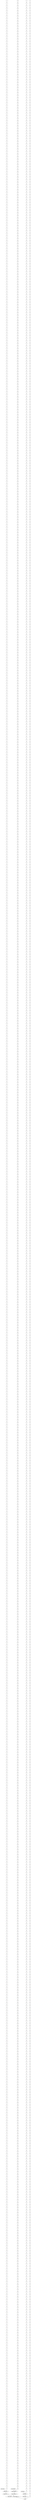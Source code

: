 digraph out {
	Top
	"5d8459be-457b-11ee-b435-4e22425010d3" [label="(((Token.MINUS, '-'),), ((Token.INTEGER, '5'),))"]
	"5d8459be-457b-11ee-b435-4e22425010d3" -> Top
	"5d846224-457b-11ee-b435-4e22425010d3" [label="((Token.MINUS, '-'),)"]
	"5d846224-457b-11ee-b435-4e22425010d3" -> "5d8459be-457b-11ee-b435-4e22425010d3"
	"5d846418-457b-11ee-b435-4e22425010d3" [label="(Token.MINUS, '-')"]
	"5d846418-457b-11ee-b435-4e22425010d3" -> "5d846224-457b-11ee-b435-4e22425010d3"
	"5d8465e4-457b-11ee-b435-4e22425010d3" [label="Token.MINUS"]
	"5d8465e4-457b-11ee-b435-4e22425010d3" -> "5d846418-457b-11ee-b435-4e22425010d3"
	"5d8467f6-457b-11ee-b435-4e22425010d3" [label="'-'"]
	"5d8467f6-457b-11ee-b435-4e22425010d3" -> "5d846418-457b-11ee-b435-4e22425010d3"
	"5d846990-457b-11ee-b435-4e22425010d3" [label="'-'"]
	"5d846990-457b-11ee-b435-4e22425010d3" -> "5d8467f6-457b-11ee-b435-4e22425010d3"
	"5d846e40-457b-11ee-b435-4e22425010d3" [label="'-'"]
	"5d846e40-457b-11ee-b435-4e22425010d3" -> "5d846990-457b-11ee-b435-4e22425010d3"
	"5d846fe4-457b-11ee-b435-4e22425010d3" [label="'-'"]
	"5d846fe4-457b-11ee-b435-4e22425010d3" -> "5d846e40-457b-11ee-b435-4e22425010d3"
	"5d847192-457b-11ee-b435-4e22425010d3" [label="'-'"]
	"5d847192-457b-11ee-b435-4e22425010d3" -> "5d846fe4-457b-11ee-b435-4e22425010d3"
	"5d847336-457b-11ee-b435-4e22425010d3" [label="'-'"]
	"5d847336-457b-11ee-b435-4e22425010d3" -> "5d847192-457b-11ee-b435-4e22425010d3"
	"5d8474c6-457b-11ee-b435-4e22425010d3" [label="'-'"]
	"5d8474c6-457b-11ee-b435-4e22425010d3" -> "5d847336-457b-11ee-b435-4e22425010d3"
	"5d84766a-457b-11ee-b435-4e22425010d3" [label="'-'"]
	"5d84766a-457b-11ee-b435-4e22425010d3" -> "5d8474c6-457b-11ee-b435-4e22425010d3"
	"5d8477f0-457b-11ee-b435-4e22425010d3" [label="'-'"]
	"5d8477f0-457b-11ee-b435-4e22425010d3" -> "5d84766a-457b-11ee-b435-4e22425010d3"
	"5d847980-457b-11ee-b435-4e22425010d3" [label="'-'"]
	"5d847980-457b-11ee-b435-4e22425010d3" -> "5d8477f0-457b-11ee-b435-4e22425010d3"
	"5d847b10-457b-11ee-b435-4e22425010d3" [label="'-'"]
	"5d847b10-457b-11ee-b435-4e22425010d3" -> "5d847980-457b-11ee-b435-4e22425010d3"
	"5d847c96-457b-11ee-b435-4e22425010d3" [label="'-'"]
	"5d847c96-457b-11ee-b435-4e22425010d3" -> "5d847b10-457b-11ee-b435-4e22425010d3"
	"5d847e26-457b-11ee-b435-4e22425010d3" [label="'-'"]
	"5d847e26-457b-11ee-b435-4e22425010d3" -> "5d847c96-457b-11ee-b435-4e22425010d3"
	"5d847fb6-457b-11ee-b435-4e22425010d3" [label="'-'"]
	"5d847fb6-457b-11ee-b435-4e22425010d3" -> "5d847e26-457b-11ee-b435-4e22425010d3"
	"5d848146-457b-11ee-b435-4e22425010d3" [label="'-'"]
	"5d848146-457b-11ee-b435-4e22425010d3" -> "5d847fb6-457b-11ee-b435-4e22425010d3"
	"5d8482d6-457b-11ee-b435-4e22425010d3" [label="'-'"]
	"5d8482d6-457b-11ee-b435-4e22425010d3" -> "5d848146-457b-11ee-b435-4e22425010d3"
	"5d848470-457b-11ee-b435-4e22425010d3" [label="'-'"]
	"5d848470-457b-11ee-b435-4e22425010d3" -> "5d8482d6-457b-11ee-b435-4e22425010d3"
	"5d848600-457b-11ee-b435-4e22425010d3" [label="'-'"]
	"5d848600-457b-11ee-b435-4e22425010d3" -> "5d848470-457b-11ee-b435-4e22425010d3"
	"5d848790-457b-11ee-b435-4e22425010d3" [label="'-'"]
	"5d848790-457b-11ee-b435-4e22425010d3" -> "5d848600-457b-11ee-b435-4e22425010d3"
	"5d848920-457b-11ee-b435-4e22425010d3" [label="'-'"]
	"5d848920-457b-11ee-b435-4e22425010d3" -> "5d848790-457b-11ee-b435-4e22425010d3"
	"5d848ab0-457b-11ee-b435-4e22425010d3" [label="'-'"]
	"5d848ab0-457b-11ee-b435-4e22425010d3" -> "5d848920-457b-11ee-b435-4e22425010d3"
	"5d848c36-457b-11ee-b435-4e22425010d3" [label="'-'"]
	"5d848c36-457b-11ee-b435-4e22425010d3" -> "5d848ab0-457b-11ee-b435-4e22425010d3"
	"5d848dc6-457b-11ee-b435-4e22425010d3" [label="'-'"]
	"5d848dc6-457b-11ee-b435-4e22425010d3" -> "5d848c36-457b-11ee-b435-4e22425010d3"
	"5d848f56-457b-11ee-b435-4e22425010d3" [label="'-'"]
	"5d848f56-457b-11ee-b435-4e22425010d3" -> "5d848dc6-457b-11ee-b435-4e22425010d3"
	"5d8490dc-457b-11ee-b435-4e22425010d3" [label="'-'"]
	"5d8490dc-457b-11ee-b435-4e22425010d3" -> "5d848f56-457b-11ee-b435-4e22425010d3"
	"5d84926c-457b-11ee-b435-4e22425010d3" [label="'-'"]
	"5d84926c-457b-11ee-b435-4e22425010d3" -> "5d8490dc-457b-11ee-b435-4e22425010d3"
	"5d8493fc-457b-11ee-b435-4e22425010d3" [label="'-'"]
	"5d8493fc-457b-11ee-b435-4e22425010d3" -> "5d84926c-457b-11ee-b435-4e22425010d3"
	"5d849582-457b-11ee-b435-4e22425010d3" [label="'-'"]
	"5d849582-457b-11ee-b435-4e22425010d3" -> "5d8493fc-457b-11ee-b435-4e22425010d3"
	"5d84973a-457b-11ee-b435-4e22425010d3" [label="'-'"]
	"5d84973a-457b-11ee-b435-4e22425010d3" -> "5d849582-457b-11ee-b435-4e22425010d3"
	"5d8498ca-457b-11ee-b435-4e22425010d3" [label="'-'"]
	"5d8498ca-457b-11ee-b435-4e22425010d3" -> "5d84973a-457b-11ee-b435-4e22425010d3"
	"5d849a50-457b-11ee-b435-4e22425010d3" [label="'-'"]
	"5d849a50-457b-11ee-b435-4e22425010d3" -> "5d8498ca-457b-11ee-b435-4e22425010d3"
	"5d849be0-457b-11ee-b435-4e22425010d3" [label="'-'"]
	"5d849be0-457b-11ee-b435-4e22425010d3" -> "5d849a50-457b-11ee-b435-4e22425010d3"
	"5d849d66-457b-11ee-b435-4e22425010d3" [label="'-'"]
	"5d849d66-457b-11ee-b435-4e22425010d3" -> "5d849be0-457b-11ee-b435-4e22425010d3"
	"5d849eec-457b-11ee-b435-4e22425010d3" [label="'-'"]
	"5d849eec-457b-11ee-b435-4e22425010d3" -> "5d849d66-457b-11ee-b435-4e22425010d3"
	"5d84a07c-457b-11ee-b435-4e22425010d3" [label="'-'"]
	"5d84a07c-457b-11ee-b435-4e22425010d3" -> "5d849eec-457b-11ee-b435-4e22425010d3"
	"5d84a20c-457b-11ee-b435-4e22425010d3" [label="'-'"]
	"5d84a20c-457b-11ee-b435-4e22425010d3" -> "5d84a07c-457b-11ee-b435-4e22425010d3"
	"5d84a3ba-457b-11ee-b435-4e22425010d3" [label="'-'"]
	"5d84a3ba-457b-11ee-b435-4e22425010d3" -> "5d84a20c-457b-11ee-b435-4e22425010d3"
	"5d84a54a-457b-11ee-b435-4e22425010d3" [label="'-'"]
	"5d84a54a-457b-11ee-b435-4e22425010d3" -> "5d84a3ba-457b-11ee-b435-4e22425010d3"
	"5d84a6da-457b-11ee-b435-4e22425010d3" [label="'-'"]
	"5d84a6da-457b-11ee-b435-4e22425010d3" -> "5d84a54a-457b-11ee-b435-4e22425010d3"
	"5d84a86a-457b-11ee-b435-4e22425010d3" [label="'-'"]
	"5d84a86a-457b-11ee-b435-4e22425010d3" -> "5d84a6da-457b-11ee-b435-4e22425010d3"
	"5d84a9f0-457b-11ee-b435-4e22425010d3" [label="'-'"]
	"5d84a9f0-457b-11ee-b435-4e22425010d3" -> "5d84a86a-457b-11ee-b435-4e22425010d3"
	"5d84ab8a-457b-11ee-b435-4e22425010d3" [label="'-'"]
	"5d84ab8a-457b-11ee-b435-4e22425010d3" -> "5d84a9f0-457b-11ee-b435-4e22425010d3"
	"5d84ad1a-457b-11ee-b435-4e22425010d3" [label="'-'"]
	"5d84ad1a-457b-11ee-b435-4e22425010d3" -> "5d84ab8a-457b-11ee-b435-4e22425010d3"
	"5d84aeaa-457b-11ee-b435-4e22425010d3" [label="'-'"]
	"5d84aeaa-457b-11ee-b435-4e22425010d3" -> "5d84ad1a-457b-11ee-b435-4e22425010d3"
	"5d84b03a-457b-11ee-b435-4e22425010d3" [label="'-'"]
	"5d84b03a-457b-11ee-b435-4e22425010d3" -> "5d84aeaa-457b-11ee-b435-4e22425010d3"
	"5d84b1c0-457b-11ee-b435-4e22425010d3" [label="'-'"]
	"5d84b1c0-457b-11ee-b435-4e22425010d3" -> "5d84b03a-457b-11ee-b435-4e22425010d3"
	"5d84b350-457b-11ee-b435-4e22425010d3" [label="'-'"]
	"5d84b350-457b-11ee-b435-4e22425010d3" -> "5d84b1c0-457b-11ee-b435-4e22425010d3"
	"5d84b4f4-457b-11ee-b435-4e22425010d3" [label="'-'"]
	"5d84b4f4-457b-11ee-b435-4e22425010d3" -> "5d84b350-457b-11ee-b435-4e22425010d3"
	"5d84b684-457b-11ee-b435-4e22425010d3" [label="'-'"]
	"5d84b684-457b-11ee-b435-4e22425010d3" -> "5d84b4f4-457b-11ee-b435-4e22425010d3"
	"5d84b80a-457b-11ee-b435-4e22425010d3" [label="'-'"]
	"5d84b80a-457b-11ee-b435-4e22425010d3" -> "5d84b684-457b-11ee-b435-4e22425010d3"
	"5d84b9b8-457b-11ee-b435-4e22425010d3" [label="'-'"]
	"5d84b9b8-457b-11ee-b435-4e22425010d3" -> "5d84b80a-457b-11ee-b435-4e22425010d3"
	"5d84bb48-457b-11ee-b435-4e22425010d3" [label="'-'"]
	"5d84bb48-457b-11ee-b435-4e22425010d3" -> "5d84b9b8-457b-11ee-b435-4e22425010d3"
	"5d84bcd8-457b-11ee-b435-4e22425010d3" [label="'-'"]
	"5d84bcd8-457b-11ee-b435-4e22425010d3" -> "5d84bb48-457b-11ee-b435-4e22425010d3"
	"5d84be5e-457b-11ee-b435-4e22425010d3" [label="'-'"]
	"5d84be5e-457b-11ee-b435-4e22425010d3" -> "5d84bcd8-457b-11ee-b435-4e22425010d3"
	"5d84bfee-457b-11ee-b435-4e22425010d3" [label="'-'"]
	"5d84bfee-457b-11ee-b435-4e22425010d3" -> "5d84be5e-457b-11ee-b435-4e22425010d3"
	"5d84c17e-457b-11ee-b435-4e22425010d3" [label="'-'"]
	"5d84c17e-457b-11ee-b435-4e22425010d3" -> "5d84bfee-457b-11ee-b435-4e22425010d3"
	"5d84c304-457b-11ee-b435-4e22425010d3" [label="'-'"]
	"5d84c304-457b-11ee-b435-4e22425010d3" -> "5d84c17e-457b-11ee-b435-4e22425010d3"
	"5d84c494-457b-11ee-b435-4e22425010d3" [label="'-'"]
	"5d84c494-457b-11ee-b435-4e22425010d3" -> "5d84c304-457b-11ee-b435-4e22425010d3"
	"5d84c61a-457b-11ee-b435-4e22425010d3" [label="'-'"]
	"5d84c61a-457b-11ee-b435-4e22425010d3" -> "5d84c494-457b-11ee-b435-4e22425010d3"
	"5d84c7aa-457b-11ee-b435-4e22425010d3" [label="'-'"]
	"5d84c7aa-457b-11ee-b435-4e22425010d3" -> "5d84c61a-457b-11ee-b435-4e22425010d3"
	"5d84c93a-457b-11ee-b435-4e22425010d3" [label="'-'"]
	"5d84c93a-457b-11ee-b435-4e22425010d3" -> "5d84c7aa-457b-11ee-b435-4e22425010d3"
	"5d84cac0-457b-11ee-b435-4e22425010d3" [label="'-'"]
	"5d84cac0-457b-11ee-b435-4e22425010d3" -> "5d84c93a-457b-11ee-b435-4e22425010d3"
	"5d84cc46-457b-11ee-b435-4e22425010d3" [label="'-'"]
	"5d84cc46-457b-11ee-b435-4e22425010d3" -> "5d84cac0-457b-11ee-b435-4e22425010d3"
	"5d84cdcc-457b-11ee-b435-4e22425010d3" [label="'-'"]
	"5d84cdcc-457b-11ee-b435-4e22425010d3" -> "5d84cc46-457b-11ee-b435-4e22425010d3"
	"5d84cf52-457b-11ee-b435-4e22425010d3" [label="'-'"]
	"5d84cf52-457b-11ee-b435-4e22425010d3" -> "5d84cdcc-457b-11ee-b435-4e22425010d3"
	"5d84d0d8-457b-11ee-b435-4e22425010d3" [label="'-'"]
	"5d84d0d8-457b-11ee-b435-4e22425010d3" -> "5d84cf52-457b-11ee-b435-4e22425010d3"
	"5d84d268-457b-11ee-b435-4e22425010d3" [label="'-'"]
	"5d84d268-457b-11ee-b435-4e22425010d3" -> "5d84d0d8-457b-11ee-b435-4e22425010d3"
	"5d84d3ee-457b-11ee-b435-4e22425010d3" [label="'-'"]
	"5d84d3ee-457b-11ee-b435-4e22425010d3" -> "5d84d268-457b-11ee-b435-4e22425010d3"
	"5d84d574-457b-11ee-b435-4e22425010d3" [label="'-'"]
	"5d84d574-457b-11ee-b435-4e22425010d3" -> "5d84d3ee-457b-11ee-b435-4e22425010d3"
	"5d84d6fa-457b-11ee-b435-4e22425010d3" [label="'-'"]
	"5d84d6fa-457b-11ee-b435-4e22425010d3" -> "5d84d574-457b-11ee-b435-4e22425010d3"
	"5d84d88a-457b-11ee-b435-4e22425010d3" [label="'-'"]
	"5d84d88a-457b-11ee-b435-4e22425010d3" -> "5d84d6fa-457b-11ee-b435-4e22425010d3"
	"5d84da10-457b-11ee-b435-4e22425010d3" [label="'-'"]
	"5d84da10-457b-11ee-b435-4e22425010d3" -> "5d84d88a-457b-11ee-b435-4e22425010d3"
	"5d84dba0-457b-11ee-b435-4e22425010d3" [label="'-'"]
	"5d84dba0-457b-11ee-b435-4e22425010d3" -> "5d84da10-457b-11ee-b435-4e22425010d3"
	"5d84dd26-457b-11ee-b435-4e22425010d3" [label="'-'"]
	"5d84dd26-457b-11ee-b435-4e22425010d3" -> "5d84dba0-457b-11ee-b435-4e22425010d3"
	"5d84deac-457b-11ee-b435-4e22425010d3" [label="'-'"]
	"5d84deac-457b-11ee-b435-4e22425010d3" -> "5d84dd26-457b-11ee-b435-4e22425010d3"
	"5d84e03c-457b-11ee-b435-4e22425010d3" [label="'-'"]
	"5d84e03c-457b-11ee-b435-4e22425010d3" -> "5d84deac-457b-11ee-b435-4e22425010d3"
	"5d84e26c-457b-11ee-b435-4e22425010d3" [label="'-'"]
	"5d84e26c-457b-11ee-b435-4e22425010d3" -> "5d84e03c-457b-11ee-b435-4e22425010d3"
	"5d84e46a-457b-11ee-b435-4e22425010d3" [label="'-'"]
	"5d84e46a-457b-11ee-b435-4e22425010d3" -> "5d84e26c-457b-11ee-b435-4e22425010d3"
	"5d84e65e-457b-11ee-b435-4e22425010d3" [label="'-'"]
	"5d84e65e-457b-11ee-b435-4e22425010d3" -> "5d84e46a-457b-11ee-b435-4e22425010d3"
	"5d84e87a-457b-11ee-b435-4e22425010d3" [label="'-'"]
	"5d84e87a-457b-11ee-b435-4e22425010d3" -> "5d84e65e-457b-11ee-b435-4e22425010d3"
	"5d84eafa-457b-11ee-b435-4e22425010d3" [label="'-'"]
	"5d84eafa-457b-11ee-b435-4e22425010d3" -> "5d84e87a-457b-11ee-b435-4e22425010d3"
	"5d84edc0-457b-11ee-b435-4e22425010d3" [label="'-'"]
	"5d84edc0-457b-11ee-b435-4e22425010d3" -> "5d84eafa-457b-11ee-b435-4e22425010d3"
	"5d84f11c-457b-11ee-b435-4e22425010d3" [label="'-'"]
	"5d84f11c-457b-11ee-b435-4e22425010d3" -> "5d84edc0-457b-11ee-b435-4e22425010d3"
	"5d84f48c-457b-11ee-b435-4e22425010d3" [label="'-'"]
	"5d84f48c-457b-11ee-b435-4e22425010d3" -> "5d84f11c-457b-11ee-b435-4e22425010d3"
	"5d84f7ac-457b-11ee-b435-4e22425010d3" [label="'-'"]
	"5d84f7ac-457b-11ee-b435-4e22425010d3" -> "5d84f48c-457b-11ee-b435-4e22425010d3"
	"5d84fb30-457b-11ee-b435-4e22425010d3" [label="'-'"]
	"5d84fb30-457b-11ee-b435-4e22425010d3" -> "5d84f7ac-457b-11ee-b435-4e22425010d3"
	"5d84ff04-457b-11ee-b435-4e22425010d3" [label="'-'"]
	"5d84ff04-457b-11ee-b435-4e22425010d3" -> "5d84fb30-457b-11ee-b435-4e22425010d3"
	"5d850170-457b-11ee-b435-4e22425010d3" [label="'-'"]
	"5d850170-457b-11ee-b435-4e22425010d3" -> "5d84ff04-457b-11ee-b435-4e22425010d3"
	"5d85038c-457b-11ee-b435-4e22425010d3" [label="'-'"]
	"5d85038c-457b-11ee-b435-4e22425010d3" -> "5d850170-457b-11ee-b435-4e22425010d3"
	"5d850558-457b-11ee-b435-4e22425010d3" [label="'-'"]
	"5d850558-457b-11ee-b435-4e22425010d3" -> "5d85038c-457b-11ee-b435-4e22425010d3"
	"5d8506ca-457b-11ee-b435-4e22425010d3" [label="'-'"]
	"5d8506ca-457b-11ee-b435-4e22425010d3" -> "5d850558-457b-11ee-b435-4e22425010d3"
	"5d850832-457b-11ee-b435-4e22425010d3" [label="'-'"]
	"5d850832-457b-11ee-b435-4e22425010d3" -> "5d8506ca-457b-11ee-b435-4e22425010d3"
	"5d85099a-457b-11ee-b435-4e22425010d3" [label="'-'"]
	"5d85099a-457b-11ee-b435-4e22425010d3" -> "5d850832-457b-11ee-b435-4e22425010d3"
	"5d850b16-457b-11ee-b435-4e22425010d3" [label="'-'"]
	"5d850b16-457b-11ee-b435-4e22425010d3" -> "5d85099a-457b-11ee-b435-4e22425010d3"
	"5d850c88-457b-11ee-b435-4e22425010d3" [label="'-'"]
	"5d850c88-457b-11ee-b435-4e22425010d3" -> "5d850b16-457b-11ee-b435-4e22425010d3"
	"5d850df0-457b-11ee-b435-4e22425010d3" [label="'-'"]
	"5d850df0-457b-11ee-b435-4e22425010d3" -> "5d850c88-457b-11ee-b435-4e22425010d3"
	"5d850f58-457b-11ee-b435-4e22425010d3" [label="'-'"]
	"5d850f58-457b-11ee-b435-4e22425010d3" -> "5d850df0-457b-11ee-b435-4e22425010d3"
	"5d8510c0-457b-11ee-b435-4e22425010d3" [label="'-'"]
	"5d8510c0-457b-11ee-b435-4e22425010d3" -> "5d850f58-457b-11ee-b435-4e22425010d3"
	"5d851228-457b-11ee-b435-4e22425010d3" [label="'-'"]
	"5d851228-457b-11ee-b435-4e22425010d3" -> "5d8510c0-457b-11ee-b435-4e22425010d3"
	"5d851390-457b-11ee-b435-4e22425010d3" [label="'-'"]
	"5d851390-457b-11ee-b435-4e22425010d3" -> "5d851228-457b-11ee-b435-4e22425010d3"
	"5d8514f8-457b-11ee-b435-4e22425010d3" [label="'-'"]
	"5d8514f8-457b-11ee-b435-4e22425010d3" -> "5d851390-457b-11ee-b435-4e22425010d3"
	"5d851660-457b-11ee-b435-4e22425010d3" [label="'-'"]
	"5d851660-457b-11ee-b435-4e22425010d3" -> "5d8514f8-457b-11ee-b435-4e22425010d3"
	"5d8517c8-457b-11ee-b435-4e22425010d3" [label="'-'"]
	"5d8517c8-457b-11ee-b435-4e22425010d3" -> "5d851660-457b-11ee-b435-4e22425010d3"
	"5d851930-457b-11ee-b435-4e22425010d3" [label="'-'"]
	"5d851930-457b-11ee-b435-4e22425010d3" -> "5d8517c8-457b-11ee-b435-4e22425010d3"
	"5d851a98-457b-11ee-b435-4e22425010d3" [label="'-'"]
	"5d851a98-457b-11ee-b435-4e22425010d3" -> "5d851930-457b-11ee-b435-4e22425010d3"
	"5d851c00-457b-11ee-b435-4e22425010d3" [label="'-'"]
	"5d851c00-457b-11ee-b435-4e22425010d3" -> "5d851a98-457b-11ee-b435-4e22425010d3"
	"5d851d68-457b-11ee-b435-4e22425010d3" [label="'-'"]
	"5d851d68-457b-11ee-b435-4e22425010d3" -> "5d851c00-457b-11ee-b435-4e22425010d3"
	"5d851ed0-457b-11ee-b435-4e22425010d3" [label="'-'"]
	"5d851ed0-457b-11ee-b435-4e22425010d3" -> "5d851d68-457b-11ee-b435-4e22425010d3"
	"5d85204c-457b-11ee-b435-4e22425010d3" [label="'-'"]
	"5d85204c-457b-11ee-b435-4e22425010d3" -> "5d851ed0-457b-11ee-b435-4e22425010d3"
	"5d8521b4-457b-11ee-b435-4e22425010d3" [label="'-'"]
	"5d8521b4-457b-11ee-b435-4e22425010d3" -> "5d85204c-457b-11ee-b435-4e22425010d3"
	"5d852326-457b-11ee-b435-4e22425010d3" [label="'-'"]
	"5d852326-457b-11ee-b435-4e22425010d3" -> "5d8521b4-457b-11ee-b435-4e22425010d3"
	"5d852484-457b-11ee-b435-4e22425010d3" [label="'-'"]
	"5d852484-457b-11ee-b435-4e22425010d3" -> "5d852326-457b-11ee-b435-4e22425010d3"
	"5d8525ec-457b-11ee-b435-4e22425010d3" [label="'-'"]
	"5d8525ec-457b-11ee-b435-4e22425010d3" -> "5d852484-457b-11ee-b435-4e22425010d3"
	"5d852754-457b-11ee-b435-4e22425010d3" [label="'-'"]
	"5d852754-457b-11ee-b435-4e22425010d3" -> "5d8525ec-457b-11ee-b435-4e22425010d3"
	"5d8528bc-457b-11ee-b435-4e22425010d3" [label="'-'"]
	"5d8528bc-457b-11ee-b435-4e22425010d3" -> "5d852754-457b-11ee-b435-4e22425010d3"
	"5d852a24-457b-11ee-b435-4e22425010d3" [label="'-'"]
	"5d852a24-457b-11ee-b435-4e22425010d3" -> "5d8528bc-457b-11ee-b435-4e22425010d3"
	"5d852b8c-457b-11ee-b435-4e22425010d3" [label="'-'"]
	"5d852b8c-457b-11ee-b435-4e22425010d3" -> "5d852a24-457b-11ee-b435-4e22425010d3"
	"5d852cf4-457b-11ee-b435-4e22425010d3" [label="'-'"]
	"5d852cf4-457b-11ee-b435-4e22425010d3" -> "5d852b8c-457b-11ee-b435-4e22425010d3"
	"5d852e66-457b-11ee-b435-4e22425010d3" [label="'-'"]
	"5d852e66-457b-11ee-b435-4e22425010d3" -> "5d852cf4-457b-11ee-b435-4e22425010d3"
	"5d852fce-457b-11ee-b435-4e22425010d3" [label="'-'"]
	"5d852fce-457b-11ee-b435-4e22425010d3" -> "5d852e66-457b-11ee-b435-4e22425010d3"
	"5d853140-457b-11ee-b435-4e22425010d3" [label="'-'"]
	"5d853140-457b-11ee-b435-4e22425010d3" -> "5d852fce-457b-11ee-b435-4e22425010d3"
	"5d85329e-457b-11ee-b435-4e22425010d3" [label="'-'"]
	"5d85329e-457b-11ee-b435-4e22425010d3" -> "5d853140-457b-11ee-b435-4e22425010d3"
	"5d853406-457b-11ee-b435-4e22425010d3" [label="'-'"]
	"5d853406-457b-11ee-b435-4e22425010d3" -> "5d85329e-457b-11ee-b435-4e22425010d3"
	"5d85356e-457b-11ee-b435-4e22425010d3" [label="'-'"]
	"5d85356e-457b-11ee-b435-4e22425010d3" -> "5d853406-457b-11ee-b435-4e22425010d3"
	"5d8536f4-457b-11ee-b435-4e22425010d3" [label="'-'"]
	"5d8536f4-457b-11ee-b435-4e22425010d3" -> "5d85356e-457b-11ee-b435-4e22425010d3"
	"5d85385c-457b-11ee-b435-4e22425010d3" [label="'-'"]
	"5d85385c-457b-11ee-b435-4e22425010d3" -> "5d8536f4-457b-11ee-b435-4e22425010d3"
	"5d8539c4-457b-11ee-b435-4e22425010d3" [label="'-'"]
	"5d8539c4-457b-11ee-b435-4e22425010d3" -> "5d85385c-457b-11ee-b435-4e22425010d3"
	"5d853b2c-457b-11ee-b435-4e22425010d3" [label="'-'"]
	"5d853b2c-457b-11ee-b435-4e22425010d3" -> "5d8539c4-457b-11ee-b435-4e22425010d3"
	"5d853c94-457b-11ee-b435-4e22425010d3" [label="'-'"]
	"5d853c94-457b-11ee-b435-4e22425010d3" -> "5d853b2c-457b-11ee-b435-4e22425010d3"
	"5d853dfc-457b-11ee-b435-4e22425010d3" [label="'-'"]
	"5d853dfc-457b-11ee-b435-4e22425010d3" -> "5d853c94-457b-11ee-b435-4e22425010d3"
	"5d853f6e-457b-11ee-b435-4e22425010d3" [label="'-'"]
	"5d853f6e-457b-11ee-b435-4e22425010d3" -> "5d853dfc-457b-11ee-b435-4e22425010d3"
	"5d8540d6-457b-11ee-b435-4e22425010d3" [label="'-'"]
	"5d8540d6-457b-11ee-b435-4e22425010d3" -> "5d853f6e-457b-11ee-b435-4e22425010d3"
	"5d85423e-457b-11ee-b435-4e22425010d3" [label="'-'"]
	"5d85423e-457b-11ee-b435-4e22425010d3" -> "5d8540d6-457b-11ee-b435-4e22425010d3"
	"5d8543a6-457b-11ee-b435-4e22425010d3" [label="'-'"]
	"5d8543a6-457b-11ee-b435-4e22425010d3" -> "5d85423e-457b-11ee-b435-4e22425010d3"
	"5d85450e-457b-11ee-b435-4e22425010d3" [label="'-'"]
	"5d85450e-457b-11ee-b435-4e22425010d3" -> "5d8543a6-457b-11ee-b435-4e22425010d3"
	"5d854680-457b-11ee-b435-4e22425010d3" [label="'-'"]
	"5d854680-457b-11ee-b435-4e22425010d3" -> "5d85450e-457b-11ee-b435-4e22425010d3"
	"5d8547e8-457b-11ee-b435-4e22425010d3" [label="'-'"]
	"5d8547e8-457b-11ee-b435-4e22425010d3" -> "5d854680-457b-11ee-b435-4e22425010d3"
	"5d85496e-457b-11ee-b435-4e22425010d3" [label="'-'"]
	"5d85496e-457b-11ee-b435-4e22425010d3" -> "5d8547e8-457b-11ee-b435-4e22425010d3"
	"5d854acc-457b-11ee-b435-4e22425010d3" [label="'-'"]
	"5d854acc-457b-11ee-b435-4e22425010d3" -> "5d85496e-457b-11ee-b435-4e22425010d3"
	"5d854c34-457b-11ee-b435-4e22425010d3" [label="'-'"]
	"5d854c34-457b-11ee-b435-4e22425010d3" -> "5d854acc-457b-11ee-b435-4e22425010d3"
	"5d854d9c-457b-11ee-b435-4e22425010d3" [label="'-'"]
	"5d854d9c-457b-11ee-b435-4e22425010d3" -> "5d854c34-457b-11ee-b435-4e22425010d3"
	"5d854f04-457b-11ee-b435-4e22425010d3" [label="'-'"]
	"5d854f04-457b-11ee-b435-4e22425010d3" -> "5d854d9c-457b-11ee-b435-4e22425010d3"
	"5d85506c-457b-11ee-b435-4e22425010d3" [label="'-'"]
	"5d85506c-457b-11ee-b435-4e22425010d3" -> "5d854f04-457b-11ee-b435-4e22425010d3"
	"5d8551d4-457b-11ee-b435-4e22425010d3" [label="'-'"]
	"5d8551d4-457b-11ee-b435-4e22425010d3" -> "5d85506c-457b-11ee-b435-4e22425010d3"
	"5d85533c-457b-11ee-b435-4e22425010d3" [label="'-'"]
	"5d85533c-457b-11ee-b435-4e22425010d3" -> "5d8551d4-457b-11ee-b435-4e22425010d3"
	"5d8554a4-457b-11ee-b435-4e22425010d3" [label="'-'"]
	"5d8554a4-457b-11ee-b435-4e22425010d3" -> "5d85533c-457b-11ee-b435-4e22425010d3"
	"5d85560c-457b-11ee-b435-4e22425010d3" [label="'-'"]
	"5d85560c-457b-11ee-b435-4e22425010d3" -> "5d8554a4-457b-11ee-b435-4e22425010d3"
	"5d85577e-457b-11ee-b435-4e22425010d3" [label="'-'"]
	"5d85577e-457b-11ee-b435-4e22425010d3" -> "5d85560c-457b-11ee-b435-4e22425010d3"
	"5d8558e6-457b-11ee-b435-4e22425010d3" [label="'-'"]
	"5d8558e6-457b-11ee-b435-4e22425010d3" -> "5d85577e-457b-11ee-b435-4e22425010d3"
	"5d855a76-457b-11ee-b435-4e22425010d3" [label="'-'"]
	"5d855a76-457b-11ee-b435-4e22425010d3" -> "5d8558e6-457b-11ee-b435-4e22425010d3"
	"5d855c1a-457b-11ee-b435-4e22425010d3" [label="'-'"]
	"5d855c1a-457b-11ee-b435-4e22425010d3" -> "5d855a76-457b-11ee-b435-4e22425010d3"
	"5d855db4-457b-11ee-b435-4e22425010d3" [label="'-'"]
	"5d855db4-457b-11ee-b435-4e22425010d3" -> "5d855c1a-457b-11ee-b435-4e22425010d3"
	"5d855f1c-457b-11ee-b435-4e22425010d3" [label="'-'"]
	"5d855f1c-457b-11ee-b435-4e22425010d3" -> "5d855db4-457b-11ee-b435-4e22425010d3"
	"5d856084-457b-11ee-b435-4e22425010d3" [label="'-'"]
	"5d856084-457b-11ee-b435-4e22425010d3" -> "5d855f1c-457b-11ee-b435-4e22425010d3"
	"5d8561f6-457b-11ee-b435-4e22425010d3" [label="'-'"]
	"5d8561f6-457b-11ee-b435-4e22425010d3" -> "5d856084-457b-11ee-b435-4e22425010d3"
	"5d85635e-457b-11ee-b435-4e22425010d3" [label="'-'"]
	"5d85635e-457b-11ee-b435-4e22425010d3" -> "5d8561f6-457b-11ee-b435-4e22425010d3"
	"5d8564c6-457b-11ee-b435-4e22425010d3" [label="'-'"]
	"5d8564c6-457b-11ee-b435-4e22425010d3" -> "5d85635e-457b-11ee-b435-4e22425010d3"
	"5d85662e-457b-11ee-b435-4e22425010d3" [label="'-'"]
	"5d85662e-457b-11ee-b435-4e22425010d3" -> "5d8564c6-457b-11ee-b435-4e22425010d3"
	"5d856796-457b-11ee-b435-4e22425010d3" [label="'-'"]
	"5d856796-457b-11ee-b435-4e22425010d3" -> "5d85662e-457b-11ee-b435-4e22425010d3"
	"5d8568fe-457b-11ee-b435-4e22425010d3" [label="'-'"]
	"5d8568fe-457b-11ee-b435-4e22425010d3" -> "5d856796-457b-11ee-b435-4e22425010d3"
	"5d856a66-457b-11ee-b435-4e22425010d3" [label="'-'"]
	"5d856a66-457b-11ee-b435-4e22425010d3" -> "5d8568fe-457b-11ee-b435-4e22425010d3"
	"5d856bce-457b-11ee-b435-4e22425010d3" [label="'-'"]
	"5d856bce-457b-11ee-b435-4e22425010d3" -> "5d856a66-457b-11ee-b435-4e22425010d3"
	"5d856d36-457b-11ee-b435-4e22425010d3" [label="'-'"]
	"5d856d36-457b-11ee-b435-4e22425010d3" -> "5d856bce-457b-11ee-b435-4e22425010d3"
	"5d856ea8-457b-11ee-b435-4e22425010d3" [label="'-'"]
	"5d856ea8-457b-11ee-b435-4e22425010d3" -> "5d856d36-457b-11ee-b435-4e22425010d3"
	"5d857010-457b-11ee-b435-4e22425010d3" [label="'-'"]
	"5d857010-457b-11ee-b435-4e22425010d3" -> "5d856ea8-457b-11ee-b435-4e22425010d3"
	"5d857196-457b-11ee-b435-4e22425010d3" [label="'-'"]
	"5d857196-457b-11ee-b435-4e22425010d3" -> "5d857010-457b-11ee-b435-4e22425010d3"
	"5d8572fe-457b-11ee-b435-4e22425010d3" [label="'-'"]
	"5d8572fe-457b-11ee-b435-4e22425010d3" -> "5d857196-457b-11ee-b435-4e22425010d3"
	"5d857466-457b-11ee-b435-4e22425010d3" [label="'-'"]
	"5d857466-457b-11ee-b435-4e22425010d3" -> "5d8572fe-457b-11ee-b435-4e22425010d3"
	"5d8575d8-457b-11ee-b435-4e22425010d3" [label="'-'"]
	"5d8575d8-457b-11ee-b435-4e22425010d3" -> "5d857466-457b-11ee-b435-4e22425010d3"
	"5d857740-457b-11ee-b435-4e22425010d3" [label="'-'"]
	"5d857740-457b-11ee-b435-4e22425010d3" -> "5d8575d8-457b-11ee-b435-4e22425010d3"
	"5d8578a8-457b-11ee-b435-4e22425010d3" [label="'-'"]
	"5d8578a8-457b-11ee-b435-4e22425010d3" -> "5d857740-457b-11ee-b435-4e22425010d3"
	"5d857a10-457b-11ee-b435-4e22425010d3" [label="'-'"]
	"5d857a10-457b-11ee-b435-4e22425010d3" -> "5d8578a8-457b-11ee-b435-4e22425010d3"
	"5d857b78-457b-11ee-b435-4e22425010d3" [label="'-'"]
	"5d857b78-457b-11ee-b435-4e22425010d3" -> "5d857a10-457b-11ee-b435-4e22425010d3"
	"5d857ce0-457b-11ee-b435-4e22425010d3" [label="'-'"]
	"5d857ce0-457b-11ee-b435-4e22425010d3" -> "5d857b78-457b-11ee-b435-4e22425010d3"
	"5d857e48-457b-11ee-b435-4e22425010d3" [label="'-'"]
	"5d857e48-457b-11ee-b435-4e22425010d3" -> "5d857ce0-457b-11ee-b435-4e22425010d3"
	"5d857fb0-457b-11ee-b435-4e22425010d3" [label="'-'"]
	"5d857fb0-457b-11ee-b435-4e22425010d3" -> "5d857e48-457b-11ee-b435-4e22425010d3"
	"5d858122-457b-11ee-b435-4e22425010d3" [label="'-'"]
	"5d858122-457b-11ee-b435-4e22425010d3" -> "5d857fb0-457b-11ee-b435-4e22425010d3"
	"5d85828a-457b-11ee-b435-4e22425010d3" [label="'-'"]
	"5d85828a-457b-11ee-b435-4e22425010d3" -> "5d858122-457b-11ee-b435-4e22425010d3"
	"5d85841a-457b-11ee-b435-4e22425010d3" [label="'-'"]
	"5d85841a-457b-11ee-b435-4e22425010d3" -> "5d85828a-457b-11ee-b435-4e22425010d3"
	"5d858604-457b-11ee-b435-4e22425010d3" [label="'-'"]
	"5d858604-457b-11ee-b435-4e22425010d3" -> "5d85841a-457b-11ee-b435-4e22425010d3"
	"5d858816-457b-11ee-b435-4e22425010d3" [label="'-'"]
	"5d858816-457b-11ee-b435-4e22425010d3" -> "5d858604-457b-11ee-b435-4e22425010d3"
	"5d8589f6-457b-11ee-b435-4e22425010d3" [label="'-'"]
	"5d8589f6-457b-11ee-b435-4e22425010d3" -> "5d858816-457b-11ee-b435-4e22425010d3"
	"5d858c4e-457b-11ee-b435-4e22425010d3" [label="'-'"]
	"5d858c4e-457b-11ee-b435-4e22425010d3" -> "5d8589f6-457b-11ee-b435-4e22425010d3"
	"5d858eba-457b-11ee-b435-4e22425010d3" [label="'-'"]
	"5d858eba-457b-11ee-b435-4e22425010d3" -> "5d858c4e-457b-11ee-b435-4e22425010d3"
	"5d8591e4-457b-11ee-b435-4e22425010d3" [label="'-'"]
	"5d8591e4-457b-11ee-b435-4e22425010d3" -> "5d858eba-457b-11ee-b435-4e22425010d3"
	"5d859504-457b-11ee-b435-4e22425010d3" [label="'-'"]
	"5d859504-457b-11ee-b435-4e22425010d3" -> "5d8591e4-457b-11ee-b435-4e22425010d3"
	"5d859914-457b-11ee-b435-4e22425010d3" [label="'-'"]
	"5d859914-457b-11ee-b435-4e22425010d3" -> "5d859504-457b-11ee-b435-4e22425010d3"
	"5d859c70-457b-11ee-b435-4e22425010d3" [label="'-'"]
	"5d859c70-457b-11ee-b435-4e22425010d3" -> "5d859914-457b-11ee-b435-4e22425010d3"
	"5d859fb8-457b-11ee-b435-4e22425010d3" [label="'-'"]
	"5d859fb8-457b-11ee-b435-4e22425010d3" -> "5d859c70-457b-11ee-b435-4e22425010d3"
	"5d85a256-457b-11ee-b435-4e22425010d3" [label="'-'"]
	"5d85a256-457b-11ee-b435-4e22425010d3" -> "5d859fb8-457b-11ee-b435-4e22425010d3"
	"5d85a44a-457b-11ee-b435-4e22425010d3" [label="'-'"]
	"5d85a44a-457b-11ee-b435-4e22425010d3" -> "5d85a256-457b-11ee-b435-4e22425010d3"
	"5d85a648-457b-11ee-b435-4e22425010d3" [label="'-'"]
	"5d85a648-457b-11ee-b435-4e22425010d3" -> "5d85a44a-457b-11ee-b435-4e22425010d3"
	"5d85a7b0-457b-11ee-b435-4e22425010d3" [label="'-'"]
	"5d85a7b0-457b-11ee-b435-4e22425010d3" -> "5d85a648-457b-11ee-b435-4e22425010d3"
	"5d85a918-457b-11ee-b435-4e22425010d3" [label="'-'"]
	"5d85a918-457b-11ee-b435-4e22425010d3" -> "5d85a7b0-457b-11ee-b435-4e22425010d3"
	"5d85aa80-457b-11ee-b435-4e22425010d3" [label="'-'"]
	"5d85aa80-457b-11ee-b435-4e22425010d3" -> "5d85a918-457b-11ee-b435-4e22425010d3"
	"5d85abf2-457b-11ee-b435-4e22425010d3" [label="'-'"]
	"5d85abf2-457b-11ee-b435-4e22425010d3" -> "5d85aa80-457b-11ee-b435-4e22425010d3"
	"5d85ad5a-457b-11ee-b435-4e22425010d3" [label="'-'"]
	"5d85ad5a-457b-11ee-b435-4e22425010d3" -> "5d85abf2-457b-11ee-b435-4e22425010d3"
	"5d85aecc-457b-11ee-b435-4e22425010d3" [label="'-'"]
	"5d85aecc-457b-11ee-b435-4e22425010d3" -> "5d85ad5a-457b-11ee-b435-4e22425010d3"
	"5d85b034-457b-11ee-b435-4e22425010d3" [label="'-'"]
	"5d85b034-457b-11ee-b435-4e22425010d3" -> "5d85aecc-457b-11ee-b435-4e22425010d3"
	"5d85b19c-457b-11ee-b435-4e22425010d3" [label="'-'"]
	"5d85b19c-457b-11ee-b435-4e22425010d3" -> "5d85b034-457b-11ee-b435-4e22425010d3"
	"5d85b304-457b-11ee-b435-4e22425010d3" [label="'-'"]
	"5d85b304-457b-11ee-b435-4e22425010d3" -> "5d85b19c-457b-11ee-b435-4e22425010d3"
	"5d85b46c-457b-11ee-b435-4e22425010d3" [label="'-'"]
	"5d85b46c-457b-11ee-b435-4e22425010d3" -> "5d85b304-457b-11ee-b435-4e22425010d3"
	"5d85b5d4-457b-11ee-b435-4e22425010d3" [label="'-'"]
	"5d85b5d4-457b-11ee-b435-4e22425010d3" -> "5d85b46c-457b-11ee-b435-4e22425010d3"
	"5d85b746-457b-11ee-b435-4e22425010d3" [label="'-'"]
	"5d85b746-457b-11ee-b435-4e22425010d3" -> "5d85b5d4-457b-11ee-b435-4e22425010d3"
	"5d85b8ae-457b-11ee-b435-4e22425010d3" [label="'-'"]
	"5d85b8ae-457b-11ee-b435-4e22425010d3" -> "5d85b746-457b-11ee-b435-4e22425010d3"
	"5d85ba16-457b-11ee-b435-4e22425010d3" [label="'-'"]
	"5d85ba16-457b-11ee-b435-4e22425010d3" -> "5d85b8ae-457b-11ee-b435-4e22425010d3"
	"5d85bb92-457b-11ee-b435-4e22425010d3" [label="'-'"]
	"5d85bb92-457b-11ee-b435-4e22425010d3" -> "5d85ba16-457b-11ee-b435-4e22425010d3"
	"5d85bcfa-457b-11ee-b435-4e22425010d3" [label="'-'"]
	"5d85bcfa-457b-11ee-b435-4e22425010d3" -> "5d85bb92-457b-11ee-b435-4e22425010d3"
	"5d85be6c-457b-11ee-b435-4e22425010d3" [label="'-'"]
	"5d85be6c-457b-11ee-b435-4e22425010d3" -> "5d85bcfa-457b-11ee-b435-4e22425010d3"
	"5d85bfd4-457b-11ee-b435-4e22425010d3" [label="'-'"]
	"5d85bfd4-457b-11ee-b435-4e22425010d3" -> "5d85be6c-457b-11ee-b435-4e22425010d3"
	"5d85c13c-457b-11ee-b435-4e22425010d3" [label="'-'"]
	"5d85c13c-457b-11ee-b435-4e22425010d3" -> "5d85bfd4-457b-11ee-b435-4e22425010d3"
	"5d85c2a4-457b-11ee-b435-4e22425010d3" [label="'-'"]
	"5d85c2a4-457b-11ee-b435-4e22425010d3" -> "5d85c13c-457b-11ee-b435-4e22425010d3"
	"5d85c416-457b-11ee-b435-4e22425010d3" [label="'-'"]
	"5d85c416-457b-11ee-b435-4e22425010d3" -> "5d85c2a4-457b-11ee-b435-4e22425010d3"
	"5d85c57e-457b-11ee-b435-4e22425010d3" [label="'-'"]
	"5d85c57e-457b-11ee-b435-4e22425010d3" -> "5d85c416-457b-11ee-b435-4e22425010d3"
	"5d85c6e6-457b-11ee-b435-4e22425010d3" [label="'-'"]
	"5d85c6e6-457b-11ee-b435-4e22425010d3" -> "5d85c57e-457b-11ee-b435-4e22425010d3"
	"5d85c84e-457b-11ee-b435-4e22425010d3" [label="'-'"]
	"5d85c84e-457b-11ee-b435-4e22425010d3" -> "5d85c6e6-457b-11ee-b435-4e22425010d3"
	"5d85c9b6-457b-11ee-b435-4e22425010d3" [label="'-'"]
	"5d85c9b6-457b-11ee-b435-4e22425010d3" -> "5d85c84e-457b-11ee-b435-4e22425010d3"
	"5d85cb1e-457b-11ee-b435-4e22425010d3" [label="'-'"]
	"5d85cb1e-457b-11ee-b435-4e22425010d3" -> "5d85c9b6-457b-11ee-b435-4e22425010d3"
	"5d85cc86-457b-11ee-b435-4e22425010d3" [label="'-'"]
	"5d85cc86-457b-11ee-b435-4e22425010d3" -> "5d85cb1e-457b-11ee-b435-4e22425010d3"
	"5d85cdf8-457b-11ee-b435-4e22425010d3" [label="'-'"]
	"5d85cdf8-457b-11ee-b435-4e22425010d3" -> "5d85cc86-457b-11ee-b435-4e22425010d3"
	"5d85cf60-457b-11ee-b435-4e22425010d3" [label="'-'"]
	"5d85cf60-457b-11ee-b435-4e22425010d3" -> "5d85cdf8-457b-11ee-b435-4e22425010d3"
	"5d85d0f0-457b-11ee-b435-4e22425010d3" [label="'-'"]
	"5d85d0f0-457b-11ee-b435-4e22425010d3" -> "5d85cf60-457b-11ee-b435-4e22425010d3"
	"5d85d262-457b-11ee-b435-4e22425010d3" [label="'-'"]
	"5d85d262-457b-11ee-b435-4e22425010d3" -> "5d85d0f0-457b-11ee-b435-4e22425010d3"
	"5d85d3e8-457b-11ee-b435-4e22425010d3" [label="'-'"]
	"5d85d3e8-457b-11ee-b435-4e22425010d3" -> "5d85d262-457b-11ee-b435-4e22425010d3"
	"5d85d550-457b-11ee-b435-4e22425010d3" [label="'-'"]
	"5d85d550-457b-11ee-b435-4e22425010d3" -> "5d85d3e8-457b-11ee-b435-4e22425010d3"
	"5d85d6b8-457b-11ee-b435-4e22425010d3" [label="'-'"]
	"5d85d6b8-457b-11ee-b435-4e22425010d3" -> "5d85d550-457b-11ee-b435-4e22425010d3"
	"5d85d820-457b-11ee-b435-4e22425010d3" [label="'-'"]
	"5d85d820-457b-11ee-b435-4e22425010d3" -> "5d85d6b8-457b-11ee-b435-4e22425010d3"
	"5d85d988-457b-11ee-b435-4e22425010d3" [label="'-'"]
	"5d85d988-457b-11ee-b435-4e22425010d3" -> "5d85d820-457b-11ee-b435-4e22425010d3"
	"5d85db36-457b-11ee-b435-4e22425010d3" [label="'-'"]
	"5d85db36-457b-11ee-b435-4e22425010d3" -> "5d85d988-457b-11ee-b435-4e22425010d3"
	"5d85dca8-457b-11ee-b435-4e22425010d3" [label="'-'"]
	"5d85dca8-457b-11ee-b435-4e22425010d3" -> "5d85db36-457b-11ee-b435-4e22425010d3"
	"5d85de1a-457b-11ee-b435-4e22425010d3" [label="'-'"]
	"5d85de1a-457b-11ee-b435-4e22425010d3" -> "5d85dca8-457b-11ee-b435-4e22425010d3"
	"5d85df82-457b-11ee-b435-4e22425010d3" [label="'-'"]
	"5d85df82-457b-11ee-b435-4e22425010d3" -> "5d85de1a-457b-11ee-b435-4e22425010d3"
	"5d85e0ea-457b-11ee-b435-4e22425010d3" [label="'-'"]
	"5d85e0ea-457b-11ee-b435-4e22425010d3" -> "5d85df82-457b-11ee-b435-4e22425010d3"
	"5d85e252-457b-11ee-b435-4e22425010d3" [label="'-'"]
	"5d85e252-457b-11ee-b435-4e22425010d3" -> "5d85e0ea-457b-11ee-b435-4e22425010d3"
	"5d85e3ba-457b-11ee-b435-4e22425010d3" [label="'-'"]
	"5d85e3ba-457b-11ee-b435-4e22425010d3" -> "5d85e252-457b-11ee-b435-4e22425010d3"
	"5d85e522-457b-11ee-b435-4e22425010d3" [label="'-'"]
	"5d85e522-457b-11ee-b435-4e22425010d3" -> "5d85e3ba-457b-11ee-b435-4e22425010d3"
	"5d85e68a-457b-11ee-b435-4e22425010d3" [label="'-'"]
	"5d85e68a-457b-11ee-b435-4e22425010d3" -> "5d85e522-457b-11ee-b435-4e22425010d3"
	"5d85e7f2-457b-11ee-b435-4e22425010d3" [label="'-'"]
	"5d85e7f2-457b-11ee-b435-4e22425010d3" -> "5d85e68a-457b-11ee-b435-4e22425010d3"
	"5d85e96e-457b-11ee-b435-4e22425010d3" [label="'-'"]
	"5d85e96e-457b-11ee-b435-4e22425010d3" -> "5d85e7f2-457b-11ee-b435-4e22425010d3"
	"5d85eae0-457b-11ee-b435-4e22425010d3" [label="'-'"]
	"5d85eae0-457b-11ee-b435-4e22425010d3" -> "5d85e96e-457b-11ee-b435-4e22425010d3"
	"5d85ec5c-457b-11ee-b435-4e22425010d3" [label="'-'"]
	"5d85ec5c-457b-11ee-b435-4e22425010d3" -> "5d85eae0-457b-11ee-b435-4e22425010d3"
	"5d85edce-457b-11ee-b435-4e22425010d3" [label="'-'"]
	"5d85edce-457b-11ee-b435-4e22425010d3" -> "5d85ec5c-457b-11ee-b435-4e22425010d3"
	"5d85ef36-457b-11ee-b435-4e22425010d3" [label="'-'"]
	"5d85ef36-457b-11ee-b435-4e22425010d3" -> "5d85edce-457b-11ee-b435-4e22425010d3"
	"5d85f09e-457b-11ee-b435-4e22425010d3" [label="'-'"]
	"5d85f09e-457b-11ee-b435-4e22425010d3" -> "5d85ef36-457b-11ee-b435-4e22425010d3"
	"5d85f210-457b-11ee-b435-4e22425010d3" [label="'-'"]
	"5d85f210-457b-11ee-b435-4e22425010d3" -> "5d85f09e-457b-11ee-b435-4e22425010d3"
	"5d85f378-457b-11ee-b435-4e22425010d3" [label="'-'"]
	"5d85f378-457b-11ee-b435-4e22425010d3" -> "5d85f210-457b-11ee-b435-4e22425010d3"
	"5d85f4e0-457b-11ee-b435-4e22425010d3" [label="'-'"]
	"5d85f4e0-457b-11ee-b435-4e22425010d3" -> "5d85f378-457b-11ee-b435-4e22425010d3"
	"5d85f648-457b-11ee-b435-4e22425010d3" [label="'-'"]
	"5d85f648-457b-11ee-b435-4e22425010d3" -> "5d85f4e0-457b-11ee-b435-4e22425010d3"
	"5d85f7b0-457b-11ee-b435-4e22425010d3" [label="'-'"]
	"5d85f7b0-457b-11ee-b435-4e22425010d3" -> "5d85f648-457b-11ee-b435-4e22425010d3"
	"5d85f918-457b-11ee-b435-4e22425010d3" [label="'-'"]
	"5d85f918-457b-11ee-b435-4e22425010d3" -> "5d85f7b0-457b-11ee-b435-4e22425010d3"
	"5d85fa80-457b-11ee-b435-4e22425010d3" [label="'-'"]
	"5d85fa80-457b-11ee-b435-4e22425010d3" -> "5d85f918-457b-11ee-b435-4e22425010d3"
	"5d85fbe8-457b-11ee-b435-4e22425010d3" [label="'-'"]
	"5d85fbe8-457b-11ee-b435-4e22425010d3" -> "5d85fa80-457b-11ee-b435-4e22425010d3"
	"5d85fd6e-457b-11ee-b435-4e22425010d3" [label="'-'"]
	"5d85fd6e-457b-11ee-b435-4e22425010d3" -> "5d85fbe8-457b-11ee-b435-4e22425010d3"
	"5d85fee0-457b-11ee-b435-4e22425010d3" [label="'-'"]
	"5d85fee0-457b-11ee-b435-4e22425010d3" -> "5d85fd6e-457b-11ee-b435-4e22425010d3"
	"5d860048-457b-11ee-b435-4e22425010d3" [label="'-'"]
	"5d860048-457b-11ee-b435-4e22425010d3" -> "5d85fee0-457b-11ee-b435-4e22425010d3"
	"5d860200-457b-11ee-b435-4e22425010d3" [label="'-'"]
	"5d860200-457b-11ee-b435-4e22425010d3" -> "5d860048-457b-11ee-b435-4e22425010d3"
	"5d860372-457b-11ee-b435-4e22425010d3" [label="'-'"]
	"5d860372-457b-11ee-b435-4e22425010d3" -> "5d860200-457b-11ee-b435-4e22425010d3"
	"5d8604d0-457b-11ee-b435-4e22425010d3" [label="'-'"]
	"5d8604d0-457b-11ee-b435-4e22425010d3" -> "5d860372-457b-11ee-b435-4e22425010d3"
	"5d860642-457b-11ee-b435-4e22425010d3" [label="'-'"]
	"5d860642-457b-11ee-b435-4e22425010d3" -> "5d8604d0-457b-11ee-b435-4e22425010d3"
	"5d8607aa-457b-11ee-b435-4e22425010d3" [label="'-'"]
	"5d8607aa-457b-11ee-b435-4e22425010d3" -> "5d860642-457b-11ee-b435-4e22425010d3"
	"5d860912-457b-11ee-b435-4e22425010d3" [label="'-'"]
	"5d860912-457b-11ee-b435-4e22425010d3" -> "5d8607aa-457b-11ee-b435-4e22425010d3"
	"5d860a7a-457b-11ee-b435-4e22425010d3" [label="'-'"]
	"5d860a7a-457b-11ee-b435-4e22425010d3" -> "5d860912-457b-11ee-b435-4e22425010d3"
	"5d860be2-457b-11ee-b435-4e22425010d3" [label="'-'"]
	"5d860be2-457b-11ee-b435-4e22425010d3" -> "5d860a7a-457b-11ee-b435-4e22425010d3"
	"5d860d4a-457b-11ee-b435-4e22425010d3" [label="'-'"]
	"5d860d4a-457b-11ee-b435-4e22425010d3" -> "5d860be2-457b-11ee-b435-4e22425010d3"
	"5d860eb2-457b-11ee-b435-4e22425010d3" [label="'-'"]
	"5d860eb2-457b-11ee-b435-4e22425010d3" -> "5d860d4a-457b-11ee-b435-4e22425010d3"
	"5d86101a-457b-11ee-b435-4e22425010d3" [label="'-'"]
	"5d86101a-457b-11ee-b435-4e22425010d3" -> "5d860eb2-457b-11ee-b435-4e22425010d3"
	"5d861182-457b-11ee-b435-4e22425010d3" [label="'-'"]
	"5d861182-457b-11ee-b435-4e22425010d3" -> "5d86101a-457b-11ee-b435-4e22425010d3"
	"5d8612ea-457b-11ee-b435-4e22425010d3" [label="'-'"]
	"5d8612ea-457b-11ee-b435-4e22425010d3" -> "5d861182-457b-11ee-b435-4e22425010d3"
	"5d861452-457b-11ee-b435-4e22425010d3" [label="'-'"]
	"5d861452-457b-11ee-b435-4e22425010d3" -> "5d8612ea-457b-11ee-b435-4e22425010d3"
	"5d8615ce-457b-11ee-b435-4e22425010d3" [label="'-'"]
	"5d8615ce-457b-11ee-b435-4e22425010d3" -> "5d861452-457b-11ee-b435-4e22425010d3"
	"5d861736-457b-11ee-b435-4e22425010d3" [label="'-'"]
	"5d861736-457b-11ee-b435-4e22425010d3" -> "5d8615ce-457b-11ee-b435-4e22425010d3"
	"5d86189e-457b-11ee-b435-4e22425010d3" [label="'-'"]
	"5d86189e-457b-11ee-b435-4e22425010d3" -> "5d861736-457b-11ee-b435-4e22425010d3"
	"5d861a06-457b-11ee-b435-4e22425010d3" [label="'-'"]
	"5d861a06-457b-11ee-b435-4e22425010d3" -> "5d86189e-457b-11ee-b435-4e22425010d3"
	"5d861b6e-457b-11ee-b435-4e22425010d3" [label="'-'"]
	"5d861b6e-457b-11ee-b435-4e22425010d3" -> "5d861a06-457b-11ee-b435-4e22425010d3"
	"5d861cd6-457b-11ee-b435-4e22425010d3" [label="'-'"]
	"5d861cd6-457b-11ee-b435-4e22425010d3" -> "5d861b6e-457b-11ee-b435-4e22425010d3"
	"5d861e3e-457b-11ee-b435-4e22425010d3" [label="'-'"]
	"5d861e3e-457b-11ee-b435-4e22425010d3" -> "5d861cd6-457b-11ee-b435-4e22425010d3"
	"5d861fa6-457b-11ee-b435-4e22425010d3" [label="'-'"]
	"5d861fa6-457b-11ee-b435-4e22425010d3" -> "5d861e3e-457b-11ee-b435-4e22425010d3"
	"5d86210e-457b-11ee-b435-4e22425010d3" [label="'-'"]
	"5d86210e-457b-11ee-b435-4e22425010d3" -> "5d861fa6-457b-11ee-b435-4e22425010d3"
	"5d862276-457b-11ee-b435-4e22425010d3" [label="'-'"]
	"5d862276-457b-11ee-b435-4e22425010d3" -> "5d86210e-457b-11ee-b435-4e22425010d3"
	"5d8623d4-457b-11ee-b435-4e22425010d3" [label="'-'"]
	"5d8623d4-457b-11ee-b435-4e22425010d3" -> "5d862276-457b-11ee-b435-4e22425010d3"
	"5d862582-457b-11ee-b435-4e22425010d3" [label="'-'"]
	"5d862582-457b-11ee-b435-4e22425010d3" -> "5d8623d4-457b-11ee-b435-4e22425010d3"
	"5d862758-457b-11ee-b435-4e22425010d3" [label="'-'"]
	"5d862758-457b-11ee-b435-4e22425010d3" -> "5d862582-457b-11ee-b435-4e22425010d3"
	"5d86291a-457b-11ee-b435-4e22425010d3" [label="'-'"]
	"5d86291a-457b-11ee-b435-4e22425010d3" -> "5d862758-457b-11ee-b435-4e22425010d3"
	"5d862adc-457b-11ee-b435-4e22425010d3" [label="'-'"]
	"5d862adc-457b-11ee-b435-4e22425010d3" -> "5d86291a-457b-11ee-b435-4e22425010d3"
	"5d862d0c-457b-11ee-b435-4e22425010d3" [label="'-'"]
	"5d862d0c-457b-11ee-b435-4e22425010d3" -> "5d862adc-457b-11ee-b435-4e22425010d3"
	"5d862f96-457b-11ee-b435-4e22425010d3" [label="'-'"]
	"5d862f96-457b-11ee-b435-4e22425010d3" -> "5d862d0c-457b-11ee-b435-4e22425010d3"
	"5d8632d4-457b-11ee-b435-4e22425010d3" [label="'-'"]
	"5d8632d4-457b-11ee-b435-4e22425010d3" -> "5d862f96-457b-11ee-b435-4e22425010d3"
	"5d863612-457b-11ee-b435-4e22425010d3" [label="'-'"]
	"5d863612-457b-11ee-b435-4e22425010d3" -> "5d8632d4-457b-11ee-b435-4e22425010d3"
	"5d86391e-457b-11ee-b435-4e22425010d3" [label="'-'"]
	"5d86391e-457b-11ee-b435-4e22425010d3" -> "5d863612-457b-11ee-b435-4e22425010d3"
	"5d863c34-457b-11ee-b435-4e22425010d3" [label="'-'"]
	"5d863c34-457b-11ee-b435-4e22425010d3" -> "5d86391e-457b-11ee-b435-4e22425010d3"
	"5d863f86-457b-11ee-b435-4e22425010d3" [label="'-'"]
	"5d863f86-457b-11ee-b435-4e22425010d3" -> "5d863c34-457b-11ee-b435-4e22425010d3"
	"5d8641e8-457b-11ee-b435-4e22425010d3" [label="'-'"]
	"5d8641e8-457b-11ee-b435-4e22425010d3" -> "5d863f86-457b-11ee-b435-4e22425010d3"
	"5d86440e-457b-11ee-b435-4e22425010d3" [label="'-'"]
	"5d86440e-457b-11ee-b435-4e22425010d3" -> "5d8641e8-457b-11ee-b435-4e22425010d3"
	"5d8645f8-457b-11ee-b435-4e22425010d3" [label="'-'"]
	"5d8645f8-457b-11ee-b435-4e22425010d3" -> "5d86440e-457b-11ee-b435-4e22425010d3"
	"5d864760-457b-11ee-b435-4e22425010d3" [label="'-'"]
	"5d864760-457b-11ee-b435-4e22425010d3" -> "5d8645f8-457b-11ee-b435-4e22425010d3"
	"5d8648c8-457b-11ee-b435-4e22425010d3" [label="'-'"]
	"5d8648c8-457b-11ee-b435-4e22425010d3" -> "5d864760-457b-11ee-b435-4e22425010d3"
	"5d864a30-457b-11ee-b435-4e22425010d3" [label="'-'"]
	"5d864a30-457b-11ee-b435-4e22425010d3" -> "5d8648c8-457b-11ee-b435-4e22425010d3"
	"5d864ba2-457b-11ee-b435-4e22425010d3" [label="'-'"]
	"5d864ba2-457b-11ee-b435-4e22425010d3" -> "5d864a30-457b-11ee-b435-4e22425010d3"
	"5d864d0a-457b-11ee-b435-4e22425010d3" [label="'-'"]
	"5d864d0a-457b-11ee-b435-4e22425010d3" -> "5d864ba2-457b-11ee-b435-4e22425010d3"
	"5d864e72-457b-11ee-b435-4e22425010d3" [label="'-'"]
	"5d864e72-457b-11ee-b435-4e22425010d3" -> "5d864d0a-457b-11ee-b435-4e22425010d3"
	"5d864fda-457b-11ee-b435-4e22425010d3" [label="'-'"]
	"5d864fda-457b-11ee-b435-4e22425010d3" -> "5d864e72-457b-11ee-b435-4e22425010d3"
	"5d865142-457b-11ee-b435-4e22425010d3" [label="'-'"]
	"5d865142-457b-11ee-b435-4e22425010d3" -> "5d864fda-457b-11ee-b435-4e22425010d3"
	"5d8652aa-457b-11ee-b435-4e22425010d3" [label="'-'"]
	"5d8652aa-457b-11ee-b435-4e22425010d3" -> "5d865142-457b-11ee-b435-4e22425010d3"
	"5d865412-457b-11ee-b435-4e22425010d3" [label="'-'"]
	"5d865412-457b-11ee-b435-4e22425010d3" -> "5d8652aa-457b-11ee-b435-4e22425010d3"
	"5d86557a-457b-11ee-b435-4e22425010d3" [label="'-'"]
	"5d86557a-457b-11ee-b435-4e22425010d3" -> "5d865412-457b-11ee-b435-4e22425010d3"
	"5d8656ec-457b-11ee-b435-4e22425010d3" [label="'-'"]
	"5d8656ec-457b-11ee-b435-4e22425010d3" -> "5d86557a-457b-11ee-b435-4e22425010d3"
	"5d865854-457b-11ee-b435-4e22425010d3" [label="'-'"]
	"5d865854-457b-11ee-b435-4e22425010d3" -> "5d8656ec-457b-11ee-b435-4e22425010d3"
	"5d8659bc-457b-11ee-b435-4e22425010d3" [label="'-'"]
	"5d8659bc-457b-11ee-b435-4e22425010d3" -> "5d865854-457b-11ee-b435-4e22425010d3"
	"5d865b24-457b-11ee-b435-4e22425010d3" [label="'-'"]
	"5d865b24-457b-11ee-b435-4e22425010d3" -> "5d8659bc-457b-11ee-b435-4e22425010d3"
	"5d865c8c-457b-11ee-b435-4e22425010d3" [label="'-'"]
	"5d865c8c-457b-11ee-b435-4e22425010d3" -> "5d865b24-457b-11ee-b435-4e22425010d3"
	"5d865df4-457b-11ee-b435-4e22425010d3" [label="'-'"]
	"5d865df4-457b-11ee-b435-4e22425010d3" -> "5d865c8c-457b-11ee-b435-4e22425010d3"
	"5d865f5c-457b-11ee-b435-4e22425010d3" [label="'-'"]
	"5d865f5c-457b-11ee-b435-4e22425010d3" -> "5d865df4-457b-11ee-b435-4e22425010d3"
	"5d8660ce-457b-11ee-b435-4e22425010d3" [label="'-'"]
	"5d8660ce-457b-11ee-b435-4e22425010d3" -> "5d865f5c-457b-11ee-b435-4e22425010d3"
	"5d866236-457b-11ee-b435-4e22425010d3" [label="'-'"]
	"5d866236-457b-11ee-b435-4e22425010d3" -> "5d8660ce-457b-11ee-b435-4e22425010d3"
	"5d866394-457b-11ee-b435-4e22425010d3" [label="'-'"]
	"5d866394-457b-11ee-b435-4e22425010d3" -> "5d866236-457b-11ee-b435-4e22425010d3"
	"5d866506-457b-11ee-b435-4e22425010d3" [label="'-'"]
	"5d866506-457b-11ee-b435-4e22425010d3" -> "5d866394-457b-11ee-b435-4e22425010d3"
	"5d86666e-457b-11ee-b435-4e22425010d3" [label="'-'"]
	"5d86666e-457b-11ee-b435-4e22425010d3" -> "5d866506-457b-11ee-b435-4e22425010d3"
	"5d8667d6-457b-11ee-b435-4e22425010d3" [label="'-'"]
	"5d8667d6-457b-11ee-b435-4e22425010d3" -> "5d86666e-457b-11ee-b435-4e22425010d3"
	"5d86693e-457b-11ee-b435-4e22425010d3" [label="'-'"]
	"5d86693e-457b-11ee-b435-4e22425010d3" -> "5d8667d6-457b-11ee-b435-4e22425010d3"
	"5d866aba-457b-11ee-b435-4e22425010d3" [label="'-'"]
	"5d866aba-457b-11ee-b435-4e22425010d3" -> "5d86693e-457b-11ee-b435-4e22425010d3"
	"5d866c22-457b-11ee-b435-4e22425010d3" [label="'-'"]
	"5d866c22-457b-11ee-b435-4e22425010d3" -> "5d866aba-457b-11ee-b435-4e22425010d3"
	"5d866da8-457b-11ee-b435-4e22425010d3" [label="'-'"]
	"5d866da8-457b-11ee-b435-4e22425010d3" -> "5d866c22-457b-11ee-b435-4e22425010d3"
	"5d866f1a-457b-11ee-b435-4e22425010d3" [label="'-'"]
	"5d866f1a-457b-11ee-b435-4e22425010d3" -> "5d866da8-457b-11ee-b435-4e22425010d3"
	"5d867082-457b-11ee-b435-4e22425010d3" [label="'-'"]
	"5d867082-457b-11ee-b435-4e22425010d3" -> "5d866f1a-457b-11ee-b435-4e22425010d3"
	"5d867208-457b-11ee-b435-4e22425010d3" [label="'-'"]
	"5d867208-457b-11ee-b435-4e22425010d3" -> "5d867082-457b-11ee-b435-4e22425010d3"
	"5d867370-457b-11ee-b435-4e22425010d3" [label="'-'"]
	"5d867370-457b-11ee-b435-4e22425010d3" -> "5d867208-457b-11ee-b435-4e22425010d3"
	"5d8674e2-457b-11ee-b435-4e22425010d3" [label="'-'"]
	"5d8674e2-457b-11ee-b435-4e22425010d3" -> "5d867370-457b-11ee-b435-4e22425010d3"
	"5d86764a-457b-11ee-b435-4e22425010d3" [label="'-'"]
	"5d86764a-457b-11ee-b435-4e22425010d3" -> "5d8674e2-457b-11ee-b435-4e22425010d3"
	"5d8677b2-457b-11ee-b435-4e22425010d3" [label="'-'"]
	"5d8677b2-457b-11ee-b435-4e22425010d3" -> "5d86764a-457b-11ee-b435-4e22425010d3"
	"5d86791a-457b-11ee-b435-4e22425010d3" [label="'-'"]
	"5d86791a-457b-11ee-b435-4e22425010d3" -> "5d8677b2-457b-11ee-b435-4e22425010d3"
	"5d867a8c-457b-11ee-b435-4e22425010d3" [label="'-'"]
	"5d867a8c-457b-11ee-b435-4e22425010d3" -> "5d86791a-457b-11ee-b435-4e22425010d3"
	"5d867bf4-457b-11ee-b435-4e22425010d3" [label="'-'"]
	"5d867bf4-457b-11ee-b435-4e22425010d3" -> "5d867a8c-457b-11ee-b435-4e22425010d3"
	"5d867d5c-457b-11ee-b435-4e22425010d3" [label="'-'"]
	"5d867d5c-457b-11ee-b435-4e22425010d3" -> "5d867bf4-457b-11ee-b435-4e22425010d3"
	"5d867ec4-457b-11ee-b435-4e22425010d3" [label="'-'"]
	"5d867ec4-457b-11ee-b435-4e22425010d3" -> "5d867d5c-457b-11ee-b435-4e22425010d3"
	"5d868022-457b-11ee-b435-4e22425010d3" [label="'-'"]
	"5d868022-457b-11ee-b435-4e22425010d3" -> "5d867ec4-457b-11ee-b435-4e22425010d3"
	"5d868180-457b-11ee-b435-4e22425010d3" [label="'-'"]
	"5d868180-457b-11ee-b435-4e22425010d3" -> "5d868022-457b-11ee-b435-4e22425010d3"
	"5d8682d4-457b-11ee-b435-4e22425010d3" [label="'-'"]
	"5d8682d4-457b-11ee-b435-4e22425010d3" -> "5d868180-457b-11ee-b435-4e22425010d3"
	"5d868432-457b-11ee-b435-4e22425010d3" [label="'-'"]
	"5d868432-457b-11ee-b435-4e22425010d3" -> "5d8682d4-457b-11ee-b435-4e22425010d3"
	"5d868586-457b-11ee-b435-4e22425010d3" [label="'-'"]
	"5d868586-457b-11ee-b435-4e22425010d3" -> "5d868432-457b-11ee-b435-4e22425010d3"
	"5d8686e4-457b-11ee-b435-4e22425010d3" [label="'-'"]
	"5d8686e4-457b-11ee-b435-4e22425010d3" -> "5d868586-457b-11ee-b435-4e22425010d3"
	"5d868838-457b-11ee-b435-4e22425010d3" [label="'-'"]
	"5d868838-457b-11ee-b435-4e22425010d3" -> "5d8686e4-457b-11ee-b435-4e22425010d3"
	"5d868996-457b-11ee-b435-4e22425010d3" [label="'-'"]
	"5d868996-457b-11ee-b435-4e22425010d3" -> "5d868838-457b-11ee-b435-4e22425010d3"
	"5d868af4-457b-11ee-b435-4e22425010d3" [label="'-'"]
	"5d868af4-457b-11ee-b435-4e22425010d3" -> "5d868996-457b-11ee-b435-4e22425010d3"
	"5d868c48-457b-11ee-b435-4e22425010d3" [label="'-'"]
	"5d868c48-457b-11ee-b435-4e22425010d3" -> "5d868af4-457b-11ee-b435-4e22425010d3"
	"5d868da6-457b-11ee-b435-4e22425010d3" [label="'-'"]
	"5d868da6-457b-11ee-b435-4e22425010d3" -> "5d868c48-457b-11ee-b435-4e22425010d3"
	"5d868f4a-457b-11ee-b435-4e22425010d3" [label="'-'"]
	"5d868f4a-457b-11ee-b435-4e22425010d3" -> "5d868da6-457b-11ee-b435-4e22425010d3"
	"5d8690a8-457b-11ee-b435-4e22425010d3" [label="'-'"]
	"5d8690a8-457b-11ee-b435-4e22425010d3" -> "5d868f4a-457b-11ee-b435-4e22425010d3"
	"5d869206-457b-11ee-b435-4e22425010d3" [label="'-'"]
	"5d869206-457b-11ee-b435-4e22425010d3" -> "5d8690a8-457b-11ee-b435-4e22425010d3"
	"5d869396-457b-11ee-b435-4e22425010d3" [label="'-'"]
	"5d869396-457b-11ee-b435-4e22425010d3" -> "5d869206-457b-11ee-b435-4e22425010d3"
	"5d8694ea-457b-11ee-b435-4e22425010d3" [label="'-'"]
	"5d8694ea-457b-11ee-b435-4e22425010d3" -> "5d869396-457b-11ee-b435-4e22425010d3"
	"5d869648-457b-11ee-b435-4e22425010d3" [label="'-'"]
	"5d869648-457b-11ee-b435-4e22425010d3" -> "5d8694ea-457b-11ee-b435-4e22425010d3"
	"5d8697c4-457b-11ee-b435-4e22425010d3" [label="'-'"]
	"5d8697c4-457b-11ee-b435-4e22425010d3" -> "5d869648-457b-11ee-b435-4e22425010d3"
	"5d869918-457b-11ee-b435-4e22425010d3" [label="'-'"]
	"5d869918-457b-11ee-b435-4e22425010d3" -> "5d8697c4-457b-11ee-b435-4e22425010d3"
	"5d869a76-457b-11ee-b435-4e22425010d3" [label="'-'"]
	"5d869a76-457b-11ee-b435-4e22425010d3" -> "5d869918-457b-11ee-b435-4e22425010d3"
	"5d869bca-457b-11ee-b435-4e22425010d3" [label="'-'"]
	"5d869bca-457b-11ee-b435-4e22425010d3" -> "5d869a76-457b-11ee-b435-4e22425010d3"
	"5d869d5a-457b-11ee-b435-4e22425010d3" [label="'-'"]
	"5d869d5a-457b-11ee-b435-4e22425010d3" -> "5d869bca-457b-11ee-b435-4e22425010d3"
	"5d869eb8-457b-11ee-b435-4e22425010d3" [label="'-'"]
	"5d869eb8-457b-11ee-b435-4e22425010d3" -> "5d869d5a-457b-11ee-b435-4e22425010d3"
	"5d86a00c-457b-11ee-b435-4e22425010d3" [label="'-'"]
	"5d86a00c-457b-11ee-b435-4e22425010d3" -> "5d869eb8-457b-11ee-b435-4e22425010d3"
	"5d86a16a-457b-11ee-b435-4e22425010d3" [label="'-'"]
	"5d86a16a-457b-11ee-b435-4e22425010d3" -> "5d86a00c-457b-11ee-b435-4e22425010d3"
	"5d86a2be-457b-11ee-b435-4e22425010d3" [label="'-'"]
	"5d86a2be-457b-11ee-b435-4e22425010d3" -> "5d86a16a-457b-11ee-b435-4e22425010d3"
	"5d86a412-457b-11ee-b435-4e22425010d3" [label="'-'"]
	"5d86a412-457b-11ee-b435-4e22425010d3" -> "5d86a2be-457b-11ee-b435-4e22425010d3"
	"5d86a570-457b-11ee-b435-4e22425010d3" [label="'-'"]
	"5d86a570-457b-11ee-b435-4e22425010d3" -> "5d86a412-457b-11ee-b435-4e22425010d3"
	"5d86a6ec-457b-11ee-b435-4e22425010d3" [label="'-'"]
	"5d86a6ec-457b-11ee-b435-4e22425010d3" -> "5d86a570-457b-11ee-b435-4e22425010d3"
	"5d86a840-457b-11ee-b435-4e22425010d3" [label="'-'"]
	"5d86a840-457b-11ee-b435-4e22425010d3" -> "5d86a6ec-457b-11ee-b435-4e22425010d3"
	"5d86a99e-457b-11ee-b435-4e22425010d3" [label="'-'"]
	"5d86a99e-457b-11ee-b435-4e22425010d3" -> "5d86a840-457b-11ee-b435-4e22425010d3"
	"5d86aaf2-457b-11ee-b435-4e22425010d3" [label="'-'"]
	"5d86aaf2-457b-11ee-b435-4e22425010d3" -> "5d86a99e-457b-11ee-b435-4e22425010d3"
	"5d86ac50-457b-11ee-b435-4e22425010d3" [label="'-'"]
	"5d86ac50-457b-11ee-b435-4e22425010d3" -> "5d86aaf2-457b-11ee-b435-4e22425010d3"
	"5d86ada4-457b-11ee-b435-4e22425010d3" [label="'-'"]
	"5d86ada4-457b-11ee-b435-4e22425010d3" -> "5d86ac50-457b-11ee-b435-4e22425010d3"
	"5d86af02-457b-11ee-b435-4e22425010d3" [label="'-'"]
	"5d86af02-457b-11ee-b435-4e22425010d3" -> "5d86ada4-457b-11ee-b435-4e22425010d3"
	"5d86b060-457b-11ee-b435-4e22425010d3" [label="'-'"]
	"5d86b060-457b-11ee-b435-4e22425010d3" -> "5d86af02-457b-11ee-b435-4e22425010d3"
	"5d86b1be-457b-11ee-b435-4e22425010d3" [label="'-'"]
	"5d86b1be-457b-11ee-b435-4e22425010d3" -> "5d86b060-457b-11ee-b435-4e22425010d3"
	"5d86b312-457b-11ee-b435-4e22425010d3" [label="'-'"]
	"5d86b312-457b-11ee-b435-4e22425010d3" -> "5d86b1be-457b-11ee-b435-4e22425010d3"
	"5d86b470-457b-11ee-b435-4e22425010d3" [label="'-'"]
	"5d86b470-457b-11ee-b435-4e22425010d3" -> "5d86b312-457b-11ee-b435-4e22425010d3"
	"5d86b5c4-457b-11ee-b435-4e22425010d3" [label="'-'"]
	"5d86b5c4-457b-11ee-b435-4e22425010d3" -> "5d86b470-457b-11ee-b435-4e22425010d3"
	"5d86b722-457b-11ee-b435-4e22425010d3" [label="'-'"]
	"5d86b722-457b-11ee-b435-4e22425010d3" -> "5d86b5c4-457b-11ee-b435-4e22425010d3"
	"5d86b876-457b-11ee-b435-4e22425010d3" [label="'-'"]
	"5d86b876-457b-11ee-b435-4e22425010d3" -> "5d86b722-457b-11ee-b435-4e22425010d3"
	"5d86b9d4-457b-11ee-b435-4e22425010d3" [label="'-'"]
	"5d86b9d4-457b-11ee-b435-4e22425010d3" -> "5d86b876-457b-11ee-b435-4e22425010d3"
	"5d86bb28-457b-11ee-b435-4e22425010d3" [label="'-'"]
	"5d86bb28-457b-11ee-b435-4e22425010d3" -> "5d86b9d4-457b-11ee-b435-4e22425010d3"
	"5d86bc7c-457b-11ee-b435-4e22425010d3" [label="'-'"]
	"5d86bc7c-457b-11ee-b435-4e22425010d3" -> "5d86bb28-457b-11ee-b435-4e22425010d3"
	"5d86bdda-457b-11ee-b435-4e22425010d3" [label="'-'"]
	"5d86bdda-457b-11ee-b435-4e22425010d3" -> "5d86bc7c-457b-11ee-b435-4e22425010d3"
	"5d86bf2e-457b-11ee-b435-4e22425010d3" [label="'-'"]
	"5d86bf2e-457b-11ee-b435-4e22425010d3" -> "5d86bdda-457b-11ee-b435-4e22425010d3"
	"5d86c08c-457b-11ee-b435-4e22425010d3" [label="'-'"]
	"5d86c08c-457b-11ee-b435-4e22425010d3" -> "5d86bf2e-457b-11ee-b435-4e22425010d3"
	"5d86c29e-457b-11ee-b435-4e22425010d3" [label="'-'"]
	"5d86c29e-457b-11ee-b435-4e22425010d3" -> "5d86c08c-457b-11ee-b435-4e22425010d3"
	"5d86c47e-457b-11ee-b435-4e22425010d3" [label="'-'"]
	"5d86c47e-457b-11ee-b435-4e22425010d3" -> "5d86c29e-457b-11ee-b435-4e22425010d3"
	"5d86c668-457b-11ee-b435-4e22425010d3" [label="'-'"]
	"5d86c668-457b-11ee-b435-4e22425010d3" -> "5d86c47e-457b-11ee-b435-4e22425010d3"
	"5d86c88e-457b-11ee-b435-4e22425010d3" [label="'-'"]
	"5d86c88e-457b-11ee-b435-4e22425010d3" -> "5d86c668-457b-11ee-b435-4e22425010d3"
	"5d86ca8c-457b-11ee-b435-4e22425010d3" [label="'-'"]
	"5d86ca8c-457b-11ee-b435-4e22425010d3" -> "5d86c88e-457b-11ee-b435-4e22425010d3"
	"5d86cd20-457b-11ee-b435-4e22425010d3" [label="'-'"]
	"5d86cd20-457b-11ee-b435-4e22425010d3" -> "5d86ca8c-457b-11ee-b435-4e22425010d3"
	"5d86cff0-457b-11ee-b435-4e22425010d3" [label="'-'"]
	"5d86cff0-457b-11ee-b435-4e22425010d3" -> "5d86cd20-457b-11ee-b435-4e22425010d3"
	"5d86d2ca-457b-11ee-b435-4e22425010d3" [label="'-'"]
	"5d86d2ca-457b-11ee-b435-4e22425010d3" -> "5d86cff0-457b-11ee-b435-4e22425010d3"
	"5d86d572-457b-11ee-b435-4e22425010d3" [label="'-'"]
	"5d86d572-457b-11ee-b435-4e22425010d3" -> "5d86d2ca-457b-11ee-b435-4e22425010d3"
	"5d86d856-457b-11ee-b435-4e22425010d3" [label="'-'"]
	"5d86d856-457b-11ee-b435-4e22425010d3" -> "5d86d572-457b-11ee-b435-4e22425010d3"
	"5d86dbbc-457b-11ee-b435-4e22425010d3" [label="'-'"]
	"5d86dbbc-457b-11ee-b435-4e22425010d3" -> "5d86d856-457b-11ee-b435-4e22425010d3"
	"5d86dde2-457b-11ee-b435-4e22425010d3" [label="'-'"]
	"5d86dde2-457b-11ee-b435-4e22425010d3" -> "5d86dbbc-457b-11ee-b435-4e22425010d3"
	"5d86dfcc-457b-11ee-b435-4e22425010d3" [label="'-'"]
	"5d86dfcc-457b-11ee-b435-4e22425010d3" -> "5d86dde2-457b-11ee-b435-4e22425010d3"
	"5d86e1ac-457b-11ee-b435-4e22425010d3" [label="'-'"]
	"5d86e1ac-457b-11ee-b435-4e22425010d3" -> "5d86dfcc-457b-11ee-b435-4e22425010d3"
	"5d86e332-457b-11ee-b435-4e22425010d3" [label="'-'"]
	"5d86e332-457b-11ee-b435-4e22425010d3" -> "5d86e1ac-457b-11ee-b435-4e22425010d3"
	"5d86e490-457b-11ee-b435-4e22425010d3" [label="'-'"]
	"5d86e490-457b-11ee-b435-4e22425010d3" -> "5d86e332-457b-11ee-b435-4e22425010d3"
	"5d86e5ee-457b-11ee-b435-4e22425010d3" [label="'-'"]
	"5d86e5ee-457b-11ee-b435-4e22425010d3" -> "5d86e490-457b-11ee-b435-4e22425010d3"
	"5d86e74c-457b-11ee-b435-4e22425010d3" [label="'-'"]
	"5d86e74c-457b-11ee-b435-4e22425010d3" -> "5d86e5ee-457b-11ee-b435-4e22425010d3"
	"5d86e8a0-457b-11ee-b435-4e22425010d3" [label="'-'"]
	"5d86e8a0-457b-11ee-b435-4e22425010d3" -> "5d86e74c-457b-11ee-b435-4e22425010d3"
	"5d86e9f4-457b-11ee-b435-4e22425010d3" [label="'-'"]
	"5d86e9f4-457b-11ee-b435-4e22425010d3" -> "5d86e8a0-457b-11ee-b435-4e22425010d3"
	"5d86eb52-457b-11ee-b435-4e22425010d3" [label="'-'"]
	"5d86eb52-457b-11ee-b435-4e22425010d3" -> "5d86e9f4-457b-11ee-b435-4e22425010d3"
	"5d86ecb0-457b-11ee-b435-4e22425010d3" [label="'-'"]
	"5d86ecb0-457b-11ee-b435-4e22425010d3" -> "5d86eb52-457b-11ee-b435-4e22425010d3"
	"5d86ee04-457b-11ee-b435-4e22425010d3" [label="'-'"]
	"5d86ee04-457b-11ee-b435-4e22425010d3" -> "5d86ecb0-457b-11ee-b435-4e22425010d3"
	"5d86ef62-457b-11ee-b435-4e22425010d3" [label="'-'"]
	"5d86ef62-457b-11ee-b435-4e22425010d3" -> "5d86ee04-457b-11ee-b435-4e22425010d3"
	"5d86f0b6-457b-11ee-b435-4e22425010d3" [label="'-'"]
	"5d86f0b6-457b-11ee-b435-4e22425010d3" -> "5d86ef62-457b-11ee-b435-4e22425010d3"
	"5d86f20a-457b-11ee-b435-4e22425010d3" [label="'-'"]
	"5d86f20a-457b-11ee-b435-4e22425010d3" -> "5d86f0b6-457b-11ee-b435-4e22425010d3"
	"5d86f368-457b-11ee-b435-4e22425010d3" [label="'-'"]
	"5d86f368-457b-11ee-b435-4e22425010d3" -> "5d86f20a-457b-11ee-b435-4e22425010d3"
	"5d86f4bc-457b-11ee-b435-4e22425010d3" [label="'-'"]
	"5d86f4bc-457b-11ee-b435-4e22425010d3" -> "5d86f368-457b-11ee-b435-4e22425010d3"
	"5d86f61a-457b-11ee-b435-4e22425010d3" [label="'-'"]
	"5d86f61a-457b-11ee-b435-4e22425010d3" -> "5d86f4bc-457b-11ee-b435-4e22425010d3"
	"5d86f76e-457b-11ee-b435-4e22425010d3" [label="'-'"]
	"5d86f76e-457b-11ee-b435-4e22425010d3" -> "5d86f61a-457b-11ee-b435-4e22425010d3"
	"5d86f8c2-457b-11ee-b435-4e22425010d3" [label="'-'"]
	"5d86f8c2-457b-11ee-b435-4e22425010d3" -> "5d86f76e-457b-11ee-b435-4e22425010d3"
	"5d86fa20-457b-11ee-b435-4e22425010d3" [label="'-'"]
	"5d86fa20-457b-11ee-b435-4e22425010d3" -> "5d86f8c2-457b-11ee-b435-4e22425010d3"
	"5d86fba6-457b-11ee-b435-4e22425010d3" [label="'-'"]
	"5d86fba6-457b-11ee-b435-4e22425010d3" -> "5d86fa20-457b-11ee-b435-4e22425010d3"
	"5d86fcfa-457b-11ee-b435-4e22425010d3" [label="'-'"]
	"5d86fcfa-457b-11ee-b435-4e22425010d3" -> "5d86fba6-457b-11ee-b435-4e22425010d3"
	"5d86fe58-457b-11ee-b435-4e22425010d3" [label="'-'"]
	"5d86fe58-457b-11ee-b435-4e22425010d3" -> "5d86fcfa-457b-11ee-b435-4e22425010d3"
	"5d86ffac-457b-11ee-b435-4e22425010d3" [label="'-'"]
	"5d86ffac-457b-11ee-b435-4e22425010d3" -> "5d86fe58-457b-11ee-b435-4e22425010d3"
	"5d87010a-457b-11ee-b435-4e22425010d3" [label="'-'"]
	"5d87010a-457b-11ee-b435-4e22425010d3" -> "5d86ffac-457b-11ee-b435-4e22425010d3"
	"5d87025e-457b-11ee-b435-4e22425010d3" [label="'-'"]
	"5d87025e-457b-11ee-b435-4e22425010d3" -> "5d87010a-457b-11ee-b435-4e22425010d3"
	"5d8703b2-457b-11ee-b435-4e22425010d3" [label="'-'"]
	"5d8703b2-457b-11ee-b435-4e22425010d3" -> "5d87025e-457b-11ee-b435-4e22425010d3"
	"5d870506-457b-11ee-b435-4e22425010d3" [label="'-'"]
	"5d870506-457b-11ee-b435-4e22425010d3" -> "5d8703b2-457b-11ee-b435-4e22425010d3"
	"5d870664-457b-11ee-b435-4e22425010d3" [label="'-'"]
	"5d870664-457b-11ee-b435-4e22425010d3" -> "5d870506-457b-11ee-b435-4e22425010d3"
	"5d8707b8-457b-11ee-b435-4e22425010d3" [label="'-'"]
	"5d8707b8-457b-11ee-b435-4e22425010d3" -> "5d870664-457b-11ee-b435-4e22425010d3"
	"5d870916-457b-11ee-b435-4e22425010d3" [label="'-'"]
	"5d870916-457b-11ee-b435-4e22425010d3" -> "5d8707b8-457b-11ee-b435-4e22425010d3"
	"5d870a74-457b-11ee-b435-4e22425010d3" [label="'-'"]
	"5d870a74-457b-11ee-b435-4e22425010d3" -> "5d870916-457b-11ee-b435-4e22425010d3"
	"5d870bd2-457b-11ee-b435-4e22425010d3" [label="'-'"]
	"5d870bd2-457b-11ee-b435-4e22425010d3" -> "5d870a74-457b-11ee-b435-4e22425010d3"
	"5d870d26-457b-11ee-b435-4e22425010d3" [label="'-'"]
	"5d870d26-457b-11ee-b435-4e22425010d3" -> "5d870bd2-457b-11ee-b435-4e22425010d3"
	"5d870e7a-457b-11ee-b435-4e22425010d3" [label="'-'"]
	"5d870e7a-457b-11ee-b435-4e22425010d3" -> "5d870d26-457b-11ee-b435-4e22425010d3"
	"5d870fd8-457b-11ee-b435-4e22425010d3" [label="'-'"]
	"5d870fd8-457b-11ee-b435-4e22425010d3" -> "5d870e7a-457b-11ee-b435-4e22425010d3"
	"5d87112c-457b-11ee-b435-4e22425010d3" [label="'-'"]
	"5d87112c-457b-11ee-b435-4e22425010d3" -> "5d870fd8-457b-11ee-b435-4e22425010d3"
	"5d871280-457b-11ee-b435-4e22425010d3" [label="'-'"]
	"5d871280-457b-11ee-b435-4e22425010d3" -> "5d87112c-457b-11ee-b435-4e22425010d3"
	"5d8713e8-457b-11ee-b435-4e22425010d3" [label="'-'"]
	"5d8713e8-457b-11ee-b435-4e22425010d3" -> "5d871280-457b-11ee-b435-4e22425010d3"
	"5d871546-457b-11ee-b435-4e22425010d3" [label="'-'"]
	"5d871546-457b-11ee-b435-4e22425010d3" -> "5d8713e8-457b-11ee-b435-4e22425010d3"
	"5d87169a-457b-11ee-b435-4e22425010d3" [label="'-'"]
	"5d87169a-457b-11ee-b435-4e22425010d3" -> "5d871546-457b-11ee-b435-4e22425010d3"
	"5d871816-457b-11ee-b435-4e22425010d3" [label="'-'"]
	"5d871816-457b-11ee-b435-4e22425010d3" -> "5d87169a-457b-11ee-b435-4e22425010d3"
	"5d87196a-457b-11ee-b435-4e22425010d3" [label="'-'"]
	"5d87196a-457b-11ee-b435-4e22425010d3" -> "5d871816-457b-11ee-b435-4e22425010d3"
	"5d871ac8-457b-11ee-b435-4e22425010d3" [label="'-'"]
	"5d871ac8-457b-11ee-b435-4e22425010d3" -> "5d87196a-457b-11ee-b435-4e22425010d3"
	"5d871c1c-457b-11ee-b435-4e22425010d3" [label="'-'"]
	"5d871c1c-457b-11ee-b435-4e22425010d3" -> "5d871ac8-457b-11ee-b435-4e22425010d3"
	"5d871d7a-457b-11ee-b435-4e22425010d3" [label="'-'"]
	"5d871d7a-457b-11ee-b435-4e22425010d3" -> "5d871c1c-457b-11ee-b435-4e22425010d3"
	"5d871ece-457b-11ee-b435-4e22425010d3" [label="'-'"]
	"5d871ece-457b-11ee-b435-4e22425010d3" -> "5d871d7a-457b-11ee-b435-4e22425010d3"
	"5d872022-457b-11ee-b435-4e22425010d3" [label="'-'"]
	"5d872022-457b-11ee-b435-4e22425010d3" -> "5d871ece-457b-11ee-b435-4e22425010d3"
	"5d872180-457b-11ee-b435-4e22425010d3" [label="'-'"]
	"5d872180-457b-11ee-b435-4e22425010d3" -> "5d872022-457b-11ee-b435-4e22425010d3"
	"5d8722de-457b-11ee-b435-4e22425010d3" [label="'-'"]
	"5d8722de-457b-11ee-b435-4e22425010d3" -> "5d872180-457b-11ee-b435-4e22425010d3"
	"5d872432-457b-11ee-b435-4e22425010d3" [label="'-'"]
	"5d872432-457b-11ee-b435-4e22425010d3" -> "5d8722de-457b-11ee-b435-4e22425010d3"
	"5d872586-457b-11ee-b435-4e22425010d3" [label="'-'"]
	"5d872586-457b-11ee-b435-4e22425010d3" -> "5d872432-457b-11ee-b435-4e22425010d3"
	"5d8726e4-457b-11ee-b435-4e22425010d3" [label="'-'"]
	"5d8726e4-457b-11ee-b435-4e22425010d3" -> "5d872586-457b-11ee-b435-4e22425010d3"
	"5d872842-457b-11ee-b435-4e22425010d3" [label="'-'"]
	"5d872842-457b-11ee-b435-4e22425010d3" -> "5d8726e4-457b-11ee-b435-4e22425010d3"
	"5d872996-457b-11ee-b435-4e22425010d3" [label="'-'"]
	"5d872996-457b-11ee-b435-4e22425010d3" -> "5d872842-457b-11ee-b435-4e22425010d3"
	"5d872af4-457b-11ee-b435-4e22425010d3" [label="'-'"]
	"5d872af4-457b-11ee-b435-4e22425010d3" -> "5d872996-457b-11ee-b435-4e22425010d3"
	"5d872c48-457b-11ee-b435-4e22425010d3" [label="'-'"]
	"5d872c48-457b-11ee-b435-4e22425010d3" -> "5d872af4-457b-11ee-b435-4e22425010d3"
	"5d872da6-457b-11ee-b435-4e22425010d3" [label="'-'"]
	"5d872da6-457b-11ee-b435-4e22425010d3" -> "5d872c48-457b-11ee-b435-4e22425010d3"
	"5d872efa-457b-11ee-b435-4e22425010d3" [label="'-'"]
	"5d872efa-457b-11ee-b435-4e22425010d3" -> "5d872da6-457b-11ee-b435-4e22425010d3"
	"5d873058-457b-11ee-b435-4e22425010d3" [label="'-'"]
	"5d873058-457b-11ee-b435-4e22425010d3" -> "5d872efa-457b-11ee-b435-4e22425010d3"
	"5d8731ac-457b-11ee-b435-4e22425010d3" [label="'-'"]
	"5d8731ac-457b-11ee-b435-4e22425010d3" -> "5d873058-457b-11ee-b435-4e22425010d3"
	"5d873300-457b-11ee-b435-4e22425010d3" [label="'-'"]
	"5d873300-457b-11ee-b435-4e22425010d3" -> "5d8731ac-457b-11ee-b435-4e22425010d3"
	"5d87345e-457b-11ee-b435-4e22425010d3" [label="'-'"]
	"5d87345e-457b-11ee-b435-4e22425010d3" -> "5d873300-457b-11ee-b435-4e22425010d3"
	"5d8735b2-457b-11ee-b435-4e22425010d3" [label="'-'"]
	"5d8735b2-457b-11ee-b435-4e22425010d3" -> "5d87345e-457b-11ee-b435-4e22425010d3"
	"5d873706-457b-11ee-b435-4e22425010d3" [label="'-'"]
	"5d873706-457b-11ee-b435-4e22425010d3" -> "5d8735b2-457b-11ee-b435-4e22425010d3"
	"5d873864-457b-11ee-b435-4e22425010d3" [label="'-'"]
	"5d873864-457b-11ee-b435-4e22425010d3" -> "5d873706-457b-11ee-b435-4e22425010d3"
	"5d8739d6-457b-11ee-b435-4e22425010d3" [label="'-'"]
	"5d8739d6-457b-11ee-b435-4e22425010d3" -> "5d873864-457b-11ee-b435-4e22425010d3"
	"5d873b34-457b-11ee-b435-4e22425010d3" [label="'-'"]
	"5d873b34-457b-11ee-b435-4e22425010d3" -> "5d8739d6-457b-11ee-b435-4e22425010d3"
	"5d873c92-457b-11ee-b435-4e22425010d3" [label="'-'"]
	"5d873c92-457b-11ee-b435-4e22425010d3" -> "5d873b34-457b-11ee-b435-4e22425010d3"
	"5d873de6-457b-11ee-b435-4e22425010d3" [label="'-'"]
	"5d873de6-457b-11ee-b435-4e22425010d3" -> "5d873c92-457b-11ee-b435-4e22425010d3"
	"5d873fb2-457b-11ee-b435-4e22425010d3" [label="'-'"]
	"5d873fb2-457b-11ee-b435-4e22425010d3" -> "5d873de6-457b-11ee-b435-4e22425010d3"
	"5d874110-457b-11ee-b435-4e22425010d3" [label="'-'"]
	"5d874110-457b-11ee-b435-4e22425010d3" -> "5d873fb2-457b-11ee-b435-4e22425010d3"
	"5d874264-457b-11ee-b435-4e22425010d3" [label="'-'"]
	"5d874264-457b-11ee-b435-4e22425010d3" -> "5d874110-457b-11ee-b435-4e22425010d3"
	"5d8743c2-457b-11ee-b435-4e22425010d3" [label="'-'"]
	"5d8743c2-457b-11ee-b435-4e22425010d3" -> "5d874264-457b-11ee-b435-4e22425010d3"
	"5d874534-457b-11ee-b435-4e22425010d3" [label="'-'"]
	"5d874534-457b-11ee-b435-4e22425010d3" -> "5d8743c2-457b-11ee-b435-4e22425010d3"
	"5d874692-457b-11ee-b435-4e22425010d3" [label="'-'"]
	"5d874692-457b-11ee-b435-4e22425010d3" -> "5d874534-457b-11ee-b435-4e22425010d3"
	"5d8747f0-457b-11ee-b435-4e22425010d3" [label="'-'"]
	"5d8747f0-457b-11ee-b435-4e22425010d3" -> "5d874692-457b-11ee-b435-4e22425010d3"
	"5d874944-457b-11ee-b435-4e22425010d3" [label="'-'"]
	"5d874944-457b-11ee-b435-4e22425010d3" -> "5d8747f0-457b-11ee-b435-4e22425010d3"
	"5d874aa2-457b-11ee-b435-4e22425010d3" [label="'-'"]
	"5d874aa2-457b-11ee-b435-4e22425010d3" -> "5d874944-457b-11ee-b435-4e22425010d3"
	"5d874c00-457b-11ee-b435-4e22425010d3" [label="'-'"]
	"5d874c00-457b-11ee-b435-4e22425010d3" -> "5d874aa2-457b-11ee-b435-4e22425010d3"
	"5d874d5e-457b-11ee-b435-4e22425010d3" [label="'-'"]
	"5d874d5e-457b-11ee-b435-4e22425010d3" -> "5d874c00-457b-11ee-b435-4e22425010d3"
	"5d874eb2-457b-11ee-b435-4e22425010d3" [label="'-'"]
	"5d874eb2-457b-11ee-b435-4e22425010d3" -> "5d874d5e-457b-11ee-b435-4e22425010d3"
	"5d875010-457b-11ee-b435-4e22425010d3" [label="'-'"]
	"5d875010-457b-11ee-b435-4e22425010d3" -> "5d874eb2-457b-11ee-b435-4e22425010d3"
	"5d875164-457b-11ee-b435-4e22425010d3" [label="'-'"]
	"5d875164-457b-11ee-b435-4e22425010d3" -> "5d875010-457b-11ee-b435-4e22425010d3"
	"5d8752c2-457b-11ee-b435-4e22425010d3" [label="'-'"]
	"5d8752c2-457b-11ee-b435-4e22425010d3" -> "5d875164-457b-11ee-b435-4e22425010d3"
	"5d875420-457b-11ee-b435-4e22425010d3" [label="'-'"]
	"5d875420-457b-11ee-b435-4e22425010d3" -> "5d8752c2-457b-11ee-b435-4e22425010d3"
	"5d875574-457b-11ee-b435-4e22425010d3" [label="'-'"]
	"5d875574-457b-11ee-b435-4e22425010d3" -> "5d875420-457b-11ee-b435-4e22425010d3"
	"5d875718-457b-11ee-b435-4e22425010d3" [label="'-'"]
	"5d875718-457b-11ee-b435-4e22425010d3" -> "5d875574-457b-11ee-b435-4e22425010d3"
	"5d875876-457b-11ee-b435-4e22425010d3" [label="'-'"]
	"5d875876-457b-11ee-b435-4e22425010d3" -> "5d875718-457b-11ee-b435-4e22425010d3"
	"5d8759ca-457b-11ee-b435-4e22425010d3" [label="'-'"]
	"5d8759ca-457b-11ee-b435-4e22425010d3" -> "5d875876-457b-11ee-b435-4e22425010d3"
	"5d875b5a-457b-11ee-b435-4e22425010d3" [label="'-'"]
	"5d875b5a-457b-11ee-b435-4e22425010d3" -> "5d8759ca-457b-11ee-b435-4e22425010d3"
	"5d875d76-457b-11ee-b435-4e22425010d3" [label="'-'"]
	"5d875d76-457b-11ee-b435-4e22425010d3" -> "5d875b5a-457b-11ee-b435-4e22425010d3"
	"5d875f38-457b-11ee-b435-4e22425010d3" [label="'-'"]
	"5d875f38-457b-11ee-b435-4e22425010d3" -> "5d875d76-457b-11ee-b435-4e22425010d3"
	"5d8760f0-457b-11ee-b435-4e22425010d3" [label="'-'"]
	"5d8760f0-457b-11ee-b435-4e22425010d3" -> "5d875f38-457b-11ee-b435-4e22425010d3"
	"5d876316-457b-11ee-b435-4e22425010d3" [label="'-'"]
	"5d876316-457b-11ee-b435-4e22425010d3" -> "5d8760f0-457b-11ee-b435-4e22425010d3"
	"5d876578-457b-11ee-b435-4e22425010d3" [label="'-'"]
	"5d876578-457b-11ee-b435-4e22425010d3" -> "5d876316-457b-11ee-b435-4e22425010d3"
	"5d876866-457b-11ee-b435-4e22425010d3" [label="'-'"]
	"5d876866-457b-11ee-b435-4e22425010d3" -> "5d876578-457b-11ee-b435-4e22425010d3"
	"5d876b9a-457b-11ee-b435-4e22425010d3" [label="'-'"]
	"5d876b9a-457b-11ee-b435-4e22425010d3" -> "5d876866-457b-11ee-b435-4e22425010d3"
	"5d876e74-457b-11ee-b435-4e22425010d3" [label="'-'"]
	"5d876e74-457b-11ee-b435-4e22425010d3" -> "5d876b9a-457b-11ee-b435-4e22425010d3"
	"5d87719e-457b-11ee-b435-4e22425010d3" [label="'-'"]
	"5d87719e-457b-11ee-b435-4e22425010d3" -> "5d876e74-457b-11ee-b435-4e22425010d3"
	"5d8774d2-457b-11ee-b435-4e22425010d3" [label="'-'"]
	"5d8774d2-457b-11ee-b435-4e22425010d3" -> "5d87719e-457b-11ee-b435-4e22425010d3"
	"5d877716-457b-11ee-b435-4e22425010d3" [label="'-'"]
	"5d877716-457b-11ee-b435-4e22425010d3" -> "5d8774d2-457b-11ee-b435-4e22425010d3"
	"5d8778f6-457b-11ee-b435-4e22425010d3" [label="'-'"]
	"5d8778f6-457b-11ee-b435-4e22425010d3" -> "5d877716-457b-11ee-b435-4e22425010d3"
	"5d877acc-457b-11ee-b435-4e22425010d3" [label="'-'"]
	"5d877acc-457b-11ee-b435-4e22425010d3" -> "5d8778f6-457b-11ee-b435-4e22425010d3"
	"5d877c20-457b-11ee-b435-4e22425010d3" [label="'-'"]
	"5d877c20-457b-11ee-b435-4e22425010d3" -> "5d877acc-457b-11ee-b435-4e22425010d3"
	"5d877d7e-457b-11ee-b435-4e22425010d3" [label="'-'"]
	"5d877d7e-457b-11ee-b435-4e22425010d3" -> "5d877c20-457b-11ee-b435-4e22425010d3"
	"5d877edc-457b-11ee-b435-4e22425010d3" [label="'-'"]
	"5d877edc-457b-11ee-b435-4e22425010d3" -> "5d877d7e-457b-11ee-b435-4e22425010d3"
	"5d878030-457b-11ee-b435-4e22425010d3" [label="'-'"]
	"5d878030-457b-11ee-b435-4e22425010d3" -> "5d877edc-457b-11ee-b435-4e22425010d3"
	"5d87818e-457b-11ee-b435-4e22425010d3" [label="'-'"]
	"5d87818e-457b-11ee-b435-4e22425010d3" -> "5d878030-457b-11ee-b435-4e22425010d3"
	"5d8782e2-457b-11ee-b435-4e22425010d3" [label="'-'"]
	"5d8782e2-457b-11ee-b435-4e22425010d3" -> "5d87818e-457b-11ee-b435-4e22425010d3"
	"5d878440-457b-11ee-b435-4e22425010d3" [label="'-'"]
	"5d878440-457b-11ee-b435-4e22425010d3" -> "5d8782e2-457b-11ee-b435-4e22425010d3"
	"5d87859e-457b-11ee-b435-4e22425010d3" [label="'-'"]
	"5d87859e-457b-11ee-b435-4e22425010d3" -> "5d878440-457b-11ee-b435-4e22425010d3"
	"5d8786fc-457b-11ee-b435-4e22425010d3" [label="'-'"]
	"5d8786fc-457b-11ee-b435-4e22425010d3" -> "5d87859e-457b-11ee-b435-4e22425010d3"
	"5d878850-457b-11ee-b435-4e22425010d3" [label="'-'"]
	"5d878850-457b-11ee-b435-4e22425010d3" -> "5d8786fc-457b-11ee-b435-4e22425010d3"
	"5d8789a4-457b-11ee-b435-4e22425010d3" [label="'-'"]
	"5d8789a4-457b-11ee-b435-4e22425010d3" -> "5d878850-457b-11ee-b435-4e22425010d3"
	"5d878b02-457b-11ee-b435-4e22425010d3" [label="'-'"]
	"5d878b02-457b-11ee-b435-4e22425010d3" -> "5d8789a4-457b-11ee-b435-4e22425010d3"
	"5d878c56-457b-11ee-b435-4e22425010d3" [label="'-'"]
	"5d878c56-457b-11ee-b435-4e22425010d3" -> "5d878b02-457b-11ee-b435-4e22425010d3"
	"5d878db4-457b-11ee-b435-4e22425010d3" [label="'-'"]
	"5d878db4-457b-11ee-b435-4e22425010d3" -> "5d878c56-457b-11ee-b435-4e22425010d3"
	"5d878f08-457b-11ee-b435-4e22425010d3" [label="'-'"]
	"5d878f08-457b-11ee-b435-4e22425010d3" -> "5d878db4-457b-11ee-b435-4e22425010d3"
	"5d879066-457b-11ee-b435-4e22425010d3" [label="'-'"]
	"5d879066-457b-11ee-b435-4e22425010d3" -> "5d878f08-457b-11ee-b435-4e22425010d3"
	"5d8791ba-457b-11ee-b435-4e22425010d3" [label="'-'"]
	"5d8791ba-457b-11ee-b435-4e22425010d3" -> "5d879066-457b-11ee-b435-4e22425010d3"
	"5d879318-457b-11ee-b435-4e22425010d3" [label="'-'"]
	"5d879318-457b-11ee-b435-4e22425010d3" -> "5d8791ba-457b-11ee-b435-4e22425010d3"
	"5d87946c-457b-11ee-b435-4e22425010d3" [label="'-'"]
	"5d87946c-457b-11ee-b435-4e22425010d3" -> "5d879318-457b-11ee-b435-4e22425010d3"
	"5d8795ca-457b-11ee-b435-4e22425010d3" [label="'-'"]
	"5d8795ca-457b-11ee-b435-4e22425010d3" -> "5d87946c-457b-11ee-b435-4e22425010d3"
	"5d879728-457b-11ee-b435-4e22425010d3" [label="'-'"]
	"5d879728-457b-11ee-b435-4e22425010d3" -> "5d8795ca-457b-11ee-b435-4e22425010d3"
	"5d87987c-457b-11ee-b435-4e22425010d3" [label="'-'"]
	"5d87987c-457b-11ee-b435-4e22425010d3" -> "5d879728-457b-11ee-b435-4e22425010d3"
	"5d8799da-457b-11ee-b435-4e22425010d3" [label="'-'"]
	"5d8799da-457b-11ee-b435-4e22425010d3" -> "5d87987c-457b-11ee-b435-4e22425010d3"
	"5d879b2e-457b-11ee-b435-4e22425010d3" [label="'-'"]
	"5d879b2e-457b-11ee-b435-4e22425010d3" -> "5d8799da-457b-11ee-b435-4e22425010d3"
	"5d879c82-457b-11ee-b435-4e22425010d3" [label="'-'"]
	"5d879c82-457b-11ee-b435-4e22425010d3" -> "5d879b2e-457b-11ee-b435-4e22425010d3"
	"5d879de0-457b-11ee-b435-4e22425010d3" [label="'-'"]
	"5d879de0-457b-11ee-b435-4e22425010d3" -> "5d879c82-457b-11ee-b435-4e22425010d3"
	"5d879f34-457b-11ee-b435-4e22425010d3" [label="'-'"]
	"5d879f34-457b-11ee-b435-4e22425010d3" -> "5d879de0-457b-11ee-b435-4e22425010d3"
	"5d87a092-457b-11ee-b435-4e22425010d3" [label="'-'"]
	"5d87a092-457b-11ee-b435-4e22425010d3" -> "5d879f34-457b-11ee-b435-4e22425010d3"
	"5d87a1e6-457b-11ee-b435-4e22425010d3" [label="'-'"]
	"5d87a1e6-457b-11ee-b435-4e22425010d3" -> "5d87a092-457b-11ee-b435-4e22425010d3"
	"5d87a33a-457b-11ee-b435-4e22425010d3" [label="'-'"]
	"5d87a33a-457b-11ee-b435-4e22425010d3" -> "5d87a1e6-457b-11ee-b435-4e22425010d3"
	"5d87a498-457b-11ee-b435-4e22425010d3" [label="'-'"]
	"5d87a498-457b-11ee-b435-4e22425010d3" -> "5d87a33a-457b-11ee-b435-4e22425010d3"
	"5d87a5ec-457b-11ee-b435-4e22425010d3" [label="'-'"]
	"5d87a5ec-457b-11ee-b435-4e22425010d3" -> "5d87a498-457b-11ee-b435-4e22425010d3"
	"5d87a74a-457b-11ee-b435-4e22425010d3" [label="'-'"]
	"5d87a74a-457b-11ee-b435-4e22425010d3" -> "5d87a5ec-457b-11ee-b435-4e22425010d3"
	"5d87a89e-457b-11ee-b435-4e22425010d3" [label="'-'"]
	"5d87a89e-457b-11ee-b435-4e22425010d3" -> "5d87a74a-457b-11ee-b435-4e22425010d3"
	"5d87a9fc-457b-11ee-b435-4e22425010d3" [label="'-'"]
	"5d87a9fc-457b-11ee-b435-4e22425010d3" -> "5d87a89e-457b-11ee-b435-4e22425010d3"
	"5d87ab50-457b-11ee-b435-4e22425010d3" [label="'-'"]
	"5d87ab50-457b-11ee-b435-4e22425010d3" -> "5d87a9fc-457b-11ee-b435-4e22425010d3"
	"5d87aca4-457b-11ee-b435-4e22425010d3" [label="'-'"]
	"5d87aca4-457b-11ee-b435-4e22425010d3" -> "5d87ab50-457b-11ee-b435-4e22425010d3"
	"5d87ae02-457b-11ee-b435-4e22425010d3" [label="'-'"]
	"5d87ae02-457b-11ee-b435-4e22425010d3" -> "5d87aca4-457b-11ee-b435-4e22425010d3"
	"5d87af56-457b-11ee-b435-4e22425010d3" [label="'-'"]
	"5d87af56-457b-11ee-b435-4e22425010d3" -> "5d87ae02-457b-11ee-b435-4e22425010d3"
	"5d87b0b4-457b-11ee-b435-4e22425010d3" [label="'-'"]
	"5d87b0b4-457b-11ee-b435-4e22425010d3" -> "5d87af56-457b-11ee-b435-4e22425010d3"
	"5d87b208-457b-11ee-b435-4e22425010d3" [label="'-'"]
	"5d87b208-457b-11ee-b435-4e22425010d3" -> "5d87b0b4-457b-11ee-b435-4e22425010d3"
	"5d87b366-457b-11ee-b435-4e22425010d3" [label="'-'"]
	"5d87b366-457b-11ee-b435-4e22425010d3" -> "5d87b208-457b-11ee-b435-4e22425010d3"
	"5d87b4f6-457b-11ee-b435-4e22425010d3" [label="'-'"]
	"5d87b4f6-457b-11ee-b435-4e22425010d3" -> "5d87b366-457b-11ee-b435-4e22425010d3"
	"5d87b640-457b-11ee-b435-4e22425010d3" [label="'-'"]
	"5d87b640-457b-11ee-b435-4e22425010d3" -> "5d87b4f6-457b-11ee-b435-4e22425010d3"
	"5d87b794-457b-11ee-b435-4e22425010d3" [label="'-'"]
	"5d87b794-457b-11ee-b435-4e22425010d3" -> "5d87b640-457b-11ee-b435-4e22425010d3"
	"5d87b8de-457b-11ee-b435-4e22425010d3" [label="'-'"]
	"5d87b8de-457b-11ee-b435-4e22425010d3" -> "5d87b794-457b-11ee-b435-4e22425010d3"
	"5d87ba32-457b-11ee-b435-4e22425010d3" [label="'-'"]
	"5d87ba32-457b-11ee-b435-4e22425010d3" -> "5d87b8de-457b-11ee-b435-4e22425010d3"
	"5d87bb90-457b-11ee-b435-4e22425010d3" [label="'-'"]
	"5d87bb90-457b-11ee-b435-4e22425010d3" -> "5d87ba32-457b-11ee-b435-4e22425010d3"
	"5d87bce4-457b-11ee-b435-4e22425010d3" [label="'-'"]
	"5d87bce4-457b-11ee-b435-4e22425010d3" -> "5d87bb90-457b-11ee-b435-4e22425010d3"
	"5d87be2e-457b-11ee-b435-4e22425010d3" [label="'-'"]
	"5d87be2e-457b-11ee-b435-4e22425010d3" -> "5d87bce4-457b-11ee-b435-4e22425010d3"
	"5d87bf78-457b-11ee-b435-4e22425010d3" [label="'-'"]
	"5d87bf78-457b-11ee-b435-4e22425010d3" -> "5d87be2e-457b-11ee-b435-4e22425010d3"
	"5d87c0cc-457b-11ee-b435-4e22425010d3" [label="'-'"]
	"5d87c0cc-457b-11ee-b435-4e22425010d3" -> "5d87bf78-457b-11ee-b435-4e22425010d3"
	"5d87c220-457b-11ee-b435-4e22425010d3" [label="'-'"]
	"5d87c220-457b-11ee-b435-4e22425010d3" -> "5d87c0cc-457b-11ee-b435-4e22425010d3"
	"5d87c36a-457b-11ee-b435-4e22425010d3" [label="'-'"]
	"5d87c36a-457b-11ee-b435-4e22425010d3" -> "5d87c220-457b-11ee-b435-4e22425010d3"
	"5d87c4b4-457b-11ee-b435-4e22425010d3" [label="'-'"]
	"5d87c4b4-457b-11ee-b435-4e22425010d3" -> "5d87c36a-457b-11ee-b435-4e22425010d3"
	"5d87c5fe-457b-11ee-b435-4e22425010d3" [label="'-'"]
	"5d87c5fe-457b-11ee-b435-4e22425010d3" -> "5d87c4b4-457b-11ee-b435-4e22425010d3"
	"5d87c752-457b-11ee-b435-4e22425010d3" [label="'-'"]
	"5d87c752-457b-11ee-b435-4e22425010d3" -> "5d87c5fe-457b-11ee-b435-4e22425010d3"
	"5d87c89c-457b-11ee-b435-4e22425010d3" [label="'-'"]
	"5d87c89c-457b-11ee-b435-4e22425010d3" -> "5d87c752-457b-11ee-b435-4e22425010d3"
	"5d87c9e6-457b-11ee-b435-4e22425010d3" [label="'-'"]
	"5d87c9e6-457b-11ee-b435-4e22425010d3" -> "5d87c89c-457b-11ee-b435-4e22425010d3"
	"5d87cb3a-457b-11ee-b435-4e22425010d3" [label="'-'"]
	"5d87cb3a-457b-11ee-b435-4e22425010d3" -> "5d87c9e6-457b-11ee-b435-4e22425010d3"
	"5d87cc84-457b-11ee-b435-4e22425010d3" [label="'-'"]
	"5d87cc84-457b-11ee-b435-4e22425010d3" -> "5d87cb3a-457b-11ee-b435-4e22425010d3"
	"5d87ce00-457b-11ee-b435-4e22425010d3" [label="'-'"]
	"5d87ce00-457b-11ee-b435-4e22425010d3" -> "5d87cc84-457b-11ee-b435-4e22425010d3"
	"5d87cf4a-457b-11ee-b435-4e22425010d3" [label="'-'"]
	"5d87cf4a-457b-11ee-b435-4e22425010d3" -> "5d87ce00-457b-11ee-b435-4e22425010d3"
	"5d87d09e-457b-11ee-b435-4e22425010d3" [label="'-'"]
	"5d87d09e-457b-11ee-b435-4e22425010d3" -> "5d87cf4a-457b-11ee-b435-4e22425010d3"
	"5d87d1e8-457b-11ee-b435-4e22425010d3" [label="'-'"]
	"5d87d1e8-457b-11ee-b435-4e22425010d3" -> "5d87d09e-457b-11ee-b435-4e22425010d3"
	"5d87d33c-457b-11ee-b435-4e22425010d3" [label="'-'"]
	"5d87d33c-457b-11ee-b435-4e22425010d3" -> "5d87d1e8-457b-11ee-b435-4e22425010d3"
	"5d87d486-457b-11ee-b435-4e22425010d3" [label="'-'"]
	"5d87d486-457b-11ee-b435-4e22425010d3" -> "5d87d33c-457b-11ee-b435-4e22425010d3"
	"5d87d5d0-457b-11ee-b435-4e22425010d3" [label="'-'"]
	"5d87d5d0-457b-11ee-b435-4e22425010d3" -> "5d87d486-457b-11ee-b435-4e22425010d3"
	"5d87d724-457b-11ee-b435-4e22425010d3" [label="'-'"]
	"5d87d724-457b-11ee-b435-4e22425010d3" -> "5d87d5d0-457b-11ee-b435-4e22425010d3"
	"5d87d86e-457b-11ee-b435-4e22425010d3" [label="'-'"]
	"5d87d86e-457b-11ee-b435-4e22425010d3" -> "5d87d724-457b-11ee-b435-4e22425010d3"
	"5d87d9c2-457b-11ee-b435-4e22425010d3" [label="'-'"]
	"5d87d9c2-457b-11ee-b435-4e22425010d3" -> "5d87d86e-457b-11ee-b435-4e22425010d3"
	"5d87db0c-457b-11ee-b435-4e22425010d3" [label="'-'"]
	"5d87db0c-457b-11ee-b435-4e22425010d3" -> "5d87d9c2-457b-11ee-b435-4e22425010d3"
	"5d87dc74-457b-11ee-b435-4e22425010d3" [label="'-'"]
	"5d87dc74-457b-11ee-b435-4e22425010d3" -> "5d87db0c-457b-11ee-b435-4e22425010d3"
	"5d87ddc8-457b-11ee-b435-4e22425010d3" [label="'-'"]
	"5d87ddc8-457b-11ee-b435-4e22425010d3" -> "5d87dc74-457b-11ee-b435-4e22425010d3"
	"5d87df12-457b-11ee-b435-4e22425010d3" [label="'-'"]
	"5d87df12-457b-11ee-b435-4e22425010d3" -> "5d87ddc8-457b-11ee-b435-4e22425010d3"
	"5d87e05c-457b-11ee-b435-4e22425010d3" [label="'-'"]
	"5d87e05c-457b-11ee-b435-4e22425010d3" -> "5d87df12-457b-11ee-b435-4e22425010d3"
	"5d87e1b0-457b-11ee-b435-4e22425010d3" [label="'-'"]
	"5d87e1b0-457b-11ee-b435-4e22425010d3" -> "5d87e05c-457b-11ee-b435-4e22425010d3"
	"5d87e2fa-457b-11ee-b435-4e22425010d3" [label="'-'"]
	"5d87e2fa-457b-11ee-b435-4e22425010d3" -> "5d87e1b0-457b-11ee-b435-4e22425010d3"
	"5d87e444-457b-11ee-b435-4e22425010d3" [label="'-'"]
	"5d87e444-457b-11ee-b435-4e22425010d3" -> "5d87e2fa-457b-11ee-b435-4e22425010d3"
	"5d87e58e-457b-11ee-b435-4e22425010d3" [label="'-'"]
	"5d87e58e-457b-11ee-b435-4e22425010d3" -> "5d87e444-457b-11ee-b435-4e22425010d3"
	"5d87e6e2-457b-11ee-b435-4e22425010d3" [label="'-'"]
	"5d87e6e2-457b-11ee-b435-4e22425010d3" -> "5d87e58e-457b-11ee-b435-4e22425010d3"
	"5d87e836-457b-11ee-b435-4e22425010d3" [label="'-'"]
	"5d87e836-457b-11ee-b435-4e22425010d3" -> "5d87e6e2-457b-11ee-b435-4e22425010d3"
	"5d87e9d0-457b-11ee-b435-4e22425010d3" [label="'-'"]
	"5d87e9d0-457b-11ee-b435-4e22425010d3" -> "5d87e836-457b-11ee-b435-4e22425010d3"
	"5d87eb24-457b-11ee-b435-4e22425010d3" [label="'-'"]
	"5d87eb24-457b-11ee-b435-4e22425010d3" -> "5d87e9d0-457b-11ee-b435-4e22425010d3"
	"5d87ec78-457b-11ee-b435-4e22425010d3" [label="'-'"]
	"5d87ec78-457b-11ee-b435-4e22425010d3" -> "5d87eb24-457b-11ee-b435-4e22425010d3"
	"5d87edc2-457b-11ee-b435-4e22425010d3" [label="'-'"]
	"5d87edc2-457b-11ee-b435-4e22425010d3" -> "5d87ec78-457b-11ee-b435-4e22425010d3"
	"5d87ef16-457b-11ee-b435-4e22425010d3" [label="'-'"]
	"5d87ef16-457b-11ee-b435-4e22425010d3" -> "5d87edc2-457b-11ee-b435-4e22425010d3"
	"5d87f074-457b-11ee-b435-4e22425010d3" [label="'-'"]
	"5d87f074-457b-11ee-b435-4e22425010d3" -> "5d87ef16-457b-11ee-b435-4e22425010d3"
	"5d87f222-457b-11ee-b435-4e22425010d3" [label="'-'"]
	"5d87f222-457b-11ee-b435-4e22425010d3" -> "5d87f074-457b-11ee-b435-4e22425010d3"
	"5d87f3e4-457b-11ee-b435-4e22425010d3" [label="'-'"]
	"5d87f3e4-457b-11ee-b435-4e22425010d3" -> "5d87f222-457b-11ee-b435-4e22425010d3"
	"5d87f588-457b-11ee-b435-4e22425010d3" [label="'-'"]
	"5d87f588-457b-11ee-b435-4e22425010d3" -> "5d87f3e4-457b-11ee-b435-4e22425010d3"
	"5d87f72c-457b-11ee-b435-4e22425010d3" [label="'-'"]
	"5d87f72c-457b-11ee-b435-4e22425010d3" -> "5d87f588-457b-11ee-b435-4e22425010d3"
	"5d87f948-457b-11ee-b435-4e22425010d3" [label="'-'"]
	"5d87f948-457b-11ee-b435-4e22425010d3" -> "5d87f72c-457b-11ee-b435-4e22425010d3"
	"5d87fb8c-457b-11ee-b435-4e22425010d3" [label="'-'"]
	"5d87fb8c-457b-11ee-b435-4e22425010d3" -> "5d87f948-457b-11ee-b435-4e22425010d3"
	"5d87fe48-457b-11ee-b435-4e22425010d3" [label="'-'"]
	"5d87fe48-457b-11ee-b435-4e22425010d3" -> "5d87fb8c-457b-11ee-b435-4e22425010d3"
	"5d880118-457b-11ee-b435-4e22425010d3" [label="'-'"]
	"5d880118-457b-11ee-b435-4e22425010d3" -> "5d87fe48-457b-11ee-b435-4e22425010d3"
	"5d8803fc-457b-11ee-b435-4e22425010d3" [label="'-'"]
	"5d8803fc-457b-11ee-b435-4e22425010d3" -> "5d880118-457b-11ee-b435-4e22425010d3"
	"5d8806d6-457b-11ee-b435-4e22425010d3" [label="'-'"]
	"5d8806d6-457b-11ee-b435-4e22425010d3" -> "5d8803fc-457b-11ee-b435-4e22425010d3"
	"5d880a14-457b-11ee-b435-4e22425010d3" [label="'-'"]
	"5d880a14-457b-11ee-b435-4e22425010d3" -> "5d8806d6-457b-11ee-b435-4e22425010d3"
	"5d880c62-457b-11ee-b435-4e22425010d3" [label="'-'"]
	"5d880c62-457b-11ee-b435-4e22425010d3" -> "5d880a14-457b-11ee-b435-4e22425010d3"
	"5d880e7e-457b-11ee-b435-4e22425010d3" [label="'-'"]
	"5d880e7e-457b-11ee-b435-4e22425010d3" -> "5d880c62-457b-11ee-b435-4e22425010d3"
	"5d881072-457b-11ee-b435-4e22425010d3" [label="'-'"]
	"5d881072-457b-11ee-b435-4e22425010d3" -> "5d880e7e-457b-11ee-b435-4e22425010d3"
	"5d8811c6-457b-11ee-b435-4e22425010d3" [label="'-'"]
	"5d8811c6-457b-11ee-b435-4e22425010d3" -> "5d881072-457b-11ee-b435-4e22425010d3"
	"5d881310-457b-11ee-b435-4e22425010d3" [label="'-'"]
	"5d881310-457b-11ee-b435-4e22425010d3" -> "5d8811c6-457b-11ee-b435-4e22425010d3"
	"5d88145a-457b-11ee-b435-4e22425010d3" [label="'-'"]
	"5d88145a-457b-11ee-b435-4e22425010d3" -> "5d881310-457b-11ee-b435-4e22425010d3"
	"5d8815ae-457b-11ee-b435-4e22425010d3" [label="'-'"]
	"5d8815ae-457b-11ee-b435-4e22425010d3" -> "5d88145a-457b-11ee-b435-4e22425010d3"
	"5d881702-457b-11ee-b435-4e22425010d3" [label="'-'"]
	"5d881702-457b-11ee-b435-4e22425010d3" -> "5d8815ae-457b-11ee-b435-4e22425010d3"
	"5d881856-457b-11ee-b435-4e22425010d3" [label="'-'"]
	"5d881856-457b-11ee-b435-4e22425010d3" -> "5d881702-457b-11ee-b435-4e22425010d3"
	"5d8819a0-457b-11ee-b435-4e22425010d3" [label="'-'"]
	"5d8819a0-457b-11ee-b435-4e22425010d3" -> "5d881856-457b-11ee-b435-4e22425010d3"
	"5d881aea-457b-11ee-b435-4e22425010d3" [label="'-'"]
	"5d881aea-457b-11ee-b435-4e22425010d3" -> "5d8819a0-457b-11ee-b435-4e22425010d3"
	"5d881c3e-457b-11ee-b435-4e22425010d3" [label="'-'"]
	"5d881c3e-457b-11ee-b435-4e22425010d3" -> "5d881aea-457b-11ee-b435-4e22425010d3"
	"5d881d88-457b-11ee-b435-4e22425010d3" [label="'-'"]
	"5d881d88-457b-11ee-b435-4e22425010d3" -> "5d881c3e-457b-11ee-b435-4e22425010d3"
	"5d881edc-457b-11ee-b435-4e22425010d3" [label="'-'"]
	"5d881edc-457b-11ee-b435-4e22425010d3" -> "5d881d88-457b-11ee-b435-4e22425010d3"
	"5d882026-457b-11ee-b435-4e22425010d3" [label="'-'"]
	"5d882026-457b-11ee-b435-4e22425010d3" -> "5d881edc-457b-11ee-b435-4e22425010d3"
	"5d8821ac-457b-11ee-b435-4e22425010d3" [label="'-'"]
	"5d8821ac-457b-11ee-b435-4e22425010d3" -> "5d882026-457b-11ee-b435-4e22425010d3"
	"5d8822f6-457b-11ee-b435-4e22425010d3" [label="'-'"]
	"5d8822f6-457b-11ee-b435-4e22425010d3" -> "5d8821ac-457b-11ee-b435-4e22425010d3"
	"5d88244a-457b-11ee-b435-4e22425010d3" [label="'-'"]
	"5d88244a-457b-11ee-b435-4e22425010d3" -> "5d8822f6-457b-11ee-b435-4e22425010d3"
	"5d88259e-457b-11ee-b435-4e22425010d3" [label="'-'"]
	"5d88259e-457b-11ee-b435-4e22425010d3" -> "5d88244a-457b-11ee-b435-4e22425010d3"
	"5d8826e8-457b-11ee-b435-4e22425010d3" [label="'-'"]
	"5d8826e8-457b-11ee-b435-4e22425010d3" -> "5d88259e-457b-11ee-b435-4e22425010d3"
	"5d88283c-457b-11ee-b435-4e22425010d3" [label="'-'"]
	"5d88283c-457b-11ee-b435-4e22425010d3" -> "5d8826e8-457b-11ee-b435-4e22425010d3"
	"5d882986-457b-11ee-b435-4e22425010d3" [label="'-'"]
	"5d882986-457b-11ee-b435-4e22425010d3" -> "5d88283c-457b-11ee-b435-4e22425010d3"
	"5d882ada-457b-11ee-b435-4e22425010d3" [label="'-'"]
	"5d882ada-457b-11ee-b435-4e22425010d3" -> "5d882986-457b-11ee-b435-4e22425010d3"
	"5d882c24-457b-11ee-b435-4e22425010d3" [label="'-'"]
	"5d882c24-457b-11ee-b435-4e22425010d3" -> "5d882ada-457b-11ee-b435-4e22425010d3"
	"5d882d78-457b-11ee-b435-4e22425010d3" [label="'-'"]
	"5d882d78-457b-11ee-b435-4e22425010d3" -> "5d882c24-457b-11ee-b435-4e22425010d3"
	"5d882ec2-457b-11ee-b435-4e22425010d3" [label="'-'"]
	"5d882ec2-457b-11ee-b435-4e22425010d3" -> "5d882d78-457b-11ee-b435-4e22425010d3"
	"5d883016-457b-11ee-b435-4e22425010d3" [label="'-'"]
	"5d883016-457b-11ee-b435-4e22425010d3" -> "5d882ec2-457b-11ee-b435-4e22425010d3"
	"5d883160-457b-11ee-b435-4e22425010d3" [label="'-'"]
	"5d883160-457b-11ee-b435-4e22425010d3" -> "5d883016-457b-11ee-b435-4e22425010d3"
	"5d8832b4-457b-11ee-b435-4e22425010d3" [label="'-'"]
	"5d8832b4-457b-11ee-b435-4e22425010d3" -> "5d883160-457b-11ee-b435-4e22425010d3"
	"5d8833fe-457b-11ee-b435-4e22425010d3" [label="'-'"]
	"5d8833fe-457b-11ee-b435-4e22425010d3" -> "5d8832b4-457b-11ee-b435-4e22425010d3"
	"5d883552-457b-11ee-b435-4e22425010d3" [label="'-'"]
	"5d883552-457b-11ee-b435-4e22425010d3" -> "5d8833fe-457b-11ee-b435-4e22425010d3"
	"5d88369c-457b-11ee-b435-4e22425010d3" [label="'-'"]
	"5d88369c-457b-11ee-b435-4e22425010d3" -> "5d883552-457b-11ee-b435-4e22425010d3"
	"5d8837f0-457b-11ee-b435-4e22425010d3" [label="'-'"]
	"5d8837f0-457b-11ee-b435-4e22425010d3" -> "5d88369c-457b-11ee-b435-4e22425010d3"
	"5d883944-457b-11ee-b435-4e22425010d3" [label="'-'"]
	"5d883944-457b-11ee-b435-4e22425010d3" -> "5d8837f0-457b-11ee-b435-4e22425010d3"
	"5d883a8e-457b-11ee-b435-4e22425010d3" [label="'-'"]
	"5d883a8e-457b-11ee-b435-4e22425010d3" -> "5d883944-457b-11ee-b435-4e22425010d3"
	"5d883be2-457b-11ee-b435-4e22425010d3" [label="'-'"]
	"5d883be2-457b-11ee-b435-4e22425010d3" -> "5d883a8e-457b-11ee-b435-4e22425010d3"
	"5d883d2c-457b-11ee-b435-4e22425010d3" [label="'-'"]
	"5d883d2c-457b-11ee-b435-4e22425010d3" -> "5d883be2-457b-11ee-b435-4e22425010d3"
	"5d883e76-457b-11ee-b435-4e22425010d3" [label="'-'"]
	"5d883e76-457b-11ee-b435-4e22425010d3" -> "5d883d2c-457b-11ee-b435-4e22425010d3"
	"5d883fca-457b-11ee-b435-4e22425010d3" [label="'-'"]
	"5d883fca-457b-11ee-b435-4e22425010d3" -> "5d883e76-457b-11ee-b435-4e22425010d3"
	"5d88411e-457b-11ee-b435-4e22425010d3" [label="'-'"]
	"5d88411e-457b-11ee-b435-4e22425010d3" -> "5d883fca-457b-11ee-b435-4e22425010d3"
	"5d884268-457b-11ee-b435-4e22425010d3" [label="'-'"]
	"5d884268-457b-11ee-b435-4e22425010d3" -> "5d88411e-457b-11ee-b435-4e22425010d3"
	"5d8843b2-457b-11ee-b435-4e22425010d3" [label="'-'"]
	"5d8843b2-457b-11ee-b435-4e22425010d3" -> "5d884268-457b-11ee-b435-4e22425010d3"
	"5d884506-457b-11ee-b435-4e22425010d3" [label="'-'"]
	"5d884506-457b-11ee-b435-4e22425010d3" -> "5d8843b2-457b-11ee-b435-4e22425010d3"
	"5d88465a-457b-11ee-b435-4e22425010d3" [label="'-'"]
	"5d88465a-457b-11ee-b435-4e22425010d3" -> "5d884506-457b-11ee-b435-4e22425010d3"
	"5d8847a4-457b-11ee-b435-4e22425010d3" [label="'-'"]
	"5d8847a4-457b-11ee-b435-4e22425010d3" -> "5d88465a-457b-11ee-b435-4e22425010d3"
	"5d8848ee-457b-11ee-b435-4e22425010d3" [label="'-'"]
	"5d8848ee-457b-11ee-b435-4e22425010d3" -> "5d8847a4-457b-11ee-b435-4e22425010d3"
	"5d884a38-457b-11ee-b435-4e22425010d3" [label="'-'"]
	"5d884a38-457b-11ee-b435-4e22425010d3" -> "5d8848ee-457b-11ee-b435-4e22425010d3"
	"5d884b8c-457b-11ee-b435-4e22425010d3" [label="'-'"]
	"5d884b8c-457b-11ee-b435-4e22425010d3" -> "5d884a38-457b-11ee-b435-4e22425010d3"
	"5d884ce0-457b-11ee-b435-4e22425010d3" [label="'-'"]
	"5d884ce0-457b-11ee-b435-4e22425010d3" -> "5d884b8c-457b-11ee-b435-4e22425010d3"
	"5d884e20-457b-11ee-b435-4e22425010d3" [label="'-'"]
	"5d884e20-457b-11ee-b435-4e22425010d3" -> "5d884ce0-457b-11ee-b435-4e22425010d3"
	"5d884f74-457b-11ee-b435-4e22425010d3" [label="'-'"]
	"5d884f74-457b-11ee-b435-4e22425010d3" -> "5d884e20-457b-11ee-b435-4e22425010d3"
	"5d8850be-457b-11ee-b435-4e22425010d3" [label="'-'"]
	"5d8850be-457b-11ee-b435-4e22425010d3" -> "5d884f74-457b-11ee-b435-4e22425010d3"
	"5d8851fe-457b-11ee-b435-4e22425010d3" [label="'-'"]
	"5d8851fe-457b-11ee-b435-4e22425010d3" -> "5d8850be-457b-11ee-b435-4e22425010d3"
	"5d885348-457b-11ee-b435-4e22425010d3" [label="'-'"]
	"5d885348-457b-11ee-b435-4e22425010d3" -> "5d8851fe-457b-11ee-b435-4e22425010d3"
	"5d885492-457b-11ee-b435-4e22425010d3" [label="'-'"]
	"5d885492-457b-11ee-b435-4e22425010d3" -> "5d885348-457b-11ee-b435-4e22425010d3"
	"5d8855dc-457b-11ee-b435-4e22425010d3" [label="'-'"]
	"5d8855dc-457b-11ee-b435-4e22425010d3" -> "5d885492-457b-11ee-b435-4e22425010d3"
	"5d885726-457b-11ee-b435-4e22425010d3" [label="'-'"]
	"5d885726-457b-11ee-b435-4e22425010d3" -> "5d8855dc-457b-11ee-b435-4e22425010d3"
	"5d885870-457b-11ee-b435-4e22425010d3" [label="'-'"]
	"5d885870-457b-11ee-b435-4e22425010d3" -> "5d885726-457b-11ee-b435-4e22425010d3"
	"5d8859ba-457b-11ee-b435-4e22425010d3" [label="'-'"]
	"5d8859ba-457b-11ee-b435-4e22425010d3" -> "5d885870-457b-11ee-b435-4e22425010d3"
	"5d885b04-457b-11ee-b435-4e22425010d3" [label="'-'"]
	"5d885b04-457b-11ee-b435-4e22425010d3" -> "5d8859ba-457b-11ee-b435-4e22425010d3"
	"5d885c4e-457b-11ee-b435-4e22425010d3" [label="'-'"]
	"5d885c4e-457b-11ee-b435-4e22425010d3" -> "5d885b04-457b-11ee-b435-4e22425010d3"
	"5d885dca-457b-11ee-b435-4e22425010d3" [label="'-'"]
	"5d885dca-457b-11ee-b435-4e22425010d3" -> "5d885c4e-457b-11ee-b435-4e22425010d3"
	"5d885f1e-457b-11ee-b435-4e22425010d3" [label="'-'"]
	"5d885f1e-457b-11ee-b435-4e22425010d3" -> "5d885dca-457b-11ee-b435-4e22425010d3"
	"5d886068-457b-11ee-b435-4e22425010d3" [label="'-'"]
	"5d886068-457b-11ee-b435-4e22425010d3" -> "5d885f1e-457b-11ee-b435-4e22425010d3"
	"5d8861d0-457b-11ee-b435-4e22425010d3" [label="'-'"]
	"5d8861d0-457b-11ee-b435-4e22425010d3" -> "5d886068-457b-11ee-b435-4e22425010d3"
	"5d88631a-457b-11ee-b435-4e22425010d3" [label="'-'"]
	"5d88631a-457b-11ee-b435-4e22425010d3" -> "5d8861d0-457b-11ee-b435-4e22425010d3"
	"5d886464-457b-11ee-b435-4e22425010d3" [label="'-'"]
	"5d886464-457b-11ee-b435-4e22425010d3" -> "5d88631a-457b-11ee-b435-4e22425010d3"
	"5d8865ae-457b-11ee-b435-4e22425010d3" [label="'-'"]
	"5d8865ae-457b-11ee-b435-4e22425010d3" -> "5d886464-457b-11ee-b435-4e22425010d3"
	"5d8866f8-457b-11ee-b435-4e22425010d3" [label="'-'"]
	"5d8866f8-457b-11ee-b435-4e22425010d3" -> "5d8865ae-457b-11ee-b435-4e22425010d3"
	"5d88684c-457b-11ee-b435-4e22425010d3" [label="'-'"]
	"5d88684c-457b-11ee-b435-4e22425010d3" -> "5d8866f8-457b-11ee-b435-4e22425010d3"
	"5d886996-457b-11ee-b435-4e22425010d3" [label="'-'"]
	"5d886996-457b-11ee-b435-4e22425010d3" -> "5d88684c-457b-11ee-b435-4e22425010d3"
	"5d886b1c-457b-11ee-b435-4e22425010d3" [label="'-'"]
	"5d886b1c-457b-11ee-b435-4e22425010d3" -> "5d886996-457b-11ee-b435-4e22425010d3"
	"5d886c70-457b-11ee-b435-4e22425010d3" [label="'-'"]
	"5d886c70-457b-11ee-b435-4e22425010d3" -> "5d886b1c-457b-11ee-b435-4e22425010d3"
	"5d886dba-457b-11ee-b435-4e22425010d3" [label="'-'"]
	"5d886dba-457b-11ee-b435-4e22425010d3" -> "5d886c70-457b-11ee-b435-4e22425010d3"
	"5d886f04-457b-11ee-b435-4e22425010d3" [label="'-'"]
	"5d886f04-457b-11ee-b435-4e22425010d3" -> "5d886dba-457b-11ee-b435-4e22425010d3"
	"5d88704e-457b-11ee-b435-4e22425010d3" [label="'-'"]
	"5d88704e-457b-11ee-b435-4e22425010d3" -> "5d886f04-457b-11ee-b435-4e22425010d3"
	"5d887198-457b-11ee-b435-4e22425010d3" [label="'-'"]
	"5d887198-457b-11ee-b435-4e22425010d3" -> "5d88704e-457b-11ee-b435-4e22425010d3"
	"5d8872e2-457b-11ee-b435-4e22425010d3" [label="'-'"]
	"5d8872e2-457b-11ee-b435-4e22425010d3" -> "5d887198-457b-11ee-b435-4e22425010d3"
	"5d887436-457b-11ee-b435-4e22425010d3" [label="'-'"]
	"5d887436-457b-11ee-b435-4e22425010d3" -> "5d8872e2-457b-11ee-b435-4e22425010d3"
	"5d887580-457b-11ee-b435-4e22425010d3" [label="'-'"]
	"5d887580-457b-11ee-b435-4e22425010d3" -> "5d887436-457b-11ee-b435-4e22425010d3"
	"5d8876ca-457b-11ee-b435-4e22425010d3" [label="'-'"]
	"5d8876ca-457b-11ee-b435-4e22425010d3" -> "5d887580-457b-11ee-b435-4e22425010d3"
	"5d887814-457b-11ee-b435-4e22425010d3" [label="'-'"]
	"5d887814-457b-11ee-b435-4e22425010d3" -> "5d8876ca-457b-11ee-b435-4e22425010d3"
	"5d887968-457b-11ee-b435-4e22425010d3" [label="'-'"]
	"5d887968-457b-11ee-b435-4e22425010d3" -> "5d887814-457b-11ee-b435-4e22425010d3"
	"5d887ab2-457b-11ee-b435-4e22425010d3" [label="'-'"]
	"5d887ab2-457b-11ee-b435-4e22425010d3" -> "5d887968-457b-11ee-b435-4e22425010d3"
	"5d887bfc-457b-11ee-b435-4e22425010d3" [label="'-'"]
	"5d887bfc-457b-11ee-b435-4e22425010d3" -> "5d887ab2-457b-11ee-b435-4e22425010d3"
	"5d887d3c-457b-11ee-b435-4e22425010d3" [label="'-'"]
	"5d887d3c-457b-11ee-b435-4e22425010d3" -> "5d887bfc-457b-11ee-b435-4e22425010d3"
	"5d887e90-457b-11ee-b435-4e22425010d3" [label="'-'"]
	"5d887e90-457b-11ee-b435-4e22425010d3" -> "5d887d3c-457b-11ee-b435-4e22425010d3"
	"5d887fe4-457b-11ee-b435-4e22425010d3" [label="'-'"]
	"5d887fe4-457b-11ee-b435-4e22425010d3" -> "5d887e90-457b-11ee-b435-4e22425010d3"
	"5d88812e-457b-11ee-b435-4e22425010d3" [label="'-'"]
	"5d88812e-457b-11ee-b435-4e22425010d3" -> "5d887fe4-457b-11ee-b435-4e22425010d3"
	"5d888282-457b-11ee-b435-4e22425010d3" [label="'-'"]
	"5d888282-457b-11ee-b435-4e22425010d3" -> "5d88812e-457b-11ee-b435-4e22425010d3"
	"5d88846c-457b-11ee-b435-4e22425010d3" [label="'-'"]
	"5d88846c-457b-11ee-b435-4e22425010d3" -> "5d888282-457b-11ee-b435-4e22425010d3"
	"5d8885e8-457b-11ee-b435-4e22425010d3" [label="'-'"]
	"5d8885e8-457b-11ee-b435-4e22425010d3" -> "5d88846c-457b-11ee-b435-4e22425010d3"
	"5d888778-457b-11ee-b435-4e22425010d3" [label="'-'"]
	"5d888778-457b-11ee-b435-4e22425010d3" -> "5d8885e8-457b-11ee-b435-4e22425010d3"
	"5d88891c-457b-11ee-b435-4e22425010d3" [label="'-'"]
	"5d88891c-457b-11ee-b435-4e22425010d3" -> "5d888778-457b-11ee-b435-4e22425010d3"
	"5d888ade-457b-11ee-b435-4e22425010d3" [label="'-'"]
	"5d888ade-457b-11ee-b435-4e22425010d3" -> "5d88891c-457b-11ee-b435-4e22425010d3"
	"5d888d04-457b-11ee-b435-4e22425010d3" [label="'-'"]
	"5d888d04-457b-11ee-b435-4e22425010d3" -> "5d888ade-457b-11ee-b435-4e22425010d3"
	"5d888f70-457b-11ee-b435-4e22425010d3" [label="'-'"]
	"5d888f70-457b-11ee-b435-4e22425010d3" -> "5d888d04-457b-11ee-b435-4e22425010d3"
	"5d889218-457b-11ee-b435-4e22425010d3" [label="'-'"]
	"5d889218-457b-11ee-b435-4e22425010d3" -> "5d888f70-457b-11ee-b435-4e22425010d3"
	"5d8894b6-457b-11ee-b435-4e22425010d3" [label="'-'"]
	"5d8894b6-457b-11ee-b435-4e22425010d3" -> "5d889218-457b-11ee-b435-4e22425010d3"
	"5d889786-457b-11ee-b435-4e22425010d3" [label="'-'"]
	"5d889786-457b-11ee-b435-4e22425010d3" -> "5d8894b6-457b-11ee-b435-4e22425010d3"
	"5d889a88-457b-11ee-b435-4e22425010d3" [label="'-'"]
	"5d889a88-457b-11ee-b435-4e22425010d3" -> "5d889786-457b-11ee-b435-4e22425010d3"
	"5d889d80-457b-11ee-b435-4e22425010d3" [label="'-'"]
	"5d889d80-457b-11ee-b435-4e22425010d3" -> "5d889a88-457b-11ee-b435-4e22425010d3"
	"5d889fce-457b-11ee-b435-4e22425010d3" [label="'-'"]
	"5d889fce-457b-11ee-b435-4e22425010d3" -> "5d889d80-457b-11ee-b435-4e22425010d3"
	"5d88a19a-457b-11ee-b435-4e22425010d3" [label="'-'"]
	"5d88a19a-457b-11ee-b435-4e22425010d3" -> "5d889fce-457b-11ee-b435-4e22425010d3"
	"5d88a348-457b-11ee-b435-4e22425010d3" [label="'-'"]
	"5d88a348-457b-11ee-b435-4e22425010d3" -> "5d88a19a-457b-11ee-b435-4e22425010d3"
	"5d88a49c-457b-11ee-b435-4e22425010d3" [label="'-'"]
	"5d88a49c-457b-11ee-b435-4e22425010d3" -> "5d88a348-457b-11ee-b435-4e22425010d3"
	"5d88a5e6-457b-11ee-b435-4e22425010d3" [label="'-'"]
	"5d88a5e6-457b-11ee-b435-4e22425010d3" -> "5d88a49c-457b-11ee-b435-4e22425010d3"
	"5d88a74e-457b-11ee-b435-4e22425010d3" [label="'-'"]
	"5d88a74e-457b-11ee-b435-4e22425010d3" -> "5d88a5e6-457b-11ee-b435-4e22425010d3"
	"5d88a8a2-457b-11ee-b435-4e22425010d3" [label="'-'"]
	"5d88a8a2-457b-11ee-b435-4e22425010d3" -> "5d88a74e-457b-11ee-b435-4e22425010d3"
	"5d88a9ec-457b-11ee-b435-4e22425010d3" [label="'-'"]
	"5d88a9ec-457b-11ee-b435-4e22425010d3" -> "5d88a8a2-457b-11ee-b435-4e22425010d3"
	"5d88ab40-457b-11ee-b435-4e22425010d3" [label="'-'"]
	"5d88ab40-457b-11ee-b435-4e22425010d3" -> "5d88a9ec-457b-11ee-b435-4e22425010d3"
	"5d88ac8a-457b-11ee-b435-4e22425010d3" [label="'-'"]
	"5d88ac8a-457b-11ee-b435-4e22425010d3" -> "5d88ab40-457b-11ee-b435-4e22425010d3"
	"5d88add4-457b-11ee-b435-4e22425010d3" [label="'-'"]
	"5d88add4-457b-11ee-b435-4e22425010d3" -> "5d88ac8a-457b-11ee-b435-4e22425010d3"
	"5d88af1e-457b-11ee-b435-4e22425010d3" [label="'-'"]
	"5d88af1e-457b-11ee-b435-4e22425010d3" -> "5d88add4-457b-11ee-b435-4e22425010d3"
	"5d88b072-457b-11ee-b435-4e22425010d3" [label="'-'"]
	"5d88b072-457b-11ee-b435-4e22425010d3" -> "5d88af1e-457b-11ee-b435-4e22425010d3"
	"5d88b1bc-457b-11ee-b435-4e22425010d3" [label="'-'"]
	"5d88b1bc-457b-11ee-b435-4e22425010d3" -> "5d88b072-457b-11ee-b435-4e22425010d3"
	"5d88b306-457b-11ee-b435-4e22425010d3" [label="'-'"]
	"5d88b306-457b-11ee-b435-4e22425010d3" -> "5d88b1bc-457b-11ee-b435-4e22425010d3"
	"5d88b450-457b-11ee-b435-4e22425010d3" [label="'-'"]
	"5d88b450-457b-11ee-b435-4e22425010d3" -> "5d88b306-457b-11ee-b435-4e22425010d3"
	"5d88b59a-457b-11ee-b435-4e22425010d3" [label="'-'"]
	"5d88b59a-457b-11ee-b435-4e22425010d3" -> "5d88b450-457b-11ee-b435-4e22425010d3"
	"5d88b6e4-457b-11ee-b435-4e22425010d3" [label="'-'"]
	"5d88b6e4-457b-11ee-b435-4e22425010d3" -> "5d88b59a-457b-11ee-b435-4e22425010d3"
	"5d88b82e-457b-11ee-b435-4e22425010d3" [label="'-'"]
	"5d88b82e-457b-11ee-b435-4e22425010d3" -> "5d88b6e4-457b-11ee-b435-4e22425010d3"
	"5d88b978-457b-11ee-b435-4e22425010d3" [label="'-'"]
	"5d88b978-457b-11ee-b435-4e22425010d3" -> "5d88b82e-457b-11ee-b435-4e22425010d3"
	"5d88bac2-457b-11ee-b435-4e22425010d3" [label="'-'"]
	"5d88bac2-457b-11ee-b435-4e22425010d3" -> "5d88b978-457b-11ee-b435-4e22425010d3"
	"5d88bc0c-457b-11ee-b435-4e22425010d3" [label="'-'"]
	"5d88bc0c-457b-11ee-b435-4e22425010d3" -> "5d88bac2-457b-11ee-b435-4e22425010d3"
	"5d88bd56-457b-11ee-b435-4e22425010d3" [label="'-'"]
	"5d88bd56-457b-11ee-b435-4e22425010d3" -> "5d88bc0c-457b-11ee-b435-4e22425010d3"
	"5d88beaa-457b-11ee-b435-4e22425010d3" [label="'-'"]
	"5d88beaa-457b-11ee-b435-4e22425010d3" -> "5d88bd56-457b-11ee-b435-4e22425010d3"
	"5d88bff4-457b-11ee-b435-4e22425010d3" [label="'-'"]
	"5d88bff4-457b-11ee-b435-4e22425010d3" -> "5d88beaa-457b-11ee-b435-4e22425010d3"
	"5d88c13e-457b-11ee-b435-4e22425010d3" [label="'-'"]
	"5d88c13e-457b-11ee-b435-4e22425010d3" -> "5d88bff4-457b-11ee-b435-4e22425010d3"
	"5d88c292-457b-11ee-b435-4e22425010d3" [label="'-'"]
	"5d88c292-457b-11ee-b435-4e22425010d3" -> "5d88c13e-457b-11ee-b435-4e22425010d3"
	"5d88c3dc-457b-11ee-b435-4e22425010d3" [label="'-'"]
	"5d88c3dc-457b-11ee-b435-4e22425010d3" -> "5d88c292-457b-11ee-b435-4e22425010d3"
	"5d88c7a6-457b-11ee-b435-4e22425010d3" [label="'-'"]
	"5d88c7a6-457b-11ee-b435-4e22425010d3" -> "5d88c3dc-457b-11ee-b435-4e22425010d3"
	"5d88c972-457b-11ee-b435-4e22425010d3" [label="'-'"]
	"5d88c972-457b-11ee-b435-4e22425010d3" -> "5d88c7a6-457b-11ee-b435-4e22425010d3"
	"5d88cad0-457b-11ee-b435-4e22425010d3" [label="'-'"]
	"5d88cad0-457b-11ee-b435-4e22425010d3" -> "5d88c972-457b-11ee-b435-4e22425010d3"
	"5d88cc24-457b-11ee-b435-4e22425010d3" [label="'-'"]
	"5d88cc24-457b-11ee-b435-4e22425010d3" -> "5d88cad0-457b-11ee-b435-4e22425010d3"
	"5d88cd82-457b-11ee-b435-4e22425010d3" [label="'-'"]
	"5d88cd82-457b-11ee-b435-4e22425010d3" -> "5d88cc24-457b-11ee-b435-4e22425010d3"
	"5d88cee0-457b-11ee-b435-4e22425010d3" [label="'-'"]
	"5d88cee0-457b-11ee-b435-4e22425010d3" -> "5d88cd82-457b-11ee-b435-4e22425010d3"
	"5d88d034-457b-11ee-b435-4e22425010d3" [label="'-'"]
	"5d88d034-457b-11ee-b435-4e22425010d3" -> "5d88cee0-457b-11ee-b435-4e22425010d3"
	"5d88d188-457b-11ee-b435-4e22425010d3" [label="'-'"]
	"5d88d188-457b-11ee-b435-4e22425010d3" -> "5d88d034-457b-11ee-b435-4e22425010d3"
	"5d88d2dc-457b-11ee-b435-4e22425010d3" [label="'-'"]
	"5d88d2dc-457b-11ee-b435-4e22425010d3" -> "5d88d188-457b-11ee-b435-4e22425010d3"
	"5d88d426-457b-11ee-b435-4e22425010d3" [label="'-'"]
	"5d88d426-457b-11ee-b435-4e22425010d3" -> "5d88d2dc-457b-11ee-b435-4e22425010d3"
	"5d88d5e8-457b-11ee-b435-4e22425010d3" [label="'-'"]
	"5d88d5e8-457b-11ee-b435-4e22425010d3" -> "5d88d426-457b-11ee-b435-4e22425010d3"
	"5d88d73c-457b-11ee-b435-4e22425010d3" [label="'-'"]
	"5d88d73c-457b-11ee-b435-4e22425010d3" -> "5d88d5e8-457b-11ee-b435-4e22425010d3"
	"5d88d890-457b-11ee-b435-4e22425010d3" [label="'-'"]
	"5d88d890-457b-11ee-b435-4e22425010d3" -> "5d88d73c-457b-11ee-b435-4e22425010d3"
	"5d88d9da-457b-11ee-b435-4e22425010d3" [label="'-'"]
	"5d88d9da-457b-11ee-b435-4e22425010d3" -> "5d88d890-457b-11ee-b435-4e22425010d3"
	"5d88db24-457b-11ee-b435-4e22425010d3" [label="'-'"]
	"5d88db24-457b-11ee-b435-4e22425010d3" -> "5d88d9da-457b-11ee-b435-4e22425010d3"
	"5d88dc82-457b-11ee-b435-4e22425010d3" [label="'-'"]
	"5d88dc82-457b-11ee-b435-4e22425010d3" -> "5d88db24-457b-11ee-b435-4e22425010d3"
	"5d88ddcc-457b-11ee-b435-4e22425010d3" [label="'-'"]
	"5d88ddcc-457b-11ee-b435-4e22425010d3" -> "5d88dc82-457b-11ee-b435-4e22425010d3"
	"5d88df16-457b-11ee-b435-4e22425010d3" [label="'-'"]
	"5d88df16-457b-11ee-b435-4e22425010d3" -> "5d88ddcc-457b-11ee-b435-4e22425010d3"
	"5d88e06a-457b-11ee-b435-4e22425010d3" [label="'-'"]
	"5d88e06a-457b-11ee-b435-4e22425010d3" -> "5d88df16-457b-11ee-b435-4e22425010d3"
	"5d88e1b4-457b-11ee-b435-4e22425010d3" [label="'-'"]
	"5d88e1b4-457b-11ee-b435-4e22425010d3" -> "5d88e06a-457b-11ee-b435-4e22425010d3"
	"5d88e2fe-457b-11ee-b435-4e22425010d3" [label="'-'"]
	"5d88e2fe-457b-11ee-b435-4e22425010d3" -> "5d88e1b4-457b-11ee-b435-4e22425010d3"
	"5d88e448-457b-11ee-b435-4e22425010d3" [label="'-'"]
	"5d88e448-457b-11ee-b435-4e22425010d3" -> "5d88e2fe-457b-11ee-b435-4e22425010d3"
	"5d88e592-457b-11ee-b435-4e22425010d3" [label="'-'"]
	"5d88e592-457b-11ee-b435-4e22425010d3" -> "5d88e448-457b-11ee-b435-4e22425010d3"
	"5d88e6fa-457b-11ee-b435-4e22425010d3" [label="'-'"]
	"5d88e6fa-457b-11ee-b435-4e22425010d3" -> "5d88e592-457b-11ee-b435-4e22425010d3"
	"5d88e844-457b-11ee-b435-4e22425010d3" [label="'-'"]
	"5d88e844-457b-11ee-b435-4e22425010d3" -> "5d88e6fa-457b-11ee-b435-4e22425010d3"
	"5d88e98e-457b-11ee-b435-4e22425010d3" [label="'-'"]
	"5d88e98e-457b-11ee-b435-4e22425010d3" -> "5d88e844-457b-11ee-b435-4e22425010d3"
	"5d88eace-457b-11ee-b435-4e22425010d3" [label="'-'"]
	"5d88eace-457b-11ee-b435-4e22425010d3" -> "5d88e98e-457b-11ee-b435-4e22425010d3"
	"5d88ec18-457b-11ee-b435-4e22425010d3" [label="'-'"]
	"5d88ec18-457b-11ee-b435-4e22425010d3" -> "5d88eace-457b-11ee-b435-4e22425010d3"
	"5d88ed62-457b-11ee-b435-4e22425010d3" [label="'-'"]
	"5d88ed62-457b-11ee-b435-4e22425010d3" -> "5d88ec18-457b-11ee-b435-4e22425010d3"
	"5d88eede-457b-11ee-b435-4e22425010d3" [label="'-'"]
	"5d88eede-457b-11ee-b435-4e22425010d3" -> "5d88ed62-457b-11ee-b435-4e22425010d3"
	"5d88f028-457b-11ee-b435-4e22425010d3" [label="'-'"]
	"5d88f028-457b-11ee-b435-4e22425010d3" -> "5d88eede-457b-11ee-b435-4e22425010d3"
	"5d88f172-457b-11ee-b435-4e22425010d3" [label="'-'"]
	"5d88f172-457b-11ee-b435-4e22425010d3" -> "5d88f028-457b-11ee-b435-4e22425010d3"
	"5d88f2b2-457b-11ee-b435-4e22425010d3" [label="'-'"]
	"5d88f2b2-457b-11ee-b435-4e22425010d3" -> "5d88f172-457b-11ee-b435-4e22425010d3"
	"5d88f406-457b-11ee-b435-4e22425010d3" [label="'-'"]
	"5d88f406-457b-11ee-b435-4e22425010d3" -> "5d88f2b2-457b-11ee-b435-4e22425010d3"
	"5d88f546-457b-11ee-b435-4e22425010d3" [label="'-'"]
	"5d88f546-457b-11ee-b435-4e22425010d3" -> "5d88f406-457b-11ee-b435-4e22425010d3"
	"5d88f690-457b-11ee-b435-4e22425010d3" [label="'-'"]
	"5d88f690-457b-11ee-b435-4e22425010d3" -> "5d88f546-457b-11ee-b435-4e22425010d3"
	"5d88f7da-457b-11ee-b435-4e22425010d3" [label="'-'"]
	"5d88f7da-457b-11ee-b435-4e22425010d3" -> "5d88f690-457b-11ee-b435-4e22425010d3"
	"5d88f91a-457b-11ee-b435-4e22425010d3" [label="'-'"]
	"5d88f91a-457b-11ee-b435-4e22425010d3" -> "5d88f7da-457b-11ee-b435-4e22425010d3"
	"5d88fa5a-457b-11ee-b435-4e22425010d3" [label="'-'"]
	"5d88fa5a-457b-11ee-b435-4e22425010d3" -> "5d88f91a-457b-11ee-b435-4e22425010d3"
	"5d88fba4-457b-11ee-b435-4e22425010d3" [label="'-'"]
	"5d88fba4-457b-11ee-b435-4e22425010d3" -> "5d88fa5a-457b-11ee-b435-4e22425010d3"
	"5d88fcee-457b-11ee-b435-4e22425010d3" [label="'-'"]
	"5d88fcee-457b-11ee-b435-4e22425010d3" -> "5d88fba4-457b-11ee-b435-4e22425010d3"
	"5d88fe2e-457b-11ee-b435-4e22425010d3" [label="'-'"]
	"5d88fe2e-457b-11ee-b435-4e22425010d3" -> "5d88fcee-457b-11ee-b435-4e22425010d3"
	"5d88ff78-457b-11ee-b435-4e22425010d3" [label="'-'"]
	"5d88ff78-457b-11ee-b435-4e22425010d3" -> "5d88fe2e-457b-11ee-b435-4e22425010d3"
	"5d8900c2-457b-11ee-b435-4e22425010d3" [label="'-'"]
	"5d8900c2-457b-11ee-b435-4e22425010d3" -> "5d88ff78-457b-11ee-b435-4e22425010d3"
	"5d890216-457b-11ee-b435-4e22425010d3" [label="'-'"]
	"5d890216-457b-11ee-b435-4e22425010d3" -> "5d8900c2-457b-11ee-b435-4e22425010d3"
	"5d890356-457b-11ee-b435-4e22425010d3" [label="'-'"]
	"5d890356-457b-11ee-b435-4e22425010d3" -> "5d890216-457b-11ee-b435-4e22425010d3"
	"5d8904a0-457b-11ee-b435-4e22425010d3" [label="'-'"]
	"5d8904a0-457b-11ee-b435-4e22425010d3" -> "5d890356-457b-11ee-b435-4e22425010d3"
	"5d8905e0-457b-11ee-b435-4e22425010d3" [label="'-'"]
	"5d8905e0-457b-11ee-b435-4e22425010d3" -> "5d8904a0-457b-11ee-b435-4e22425010d3"
	"5d89072a-457b-11ee-b435-4e22425010d3" [label="'-'"]
	"5d89072a-457b-11ee-b435-4e22425010d3" -> "5d8905e0-457b-11ee-b435-4e22425010d3"
	"5d890874-457b-11ee-b435-4e22425010d3" [label="'-'"]
	"5d890874-457b-11ee-b435-4e22425010d3" -> "5d89072a-457b-11ee-b435-4e22425010d3"
	"5d8909be-457b-11ee-b435-4e22425010d3" [label="'-'"]
	"5d8909be-457b-11ee-b435-4e22425010d3" -> "5d890874-457b-11ee-b435-4e22425010d3"
	"5d890afe-457b-11ee-b435-4e22425010d3" [label="'-'"]
	"5d890afe-457b-11ee-b435-4e22425010d3" -> "5d8909be-457b-11ee-b435-4e22425010d3"
	"5d890c48-457b-11ee-b435-4e22425010d3" [label="'-'"]
	"5d890c48-457b-11ee-b435-4e22425010d3" -> "5d890afe-457b-11ee-b435-4e22425010d3"
	"5d890d92-457b-11ee-b435-4e22425010d3" [label="'-'"]
	"5d890d92-457b-11ee-b435-4e22425010d3" -> "5d890c48-457b-11ee-b435-4e22425010d3"
	"5d890ed2-457b-11ee-b435-4e22425010d3" [label="'-'"]
	"5d890ed2-457b-11ee-b435-4e22425010d3" -> "5d890d92-457b-11ee-b435-4e22425010d3"
	"5d89101c-457b-11ee-b435-4e22425010d3" [label="'-'"]
	"5d89101c-457b-11ee-b435-4e22425010d3" -> "5d890ed2-457b-11ee-b435-4e22425010d3"
	"5d891166-457b-11ee-b435-4e22425010d3" [label="'-'"]
	"5d891166-457b-11ee-b435-4e22425010d3" -> "5d89101c-457b-11ee-b435-4e22425010d3"
	"5d8912a6-457b-11ee-b435-4e22425010d3" [label="'-'"]
	"5d8912a6-457b-11ee-b435-4e22425010d3" -> "5d891166-457b-11ee-b435-4e22425010d3"
	"5d8913e6-457b-11ee-b435-4e22425010d3" [label="'-'"]
	"5d8913e6-457b-11ee-b435-4e22425010d3" -> "5d8912a6-457b-11ee-b435-4e22425010d3"
	"5d891530-457b-11ee-b435-4e22425010d3" [label="'-'"]
	"5d891530-457b-11ee-b435-4e22425010d3" -> "5d8913e6-457b-11ee-b435-4e22425010d3"
	"5d891670-457b-11ee-b435-4e22425010d3" [label="'-'"]
	"5d891670-457b-11ee-b435-4e22425010d3" -> "5d891530-457b-11ee-b435-4e22425010d3"
	"5d8917ba-457b-11ee-b435-4e22425010d3" [label="'-'"]
	"5d8917ba-457b-11ee-b435-4e22425010d3" -> "5d891670-457b-11ee-b435-4e22425010d3"
	"5d8918fa-457b-11ee-b435-4e22425010d3" [label="'-'"]
	"5d8918fa-457b-11ee-b435-4e22425010d3" -> "5d8917ba-457b-11ee-b435-4e22425010d3"
	"5d891ac6-457b-11ee-b435-4e22425010d3" [label="'-'"]
	"5d891ac6-457b-11ee-b435-4e22425010d3" -> "5d8918fa-457b-11ee-b435-4e22425010d3"
	"5d891c4c-457b-11ee-b435-4e22425010d3" [label="'-'"]
	"5d891c4c-457b-11ee-b435-4e22425010d3" -> "5d891ac6-457b-11ee-b435-4e22425010d3"
	"5d891de6-457b-11ee-b435-4e22425010d3" [label="'-'"]
	"5d891de6-457b-11ee-b435-4e22425010d3" -> "5d891c4c-457b-11ee-b435-4e22425010d3"
	"5d891f80-457b-11ee-b435-4e22425010d3" [label="'-'"]
	"5d891f80-457b-11ee-b435-4e22425010d3" -> "5d891de6-457b-11ee-b435-4e22425010d3"
	"5d892192-457b-11ee-b435-4e22425010d3" [label="'-'"]
	"5d892192-457b-11ee-b435-4e22425010d3" -> "5d891f80-457b-11ee-b435-4e22425010d3"
	"5d8923f4-457b-11ee-b435-4e22425010d3" [label="'-'"]
	"5d8923f4-457b-11ee-b435-4e22425010d3" -> "5d892192-457b-11ee-b435-4e22425010d3"
	"5d8926a6-457b-11ee-b435-4e22425010d3" [label="'-'"]
	"5d8926a6-457b-11ee-b435-4e22425010d3" -> "5d8923f4-457b-11ee-b435-4e22425010d3"
	"5d892976-457b-11ee-b435-4e22425010d3" [label="'-'"]
	"5d892976-457b-11ee-b435-4e22425010d3" -> "5d8926a6-457b-11ee-b435-4e22425010d3"
	"5d892c32-457b-11ee-b435-4e22425010d3" [label="'-'"]
	"5d892c32-457b-11ee-b435-4e22425010d3" -> "5d892976-457b-11ee-b435-4e22425010d3"
	"5d892f0c-457b-11ee-b435-4e22425010d3" [label="'-'"]
	"5d892f0c-457b-11ee-b435-4e22425010d3" -> "5d892c32-457b-11ee-b435-4e22425010d3"
	"5d893236-457b-11ee-b435-4e22425010d3" [label="'-'"]
	"5d893236-457b-11ee-b435-4e22425010d3" -> "5d892f0c-457b-11ee-b435-4e22425010d3"
	"5d8934a2-457b-11ee-b435-4e22425010d3" [label="'-'"]
	"5d8934a2-457b-11ee-b435-4e22425010d3" -> "5d893236-457b-11ee-b435-4e22425010d3"
	"5d893682-457b-11ee-b435-4e22425010d3" [label="'-'"]
	"5d893682-457b-11ee-b435-4e22425010d3" -> "5d8934a2-457b-11ee-b435-4e22425010d3"
	"5d893830-457b-11ee-b435-4e22425010d3" [label="'-'"]
	"5d893830-457b-11ee-b435-4e22425010d3" -> "5d893682-457b-11ee-b435-4e22425010d3"
	"5d893984-457b-11ee-b435-4e22425010d3" [label="'-'"]
	"5d893984-457b-11ee-b435-4e22425010d3" -> "5d893830-457b-11ee-b435-4e22425010d3"
	"5d893ad8-457b-11ee-b435-4e22425010d3" [label="'-'"]
	"5d893ad8-457b-11ee-b435-4e22425010d3" -> "5d893984-457b-11ee-b435-4e22425010d3"
	"5d893c2c-457b-11ee-b435-4e22425010d3" [label="'-'"]
	"5d893c2c-457b-11ee-b435-4e22425010d3" -> "5d893ad8-457b-11ee-b435-4e22425010d3"
	"5d893d76-457b-11ee-b435-4e22425010d3" [label="'-'"]
	"5d893d76-457b-11ee-b435-4e22425010d3" -> "5d893c2c-457b-11ee-b435-4e22425010d3"
	"5d893ede-457b-11ee-b435-4e22425010d3" [label="'-'"]
	"5d893ede-457b-11ee-b435-4e22425010d3" -> "5d893d76-457b-11ee-b435-4e22425010d3"
	"5d894032-457b-11ee-b435-4e22425010d3" [label="'-'"]
	"5d894032-457b-11ee-b435-4e22425010d3" -> "5d893ede-457b-11ee-b435-4e22425010d3"
	"5d894186-457b-11ee-b435-4e22425010d3" [label="'-'"]
	"5d894186-457b-11ee-b435-4e22425010d3" -> "5d894032-457b-11ee-b435-4e22425010d3"
	"5d8942d0-457b-11ee-b435-4e22425010d3" [label="'-'"]
	"5d8942d0-457b-11ee-b435-4e22425010d3" -> "5d894186-457b-11ee-b435-4e22425010d3"
	"5d894424-457b-11ee-b435-4e22425010d3" [label="'-'"]
	"5d894424-457b-11ee-b435-4e22425010d3" -> "5d8942d0-457b-11ee-b435-4e22425010d3"
	"5d89456e-457b-11ee-b435-4e22425010d3" [label="'-'"]
	"5d89456e-457b-11ee-b435-4e22425010d3" -> "5d894424-457b-11ee-b435-4e22425010d3"
	"5d8946b8-457b-11ee-b435-4e22425010d3" [label="'-'"]
	"5d8946b8-457b-11ee-b435-4e22425010d3" -> "5d89456e-457b-11ee-b435-4e22425010d3"
	"5d89480c-457b-11ee-b435-4e22425010d3" [label="'-'"]
	"5d89480c-457b-11ee-b435-4e22425010d3" -> "5d8946b8-457b-11ee-b435-4e22425010d3"
	"5d894956-457b-11ee-b435-4e22425010d3" [label="'-'"]
	"5d894956-457b-11ee-b435-4e22425010d3" -> "5d89480c-457b-11ee-b435-4e22425010d3"
	"5d894aa0-457b-11ee-b435-4e22425010d3" [label="'-'"]
	"5d894aa0-457b-11ee-b435-4e22425010d3" -> "5d894956-457b-11ee-b435-4e22425010d3"
	"5d894bea-457b-11ee-b435-4e22425010d3" [label="'-'"]
	"5d894bea-457b-11ee-b435-4e22425010d3" -> "5d894aa0-457b-11ee-b435-4e22425010d3"
	"5d894d3e-457b-11ee-b435-4e22425010d3" [label="'-'"]
	"5d894d3e-457b-11ee-b435-4e22425010d3" -> "5d894bea-457b-11ee-b435-4e22425010d3"
	"5d894e88-457b-11ee-b435-4e22425010d3" [label="'-'"]
	"5d894e88-457b-11ee-b435-4e22425010d3" -> "5d894d3e-457b-11ee-b435-4e22425010d3"
	"5d894fdc-457b-11ee-b435-4e22425010d3" [label="'-'"]
	"5d894fdc-457b-11ee-b435-4e22425010d3" -> "5d894e88-457b-11ee-b435-4e22425010d3"
	"5d895130-457b-11ee-b435-4e22425010d3" [label="'-'"]
	"5d895130-457b-11ee-b435-4e22425010d3" -> "5d894fdc-457b-11ee-b435-4e22425010d3"
	"5d89528e-457b-11ee-b435-4e22425010d3" [label="'-'"]
	"5d89528e-457b-11ee-b435-4e22425010d3" -> "5d895130-457b-11ee-b435-4e22425010d3"
	"5d8953e2-457b-11ee-b435-4e22425010d3" [label="'-'"]
	"5d8953e2-457b-11ee-b435-4e22425010d3" -> "5d89528e-457b-11ee-b435-4e22425010d3"
	"5d895540-457b-11ee-b435-4e22425010d3" [label="'-'"]
	"5d895540-457b-11ee-b435-4e22425010d3" -> "5d8953e2-457b-11ee-b435-4e22425010d3"
	"5d89568a-457b-11ee-b435-4e22425010d3" [label="'-'"]
	"5d89568a-457b-11ee-b435-4e22425010d3" -> "5d895540-457b-11ee-b435-4e22425010d3"
	"5d8957d4-457b-11ee-b435-4e22425010d3" [label="'-'"]
	"5d8957d4-457b-11ee-b435-4e22425010d3" -> "5d89568a-457b-11ee-b435-4e22425010d3"
	"5d895950-457b-11ee-b435-4e22425010d3" [label="'-'"]
	"5d895950-457b-11ee-b435-4e22425010d3" -> "5d8957d4-457b-11ee-b435-4e22425010d3"
	"5d895aa4-457b-11ee-b435-4e22425010d3" [label="'-'"]
	"5d895aa4-457b-11ee-b435-4e22425010d3" -> "5d895950-457b-11ee-b435-4e22425010d3"
	"5d895bf8-457b-11ee-b435-4e22425010d3" [label="'-'"]
	"5d895bf8-457b-11ee-b435-4e22425010d3" -> "5d895aa4-457b-11ee-b435-4e22425010d3"
	"5d895d60-457b-11ee-b435-4e22425010d3" [label="'-'"]
	"5d895d60-457b-11ee-b435-4e22425010d3" -> "5d895bf8-457b-11ee-b435-4e22425010d3"
	"5d895eaa-457b-11ee-b435-4e22425010d3" [label="'-'"]
	"5d895eaa-457b-11ee-b435-4e22425010d3" -> "5d895d60-457b-11ee-b435-4e22425010d3"
	"5d895ffe-457b-11ee-b435-4e22425010d3" [label="'-'"]
	"5d895ffe-457b-11ee-b435-4e22425010d3" -> "5d895eaa-457b-11ee-b435-4e22425010d3"
	"5d896148-457b-11ee-b435-4e22425010d3" [label="'-'"]
	"5d896148-457b-11ee-b435-4e22425010d3" -> "5d895ffe-457b-11ee-b435-4e22425010d3"
	"5d896292-457b-11ee-b435-4e22425010d3" [label="'-'"]
	"5d896292-457b-11ee-b435-4e22425010d3" -> "5d896148-457b-11ee-b435-4e22425010d3"
	"5d8963e6-457b-11ee-b435-4e22425010d3" [label="'-'"]
	"5d8963e6-457b-11ee-b435-4e22425010d3" -> "5d896292-457b-11ee-b435-4e22425010d3"
	"5d896530-457b-11ee-b435-4e22425010d3" [label="'-'"]
	"5d896530-457b-11ee-b435-4e22425010d3" -> "5d8963e6-457b-11ee-b435-4e22425010d3"
	"5d896684-457b-11ee-b435-4e22425010d3" [label="'-'"]
	"5d896684-457b-11ee-b435-4e22425010d3" -> "5d896530-457b-11ee-b435-4e22425010d3"
	"5d8967ce-457b-11ee-b435-4e22425010d3" [label="'-'"]
	"5d8967ce-457b-11ee-b435-4e22425010d3" -> "5d896684-457b-11ee-b435-4e22425010d3"
	"5d896922-457b-11ee-b435-4e22425010d3" [label="'-'"]
	"5d896922-457b-11ee-b435-4e22425010d3" -> "5d8967ce-457b-11ee-b435-4e22425010d3"
	"5d896a6c-457b-11ee-b435-4e22425010d3" [label="'-'"]
	"5d896a6c-457b-11ee-b435-4e22425010d3" -> "5d896922-457b-11ee-b435-4e22425010d3"
	"5d896bc0-457b-11ee-b435-4e22425010d3" [label="'-'"]
	"5d896bc0-457b-11ee-b435-4e22425010d3" -> "5d896a6c-457b-11ee-b435-4e22425010d3"
	"5d896d0a-457b-11ee-b435-4e22425010d3" [label="'-'"]
	"5d896d0a-457b-11ee-b435-4e22425010d3" -> "5d896bc0-457b-11ee-b435-4e22425010d3"
	"5d896e54-457b-11ee-b435-4e22425010d3" [label="'-'"]
	"5d896e54-457b-11ee-b435-4e22425010d3" -> "5d896d0a-457b-11ee-b435-4e22425010d3"
	"5d896fa8-457b-11ee-b435-4e22425010d3" [label="'-'"]
	"5d896fa8-457b-11ee-b435-4e22425010d3" -> "5d896e54-457b-11ee-b435-4e22425010d3"
	"5d8970f2-457b-11ee-b435-4e22425010d3" [label="'-'"]
	"5d8970f2-457b-11ee-b435-4e22425010d3" -> "5d896fa8-457b-11ee-b435-4e22425010d3"
	"5d897246-457b-11ee-b435-4e22425010d3" [label="'-'"]
	"5d897246-457b-11ee-b435-4e22425010d3" -> "5d8970f2-457b-11ee-b435-4e22425010d3"
	"5d897390-457b-11ee-b435-4e22425010d3" [label="'-'"]
	"5d897390-457b-11ee-b435-4e22425010d3" -> "5d897246-457b-11ee-b435-4e22425010d3"
	"5d897516-457b-11ee-b435-4e22425010d3" [label="'-'"]
	"5d897516-457b-11ee-b435-4e22425010d3" -> "5d897390-457b-11ee-b435-4e22425010d3"
	"5d897660-457b-11ee-b435-4e22425010d3" [label="'-'"]
	"5d897660-457b-11ee-b435-4e22425010d3" -> "5d897516-457b-11ee-b435-4e22425010d3"
	"5d8977aa-457b-11ee-b435-4e22425010d3" [label="'-'"]
	"5d8977aa-457b-11ee-b435-4e22425010d3" -> "5d897660-457b-11ee-b435-4e22425010d3"
	"5d8978fe-457b-11ee-b435-4e22425010d3" [label="'-'"]
	"5d8978fe-457b-11ee-b435-4e22425010d3" -> "5d8977aa-457b-11ee-b435-4e22425010d3"
	"5d897a52-457b-11ee-b435-4e22425010d3" [label="'-'"]
	"5d897a52-457b-11ee-b435-4e22425010d3" -> "5d8978fe-457b-11ee-b435-4e22425010d3"
	"5d897b9c-457b-11ee-b435-4e22425010d3" [label="'-'"]
	"5d897b9c-457b-11ee-b435-4e22425010d3" -> "5d897a52-457b-11ee-b435-4e22425010d3"
	"5d897cfa-457b-11ee-b435-4e22425010d3" [label="'-'"]
	"5d897cfa-457b-11ee-b435-4e22425010d3" -> "5d897b9c-457b-11ee-b435-4e22425010d3"
	"5d897e4e-457b-11ee-b435-4e22425010d3" [label="'-'"]
	"5d897e4e-457b-11ee-b435-4e22425010d3" -> "5d897cfa-457b-11ee-b435-4e22425010d3"
	"5d897fac-457b-11ee-b435-4e22425010d3" [label="'-'"]
	"5d897fac-457b-11ee-b435-4e22425010d3" -> "5d897e4e-457b-11ee-b435-4e22425010d3"
	"5d8980f6-457b-11ee-b435-4e22425010d3" [label="'-'"]
	"5d8980f6-457b-11ee-b435-4e22425010d3" -> "5d897fac-457b-11ee-b435-4e22425010d3"
	"5d89824a-457b-11ee-b435-4e22425010d3" [label="'-'"]
	"5d89824a-457b-11ee-b435-4e22425010d3" -> "5d8980f6-457b-11ee-b435-4e22425010d3"
	"5d898394-457b-11ee-b435-4e22425010d3" [label="'-'"]
	"5d898394-457b-11ee-b435-4e22425010d3" -> "5d89824a-457b-11ee-b435-4e22425010d3"
	"5d8984e8-457b-11ee-b435-4e22425010d3" [label="'-'"]
	"5d8984e8-457b-11ee-b435-4e22425010d3" -> "5d898394-457b-11ee-b435-4e22425010d3"
	"5d898632-457b-11ee-b435-4e22425010d3" [label="'-'"]
	"5d898632-457b-11ee-b435-4e22425010d3" -> "5d8984e8-457b-11ee-b435-4e22425010d3"
	"5d89877c-457b-11ee-b435-4e22425010d3" [label="'-'"]
	"5d89877c-457b-11ee-b435-4e22425010d3" -> "5d898632-457b-11ee-b435-4e22425010d3"
	"5d8988c6-457b-11ee-b435-4e22425010d3" [label="'-'"]
	"5d8988c6-457b-11ee-b435-4e22425010d3" -> "5d89877c-457b-11ee-b435-4e22425010d3"
	"5d898a10-457b-11ee-b435-4e22425010d3" [label="'-'"]
	"5d898a10-457b-11ee-b435-4e22425010d3" -> "5d8988c6-457b-11ee-b435-4e22425010d3"
	"5d898b5a-457b-11ee-b435-4e22425010d3" [label="'-'"]
	"5d898b5a-457b-11ee-b435-4e22425010d3" -> "5d898a10-457b-11ee-b435-4e22425010d3"
	"5d898ca4-457b-11ee-b435-4e22425010d3" [label="'-'"]
	"5d898ca4-457b-11ee-b435-4e22425010d3" -> "5d898b5a-457b-11ee-b435-4e22425010d3"
	"5d898df8-457b-11ee-b435-4e22425010d3" [label="'-'"]
	"5d898df8-457b-11ee-b435-4e22425010d3" -> "5d898ca4-457b-11ee-b435-4e22425010d3"
	"5d898f42-457b-11ee-b435-4e22425010d3" [label="'-'"]
	"5d898f42-457b-11ee-b435-4e22425010d3" -> "5d898df8-457b-11ee-b435-4e22425010d3"
	"5d89908c-457b-11ee-b435-4e22425010d3" [label="'-'"]
	"5d89908c-457b-11ee-b435-4e22425010d3" -> "5d898f42-457b-11ee-b435-4e22425010d3"
	"5d8991d6-457b-11ee-b435-4e22425010d3" [label="'-'"]
	"5d8991d6-457b-11ee-b435-4e22425010d3" -> "5d89908c-457b-11ee-b435-4e22425010d3"
	"5d89932a-457b-11ee-b435-4e22425010d3" [label="'-'"]
	"5d89932a-457b-11ee-b435-4e22425010d3" -> "5d8991d6-457b-11ee-b435-4e22425010d3"
	"5d899474-457b-11ee-b435-4e22425010d3" [label="'-'"]
	"5d899474-457b-11ee-b435-4e22425010d3" -> "5d89932a-457b-11ee-b435-4e22425010d3"
	"5d8995be-457b-11ee-b435-4e22425010d3" [label="'-'"]
	"5d8995be-457b-11ee-b435-4e22425010d3" -> "5d899474-457b-11ee-b435-4e22425010d3"
	"5d899708-457b-11ee-b435-4e22425010d3" [label="'-'"]
	"5d899708-457b-11ee-b435-4e22425010d3" -> "5d8995be-457b-11ee-b435-4e22425010d3"
	"5d899852-457b-11ee-b435-4e22425010d3" [label="'-'"]
	"5d899852-457b-11ee-b435-4e22425010d3" -> "5d899708-457b-11ee-b435-4e22425010d3"
	"5d8999a6-457b-11ee-b435-4e22425010d3" [label="'-'"]
	"5d8999a6-457b-11ee-b435-4e22425010d3" -> "5d899852-457b-11ee-b435-4e22425010d3"
	"5d899afa-457b-11ee-b435-4e22425010d3" [label="'-'"]
	"5d899afa-457b-11ee-b435-4e22425010d3" -> "5d8999a6-457b-11ee-b435-4e22425010d3"
	"5d899c44-457b-11ee-b435-4e22425010d3" [label="'-'"]
	"5d899c44-457b-11ee-b435-4e22425010d3" -> "5d899afa-457b-11ee-b435-4e22425010d3"
	"5d899d8e-457b-11ee-b435-4e22425010d3" [label="'-'"]
	"5d899d8e-457b-11ee-b435-4e22425010d3" -> "5d899c44-457b-11ee-b435-4e22425010d3"
	"5d899ed8-457b-11ee-b435-4e22425010d3" [label="'-'"]
	"5d899ed8-457b-11ee-b435-4e22425010d3" -> "5d899d8e-457b-11ee-b435-4e22425010d3"
	"5d89a02c-457b-11ee-b435-4e22425010d3" [label="'-'"]
	"5d89a02c-457b-11ee-b435-4e22425010d3" -> "5d899ed8-457b-11ee-b435-4e22425010d3"
	"5d89a176-457b-11ee-b435-4e22425010d3" [label="'-'"]
	"5d89a176-457b-11ee-b435-4e22425010d3" -> "5d89a02c-457b-11ee-b435-4e22425010d3"
	"5d89a31a-457b-11ee-b435-4e22425010d3" [label="'-'"]
	"5d89a31a-457b-11ee-b435-4e22425010d3" -> "5d89a176-457b-11ee-b435-4e22425010d3"
	"5d89a46e-457b-11ee-b435-4e22425010d3" [label="'-'"]
	"5d89a46e-457b-11ee-b435-4e22425010d3" -> "5d89a31a-457b-11ee-b435-4e22425010d3"
	"5d89a5b8-457b-11ee-b435-4e22425010d3" [label="'-'"]
	"5d89a5b8-457b-11ee-b435-4e22425010d3" -> "5d89a46e-457b-11ee-b435-4e22425010d3"
	"5d89a702-457b-11ee-b435-4e22425010d3" [label="'-'"]
	"5d89a702-457b-11ee-b435-4e22425010d3" -> "5d89a5b8-457b-11ee-b435-4e22425010d3"
	"5d89a84c-457b-11ee-b435-4e22425010d3" [label="'-'"]
	"5d89a84c-457b-11ee-b435-4e22425010d3" -> "5d89a702-457b-11ee-b435-4e22425010d3"
	"5d89a9a0-457b-11ee-b435-4e22425010d3" [label="'-'"]
	"5d89a9a0-457b-11ee-b435-4e22425010d3" -> "5d89a84c-457b-11ee-b435-4e22425010d3"
	"5d89aaea-457b-11ee-b435-4e22425010d3" [label="'-'"]
	"5d89aaea-457b-11ee-b435-4e22425010d3" -> "5d89a9a0-457b-11ee-b435-4e22425010d3"
	"5d89ac3e-457b-11ee-b435-4e22425010d3" [label="'-'"]
	"5d89ac3e-457b-11ee-b435-4e22425010d3" -> "5d89aaea-457b-11ee-b435-4e22425010d3"
	"5d89adec-457b-11ee-b435-4e22425010d3" [label="'-'"]
	"5d89adec-457b-11ee-b435-4e22425010d3" -> "5d89ac3e-457b-11ee-b435-4e22425010d3"
	"5d89afb8-457b-11ee-b435-4e22425010d3" [label="'-'"]
	"5d89afb8-457b-11ee-b435-4e22425010d3" -> "5d89adec-457b-11ee-b435-4e22425010d3"
	"5d89b170-457b-11ee-b435-4e22425010d3" [label="'-'"]
	"5d89b170-457b-11ee-b435-4e22425010d3" -> "5d89afb8-457b-11ee-b435-4e22425010d3"
	"5d89b328-457b-11ee-b435-4e22425010d3" [label="'-'"]
	"5d89b328-457b-11ee-b435-4e22425010d3" -> "5d89b170-457b-11ee-b435-4e22425010d3"
	"5d89b544-457b-11ee-b435-4e22425010d3" [label="'-'"]
	"5d89b544-457b-11ee-b435-4e22425010d3" -> "5d89b328-457b-11ee-b435-4e22425010d3"
	"5d89b80a-457b-11ee-b435-4e22425010d3" [label="'-'"]
	"5d89b80a-457b-11ee-b435-4e22425010d3" -> "5d89b544-457b-11ee-b435-4e22425010d3"
	"5d89bb02-457b-11ee-b435-4e22425010d3" [label="'-'"]
	"5d89bb02-457b-11ee-b435-4e22425010d3" -> "5d89b80a-457b-11ee-b435-4e22425010d3"
	"5d89be04-457b-11ee-b435-4e22425010d3" [label="'-'"]
	"5d89be04-457b-11ee-b435-4e22425010d3" -> "5d89bb02-457b-11ee-b435-4e22425010d3"
	"5d89c106-457b-11ee-b435-4e22425010d3" [label="'-'"]
	"5d89c106-457b-11ee-b435-4e22425010d3" -> "5d89be04-457b-11ee-b435-4e22425010d3"
	"5d89c49e-457b-11ee-b435-4e22425010d3" [label="'-'"]
	"5d89c49e-457b-11ee-b435-4e22425010d3" -> "5d89c106-457b-11ee-b435-4e22425010d3"
	"5d89c7c8-457b-11ee-b435-4e22425010d3" [label="'-'"]
	"5d89c7c8-457b-11ee-b435-4e22425010d3" -> "5d89c49e-457b-11ee-b435-4e22425010d3"
	"5d89c9f8-457b-11ee-b435-4e22425010d3" [label="'-'"]
	"5d89c9f8-457b-11ee-b435-4e22425010d3" -> "5d89c7c8-457b-11ee-b435-4e22425010d3"
	"5d89cbce-457b-11ee-b435-4e22425010d3" [label="'-'"]
	"5d89cbce-457b-11ee-b435-4e22425010d3" -> "5d89c9f8-457b-11ee-b435-4e22425010d3"
	"5d89cd9a-457b-11ee-b435-4e22425010d3" [label="'-'"]
	"5d89cd9a-457b-11ee-b435-4e22425010d3" -> "5d89cbce-457b-11ee-b435-4e22425010d3"
	"5d89cef8-457b-11ee-b435-4e22425010d3" [label="'-'"]
	"5d89cef8-457b-11ee-b435-4e22425010d3" -> "5d89cd9a-457b-11ee-b435-4e22425010d3"
	"5d89d056-457b-11ee-b435-4e22425010d3" [label="'-'"]
	"5d89d056-457b-11ee-b435-4e22425010d3" -> "5d89cef8-457b-11ee-b435-4e22425010d3"
	"5d89d1aa-457b-11ee-b435-4e22425010d3" [label="'-'"]
	"5d89d1aa-457b-11ee-b435-4e22425010d3" -> "5d89d056-457b-11ee-b435-4e22425010d3"
	"5d89d2f4-457b-11ee-b435-4e22425010d3" [label="'-'"]
	"5d89d2f4-457b-11ee-b435-4e22425010d3" -> "5d89d1aa-457b-11ee-b435-4e22425010d3"
	"5d89d448-457b-11ee-b435-4e22425010d3" [label="'-'"]
	"5d89d448-457b-11ee-b435-4e22425010d3" -> "5d89d2f4-457b-11ee-b435-4e22425010d3"
	"5d89d592-457b-11ee-b435-4e22425010d3" [label="'-'"]
	"5d89d592-457b-11ee-b435-4e22425010d3" -> "5d89d448-457b-11ee-b435-4e22425010d3"
	"5d89d6e6-457b-11ee-b435-4e22425010d3" [label="'-'"]
	"5d89d6e6-457b-11ee-b435-4e22425010d3" -> "5d89d592-457b-11ee-b435-4e22425010d3"
	"5d89d830-457b-11ee-b435-4e22425010d3" [label="'-'"]
	"5d89d830-457b-11ee-b435-4e22425010d3" -> "5d89d6e6-457b-11ee-b435-4e22425010d3"
	"5d89d97a-457b-11ee-b435-4e22425010d3" [label="'-'"]
	"5d89d97a-457b-11ee-b435-4e22425010d3" -> "5d89d830-457b-11ee-b435-4e22425010d3"
	"5d89dace-457b-11ee-b435-4e22425010d3" [label="'-'"]
	"5d89dace-457b-11ee-b435-4e22425010d3" -> "5d89d97a-457b-11ee-b435-4e22425010d3"
	"5d89dc18-457b-11ee-b435-4e22425010d3" [label="'-'"]
	"5d89dc18-457b-11ee-b435-4e22425010d3" -> "5d89dace-457b-11ee-b435-4e22425010d3"
	"5d89dd76-457b-11ee-b435-4e22425010d3" [label="'-'"]
	"5d89dd76-457b-11ee-b435-4e22425010d3" -> "5d89dc18-457b-11ee-b435-4e22425010d3"
	"5d89df60-457b-11ee-b435-4e22425010d3" [label="'-'"]
	"5d89df60-457b-11ee-b435-4e22425010d3" -> "5d89dd76-457b-11ee-b435-4e22425010d3"
	"5d89e0be-457b-11ee-b435-4e22425010d3" [label="'-'"]
	"5d89e0be-457b-11ee-b435-4e22425010d3" -> "5d89df60-457b-11ee-b435-4e22425010d3"
	"5d89e230-457b-11ee-b435-4e22425010d3" [label="'-'"]
	"5d89e230-457b-11ee-b435-4e22425010d3" -> "5d89e0be-457b-11ee-b435-4e22425010d3"
	"5d89e384-457b-11ee-b435-4e22425010d3" [label="'-'"]
	"5d89e384-457b-11ee-b435-4e22425010d3" -> "5d89e230-457b-11ee-b435-4e22425010d3"
	"5d89e4ce-457b-11ee-b435-4e22425010d3" [label="'-'"]
	"5d89e4ce-457b-11ee-b435-4e22425010d3" -> "5d89e384-457b-11ee-b435-4e22425010d3"
	"5d89e618-457b-11ee-b435-4e22425010d3" [label="'-'"]
	"5d89e618-457b-11ee-b435-4e22425010d3" -> "5d89e4ce-457b-11ee-b435-4e22425010d3"
	"5d89e76c-457b-11ee-b435-4e22425010d3" [label="'-'"]
	"5d89e76c-457b-11ee-b435-4e22425010d3" -> "5d89e618-457b-11ee-b435-4e22425010d3"
	"5d89e8b6-457b-11ee-b435-4e22425010d3" [label="'-'"]
	"5d89e8b6-457b-11ee-b435-4e22425010d3" -> "5d89e76c-457b-11ee-b435-4e22425010d3"
	"5d89ea0a-457b-11ee-b435-4e22425010d3" [label="'-'"]
	"5d89ea0a-457b-11ee-b435-4e22425010d3" -> "5d89e8b6-457b-11ee-b435-4e22425010d3"
	"5d89eb5e-457b-11ee-b435-4e22425010d3" [label="'-'"]
	"5d89eb5e-457b-11ee-b435-4e22425010d3" -> "5d89ea0a-457b-11ee-b435-4e22425010d3"
	"5d89eca8-457b-11ee-b435-4e22425010d3" [label="'-'"]
	"5d89eca8-457b-11ee-b435-4e22425010d3" -> "5d89eb5e-457b-11ee-b435-4e22425010d3"
	"5d89edfc-457b-11ee-b435-4e22425010d3" [label="'-'"]
	"5d89edfc-457b-11ee-b435-4e22425010d3" -> "5d89eca8-457b-11ee-b435-4e22425010d3"
	"5d89ef46-457b-11ee-b435-4e22425010d3" [label="'-'"]
	"5d89ef46-457b-11ee-b435-4e22425010d3" -> "5d89edfc-457b-11ee-b435-4e22425010d3"
	"5d89f090-457b-11ee-b435-4e22425010d3" [label="'-'"]
	"5d89f090-457b-11ee-b435-4e22425010d3" -> "5d89ef46-457b-11ee-b435-4e22425010d3"
	"5d89f1da-457b-11ee-b435-4e22425010d3" [label="'-'"]
	"5d89f1da-457b-11ee-b435-4e22425010d3" -> "5d89f090-457b-11ee-b435-4e22425010d3"
	"5d89f32e-457b-11ee-b435-4e22425010d3" [label="'-'"]
	"5d89f32e-457b-11ee-b435-4e22425010d3" -> "5d89f1da-457b-11ee-b435-4e22425010d3"
	"5d89f478-457b-11ee-b435-4e22425010d3" [label="'-'"]
	"5d89f478-457b-11ee-b435-4e22425010d3" -> "5d89f32e-457b-11ee-b435-4e22425010d3"
	"5d89f5c2-457b-11ee-b435-4e22425010d3" [label="'-'"]
	"5d89f5c2-457b-11ee-b435-4e22425010d3" -> "5d89f478-457b-11ee-b435-4e22425010d3"
	"5d89f716-457b-11ee-b435-4e22425010d3" [label="'-'"]
	"5d89f716-457b-11ee-b435-4e22425010d3" -> "5d89f5c2-457b-11ee-b435-4e22425010d3"
	"5d89f860-457b-11ee-b435-4e22425010d3" [label="'-'"]
	"5d89f860-457b-11ee-b435-4e22425010d3" -> "5d89f716-457b-11ee-b435-4e22425010d3"
	"5d89f9aa-457b-11ee-b435-4e22425010d3" [label="'-'"]
	"5d89f9aa-457b-11ee-b435-4e22425010d3" -> "5d89f860-457b-11ee-b435-4e22425010d3"
	"5d89faf4-457b-11ee-b435-4e22425010d3" [label="'-'"]
	"5d89faf4-457b-11ee-b435-4e22425010d3" -> "5d89f9aa-457b-11ee-b435-4e22425010d3"
	"5d89fc48-457b-11ee-b435-4e22425010d3" [label="'-'"]
	"5d89fc48-457b-11ee-b435-4e22425010d3" -> "5d89faf4-457b-11ee-b435-4e22425010d3"
	"5d89fd92-457b-11ee-b435-4e22425010d3" [label="'-'"]
	"5d89fd92-457b-11ee-b435-4e22425010d3" -> "5d89fc48-457b-11ee-b435-4e22425010d3"
	"5d89fee6-457b-11ee-b435-4e22425010d3" [label="'-'"]
	"5d89fee6-457b-11ee-b435-4e22425010d3" -> "5d89fd92-457b-11ee-b435-4e22425010d3"
	"5d8a0030-457b-11ee-b435-4e22425010d3" [label="'-'"]
	"5d8a0030-457b-11ee-b435-4e22425010d3" -> "5d89fee6-457b-11ee-b435-4e22425010d3"
	"5d8a017a-457b-11ee-b435-4e22425010d3" [label="'-'"]
	"5d8a017a-457b-11ee-b435-4e22425010d3" -> "5d8a0030-457b-11ee-b435-4e22425010d3"
	"5d8a02ce-457b-11ee-b435-4e22425010d3" [label="'-'"]
	"5d8a02ce-457b-11ee-b435-4e22425010d3" -> "5d8a017a-457b-11ee-b435-4e22425010d3"
	"5d8a0418-457b-11ee-b435-4e22425010d3" [label="'-'"]
	"5d8a0418-457b-11ee-b435-4e22425010d3" -> "5d8a02ce-457b-11ee-b435-4e22425010d3"
	"5d8a056c-457b-11ee-b435-4e22425010d3" [label="'-'"]
	"5d8a056c-457b-11ee-b435-4e22425010d3" -> "5d8a0418-457b-11ee-b435-4e22425010d3"
	"5d8a06b6-457b-11ee-b435-4e22425010d3" [label="'-'"]
	"5d8a06b6-457b-11ee-b435-4e22425010d3" -> "5d8a056c-457b-11ee-b435-4e22425010d3"
	"5d8a0800-457b-11ee-b435-4e22425010d3" [label="'-'"]
	"5d8a0800-457b-11ee-b435-4e22425010d3" -> "5d8a06b6-457b-11ee-b435-4e22425010d3"
	"5d8a0954-457b-11ee-b435-4e22425010d3" [label="'-'"]
	"5d8a0954-457b-11ee-b435-4e22425010d3" -> "5d8a0800-457b-11ee-b435-4e22425010d3"
	"5d8a0a9e-457b-11ee-b435-4e22425010d3" [label="'-'"]
	"5d8a0a9e-457b-11ee-b435-4e22425010d3" -> "5d8a0954-457b-11ee-b435-4e22425010d3"
	"5d8a0be8-457b-11ee-b435-4e22425010d3" [label="'-'"]
	"5d8a0be8-457b-11ee-b435-4e22425010d3" -> "5d8a0a9e-457b-11ee-b435-4e22425010d3"
	"5d8a0d32-457b-11ee-b435-4e22425010d3" [label="'-'"]
	"5d8a0d32-457b-11ee-b435-4e22425010d3" -> "5d8a0be8-457b-11ee-b435-4e22425010d3"
	"5d8a0e7c-457b-11ee-b435-4e22425010d3" [label="'-'"]
	"5d8a0e7c-457b-11ee-b435-4e22425010d3" -> "5d8a0d32-457b-11ee-b435-4e22425010d3"
	"5d8a0fd0-457b-11ee-b435-4e22425010d3" [label="'-'"]
	"5d8a0fd0-457b-11ee-b435-4e22425010d3" -> "5d8a0e7c-457b-11ee-b435-4e22425010d3"
	"5d8a1124-457b-11ee-b435-4e22425010d3" [label="'-'"]
	"5d8a1124-457b-11ee-b435-4e22425010d3" -> "5d8a0fd0-457b-11ee-b435-4e22425010d3"
	"5d8a126e-457b-11ee-b435-4e22425010d3" [label="'-'"]
	"5d8a126e-457b-11ee-b435-4e22425010d3" -> "5d8a1124-457b-11ee-b435-4e22425010d3"
	"5d8a13b8-457b-11ee-b435-4e22425010d3" [label="'-'"]
	"5d8a13b8-457b-11ee-b435-4e22425010d3" -> "5d8a126e-457b-11ee-b435-4e22425010d3"
	"5d8a150c-457b-11ee-b435-4e22425010d3" [label="'-'"]
	"5d8a150c-457b-11ee-b435-4e22425010d3" -> "5d8a13b8-457b-11ee-b435-4e22425010d3"
	"5d8a166a-457b-11ee-b435-4e22425010d3" [label="'-'"]
	"5d8a166a-457b-11ee-b435-4e22425010d3" -> "5d8a150c-457b-11ee-b435-4e22425010d3"
	"5d8a17be-457b-11ee-b435-4e22425010d3" [label="'-'"]
	"5d8a17be-457b-11ee-b435-4e22425010d3" -> "5d8a166a-457b-11ee-b435-4e22425010d3"
	"5d8a1908-457b-11ee-b435-4e22425010d3" [label="'-'"]
	"5d8a1908-457b-11ee-b435-4e22425010d3" -> "5d8a17be-457b-11ee-b435-4e22425010d3"
	"5d8a1a52-457b-11ee-b435-4e22425010d3" [label="'-'"]
	"5d8a1a52-457b-11ee-b435-4e22425010d3" -> "5d8a1908-457b-11ee-b435-4e22425010d3"
	"5d8a1ba6-457b-11ee-b435-4e22425010d3" [label="'-'"]
	"5d8a1ba6-457b-11ee-b435-4e22425010d3" -> "5d8a1a52-457b-11ee-b435-4e22425010d3"
	"5d8a1cfa-457b-11ee-b435-4e22425010d3" [label="'-'"]
	"5d8a1cfa-457b-11ee-b435-4e22425010d3" -> "5d8a1ba6-457b-11ee-b435-4e22425010d3"
	"5d8a1e44-457b-11ee-b435-4e22425010d3" [label="'-'"]
	"5d8a1e44-457b-11ee-b435-4e22425010d3" -> "5d8a1cfa-457b-11ee-b435-4e22425010d3"
	"5d8a1f8e-457b-11ee-b435-4e22425010d3" [label="'-'"]
	"5d8a1f8e-457b-11ee-b435-4e22425010d3" -> "5d8a1e44-457b-11ee-b435-4e22425010d3"
	"5d8a20e2-457b-11ee-b435-4e22425010d3" [label="'-'"]
	"5d8a20e2-457b-11ee-b435-4e22425010d3" -> "5d8a1f8e-457b-11ee-b435-4e22425010d3"
	"5d8a222c-457b-11ee-b435-4e22425010d3" [label="'-'"]
	"5d8a222c-457b-11ee-b435-4e22425010d3" -> "5d8a20e2-457b-11ee-b435-4e22425010d3"
	"5d8a23c6-457b-11ee-b435-4e22425010d3" [label="'-'"]
	"5d8a23c6-457b-11ee-b435-4e22425010d3" -> "5d8a222c-457b-11ee-b435-4e22425010d3"
	"5d8a25c4-457b-11ee-b435-4e22425010d3" [label="'-'"]
	"5d8a25c4-457b-11ee-b435-4e22425010d3" -> "5d8a23c6-457b-11ee-b435-4e22425010d3"
	"5d8a2736-457b-11ee-b435-4e22425010d3" [label="'-'"]
	"5d8a2736-457b-11ee-b435-4e22425010d3" -> "5d8a25c4-457b-11ee-b435-4e22425010d3"
	"5d8a288a-457b-11ee-b435-4e22425010d3" [label="'-'"]
	"5d8a288a-457b-11ee-b435-4e22425010d3" -> "5d8a2736-457b-11ee-b435-4e22425010d3"
	"5d8a2e20-457b-11ee-b435-4e22425010d3" [label="((Token.INTEGER, '5'),)"]
	"5d8a2e20-457b-11ee-b435-4e22425010d3" -> "5d8459be-457b-11ee-b435-4e22425010d3"
	"5d8a2f92-457b-11ee-b435-4e22425010d3" [label="(Token.INTEGER, '5')"]
	"5d8a2f92-457b-11ee-b435-4e22425010d3" -> "5d8a2e20-457b-11ee-b435-4e22425010d3"
	"5d8a3064-457b-11ee-b435-4e22425010d3" [label="Token.INTEGER"]
	"5d8a3064-457b-11ee-b435-4e22425010d3" -> "5d8a2f92-457b-11ee-b435-4e22425010d3"
	"5d8a312c-457b-11ee-b435-4e22425010d3" [label="'5'"]
	"5d8a312c-457b-11ee-b435-4e22425010d3" -> "5d8a2f92-457b-11ee-b435-4e22425010d3"
	"5d8a31d6-457b-11ee-b435-4e22425010d3" [label="'5'"]
	"5d8a31d6-457b-11ee-b435-4e22425010d3" -> "5d8a312c-457b-11ee-b435-4e22425010d3"
	"5d8a3280-457b-11ee-b435-4e22425010d3" [label="'5'"]
	"5d8a3280-457b-11ee-b435-4e22425010d3" -> "5d8a31d6-457b-11ee-b435-4e22425010d3"
	"5d8a332a-457b-11ee-b435-4e22425010d3" [label="'5'"]
	"5d8a332a-457b-11ee-b435-4e22425010d3" -> "5d8a3280-457b-11ee-b435-4e22425010d3"
	"5d8a342e-457b-11ee-b435-4e22425010d3" [label="'5'"]
	"5d8a342e-457b-11ee-b435-4e22425010d3" -> "5d8a332a-457b-11ee-b435-4e22425010d3"
	"5d8a34d8-457b-11ee-b435-4e22425010d3" [label="'5'"]
	"5d8a34d8-457b-11ee-b435-4e22425010d3" -> "5d8a342e-457b-11ee-b435-4e22425010d3"
	"5d8a3578-457b-11ee-b435-4e22425010d3" [label="'5'"]
	"5d8a3578-457b-11ee-b435-4e22425010d3" -> "5d8a34d8-457b-11ee-b435-4e22425010d3"
	"5d8a3622-457b-11ee-b435-4e22425010d3" [label="'5'"]
	"5d8a3622-457b-11ee-b435-4e22425010d3" -> "5d8a3578-457b-11ee-b435-4e22425010d3"
	"5d8a36c2-457b-11ee-b435-4e22425010d3" [label="'5'"]
	"5d8a36c2-457b-11ee-b435-4e22425010d3" -> "5d8a3622-457b-11ee-b435-4e22425010d3"
	"5d8a376c-457b-11ee-b435-4e22425010d3" [label="'5'"]
	"5d8a376c-457b-11ee-b435-4e22425010d3" -> "5d8a36c2-457b-11ee-b435-4e22425010d3"
	"5d8a380c-457b-11ee-b435-4e22425010d3" [label="'5'"]
	"5d8a380c-457b-11ee-b435-4e22425010d3" -> "5d8a376c-457b-11ee-b435-4e22425010d3"
	"5d8a38b6-457b-11ee-b435-4e22425010d3" [label="'5'"]
	"5d8a38b6-457b-11ee-b435-4e22425010d3" -> "5d8a380c-457b-11ee-b435-4e22425010d3"
	"5d8a3956-457b-11ee-b435-4e22425010d3" [label="'5'"]
	"5d8a3956-457b-11ee-b435-4e22425010d3" -> "5d8a38b6-457b-11ee-b435-4e22425010d3"
	"5d8a39f6-457b-11ee-b435-4e22425010d3" [label="'5'"]
	"5d8a39f6-457b-11ee-b435-4e22425010d3" -> "5d8a3956-457b-11ee-b435-4e22425010d3"
	"5d8a3aa0-457b-11ee-b435-4e22425010d3" [label="'5'"]
	"5d8a3aa0-457b-11ee-b435-4e22425010d3" -> "5d8a39f6-457b-11ee-b435-4e22425010d3"
	"5d8a3b4a-457b-11ee-b435-4e22425010d3" [label="'5'"]
	"5d8a3b4a-457b-11ee-b435-4e22425010d3" -> "5d8a3aa0-457b-11ee-b435-4e22425010d3"
	"5d8a3bea-457b-11ee-b435-4e22425010d3" [label="'5'"]
	"5d8a3bea-457b-11ee-b435-4e22425010d3" -> "5d8a3b4a-457b-11ee-b435-4e22425010d3"
	"5d8a3c8a-457b-11ee-b435-4e22425010d3" [label="'5'"]
	"5d8a3c8a-457b-11ee-b435-4e22425010d3" -> "5d8a3bea-457b-11ee-b435-4e22425010d3"
	"5d8a3d34-457b-11ee-b435-4e22425010d3" [label="'5'"]
	"5d8a3d34-457b-11ee-b435-4e22425010d3" -> "5d8a3c8a-457b-11ee-b435-4e22425010d3"
	"5d8a3dd4-457b-11ee-b435-4e22425010d3" [label="'5'"]
	"5d8a3dd4-457b-11ee-b435-4e22425010d3" -> "5d8a3d34-457b-11ee-b435-4e22425010d3"
	"5d8a3e74-457b-11ee-b435-4e22425010d3" [label="'5'"]
	"5d8a3e74-457b-11ee-b435-4e22425010d3" -> "5d8a3dd4-457b-11ee-b435-4e22425010d3"
	"5d8a3f1e-457b-11ee-b435-4e22425010d3" [label="'5'"]
	"5d8a3f1e-457b-11ee-b435-4e22425010d3" -> "5d8a3e74-457b-11ee-b435-4e22425010d3"
	"5d8a3fbe-457b-11ee-b435-4e22425010d3" [label="'5'"]
	"5d8a3fbe-457b-11ee-b435-4e22425010d3" -> "5d8a3f1e-457b-11ee-b435-4e22425010d3"
	"5d8a405e-457b-11ee-b435-4e22425010d3" [label="'5'"]
	"5d8a405e-457b-11ee-b435-4e22425010d3" -> "5d8a3fbe-457b-11ee-b435-4e22425010d3"
	"5d8a4108-457b-11ee-b435-4e22425010d3" [label="'5'"]
	"5d8a4108-457b-11ee-b435-4e22425010d3" -> "5d8a405e-457b-11ee-b435-4e22425010d3"
	"5d8a41a8-457b-11ee-b435-4e22425010d3" [label="'5'"]
	"5d8a41a8-457b-11ee-b435-4e22425010d3" -> "5d8a4108-457b-11ee-b435-4e22425010d3"
	"5d8a4252-457b-11ee-b435-4e22425010d3" [label="'5'"]
	"5d8a4252-457b-11ee-b435-4e22425010d3" -> "5d8a41a8-457b-11ee-b435-4e22425010d3"
	"5d8a4310-457b-11ee-b435-4e22425010d3" [label="'5'"]
	"5d8a4310-457b-11ee-b435-4e22425010d3" -> "5d8a4252-457b-11ee-b435-4e22425010d3"
	"5d8a43ba-457b-11ee-b435-4e22425010d3" [label="'5'"]
	"5d8a43ba-457b-11ee-b435-4e22425010d3" -> "5d8a4310-457b-11ee-b435-4e22425010d3"
	"5d8a445a-457b-11ee-b435-4e22425010d3" [label="'5'"]
	"5d8a445a-457b-11ee-b435-4e22425010d3" -> "5d8a43ba-457b-11ee-b435-4e22425010d3"
	"5d8a44fa-457b-11ee-b435-4e22425010d3" [label="'5'"]
	"5d8a44fa-457b-11ee-b435-4e22425010d3" -> "5d8a445a-457b-11ee-b435-4e22425010d3"
	"5d8a45a4-457b-11ee-b435-4e22425010d3" [label="'5'"]
	"5d8a45a4-457b-11ee-b435-4e22425010d3" -> "5d8a44fa-457b-11ee-b435-4e22425010d3"
	"5d8a4644-457b-11ee-b435-4e22425010d3" [label="'5'"]
	"5d8a4644-457b-11ee-b435-4e22425010d3" -> "5d8a45a4-457b-11ee-b435-4e22425010d3"
	"5d8a46e4-457b-11ee-b435-4e22425010d3" [label="'5'"]
	"5d8a46e4-457b-11ee-b435-4e22425010d3" -> "5d8a4644-457b-11ee-b435-4e22425010d3"
	"5d8a478e-457b-11ee-b435-4e22425010d3" [label="'5'"]
	"5d8a478e-457b-11ee-b435-4e22425010d3" -> "5d8a46e4-457b-11ee-b435-4e22425010d3"
	"5d8a482e-457b-11ee-b435-4e22425010d3" [label="'5'"]
	"5d8a482e-457b-11ee-b435-4e22425010d3" -> "5d8a478e-457b-11ee-b435-4e22425010d3"
	"5d8a4964-457b-11ee-b435-4e22425010d3" [label="'5'"]
	"5d8a4964-457b-11ee-b435-4e22425010d3" -> "5d8a482e-457b-11ee-b435-4e22425010d3"
	"5d8a4a0e-457b-11ee-b435-4e22425010d3" [label="'5'"]
	"5d8a4a0e-457b-11ee-b435-4e22425010d3" -> "5d8a4964-457b-11ee-b435-4e22425010d3"
	"5d8a4ab8-457b-11ee-b435-4e22425010d3" [label="'5'"]
	"5d8a4ab8-457b-11ee-b435-4e22425010d3" -> "5d8a4a0e-457b-11ee-b435-4e22425010d3"
	"5d8a4b58-457b-11ee-b435-4e22425010d3" [label="'5'"]
	"5d8a4b58-457b-11ee-b435-4e22425010d3" -> "5d8a4ab8-457b-11ee-b435-4e22425010d3"
	"5d8a4bf8-457b-11ee-b435-4e22425010d3" [label="'5'"]
	"5d8a4bf8-457b-11ee-b435-4e22425010d3" -> "5d8a4b58-457b-11ee-b435-4e22425010d3"
	"5d8a4d24-457b-11ee-b435-4e22425010d3" [label="'5'"]
	"5d8a4d24-457b-11ee-b435-4e22425010d3" -> "5d8a4bf8-457b-11ee-b435-4e22425010d3"
	"5d8a4dce-457b-11ee-b435-4e22425010d3" [label="'5'"]
	"5d8a4dce-457b-11ee-b435-4e22425010d3" -> "5d8a4d24-457b-11ee-b435-4e22425010d3"
	"5d8a4e6e-457b-11ee-b435-4e22425010d3" [label="'5'"]
	"5d8a4e6e-457b-11ee-b435-4e22425010d3" -> "5d8a4dce-457b-11ee-b435-4e22425010d3"
	"5d8a4f18-457b-11ee-b435-4e22425010d3" [label="'5'"]
	"5d8a4f18-457b-11ee-b435-4e22425010d3" -> "5d8a4e6e-457b-11ee-b435-4e22425010d3"
	"5d8a4fb8-457b-11ee-b435-4e22425010d3" [label="'5'"]
	"5d8a4fb8-457b-11ee-b435-4e22425010d3" -> "5d8a4f18-457b-11ee-b435-4e22425010d3"
	"5d8a5058-457b-11ee-b435-4e22425010d3" [label="'5'"]
	"5d8a5058-457b-11ee-b435-4e22425010d3" -> "5d8a4fb8-457b-11ee-b435-4e22425010d3"
	"5d8a5102-457b-11ee-b435-4e22425010d3" [label="'5'"]
	"5d8a5102-457b-11ee-b435-4e22425010d3" -> "5d8a5058-457b-11ee-b435-4e22425010d3"
	"5d8a5238-457b-11ee-b435-4e22425010d3" [label="'5'"]
	"5d8a5238-457b-11ee-b435-4e22425010d3" -> "5d8a5102-457b-11ee-b435-4e22425010d3"
	"5d8a52d8-457b-11ee-b435-4e22425010d3" [label="'5'"]
	"5d8a52d8-457b-11ee-b435-4e22425010d3" -> "5d8a5238-457b-11ee-b435-4e22425010d3"
	"5d8a5382-457b-11ee-b435-4e22425010d3" [label="'5'"]
	"5d8a5382-457b-11ee-b435-4e22425010d3" -> "5d8a52d8-457b-11ee-b435-4e22425010d3"
	"5d8a542c-457b-11ee-b435-4e22425010d3" [label="'5'"]
	"5d8a542c-457b-11ee-b435-4e22425010d3" -> "5d8a5382-457b-11ee-b435-4e22425010d3"
	"5d8a54cc-457b-11ee-b435-4e22425010d3" [label="'5'"]
	"5d8a54cc-457b-11ee-b435-4e22425010d3" -> "5d8a542c-457b-11ee-b435-4e22425010d3"
	"5d8a556c-457b-11ee-b435-4e22425010d3" [label="'5'"]
	"5d8a556c-457b-11ee-b435-4e22425010d3" -> "5d8a54cc-457b-11ee-b435-4e22425010d3"
	"5d8a5616-457b-11ee-b435-4e22425010d3" [label="'5'"]
	"5d8a5616-457b-11ee-b435-4e22425010d3" -> "5d8a556c-457b-11ee-b435-4e22425010d3"
	"5d8a56b6-457b-11ee-b435-4e22425010d3" [label="'5'"]
	"5d8a56b6-457b-11ee-b435-4e22425010d3" -> "5d8a5616-457b-11ee-b435-4e22425010d3"
	"5d8a5760-457b-11ee-b435-4e22425010d3" [label="'5'"]
	"5d8a5760-457b-11ee-b435-4e22425010d3" -> "5d8a56b6-457b-11ee-b435-4e22425010d3"
	"5d8a5800-457b-11ee-b435-4e22425010d3" [label="'5'"]
	"5d8a5800-457b-11ee-b435-4e22425010d3" -> "5d8a5760-457b-11ee-b435-4e22425010d3"
	"5d8a58a0-457b-11ee-b435-4e22425010d3" [label="'5'"]
	"5d8a58a0-457b-11ee-b435-4e22425010d3" -> "5d8a5800-457b-11ee-b435-4e22425010d3"
	"5d8a594a-457b-11ee-b435-4e22425010d3" [label="'5'"]
	"5d8a594a-457b-11ee-b435-4e22425010d3" -> "5d8a58a0-457b-11ee-b435-4e22425010d3"
	"5d8a59ea-457b-11ee-b435-4e22425010d3" [label="'5'"]
	"5d8a59ea-457b-11ee-b435-4e22425010d3" -> "5d8a594a-457b-11ee-b435-4e22425010d3"
	"5d8a5a8a-457b-11ee-b435-4e22425010d3" [label="'5'"]
	"5d8a5a8a-457b-11ee-b435-4e22425010d3" -> "5d8a59ea-457b-11ee-b435-4e22425010d3"
	"5d8a5b34-457b-11ee-b435-4e22425010d3" [label="'5'"]
	"5d8a5b34-457b-11ee-b435-4e22425010d3" -> "5d8a5a8a-457b-11ee-b435-4e22425010d3"
	"5d8a5bd4-457b-11ee-b435-4e22425010d3" [label="'5'"]
	"5d8a5bd4-457b-11ee-b435-4e22425010d3" -> "5d8a5b34-457b-11ee-b435-4e22425010d3"
	"5d8a5c74-457b-11ee-b435-4e22425010d3" [label="'5'"]
	"5d8a5c74-457b-11ee-b435-4e22425010d3" -> "5d8a5bd4-457b-11ee-b435-4e22425010d3"
	"5d8a5d1e-457b-11ee-b435-4e22425010d3" [label="'5'"]
	"5d8a5d1e-457b-11ee-b435-4e22425010d3" -> "5d8a5c74-457b-11ee-b435-4e22425010d3"
	"5d8a5dbe-457b-11ee-b435-4e22425010d3" [label="'5'"]
	"5d8a5dbe-457b-11ee-b435-4e22425010d3" -> "5d8a5d1e-457b-11ee-b435-4e22425010d3"
	"5d8a5e5e-457b-11ee-b435-4e22425010d3" [label="'5'"]
	"5d8a5e5e-457b-11ee-b435-4e22425010d3" -> "5d8a5dbe-457b-11ee-b435-4e22425010d3"
	"5d8a5f08-457b-11ee-b435-4e22425010d3" [label="'5'"]
	"5d8a5f08-457b-11ee-b435-4e22425010d3" -> "5d8a5e5e-457b-11ee-b435-4e22425010d3"
	"5d8a5fa8-457b-11ee-b435-4e22425010d3" [label="'5'"]
	"5d8a5fa8-457b-11ee-b435-4e22425010d3" -> "5d8a5f08-457b-11ee-b435-4e22425010d3"
	"5d8a6048-457b-11ee-b435-4e22425010d3" [label="'5'"]
	"5d8a6048-457b-11ee-b435-4e22425010d3" -> "5d8a5fa8-457b-11ee-b435-4e22425010d3"
	"5d8a60f2-457b-11ee-b435-4e22425010d3" [label="'5'"]
	"5d8a60f2-457b-11ee-b435-4e22425010d3" -> "5d8a6048-457b-11ee-b435-4e22425010d3"
	"5d8a6192-457b-11ee-b435-4e22425010d3" [label="'5'"]
	"5d8a6192-457b-11ee-b435-4e22425010d3" -> "5d8a60f2-457b-11ee-b435-4e22425010d3"
	"5d8a623c-457b-11ee-b435-4e22425010d3" [label="'5'"]
	"5d8a623c-457b-11ee-b435-4e22425010d3" -> "5d8a6192-457b-11ee-b435-4e22425010d3"
	"5d8a62dc-457b-11ee-b435-4e22425010d3" [label="'5'"]
	"5d8a62dc-457b-11ee-b435-4e22425010d3" -> "5d8a623c-457b-11ee-b435-4e22425010d3"
	"5d8a637c-457b-11ee-b435-4e22425010d3" [label="'5'"]
	"5d8a637c-457b-11ee-b435-4e22425010d3" -> "5d8a62dc-457b-11ee-b435-4e22425010d3"
	"5d8a641c-457b-11ee-b435-4e22425010d3" [label="'5'"]
	"5d8a641c-457b-11ee-b435-4e22425010d3" -> "5d8a637c-457b-11ee-b435-4e22425010d3"
	"5d8a64c6-457b-11ee-b435-4e22425010d3" [label="'5'"]
	"5d8a64c6-457b-11ee-b435-4e22425010d3" -> "5d8a641c-457b-11ee-b435-4e22425010d3"
	"5d8a65b6-457b-11ee-b435-4e22425010d3" [label="'5'"]
	"5d8a65b6-457b-11ee-b435-4e22425010d3" -> "5d8a64c6-457b-11ee-b435-4e22425010d3"
	"5d8a667e-457b-11ee-b435-4e22425010d3" [label="'5'"]
	"5d8a667e-457b-11ee-b435-4e22425010d3" -> "5d8a65b6-457b-11ee-b435-4e22425010d3"
	"5d8a6746-457b-11ee-b435-4e22425010d3" [label="'5'"]
	"5d8a6746-457b-11ee-b435-4e22425010d3" -> "5d8a667e-457b-11ee-b435-4e22425010d3"
	"5d8a680e-457b-11ee-b435-4e22425010d3" [label="'5'"]
	"5d8a680e-457b-11ee-b435-4e22425010d3" -> "5d8a6746-457b-11ee-b435-4e22425010d3"
	"5d8a6980-457b-11ee-b435-4e22425010d3" [label="'5'"]
	"5d8a6980-457b-11ee-b435-4e22425010d3" -> "5d8a680e-457b-11ee-b435-4e22425010d3"
	"5d8a6ac0-457b-11ee-b435-4e22425010d3" [label="'5'"]
	"5d8a6ac0-457b-11ee-b435-4e22425010d3" -> "5d8a6980-457b-11ee-b435-4e22425010d3"
	"5d8a6bf6-457b-11ee-b435-4e22425010d3" [label="'5'"]
	"5d8a6bf6-457b-11ee-b435-4e22425010d3" -> "5d8a6ac0-457b-11ee-b435-4e22425010d3"
	"5d8a6d2c-457b-11ee-b435-4e22425010d3" [label="'5'"]
	"5d8a6d2c-457b-11ee-b435-4e22425010d3" -> "5d8a6bf6-457b-11ee-b435-4e22425010d3"
	"5d8a6f2a-457b-11ee-b435-4e22425010d3" [label="'5'"]
	"5d8a6f2a-457b-11ee-b435-4e22425010d3" -> "5d8a6d2c-457b-11ee-b435-4e22425010d3"
	"5d8a7056-457b-11ee-b435-4e22425010d3" [label="'5'"]
	"5d8a7056-457b-11ee-b435-4e22425010d3" -> "5d8a6f2a-457b-11ee-b435-4e22425010d3"
	"5d8a7164-457b-11ee-b435-4e22425010d3" [label="'5'"]
	"5d8a7164-457b-11ee-b435-4e22425010d3" -> "5d8a7056-457b-11ee-b435-4e22425010d3"
	"5d8a7268-457b-11ee-b435-4e22425010d3" [label="'5'"]
	"5d8a7268-457b-11ee-b435-4e22425010d3" -> "5d8a7164-457b-11ee-b435-4e22425010d3"
	"5d8a7312-457b-11ee-b435-4e22425010d3" [label="'5'"]
	"5d8a7312-457b-11ee-b435-4e22425010d3" -> "5d8a7268-457b-11ee-b435-4e22425010d3"
	"5d8a73bc-457b-11ee-b435-4e22425010d3" [label="'5'"]
	"5d8a73bc-457b-11ee-b435-4e22425010d3" -> "5d8a7312-457b-11ee-b435-4e22425010d3"
	"5d8a745c-457b-11ee-b435-4e22425010d3" [label="'5'"]
	"5d8a745c-457b-11ee-b435-4e22425010d3" -> "5d8a73bc-457b-11ee-b435-4e22425010d3"
	"5d8a74fc-457b-11ee-b435-4e22425010d3" [label="'5'"]
	"5d8a74fc-457b-11ee-b435-4e22425010d3" -> "5d8a745c-457b-11ee-b435-4e22425010d3"
	"5d8a759c-457b-11ee-b435-4e22425010d3" [label="'5'"]
	"5d8a759c-457b-11ee-b435-4e22425010d3" -> "5d8a74fc-457b-11ee-b435-4e22425010d3"
	"5d8a763c-457b-11ee-b435-4e22425010d3" [label="'5'"]
	"5d8a763c-457b-11ee-b435-4e22425010d3" -> "5d8a759c-457b-11ee-b435-4e22425010d3"
	"5d8a76e6-457b-11ee-b435-4e22425010d3" [label="'5'"]
	"5d8a76e6-457b-11ee-b435-4e22425010d3" -> "5d8a763c-457b-11ee-b435-4e22425010d3"
	"5d8a7786-457b-11ee-b435-4e22425010d3" [label="'5'"]
	"5d8a7786-457b-11ee-b435-4e22425010d3" -> "5d8a76e6-457b-11ee-b435-4e22425010d3"
	"5d8a7826-457b-11ee-b435-4e22425010d3" [label="'5'"]
	"5d8a7826-457b-11ee-b435-4e22425010d3" -> "5d8a7786-457b-11ee-b435-4e22425010d3"
	"5d8a78c6-457b-11ee-b435-4e22425010d3" [label="'5'"]
	"5d8a78c6-457b-11ee-b435-4e22425010d3" -> "5d8a7826-457b-11ee-b435-4e22425010d3"
	"5d8a7970-457b-11ee-b435-4e22425010d3" [label="'5'"]
	"5d8a7970-457b-11ee-b435-4e22425010d3" -> "5d8a78c6-457b-11ee-b435-4e22425010d3"
	"5d8a7a10-457b-11ee-b435-4e22425010d3" [label="'5'"]
	"5d8a7a10-457b-11ee-b435-4e22425010d3" -> "5d8a7970-457b-11ee-b435-4e22425010d3"
	"5d8a7ab0-457b-11ee-b435-4e22425010d3" [label="'5'"]
	"5d8a7ab0-457b-11ee-b435-4e22425010d3" -> "5d8a7a10-457b-11ee-b435-4e22425010d3"
	"5d8a7b50-457b-11ee-b435-4e22425010d3" [label="'5'"]
	"5d8a7b50-457b-11ee-b435-4e22425010d3" -> "5d8a7ab0-457b-11ee-b435-4e22425010d3"
	"5d8a7bfa-457b-11ee-b435-4e22425010d3" [label="'5'"]
	"5d8a7bfa-457b-11ee-b435-4e22425010d3" -> "5d8a7b50-457b-11ee-b435-4e22425010d3"
	"5d8a7c9a-457b-11ee-b435-4e22425010d3" [label="'5'"]
	"5d8a7c9a-457b-11ee-b435-4e22425010d3" -> "5d8a7bfa-457b-11ee-b435-4e22425010d3"
	"5d8a7d3a-457b-11ee-b435-4e22425010d3" [label="'5'"]
	"5d8a7d3a-457b-11ee-b435-4e22425010d3" -> "5d8a7c9a-457b-11ee-b435-4e22425010d3"
	"5d8a7de4-457b-11ee-b435-4e22425010d3" [label="'5'"]
	"5d8a7de4-457b-11ee-b435-4e22425010d3" -> "5d8a7d3a-457b-11ee-b435-4e22425010d3"
	"5d8a7e8e-457b-11ee-b435-4e22425010d3" [label="'5'"]
	"5d8a7e8e-457b-11ee-b435-4e22425010d3" -> "5d8a7de4-457b-11ee-b435-4e22425010d3"
	"5d8a7f38-457b-11ee-b435-4e22425010d3" [label="'5'"]
	"5d8a7f38-457b-11ee-b435-4e22425010d3" -> "5d8a7e8e-457b-11ee-b435-4e22425010d3"
	"5d8a7fe2-457b-11ee-b435-4e22425010d3" [label="'5'"]
	"5d8a7fe2-457b-11ee-b435-4e22425010d3" -> "5d8a7f38-457b-11ee-b435-4e22425010d3"
	"5d8a8082-457b-11ee-b435-4e22425010d3" [label="'5'"]
	"5d8a8082-457b-11ee-b435-4e22425010d3" -> "5d8a7fe2-457b-11ee-b435-4e22425010d3"
	"5d8a812c-457b-11ee-b435-4e22425010d3" [label="'5'"]
	"5d8a812c-457b-11ee-b435-4e22425010d3" -> "5d8a8082-457b-11ee-b435-4e22425010d3"
	"5d8a81d6-457b-11ee-b435-4e22425010d3" [label="'5'"]
	"5d8a81d6-457b-11ee-b435-4e22425010d3" -> "5d8a812c-457b-11ee-b435-4e22425010d3"
	"5d8a8280-457b-11ee-b435-4e22425010d3" [label="'5'"]
	"5d8a8280-457b-11ee-b435-4e22425010d3" -> "5d8a81d6-457b-11ee-b435-4e22425010d3"
	"5d8a8320-457b-11ee-b435-4e22425010d3" [label="'5'"]
	"5d8a8320-457b-11ee-b435-4e22425010d3" -> "5d8a8280-457b-11ee-b435-4e22425010d3"
	"5d8a83ca-457b-11ee-b435-4e22425010d3" [label="'5'"]
	"5d8a83ca-457b-11ee-b435-4e22425010d3" -> "5d8a8320-457b-11ee-b435-4e22425010d3"
	"5d8a846a-457b-11ee-b435-4e22425010d3" [label="'5'"]
	"5d8a846a-457b-11ee-b435-4e22425010d3" -> "5d8a83ca-457b-11ee-b435-4e22425010d3"
	"5d8a8514-457b-11ee-b435-4e22425010d3" [label="'5'"]
	"5d8a8514-457b-11ee-b435-4e22425010d3" -> "5d8a846a-457b-11ee-b435-4e22425010d3"
	"5d8a85b4-457b-11ee-b435-4e22425010d3" [label="'5'"]
	"5d8a85b4-457b-11ee-b435-4e22425010d3" -> "5d8a8514-457b-11ee-b435-4e22425010d3"
	"5d8a865e-457b-11ee-b435-4e22425010d3" [label="'5'"]
	"5d8a865e-457b-11ee-b435-4e22425010d3" -> "5d8a85b4-457b-11ee-b435-4e22425010d3"
	"5d8a86fe-457b-11ee-b435-4e22425010d3" [label="'5'"]
	"5d8a86fe-457b-11ee-b435-4e22425010d3" -> "5d8a865e-457b-11ee-b435-4e22425010d3"
	"5d8a879e-457b-11ee-b435-4e22425010d3" [label="'5'"]
	"5d8a879e-457b-11ee-b435-4e22425010d3" -> "5d8a86fe-457b-11ee-b435-4e22425010d3"
	"5d8a8848-457b-11ee-b435-4e22425010d3" [label="'5'"]
	"5d8a8848-457b-11ee-b435-4e22425010d3" -> "5d8a879e-457b-11ee-b435-4e22425010d3"
	"5d8a88e8-457b-11ee-b435-4e22425010d3" [label="'5'"]
	"5d8a88e8-457b-11ee-b435-4e22425010d3" -> "5d8a8848-457b-11ee-b435-4e22425010d3"
	"5d8a8988-457b-11ee-b435-4e22425010d3" [label="'5'"]
	"5d8a8988-457b-11ee-b435-4e22425010d3" -> "5d8a88e8-457b-11ee-b435-4e22425010d3"
	"5d8a8a32-457b-11ee-b435-4e22425010d3" [label="'5'"]
	"5d8a8a32-457b-11ee-b435-4e22425010d3" -> "5d8a8988-457b-11ee-b435-4e22425010d3"
	"5d8a8ad2-457b-11ee-b435-4e22425010d3" [label="'5'"]
	"5d8a8ad2-457b-11ee-b435-4e22425010d3" -> "5d8a8a32-457b-11ee-b435-4e22425010d3"
	"5d8a8b72-457b-11ee-b435-4e22425010d3" [label="'5'"]
	"5d8a8b72-457b-11ee-b435-4e22425010d3" -> "5d8a8ad2-457b-11ee-b435-4e22425010d3"
	"5d8a8c1c-457b-11ee-b435-4e22425010d3" [label="'5'"]
	"5d8a8c1c-457b-11ee-b435-4e22425010d3" -> "5d8a8b72-457b-11ee-b435-4e22425010d3"
	"5d8a8cbc-457b-11ee-b435-4e22425010d3" [label="'5'"]
	"5d8a8cbc-457b-11ee-b435-4e22425010d3" -> "5d8a8c1c-457b-11ee-b435-4e22425010d3"
	"5d8a8d5c-457b-11ee-b435-4e22425010d3" [label="'5'"]
	"5d8a8d5c-457b-11ee-b435-4e22425010d3" -> "5d8a8cbc-457b-11ee-b435-4e22425010d3"
	"5d8a8e06-457b-11ee-b435-4e22425010d3" [label="'5'"]
	"5d8a8e06-457b-11ee-b435-4e22425010d3" -> "5d8a8d5c-457b-11ee-b435-4e22425010d3"
	"5d8a8ea6-457b-11ee-b435-4e22425010d3" [label="'5'"]
	"5d8a8ea6-457b-11ee-b435-4e22425010d3" -> "5d8a8e06-457b-11ee-b435-4e22425010d3"
	"5d8a8f46-457b-11ee-b435-4e22425010d3" [label="'5'"]
	"5d8a8f46-457b-11ee-b435-4e22425010d3" -> "5d8a8ea6-457b-11ee-b435-4e22425010d3"
	"5d8a8ff0-457b-11ee-b435-4e22425010d3" [label="'5'"]
	"5d8a8ff0-457b-11ee-b435-4e22425010d3" -> "5d8a8f46-457b-11ee-b435-4e22425010d3"
	"5d8a9090-457b-11ee-b435-4e22425010d3" [label="'5'"]
	"5d8a9090-457b-11ee-b435-4e22425010d3" -> "5d8a8ff0-457b-11ee-b435-4e22425010d3"
	"5d8a9130-457b-11ee-b435-4e22425010d3" [label="'5'"]
	"5d8a9130-457b-11ee-b435-4e22425010d3" -> "5d8a9090-457b-11ee-b435-4e22425010d3"
	"5d8a91da-457b-11ee-b435-4e22425010d3" [label="'5'"]
	"5d8a91da-457b-11ee-b435-4e22425010d3" -> "5d8a9130-457b-11ee-b435-4e22425010d3"
	"5d8a927a-457b-11ee-b435-4e22425010d3" [label="'5'"]
	"5d8a927a-457b-11ee-b435-4e22425010d3" -> "5d8a91da-457b-11ee-b435-4e22425010d3"
	"5d8a9324-457b-11ee-b435-4e22425010d3" [label="'5'"]
	"5d8a9324-457b-11ee-b435-4e22425010d3" -> "5d8a927a-457b-11ee-b435-4e22425010d3"
	"5d8a93c4-457b-11ee-b435-4e22425010d3" [label="'5'"]
	"5d8a93c4-457b-11ee-b435-4e22425010d3" -> "5d8a9324-457b-11ee-b435-4e22425010d3"
	"5d8a9464-457b-11ee-b435-4e22425010d3" [label="'5'"]
	"5d8a9464-457b-11ee-b435-4e22425010d3" -> "5d8a93c4-457b-11ee-b435-4e22425010d3"
	"5d8a9504-457b-11ee-b435-4e22425010d3" [label="'5'"]
	"5d8a9504-457b-11ee-b435-4e22425010d3" -> "5d8a9464-457b-11ee-b435-4e22425010d3"
	"5d8a95ae-457b-11ee-b435-4e22425010d3" [label="'5'"]
	"5d8a95ae-457b-11ee-b435-4e22425010d3" -> "5d8a9504-457b-11ee-b435-4e22425010d3"
	"5d8a964e-457b-11ee-b435-4e22425010d3" [label="'5'"]
	"5d8a964e-457b-11ee-b435-4e22425010d3" -> "5d8a95ae-457b-11ee-b435-4e22425010d3"
	"5d8a96ee-457b-11ee-b435-4e22425010d3" [label="'5'"]
	"5d8a96ee-457b-11ee-b435-4e22425010d3" -> "5d8a964e-457b-11ee-b435-4e22425010d3"
	"5d8a978e-457b-11ee-b435-4e22425010d3" [label="'5'"]
	"5d8a978e-457b-11ee-b435-4e22425010d3" -> "5d8a96ee-457b-11ee-b435-4e22425010d3"
	"5d8a9838-457b-11ee-b435-4e22425010d3" [label="'5'"]
	"5d8a9838-457b-11ee-b435-4e22425010d3" -> "5d8a978e-457b-11ee-b435-4e22425010d3"
	"5d8a98d8-457b-11ee-b435-4e22425010d3" [label="'5'"]
	"5d8a98d8-457b-11ee-b435-4e22425010d3" -> "5d8a9838-457b-11ee-b435-4e22425010d3"
	"5d8a9982-457b-11ee-b435-4e22425010d3" [label="'5'"]
	"5d8a9982-457b-11ee-b435-4e22425010d3" -> "5d8a98d8-457b-11ee-b435-4e22425010d3"
	"5d8a9a22-457b-11ee-b435-4e22425010d3" [label="'5'"]
	"5d8a9a22-457b-11ee-b435-4e22425010d3" -> "5d8a9982-457b-11ee-b435-4e22425010d3"
	"5d8a9acc-457b-11ee-b435-4e22425010d3" [label="'5'"]
	"5d8a9acc-457b-11ee-b435-4e22425010d3" -> "5d8a9a22-457b-11ee-b435-4e22425010d3"
	"5d8a9b6c-457b-11ee-b435-4e22425010d3" [label="'5'"]
	"5d8a9b6c-457b-11ee-b435-4e22425010d3" -> "5d8a9acc-457b-11ee-b435-4e22425010d3"
	"5d8a9c0c-457b-11ee-b435-4e22425010d3" [label="'5'"]
	"5d8a9c0c-457b-11ee-b435-4e22425010d3" -> "5d8a9b6c-457b-11ee-b435-4e22425010d3"
	"5d8a9cb6-457b-11ee-b435-4e22425010d3" [label="'5'"]
	"5d8a9cb6-457b-11ee-b435-4e22425010d3" -> "5d8a9c0c-457b-11ee-b435-4e22425010d3"
	"5d8a9d56-457b-11ee-b435-4e22425010d3" [label="'5'"]
	"5d8a9d56-457b-11ee-b435-4e22425010d3" -> "5d8a9cb6-457b-11ee-b435-4e22425010d3"
	"5d8a9e00-457b-11ee-b435-4e22425010d3" [label="'5'"]
	"5d8a9e00-457b-11ee-b435-4e22425010d3" -> "5d8a9d56-457b-11ee-b435-4e22425010d3"
	"5d8a9ea0-457b-11ee-b435-4e22425010d3" [label="'5'"]
	"5d8a9ea0-457b-11ee-b435-4e22425010d3" -> "5d8a9e00-457b-11ee-b435-4e22425010d3"
	"5d8a9f40-457b-11ee-b435-4e22425010d3" [label="'5'"]
	"5d8a9f40-457b-11ee-b435-4e22425010d3" -> "5d8a9ea0-457b-11ee-b435-4e22425010d3"
	"5d8a9fea-457b-11ee-b435-4e22425010d3" [label="'5'"]
	"5d8a9fea-457b-11ee-b435-4e22425010d3" -> "5d8a9f40-457b-11ee-b435-4e22425010d3"
	"5d8aa08a-457b-11ee-b435-4e22425010d3" [label="'5'"]
	"5d8aa08a-457b-11ee-b435-4e22425010d3" -> "5d8a9fea-457b-11ee-b435-4e22425010d3"
	"5d8aa12a-457b-11ee-b435-4e22425010d3" [label="'5'"]
	"5d8aa12a-457b-11ee-b435-4e22425010d3" -> "5d8aa08a-457b-11ee-b435-4e22425010d3"
	"5d8aa1ca-457b-11ee-b435-4e22425010d3" [label="'5'"]
	"5d8aa1ca-457b-11ee-b435-4e22425010d3" -> "5d8aa12a-457b-11ee-b435-4e22425010d3"
	"5d8aa26a-457b-11ee-b435-4e22425010d3" [label="'5'"]
	"5d8aa26a-457b-11ee-b435-4e22425010d3" -> "5d8aa1ca-457b-11ee-b435-4e22425010d3"
	"5d8aa314-457b-11ee-b435-4e22425010d3" [label="'5'"]
	"5d8aa314-457b-11ee-b435-4e22425010d3" -> "5d8aa26a-457b-11ee-b435-4e22425010d3"
	"5d8aa3be-457b-11ee-b435-4e22425010d3" [label="'5'"]
	"5d8aa3be-457b-11ee-b435-4e22425010d3" -> "5d8aa314-457b-11ee-b435-4e22425010d3"
	"5d8aa468-457b-11ee-b435-4e22425010d3" [label="'5'"]
	"5d8aa468-457b-11ee-b435-4e22425010d3" -> "5d8aa3be-457b-11ee-b435-4e22425010d3"
	"5d8aa512-457b-11ee-b435-4e22425010d3" [label="'5'"]
	"5d8aa512-457b-11ee-b435-4e22425010d3" -> "5d8aa468-457b-11ee-b435-4e22425010d3"
	"5d8aa5bc-457b-11ee-b435-4e22425010d3" [label="'5'"]
	"5d8aa5bc-457b-11ee-b435-4e22425010d3" -> "5d8aa512-457b-11ee-b435-4e22425010d3"
	"5d8aa666-457b-11ee-b435-4e22425010d3" [label="'5'"]
	"5d8aa666-457b-11ee-b435-4e22425010d3" -> "5d8aa5bc-457b-11ee-b435-4e22425010d3"
	"5d8aa710-457b-11ee-b435-4e22425010d3" [label="'5'"]
	"5d8aa710-457b-11ee-b435-4e22425010d3" -> "5d8aa666-457b-11ee-b435-4e22425010d3"
	"5d8aa7b0-457b-11ee-b435-4e22425010d3" [label="'5'"]
	"5d8aa7b0-457b-11ee-b435-4e22425010d3" -> "5d8aa710-457b-11ee-b435-4e22425010d3"
	"5d8aa850-457b-11ee-b435-4e22425010d3" [label="'5'"]
	"5d8aa850-457b-11ee-b435-4e22425010d3" -> "5d8aa7b0-457b-11ee-b435-4e22425010d3"
	"5d8aa8fa-457b-11ee-b435-4e22425010d3" [label="'5'"]
	"5d8aa8fa-457b-11ee-b435-4e22425010d3" -> "5d8aa850-457b-11ee-b435-4e22425010d3"
	"5d8aa99a-457b-11ee-b435-4e22425010d3" [label="'5'"]
	"5d8aa99a-457b-11ee-b435-4e22425010d3" -> "5d8aa8fa-457b-11ee-b435-4e22425010d3"
	"5d8aaa3a-457b-11ee-b435-4e22425010d3" [label="'5'"]
	"5d8aaa3a-457b-11ee-b435-4e22425010d3" -> "5d8aa99a-457b-11ee-b435-4e22425010d3"
	"5d8aaae4-457b-11ee-b435-4e22425010d3" [label="'5'"]
	"5d8aaae4-457b-11ee-b435-4e22425010d3" -> "5d8aaa3a-457b-11ee-b435-4e22425010d3"
	"5d8aab84-457b-11ee-b435-4e22425010d3" [label="'5'"]
	"5d8aab84-457b-11ee-b435-4e22425010d3" -> "5d8aaae4-457b-11ee-b435-4e22425010d3"
	"5d8aac24-457b-11ee-b435-4e22425010d3" [label="'5'"]
	"5d8aac24-457b-11ee-b435-4e22425010d3" -> "5d8aab84-457b-11ee-b435-4e22425010d3"
	"5d8aad1e-457b-11ee-b435-4e22425010d3" [label="'5'"]
	"5d8aad1e-457b-11ee-b435-4e22425010d3" -> "5d8aac24-457b-11ee-b435-4e22425010d3"
	"5d8aae0e-457b-11ee-b435-4e22425010d3" [label="'5'"]
	"5d8aae0e-457b-11ee-b435-4e22425010d3" -> "5d8aad1e-457b-11ee-b435-4e22425010d3"
	"5d8aaeea-457b-11ee-b435-4e22425010d3" [label="'5'"]
	"5d8aaeea-457b-11ee-b435-4e22425010d3" -> "5d8aae0e-457b-11ee-b435-4e22425010d3"
	"5d8aafb2-457b-11ee-b435-4e22425010d3" [label="'5'"]
	"5d8aafb2-457b-11ee-b435-4e22425010d3" -> "5d8aaeea-457b-11ee-b435-4e22425010d3"
	"5d8ab0f2-457b-11ee-b435-4e22425010d3" [label="'5'"]
	"5d8ab0f2-457b-11ee-b435-4e22425010d3" -> "5d8aafb2-457b-11ee-b435-4e22425010d3"
	"5d8ab21e-457b-11ee-b435-4e22425010d3" [label="'5'"]
	"5d8ab21e-457b-11ee-b435-4e22425010d3" -> "5d8ab0f2-457b-11ee-b435-4e22425010d3"
	"5d8ab340-457b-11ee-b435-4e22425010d3" [label="'5'"]
	"5d8ab340-457b-11ee-b435-4e22425010d3" -> "5d8ab21e-457b-11ee-b435-4e22425010d3"
	"5d8ab462-457b-11ee-b435-4e22425010d3" [label="'5'"]
	"5d8ab462-457b-11ee-b435-4e22425010d3" -> "5d8ab340-457b-11ee-b435-4e22425010d3"
	"5d8ab5f2-457b-11ee-b435-4e22425010d3" [label="'5'"]
	"5d8ab5f2-457b-11ee-b435-4e22425010d3" -> "5d8ab462-457b-11ee-b435-4e22425010d3"
	"5d8ab71e-457b-11ee-b435-4e22425010d3" [label="'5'"]
	"5d8ab71e-457b-11ee-b435-4e22425010d3" -> "5d8ab5f2-457b-11ee-b435-4e22425010d3"
	"5d8ab80e-457b-11ee-b435-4e22425010d3" [label="'5'"]
	"5d8ab80e-457b-11ee-b435-4e22425010d3" -> "5d8ab71e-457b-11ee-b435-4e22425010d3"
	"5d8ab930-457b-11ee-b435-4e22425010d3" [label="'5'"]
	"5d8ab930-457b-11ee-b435-4e22425010d3" -> "5d8ab80e-457b-11ee-b435-4e22425010d3"
	"5d8ab9d0-457b-11ee-b435-4e22425010d3" [label="'5'"]
	"5d8ab9d0-457b-11ee-b435-4e22425010d3" -> "5d8ab930-457b-11ee-b435-4e22425010d3"
	"5d8aba7a-457b-11ee-b435-4e22425010d3" [label="'5'"]
	"5d8aba7a-457b-11ee-b435-4e22425010d3" -> "5d8ab9d0-457b-11ee-b435-4e22425010d3"
	"5d8abb1a-457b-11ee-b435-4e22425010d3" [label="'5'"]
	"5d8abb1a-457b-11ee-b435-4e22425010d3" -> "5d8aba7a-457b-11ee-b435-4e22425010d3"
	"5d8abbba-457b-11ee-b435-4e22425010d3" [label="'5'"]
	"5d8abbba-457b-11ee-b435-4e22425010d3" -> "5d8abb1a-457b-11ee-b435-4e22425010d3"
	"5d8abc64-457b-11ee-b435-4e22425010d3" [label="'5'"]
	"5d8abc64-457b-11ee-b435-4e22425010d3" -> "5d8abbba-457b-11ee-b435-4e22425010d3"
	"5d8abd04-457b-11ee-b435-4e22425010d3" [label="'5'"]
	"5d8abd04-457b-11ee-b435-4e22425010d3" -> "5d8abc64-457b-11ee-b435-4e22425010d3"
	"5d8abda4-457b-11ee-b435-4e22425010d3" [label="'5'"]
	"5d8abda4-457b-11ee-b435-4e22425010d3" -> "5d8abd04-457b-11ee-b435-4e22425010d3"
	"5d8abe4e-457b-11ee-b435-4e22425010d3" [label="'5'"]
	"5d8abe4e-457b-11ee-b435-4e22425010d3" -> "5d8abda4-457b-11ee-b435-4e22425010d3"
	"5d8abeee-457b-11ee-b435-4e22425010d3" [label="'5'"]
	"5d8abeee-457b-11ee-b435-4e22425010d3" -> "5d8abe4e-457b-11ee-b435-4e22425010d3"
	"5d8abf8e-457b-11ee-b435-4e22425010d3" [label="'5'"]
	"5d8abf8e-457b-11ee-b435-4e22425010d3" -> "5d8abeee-457b-11ee-b435-4e22425010d3"
	"5d8ac02e-457b-11ee-b435-4e22425010d3" [label="'5'"]
	"5d8ac02e-457b-11ee-b435-4e22425010d3" -> "5d8abf8e-457b-11ee-b435-4e22425010d3"
	"5d8ac0d8-457b-11ee-b435-4e22425010d3" [label="'5'"]
	"5d8ac0d8-457b-11ee-b435-4e22425010d3" -> "5d8ac02e-457b-11ee-b435-4e22425010d3"
	"5d8ac178-457b-11ee-b435-4e22425010d3" [label="'5'"]
	"5d8ac178-457b-11ee-b435-4e22425010d3" -> "5d8ac0d8-457b-11ee-b435-4e22425010d3"
	"5d8ac218-457b-11ee-b435-4e22425010d3" [label="'5'"]
	"5d8ac218-457b-11ee-b435-4e22425010d3" -> "5d8ac178-457b-11ee-b435-4e22425010d3"
	"5d8ac2c2-457b-11ee-b435-4e22425010d3" [label="'5'"]
	"5d8ac2c2-457b-11ee-b435-4e22425010d3" -> "5d8ac218-457b-11ee-b435-4e22425010d3"
	"5d8ac362-457b-11ee-b435-4e22425010d3" [label="'5'"]
	"5d8ac362-457b-11ee-b435-4e22425010d3" -> "5d8ac2c2-457b-11ee-b435-4e22425010d3"
	"5d8ac402-457b-11ee-b435-4e22425010d3" [label="'5'"]
	"5d8ac402-457b-11ee-b435-4e22425010d3" -> "5d8ac362-457b-11ee-b435-4e22425010d3"
	"5d8ac4ac-457b-11ee-b435-4e22425010d3" [label="'5'"]
	"5d8ac4ac-457b-11ee-b435-4e22425010d3" -> "5d8ac402-457b-11ee-b435-4e22425010d3"
	"5d8ac54c-457b-11ee-b435-4e22425010d3" [label="'5'"]
	"5d8ac54c-457b-11ee-b435-4e22425010d3" -> "5d8ac4ac-457b-11ee-b435-4e22425010d3"
	"5d8ac5ec-457b-11ee-b435-4e22425010d3" [label="'5'"]
	"5d8ac5ec-457b-11ee-b435-4e22425010d3" -> "5d8ac54c-457b-11ee-b435-4e22425010d3"
	"5d8ac68c-457b-11ee-b435-4e22425010d3" [label="'5'"]
	"5d8ac68c-457b-11ee-b435-4e22425010d3" -> "5d8ac5ec-457b-11ee-b435-4e22425010d3"
	"5d8ac736-457b-11ee-b435-4e22425010d3" [label="'5'"]
	"5d8ac736-457b-11ee-b435-4e22425010d3" -> "5d8ac68c-457b-11ee-b435-4e22425010d3"
	"5d8ac7d6-457b-11ee-b435-4e22425010d3" [label="'5'"]
	"5d8ac7d6-457b-11ee-b435-4e22425010d3" -> "5d8ac736-457b-11ee-b435-4e22425010d3"
	"5d8ac876-457b-11ee-b435-4e22425010d3" [label="'5'"]
	"5d8ac876-457b-11ee-b435-4e22425010d3" -> "5d8ac7d6-457b-11ee-b435-4e22425010d3"
	"5d8ac916-457b-11ee-b435-4e22425010d3" [label="'5'"]
	"5d8ac916-457b-11ee-b435-4e22425010d3" -> "5d8ac876-457b-11ee-b435-4e22425010d3"
	"5d8ac9c0-457b-11ee-b435-4e22425010d3" [label="'5'"]
	"5d8ac9c0-457b-11ee-b435-4e22425010d3" -> "5d8ac916-457b-11ee-b435-4e22425010d3"
	"5d8aca60-457b-11ee-b435-4e22425010d3" [label="'5'"]
	"5d8aca60-457b-11ee-b435-4e22425010d3" -> "5d8ac9c0-457b-11ee-b435-4e22425010d3"
	"5d8acb0a-457b-11ee-b435-4e22425010d3" [label="'5'"]
	"5d8acb0a-457b-11ee-b435-4e22425010d3" -> "5d8aca60-457b-11ee-b435-4e22425010d3"
	"5d8acbaa-457b-11ee-b435-4e22425010d3" [label="'5'"]
	"5d8acbaa-457b-11ee-b435-4e22425010d3" -> "5d8acb0a-457b-11ee-b435-4e22425010d3"
	"5d8acc4a-457b-11ee-b435-4e22425010d3" [label="'5'"]
	"5d8acc4a-457b-11ee-b435-4e22425010d3" -> "5d8acbaa-457b-11ee-b435-4e22425010d3"
	"5d8accea-457b-11ee-b435-4e22425010d3" [label="'5'"]
	"5d8accea-457b-11ee-b435-4e22425010d3" -> "5d8acc4a-457b-11ee-b435-4e22425010d3"
	"5d8acd94-457b-11ee-b435-4e22425010d3" [label="'5'"]
	"5d8acd94-457b-11ee-b435-4e22425010d3" -> "5d8accea-457b-11ee-b435-4e22425010d3"
	"5d8ace34-457b-11ee-b435-4e22425010d3" [label="'5'"]
	"5d8ace34-457b-11ee-b435-4e22425010d3" -> "5d8acd94-457b-11ee-b435-4e22425010d3"
	"5d8aced4-457b-11ee-b435-4e22425010d3" [label="'5'"]
	"5d8aced4-457b-11ee-b435-4e22425010d3" -> "5d8ace34-457b-11ee-b435-4e22425010d3"
	"5d8acf7e-457b-11ee-b435-4e22425010d3" [label="'5'"]
	"5d8acf7e-457b-11ee-b435-4e22425010d3" -> "5d8aced4-457b-11ee-b435-4e22425010d3"
	"5d8ad01e-457b-11ee-b435-4e22425010d3" [label="'5'"]
	"5d8ad01e-457b-11ee-b435-4e22425010d3" -> "5d8acf7e-457b-11ee-b435-4e22425010d3"
	"5d8ad0be-457b-11ee-b435-4e22425010d3" [label="'5'"]
	"5d8ad0be-457b-11ee-b435-4e22425010d3" -> "5d8ad01e-457b-11ee-b435-4e22425010d3"
	"5d8ad15e-457b-11ee-b435-4e22425010d3" [label="'5'"]
	"5d8ad15e-457b-11ee-b435-4e22425010d3" -> "5d8ad0be-457b-11ee-b435-4e22425010d3"
	"5d8ad208-457b-11ee-b435-4e22425010d3" [label="'5'"]
	"5d8ad208-457b-11ee-b435-4e22425010d3" -> "5d8ad15e-457b-11ee-b435-4e22425010d3"
	"5d8ad2a8-457b-11ee-b435-4e22425010d3" [label="'5'"]
	"5d8ad2a8-457b-11ee-b435-4e22425010d3" -> "5d8ad208-457b-11ee-b435-4e22425010d3"
	"5d8ad352-457b-11ee-b435-4e22425010d3" [label="'5'"]
	"5d8ad352-457b-11ee-b435-4e22425010d3" -> "5d8ad2a8-457b-11ee-b435-4e22425010d3"
	"5d8ad3f2-457b-11ee-b435-4e22425010d3" [label="'5'"]
	"5d8ad3f2-457b-11ee-b435-4e22425010d3" -> "5d8ad352-457b-11ee-b435-4e22425010d3"
	"5d8ad492-457b-11ee-b435-4e22425010d3" [label="'5'"]
	"5d8ad492-457b-11ee-b435-4e22425010d3" -> "5d8ad3f2-457b-11ee-b435-4e22425010d3"
	"5d8ad53c-457b-11ee-b435-4e22425010d3" [label="'5'"]
	"5d8ad53c-457b-11ee-b435-4e22425010d3" -> "5d8ad492-457b-11ee-b435-4e22425010d3"
	"5d8ad5e6-457b-11ee-b435-4e22425010d3" [label="'5'"]
	"5d8ad5e6-457b-11ee-b435-4e22425010d3" -> "5d8ad53c-457b-11ee-b435-4e22425010d3"
	"5d8ad690-457b-11ee-b435-4e22425010d3" [label="'5'"]
	"5d8ad690-457b-11ee-b435-4e22425010d3" -> "5d8ad5e6-457b-11ee-b435-4e22425010d3"
	"5d8ad744-457b-11ee-b435-4e22425010d3" [label="'5'"]
	"5d8ad744-457b-11ee-b435-4e22425010d3" -> "5d8ad690-457b-11ee-b435-4e22425010d3"
	"5d8ad7ee-457b-11ee-b435-4e22425010d3" [label="'5'"]
	"5d8ad7ee-457b-11ee-b435-4e22425010d3" -> "5d8ad744-457b-11ee-b435-4e22425010d3"
	"5d8ad898-457b-11ee-b435-4e22425010d3" [label="'5'"]
	"5d8ad898-457b-11ee-b435-4e22425010d3" -> "5d8ad7ee-457b-11ee-b435-4e22425010d3"
	"5d8ad942-457b-11ee-b435-4e22425010d3" [label="'5'"]
	"5d8ad942-457b-11ee-b435-4e22425010d3" -> "5d8ad898-457b-11ee-b435-4e22425010d3"
	"5d8ad9ec-457b-11ee-b435-4e22425010d3" [label="'5'"]
	"5d8ad9ec-457b-11ee-b435-4e22425010d3" -> "5d8ad942-457b-11ee-b435-4e22425010d3"
	"5d8ada96-457b-11ee-b435-4e22425010d3" [label="'5'"]
	"5d8ada96-457b-11ee-b435-4e22425010d3" -> "5d8ad9ec-457b-11ee-b435-4e22425010d3"
	"5d8adb36-457b-11ee-b435-4e22425010d3" [label="'5'"]
	"5d8adb36-457b-11ee-b435-4e22425010d3" -> "5d8ada96-457b-11ee-b435-4e22425010d3"
	"5d8adbea-457b-11ee-b435-4e22425010d3" [label="'5'"]
	"5d8adbea-457b-11ee-b435-4e22425010d3" -> "5d8adb36-457b-11ee-b435-4e22425010d3"
	"5d8adc8a-457b-11ee-b435-4e22425010d3" [label="'5'"]
	"5d8adc8a-457b-11ee-b435-4e22425010d3" -> "5d8adbea-457b-11ee-b435-4e22425010d3"
	"5d8add34-457b-11ee-b435-4e22425010d3" [label="'5'"]
	"5d8add34-457b-11ee-b435-4e22425010d3" -> "5d8adc8a-457b-11ee-b435-4e22425010d3"
	"5d8addde-457b-11ee-b435-4e22425010d3" [label="'5'"]
	"5d8addde-457b-11ee-b435-4e22425010d3" -> "5d8add34-457b-11ee-b435-4e22425010d3"
	"5d8ade88-457b-11ee-b435-4e22425010d3" [label="'5'"]
	"5d8ade88-457b-11ee-b435-4e22425010d3" -> "5d8addde-457b-11ee-b435-4e22425010d3"
	"5d8adf32-457b-11ee-b435-4e22425010d3" [label="'5'"]
	"5d8adf32-457b-11ee-b435-4e22425010d3" -> "5d8ade88-457b-11ee-b435-4e22425010d3"
	"5d8adfd2-457b-11ee-b435-4e22425010d3" [label="'5'"]
	"5d8adfd2-457b-11ee-b435-4e22425010d3" -> "5d8adf32-457b-11ee-b435-4e22425010d3"
	"5d8ae07c-457b-11ee-b435-4e22425010d3" [label="'5'"]
	"5d8ae07c-457b-11ee-b435-4e22425010d3" -> "5d8adfd2-457b-11ee-b435-4e22425010d3"
	"5d8ae126-457b-11ee-b435-4e22425010d3" [label="'5'"]
	"5d8ae126-457b-11ee-b435-4e22425010d3" -> "5d8ae07c-457b-11ee-b435-4e22425010d3"
	"5d8ae1d0-457b-11ee-b435-4e22425010d3" [label="'5'"]
	"5d8ae1d0-457b-11ee-b435-4e22425010d3" -> "5d8ae126-457b-11ee-b435-4e22425010d3"
	"5d8ae27a-457b-11ee-b435-4e22425010d3" [label="'5'"]
	"5d8ae27a-457b-11ee-b435-4e22425010d3" -> "5d8ae1d0-457b-11ee-b435-4e22425010d3"
	"5d8ae324-457b-11ee-b435-4e22425010d3" [label="'5'"]
	"5d8ae324-457b-11ee-b435-4e22425010d3" -> "5d8ae27a-457b-11ee-b435-4e22425010d3"
	"5d8ae3c4-457b-11ee-b435-4e22425010d3" [label="'5'"]
	"5d8ae3c4-457b-11ee-b435-4e22425010d3" -> "5d8ae324-457b-11ee-b435-4e22425010d3"
	"5d8ae46e-457b-11ee-b435-4e22425010d3" [label="'5'"]
	"5d8ae46e-457b-11ee-b435-4e22425010d3" -> "5d8ae3c4-457b-11ee-b435-4e22425010d3"
	"5d8ae518-457b-11ee-b435-4e22425010d3" [label="'5'"]
	"5d8ae518-457b-11ee-b435-4e22425010d3" -> "5d8ae46e-457b-11ee-b435-4e22425010d3"
	"5d8ae5b8-457b-11ee-b435-4e22425010d3" [label="'5'"]
	"5d8ae5b8-457b-11ee-b435-4e22425010d3" -> "5d8ae518-457b-11ee-b435-4e22425010d3"
	"5d8ae662-457b-11ee-b435-4e22425010d3" [label="'5'"]
	"5d8ae662-457b-11ee-b435-4e22425010d3" -> "5d8ae5b8-457b-11ee-b435-4e22425010d3"
	"5d8ae70c-457b-11ee-b435-4e22425010d3" [label="'5'"]
	"5d8ae70c-457b-11ee-b435-4e22425010d3" -> "5d8ae662-457b-11ee-b435-4e22425010d3"
	"5d8ae7ac-457b-11ee-b435-4e22425010d3" [label="'5'"]
	"5d8ae7ac-457b-11ee-b435-4e22425010d3" -> "5d8ae70c-457b-11ee-b435-4e22425010d3"
	"5d8ae856-457b-11ee-b435-4e22425010d3" [label="'5'"]
	"5d8ae856-457b-11ee-b435-4e22425010d3" -> "5d8ae7ac-457b-11ee-b435-4e22425010d3"
	"5d8ae900-457b-11ee-b435-4e22425010d3" [label="'5'"]
	"5d8ae900-457b-11ee-b435-4e22425010d3" -> "5d8ae856-457b-11ee-b435-4e22425010d3"
	"5d8ae9aa-457b-11ee-b435-4e22425010d3" [label="'5'"]
	"5d8ae9aa-457b-11ee-b435-4e22425010d3" -> "5d8ae900-457b-11ee-b435-4e22425010d3"
	"5d8aea54-457b-11ee-b435-4e22425010d3" [label="'5'"]
	"5d8aea54-457b-11ee-b435-4e22425010d3" -> "5d8ae9aa-457b-11ee-b435-4e22425010d3"
	"5d8aeaf4-457b-11ee-b435-4e22425010d3" [label="'5'"]
	"5d8aeaf4-457b-11ee-b435-4e22425010d3" -> "5d8aea54-457b-11ee-b435-4e22425010d3"
	"5d8aeb9e-457b-11ee-b435-4e22425010d3" [label="'5'"]
	"5d8aeb9e-457b-11ee-b435-4e22425010d3" -> "5d8aeaf4-457b-11ee-b435-4e22425010d3"
	"5d8aec48-457b-11ee-b435-4e22425010d3" [label="'5'"]
	"5d8aec48-457b-11ee-b435-4e22425010d3" -> "5d8aeb9e-457b-11ee-b435-4e22425010d3"
	"5d8aecf2-457b-11ee-b435-4e22425010d3" [label="'5'"]
	"5d8aecf2-457b-11ee-b435-4e22425010d3" -> "5d8aec48-457b-11ee-b435-4e22425010d3"
	"5d8aed9c-457b-11ee-b435-4e22425010d3" [label="'5'"]
	"5d8aed9c-457b-11ee-b435-4e22425010d3" -> "5d8aecf2-457b-11ee-b435-4e22425010d3"
	"5d8aee3c-457b-11ee-b435-4e22425010d3" [label="'5'"]
	"5d8aee3c-457b-11ee-b435-4e22425010d3" -> "5d8aed9c-457b-11ee-b435-4e22425010d3"
	"5d8aeee6-457b-11ee-b435-4e22425010d3" [label="'5'"]
	"5d8aeee6-457b-11ee-b435-4e22425010d3" -> "5d8aee3c-457b-11ee-b435-4e22425010d3"
	"5d8aef90-457b-11ee-b435-4e22425010d3" [label="'5'"]
	"5d8aef90-457b-11ee-b435-4e22425010d3" -> "5d8aeee6-457b-11ee-b435-4e22425010d3"
	"5d8af030-457b-11ee-b435-4e22425010d3" [label="'5'"]
	"5d8af030-457b-11ee-b435-4e22425010d3" -> "5d8aef90-457b-11ee-b435-4e22425010d3"
	"5d8af0da-457b-11ee-b435-4e22425010d3" [label="'5'"]
	"5d8af0da-457b-11ee-b435-4e22425010d3" -> "5d8af030-457b-11ee-b435-4e22425010d3"
	"5d8af17a-457b-11ee-b435-4e22425010d3" [label="'5'"]
	"5d8af17a-457b-11ee-b435-4e22425010d3" -> "5d8af0da-457b-11ee-b435-4e22425010d3"
	"5d8af224-457b-11ee-b435-4e22425010d3" [label="'5'"]
	"5d8af224-457b-11ee-b435-4e22425010d3" -> "5d8af17a-457b-11ee-b435-4e22425010d3"
	"5d8af2ce-457b-11ee-b435-4e22425010d3" [label="'5'"]
	"5d8af2ce-457b-11ee-b435-4e22425010d3" -> "5d8af224-457b-11ee-b435-4e22425010d3"
	"5d8af36e-457b-11ee-b435-4e22425010d3" [label="'5'"]
	"5d8af36e-457b-11ee-b435-4e22425010d3" -> "5d8af2ce-457b-11ee-b435-4e22425010d3"
	"5d8af44a-457b-11ee-b435-4e22425010d3" [label="'5'"]
	"5d8af44a-457b-11ee-b435-4e22425010d3" -> "5d8af36e-457b-11ee-b435-4e22425010d3"
	"5d8af512-457b-11ee-b435-4e22425010d3" [label="'5'"]
	"5d8af512-457b-11ee-b435-4e22425010d3" -> "5d8af44a-457b-11ee-b435-4e22425010d3"
	"5d8af5e4-457b-11ee-b435-4e22425010d3" [label="'5'"]
	"5d8af5e4-457b-11ee-b435-4e22425010d3" -> "5d8af512-457b-11ee-b435-4e22425010d3"
	"5d8af6d4-457b-11ee-b435-4e22425010d3" [label="'5'"]
	"5d8af6d4-457b-11ee-b435-4e22425010d3" -> "5d8af5e4-457b-11ee-b435-4e22425010d3"
	"5d8af828-457b-11ee-b435-4e22425010d3" [label="'5'"]
	"5d8af828-457b-11ee-b435-4e22425010d3" -> "5d8af6d4-457b-11ee-b435-4e22425010d3"
	"5d8af968-457b-11ee-b435-4e22425010d3" [label="'5'"]
	"5d8af968-457b-11ee-b435-4e22425010d3" -> "5d8af828-457b-11ee-b435-4e22425010d3"
	"5d8afa9e-457b-11ee-b435-4e22425010d3" [label="'5'"]
	"5d8afa9e-457b-11ee-b435-4e22425010d3" -> "5d8af968-457b-11ee-b435-4e22425010d3"
	"5d8afbca-457b-11ee-b435-4e22425010d3" [label="'5'"]
	"5d8afbca-457b-11ee-b435-4e22425010d3" -> "5d8afa9e-457b-11ee-b435-4e22425010d3"
	"5d8afd64-457b-11ee-b435-4e22425010d3" [label="'5'"]
	"5d8afd64-457b-11ee-b435-4e22425010d3" -> "5d8afbca-457b-11ee-b435-4e22425010d3"
	"5d8afe90-457b-11ee-b435-4e22425010d3" [label="'5'"]
	"5d8afe90-457b-11ee-b435-4e22425010d3" -> "5d8afd64-457b-11ee-b435-4e22425010d3"
	"5d8b0020-457b-11ee-b435-4e22425010d3" [label="'5'"]
	"5d8b0020-457b-11ee-b435-4e22425010d3" -> "5d8afe90-457b-11ee-b435-4e22425010d3"
	"5d8b014c-457b-11ee-b435-4e22425010d3" [label="'5'"]
	"5d8b014c-457b-11ee-b435-4e22425010d3" -> "5d8b0020-457b-11ee-b435-4e22425010d3"
	"5d8b0200-457b-11ee-b435-4e22425010d3" [label="'5'"]
	"5d8b0200-457b-11ee-b435-4e22425010d3" -> "5d8b014c-457b-11ee-b435-4e22425010d3"
	"5d8b02a0-457b-11ee-b435-4e22425010d3" [label="'5'"]
	"5d8b02a0-457b-11ee-b435-4e22425010d3" -> "5d8b0200-457b-11ee-b435-4e22425010d3"
	"5d8b034a-457b-11ee-b435-4e22425010d3" [label="'5'"]
	"5d8b034a-457b-11ee-b435-4e22425010d3" -> "5d8b02a0-457b-11ee-b435-4e22425010d3"
	"5d8b0476-457b-11ee-b435-4e22425010d3" [label="'5'"]
	"5d8b0476-457b-11ee-b435-4e22425010d3" -> "5d8b034a-457b-11ee-b435-4e22425010d3"
	"5d8b0520-457b-11ee-b435-4e22425010d3" [label="'5'"]
	"5d8b0520-457b-11ee-b435-4e22425010d3" -> "5d8b0476-457b-11ee-b435-4e22425010d3"
	"5d8b05ca-457b-11ee-b435-4e22425010d3" [label="'5'"]
	"5d8b05ca-457b-11ee-b435-4e22425010d3" -> "5d8b0520-457b-11ee-b435-4e22425010d3"
	"5d8b0674-457b-11ee-b435-4e22425010d3" [label="'5'"]
	"5d8b0674-457b-11ee-b435-4e22425010d3" -> "5d8b05ca-457b-11ee-b435-4e22425010d3"
	"5d8b0714-457b-11ee-b435-4e22425010d3" [label="'5'"]
	"5d8b0714-457b-11ee-b435-4e22425010d3" -> "5d8b0674-457b-11ee-b435-4e22425010d3"
	"5d8b07b4-457b-11ee-b435-4e22425010d3" [label="'5'"]
	"5d8b07b4-457b-11ee-b435-4e22425010d3" -> "5d8b0714-457b-11ee-b435-4e22425010d3"
	"5d8b0854-457b-11ee-b435-4e22425010d3" [label="'5'"]
	"5d8b0854-457b-11ee-b435-4e22425010d3" -> "5d8b07b4-457b-11ee-b435-4e22425010d3"
	"5d8b08fe-457b-11ee-b435-4e22425010d3" [label="'5'"]
	"5d8b08fe-457b-11ee-b435-4e22425010d3" -> "5d8b0854-457b-11ee-b435-4e22425010d3"
	"5d8b099e-457b-11ee-b435-4e22425010d3" [label="'5'"]
	"5d8b099e-457b-11ee-b435-4e22425010d3" -> "5d8b08fe-457b-11ee-b435-4e22425010d3"
	"5d8b0a3e-457b-11ee-b435-4e22425010d3" [label="'5'"]
	"5d8b0a3e-457b-11ee-b435-4e22425010d3" -> "5d8b099e-457b-11ee-b435-4e22425010d3"
	"5d8b0ade-457b-11ee-b435-4e22425010d3" [label="'5'"]
	"5d8b0ade-457b-11ee-b435-4e22425010d3" -> "5d8b0a3e-457b-11ee-b435-4e22425010d3"
	"5d8b0b7e-457b-11ee-b435-4e22425010d3" [label="'5'"]
	"5d8b0b7e-457b-11ee-b435-4e22425010d3" -> "5d8b0ade-457b-11ee-b435-4e22425010d3"
	"5d8b0c28-457b-11ee-b435-4e22425010d3" [label="'5'"]
	"5d8b0c28-457b-11ee-b435-4e22425010d3" -> "5d8b0b7e-457b-11ee-b435-4e22425010d3"
	"5d8b0cd2-457b-11ee-b435-4e22425010d3" [label="'5'"]
	"5d8b0cd2-457b-11ee-b435-4e22425010d3" -> "5d8b0c28-457b-11ee-b435-4e22425010d3"
	"5d8b0d7c-457b-11ee-b435-4e22425010d3" [label="'5'"]
	"5d8b0d7c-457b-11ee-b435-4e22425010d3" -> "5d8b0cd2-457b-11ee-b435-4e22425010d3"
	"5d8b0e26-457b-11ee-b435-4e22425010d3" [label="'5'"]
	"5d8b0e26-457b-11ee-b435-4e22425010d3" -> "5d8b0d7c-457b-11ee-b435-4e22425010d3"
	"5d8b0ed0-457b-11ee-b435-4e22425010d3" [label="'5'"]
	"5d8b0ed0-457b-11ee-b435-4e22425010d3" -> "5d8b0e26-457b-11ee-b435-4e22425010d3"
	"5d8b0f66-457b-11ee-b435-4e22425010d3" [label="'5'"]
	"5d8b0f66-457b-11ee-b435-4e22425010d3" -> "5d8b0ed0-457b-11ee-b435-4e22425010d3"
	"5d8b1006-457b-11ee-b435-4e22425010d3" [label="'5'"]
	"5d8b1006-457b-11ee-b435-4e22425010d3" -> "5d8b0f66-457b-11ee-b435-4e22425010d3"
	"5d8b10a6-457b-11ee-b435-4e22425010d3" [label="'5'"]
	"5d8b10a6-457b-11ee-b435-4e22425010d3" -> "5d8b1006-457b-11ee-b435-4e22425010d3"
	"5d8b1146-457b-11ee-b435-4e22425010d3" [label="'5'"]
	"5d8b1146-457b-11ee-b435-4e22425010d3" -> "5d8b10a6-457b-11ee-b435-4e22425010d3"
	"5d8b11f0-457b-11ee-b435-4e22425010d3" [label="'5'"]
	"5d8b11f0-457b-11ee-b435-4e22425010d3" -> "5d8b1146-457b-11ee-b435-4e22425010d3"
	"5d8b129a-457b-11ee-b435-4e22425010d3" [label="'5'"]
	"5d8b129a-457b-11ee-b435-4e22425010d3" -> "5d8b11f0-457b-11ee-b435-4e22425010d3"
	"5d8b1344-457b-11ee-b435-4e22425010d3" [label="'5'"]
	"5d8b1344-457b-11ee-b435-4e22425010d3" -> "5d8b129a-457b-11ee-b435-4e22425010d3"
	"5d8b13ee-457b-11ee-b435-4e22425010d3" [label="'5'"]
	"5d8b13ee-457b-11ee-b435-4e22425010d3" -> "5d8b1344-457b-11ee-b435-4e22425010d3"
	"5d8b148e-457b-11ee-b435-4e22425010d3" [label="'5'"]
	"5d8b148e-457b-11ee-b435-4e22425010d3" -> "5d8b13ee-457b-11ee-b435-4e22425010d3"
	"5d8b152e-457b-11ee-b435-4e22425010d3" [label="'5'"]
	"5d8b152e-457b-11ee-b435-4e22425010d3" -> "5d8b148e-457b-11ee-b435-4e22425010d3"
	"5d8b15c4-457b-11ee-b435-4e22425010d3" [label="'5'"]
	"5d8b15c4-457b-11ee-b435-4e22425010d3" -> "5d8b152e-457b-11ee-b435-4e22425010d3"
	"5d8b1664-457b-11ee-b435-4e22425010d3" [label="'5'"]
	"5d8b1664-457b-11ee-b435-4e22425010d3" -> "5d8b15c4-457b-11ee-b435-4e22425010d3"
	"5d8b1704-457b-11ee-b435-4e22425010d3" [label="'5'"]
	"5d8b1704-457b-11ee-b435-4e22425010d3" -> "5d8b1664-457b-11ee-b435-4e22425010d3"
	"5d8b17a4-457b-11ee-b435-4e22425010d3" [label="'5'"]
	"5d8b17a4-457b-11ee-b435-4e22425010d3" -> "5d8b1704-457b-11ee-b435-4e22425010d3"
	"5d8b1844-457b-11ee-b435-4e22425010d3" [label="'5'"]
	"5d8b1844-457b-11ee-b435-4e22425010d3" -> "5d8b17a4-457b-11ee-b435-4e22425010d3"
	"5d8b18e4-457b-11ee-b435-4e22425010d3" [label="'5'"]
	"5d8b18e4-457b-11ee-b435-4e22425010d3" -> "5d8b1844-457b-11ee-b435-4e22425010d3"
	"5d8b1984-457b-11ee-b435-4e22425010d3" [label="'5'"]
	"5d8b1984-457b-11ee-b435-4e22425010d3" -> "5d8b18e4-457b-11ee-b435-4e22425010d3"
	"5d8b1a1a-457b-11ee-b435-4e22425010d3" [label="'5'"]
	"5d8b1a1a-457b-11ee-b435-4e22425010d3" -> "5d8b1984-457b-11ee-b435-4e22425010d3"
	"5d8b1aba-457b-11ee-b435-4e22425010d3" [label="'5'"]
	"5d8b1aba-457b-11ee-b435-4e22425010d3" -> "5d8b1a1a-457b-11ee-b435-4e22425010d3"
	"5d8b1b5a-457b-11ee-b435-4e22425010d3" [label="'5'"]
	"5d8b1b5a-457b-11ee-b435-4e22425010d3" -> "5d8b1aba-457b-11ee-b435-4e22425010d3"
	"5d8b1bfa-457b-11ee-b435-4e22425010d3" [label="'5'"]
	"5d8b1bfa-457b-11ee-b435-4e22425010d3" -> "5d8b1b5a-457b-11ee-b435-4e22425010d3"
	"5d8b1c9a-457b-11ee-b435-4e22425010d3" [label="'5'"]
	"5d8b1c9a-457b-11ee-b435-4e22425010d3" -> "5d8b1bfa-457b-11ee-b435-4e22425010d3"
	"5d8b1d30-457b-11ee-b435-4e22425010d3" [label="'5'"]
	"5d8b1d30-457b-11ee-b435-4e22425010d3" -> "5d8b1c9a-457b-11ee-b435-4e22425010d3"
	"5d8b1dd0-457b-11ee-b435-4e22425010d3" [label="'5'"]
	"5d8b1dd0-457b-11ee-b435-4e22425010d3" -> "5d8b1d30-457b-11ee-b435-4e22425010d3"
	"5d8b1e70-457b-11ee-b435-4e22425010d3" [label="'5'"]
	"5d8b1e70-457b-11ee-b435-4e22425010d3" -> "5d8b1dd0-457b-11ee-b435-4e22425010d3"
	"5d8b1f10-457b-11ee-b435-4e22425010d3" [label="'5'"]
	"5d8b1f10-457b-11ee-b435-4e22425010d3" -> "5d8b1e70-457b-11ee-b435-4e22425010d3"
	"5d8b1fa6-457b-11ee-b435-4e22425010d3" [label="'5'"]
	"5d8b1fa6-457b-11ee-b435-4e22425010d3" -> "5d8b1f10-457b-11ee-b435-4e22425010d3"
	"5d8b2046-457b-11ee-b435-4e22425010d3" [label="'5'"]
	"5d8b2046-457b-11ee-b435-4e22425010d3" -> "5d8b1fa6-457b-11ee-b435-4e22425010d3"
	"5d8b212c-457b-11ee-b435-4e22425010d3" [label="'5'"]
	"5d8b212c-457b-11ee-b435-4e22425010d3" -> "5d8b2046-457b-11ee-b435-4e22425010d3"
	"5d8b21cc-457b-11ee-b435-4e22425010d3" [label="'5'"]
	"5d8b21cc-457b-11ee-b435-4e22425010d3" -> "5d8b212c-457b-11ee-b435-4e22425010d3"
	"5d8b2276-457b-11ee-b435-4e22425010d3" [label="'5'"]
	"5d8b2276-457b-11ee-b435-4e22425010d3" -> "5d8b21cc-457b-11ee-b435-4e22425010d3"
	"5d8b2316-457b-11ee-b435-4e22425010d3" [label="'5'"]
	"5d8b2316-457b-11ee-b435-4e22425010d3" -> "5d8b2276-457b-11ee-b435-4e22425010d3"
	"5d8b23b6-457b-11ee-b435-4e22425010d3" [label="'5'"]
	"5d8b23b6-457b-11ee-b435-4e22425010d3" -> "5d8b2316-457b-11ee-b435-4e22425010d3"
	"5d8b2460-457b-11ee-b435-4e22425010d3" [label="'5'"]
	"5d8b2460-457b-11ee-b435-4e22425010d3" -> "5d8b23b6-457b-11ee-b435-4e22425010d3"
	"5d8b2500-457b-11ee-b435-4e22425010d3" [label="'5'"]
	"5d8b2500-457b-11ee-b435-4e22425010d3" -> "5d8b2460-457b-11ee-b435-4e22425010d3"
	"5d8b25aa-457b-11ee-b435-4e22425010d3" [label="'5'"]
	"5d8b25aa-457b-11ee-b435-4e22425010d3" -> "5d8b2500-457b-11ee-b435-4e22425010d3"
	"5d8b2654-457b-11ee-b435-4e22425010d3" [label="'5'"]
	"5d8b2654-457b-11ee-b435-4e22425010d3" -> "5d8b25aa-457b-11ee-b435-4e22425010d3"
	"5d8b26f4-457b-11ee-b435-4e22425010d3" [label="'5'"]
	"5d8b26f4-457b-11ee-b435-4e22425010d3" -> "5d8b2654-457b-11ee-b435-4e22425010d3"
	"5d8b2794-457b-11ee-b435-4e22425010d3" [label="'5'"]
	"5d8b2794-457b-11ee-b435-4e22425010d3" -> "5d8b26f4-457b-11ee-b435-4e22425010d3"
	"5d8b2834-457b-11ee-b435-4e22425010d3" [label="'5'"]
	"5d8b2834-457b-11ee-b435-4e22425010d3" -> "5d8b2794-457b-11ee-b435-4e22425010d3"
	"5d8b28d4-457b-11ee-b435-4e22425010d3" [label="'5'"]
	"5d8b28d4-457b-11ee-b435-4e22425010d3" -> "5d8b2834-457b-11ee-b435-4e22425010d3"
	"5d8b296a-457b-11ee-b435-4e22425010d3" [label="'5'"]
	"5d8b296a-457b-11ee-b435-4e22425010d3" -> "5d8b28d4-457b-11ee-b435-4e22425010d3"
	"5d8b2a0a-457b-11ee-b435-4e22425010d3" [label="'5'"]
	"5d8b2a0a-457b-11ee-b435-4e22425010d3" -> "5d8b296a-457b-11ee-b435-4e22425010d3"
	"5d8b2aaa-457b-11ee-b435-4e22425010d3" [label="'5'"]
	"5d8b2aaa-457b-11ee-b435-4e22425010d3" -> "5d8b2a0a-457b-11ee-b435-4e22425010d3"
	"5d8b2b4a-457b-11ee-b435-4e22425010d3" [label="'5'"]
	"5d8b2b4a-457b-11ee-b435-4e22425010d3" -> "5d8b2aaa-457b-11ee-b435-4e22425010d3"
	"5d8b2be0-457b-11ee-b435-4e22425010d3" [label="'5'"]
	"5d8b2be0-457b-11ee-b435-4e22425010d3" -> "5d8b2b4a-457b-11ee-b435-4e22425010d3"
	"5d8b2c80-457b-11ee-b435-4e22425010d3" [label="'5'"]
	"5d8b2c80-457b-11ee-b435-4e22425010d3" -> "5d8b2be0-457b-11ee-b435-4e22425010d3"
	"5d8b2d20-457b-11ee-b435-4e22425010d3" [label="'5'"]
	"5d8b2d20-457b-11ee-b435-4e22425010d3" -> "5d8b2c80-457b-11ee-b435-4e22425010d3"
	"5d8b2dc0-457b-11ee-b435-4e22425010d3" [label="'5'"]
	"5d8b2dc0-457b-11ee-b435-4e22425010d3" -> "5d8b2d20-457b-11ee-b435-4e22425010d3"
	"5d8b2e60-457b-11ee-b435-4e22425010d3" [label="'5'"]
	"5d8b2e60-457b-11ee-b435-4e22425010d3" -> "5d8b2dc0-457b-11ee-b435-4e22425010d3"
	"5d8b2f00-457b-11ee-b435-4e22425010d3" [label="'5'"]
	"5d8b2f00-457b-11ee-b435-4e22425010d3" -> "5d8b2e60-457b-11ee-b435-4e22425010d3"
	"5d8b2fa0-457b-11ee-b435-4e22425010d3" [label="'5'"]
	"5d8b2fa0-457b-11ee-b435-4e22425010d3" -> "5d8b2f00-457b-11ee-b435-4e22425010d3"
	"5d8b3036-457b-11ee-b435-4e22425010d3" [label="'5'"]
	"5d8b3036-457b-11ee-b435-4e22425010d3" -> "5d8b2fa0-457b-11ee-b435-4e22425010d3"
	"5d8b30d6-457b-11ee-b435-4e22425010d3" [label="'5'"]
	"5d8b30d6-457b-11ee-b435-4e22425010d3" -> "5d8b3036-457b-11ee-b435-4e22425010d3"
	"5d8b3176-457b-11ee-b435-4e22425010d3" [label="'5'"]
	"5d8b3176-457b-11ee-b435-4e22425010d3" -> "5d8b30d6-457b-11ee-b435-4e22425010d3"
	"5d8b3216-457b-11ee-b435-4e22425010d3" [label="'5'"]
	"5d8b3216-457b-11ee-b435-4e22425010d3" -> "5d8b3176-457b-11ee-b435-4e22425010d3"
	"5d8b32ac-457b-11ee-b435-4e22425010d3" [label="'5'"]
	"5d8b32ac-457b-11ee-b435-4e22425010d3" -> "5d8b3216-457b-11ee-b435-4e22425010d3"
	"5d8b334c-457b-11ee-b435-4e22425010d3" [label="'5'"]
	"5d8b334c-457b-11ee-b435-4e22425010d3" -> "5d8b32ac-457b-11ee-b435-4e22425010d3"
	"5d8b33ec-457b-11ee-b435-4e22425010d3" [label="'5'"]
	"5d8b33ec-457b-11ee-b435-4e22425010d3" -> "5d8b334c-457b-11ee-b435-4e22425010d3"
	"5d8b348c-457b-11ee-b435-4e22425010d3" [label="'5'"]
	"5d8b348c-457b-11ee-b435-4e22425010d3" -> "5d8b33ec-457b-11ee-b435-4e22425010d3"
	"5d8b3522-457b-11ee-b435-4e22425010d3" [label="'5'"]
	"5d8b3522-457b-11ee-b435-4e22425010d3" -> "5d8b348c-457b-11ee-b435-4e22425010d3"
	"5d8b35c2-457b-11ee-b435-4e22425010d3" [label="'5'"]
	"5d8b35c2-457b-11ee-b435-4e22425010d3" -> "5d8b3522-457b-11ee-b435-4e22425010d3"
	"5d8b3662-457b-11ee-b435-4e22425010d3" [label="'5'"]
	"5d8b3662-457b-11ee-b435-4e22425010d3" -> "5d8b35c2-457b-11ee-b435-4e22425010d3"
	"5d8b3702-457b-11ee-b435-4e22425010d3" [label="'5'"]
	"5d8b3702-457b-11ee-b435-4e22425010d3" -> "5d8b3662-457b-11ee-b435-4e22425010d3"
	"5d8b3798-457b-11ee-b435-4e22425010d3" [label="'5'"]
	"5d8b3798-457b-11ee-b435-4e22425010d3" -> "5d8b3702-457b-11ee-b435-4e22425010d3"
	"5d8b3838-457b-11ee-b435-4e22425010d3" [label="'5'"]
	"5d8b3838-457b-11ee-b435-4e22425010d3" -> "5d8b3798-457b-11ee-b435-4e22425010d3"
	"5d8b38d8-457b-11ee-b435-4e22425010d3" [label="'5'"]
	"5d8b38d8-457b-11ee-b435-4e22425010d3" -> "5d8b3838-457b-11ee-b435-4e22425010d3"
	"5d8b3978-457b-11ee-b435-4e22425010d3" [label="'5'"]
	"5d8b3978-457b-11ee-b435-4e22425010d3" -> "5d8b38d8-457b-11ee-b435-4e22425010d3"
	"5d8b3a0e-457b-11ee-b435-4e22425010d3" [label="'5'"]
	"5d8b3a0e-457b-11ee-b435-4e22425010d3" -> "5d8b3978-457b-11ee-b435-4e22425010d3"
	"5d8b3aae-457b-11ee-b435-4e22425010d3" [label="'5'"]
	"5d8b3aae-457b-11ee-b435-4e22425010d3" -> "5d8b3a0e-457b-11ee-b435-4e22425010d3"
	"5d8b3b80-457b-11ee-b435-4e22425010d3" [label="'5'"]
	"5d8b3b80-457b-11ee-b435-4e22425010d3" -> "5d8b3aae-457b-11ee-b435-4e22425010d3"
	"5d8b3c52-457b-11ee-b435-4e22425010d3" [label="'5'"]
	"5d8b3c52-457b-11ee-b435-4e22425010d3" -> "5d8b3b80-457b-11ee-b435-4e22425010d3"
	"5d8b3d06-457b-11ee-b435-4e22425010d3" [label="'5'"]
	"5d8b3d06-457b-11ee-b435-4e22425010d3" -> "5d8b3c52-457b-11ee-b435-4e22425010d3"
	"5d8b3dc4-457b-11ee-b435-4e22425010d3" [label="'5'"]
	"5d8b3dc4-457b-11ee-b435-4e22425010d3" -> "5d8b3d06-457b-11ee-b435-4e22425010d3"
	"5d8b3ed2-457b-11ee-b435-4e22425010d3" [label="'5'"]
	"5d8b3ed2-457b-11ee-b435-4e22425010d3" -> "5d8b3dc4-457b-11ee-b435-4e22425010d3"
	"5d8b3fea-457b-11ee-b435-4e22425010d3" [label="'5'"]
	"5d8b3fea-457b-11ee-b435-4e22425010d3" -> "5d8b3ed2-457b-11ee-b435-4e22425010d3"
	"5d8b4116-457b-11ee-b435-4e22425010d3" [label="'5'"]
	"5d8b4116-457b-11ee-b435-4e22425010d3" -> "5d8b3fea-457b-11ee-b435-4e22425010d3"
	"5d8b4224-457b-11ee-b435-4e22425010d3" [label="'5'"]
	"5d8b4224-457b-11ee-b435-4e22425010d3" -> "5d8b4116-457b-11ee-b435-4e22425010d3"
	"5d8b4382-457b-11ee-b435-4e22425010d3" [label="'5'"]
	"5d8b4382-457b-11ee-b435-4e22425010d3" -> "5d8b4224-457b-11ee-b435-4e22425010d3"
	"5d8b449a-457b-11ee-b435-4e22425010d3" [label="'5'"]
	"5d8b449a-457b-11ee-b435-4e22425010d3" -> "5d8b4382-457b-11ee-b435-4e22425010d3"
	"5d8b4580-457b-11ee-b435-4e22425010d3" [label="'5'"]
	"5d8b4580-457b-11ee-b435-4e22425010d3" -> "5d8b449a-457b-11ee-b435-4e22425010d3"
	"5d8b467a-457b-11ee-b435-4e22425010d3" [label="'5'"]
	"5d8b467a-457b-11ee-b435-4e22425010d3" -> "5d8b4580-457b-11ee-b435-4e22425010d3"
	"5d8b471a-457b-11ee-b435-4e22425010d3" [label="'5'"]
	"5d8b471a-457b-11ee-b435-4e22425010d3" -> "5d8b467a-457b-11ee-b435-4e22425010d3"
	"5d8b47b0-457b-11ee-b435-4e22425010d3" [label="'5'"]
	"5d8b47b0-457b-11ee-b435-4e22425010d3" -> "5d8b471a-457b-11ee-b435-4e22425010d3"
	"5d8b4850-457b-11ee-b435-4e22425010d3" [label="'5'"]
	"5d8b4850-457b-11ee-b435-4e22425010d3" -> "5d8b47b0-457b-11ee-b435-4e22425010d3"
	"5d8b48f0-457b-11ee-b435-4e22425010d3" [label="'5'"]
	"5d8b48f0-457b-11ee-b435-4e22425010d3" -> "5d8b4850-457b-11ee-b435-4e22425010d3"
	"5d8b4990-457b-11ee-b435-4e22425010d3" [label="'5'"]
	"5d8b4990-457b-11ee-b435-4e22425010d3" -> "5d8b48f0-457b-11ee-b435-4e22425010d3"
	"5d8b4a30-457b-11ee-b435-4e22425010d3" [label="'5'"]
	"5d8b4a30-457b-11ee-b435-4e22425010d3" -> "5d8b4990-457b-11ee-b435-4e22425010d3"
	"5d8b4ad0-457b-11ee-b435-4e22425010d3" [label="'5'"]
	"5d8b4ad0-457b-11ee-b435-4e22425010d3" -> "5d8b4a30-457b-11ee-b435-4e22425010d3"
	"5d8b4b66-457b-11ee-b435-4e22425010d3" [label="'5'"]
	"5d8b4b66-457b-11ee-b435-4e22425010d3" -> "5d8b4ad0-457b-11ee-b435-4e22425010d3"
	"5d8b4c06-457b-11ee-b435-4e22425010d3" [label="'5'"]
	"5d8b4c06-457b-11ee-b435-4e22425010d3" -> "5d8b4b66-457b-11ee-b435-4e22425010d3"
	"5d8b4ca6-457b-11ee-b435-4e22425010d3" [label="'5'"]
	"5d8b4ca6-457b-11ee-b435-4e22425010d3" -> "5d8b4c06-457b-11ee-b435-4e22425010d3"
	"5d8b4d46-457b-11ee-b435-4e22425010d3" [label="'5'"]
	"5d8b4d46-457b-11ee-b435-4e22425010d3" -> "5d8b4ca6-457b-11ee-b435-4e22425010d3"
	"5d8b4de6-457b-11ee-b435-4e22425010d3" [label="'5'"]
	"5d8b4de6-457b-11ee-b435-4e22425010d3" -> "5d8b4d46-457b-11ee-b435-4e22425010d3"
	"5d8b4e7c-457b-11ee-b435-4e22425010d3" [label="'5'"]
	"5d8b4e7c-457b-11ee-b435-4e22425010d3" -> "5d8b4de6-457b-11ee-b435-4e22425010d3"
	"5d8b4f1c-457b-11ee-b435-4e22425010d3" [label="'5'"]
	"5d8b4f1c-457b-11ee-b435-4e22425010d3" -> "5d8b4e7c-457b-11ee-b435-4e22425010d3"
	"5d8b4fbc-457b-11ee-b435-4e22425010d3" [label="'5'"]
	"5d8b4fbc-457b-11ee-b435-4e22425010d3" -> "5d8b4f1c-457b-11ee-b435-4e22425010d3"
	"5d8b505c-457b-11ee-b435-4e22425010d3" [label="'5'"]
	"5d8b505c-457b-11ee-b435-4e22425010d3" -> "5d8b4fbc-457b-11ee-b435-4e22425010d3"
	"5d8b50fc-457b-11ee-b435-4e22425010d3" [label="'5'"]
	"5d8b50fc-457b-11ee-b435-4e22425010d3" -> "5d8b505c-457b-11ee-b435-4e22425010d3"
	"5d8b519c-457b-11ee-b435-4e22425010d3" [label="'5'"]
	"5d8b519c-457b-11ee-b435-4e22425010d3" -> "5d8b50fc-457b-11ee-b435-4e22425010d3"
	"5d8b523c-457b-11ee-b435-4e22425010d3" [label="'5'"]
	"5d8b523c-457b-11ee-b435-4e22425010d3" -> "5d8b519c-457b-11ee-b435-4e22425010d3"
	"5d8b52d2-457b-11ee-b435-4e22425010d3" [label="'5'"]
	"5d8b52d2-457b-11ee-b435-4e22425010d3" -> "5d8b523c-457b-11ee-b435-4e22425010d3"
	"5d8b5372-457b-11ee-b435-4e22425010d3" [label="'5'"]
	"5d8b5372-457b-11ee-b435-4e22425010d3" -> "5d8b52d2-457b-11ee-b435-4e22425010d3"
	"5d8b5412-457b-11ee-b435-4e22425010d3" [label="'5'"]
	"5d8b5412-457b-11ee-b435-4e22425010d3" -> "5d8b5372-457b-11ee-b435-4e22425010d3"
	"5d8b54b2-457b-11ee-b435-4e22425010d3" [label="'5'"]
	"5d8b54b2-457b-11ee-b435-4e22425010d3" -> "5d8b5412-457b-11ee-b435-4e22425010d3"
	"5d8b5552-457b-11ee-b435-4e22425010d3" [label="'5'"]
	"5d8b5552-457b-11ee-b435-4e22425010d3" -> "5d8b54b2-457b-11ee-b435-4e22425010d3"
	"5d8b55f2-457b-11ee-b435-4e22425010d3" [label="'5'"]
	"5d8b55f2-457b-11ee-b435-4e22425010d3" -> "5d8b5552-457b-11ee-b435-4e22425010d3"
	"5d8b5692-457b-11ee-b435-4e22425010d3" [label="'5'"]
	"5d8b5692-457b-11ee-b435-4e22425010d3" -> "5d8b55f2-457b-11ee-b435-4e22425010d3"
	"5d8b5732-457b-11ee-b435-4e22425010d3" [label="'5'"]
	"5d8b5732-457b-11ee-b435-4e22425010d3" -> "5d8b5692-457b-11ee-b435-4e22425010d3"
	"5d8b57c8-457b-11ee-b435-4e22425010d3" [label="'5'"]
	"5d8b57c8-457b-11ee-b435-4e22425010d3" -> "5d8b5732-457b-11ee-b435-4e22425010d3"
	"5d8b5868-457b-11ee-b435-4e22425010d3" [label="'5'"]
	"5d8b5868-457b-11ee-b435-4e22425010d3" -> "5d8b57c8-457b-11ee-b435-4e22425010d3"
	"5d8b5908-457b-11ee-b435-4e22425010d3" [label="'5'"]
	"5d8b5908-457b-11ee-b435-4e22425010d3" -> "5d8b5868-457b-11ee-b435-4e22425010d3"
	"5d8b59a8-457b-11ee-b435-4e22425010d3" [label="'5'"]
	"5d8b59a8-457b-11ee-b435-4e22425010d3" -> "5d8b5908-457b-11ee-b435-4e22425010d3"
	"5d8b5a48-457b-11ee-b435-4e22425010d3" [label="'5'"]
	"5d8b5a48-457b-11ee-b435-4e22425010d3" -> "5d8b59a8-457b-11ee-b435-4e22425010d3"
	"5d8b5ae8-457b-11ee-b435-4e22425010d3" [label="'5'"]
	"5d8b5ae8-457b-11ee-b435-4e22425010d3" -> "5d8b5a48-457b-11ee-b435-4e22425010d3"
	"5d8b5b7e-457b-11ee-b435-4e22425010d3" [label="'5'"]
	"5d8b5b7e-457b-11ee-b435-4e22425010d3" -> "5d8b5ae8-457b-11ee-b435-4e22425010d3"
	"5d8b5c1e-457b-11ee-b435-4e22425010d3" [label="'5'"]
	"5d8b5c1e-457b-11ee-b435-4e22425010d3" -> "5d8b5b7e-457b-11ee-b435-4e22425010d3"
	"5d8b5cbe-457b-11ee-b435-4e22425010d3" [label="'5'"]
	"5d8b5cbe-457b-11ee-b435-4e22425010d3" -> "5d8b5c1e-457b-11ee-b435-4e22425010d3"
	"5d8b5d5e-457b-11ee-b435-4e22425010d3" [label="'5'"]
	"5d8b5d5e-457b-11ee-b435-4e22425010d3" -> "5d8b5cbe-457b-11ee-b435-4e22425010d3"
	"5d8b5dfe-457b-11ee-b435-4e22425010d3" [label="'5'"]
	"5d8b5dfe-457b-11ee-b435-4e22425010d3" -> "5d8b5d5e-457b-11ee-b435-4e22425010d3"
	"5d8b5e9e-457b-11ee-b435-4e22425010d3" [label="'5'"]
	"5d8b5e9e-457b-11ee-b435-4e22425010d3" -> "5d8b5dfe-457b-11ee-b435-4e22425010d3"
	"5d8b5f34-457b-11ee-b435-4e22425010d3" [label="'5'"]
	"5d8b5f34-457b-11ee-b435-4e22425010d3" -> "5d8b5e9e-457b-11ee-b435-4e22425010d3"
	"5d8b5fd4-457b-11ee-b435-4e22425010d3" [label="'5'"]
	"5d8b5fd4-457b-11ee-b435-4e22425010d3" -> "5d8b5f34-457b-11ee-b435-4e22425010d3"
	"5d8b6074-457b-11ee-b435-4e22425010d3" [label="'5'"]
	"5d8b6074-457b-11ee-b435-4e22425010d3" -> "5d8b5fd4-457b-11ee-b435-4e22425010d3"
	"5d8b6114-457b-11ee-b435-4e22425010d3" [label="'5'"]
	"5d8b6114-457b-11ee-b435-4e22425010d3" -> "5d8b6074-457b-11ee-b435-4e22425010d3"
	"5d8b61aa-457b-11ee-b435-4e22425010d3" [label="'5'"]
	"5d8b61aa-457b-11ee-b435-4e22425010d3" -> "5d8b6114-457b-11ee-b435-4e22425010d3"
	"5d8b624a-457b-11ee-b435-4e22425010d3" [label="'5'"]
	"5d8b624a-457b-11ee-b435-4e22425010d3" -> "5d8b61aa-457b-11ee-b435-4e22425010d3"
	"5d8b62ea-457b-11ee-b435-4e22425010d3" [label="'5'"]
	"5d8b62ea-457b-11ee-b435-4e22425010d3" -> "5d8b624a-457b-11ee-b435-4e22425010d3"
	"5d8b638a-457b-11ee-b435-4e22425010d3" [label="'5'"]
	"5d8b638a-457b-11ee-b435-4e22425010d3" -> "5d8b62ea-457b-11ee-b435-4e22425010d3"
	"5d8b642a-457b-11ee-b435-4e22425010d3" [label="'5'"]
	"5d8b642a-457b-11ee-b435-4e22425010d3" -> "5d8b638a-457b-11ee-b435-4e22425010d3"
	"5d8b64c0-457b-11ee-b435-4e22425010d3" [label="'5'"]
	"5d8b64c0-457b-11ee-b435-4e22425010d3" -> "5d8b642a-457b-11ee-b435-4e22425010d3"
	"5d8b6560-457b-11ee-b435-4e22425010d3" [label="'5'"]
	"5d8b6560-457b-11ee-b435-4e22425010d3" -> "5d8b64c0-457b-11ee-b435-4e22425010d3"
	"5d8b6600-457b-11ee-b435-4e22425010d3" [label="'5'"]
	"5d8b6600-457b-11ee-b435-4e22425010d3" -> "5d8b6560-457b-11ee-b435-4e22425010d3"
	"5d8b66a0-457b-11ee-b435-4e22425010d3" [label="'5'"]
	"5d8b66a0-457b-11ee-b435-4e22425010d3" -> "5d8b6600-457b-11ee-b435-4e22425010d3"
	"5d8b6740-457b-11ee-b435-4e22425010d3" [label="'5'"]
	"5d8b6740-457b-11ee-b435-4e22425010d3" -> "5d8b66a0-457b-11ee-b435-4e22425010d3"
	"5d8b67e0-457b-11ee-b435-4e22425010d3" [label="'5'"]
	"5d8b67e0-457b-11ee-b435-4e22425010d3" -> "5d8b6740-457b-11ee-b435-4e22425010d3"
	"5d8b688a-457b-11ee-b435-4e22425010d3" [label="'5'"]
	"5d8b688a-457b-11ee-b435-4e22425010d3" -> "5d8b67e0-457b-11ee-b435-4e22425010d3"
	"5d8b6934-457b-11ee-b435-4e22425010d3" [label="'5'"]
	"5d8b6934-457b-11ee-b435-4e22425010d3" -> "5d8b688a-457b-11ee-b435-4e22425010d3"
	"5d8b69de-457b-11ee-b435-4e22425010d3" [label="'5'"]
	"5d8b69de-457b-11ee-b435-4e22425010d3" -> "5d8b6934-457b-11ee-b435-4e22425010d3"
	"5d8b6a88-457b-11ee-b435-4e22425010d3" [label="'5'"]
	"5d8b6a88-457b-11ee-b435-4e22425010d3" -> "5d8b69de-457b-11ee-b435-4e22425010d3"
	"5d8b6b32-457b-11ee-b435-4e22425010d3" [label="'5'"]
	"5d8b6b32-457b-11ee-b435-4e22425010d3" -> "5d8b6a88-457b-11ee-b435-4e22425010d3"
	"5d8b6bdc-457b-11ee-b435-4e22425010d3" [label="'5'"]
	"5d8b6bdc-457b-11ee-b435-4e22425010d3" -> "5d8b6b32-457b-11ee-b435-4e22425010d3"
	"5d8b6c7c-457b-11ee-b435-4e22425010d3" [label="'5'"]
	"5d8b6c7c-457b-11ee-b435-4e22425010d3" -> "5d8b6bdc-457b-11ee-b435-4e22425010d3"
	"5d8b6d1c-457b-11ee-b435-4e22425010d3" [label="'5'"]
	"5d8b6d1c-457b-11ee-b435-4e22425010d3" -> "5d8b6c7c-457b-11ee-b435-4e22425010d3"
	"5d8b6db2-457b-11ee-b435-4e22425010d3" [label="'5'"]
	"5d8b6db2-457b-11ee-b435-4e22425010d3" -> "5d8b6d1c-457b-11ee-b435-4e22425010d3"
	"5d8b6e52-457b-11ee-b435-4e22425010d3" [label="'5'"]
	"5d8b6e52-457b-11ee-b435-4e22425010d3" -> "5d8b6db2-457b-11ee-b435-4e22425010d3"
	"5d8b6ef2-457b-11ee-b435-4e22425010d3" [label="'5'"]
	"5d8b6ef2-457b-11ee-b435-4e22425010d3" -> "5d8b6e52-457b-11ee-b435-4e22425010d3"
	"5d8b6f92-457b-11ee-b435-4e22425010d3" [label="'5'"]
	"5d8b6f92-457b-11ee-b435-4e22425010d3" -> "5d8b6ef2-457b-11ee-b435-4e22425010d3"
	"5d8b7028-457b-11ee-b435-4e22425010d3" [label="'5'"]
	"5d8b7028-457b-11ee-b435-4e22425010d3" -> "5d8b6f92-457b-11ee-b435-4e22425010d3"
	"5d8b70c8-457b-11ee-b435-4e22425010d3" [label="'5'"]
	"5d8b70c8-457b-11ee-b435-4e22425010d3" -> "5d8b7028-457b-11ee-b435-4e22425010d3"
	"5d8b7168-457b-11ee-b435-4e22425010d3" [label="'5'"]
	"5d8b7168-457b-11ee-b435-4e22425010d3" -> "5d8b70c8-457b-11ee-b435-4e22425010d3"
	"5d8b7208-457b-11ee-b435-4e22425010d3" [label="'5'"]
	"5d8b7208-457b-11ee-b435-4e22425010d3" -> "5d8b7168-457b-11ee-b435-4e22425010d3"
	"5d8b72a8-457b-11ee-b435-4e22425010d3" [label="'5'"]
	"5d8b72a8-457b-11ee-b435-4e22425010d3" -> "5d8b7208-457b-11ee-b435-4e22425010d3"
	"5d8b7348-457b-11ee-b435-4e22425010d3" [label="'5'"]
	"5d8b7348-457b-11ee-b435-4e22425010d3" -> "5d8b72a8-457b-11ee-b435-4e22425010d3"
	"5d8b73e8-457b-11ee-b435-4e22425010d3" [label="'5'"]
	"5d8b73e8-457b-11ee-b435-4e22425010d3" -> "5d8b7348-457b-11ee-b435-4e22425010d3"
	"5d8b7488-457b-11ee-b435-4e22425010d3" [label="'5'"]
	"5d8b7488-457b-11ee-b435-4e22425010d3" -> "5d8b73e8-457b-11ee-b435-4e22425010d3"
	"5d8b7528-457b-11ee-b435-4e22425010d3" [label="'5'"]
	"5d8b7528-457b-11ee-b435-4e22425010d3" -> "5d8b7488-457b-11ee-b435-4e22425010d3"
	"5d8b75c8-457b-11ee-b435-4e22425010d3" [label="'5'"]
	"5d8b75c8-457b-11ee-b435-4e22425010d3" -> "5d8b7528-457b-11ee-b435-4e22425010d3"
	"5d8b765e-457b-11ee-b435-4e22425010d3" [label="'5'"]
	"5d8b765e-457b-11ee-b435-4e22425010d3" -> "5d8b75c8-457b-11ee-b435-4e22425010d3"
	"5d8b76fe-457b-11ee-b435-4e22425010d3" [label="'5'"]
	"5d8b76fe-457b-11ee-b435-4e22425010d3" -> "5d8b765e-457b-11ee-b435-4e22425010d3"
	"5d8b779e-457b-11ee-b435-4e22425010d3" [label="'5'"]
	"5d8b779e-457b-11ee-b435-4e22425010d3" -> "5d8b76fe-457b-11ee-b435-4e22425010d3"
	"5d8b783e-457b-11ee-b435-4e22425010d3" [label="'5'"]
	"5d8b783e-457b-11ee-b435-4e22425010d3" -> "5d8b779e-457b-11ee-b435-4e22425010d3"
	"5d8b78d4-457b-11ee-b435-4e22425010d3" [label="'5'"]
	"5d8b78d4-457b-11ee-b435-4e22425010d3" -> "5d8b783e-457b-11ee-b435-4e22425010d3"
	"5d8b79c4-457b-11ee-b435-4e22425010d3" [label="'5'"]
	"5d8b79c4-457b-11ee-b435-4e22425010d3" -> "5d8b78d4-457b-11ee-b435-4e22425010d3"
	"5d8b7aa0-457b-11ee-b435-4e22425010d3" [label="'5'"]
	"5d8b7aa0-457b-11ee-b435-4e22425010d3" -> "5d8b79c4-457b-11ee-b435-4e22425010d3"
	"5d8b7b40-457b-11ee-b435-4e22425010d3" [label="'5'"]
	"5d8b7b40-457b-11ee-b435-4e22425010d3" -> "5d8b7aa0-457b-11ee-b435-4e22425010d3"
	"5d8b7be0-457b-11ee-b435-4e22425010d3" [label="'5'"]
	"5d8b7be0-457b-11ee-b435-4e22425010d3" -> "5d8b7b40-457b-11ee-b435-4e22425010d3"
	"5d8b7c76-457b-11ee-b435-4e22425010d3" [label="'5'"]
	"5d8b7c76-457b-11ee-b435-4e22425010d3" -> "5d8b7be0-457b-11ee-b435-4e22425010d3"
	"5d8b7d16-457b-11ee-b435-4e22425010d3" [label="'5'"]
	"5d8b7d16-457b-11ee-b435-4e22425010d3" -> "5d8b7c76-457b-11ee-b435-4e22425010d3"
	"5d8b7db6-457b-11ee-b435-4e22425010d3" [label="'5'"]
	"5d8b7db6-457b-11ee-b435-4e22425010d3" -> "5d8b7d16-457b-11ee-b435-4e22425010d3"
	"5d8b7e56-457b-11ee-b435-4e22425010d3" [label="'5'"]
	"5d8b7e56-457b-11ee-b435-4e22425010d3" -> "5d8b7db6-457b-11ee-b435-4e22425010d3"
	"5d8b7eec-457b-11ee-b435-4e22425010d3" [label="'5'"]
	"5d8b7eec-457b-11ee-b435-4e22425010d3" -> "5d8b7e56-457b-11ee-b435-4e22425010d3"
	"5d8b7faa-457b-11ee-b435-4e22425010d3" [label="'5'"]
	"5d8b7faa-457b-11ee-b435-4e22425010d3" -> "5d8b7eec-457b-11ee-b435-4e22425010d3"
	"5d8b8068-457b-11ee-b435-4e22425010d3" [label="'5'"]
	"5d8b8068-457b-11ee-b435-4e22425010d3" -> "5d8b7faa-457b-11ee-b435-4e22425010d3"
	"5d8b8126-457b-11ee-b435-4e22425010d3" [label="'5'"]
	"5d8b8126-457b-11ee-b435-4e22425010d3" -> "5d8b8068-457b-11ee-b435-4e22425010d3"
	"5d8b81f8-457b-11ee-b435-4e22425010d3" [label="'5'"]
	"5d8b81f8-457b-11ee-b435-4e22425010d3" -> "5d8b8126-457b-11ee-b435-4e22425010d3"
	"5d8b832e-457b-11ee-b435-4e22425010d3" [label="'5'"]
	"5d8b832e-457b-11ee-b435-4e22425010d3" -> "5d8b81f8-457b-11ee-b435-4e22425010d3"
	"5d8b846e-457b-11ee-b435-4e22425010d3" [label="'5'"]
	"5d8b846e-457b-11ee-b435-4e22425010d3" -> "5d8b832e-457b-11ee-b435-4e22425010d3"
	"5d8b859a-457b-11ee-b435-4e22425010d3" [label="'5'"]
	"5d8b859a-457b-11ee-b435-4e22425010d3" -> "5d8b846e-457b-11ee-b435-4e22425010d3"
	"5d8b86d0-457b-11ee-b435-4e22425010d3" [label="'5'"]
	"5d8b86d0-457b-11ee-b435-4e22425010d3" -> "5d8b859a-457b-11ee-b435-4e22425010d3"
	"5d8b88d8-457b-11ee-b435-4e22425010d3" [label="'5'"]
	"5d8b88d8-457b-11ee-b435-4e22425010d3" -> "5d8b86d0-457b-11ee-b435-4e22425010d3"
	"5d8b8a0e-457b-11ee-b435-4e22425010d3" [label="'5'"]
	"5d8b8a0e-457b-11ee-b435-4e22425010d3" -> "5d8b88d8-457b-11ee-b435-4e22425010d3"
	"5d8b8af4-457b-11ee-b435-4e22425010d3" [label="'5'"]
	"5d8b8af4-457b-11ee-b435-4e22425010d3" -> "5d8b8a0e-457b-11ee-b435-4e22425010d3"
	"5d8b8bee-457b-11ee-b435-4e22425010d3" [label="'5'"]
	"5d8b8bee-457b-11ee-b435-4e22425010d3" -> "5d8b8af4-457b-11ee-b435-4e22425010d3"
	"5d8b8c8e-457b-11ee-b435-4e22425010d3" [label="'5'"]
	"5d8b8c8e-457b-11ee-b435-4e22425010d3" -> "5d8b8bee-457b-11ee-b435-4e22425010d3"
	"5d8b8d2e-457b-11ee-b435-4e22425010d3" [label="'5'"]
	"5d8b8d2e-457b-11ee-b435-4e22425010d3" -> "5d8b8c8e-457b-11ee-b435-4e22425010d3"
	"5d8b8dce-457b-11ee-b435-4e22425010d3" [label="'5'"]
	"5d8b8dce-457b-11ee-b435-4e22425010d3" -> "5d8b8d2e-457b-11ee-b435-4e22425010d3"
	"5d8b8e6e-457b-11ee-b435-4e22425010d3" [label="'5'"]
	"5d8b8e6e-457b-11ee-b435-4e22425010d3" -> "5d8b8dce-457b-11ee-b435-4e22425010d3"
	"5d8b8f0e-457b-11ee-b435-4e22425010d3" [label="'5'"]
	"5d8b8f0e-457b-11ee-b435-4e22425010d3" -> "5d8b8e6e-457b-11ee-b435-4e22425010d3"
	"5d8b8fae-457b-11ee-b435-4e22425010d3" [label="'5'"]
	"5d8b8fae-457b-11ee-b435-4e22425010d3" -> "5d8b8f0e-457b-11ee-b435-4e22425010d3"
	"5d8b904e-457b-11ee-b435-4e22425010d3" [label="'5'"]
	"5d8b904e-457b-11ee-b435-4e22425010d3" -> "5d8b8fae-457b-11ee-b435-4e22425010d3"
	"5d8b90ee-457b-11ee-b435-4e22425010d3" [label="'5'"]
	"5d8b90ee-457b-11ee-b435-4e22425010d3" -> "5d8b904e-457b-11ee-b435-4e22425010d3"
	"5d8b9184-457b-11ee-b435-4e22425010d3" [label="'5'"]
	"5d8b9184-457b-11ee-b435-4e22425010d3" -> "5d8b90ee-457b-11ee-b435-4e22425010d3"
	"5d8b9224-457b-11ee-b435-4e22425010d3" [label="'5'"]
	"5d8b9224-457b-11ee-b435-4e22425010d3" -> "5d8b9184-457b-11ee-b435-4e22425010d3"
	"5d8b92c4-457b-11ee-b435-4e22425010d3" [label="'5'"]
	"5d8b92c4-457b-11ee-b435-4e22425010d3" -> "5d8b9224-457b-11ee-b435-4e22425010d3"
	"5d8b9364-457b-11ee-b435-4e22425010d3" [label="'5'"]
	"5d8b9364-457b-11ee-b435-4e22425010d3" -> "5d8b92c4-457b-11ee-b435-4e22425010d3"
	"5d8b93fa-457b-11ee-b435-4e22425010d3" [label="'5'"]
	"5d8b93fa-457b-11ee-b435-4e22425010d3" -> "5d8b9364-457b-11ee-b435-4e22425010d3"
	"5d8b949a-457b-11ee-b435-4e22425010d3" [label="'5'"]
	"5d8b949a-457b-11ee-b435-4e22425010d3" -> "5d8b93fa-457b-11ee-b435-4e22425010d3"
	"5d8b953a-457b-11ee-b435-4e22425010d3" [label="'5'"]
	"5d8b953a-457b-11ee-b435-4e22425010d3" -> "5d8b949a-457b-11ee-b435-4e22425010d3"
	"5d8b95da-457b-11ee-b435-4e22425010d3" [label="'5'"]
	"5d8b95da-457b-11ee-b435-4e22425010d3" -> "5d8b953a-457b-11ee-b435-4e22425010d3"
	"5d8b967a-457b-11ee-b435-4e22425010d3" [label="'5'"]
	"5d8b967a-457b-11ee-b435-4e22425010d3" -> "5d8b95da-457b-11ee-b435-4e22425010d3"
	"5d8b971a-457b-11ee-b435-4e22425010d3" [label="'5'"]
	"5d8b971a-457b-11ee-b435-4e22425010d3" -> "5d8b967a-457b-11ee-b435-4e22425010d3"
	"5d8b97b0-457b-11ee-b435-4e22425010d3" [label="'5'"]
	"5d8b97b0-457b-11ee-b435-4e22425010d3" -> "5d8b971a-457b-11ee-b435-4e22425010d3"
	"5d8b9850-457b-11ee-b435-4e22425010d3" [label="'5'"]
	"5d8b9850-457b-11ee-b435-4e22425010d3" -> "5d8b97b0-457b-11ee-b435-4e22425010d3"
	"5d8b98f0-457b-11ee-b435-4e22425010d3" [label="'5'"]
	"5d8b98f0-457b-11ee-b435-4e22425010d3" -> "5d8b9850-457b-11ee-b435-4e22425010d3"
	"5d8b9990-457b-11ee-b435-4e22425010d3" [label="'5'"]
	"5d8b9990-457b-11ee-b435-4e22425010d3" -> "5d8b98f0-457b-11ee-b435-4e22425010d3"
	"5d8b9a30-457b-11ee-b435-4e22425010d3" [label="'5'"]
	"5d8b9a30-457b-11ee-b435-4e22425010d3" -> "5d8b9990-457b-11ee-b435-4e22425010d3"
	"5d8b9ad0-457b-11ee-b435-4e22425010d3" [label="'5'"]
	"5d8b9ad0-457b-11ee-b435-4e22425010d3" -> "5d8b9a30-457b-11ee-b435-4e22425010d3"
	"5d8b9b66-457b-11ee-b435-4e22425010d3" [label="'5'"]
	"5d8b9b66-457b-11ee-b435-4e22425010d3" -> "5d8b9ad0-457b-11ee-b435-4e22425010d3"
	"5d8b9c06-457b-11ee-b435-4e22425010d3" [label="'5'"]
	"5d8b9c06-457b-11ee-b435-4e22425010d3" -> "5d8b9b66-457b-11ee-b435-4e22425010d3"
	"5d8b9ca6-457b-11ee-b435-4e22425010d3" [label="'5'"]
	"5d8b9ca6-457b-11ee-b435-4e22425010d3" -> "5d8b9c06-457b-11ee-b435-4e22425010d3"
	"5d8b9d46-457b-11ee-b435-4e22425010d3" [label="'5'"]
	"5d8b9d46-457b-11ee-b435-4e22425010d3" -> "5d8b9ca6-457b-11ee-b435-4e22425010d3"
	"5d8b9de6-457b-11ee-b435-4e22425010d3" [label="'5'"]
	"5d8b9de6-457b-11ee-b435-4e22425010d3" -> "5d8b9d46-457b-11ee-b435-4e22425010d3"
	"5d8b9e86-457b-11ee-b435-4e22425010d3" [label="'5'"]
	"5d8b9e86-457b-11ee-b435-4e22425010d3" -> "5d8b9de6-457b-11ee-b435-4e22425010d3"
	"5d8b9f1c-457b-11ee-b435-4e22425010d3" [label="'5'"]
	"5d8b9f1c-457b-11ee-b435-4e22425010d3" -> "5d8b9e86-457b-11ee-b435-4e22425010d3"
	"5d8b9fbc-457b-11ee-b435-4e22425010d3" [label="'5'"]
	"5d8b9fbc-457b-11ee-b435-4e22425010d3" -> "5d8b9f1c-457b-11ee-b435-4e22425010d3"
	"5d8ba05c-457b-11ee-b435-4e22425010d3" [label="'5'"]
	"5d8ba05c-457b-11ee-b435-4e22425010d3" -> "5d8b9fbc-457b-11ee-b435-4e22425010d3"
	"5d8ba0fc-457b-11ee-b435-4e22425010d3" [label="'5'"]
	"5d8ba0fc-457b-11ee-b435-4e22425010d3" -> "5d8ba05c-457b-11ee-b435-4e22425010d3"
	"5d8ba19c-457b-11ee-b435-4e22425010d3" [label="'5'"]
	"5d8ba19c-457b-11ee-b435-4e22425010d3" -> "5d8ba0fc-457b-11ee-b435-4e22425010d3"
	"5d8ba23c-457b-11ee-b435-4e22425010d3" [label="'5'"]
	"5d8ba23c-457b-11ee-b435-4e22425010d3" -> "5d8ba19c-457b-11ee-b435-4e22425010d3"
	"5d8ba2d2-457b-11ee-b435-4e22425010d3" [label="'5'"]
	"5d8ba2d2-457b-11ee-b435-4e22425010d3" -> "5d8ba23c-457b-11ee-b435-4e22425010d3"
	"5d8ba372-457b-11ee-b435-4e22425010d3" [label="'5'"]
	"5d8ba372-457b-11ee-b435-4e22425010d3" -> "5d8ba2d2-457b-11ee-b435-4e22425010d3"
	"5d8ba412-457b-11ee-b435-4e22425010d3" [label="'5'"]
	"5d8ba412-457b-11ee-b435-4e22425010d3" -> "5d8ba372-457b-11ee-b435-4e22425010d3"
	"5d8ba4b2-457b-11ee-b435-4e22425010d3" [label="'5'"]
	"5d8ba4b2-457b-11ee-b435-4e22425010d3" -> "5d8ba412-457b-11ee-b435-4e22425010d3"
	"5d8ba552-457b-11ee-b435-4e22425010d3" [label="'5'"]
	"5d8ba552-457b-11ee-b435-4e22425010d3" -> "5d8ba4b2-457b-11ee-b435-4e22425010d3"
	"5d8ba5f2-457b-11ee-b435-4e22425010d3" [label="'5'"]
	"5d8ba5f2-457b-11ee-b435-4e22425010d3" -> "5d8ba552-457b-11ee-b435-4e22425010d3"
	"5d8ba692-457b-11ee-b435-4e22425010d3" [label="'5'"]
	"5d8ba692-457b-11ee-b435-4e22425010d3" -> "5d8ba5f2-457b-11ee-b435-4e22425010d3"
	"5d8ba728-457b-11ee-b435-4e22425010d3" [label="'5'"]
	"5d8ba728-457b-11ee-b435-4e22425010d3" -> "5d8ba692-457b-11ee-b435-4e22425010d3"
	"5d8ba7c8-457b-11ee-b435-4e22425010d3" [label="'5'"]
	"5d8ba7c8-457b-11ee-b435-4e22425010d3" -> "5d8ba728-457b-11ee-b435-4e22425010d3"
	"5d8ba868-457b-11ee-b435-4e22425010d3" [label="'5'"]
	"5d8ba868-457b-11ee-b435-4e22425010d3" -> "5d8ba7c8-457b-11ee-b435-4e22425010d3"
	"5d8ba908-457b-11ee-b435-4e22425010d3" [label="'5'"]
	"5d8ba908-457b-11ee-b435-4e22425010d3" -> "5d8ba868-457b-11ee-b435-4e22425010d3"
	"5d8ba9a8-457b-11ee-b435-4e22425010d3" [label="'5'"]
	"5d8ba9a8-457b-11ee-b435-4e22425010d3" -> "5d8ba908-457b-11ee-b435-4e22425010d3"
	"5d8baa3e-457b-11ee-b435-4e22425010d3" [label="'5'"]
	"5d8baa3e-457b-11ee-b435-4e22425010d3" -> "5d8ba9a8-457b-11ee-b435-4e22425010d3"
	"5d8baade-457b-11ee-b435-4e22425010d3" [label="'5'"]
	"5d8baade-457b-11ee-b435-4e22425010d3" -> "5d8baa3e-457b-11ee-b435-4e22425010d3"
	"5d8bab88-457b-11ee-b435-4e22425010d3" [label="'5'"]
	"5d8bab88-457b-11ee-b435-4e22425010d3" -> "5d8baade-457b-11ee-b435-4e22425010d3"
	"5d8bac32-457b-11ee-b435-4e22425010d3" [label="'5'"]
	"5d8bac32-457b-11ee-b435-4e22425010d3" -> "5d8bab88-457b-11ee-b435-4e22425010d3"
	"5d8bacdc-457b-11ee-b435-4e22425010d3" [label="'5'"]
	"5d8bacdc-457b-11ee-b435-4e22425010d3" -> "5d8bac32-457b-11ee-b435-4e22425010d3"
	"5d8bad7c-457b-11ee-b435-4e22425010d3" [label="'5'"]
	"5d8bad7c-457b-11ee-b435-4e22425010d3" -> "5d8bacdc-457b-11ee-b435-4e22425010d3"
	"5d8bae26-457b-11ee-b435-4e22425010d3" [label="'5'"]
	"5d8bae26-457b-11ee-b435-4e22425010d3" -> "5d8bad7c-457b-11ee-b435-4e22425010d3"
	"5d8baeda-457b-11ee-b435-4e22425010d3" [label="'5'"]
	"5d8baeda-457b-11ee-b435-4e22425010d3" -> "5d8bae26-457b-11ee-b435-4e22425010d3"
	"5d8baf84-457b-11ee-b435-4e22425010d3" [label="'5'"]
	"5d8baf84-457b-11ee-b435-4e22425010d3" -> "5d8baeda-457b-11ee-b435-4e22425010d3"
	"5d8bb02e-457b-11ee-b435-4e22425010d3" [label="'5'"]
	"5d8bb02e-457b-11ee-b435-4e22425010d3" -> "5d8baf84-457b-11ee-b435-4e22425010d3"
	"5d8bb0d8-457b-11ee-b435-4e22425010d3" [label="'5'"]
	"5d8bb0d8-457b-11ee-b435-4e22425010d3" -> "5d8bb02e-457b-11ee-b435-4e22425010d3"
	"5d8bb178-457b-11ee-b435-4e22425010d3" [label="'5'"]
	"5d8bb178-457b-11ee-b435-4e22425010d3" -> "5d8bb0d8-457b-11ee-b435-4e22425010d3"
	"5d8bb218-457b-11ee-b435-4e22425010d3" [label="'5'"]
	"5d8bb218-457b-11ee-b435-4e22425010d3" -> "5d8bb178-457b-11ee-b435-4e22425010d3"
	"5d8bb2b8-457b-11ee-b435-4e22425010d3" [label="'5'"]
	"5d8bb2b8-457b-11ee-b435-4e22425010d3" -> "5d8bb218-457b-11ee-b435-4e22425010d3"
	"5d8bb34e-457b-11ee-b435-4e22425010d3" [label="'5'"]
	"5d8bb34e-457b-11ee-b435-4e22425010d3" -> "5d8bb2b8-457b-11ee-b435-4e22425010d3"
	"5d8bb3ee-457b-11ee-b435-4e22425010d3" [label="'5'"]
	"5d8bb3ee-457b-11ee-b435-4e22425010d3" -> "5d8bb34e-457b-11ee-b435-4e22425010d3"
	"5d8bb498-457b-11ee-b435-4e22425010d3" [label="'5'"]
	"5d8bb498-457b-11ee-b435-4e22425010d3" -> "5d8bb3ee-457b-11ee-b435-4e22425010d3"
	"5d8bb538-457b-11ee-b435-4e22425010d3" [label="'5'"]
	"5d8bb538-457b-11ee-b435-4e22425010d3" -> "5d8bb498-457b-11ee-b435-4e22425010d3"
	"5d8bb5d8-457b-11ee-b435-4e22425010d3" [label="'5'"]
	"5d8bb5d8-457b-11ee-b435-4e22425010d3" -> "5d8bb538-457b-11ee-b435-4e22425010d3"
	"5d8bb678-457b-11ee-b435-4e22425010d3" [label="'5'"]
	"5d8bb678-457b-11ee-b435-4e22425010d3" -> "5d8bb5d8-457b-11ee-b435-4e22425010d3"
	"5d8bb722-457b-11ee-b435-4e22425010d3" [label="'5'"]
	"5d8bb722-457b-11ee-b435-4e22425010d3" -> "5d8bb678-457b-11ee-b435-4e22425010d3"
	"5d8bb7c2-457b-11ee-b435-4e22425010d3" [label="'5'"]
	"5d8bb7c2-457b-11ee-b435-4e22425010d3" -> "5d8bb722-457b-11ee-b435-4e22425010d3"
	"5d8bb858-457b-11ee-b435-4e22425010d3" [label="'5'"]
	"5d8bb858-457b-11ee-b435-4e22425010d3" -> "5d8bb7c2-457b-11ee-b435-4e22425010d3"
	"5d8bb948-457b-11ee-b435-4e22425010d3" [label="'5'"]
	"5d8bb948-457b-11ee-b435-4e22425010d3" -> "5d8bb858-457b-11ee-b435-4e22425010d3"
	"5d8bb9e8-457b-11ee-b435-4e22425010d3" [label="'5'"]
	"5d8bb9e8-457b-11ee-b435-4e22425010d3" -> "5d8bb948-457b-11ee-b435-4e22425010d3"
	"5d8bba88-457b-11ee-b435-4e22425010d3" [label="'5'"]
	"5d8bba88-457b-11ee-b435-4e22425010d3" -> "5d8bb9e8-457b-11ee-b435-4e22425010d3"
	"5d8bbb28-457b-11ee-b435-4e22425010d3" [label="'5'"]
	"5d8bbb28-457b-11ee-b435-4e22425010d3" -> "5d8bba88-457b-11ee-b435-4e22425010d3"
	"5d8bbbc8-457b-11ee-b435-4e22425010d3" [label="'5'"]
	"5d8bbbc8-457b-11ee-b435-4e22425010d3" -> "5d8bbb28-457b-11ee-b435-4e22425010d3"
	"5d8bbc68-457b-11ee-b435-4e22425010d3" [label="'5'"]
	"5d8bbc68-457b-11ee-b435-4e22425010d3" -> "5d8bbbc8-457b-11ee-b435-4e22425010d3"
	"5d8bbd08-457b-11ee-b435-4e22425010d3" [label="'5'"]
	"5d8bbd08-457b-11ee-b435-4e22425010d3" -> "5d8bbc68-457b-11ee-b435-4e22425010d3"
	"5d8bbda8-457b-11ee-b435-4e22425010d3" [label="'5'"]
	"5d8bbda8-457b-11ee-b435-4e22425010d3" -> "5d8bbd08-457b-11ee-b435-4e22425010d3"
	"5d8bbede-457b-11ee-b435-4e22425010d3" [label="'5'"]
	"5d8bbede-457b-11ee-b435-4e22425010d3" -> "5d8bbda8-457b-11ee-b435-4e22425010d3"
	"5d8bbf7e-457b-11ee-b435-4e22425010d3" [label="'5'"]
	"5d8bbf7e-457b-11ee-b435-4e22425010d3" -> "5d8bbede-457b-11ee-b435-4e22425010d3"
	"5d8bc01e-457b-11ee-b435-4e22425010d3" [label="'5'"]
	"5d8bc01e-457b-11ee-b435-4e22425010d3" -> "5d8bbf7e-457b-11ee-b435-4e22425010d3"
	"5d8bc0be-457b-11ee-b435-4e22425010d3" [label="'5'"]
	"5d8bc0be-457b-11ee-b435-4e22425010d3" -> "5d8bc01e-457b-11ee-b435-4e22425010d3"
	"5d8bc15e-457b-11ee-b435-4e22425010d3" [label="'5'"]
	"5d8bc15e-457b-11ee-b435-4e22425010d3" -> "5d8bc0be-457b-11ee-b435-4e22425010d3"
	"5d8bc1fe-457b-11ee-b435-4e22425010d3" [label="'5'"]
	"5d8bc1fe-457b-11ee-b435-4e22425010d3" -> "5d8bc15e-457b-11ee-b435-4e22425010d3"
	"5d8bc29e-457b-11ee-b435-4e22425010d3" [label="'5'"]
	"5d8bc29e-457b-11ee-b435-4e22425010d3" -> "5d8bc1fe-457b-11ee-b435-4e22425010d3"
	"5d8bc33e-457b-11ee-b435-4e22425010d3" [label="'5'"]
	"5d8bc33e-457b-11ee-b435-4e22425010d3" -> "5d8bc29e-457b-11ee-b435-4e22425010d3"
	"5d8bc3d4-457b-11ee-b435-4e22425010d3" [label="'5'"]
	"5d8bc3d4-457b-11ee-b435-4e22425010d3" -> "5d8bc33e-457b-11ee-b435-4e22425010d3"
	"5d8bc474-457b-11ee-b435-4e22425010d3" [label="'5'"]
	"5d8bc474-457b-11ee-b435-4e22425010d3" -> "5d8bc3d4-457b-11ee-b435-4e22425010d3"
	"5d8bc514-457b-11ee-b435-4e22425010d3" [label="'5'"]
	"5d8bc514-457b-11ee-b435-4e22425010d3" -> "5d8bc474-457b-11ee-b435-4e22425010d3"
	"5d8bc60e-457b-11ee-b435-4e22425010d3" [label="'5'"]
	"5d8bc60e-457b-11ee-b435-4e22425010d3" -> "5d8bc514-457b-11ee-b435-4e22425010d3"
	"5d8bc6cc-457b-11ee-b435-4e22425010d3" [label="'5'"]
	"5d8bc6cc-457b-11ee-b435-4e22425010d3" -> "5d8bc60e-457b-11ee-b435-4e22425010d3"
	"5d8bc78a-457b-11ee-b435-4e22425010d3" [label="'5'"]
	"5d8bc78a-457b-11ee-b435-4e22425010d3" -> "5d8bc6cc-457b-11ee-b435-4e22425010d3"
	"5d8bc848-457b-11ee-b435-4e22425010d3" [label="'5'"]
	"5d8bc848-457b-11ee-b435-4e22425010d3" -> "5d8bc78a-457b-11ee-b435-4e22425010d3"
	"5d8bc96a-457b-11ee-b435-4e22425010d3" [label="'5'"]
	"5d8bc96a-457b-11ee-b435-4e22425010d3" -> "5d8bc848-457b-11ee-b435-4e22425010d3"
	"5d8bca82-457b-11ee-b435-4e22425010d3" [label="'5'"]
	"5d8bca82-457b-11ee-b435-4e22425010d3" -> "5d8bc96a-457b-11ee-b435-4e22425010d3"
	"5d8bcbe0-457b-11ee-b435-4e22425010d3" [label="'5'"]
	"5d8bcbe0-457b-11ee-b435-4e22425010d3" -> "5d8bca82-457b-11ee-b435-4e22425010d3"
	"5d8bcd0c-457b-11ee-b435-4e22425010d3" [label="'5'"]
	"5d8bcd0c-457b-11ee-b435-4e22425010d3" -> "5d8bcbe0-457b-11ee-b435-4e22425010d3"
	"5d8bce74-457b-11ee-b435-4e22425010d3" [label="'5'"]
	"5d8bce74-457b-11ee-b435-4e22425010d3" -> "5d8bcd0c-457b-11ee-b435-4e22425010d3"
	"5d8bcf8c-457b-11ee-b435-4e22425010d3" [label="'5'"]
	"5d8bcf8c-457b-11ee-b435-4e22425010d3" -> "5d8bce74-457b-11ee-b435-4e22425010d3"
	"5d8bd090-457b-11ee-b435-4e22425010d3" [label="'5'"]
	"5d8bd090-457b-11ee-b435-4e22425010d3" -> "5d8bcf8c-457b-11ee-b435-4e22425010d3"
	"5d8bd1a8-457b-11ee-b435-4e22425010d3" [label="'5'"]
	"5d8bd1a8-457b-11ee-b435-4e22425010d3" -> "5d8bd090-457b-11ee-b435-4e22425010d3"
	"5d8bd248-457b-11ee-b435-4e22425010d3" [label="'5'"]
	"5d8bd248-457b-11ee-b435-4e22425010d3" -> "5d8bd1a8-457b-11ee-b435-4e22425010d3"
	"5d8bd2e8-457b-11ee-b435-4e22425010d3" [label="'5'"]
	"5d8bd2e8-457b-11ee-b435-4e22425010d3" -> "5d8bd248-457b-11ee-b435-4e22425010d3"
	"5d8bd388-457b-11ee-b435-4e22425010d3" [label="'5'"]
	"5d8bd388-457b-11ee-b435-4e22425010d3" -> "5d8bd2e8-457b-11ee-b435-4e22425010d3"
	"5d8bd478-457b-11ee-b435-4e22425010d3" [label="'5'"]
	"5d8bd478-457b-11ee-b435-4e22425010d3" -> "5d8bd388-457b-11ee-b435-4e22425010d3"
	"5d8bd518-457b-11ee-b435-4e22425010d3" [label="'5'"]
	"5d8bd518-457b-11ee-b435-4e22425010d3" -> "5d8bd478-457b-11ee-b435-4e22425010d3"
	"5d8bd644-457b-11ee-b435-4e22425010d3" [label="'5'"]
	"5d8bd644-457b-11ee-b435-4e22425010d3" -> "5d8bd518-457b-11ee-b435-4e22425010d3"
	"5d8bd6da-457b-11ee-b435-4e22425010d3" [label="'5'"]
	"5d8bd6da-457b-11ee-b435-4e22425010d3" -> "5d8bd644-457b-11ee-b435-4e22425010d3"
	"5d8bd77a-457b-11ee-b435-4e22425010d3" [label="'5'"]
	"5d8bd77a-457b-11ee-b435-4e22425010d3" -> "5d8bd6da-457b-11ee-b435-4e22425010d3"
	"5d8bd81a-457b-11ee-b435-4e22425010d3" [label="'5'"]
	"5d8bd81a-457b-11ee-b435-4e22425010d3" -> "5d8bd77a-457b-11ee-b435-4e22425010d3"
	"5d8bd8ba-457b-11ee-b435-4e22425010d3" [label="'5'"]
	"5d8bd8ba-457b-11ee-b435-4e22425010d3" -> "5d8bd81a-457b-11ee-b435-4e22425010d3"
	"5d8bd950-457b-11ee-b435-4e22425010d3" [label="'5'"]
	"5d8bd950-457b-11ee-b435-4e22425010d3" -> "5d8bd8ba-457b-11ee-b435-4e22425010d3"
	"5d8bd9f0-457b-11ee-b435-4e22425010d3" [label="'5'"]
	"5d8bd9f0-457b-11ee-b435-4e22425010d3" -> "5d8bd950-457b-11ee-b435-4e22425010d3"
	"5d8bda90-457b-11ee-b435-4e22425010d3" [label="'5'"]
	"5d8bda90-457b-11ee-b435-4e22425010d3" -> "5d8bd9f0-457b-11ee-b435-4e22425010d3"
	"5d8bdb30-457b-11ee-b435-4e22425010d3" [label="'5'"]
	"5d8bdb30-457b-11ee-b435-4e22425010d3" -> "5d8bda90-457b-11ee-b435-4e22425010d3"
	"5d8bdbd0-457b-11ee-b435-4e22425010d3" [label="'5'"]
	"5d8bdbd0-457b-11ee-b435-4e22425010d3" -> "5d8bdb30-457b-11ee-b435-4e22425010d3"
	"5d8bdc66-457b-11ee-b435-4e22425010d3" [label="'5'"]
	"5d8bdc66-457b-11ee-b435-4e22425010d3" -> "5d8bdbd0-457b-11ee-b435-4e22425010d3"
	"5d8bdd06-457b-11ee-b435-4e22425010d3" [label="'5'"]
	"5d8bdd06-457b-11ee-b435-4e22425010d3" -> "5d8bdc66-457b-11ee-b435-4e22425010d3"
	"5d8bdda6-457b-11ee-b435-4e22425010d3" [label="'5'"]
	"5d8bdda6-457b-11ee-b435-4e22425010d3" -> "5d8bdd06-457b-11ee-b435-4e22425010d3"
	"5d8bde46-457b-11ee-b435-4e22425010d3" [label="'5'"]
	"5d8bde46-457b-11ee-b435-4e22425010d3" -> "5d8bdda6-457b-11ee-b435-4e22425010d3"
	"5d8bdee6-457b-11ee-b435-4e22425010d3" [label="'5'"]
	"5d8bdee6-457b-11ee-b435-4e22425010d3" -> "5d8bde46-457b-11ee-b435-4e22425010d3"
	"5d8bdf7c-457b-11ee-b435-4e22425010d3" [label="'5'"]
	"5d8bdf7c-457b-11ee-b435-4e22425010d3" -> "5d8bdee6-457b-11ee-b435-4e22425010d3"
	"5d8be01c-457b-11ee-b435-4e22425010d3" [label="'5'"]
	"5d8be01c-457b-11ee-b435-4e22425010d3" -> "5d8bdf7c-457b-11ee-b435-4e22425010d3"
	"5d8be0bc-457b-11ee-b435-4e22425010d3" [label="'5'"]
	"5d8be0bc-457b-11ee-b435-4e22425010d3" -> "5d8be01c-457b-11ee-b435-4e22425010d3"
	"5d8be15c-457b-11ee-b435-4e22425010d3" [label="'5'"]
	"5d8be15c-457b-11ee-b435-4e22425010d3" -> "5d8be0bc-457b-11ee-b435-4e22425010d3"
	"5d8be1fc-457b-11ee-b435-4e22425010d3" [label="'5'"]
	"5d8be1fc-457b-11ee-b435-4e22425010d3" -> "5d8be15c-457b-11ee-b435-4e22425010d3"
	"5d8be292-457b-11ee-b435-4e22425010d3" [label="'5'"]
	"5d8be292-457b-11ee-b435-4e22425010d3" -> "5d8be1fc-457b-11ee-b435-4e22425010d3"
	"5d8be332-457b-11ee-b435-4e22425010d3" [label="'5'"]
	"5d8be332-457b-11ee-b435-4e22425010d3" -> "5d8be292-457b-11ee-b435-4e22425010d3"
	"5d8be3d2-457b-11ee-b435-4e22425010d3" [label="'5'"]
	"5d8be3d2-457b-11ee-b435-4e22425010d3" -> "5d8be332-457b-11ee-b435-4e22425010d3"
	"5d8be472-457b-11ee-b435-4e22425010d3" [label="'5'"]
	"5d8be472-457b-11ee-b435-4e22425010d3" -> "5d8be3d2-457b-11ee-b435-4e22425010d3"
	"5d8be512-457b-11ee-b435-4e22425010d3" [label="'5'"]
	"5d8be512-457b-11ee-b435-4e22425010d3" -> "5d8be472-457b-11ee-b435-4e22425010d3"
	"5d8be5b2-457b-11ee-b435-4e22425010d3" [label="'5'"]
	"5d8be5b2-457b-11ee-b435-4e22425010d3" -> "5d8be512-457b-11ee-b435-4e22425010d3"
	"5d8be648-457b-11ee-b435-4e22425010d3" [label="'5'"]
	"5d8be648-457b-11ee-b435-4e22425010d3" -> "5d8be5b2-457b-11ee-b435-4e22425010d3"
	"5d8be6e8-457b-11ee-b435-4e22425010d3" [label="'5'"]
	"5d8be6e8-457b-11ee-b435-4e22425010d3" -> "5d8be648-457b-11ee-b435-4e22425010d3"
	"5d8be788-457b-11ee-b435-4e22425010d3" [label="'5'"]
	"5d8be788-457b-11ee-b435-4e22425010d3" -> "5d8be6e8-457b-11ee-b435-4e22425010d3"
	"5d8be828-457b-11ee-b435-4e22425010d3" [label="'5'"]
	"5d8be828-457b-11ee-b435-4e22425010d3" -> "5d8be788-457b-11ee-b435-4e22425010d3"
	"5d8be8c8-457b-11ee-b435-4e22425010d3" [label="'5'"]
	"5d8be8c8-457b-11ee-b435-4e22425010d3" -> "5d8be828-457b-11ee-b435-4e22425010d3"
	"5d8be968-457b-11ee-b435-4e22425010d3" [label="'5'"]
	"5d8be968-457b-11ee-b435-4e22425010d3" -> "5d8be8c8-457b-11ee-b435-4e22425010d3"
	"5d8bea08-457b-11ee-b435-4e22425010d3" [label="'5'"]
	"5d8bea08-457b-11ee-b435-4e22425010d3" -> "5d8be968-457b-11ee-b435-4e22425010d3"
	"5d8bea9e-457b-11ee-b435-4e22425010d3" [label="'5'"]
	"5d8bea9e-457b-11ee-b435-4e22425010d3" -> "5d8bea08-457b-11ee-b435-4e22425010d3"
	"5d8beb3e-457b-11ee-b435-4e22425010d3" [label="'5'"]
	"5d8beb3e-457b-11ee-b435-4e22425010d3" -> "5d8bea9e-457b-11ee-b435-4e22425010d3"
	"5d8bebde-457b-11ee-b435-4e22425010d3" [label="'5'"]
	"5d8bebde-457b-11ee-b435-4e22425010d3" -> "5d8beb3e-457b-11ee-b435-4e22425010d3"
	"5d8bec7e-457b-11ee-b435-4e22425010d3" [label="'5'"]
	"5d8bec7e-457b-11ee-b435-4e22425010d3" -> "5d8bebde-457b-11ee-b435-4e22425010d3"
	"5d8bed1e-457b-11ee-b435-4e22425010d3" [label="'5'"]
	"5d8bed1e-457b-11ee-b435-4e22425010d3" -> "5d8bec7e-457b-11ee-b435-4e22425010d3"
	"5d8bedbe-457b-11ee-b435-4e22425010d3" [label="'5'"]
	"5d8bedbe-457b-11ee-b435-4e22425010d3" -> "5d8bed1e-457b-11ee-b435-4e22425010d3"
	"5d8bee54-457b-11ee-b435-4e22425010d3" [label="'5'"]
	"5d8bee54-457b-11ee-b435-4e22425010d3" -> "5d8bedbe-457b-11ee-b435-4e22425010d3"
	"5d8beef4-457b-11ee-b435-4e22425010d3" [label="'5'"]
	"5d8beef4-457b-11ee-b435-4e22425010d3" -> "5d8bee54-457b-11ee-b435-4e22425010d3"
	"5d8bef94-457b-11ee-b435-4e22425010d3" [label="'5'"]
	"5d8bef94-457b-11ee-b435-4e22425010d3" -> "5d8beef4-457b-11ee-b435-4e22425010d3"
	"5d8bf034-457b-11ee-b435-4e22425010d3" [label="'5'"]
	"5d8bf034-457b-11ee-b435-4e22425010d3" -> "5d8bef94-457b-11ee-b435-4e22425010d3"
	"5d8bf0d4-457b-11ee-b435-4e22425010d3" [label="'5'"]
	"5d8bf0d4-457b-11ee-b435-4e22425010d3" -> "5d8bf034-457b-11ee-b435-4e22425010d3"
	"5d8bf16a-457b-11ee-b435-4e22425010d3" [label="'5'"]
	"5d8bf16a-457b-11ee-b435-4e22425010d3" -> "5d8bf0d4-457b-11ee-b435-4e22425010d3"
	"5d8bf20a-457b-11ee-b435-4e22425010d3" [label="'5'"]
	"5d8bf20a-457b-11ee-b435-4e22425010d3" -> "5d8bf16a-457b-11ee-b435-4e22425010d3"
	"5d8bf2aa-457b-11ee-b435-4e22425010d3" [label="'5'"]
	"5d8bf2aa-457b-11ee-b435-4e22425010d3" -> "5d8bf20a-457b-11ee-b435-4e22425010d3"
	"5d8bf34a-457b-11ee-b435-4e22425010d3" [label="'5'"]
	"5d8bf34a-457b-11ee-b435-4e22425010d3" -> "5d8bf2aa-457b-11ee-b435-4e22425010d3"
	"5d8bf3ea-457b-11ee-b435-4e22425010d3" [label="'5'"]
	"5d8bf3ea-457b-11ee-b435-4e22425010d3" -> "5d8bf34a-457b-11ee-b435-4e22425010d3"
	"5d8bf48a-457b-11ee-b435-4e22425010d3" [label="'5'"]
	"5d8bf48a-457b-11ee-b435-4e22425010d3" -> "5d8bf3ea-457b-11ee-b435-4e22425010d3"
	"5d8bf520-457b-11ee-b435-4e22425010d3" [label="'5'"]
	"5d8bf520-457b-11ee-b435-4e22425010d3" -> "5d8bf48a-457b-11ee-b435-4e22425010d3"
	"5d8bf5c0-457b-11ee-b435-4e22425010d3" [label="'5'"]
	"5d8bf5c0-457b-11ee-b435-4e22425010d3" -> "5d8bf520-457b-11ee-b435-4e22425010d3"
	"5d8bf660-457b-11ee-b435-4e22425010d3" [label="'5'"]
	"5d8bf660-457b-11ee-b435-4e22425010d3" -> "5d8bf5c0-457b-11ee-b435-4e22425010d3"
	"5d8bf700-457b-11ee-b435-4e22425010d3" [label="'5'"]
	"5d8bf700-457b-11ee-b435-4e22425010d3" -> "5d8bf660-457b-11ee-b435-4e22425010d3"
	"5d8bf7a0-457b-11ee-b435-4e22425010d3" [label="'5'"]
	"5d8bf7a0-457b-11ee-b435-4e22425010d3" -> "5d8bf700-457b-11ee-b435-4e22425010d3"
	"5d8bf840-457b-11ee-b435-4e22425010d3" [label="'5'"]
	"5d8bf840-457b-11ee-b435-4e22425010d3" -> "5d8bf7a0-457b-11ee-b435-4e22425010d3"
	"5d8bf8d6-457b-11ee-b435-4e22425010d3" [label="'5'"]
	"5d8bf8d6-457b-11ee-b435-4e22425010d3" -> "5d8bf840-457b-11ee-b435-4e22425010d3"
	"5d8bf976-457b-11ee-b435-4e22425010d3" [label="'5'"]
	"5d8bf976-457b-11ee-b435-4e22425010d3" -> "5d8bf8d6-457b-11ee-b435-4e22425010d3"
	"5d8bfa16-457b-11ee-b435-4e22425010d3" [label="'5'"]
	"5d8bfa16-457b-11ee-b435-4e22425010d3" -> "5d8bf976-457b-11ee-b435-4e22425010d3"
	"5d8bfab6-457b-11ee-b435-4e22425010d3" [label="'5'"]
	"5d8bfab6-457b-11ee-b435-4e22425010d3" -> "5d8bfa16-457b-11ee-b435-4e22425010d3"
	"5d8bfb56-457b-11ee-b435-4e22425010d3" [label="'5'"]
	"5d8bfb56-457b-11ee-b435-4e22425010d3" -> "5d8bfab6-457b-11ee-b435-4e22425010d3"
	"5d8bfbec-457b-11ee-b435-4e22425010d3" [label="'5'"]
	"5d8bfbec-457b-11ee-b435-4e22425010d3" -> "5d8bfb56-457b-11ee-b435-4e22425010d3"
	"5d8bfc8c-457b-11ee-b435-4e22425010d3" [label="'5'"]
	"5d8bfc8c-457b-11ee-b435-4e22425010d3" -> "5d8bfbec-457b-11ee-b435-4e22425010d3"
	"5d8bfd2c-457b-11ee-b435-4e22425010d3" [label="'5'"]
	"5d8bfd2c-457b-11ee-b435-4e22425010d3" -> "5d8bfc8c-457b-11ee-b435-4e22425010d3"
	"5d8bfdcc-457b-11ee-b435-4e22425010d3" [label="'5'"]
	"5d8bfdcc-457b-11ee-b435-4e22425010d3" -> "5d8bfd2c-457b-11ee-b435-4e22425010d3"
	"5d8bfe6c-457b-11ee-b435-4e22425010d3" [label="'5'"]
	"5d8bfe6c-457b-11ee-b435-4e22425010d3" -> "5d8bfdcc-457b-11ee-b435-4e22425010d3"
	"5d8bff0c-457b-11ee-b435-4e22425010d3" [label="'5'"]
	"5d8bff0c-457b-11ee-b435-4e22425010d3" -> "5d8bfe6c-457b-11ee-b435-4e22425010d3"
	"5d8bffa2-457b-11ee-b435-4e22425010d3" [label="'5'"]
	"5d8bffa2-457b-11ee-b435-4e22425010d3" -> "5d8bff0c-457b-11ee-b435-4e22425010d3"
	"5d8c0042-457b-11ee-b435-4e22425010d3" [label="'5'"]
	"5d8c0042-457b-11ee-b435-4e22425010d3" -> "5d8bffa2-457b-11ee-b435-4e22425010d3"
	"5d8c00e2-457b-11ee-b435-4e22425010d3" [label="'5'"]
	"5d8c00e2-457b-11ee-b435-4e22425010d3" -> "5d8c0042-457b-11ee-b435-4e22425010d3"
	"5d8c0182-457b-11ee-b435-4e22425010d3" [label="'5'"]
	"5d8c0182-457b-11ee-b435-4e22425010d3" -> "5d8c00e2-457b-11ee-b435-4e22425010d3"
	"5d8c0222-457b-11ee-b435-4e22425010d3" [label="'5'"]
	"5d8c0222-457b-11ee-b435-4e22425010d3" -> "5d8c0182-457b-11ee-b435-4e22425010d3"
	"5d8c02c2-457b-11ee-b435-4e22425010d3" [label="'5'"]
	"5d8c02c2-457b-11ee-b435-4e22425010d3" -> "5d8c0222-457b-11ee-b435-4e22425010d3"
	"5d8c0358-457b-11ee-b435-4e22425010d3" [label="'5'"]
	"5d8c0358-457b-11ee-b435-4e22425010d3" -> "5d8c02c2-457b-11ee-b435-4e22425010d3"
	"5d8c03f8-457b-11ee-b435-4e22425010d3" [label="'5'"]
	"5d8c03f8-457b-11ee-b435-4e22425010d3" -> "5d8c0358-457b-11ee-b435-4e22425010d3"
	"5d8c0498-457b-11ee-b435-4e22425010d3" [label="'5'"]
	"5d8c0498-457b-11ee-b435-4e22425010d3" -> "5d8c03f8-457b-11ee-b435-4e22425010d3"
	"5d8c0538-457b-11ee-b435-4e22425010d3" [label="'5'"]
	"5d8c0538-457b-11ee-b435-4e22425010d3" -> "5d8c0498-457b-11ee-b435-4e22425010d3"
	"5d8c05d8-457b-11ee-b435-4e22425010d3" [label="'5'"]
	"5d8c05d8-457b-11ee-b435-4e22425010d3" -> "5d8c0538-457b-11ee-b435-4e22425010d3"
	"5d8c0678-457b-11ee-b435-4e22425010d3" [label="'5'"]
	"5d8c0678-457b-11ee-b435-4e22425010d3" -> "5d8c05d8-457b-11ee-b435-4e22425010d3"
	"5d8c070e-457b-11ee-b435-4e22425010d3" [label="'5'"]
	"5d8c070e-457b-11ee-b435-4e22425010d3" -> "5d8c0678-457b-11ee-b435-4e22425010d3"
	"5d8c07ae-457b-11ee-b435-4e22425010d3" [label="'5'"]
	"5d8c07ae-457b-11ee-b435-4e22425010d3" -> "5d8c070e-457b-11ee-b435-4e22425010d3"
	"5d8c084e-457b-11ee-b435-4e22425010d3" [label="'5'"]
	"5d8c084e-457b-11ee-b435-4e22425010d3" -> "5d8c07ae-457b-11ee-b435-4e22425010d3"
	"5d8c08ee-457b-11ee-b435-4e22425010d3" [label="'5'"]
	"5d8c08ee-457b-11ee-b435-4e22425010d3" -> "5d8c084e-457b-11ee-b435-4e22425010d3"
	"5d8c098e-457b-11ee-b435-4e22425010d3" [label="'5'"]
	"5d8c098e-457b-11ee-b435-4e22425010d3" -> "5d8c08ee-457b-11ee-b435-4e22425010d3"
	"5d8c0a2e-457b-11ee-b435-4e22425010d3" [label="'5'"]
	"5d8c0a2e-457b-11ee-b435-4e22425010d3" -> "5d8c098e-457b-11ee-b435-4e22425010d3"
	"5d8c0b00-457b-11ee-b435-4e22425010d3" [label="'5'"]
	"5d8c0b00-457b-11ee-b435-4e22425010d3" -> "5d8c0a2e-457b-11ee-b435-4e22425010d3"
	"5d8c0bbe-457b-11ee-b435-4e22425010d3" [label="'5'"]
	"5d8c0bbe-457b-11ee-b435-4e22425010d3" -> "5d8c0b00-457b-11ee-b435-4e22425010d3"
	"5d8c0c90-457b-11ee-b435-4e22425010d3" [label="'5'"]
	"5d8c0c90-457b-11ee-b435-4e22425010d3" -> "5d8c0bbe-457b-11ee-b435-4e22425010d3"
	"5d8c0d4e-457b-11ee-b435-4e22425010d3" [label="'5'"]
	"5d8c0d4e-457b-11ee-b435-4e22425010d3" -> "5d8c0c90-457b-11ee-b435-4e22425010d3"
	"5d8c0e7a-457b-11ee-b435-4e22425010d3" [label="'5'"]
	"5d8c0e7a-457b-11ee-b435-4e22425010d3" -> "5d8c0d4e-457b-11ee-b435-4e22425010d3"
	"5d8c0f74-457b-11ee-b435-4e22425010d3" [label="'5'"]
	"5d8c0f74-457b-11ee-b435-4e22425010d3" -> "5d8c0e7a-457b-11ee-b435-4e22425010d3"
	"5d8c10a0-457b-11ee-b435-4e22425010d3" [label="'5'"]
	"5d8c10a0-457b-11ee-b435-4e22425010d3" -> "5d8c0f74-457b-11ee-b435-4e22425010d3"
	"5d8c11fe-457b-11ee-b435-4e22425010d3" [label="'5'"]
	"5d8c11fe-457b-11ee-b435-4e22425010d3" -> "5d8c10a0-457b-11ee-b435-4e22425010d3"
	"5d8c1398-457b-11ee-b435-4e22425010d3" [label="'5'"]
	"5d8c1398-457b-11ee-b435-4e22425010d3" -> "5d8c11fe-457b-11ee-b435-4e22425010d3"
	"5d8c149c-457b-11ee-b435-4e22425010d3" [label="'5'"]
	"5d8c149c-457b-11ee-b435-4e22425010d3" -> "5d8c1398-457b-11ee-b435-4e22425010d3"
	"5d8c1578-457b-11ee-b435-4e22425010d3" [label="'5'"]
	"5d8c1578-457b-11ee-b435-4e22425010d3" -> "5d8c149c-457b-11ee-b435-4e22425010d3"
	"5d8c1672-457b-11ee-b435-4e22425010d3" [label="'5'"]
	"5d8c1672-457b-11ee-b435-4e22425010d3" -> "5d8c1578-457b-11ee-b435-4e22425010d3"
	"5d8c1712-457b-11ee-b435-4e22425010d3" [label="'5'"]
	"5d8c1712-457b-11ee-b435-4e22425010d3" -> "5d8c1672-457b-11ee-b435-4e22425010d3"
	"5d8c17b2-457b-11ee-b435-4e22425010d3" [label="'5'"]
	"5d8c17b2-457b-11ee-b435-4e22425010d3" -> "5d8c1712-457b-11ee-b435-4e22425010d3"
	"5d8c1848-457b-11ee-b435-4e22425010d3" [label="'5'"]
	"5d8c1848-457b-11ee-b435-4e22425010d3" -> "5d8c17b2-457b-11ee-b435-4e22425010d3"
	"5d8c18e8-457b-11ee-b435-4e22425010d3" [label="'5'"]
	"5d8c18e8-457b-11ee-b435-4e22425010d3" -> "5d8c1848-457b-11ee-b435-4e22425010d3"
	"5d8c1988-457b-11ee-b435-4e22425010d3" [label="'5'"]
	"5d8c1988-457b-11ee-b435-4e22425010d3" -> "5d8c18e8-457b-11ee-b435-4e22425010d3"
	"5d8c1a28-457b-11ee-b435-4e22425010d3" [label="'5'"]
	"5d8c1a28-457b-11ee-b435-4e22425010d3" -> "5d8c1988-457b-11ee-b435-4e22425010d3"
	"5d8c1ac8-457b-11ee-b435-4e22425010d3" [label="'5'"]
	"5d8c1ac8-457b-11ee-b435-4e22425010d3" -> "5d8c1a28-457b-11ee-b435-4e22425010d3"
	"5d8c1b68-457b-11ee-b435-4e22425010d3" [label="'5'"]
	"5d8c1b68-457b-11ee-b435-4e22425010d3" -> "5d8c1ac8-457b-11ee-b435-4e22425010d3"
	"5d8c1bfe-457b-11ee-b435-4e22425010d3" [label="'5'"]
	"5d8c1bfe-457b-11ee-b435-4e22425010d3" -> "5d8c1b68-457b-11ee-b435-4e22425010d3"
	"5d8c1c9e-457b-11ee-b435-4e22425010d3" [label="'5'"]
	"5d8c1c9e-457b-11ee-b435-4e22425010d3" -> "5d8c1bfe-457b-11ee-b435-4e22425010d3"
	"5d8c1d3e-457b-11ee-b435-4e22425010d3" [label="'5'"]
	"5d8c1d3e-457b-11ee-b435-4e22425010d3" -> "5d8c1c9e-457b-11ee-b435-4e22425010d3"
	"5d8c1dde-457b-11ee-b435-4e22425010d3" [label="'5'"]
	"5d8c1dde-457b-11ee-b435-4e22425010d3" -> "5d8c1d3e-457b-11ee-b435-4e22425010d3"
	"5d8c1e7e-457b-11ee-b435-4e22425010d3" [label="'5'"]
	"5d8c1e7e-457b-11ee-b435-4e22425010d3" -> "5d8c1dde-457b-11ee-b435-4e22425010d3"
	"5d8c1f50-457b-11ee-b435-4e22425010d3" [label="'5'"]
	"5d8c1f50-457b-11ee-b435-4e22425010d3" -> "5d8c1e7e-457b-11ee-b435-4e22425010d3"
	"5d8c1ff0-457b-11ee-b435-4e22425010d3" [label="'5'"]
	"5d8c1ff0-457b-11ee-b435-4e22425010d3" -> "5d8c1f50-457b-11ee-b435-4e22425010d3"
	"5d8c2090-457b-11ee-b435-4e22425010d3" [label="'5'"]
	"5d8c2090-457b-11ee-b435-4e22425010d3" -> "5d8c1ff0-457b-11ee-b435-4e22425010d3"
	"5d8c2130-457b-11ee-b435-4e22425010d3" [label="'5'"]
	"5d8c2130-457b-11ee-b435-4e22425010d3" -> "5d8c2090-457b-11ee-b435-4e22425010d3"
	"5d8c21d0-457b-11ee-b435-4e22425010d3" [label="'5'"]
	"5d8c21d0-457b-11ee-b435-4e22425010d3" -> "5d8c2130-457b-11ee-b435-4e22425010d3"
	"5d8c2270-457b-11ee-b435-4e22425010d3" [label="'5'"]
	"5d8c2270-457b-11ee-b435-4e22425010d3" -> "5d8c21d0-457b-11ee-b435-4e22425010d3"
	"5d8c2310-457b-11ee-b435-4e22425010d3" [label="'5'"]
	"5d8c2310-457b-11ee-b435-4e22425010d3" -> "5d8c2270-457b-11ee-b435-4e22425010d3"
	"5d8c23a6-457b-11ee-b435-4e22425010d3" [label="'5'"]
	"5d8c23a6-457b-11ee-b435-4e22425010d3" -> "5d8c2310-457b-11ee-b435-4e22425010d3"
	"5d8c2446-457b-11ee-b435-4e22425010d3" [label="'5'"]
	"5d8c2446-457b-11ee-b435-4e22425010d3" -> "5d8c23a6-457b-11ee-b435-4e22425010d3"
	"5d8c24e6-457b-11ee-b435-4e22425010d3" [label="'5'"]
	"5d8c24e6-457b-11ee-b435-4e22425010d3" -> "5d8c2446-457b-11ee-b435-4e22425010d3"
	"5d8c2586-457b-11ee-b435-4e22425010d3" [label="'5'"]
	"5d8c2586-457b-11ee-b435-4e22425010d3" -> "5d8c24e6-457b-11ee-b435-4e22425010d3"
	"5d8c2626-457b-11ee-b435-4e22425010d3" [label="'5'"]
	"5d8c2626-457b-11ee-b435-4e22425010d3" -> "5d8c2586-457b-11ee-b435-4e22425010d3"
	"5d8c26c6-457b-11ee-b435-4e22425010d3" [label="'5'"]
	"5d8c26c6-457b-11ee-b435-4e22425010d3" -> "5d8c2626-457b-11ee-b435-4e22425010d3"
	"5d8c2766-457b-11ee-b435-4e22425010d3" [label="'5'"]
	"5d8c2766-457b-11ee-b435-4e22425010d3" -> "5d8c26c6-457b-11ee-b435-4e22425010d3"
	"5d8c2806-457b-11ee-b435-4e22425010d3" [label="'5'"]
	"5d8c2806-457b-11ee-b435-4e22425010d3" -> "5d8c2766-457b-11ee-b435-4e22425010d3"
	"5d8c289c-457b-11ee-b435-4e22425010d3" [label="'5'"]
	"5d8c289c-457b-11ee-b435-4e22425010d3" -> "5d8c2806-457b-11ee-b435-4e22425010d3"
	"5d8c293c-457b-11ee-b435-4e22425010d3" [label="'5'"]
	"5d8c293c-457b-11ee-b435-4e22425010d3" -> "5d8c289c-457b-11ee-b435-4e22425010d3"
	"5d8c29dc-457b-11ee-b435-4e22425010d3" [label="'5'"]
	"5d8c29dc-457b-11ee-b435-4e22425010d3" -> "5d8c293c-457b-11ee-b435-4e22425010d3"
	"5d8c2a7c-457b-11ee-b435-4e22425010d3" [label="'5'"]
	"5d8c2a7c-457b-11ee-b435-4e22425010d3" -> "5d8c29dc-457b-11ee-b435-4e22425010d3"
	"5d8c2b1c-457b-11ee-b435-4e22425010d3" [label="'5'"]
	"5d8c2b1c-457b-11ee-b435-4e22425010d3" -> "5d8c2a7c-457b-11ee-b435-4e22425010d3"
	"5d8c2bbc-457b-11ee-b435-4e22425010d3" [label="'5'"]
	"5d8c2bbc-457b-11ee-b435-4e22425010d3" -> "5d8c2b1c-457b-11ee-b435-4e22425010d3"
	"5d8c2c52-457b-11ee-b435-4e22425010d3" [label="'5'"]
	"5d8c2c52-457b-11ee-b435-4e22425010d3" -> "5d8c2bbc-457b-11ee-b435-4e22425010d3"
	"5d8c2cf2-457b-11ee-b435-4e22425010d3" [label="'5'"]
	"5d8c2cf2-457b-11ee-b435-4e22425010d3" -> "5d8c2c52-457b-11ee-b435-4e22425010d3"
	"5d8c2d92-457b-11ee-b435-4e22425010d3" [label="'5'"]
	"5d8c2d92-457b-11ee-b435-4e22425010d3" -> "5d8c2cf2-457b-11ee-b435-4e22425010d3"
	"5d8c2e32-457b-11ee-b435-4e22425010d3" [label="'5'"]
	"5d8c2e32-457b-11ee-b435-4e22425010d3" -> "5d8c2d92-457b-11ee-b435-4e22425010d3"
	"5d8c2ed2-457b-11ee-b435-4e22425010d3" [label="'5'"]
	"5d8c2ed2-457b-11ee-b435-4e22425010d3" -> "5d8c2e32-457b-11ee-b435-4e22425010d3"
	"5d8c2f68-457b-11ee-b435-4e22425010d3" [label="'5'"]
	"5d8c2f68-457b-11ee-b435-4e22425010d3" -> "5d8c2ed2-457b-11ee-b435-4e22425010d3"
	"5d8c3008-457b-11ee-b435-4e22425010d3" [label="'5'"]
	"5d8c3008-457b-11ee-b435-4e22425010d3" -> "5d8c2f68-457b-11ee-b435-4e22425010d3"
	"5d8c30a8-457b-11ee-b435-4e22425010d3" [label="'5'"]
	"5d8c30a8-457b-11ee-b435-4e22425010d3" -> "5d8c3008-457b-11ee-b435-4e22425010d3"
	"5d8c3148-457b-11ee-b435-4e22425010d3" [label="'5'"]
	"5d8c3148-457b-11ee-b435-4e22425010d3" -> "5d8c30a8-457b-11ee-b435-4e22425010d3"
	"5d8c31de-457b-11ee-b435-4e22425010d3" [label="'5'"]
	"5d8c31de-457b-11ee-b435-4e22425010d3" -> "5d8c3148-457b-11ee-b435-4e22425010d3"
	"5d8c327e-457b-11ee-b435-4e22425010d3" [label="'5'"]
	"5d8c327e-457b-11ee-b435-4e22425010d3" -> "5d8c31de-457b-11ee-b435-4e22425010d3"
	"5d8c331e-457b-11ee-b435-4e22425010d3" [label="'5'"]
	"5d8c331e-457b-11ee-b435-4e22425010d3" -> "5d8c327e-457b-11ee-b435-4e22425010d3"
	"5d8c33be-457b-11ee-b435-4e22425010d3" [label="'5'"]
	"5d8c33be-457b-11ee-b435-4e22425010d3" -> "5d8c331e-457b-11ee-b435-4e22425010d3"
	"5d8c345e-457b-11ee-b435-4e22425010d3" [label="'5'"]
	"5d8c345e-457b-11ee-b435-4e22425010d3" -> "5d8c33be-457b-11ee-b435-4e22425010d3"
	"5d8c34fe-457b-11ee-b435-4e22425010d3" [label="'5'"]
	"5d8c34fe-457b-11ee-b435-4e22425010d3" -> "5d8c345e-457b-11ee-b435-4e22425010d3"
	"5d8c3594-457b-11ee-b435-4e22425010d3" [label="'5'"]
	"5d8c3594-457b-11ee-b435-4e22425010d3" -> "5d8c34fe-457b-11ee-b435-4e22425010d3"
	"5d8c3634-457b-11ee-b435-4e22425010d3" [label="'5'"]
	"5d8c3634-457b-11ee-b435-4e22425010d3" -> "5d8c3594-457b-11ee-b435-4e22425010d3"
	"5d8c36d4-457b-11ee-b435-4e22425010d3" [label="'5'"]
	"5d8c36d4-457b-11ee-b435-4e22425010d3" -> "5d8c3634-457b-11ee-b435-4e22425010d3"
	"5d8c3774-457b-11ee-b435-4e22425010d3" [label="'5'"]
	"5d8c3774-457b-11ee-b435-4e22425010d3" -> "5d8c36d4-457b-11ee-b435-4e22425010d3"
	"5d8c3814-457b-11ee-b435-4e22425010d3" [label="'5'"]
	"5d8c3814-457b-11ee-b435-4e22425010d3" -> "5d8c3774-457b-11ee-b435-4e22425010d3"
	"5d8c38b4-457b-11ee-b435-4e22425010d3" [label="'5'"]
	"5d8c38b4-457b-11ee-b435-4e22425010d3" -> "5d8c3814-457b-11ee-b435-4e22425010d3"
	"5d8c394a-457b-11ee-b435-4e22425010d3" [label="'5'"]
	"5d8c394a-457b-11ee-b435-4e22425010d3" -> "5d8c38b4-457b-11ee-b435-4e22425010d3"
	"5d8c39ea-457b-11ee-b435-4e22425010d3" [label="'5'"]
	"5d8c39ea-457b-11ee-b435-4e22425010d3" -> "5d8c394a-457b-11ee-b435-4e22425010d3"
	"5d8c3a8a-457b-11ee-b435-4e22425010d3" [label="'5'"]
	"5d8c3a8a-457b-11ee-b435-4e22425010d3" -> "5d8c39ea-457b-11ee-b435-4e22425010d3"
	"5d8c3b2a-457b-11ee-b435-4e22425010d3" [label="'5'"]
	"5d8c3b2a-457b-11ee-b435-4e22425010d3" -> "5d8c3a8a-457b-11ee-b435-4e22425010d3"
	"5d8c3bca-457b-11ee-b435-4e22425010d3" [label="'5'"]
	"5d8c3bca-457b-11ee-b435-4e22425010d3" -> "5d8c3b2a-457b-11ee-b435-4e22425010d3"
	"5d8c3c6a-457b-11ee-b435-4e22425010d3" [label="'5'"]
	"5d8c3c6a-457b-11ee-b435-4e22425010d3" -> "5d8c3bca-457b-11ee-b435-4e22425010d3"
	"5d8c3d00-457b-11ee-b435-4e22425010d3" [label="'5'"]
	"5d8c3d00-457b-11ee-b435-4e22425010d3" -> "5d8c3c6a-457b-11ee-b435-4e22425010d3"
	"5d8c3da0-457b-11ee-b435-4e22425010d3" [label="'5'"]
	"5d8c3da0-457b-11ee-b435-4e22425010d3" -> "5d8c3d00-457b-11ee-b435-4e22425010d3"
	"5d8c3e40-457b-11ee-b435-4e22425010d3" [label="'5'"]
	"5d8c3e40-457b-11ee-b435-4e22425010d3" -> "5d8c3da0-457b-11ee-b435-4e22425010d3"
	"5d8c3ee0-457b-11ee-b435-4e22425010d3" [label="'5'"]
	"5d8c3ee0-457b-11ee-b435-4e22425010d3" -> "5d8c3e40-457b-11ee-b435-4e22425010d3"
	"5d8c3f80-457b-11ee-b435-4e22425010d3" [label="'5'"]
	"5d8c3f80-457b-11ee-b435-4e22425010d3" -> "5d8c3ee0-457b-11ee-b435-4e22425010d3"
	"5d8c4016-457b-11ee-b435-4e22425010d3" [label="'5'"]
	"5d8c4016-457b-11ee-b435-4e22425010d3" -> "5d8c3f80-457b-11ee-b435-4e22425010d3"
	"5d8c40b6-457b-11ee-b435-4e22425010d3" [label="'5'"]
	"5d8c40b6-457b-11ee-b435-4e22425010d3" -> "5d8c4016-457b-11ee-b435-4e22425010d3"
	"5d8c4156-457b-11ee-b435-4e22425010d3" [label="'5'"]
	"5d8c4156-457b-11ee-b435-4e22425010d3" -> "5d8c40b6-457b-11ee-b435-4e22425010d3"
	"5d8c41f6-457b-11ee-b435-4e22425010d3" [label="'5'"]
	"5d8c41f6-457b-11ee-b435-4e22425010d3" -> "5d8c4156-457b-11ee-b435-4e22425010d3"
	"5d8c4296-457b-11ee-b435-4e22425010d3" [label="'5'"]
	"5d8c4296-457b-11ee-b435-4e22425010d3" -> "5d8c41f6-457b-11ee-b435-4e22425010d3"
	"5d8c432c-457b-11ee-b435-4e22425010d3" [label="'5'"]
	"5d8c432c-457b-11ee-b435-4e22425010d3" -> "5d8c4296-457b-11ee-b435-4e22425010d3"
	"5d8c43cc-457b-11ee-b435-4e22425010d3" [label="'5'"]
	"5d8c43cc-457b-11ee-b435-4e22425010d3" -> "5d8c432c-457b-11ee-b435-4e22425010d3"
	"5d8c446c-457b-11ee-b435-4e22425010d3" [label="'5'"]
	"5d8c446c-457b-11ee-b435-4e22425010d3" -> "5d8c43cc-457b-11ee-b435-4e22425010d3"
	"5d8c450c-457b-11ee-b435-4e22425010d3" [label="'5'"]
	"5d8c450c-457b-11ee-b435-4e22425010d3" -> "5d8c446c-457b-11ee-b435-4e22425010d3"
	"5d8c45ac-457b-11ee-b435-4e22425010d3" [label="'5'"]
	"5d8c45ac-457b-11ee-b435-4e22425010d3" -> "5d8c450c-457b-11ee-b435-4e22425010d3"
	"5d8c4642-457b-11ee-b435-4e22425010d3" [label="'5'"]
	"5d8c4642-457b-11ee-b435-4e22425010d3" -> "5d8c45ac-457b-11ee-b435-4e22425010d3"
	"5d8c46e2-457b-11ee-b435-4e22425010d3" [label="'5'"]
	"5d8c46e2-457b-11ee-b435-4e22425010d3" -> "5d8c4642-457b-11ee-b435-4e22425010d3"
	"5d8c4782-457b-11ee-b435-4e22425010d3" [label="'5'"]
	"5d8c4782-457b-11ee-b435-4e22425010d3" -> "5d8c46e2-457b-11ee-b435-4e22425010d3"
	"5d8c4822-457b-11ee-b435-4e22425010d3" [label="'5'"]
	"5d8c4822-457b-11ee-b435-4e22425010d3" -> "5d8c4782-457b-11ee-b435-4e22425010d3"
	"5d8c48c2-457b-11ee-b435-4e22425010d3" [label="'5'"]
	"5d8c48c2-457b-11ee-b435-4e22425010d3" -> "5d8c4822-457b-11ee-b435-4e22425010d3"
	"5d8c4958-457b-11ee-b435-4e22425010d3" [label="'5'"]
	"5d8c4958-457b-11ee-b435-4e22425010d3" -> "5d8c48c2-457b-11ee-b435-4e22425010d3"
	"5d8c49f8-457b-11ee-b435-4e22425010d3" [label="'5'"]
	"5d8c49f8-457b-11ee-b435-4e22425010d3" -> "5d8c4958-457b-11ee-b435-4e22425010d3"
	"5d8c4a98-457b-11ee-b435-4e22425010d3" [label="'5'"]
	"5d8c4a98-457b-11ee-b435-4e22425010d3" -> "5d8c49f8-457b-11ee-b435-4e22425010d3"
	"5d8c4b38-457b-11ee-b435-4e22425010d3" [label="'5'"]
	"5d8c4b38-457b-11ee-b435-4e22425010d3" -> "5d8c4a98-457b-11ee-b435-4e22425010d3"
	"5d8c4bce-457b-11ee-b435-4e22425010d3" [label="'5'"]
	"5d8c4bce-457b-11ee-b435-4e22425010d3" -> "5d8c4b38-457b-11ee-b435-4e22425010d3"
	"5d8c4c6e-457b-11ee-b435-4e22425010d3" [label="'5'"]
	"5d8c4c6e-457b-11ee-b435-4e22425010d3" -> "5d8c4bce-457b-11ee-b435-4e22425010d3"
	"5d8c4d0e-457b-11ee-b435-4e22425010d3" [label="'5'"]
	"5d8c4d0e-457b-11ee-b435-4e22425010d3" -> "5d8c4c6e-457b-11ee-b435-4e22425010d3"
	"5d8c4dae-457b-11ee-b435-4e22425010d3" [label="'5'"]
	"5d8c4dae-457b-11ee-b435-4e22425010d3" -> "5d8c4d0e-457b-11ee-b435-4e22425010d3"
	"5d8c4e4e-457b-11ee-b435-4e22425010d3" [label="'5'"]
	"5d8c4e4e-457b-11ee-b435-4e22425010d3" -> "5d8c4dae-457b-11ee-b435-4e22425010d3"
	"5d8c4f16-457b-11ee-b435-4e22425010d3" [label="'5'"]
	"5d8c4f16-457b-11ee-b435-4e22425010d3" -> "5d8c4e4e-457b-11ee-b435-4e22425010d3"
	"5d8c4fca-457b-11ee-b435-4e22425010d3" [label="'5'"]
	"5d8c4fca-457b-11ee-b435-4e22425010d3" -> "5d8c4f16-457b-11ee-b435-4e22425010d3"
	"5d8c5088-457b-11ee-b435-4e22425010d3" [label="'5'"]
	"5d8c5088-457b-11ee-b435-4e22425010d3" -> "5d8c4fca-457b-11ee-b435-4e22425010d3"
	"5d8c5146-457b-11ee-b435-4e22425010d3" [label="'5'"]
	"5d8c5146-457b-11ee-b435-4e22425010d3" -> "5d8c5088-457b-11ee-b435-4e22425010d3"
	"5d8c5254-457b-11ee-b435-4e22425010d3" [label="'5'"]
	"5d8c5254-457b-11ee-b435-4e22425010d3" -> "5d8c5146-457b-11ee-b435-4e22425010d3"
	"5d8c534e-457b-11ee-b435-4e22425010d3" [label="'5'"]
	"5d8c534e-457b-11ee-b435-4e22425010d3" -> "5d8c5254-457b-11ee-b435-4e22425010d3"
	"5d8c5506-457b-11ee-b435-4e22425010d3" [label="'5'"]
	"5d8c5506-457b-11ee-b435-4e22425010d3" -> "5d8c534e-457b-11ee-b435-4e22425010d3"
	"5d8c5632-457b-11ee-b435-4e22425010d3" [label="'5'"]
	"5d8c5632-457b-11ee-b435-4e22425010d3" -> "5d8c5506-457b-11ee-b435-4e22425010d3"
	"5d8c57a4-457b-11ee-b435-4e22425010d3" [label="'5'"]
	"5d8c57a4-457b-11ee-b435-4e22425010d3" -> "5d8c5632-457b-11ee-b435-4e22425010d3"
	"5d8c58c6-457b-11ee-b435-4e22425010d3" [label="'5'"]
	"5d8c58c6-457b-11ee-b435-4e22425010d3" -> "5d8c57a4-457b-11ee-b435-4e22425010d3"
	"5d8c59c0-457b-11ee-b435-4e22425010d3" [label="'5'"]
	"5d8c59c0-457b-11ee-b435-4e22425010d3" -> "5d8c58c6-457b-11ee-b435-4e22425010d3"
	"5d8c5b00-457b-11ee-b435-4e22425010d3" [label="'5'"]
	"5d8c5b00-457b-11ee-b435-4e22425010d3" -> "5d8c59c0-457b-11ee-b435-4e22425010d3"
	"5d8c5ba0-457b-11ee-b435-4e22425010d3" [label="'5'"]
	"5d8c5ba0-457b-11ee-b435-4e22425010d3" -> "5d8c5b00-457b-11ee-b435-4e22425010d3"
	"5d8c5c40-457b-11ee-b435-4e22425010d3" [label="'5'"]
	"5d8c5c40-457b-11ee-b435-4e22425010d3" -> "5d8c5ba0-457b-11ee-b435-4e22425010d3"
	"5d8c5cd6-457b-11ee-b435-4e22425010d3" [label="'5'"]
	"5d8c5cd6-457b-11ee-b435-4e22425010d3" -> "5d8c5c40-457b-11ee-b435-4e22425010d3"
	"5d8c5d76-457b-11ee-b435-4e22425010d3" [label="'5'"]
	"5d8c5d76-457b-11ee-b435-4e22425010d3" -> "5d8c5cd6-457b-11ee-b435-4e22425010d3"
	"5d8c5e16-457b-11ee-b435-4e22425010d3" [label="'5'"]
	"5d8c5e16-457b-11ee-b435-4e22425010d3" -> "5d8c5d76-457b-11ee-b435-4e22425010d3"
	"5d8c5eb6-457b-11ee-b435-4e22425010d3" [label="'5'"]
	"5d8c5eb6-457b-11ee-b435-4e22425010d3" -> "5d8c5e16-457b-11ee-b435-4e22425010d3"
	"5d8c5f56-457b-11ee-b435-4e22425010d3" [label="'5'"]
	"5d8c5f56-457b-11ee-b435-4e22425010d3" -> "5d8c5eb6-457b-11ee-b435-4e22425010d3"
	"5d8c5ff6-457b-11ee-b435-4e22425010d3" [label="'5'"]
	"5d8c5ff6-457b-11ee-b435-4e22425010d3" -> "5d8c5f56-457b-11ee-b435-4e22425010d3"
	"5d8c608c-457b-11ee-b435-4e22425010d3" [label="'5'"]
	"5d8c608c-457b-11ee-b435-4e22425010d3" -> "5d8c5ff6-457b-11ee-b435-4e22425010d3"
	"5d8c612c-457b-11ee-b435-4e22425010d3" [label="'5'"]
	"5d8c612c-457b-11ee-b435-4e22425010d3" -> "5d8c608c-457b-11ee-b435-4e22425010d3"
	"5d8c61cc-457b-11ee-b435-4e22425010d3" [label="'5'"]
	"5d8c61cc-457b-11ee-b435-4e22425010d3" -> "5d8c612c-457b-11ee-b435-4e22425010d3"
	"5d8c626c-457b-11ee-b435-4e22425010d3" [label="'5'"]
	"5d8c626c-457b-11ee-b435-4e22425010d3" -> "5d8c61cc-457b-11ee-b435-4e22425010d3"
	"5d8c6302-457b-11ee-b435-4e22425010d3" [label="'5'"]
	"5d8c6302-457b-11ee-b435-4e22425010d3" -> "5d8c626c-457b-11ee-b435-4e22425010d3"
	"5d8c63a2-457b-11ee-b435-4e22425010d3" [label="'5'"]
	"5d8c63a2-457b-11ee-b435-4e22425010d3" -> "5d8c6302-457b-11ee-b435-4e22425010d3"
	"5d8c6442-457b-11ee-b435-4e22425010d3" [label="'5'"]
	"5d8c6442-457b-11ee-b435-4e22425010d3" -> "5d8c63a2-457b-11ee-b435-4e22425010d3"
	"5d8c64d8-457b-11ee-b435-4e22425010d3" [label="'5'"]
	"5d8c64d8-457b-11ee-b435-4e22425010d3" -> "5d8c6442-457b-11ee-b435-4e22425010d3"
	"5d8c6578-457b-11ee-b435-4e22425010d3" [label="'5'"]
	"5d8c6578-457b-11ee-b435-4e22425010d3" -> "5d8c64d8-457b-11ee-b435-4e22425010d3"
	"5d8c6618-457b-11ee-b435-4e22425010d3" [label="'5'"]
	"5d8c6618-457b-11ee-b435-4e22425010d3" -> "5d8c6578-457b-11ee-b435-4e22425010d3"
	"5d8c66b8-457b-11ee-b435-4e22425010d3" [label="'5'"]
	"5d8c66b8-457b-11ee-b435-4e22425010d3" -> "5d8c6618-457b-11ee-b435-4e22425010d3"
	"5d8c674e-457b-11ee-b435-4e22425010d3" [label="'5'"]
	"5d8c674e-457b-11ee-b435-4e22425010d3" -> "5d8c66b8-457b-11ee-b435-4e22425010d3"
	"5d8c67ee-457b-11ee-b435-4e22425010d3" [label="'5'"]
	"5d8c67ee-457b-11ee-b435-4e22425010d3" -> "5d8c674e-457b-11ee-b435-4e22425010d3"
	"5d8c688e-457b-11ee-b435-4e22425010d3" [label="'5'"]
	"5d8c688e-457b-11ee-b435-4e22425010d3" -> "5d8c67ee-457b-11ee-b435-4e22425010d3"
	"5d8c692e-457b-11ee-b435-4e22425010d3" [label="'5'"]
	"5d8c692e-457b-11ee-b435-4e22425010d3" -> "5d8c688e-457b-11ee-b435-4e22425010d3"
	"5d8c69ce-457b-11ee-b435-4e22425010d3" [label="'5'"]
	"5d8c69ce-457b-11ee-b435-4e22425010d3" -> "5d8c692e-457b-11ee-b435-4e22425010d3"
	"5d8c6a6e-457b-11ee-b435-4e22425010d3" [label="'5'"]
	"5d8c6a6e-457b-11ee-b435-4e22425010d3" -> "5d8c69ce-457b-11ee-b435-4e22425010d3"
	"5d8c6b0e-457b-11ee-b435-4e22425010d3" [label="'5'"]
	"5d8c6b0e-457b-11ee-b435-4e22425010d3" -> "5d8c6a6e-457b-11ee-b435-4e22425010d3"
	"5d8c6bae-457b-11ee-b435-4e22425010d3" [label="'5'"]
	"5d8c6bae-457b-11ee-b435-4e22425010d3" -> "5d8c6b0e-457b-11ee-b435-4e22425010d3"
	"5d8c6c4e-457b-11ee-b435-4e22425010d3" [label="'5'"]
	"5d8c6c4e-457b-11ee-b435-4e22425010d3" -> "5d8c6bae-457b-11ee-b435-4e22425010d3"
	"5d8c6ce4-457b-11ee-b435-4e22425010d3" [label="'5'"]
	"5d8c6ce4-457b-11ee-b435-4e22425010d3" -> "5d8c6c4e-457b-11ee-b435-4e22425010d3"
	"5d8c6d84-457b-11ee-b435-4e22425010d3" [label="'5'"]
	"5d8c6d84-457b-11ee-b435-4e22425010d3" -> "5d8c6ce4-457b-11ee-b435-4e22425010d3"
	"5d8c6e24-457b-11ee-b435-4e22425010d3" [label="'5'"]
	"5d8c6e24-457b-11ee-b435-4e22425010d3" -> "5d8c6d84-457b-11ee-b435-4e22425010d3"
	"5d8c6ec4-457b-11ee-b435-4e22425010d3" [label="'5'"]
	"5d8c6ec4-457b-11ee-b435-4e22425010d3" -> "5d8c6e24-457b-11ee-b435-4e22425010d3"
	"5d8c6f64-457b-11ee-b435-4e22425010d3" [label="'5'"]
	"5d8c6f64-457b-11ee-b435-4e22425010d3" -> "5d8c6ec4-457b-11ee-b435-4e22425010d3"
	"5d8c7004-457b-11ee-b435-4e22425010d3" [label="'5'"]
	"5d8c7004-457b-11ee-b435-4e22425010d3" -> "5d8c6f64-457b-11ee-b435-4e22425010d3"
	"5d8c70a4-457b-11ee-b435-4e22425010d3" [label="'5'"]
	"5d8c70a4-457b-11ee-b435-4e22425010d3" -> "5d8c7004-457b-11ee-b435-4e22425010d3"
	"5d8c7144-457b-11ee-b435-4e22425010d3" [label="'5'"]
	"5d8c7144-457b-11ee-b435-4e22425010d3" -> "5d8c70a4-457b-11ee-b435-4e22425010d3"
	"5d8c71da-457b-11ee-b435-4e22425010d3" [label="'5'"]
	"5d8c71da-457b-11ee-b435-4e22425010d3" -> "5d8c7144-457b-11ee-b435-4e22425010d3"
	"5d8c727a-457b-11ee-b435-4e22425010d3" [label="'5'"]
	"5d8c727a-457b-11ee-b435-4e22425010d3" -> "5d8c71da-457b-11ee-b435-4e22425010d3"
	"5d8c731a-457b-11ee-b435-4e22425010d3" [label="'5'"]
	"5d8c731a-457b-11ee-b435-4e22425010d3" -> "5d8c727a-457b-11ee-b435-4e22425010d3"
	"5d8c73ba-457b-11ee-b435-4e22425010d3" [label="'5'"]
	"5d8c73ba-457b-11ee-b435-4e22425010d3" -> "5d8c731a-457b-11ee-b435-4e22425010d3"
	"5d8c745a-457b-11ee-b435-4e22425010d3" [label="'5'"]
	"5d8c745a-457b-11ee-b435-4e22425010d3" -> "5d8c73ba-457b-11ee-b435-4e22425010d3"
	"5d8c74fa-457b-11ee-b435-4e22425010d3" [label="'5'"]
	"5d8c74fa-457b-11ee-b435-4e22425010d3" -> "5d8c745a-457b-11ee-b435-4e22425010d3"
	"5d8c7590-457b-11ee-b435-4e22425010d3" [label="'5'"]
	"5d8c7590-457b-11ee-b435-4e22425010d3" -> "5d8c74fa-457b-11ee-b435-4e22425010d3"
	"5d8c7630-457b-11ee-b435-4e22425010d3" [label="'5'"]
	"5d8c7630-457b-11ee-b435-4e22425010d3" -> "5d8c7590-457b-11ee-b435-4e22425010d3"
	"5d8c76d0-457b-11ee-b435-4e22425010d3" [label="'5'"]
	"5d8c76d0-457b-11ee-b435-4e22425010d3" -> "5d8c7630-457b-11ee-b435-4e22425010d3"
	"5d8c77ac-457b-11ee-b435-4e22425010d3" [label="'5'"]
	"5d8c77ac-457b-11ee-b435-4e22425010d3" -> "5d8c76d0-457b-11ee-b435-4e22425010d3"
	"5d8c784c-457b-11ee-b435-4e22425010d3" [label="'5'"]
	"5d8c784c-457b-11ee-b435-4e22425010d3" -> "5d8c77ac-457b-11ee-b435-4e22425010d3"
	"5d8c78ec-457b-11ee-b435-4e22425010d3" [label="'5'"]
	"5d8c78ec-457b-11ee-b435-4e22425010d3" -> "5d8c784c-457b-11ee-b435-4e22425010d3"
	"5d8c7982-457b-11ee-b435-4e22425010d3" [label="'5'"]
	"5d8c7982-457b-11ee-b435-4e22425010d3" -> "5d8c78ec-457b-11ee-b435-4e22425010d3"
	"5d8c7a22-457b-11ee-b435-4e22425010d3" [label="'5'"]
	"5d8c7a22-457b-11ee-b435-4e22425010d3" -> "5d8c7982-457b-11ee-b435-4e22425010d3"
	"5d8c7ac2-457b-11ee-b435-4e22425010d3" [label="'5'"]
	"5d8c7ac2-457b-11ee-b435-4e22425010d3" -> "5d8c7a22-457b-11ee-b435-4e22425010d3"
	"5d8c7b62-457b-11ee-b435-4e22425010d3" [label="'5'"]
	"5d8c7b62-457b-11ee-b435-4e22425010d3" -> "5d8c7ac2-457b-11ee-b435-4e22425010d3"
	"5d8c7c02-457b-11ee-b435-4e22425010d3" [label="'5'"]
	"5d8c7c02-457b-11ee-b435-4e22425010d3" -> "5d8c7b62-457b-11ee-b435-4e22425010d3"
	"5d8c7c98-457b-11ee-b435-4e22425010d3" [label="'5'"]
	"5d8c7c98-457b-11ee-b435-4e22425010d3" -> "5d8c7c02-457b-11ee-b435-4e22425010d3"
	"5d8c7d38-457b-11ee-b435-4e22425010d3" [label="'5'"]
	"5d8c7d38-457b-11ee-b435-4e22425010d3" -> "5d8c7c98-457b-11ee-b435-4e22425010d3"
	"5d8c7dd8-457b-11ee-b435-4e22425010d3" [label="'5'"]
	"5d8c7dd8-457b-11ee-b435-4e22425010d3" -> "5d8c7d38-457b-11ee-b435-4e22425010d3"
	"5d8c7e78-457b-11ee-b435-4e22425010d3" [label="'5'"]
	"5d8c7e78-457b-11ee-b435-4e22425010d3" -> "5d8c7dd8-457b-11ee-b435-4e22425010d3"
	"5d8c7f18-457b-11ee-b435-4e22425010d3" [label="'5'"]
	"5d8c7f18-457b-11ee-b435-4e22425010d3" -> "5d8c7e78-457b-11ee-b435-4e22425010d3"
	"5d8c7fae-457b-11ee-b435-4e22425010d3" [label="'5'"]
	"5d8c7fae-457b-11ee-b435-4e22425010d3" -> "5d8c7f18-457b-11ee-b435-4e22425010d3"
	"5d8c804e-457b-11ee-b435-4e22425010d3" [label="'5'"]
	"5d8c804e-457b-11ee-b435-4e22425010d3" -> "5d8c7fae-457b-11ee-b435-4e22425010d3"
	"5d8c80ee-457b-11ee-b435-4e22425010d3" [label="'5'"]
	"5d8c80ee-457b-11ee-b435-4e22425010d3" -> "5d8c804e-457b-11ee-b435-4e22425010d3"
	"5d8c818e-457b-11ee-b435-4e22425010d3" [label="'5'"]
	"5d8c818e-457b-11ee-b435-4e22425010d3" -> "5d8c80ee-457b-11ee-b435-4e22425010d3"
	"5d8c8224-457b-11ee-b435-4e22425010d3" [label="'5'"]
	"5d8c8224-457b-11ee-b435-4e22425010d3" -> "5d8c818e-457b-11ee-b435-4e22425010d3"
	"5d8c82c4-457b-11ee-b435-4e22425010d3" [label="'5'"]
	"5d8c82c4-457b-11ee-b435-4e22425010d3" -> "5d8c8224-457b-11ee-b435-4e22425010d3"
	"5d8c8364-457b-11ee-b435-4e22425010d3" [label="'5'"]
	"5d8c8364-457b-11ee-b435-4e22425010d3" -> "5d8c82c4-457b-11ee-b435-4e22425010d3"
	"5d8c840e-457b-11ee-b435-4e22425010d3" [label="'5'"]
	"5d8c840e-457b-11ee-b435-4e22425010d3" -> "5d8c8364-457b-11ee-b435-4e22425010d3"
	"5d8c84ae-457b-11ee-b435-4e22425010d3" [label="'5'"]
	"5d8c84ae-457b-11ee-b435-4e22425010d3" -> "5d8c840e-457b-11ee-b435-4e22425010d3"
	"5d8c8544-457b-11ee-b435-4e22425010d3" [label="'5'"]
	"5d8c8544-457b-11ee-b435-4e22425010d3" -> "5d8c84ae-457b-11ee-b435-4e22425010d3"
	"5d8c85e4-457b-11ee-b435-4e22425010d3" [label="'5'"]
	"5d8c85e4-457b-11ee-b435-4e22425010d3" -> "5d8c8544-457b-11ee-b435-4e22425010d3"
	"5d8c8684-457b-11ee-b435-4e22425010d3" [label="'5'"]
	"5d8c8684-457b-11ee-b435-4e22425010d3" -> "5d8c85e4-457b-11ee-b435-4e22425010d3"
	"5d8c8724-457b-11ee-b435-4e22425010d3" [label="'5'"]
	"5d8c8724-457b-11ee-b435-4e22425010d3" -> "5d8c8684-457b-11ee-b435-4e22425010d3"
	"5d8c87c4-457b-11ee-b435-4e22425010d3" [label="'5'"]
	"5d8c87c4-457b-11ee-b435-4e22425010d3" -> "5d8c8724-457b-11ee-b435-4e22425010d3"
	"5d8c8864-457b-11ee-b435-4e22425010d3" [label="'5'"]
	"5d8c8864-457b-11ee-b435-4e22425010d3" -> "5d8c87c4-457b-11ee-b435-4e22425010d3"
	"5d8c88fa-457b-11ee-b435-4e22425010d3" [label="'5'"]
	"5d8c88fa-457b-11ee-b435-4e22425010d3" -> "5d8c8864-457b-11ee-b435-4e22425010d3"
	"5d8c899a-457b-11ee-b435-4e22425010d3" [label="'5'"]
	"5d8c899a-457b-11ee-b435-4e22425010d3" -> "5d8c88fa-457b-11ee-b435-4e22425010d3"
	"5d8c8a3a-457b-11ee-b435-4e22425010d3" [label="'5'"]
	"5d8c8a3a-457b-11ee-b435-4e22425010d3" -> "5d8c899a-457b-11ee-b435-4e22425010d3"
	"5d8c8ada-457b-11ee-b435-4e22425010d3" [label="'5'"]
	"5d8c8ada-457b-11ee-b435-4e22425010d3" -> "5d8c8a3a-457b-11ee-b435-4e22425010d3"
	"5d8c8b7a-457b-11ee-b435-4e22425010d3" [label="'5'"]
	"5d8c8b7a-457b-11ee-b435-4e22425010d3" -> "5d8c8ada-457b-11ee-b435-4e22425010d3"
	"5d8c8c10-457b-11ee-b435-4e22425010d3" [label="'5'"]
	"5d8c8c10-457b-11ee-b435-4e22425010d3" -> "5d8c8b7a-457b-11ee-b435-4e22425010d3"
	"5d8c8cb0-457b-11ee-b435-4e22425010d3" [label="'5'"]
	"5d8c8cb0-457b-11ee-b435-4e22425010d3" -> "5d8c8c10-457b-11ee-b435-4e22425010d3"
	"5d8c8d50-457b-11ee-b435-4e22425010d3" [label="'5'"]
	"5d8c8d50-457b-11ee-b435-4e22425010d3" -> "5d8c8cb0-457b-11ee-b435-4e22425010d3"
	"5d8c8e4a-457b-11ee-b435-4e22425010d3" [label="'5'"]
	"5d8c8e4a-457b-11ee-b435-4e22425010d3" -> "5d8c8d50-457b-11ee-b435-4e22425010d3"
	"5d8c8ee0-457b-11ee-b435-4e22425010d3" [label="'5'"]
	"5d8c8ee0-457b-11ee-b435-4e22425010d3" -> "5d8c8e4a-457b-11ee-b435-4e22425010d3"
	"5d8c8f80-457b-11ee-b435-4e22425010d3" [label="'5'"]
	"5d8c8f80-457b-11ee-b435-4e22425010d3" -> "5d8c8ee0-457b-11ee-b435-4e22425010d3"
	"5d8c9020-457b-11ee-b435-4e22425010d3" [label="'5'"]
	"5d8c9020-457b-11ee-b435-4e22425010d3" -> "5d8c8f80-457b-11ee-b435-4e22425010d3"
	"5d8c90c0-457b-11ee-b435-4e22425010d3" [label="'5'"]
	"5d8c90c0-457b-11ee-b435-4e22425010d3" -> "5d8c9020-457b-11ee-b435-4e22425010d3"
	"5d8c9160-457b-11ee-b435-4e22425010d3" [label="'5'"]
	"5d8c9160-457b-11ee-b435-4e22425010d3" -> "5d8c90c0-457b-11ee-b435-4e22425010d3"
	"5d8c91f6-457b-11ee-b435-4e22425010d3" [label="'5'"]
	"5d8c91f6-457b-11ee-b435-4e22425010d3" -> "5d8c9160-457b-11ee-b435-4e22425010d3"
	"5d8c9296-457b-11ee-b435-4e22425010d3" [label="'5'"]
	"5d8c9296-457b-11ee-b435-4e22425010d3" -> "5d8c91f6-457b-11ee-b435-4e22425010d3"
	"5d8c9336-457b-11ee-b435-4e22425010d3" [label="'5'"]
	"5d8c9336-457b-11ee-b435-4e22425010d3" -> "5d8c9296-457b-11ee-b435-4e22425010d3"
	"5d8c941c-457b-11ee-b435-4e22425010d3" [label="'5'"]
	"5d8c941c-457b-11ee-b435-4e22425010d3" -> "5d8c9336-457b-11ee-b435-4e22425010d3"
	"5d8c94da-457b-11ee-b435-4e22425010d3" [label="'5'"]
	"5d8c94da-457b-11ee-b435-4e22425010d3" -> "5d8c941c-457b-11ee-b435-4e22425010d3"
	"5d8c958e-457b-11ee-b435-4e22425010d3" [label="'5'"]
	"5d8c958e-457b-11ee-b435-4e22425010d3" -> "5d8c94da-457b-11ee-b435-4e22425010d3"
	"5d8c964c-457b-11ee-b435-4e22425010d3" [label="'5'"]
	"5d8c964c-457b-11ee-b435-4e22425010d3" -> "5d8c958e-457b-11ee-b435-4e22425010d3"
	"5d8c9778-457b-11ee-b435-4e22425010d3" [label="'5'"]
	"5d8c9778-457b-11ee-b435-4e22425010d3" -> "5d8c964c-457b-11ee-b435-4e22425010d3"
	"5d8c9890-457b-11ee-b435-4e22425010d3" [label="'5'"]
	"5d8c9890-457b-11ee-b435-4e22425010d3" -> "5d8c9778-457b-11ee-b435-4e22425010d3"
	"5d8c99b2-457b-11ee-b435-4e22425010d3" [label="'5'"]
	"5d8c99b2-457b-11ee-b435-4e22425010d3" -> "5d8c9890-457b-11ee-b435-4e22425010d3"
	"5d8c9ade-457b-11ee-b435-4e22425010d3" [label="'5'"]
	"5d8c9ade-457b-11ee-b435-4e22425010d3" -> "5d8c99b2-457b-11ee-b435-4e22425010d3"
	"5d8c9c50-457b-11ee-b435-4e22425010d3" [label="'5'"]
	"5d8c9c50-457b-11ee-b435-4e22425010d3" -> "5d8c9ade-457b-11ee-b435-4e22425010d3"
	"5d8c9d5e-457b-11ee-b435-4e22425010d3" [label="'5'"]
	"5d8c9d5e-457b-11ee-b435-4e22425010d3" -> "5d8c9c50-457b-11ee-b435-4e22425010d3"
	"5d8c9e44-457b-11ee-b435-4e22425010d3" [label="'5'"]
	"5d8c9e44-457b-11ee-b435-4e22425010d3" -> "5d8c9d5e-457b-11ee-b435-4e22425010d3"
	"5d8c9f48-457b-11ee-b435-4e22425010d3" [label="'5'"]
	"5d8c9f48-457b-11ee-b435-4e22425010d3" -> "5d8c9e44-457b-11ee-b435-4e22425010d3"
	"5d8c9fe8-457b-11ee-b435-4e22425010d3" [label="'5'"]
	"5d8c9fe8-457b-11ee-b435-4e22425010d3" -> "5d8c9f48-457b-11ee-b435-4e22425010d3"
	"5d8ca088-457b-11ee-b435-4e22425010d3" [label="'5'"]
	"5d8ca088-457b-11ee-b435-4e22425010d3" -> "5d8c9fe8-457b-11ee-b435-4e22425010d3"
	"5d8ca128-457b-11ee-b435-4e22425010d3" [label="'5'"]
	"5d8ca128-457b-11ee-b435-4e22425010d3" -> "5d8ca088-457b-11ee-b435-4e22425010d3"
	"5d8ca1c8-457b-11ee-b435-4e22425010d3" [label="'5'"]
	"5d8ca1c8-457b-11ee-b435-4e22425010d3" -> "5d8ca128-457b-11ee-b435-4e22425010d3"
	"5d8ca25e-457b-11ee-b435-4e22425010d3" [label="'5'"]
	"5d8ca25e-457b-11ee-b435-4e22425010d3" -> "5d8ca1c8-457b-11ee-b435-4e22425010d3"
	"5d8ca2fe-457b-11ee-b435-4e22425010d3" [label="'5'"]
	"5d8ca2fe-457b-11ee-b435-4e22425010d3" -> "5d8ca25e-457b-11ee-b435-4e22425010d3"
	"5d8ca39e-457b-11ee-b435-4e22425010d3" [label="'5'"]
	"5d8ca39e-457b-11ee-b435-4e22425010d3" -> "5d8ca2fe-457b-11ee-b435-4e22425010d3"
	"5d8ca43e-457b-11ee-b435-4e22425010d3" [label="'5'"]
	"5d8ca43e-457b-11ee-b435-4e22425010d3" -> "5d8ca39e-457b-11ee-b435-4e22425010d3"
	"5d8ca4de-457b-11ee-b435-4e22425010d3" [label="'5'"]
	"5d8ca4de-457b-11ee-b435-4e22425010d3" -> "5d8ca43e-457b-11ee-b435-4e22425010d3"
	"5d8ca57e-457b-11ee-b435-4e22425010d3" [label="'5'"]
	"5d8ca57e-457b-11ee-b435-4e22425010d3" -> "5d8ca4de-457b-11ee-b435-4e22425010d3"
	"5d8ca614-457b-11ee-b435-4e22425010d3" [label="'5'"]
	"5d8ca614-457b-11ee-b435-4e22425010d3" -> "5d8ca57e-457b-11ee-b435-4e22425010d3"
	"5d8ca6b4-457b-11ee-b435-4e22425010d3" [label="'5'"]
	"5d8ca6b4-457b-11ee-b435-4e22425010d3" -> "5d8ca614-457b-11ee-b435-4e22425010d3"
	"5d8ca754-457b-11ee-b435-4e22425010d3" [label="'5'"]
	"5d8ca754-457b-11ee-b435-4e22425010d3" -> "5d8ca6b4-457b-11ee-b435-4e22425010d3"
	"5d8ca7f4-457b-11ee-b435-4e22425010d3" [label="'5'"]
	"5d8ca7f4-457b-11ee-b435-4e22425010d3" -> "5d8ca754-457b-11ee-b435-4e22425010d3"
	"5d8ca89e-457b-11ee-b435-4e22425010d3" [label="'5'"]
	"5d8ca89e-457b-11ee-b435-4e22425010d3" -> "5d8ca7f4-457b-11ee-b435-4e22425010d3"
	"5d8ca934-457b-11ee-b435-4e22425010d3" [label="'5'"]
	"5d8ca934-457b-11ee-b435-4e22425010d3" -> "5d8ca89e-457b-11ee-b435-4e22425010d3"
	"5d8ca9d4-457b-11ee-b435-4e22425010d3" [label="'5'"]
	"5d8ca9d4-457b-11ee-b435-4e22425010d3" -> "5d8ca934-457b-11ee-b435-4e22425010d3"
	"5d8caa92-457b-11ee-b435-4e22425010d3" [label="'5'"]
	"5d8caa92-457b-11ee-b435-4e22425010d3" -> "5d8ca9d4-457b-11ee-b435-4e22425010d3"
	"5d8cab32-457b-11ee-b435-4e22425010d3" [label="'5'"]
	"5d8cab32-457b-11ee-b435-4e22425010d3" -> "5d8caa92-457b-11ee-b435-4e22425010d3"
	"5d8cabd2-457b-11ee-b435-4e22425010d3" [label="'5'"]
	"5d8cabd2-457b-11ee-b435-4e22425010d3" -> "5d8cab32-457b-11ee-b435-4e22425010d3"
	"5d8cac72-457b-11ee-b435-4e22425010d3" [label="'5'"]
	"5d8cac72-457b-11ee-b435-4e22425010d3" -> "5d8cabd2-457b-11ee-b435-4e22425010d3"
	"5d8cad12-457b-11ee-b435-4e22425010d3" [label="'5'"]
	"5d8cad12-457b-11ee-b435-4e22425010d3" -> "5d8cac72-457b-11ee-b435-4e22425010d3"
	"5d8cadb2-457b-11ee-b435-4e22425010d3" [label="'5'"]
	"5d8cadb2-457b-11ee-b435-4e22425010d3" -> "5d8cad12-457b-11ee-b435-4e22425010d3"
	"5d8cae48-457b-11ee-b435-4e22425010d3" [label="'5'"]
	"5d8cae48-457b-11ee-b435-4e22425010d3" -> "5d8cadb2-457b-11ee-b435-4e22425010d3"
	"5d8caee8-457b-11ee-b435-4e22425010d3" [label="'5'"]
	"5d8caee8-457b-11ee-b435-4e22425010d3" -> "5d8cae48-457b-11ee-b435-4e22425010d3"
	"5d8caf88-457b-11ee-b435-4e22425010d3" [label="'5'"]
	"5d8caf88-457b-11ee-b435-4e22425010d3" -> "5d8caee8-457b-11ee-b435-4e22425010d3"
	"5d8cb028-457b-11ee-b435-4e22425010d3" [label="'5'"]
	"5d8cb028-457b-11ee-b435-4e22425010d3" -> "5d8caf88-457b-11ee-b435-4e22425010d3"
	"5d8cb0c8-457b-11ee-b435-4e22425010d3" [label="'5'"]
	"5d8cb0c8-457b-11ee-b435-4e22425010d3" -> "5d8cb028-457b-11ee-b435-4e22425010d3"
	"5d8cb168-457b-11ee-b435-4e22425010d3" [label="'5'"]
	"5d8cb168-457b-11ee-b435-4e22425010d3" -> "5d8cb0c8-457b-11ee-b435-4e22425010d3"
	"5d8cb208-457b-11ee-b435-4e22425010d3" [label="'5'"]
	"5d8cb208-457b-11ee-b435-4e22425010d3" -> "5d8cb168-457b-11ee-b435-4e22425010d3"
	"5d8cb2a8-457b-11ee-b435-4e22425010d3" [label="'5'"]
	"5d8cb2a8-457b-11ee-b435-4e22425010d3" -> "5d8cb208-457b-11ee-b435-4e22425010d3"
	"5d8cb348-457b-11ee-b435-4e22425010d3" [label="'5'"]
	"5d8cb348-457b-11ee-b435-4e22425010d3" -> "5d8cb2a8-457b-11ee-b435-4e22425010d3"
	"5d8cb3de-457b-11ee-b435-4e22425010d3" [label="'5'"]
	"5d8cb3de-457b-11ee-b435-4e22425010d3" -> "5d8cb348-457b-11ee-b435-4e22425010d3"
	"5d8cb47e-457b-11ee-b435-4e22425010d3" [label="'5'"]
	"5d8cb47e-457b-11ee-b435-4e22425010d3" -> "5d8cb3de-457b-11ee-b435-4e22425010d3"
	"5d8cb51e-457b-11ee-b435-4e22425010d3" [label="'5'"]
	"5d8cb51e-457b-11ee-b435-4e22425010d3" -> "5d8cb47e-457b-11ee-b435-4e22425010d3"
	"5d8cb5be-457b-11ee-b435-4e22425010d3" [label="'5'"]
	"5d8cb5be-457b-11ee-b435-4e22425010d3" -> "5d8cb51e-457b-11ee-b435-4e22425010d3"
	"5d8cb65e-457b-11ee-b435-4e22425010d3" [label="'5'"]
	"5d8cb65e-457b-11ee-b435-4e22425010d3" -> "5d8cb5be-457b-11ee-b435-4e22425010d3"
	"5d8cb6fe-457b-11ee-b435-4e22425010d3" [label="'5'"]
	"5d8cb6fe-457b-11ee-b435-4e22425010d3" -> "5d8cb65e-457b-11ee-b435-4e22425010d3"
	"5d8cb79e-457b-11ee-b435-4e22425010d3" [label="'5'"]
	"5d8cb79e-457b-11ee-b435-4e22425010d3" -> "5d8cb6fe-457b-11ee-b435-4e22425010d3"
	"5d8cb834-457b-11ee-b435-4e22425010d3" [label="'5'"]
	"5d8cb834-457b-11ee-b435-4e22425010d3" -> "5d8cb79e-457b-11ee-b435-4e22425010d3"
	"5d8cb8d4-457b-11ee-b435-4e22425010d3" [label="'5'"]
	"5d8cb8d4-457b-11ee-b435-4e22425010d3" -> "5d8cb834-457b-11ee-b435-4e22425010d3"
	"5d8cb974-457b-11ee-b435-4e22425010d3" [label="'5'"]
	"5d8cb974-457b-11ee-b435-4e22425010d3" -> "5d8cb8d4-457b-11ee-b435-4e22425010d3"
	"5d8cba14-457b-11ee-b435-4e22425010d3" [label="'5'"]
	"5d8cba14-457b-11ee-b435-4e22425010d3" -> "5d8cb974-457b-11ee-b435-4e22425010d3"
	"5d8cbab4-457b-11ee-b435-4e22425010d3" [label="'5'"]
	"5d8cbab4-457b-11ee-b435-4e22425010d3" -> "5d8cba14-457b-11ee-b435-4e22425010d3"
	"5d8cbb54-457b-11ee-b435-4e22425010d3" [label="'5'"]
	"5d8cbb54-457b-11ee-b435-4e22425010d3" -> "5d8cbab4-457b-11ee-b435-4e22425010d3"
	"5d8cbbea-457b-11ee-b435-4e22425010d3" [label="'5'"]
	"5d8cbbea-457b-11ee-b435-4e22425010d3" -> "5d8cbb54-457b-11ee-b435-4e22425010d3"
	"5d8cbc8a-457b-11ee-b435-4e22425010d3" [label="'5'"]
	"5d8cbc8a-457b-11ee-b435-4e22425010d3" -> "5d8cbbea-457b-11ee-b435-4e22425010d3"
	"5d8cbd2a-457b-11ee-b435-4e22425010d3" [label="'5'"]
	"5d8cbd2a-457b-11ee-b435-4e22425010d3" -> "5d8cbc8a-457b-11ee-b435-4e22425010d3"
	"5d8cbdca-457b-11ee-b435-4e22425010d3" [label="'5'"]
	"5d8cbdca-457b-11ee-b435-4e22425010d3" -> "5d8cbd2a-457b-11ee-b435-4e22425010d3"
	"5d8cbe60-457b-11ee-b435-4e22425010d3" [label="'5'"]
	"5d8cbe60-457b-11ee-b435-4e22425010d3" -> "5d8cbdca-457b-11ee-b435-4e22425010d3"
	"5d8cbf00-457b-11ee-b435-4e22425010d3" [label="'5'"]
	"5d8cbf00-457b-11ee-b435-4e22425010d3" -> "5d8cbe60-457b-11ee-b435-4e22425010d3"
	"5d8cbfa0-457b-11ee-b435-4e22425010d3" [label="'5'"]
	"5d8cbfa0-457b-11ee-b435-4e22425010d3" -> "5d8cbf00-457b-11ee-b435-4e22425010d3"
	"5d8cc040-457b-11ee-b435-4e22425010d3" [label="'5'"]
	"5d8cc040-457b-11ee-b435-4e22425010d3" -> "5d8cbfa0-457b-11ee-b435-4e22425010d3"
	"5d8cc0e0-457b-11ee-b435-4e22425010d3" [label="'5'"]
	"5d8cc0e0-457b-11ee-b435-4e22425010d3" -> "5d8cc040-457b-11ee-b435-4e22425010d3"
	"5d8cc180-457b-11ee-b435-4e22425010d3" [label="'5'"]
	"5d8cc180-457b-11ee-b435-4e22425010d3" -> "5d8cc0e0-457b-11ee-b435-4e22425010d3"
	"5d8cc220-457b-11ee-b435-4e22425010d3" [label="'5'"]
	"5d8cc220-457b-11ee-b435-4e22425010d3" -> "5d8cc180-457b-11ee-b435-4e22425010d3"
	"5d8cc2c0-457b-11ee-b435-4e22425010d3" [label="'5'"]
	"5d8cc2c0-457b-11ee-b435-4e22425010d3" -> "5d8cc220-457b-11ee-b435-4e22425010d3"
	"5d8cc356-457b-11ee-b435-4e22425010d3" [label="'5'"]
	"5d8cc356-457b-11ee-b435-4e22425010d3" -> "5d8cc2c0-457b-11ee-b435-4e22425010d3"
	"5d8cc3f6-457b-11ee-b435-4e22425010d3" [label="'5'"]
	"5d8cc3f6-457b-11ee-b435-4e22425010d3" -> "5d8cc356-457b-11ee-b435-4e22425010d3"
	"5d8cc496-457b-11ee-b435-4e22425010d3" [label="'5'"]
	"5d8cc496-457b-11ee-b435-4e22425010d3" -> "5d8cc3f6-457b-11ee-b435-4e22425010d3"
	"5d8cc536-457b-11ee-b435-4e22425010d3" [label="'5'"]
	"5d8cc536-457b-11ee-b435-4e22425010d3" -> "5d8cc496-457b-11ee-b435-4e22425010d3"
	"5d8cc5d6-457b-11ee-b435-4e22425010d3" [label="'5'"]
	"5d8cc5d6-457b-11ee-b435-4e22425010d3" -> "5d8cc536-457b-11ee-b435-4e22425010d3"
	"5d8cc676-457b-11ee-b435-4e22425010d3" [label="'5'"]
	"5d8cc676-457b-11ee-b435-4e22425010d3" -> "5d8cc5d6-457b-11ee-b435-4e22425010d3"
	"5d8cc70c-457b-11ee-b435-4e22425010d3" [label="'5'"]
	"5d8cc70c-457b-11ee-b435-4e22425010d3" -> "5d8cc676-457b-11ee-b435-4e22425010d3"
	"5d8cc7ac-457b-11ee-b435-4e22425010d3" [label="'5'"]
	"5d8cc7ac-457b-11ee-b435-4e22425010d3" -> "5d8cc70c-457b-11ee-b435-4e22425010d3"
	"5d8cc84c-457b-11ee-b435-4e22425010d3" [label="'5'"]
	"5d8cc84c-457b-11ee-b435-4e22425010d3" -> "5d8cc7ac-457b-11ee-b435-4e22425010d3"
	"5d8cc8ec-457b-11ee-b435-4e22425010d3" [label="'5'"]
	"5d8cc8ec-457b-11ee-b435-4e22425010d3" -> "5d8cc84c-457b-11ee-b435-4e22425010d3"
	"5d8cc98c-457b-11ee-b435-4e22425010d3" [label="'5'"]
	"5d8cc98c-457b-11ee-b435-4e22425010d3" -> "5d8cc8ec-457b-11ee-b435-4e22425010d3"
	"5d8ccbe4-457b-11ee-b435-4e22425010d3" [label="((Token.STAR, '*'),)"]
	"5d8ccbe4-457b-11ee-b435-4e22425010d3" -> Top
	"5d8cccca-457b-11ee-b435-4e22425010d3" [label="(Token.STAR, '*')"]
	"5d8cccca-457b-11ee-b435-4e22425010d3" -> "5d8ccbe4-457b-11ee-b435-4e22425010d3"
	"5d8ccd74-457b-11ee-b435-4e22425010d3" [label="Token.STAR"]
	"5d8ccd74-457b-11ee-b435-4e22425010d3" -> "5d8cccca-457b-11ee-b435-4e22425010d3"
	"5d8cce32-457b-11ee-b435-4e22425010d3" [label="'*'"]
	"5d8cce32-457b-11ee-b435-4e22425010d3" -> "5d8cccca-457b-11ee-b435-4e22425010d3"
	"5d8cced2-457b-11ee-b435-4e22425010d3" [label="'*'"]
	"5d8cced2-457b-11ee-b435-4e22425010d3" -> "5d8cce32-457b-11ee-b435-4e22425010d3"
	"5d8ccf72-457b-11ee-b435-4e22425010d3" [label="'*'"]
	"5d8ccf72-457b-11ee-b435-4e22425010d3" -> "5d8cced2-457b-11ee-b435-4e22425010d3"
	"5d8cd012-457b-11ee-b435-4e22425010d3" [label="'*'"]
	"5d8cd012-457b-11ee-b435-4e22425010d3" -> "5d8ccf72-457b-11ee-b435-4e22425010d3"
	"5d8cd0a8-457b-11ee-b435-4e22425010d3" [label="'*'"]
	"5d8cd0a8-457b-11ee-b435-4e22425010d3" -> "5d8cd012-457b-11ee-b435-4e22425010d3"
	"5d8cd148-457b-11ee-b435-4e22425010d3" [label="'*'"]
	"5d8cd148-457b-11ee-b435-4e22425010d3" -> "5d8cd0a8-457b-11ee-b435-4e22425010d3"
	"5d8cd1e8-457b-11ee-b435-4e22425010d3" [label="'*'"]
	"5d8cd1e8-457b-11ee-b435-4e22425010d3" -> "5d8cd148-457b-11ee-b435-4e22425010d3"
	"5d8cd288-457b-11ee-b435-4e22425010d3" [label="'*'"]
	"5d8cd288-457b-11ee-b435-4e22425010d3" -> "5d8cd1e8-457b-11ee-b435-4e22425010d3"
	"5d8cd31e-457b-11ee-b435-4e22425010d3" [label="'*'"]
	"5d8cd31e-457b-11ee-b435-4e22425010d3" -> "5d8cd288-457b-11ee-b435-4e22425010d3"
	"5d8cd3be-457b-11ee-b435-4e22425010d3" [label="'*'"]
	"5d8cd3be-457b-11ee-b435-4e22425010d3" -> "5d8cd31e-457b-11ee-b435-4e22425010d3"
	"5d8cd45e-457b-11ee-b435-4e22425010d3" [label="'*'"]
	"5d8cd45e-457b-11ee-b435-4e22425010d3" -> "5d8cd3be-457b-11ee-b435-4e22425010d3"
	"5d8cd4f4-457b-11ee-b435-4e22425010d3" [label="'*'"]
	"5d8cd4f4-457b-11ee-b435-4e22425010d3" -> "5d8cd45e-457b-11ee-b435-4e22425010d3"
	"5d8cd594-457b-11ee-b435-4e22425010d3" [label="'*'"]
	"5d8cd594-457b-11ee-b435-4e22425010d3" -> "5d8cd4f4-457b-11ee-b435-4e22425010d3"
	"5d8cd634-457b-11ee-b435-4e22425010d3" [label="'*'"]
	"5d8cd634-457b-11ee-b435-4e22425010d3" -> "5d8cd594-457b-11ee-b435-4e22425010d3"
	"5d8cd6d4-457b-11ee-b435-4e22425010d3" [label="'*'"]
	"5d8cd6d4-457b-11ee-b435-4e22425010d3" -> "5d8cd634-457b-11ee-b435-4e22425010d3"
	"5d8cd76a-457b-11ee-b435-4e22425010d3" [label="'*'"]
	"5d8cd76a-457b-11ee-b435-4e22425010d3" -> "5d8cd6d4-457b-11ee-b435-4e22425010d3"
	"5d8cd80a-457b-11ee-b435-4e22425010d3" [label="'*'"]
	"5d8cd80a-457b-11ee-b435-4e22425010d3" -> "5d8cd76a-457b-11ee-b435-4e22425010d3"
	"5d8cd8aa-457b-11ee-b435-4e22425010d3" [label="'*'"]
	"5d8cd8aa-457b-11ee-b435-4e22425010d3" -> "5d8cd80a-457b-11ee-b435-4e22425010d3"
	"5d8cd94a-457b-11ee-b435-4e22425010d3" [label="'*'"]
	"5d8cd94a-457b-11ee-b435-4e22425010d3" -> "5d8cd8aa-457b-11ee-b435-4e22425010d3"
	"5d8cd9ea-457b-11ee-b435-4e22425010d3" [label="'*'"]
	"5d8cd9ea-457b-11ee-b435-4e22425010d3" -> "5d8cd94a-457b-11ee-b435-4e22425010d3"
	"5d8cda80-457b-11ee-b435-4e22425010d3" [label="'*'"]
	"5d8cda80-457b-11ee-b435-4e22425010d3" -> "5d8cd9ea-457b-11ee-b435-4e22425010d3"
	"5d8cdb20-457b-11ee-b435-4e22425010d3" [label="'*'"]
	"5d8cdb20-457b-11ee-b435-4e22425010d3" -> "5d8cda80-457b-11ee-b435-4e22425010d3"
	"5d8cdbc0-457b-11ee-b435-4e22425010d3" [label="'*'"]
	"5d8cdbc0-457b-11ee-b435-4e22425010d3" -> "5d8cdb20-457b-11ee-b435-4e22425010d3"
	"5d8cdc60-457b-11ee-b435-4e22425010d3" [label="'*'"]
	"5d8cdc60-457b-11ee-b435-4e22425010d3" -> "5d8cdbc0-457b-11ee-b435-4e22425010d3"
	"5d8cdd00-457b-11ee-b435-4e22425010d3" [label="'*'"]
	"5d8cdd00-457b-11ee-b435-4e22425010d3" -> "5d8cdc60-457b-11ee-b435-4e22425010d3"
	"5d8cdd96-457b-11ee-b435-4e22425010d3" [label="'*'"]
	"5d8cdd96-457b-11ee-b435-4e22425010d3" -> "5d8cdd00-457b-11ee-b435-4e22425010d3"
	"5d8cde36-457b-11ee-b435-4e22425010d3" [label="'*'"]
	"5d8cde36-457b-11ee-b435-4e22425010d3" -> "5d8cdd96-457b-11ee-b435-4e22425010d3"
	"5d8cded6-457b-11ee-b435-4e22425010d3" [label="'*'"]
	"5d8cded6-457b-11ee-b435-4e22425010d3" -> "5d8cde36-457b-11ee-b435-4e22425010d3"
	"5d8cdf76-457b-11ee-b435-4e22425010d3" [label="'*'"]
	"5d8cdf76-457b-11ee-b435-4e22425010d3" -> "5d8cded6-457b-11ee-b435-4e22425010d3"
	"5d8ce016-457b-11ee-b435-4e22425010d3" [label="'*'"]
	"5d8ce016-457b-11ee-b435-4e22425010d3" -> "5d8cdf76-457b-11ee-b435-4e22425010d3"
	"5d8ce0b6-457b-11ee-b435-4e22425010d3" [label="'*'"]
	"5d8ce0b6-457b-11ee-b435-4e22425010d3" -> "5d8ce016-457b-11ee-b435-4e22425010d3"
	"5d8ce14c-457b-11ee-b435-4e22425010d3" [label="'*'"]
	"5d8ce14c-457b-11ee-b435-4e22425010d3" -> "5d8ce0b6-457b-11ee-b435-4e22425010d3"
	"5d8ce1ec-457b-11ee-b435-4e22425010d3" [label="'*'"]
	"5d8ce1ec-457b-11ee-b435-4e22425010d3" -> "5d8ce14c-457b-11ee-b435-4e22425010d3"
	"5d8ce28c-457b-11ee-b435-4e22425010d3" [label="'*'"]
	"5d8ce28c-457b-11ee-b435-4e22425010d3" -> "5d8ce1ec-457b-11ee-b435-4e22425010d3"
	"5d8ce32c-457b-11ee-b435-4e22425010d3" [label="'*'"]
	"5d8ce32c-457b-11ee-b435-4e22425010d3" -> "5d8ce28c-457b-11ee-b435-4e22425010d3"
	"5d8ce3cc-457b-11ee-b435-4e22425010d3" [label="'*'"]
	"5d8ce3cc-457b-11ee-b435-4e22425010d3" -> "5d8ce32c-457b-11ee-b435-4e22425010d3"
	"5d8ce462-457b-11ee-b435-4e22425010d3" [label="'*'"]
	"5d8ce462-457b-11ee-b435-4e22425010d3" -> "5d8ce3cc-457b-11ee-b435-4e22425010d3"
	"5d8ce502-457b-11ee-b435-4e22425010d3" [label="'*'"]
	"5d8ce502-457b-11ee-b435-4e22425010d3" -> "5d8ce462-457b-11ee-b435-4e22425010d3"
	"5d8ce5a2-457b-11ee-b435-4e22425010d3" [label="'*'"]
	"5d8ce5a2-457b-11ee-b435-4e22425010d3" -> "5d8ce502-457b-11ee-b435-4e22425010d3"
	"5d8ce638-457b-11ee-b435-4e22425010d3" [label="'*'"]
	"5d8ce638-457b-11ee-b435-4e22425010d3" -> "5d8ce5a2-457b-11ee-b435-4e22425010d3"
	"5d8ce6d8-457b-11ee-b435-4e22425010d3" [label="'*'"]
	"5d8ce6d8-457b-11ee-b435-4e22425010d3" -> "5d8ce638-457b-11ee-b435-4e22425010d3"
	"5d8ce778-457b-11ee-b435-4e22425010d3" [label="'*'"]
	"5d8ce778-457b-11ee-b435-4e22425010d3" -> "5d8ce6d8-457b-11ee-b435-4e22425010d3"
	"5d8ce818-457b-11ee-b435-4e22425010d3" [label="'*'"]
	"5d8ce818-457b-11ee-b435-4e22425010d3" -> "5d8ce778-457b-11ee-b435-4e22425010d3"
	"5d8ce8b8-457b-11ee-b435-4e22425010d3" [label="'*'"]
	"5d8ce8b8-457b-11ee-b435-4e22425010d3" -> "5d8ce818-457b-11ee-b435-4e22425010d3"
	"5d8ce958-457b-11ee-b435-4e22425010d3" [label="'*'"]
	"5d8ce958-457b-11ee-b435-4e22425010d3" -> "5d8ce8b8-457b-11ee-b435-4e22425010d3"
	"5d8ce9ee-457b-11ee-b435-4e22425010d3" [label="'*'"]
	"5d8ce9ee-457b-11ee-b435-4e22425010d3" -> "5d8ce958-457b-11ee-b435-4e22425010d3"
	"5d8cea8e-457b-11ee-b435-4e22425010d3" [label="'*'"]
	"5d8cea8e-457b-11ee-b435-4e22425010d3" -> "5d8ce9ee-457b-11ee-b435-4e22425010d3"
	"5d8ceb2e-457b-11ee-b435-4e22425010d3" [label="'*'"]
	"5d8ceb2e-457b-11ee-b435-4e22425010d3" -> "5d8cea8e-457b-11ee-b435-4e22425010d3"
	"5d8cebce-457b-11ee-b435-4e22425010d3" [label="'*'"]
	"5d8cebce-457b-11ee-b435-4e22425010d3" -> "5d8ceb2e-457b-11ee-b435-4e22425010d3"
	"5d8cec64-457b-11ee-b435-4e22425010d3" [label="'*'"]
	"5d8cec64-457b-11ee-b435-4e22425010d3" -> "5d8cebce-457b-11ee-b435-4e22425010d3"
	"5d8ced04-457b-11ee-b435-4e22425010d3" [label="'*'"]
	"5d8ced04-457b-11ee-b435-4e22425010d3" -> "5d8cec64-457b-11ee-b435-4e22425010d3"
	"5d8ceda4-457b-11ee-b435-4e22425010d3" [label="'*'"]
	"5d8ceda4-457b-11ee-b435-4e22425010d3" -> "5d8ced04-457b-11ee-b435-4e22425010d3"
	"5d8cee3a-457b-11ee-b435-4e22425010d3" [label="'*'"]
	"5d8cee3a-457b-11ee-b435-4e22425010d3" -> "5d8ceda4-457b-11ee-b435-4e22425010d3"
	"5d8ceeda-457b-11ee-b435-4e22425010d3" [label="'*'"]
	"5d8ceeda-457b-11ee-b435-4e22425010d3" -> "5d8cee3a-457b-11ee-b435-4e22425010d3"
	"5d8cef7a-457b-11ee-b435-4e22425010d3" [label="'*'"]
	"5d8cef7a-457b-11ee-b435-4e22425010d3" -> "5d8ceeda-457b-11ee-b435-4e22425010d3"
	"5d8cf01a-457b-11ee-b435-4e22425010d3" [label="'*'"]
	"5d8cf01a-457b-11ee-b435-4e22425010d3" -> "5d8cef7a-457b-11ee-b435-4e22425010d3"
	"5d8cf0b0-457b-11ee-b435-4e22425010d3" [label="'*'"]
	"5d8cf0b0-457b-11ee-b435-4e22425010d3" -> "5d8cf01a-457b-11ee-b435-4e22425010d3"
	"5d8cf150-457b-11ee-b435-4e22425010d3" [label="'*'"]
	"5d8cf150-457b-11ee-b435-4e22425010d3" -> "5d8cf0b0-457b-11ee-b435-4e22425010d3"
	"5d8cf1fa-457b-11ee-b435-4e22425010d3" [label="'*'"]
	"5d8cf1fa-457b-11ee-b435-4e22425010d3" -> "5d8cf150-457b-11ee-b435-4e22425010d3"
	"5d8cf29a-457b-11ee-b435-4e22425010d3" [label="'*'"]
	"5d8cf29a-457b-11ee-b435-4e22425010d3" -> "5d8cf1fa-457b-11ee-b435-4e22425010d3"
	"5d8cf33a-457b-11ee-b435-4e22425010d3" [label="'*'"]
	"5d8cf33a-457b-11ee-b435-4e22425010d3" -> "5d8cf29a-457b-11ee-b435-4e22425010d3"
	"5d8cf3e4-457b-11ee-b435-4e22425010d3" [label="'*'"]
	"5d8cf3e4-457b-11ee-b435-4e22425010d3" -> "5d8cf33a-457b-11ee-b435-4e22425010d3"
	"5d8cf484-457b-11ee-b435-4e22425010d3" [label="'*'"]
	"5d8cf484-457b-11ee-b435-4e22425010d3" -> "5d8cf3e4-457b-11ee-b435-4e22425010d3"
	"5d8cf51a-457b-11ee-b435-4e22425010d3" [label="'*'"]
	"5d8cf51a-457b-11ee-b435-4e22425010d3" -> "5d8cf484-457b-11ee-b435-4e22425010d3"
	"5d8cf5ba-457b-11ee-b435-4e22425010d3" [label="'*'"]
	"5d8cf5ba-457b-11ee-b435-4e22425010d3" -> "5d8cf51a-457b-11ee-b435-4e22425010d3"
	"5d8cf65a-457b-11ee-b435-4e22425010d3" [label="'*'"]
	"5d8cf65a-457b-11ee-b435-4e22425010d3" -> "5d8cf5ba-457b-11ee-b435-4e22425010d3"
	"5d8cf6fa-457b-11ee-b435-4e22425010d3" [label="'*'"]
	"5d8cf6fa-457b-11ee-b435-4e22425010d3" -> "5d8cf65a-457b-11ee-b435-4e22425010d3"
	"5d8cf79a-457b-11ee-b435-4e22425010d3" [label="'*'"]
	"5d8cf79a-457b-11ee-b435-4e22425010d3" -> "5d8cf6fa-457b-11ee-b435-4e22425010d3"
	"5d8cf830-457b-11ee-b435-4e22425010d3" [label="'*'"]
	"5d8cf830-457b-11ee-b435-4e22425010d3" -> "5d8cf79a-457b-11ee-b435-4e22425010d3"
	"5d8cf8d0-457b-11ee-b435-4e22425010d3" [label="'*'"]
	"5d8cf8d0-457b-11ee-b435-4e22425010d3" -> "5d8cf830-457b-11ee-b435-4e22425010d3"
	"5d8cf970-457b-11ee-b435-4e22425010d3" [label="'*'"]
	"5d8cf970-457b-11ee-b435-4e22425010d3" -> "5d8cf8d0-457b-11ee-b435-4e22425010d3"
	"5d8cfa10-457b-11ee-b435-4e22425010d3" [label="'*'"]
	"5d8cfa10-457b-11ee-b435-4e22425010d3" -> "5d8cf970-457b-11ee-b435-4e22425010d3"
	"5d8cfab0-457b-11ee-b435-4e22425010d3" [label="'*'"]
	"5d8cfab0-457b-11ee-b435-4e22425010d3" -> "5d8cfa10-457b-11ee-b435-4e22425010d3"
	"5d8cfb46-457b-11ee-b435-4e22425010d3" [label="'*'"]
	"5d8cfb46-457b-11ee-b435-4e22425010d3" -> "5d8cfab0-457b-11ee-b435-4e22425010d3"
	"5d8cfbe6-457b-11ee-b435-4e22425010d3" [label="'*'"]
	"5d8cfbe6-457b-11ee-b435-4e22425010d3" -> "5d8cfb46-457b-11ee-b435-4e22425010d3"
	"5d8cfc86-457b-11ee-b435-4e22425010d3" [label="'*'"]
	"5d8cfc86-457b-11ee-b435-4e22425010d3" -> "5d8cfbe6-457b-11ee-b435-4e22425010d3"
	"5d8cfd26-457b-11ee-b435-4e22425010d3" [label="'*'"]
	"5d8cfd26-457b-11ee-b435-4e22425010d3" -> "5d8cfc86-457b-11ee-b435-4e22425010d3"
	"5d8cfdbc-457b-11ee-b435-4e22425010d3" [label="'*'"]
	"5d8cfdbc-457b-11ee-b435-4e22425010d3" -> "5d8cfd26-457b-11ee-b435-4e22425010d3"
	"5d8cfe5c-457b-11ee-b435-4e22425010d3" [label="'*'"]
	"5d8cfe5c-457b-11ee-b435-4e22425010d3" -> "5d8cfdbc-457b-11ee-b435-4e22425010d3"
	"5d8cff4c-457b-11ee-b435-4e22425010d3" [label="'*'"]
	"5d8cff4c-457b-11ee-b435-4e22425010d3" -> "5d8cfe5c-457b-11ee-b435-4e22425010d3"
	"5d8d000a-457b-11ee-b435-4e22425010d3" [label="'*'"]
	"5d8d000a-457b-11ee-b435-4e22425010d3" -> "5d8cff4c-457b-11ee-b435-4e22425010d3"
	"5d8d00dc-457b-11ee-b435-4e22425010d3" [label="'*'"]
	"5d8d00dc-457b-11ee-b435-4e22425010d3" -> "5d8d000a-457b-11ee-b435-4e22425010d3"
	"5d8d0190-457b-11ee-b435-4e22425010d3" [label="'*'"]
	"5d8d0190-457b-11ee-b435-4e22425010d3" -> "5d8d00dc-457b-11ee-b435-4e22425010d3"
	"5d8d02a8-457b-11ee-b435-4e22425010d3" [label="'*'"]
	"5d8d02a8-457b-11ee-b435-4e22425010d3" -> "5d8d0190-457b-11ee-b435-4e22425010d3"
	"5d8d0398-457b-11ee-b435-4e22425010d3" [label="'*'"]
	"5d8d0398-457b-11ee-b435-4e22425010d3" -> "5d8d02a8-457b-11ee-b435-4e22425010d3"
	"5d8d04a6-457b-11ee-b435-4e22425010d3" [label="'*'"]
	"5d8d04a6-457b-11ee-b435-4e22425010d3" -> "5d8d0398-457b-11ee-b435-4e22425010d3"
	"5d8d05b4-457b-11ee-b435-4e22425010d3" [label="'*'"]
	"5d8d05b4-457b-11ee-b435-4e22425010d3" -> "5d8d04a6-457b-11ee-b435-4e22425010d3"
	"5d8d0758-457b-11ee-b435-4e22425010d3" [label="'*'"]
	"5d8d0758-457b-11ee-b435-4e22425010d3" -> "5d8d05b4-457b-11ee-b435-4e22425010d3"
	"5d8d085c-457b-11ee-b435-4e22425010d3" [label="'*'"]
	"5d8d085c-457b-11ee-b435-4e22425010d3" -> "5d8d0758-457b-11ee-b435-4e22425010d3"
	"5d8d0942-457b-11ee-b435-4e22425010d3" [label="'*'"]
	"5d8d0942-457b-11ee-b435-4e22425010d3" -> "5d8d085c-457b-11ee-b435-4e22425010d3"
	"5d8d0a5a-457b-11ee-b435-4e22425010d3" [label="'*'"]
	"5d8d0a5a-457b-11ee-b435-4e22425010d3" -> "5d8d0942-457b-11ee-b435-4e22425010d3"
	"5d8d0afa-457b-11ee-b435-4e22425010d3" [label="'*'"]
	"5d8d0afa-457b-11ee-b435-4e22425010d3" -> "5d8d0a5a-457b-11ee-b435-4e22425010d3"
	"5d8d0b9a-457b-11ee-b435-4e22425010d3" [label="'*'"]
	"5d8d0b9a-457b-11ee-b435-4e22425010d3" -> "5d8d0afa-457b-11ee-b435-4e22425010d3"
	"5d8d0c44-457b-11ee-b435-4e22425010d3" [label="'*'"]
	"5d8d0c44-457b-11ee-b435-4e22425010d3" -> "5d8d0b9a-457b-11ee-b435-4e22425010d3"
	"5d8d0ce4-457b-11ee-b435-4e22425010d3" [label="'*'"]
	"5d8d0ce4-457b-11ee-b435-4e22425010d3" -> "5d8d0c44-457b-11ee-b435-4e22425010d3"
	"5d8d0d8e-457b-11ee-b435-4e22425010d3" [label="'*'"]
	"5d8d0d8e-457b-11ee-b435-4e22425010d3" -> "5d8d0ce4-457b-11ee-b435-4e22425010d3"
	"5d8d0e38-457b-11ee-b435-4e22425010d3" [label="'*'"]
	"5d8d0e38-457b-11ee-b435-4e22425010d3" -> "5d8d0d8e-457b-11ee-b435-4e22425010d3"
	"5d8d0ee2-457b-11ee-b435-4e22425010d3" [label="'*'"]
	"5d8d0ee2-457b-11ee-b435-4e22425010d3" -> "5d8d0e38-457b-11ee-b435-4e22425010d3"
	"5d8d0f8c-457b-11ee-b435-4e22425010d3" [label="'*'"]
	"5d8d0f8c-457b-11ee-b435-4e22425010d3" -> "5d8d0ee2-457b-11ee-b435-4e22425010d3"
	"5d8d1036-457b-11ee-b435-4e22425010d3" [label="'*'"]
	"5d8d1036-457b-11ee-b435-4e22425010d3" -> "5d8d0f8c-457b-11ee-b435-4e22425010d3"
	"5d8d10e0-457b-11ee-b435-4e22425010d3" [label="'*'"]
	"5d8d10e0-457b-11ee-b435-4e22425010d3" -> "5d8d1036-457b-11ee-b435-4e22425010d3"
	"5d8d118a-457b-11ee-b435-4e22425010d3" [label="'*'"]
	"5d8d118a-457b-11ee-b435-4e22425010d3" -> "5d8d10e0-457b-11ee-b435-4e22425010d3"
	"5d8d122a-457b-11ee-b435-4e22425010d3" [label="'*'"]
	"5d8d122a-457b-11ee-b435-4e22425010d3" -> "5d8d118a-457b-11ee-b435-4e22425010d3"
	"5d8d12ca-457b-11ee-b435-4e22425010d3" [label="'*'"]
	"5d8d12ca-457b-11ee-b435-4e22425010d3" -> "5d8d122a-457b-11ee-b435-4e22425010d3"
	"5d8d136a-457b-11ee-b435-4e22425010d3" [label="'*'"]
	"5d8d136a-457b-11ee-b435-4e22425010d3" -> "5d8d12ca-457b-11ee-b435-4e22425010d3"
	"5d8d140a-457b-11ee-b435-4e22425010d3" [label="'*'"]
	"5d8d140a-457b-11ee-b435-4e22425010d3" -> "5d8d136a-457b-11ee-b435-4e22425010d3"
	"5d8d14aa-457b-11ee-b435-4e22425010d3" [label="'*'"]
	"5d8d14aa-457b-11ee-b435-4e22425010d3" -> "5d8d140a-457b-11ee-b435-4e22425010d3"
	"5d8d1540-457b-11ee-b435-4e22425010d3" [label="'*'"]
	"5d8d1540-457b-11ee-b435-4e22425010d3" -> "5d8d14aa-457b-11ee-b435-4e22425010d3"
	"5d8d15e0-457b-11ee-b435-4e22425010d3" [label="'*'"]
	"5d8d15e0-457b-11ee-b435-4e22425010d3" -> "5d8d1540-457b-11ee-b435-4e22425010d3"
	"5d8d1680-457b-11ee-b435-4e22425010d3" [label="'*'"]
	"5d8d1680-457b-11ee-b435-4e22425010d3" -> "5d8d15e0-457b-11ee-b435-4e22425010d3"
	"5d8d1720-457b-11ee-b435-4e22425010d3" [label="'*'"]
	"5d8d1720-457b-11ee-b435-4e22425010d3" -> "5d8d1680-457b-11ee-b435-4e22425010d3"
	"5d8d17c0-457b-11ee-b435-4e22425010d3" [label="'*'"]
	"5d8d17c0-457b-11ee-b435-4e22425010d3" -> "5d8d1720-457b-11ee-b435-4e22425010d3"
	"5d8d1856-457b-11ee-b435-4e22425010d3" [label="'*'"]
	"5d8d1856-457b-11ee-b435-4e22425010d3" -> "5d8d17c0-457b-11ee-b435-4e22425010d3"
	"5d8d18f6-457b-11ee-b435-4e22425010d3" [label="'*'"]
	"5d8d18f6-457b-11ee-b435-4e22425010d3" -> "5d8d1856-457b-11ee-b435-4e22425010d3"
	"5d8d1996-457b-11ee-b435-4e22425010d3" [label="'*'"]
	"5d8d1996-457b-11ee-b435-4e22425010d3" -> "5d8d18f6-457b-11ee-b435-4e22425010d3"
	"5d8d1a36-457b-11ee-b435-4e22425010d3" [label="'*'"]
	"5d8d1a36-457b-11ee-b435-4e22425010d3" -> "5d8d1996-457b-11ee-b435-4e22425010d3"
	"5d8d1ad6-457b-11ee-b435-4e22425010d3" [label="'*'"]
	"5d8d1ad6-457b-11ee-b435-4e22425010d3" -> "5d8d1a36-457b-11ee-b435-4e22425010d3"
	"5d8d1b6c-457b-11ee-b435-4e22425010d3" [label="'*'"]
	"5d8d1b6c-457b-11ee-b435-4e22425010d3" -> "5d8d1ad6-457b-11ee-b435-4e22425010d3"
	"5d8d1c0c-457b-11ee-b435-4e22425010d3" [label="'*'"]
	"5d8d1c0c-457b-11ee-b435-4e22425010d3" -> "5d8d1b6c-457b-11ee-b435-4e22425010d3"
	"5d8d1cac-457b-11ee-b435-4e22425010d3" [label="'*'"]
	"5d8d1cac-457b-11ee-b435-4e22425010d3" -> "5d8d1c0c-457b-11ee-b435-4e22425010d3"
	"5d8d1d4c-457b-11ee-b435-4e22425010d3" [label="'*'"]
	"5d8d1d4c-457b-11ee-b435-4e22425010d3" -> "5d8d1cac-457b-11ee-b435-4e22425010d3"
	"5d8d1dec-457b-11ee-b435-4e22425010d3" [label="'*'"]
	"5d8d1dec-457b-11ee-b435-4e22425010d3" -> "5d8d1d4c-457b-11ee-b435-4e22425010d3"
	"5d8d1e8c-457b-11ee-b435-4e22425010d3" [label="'*'"]
	"5d8d1e8c-457b-11ee-b435-4e22425010d3" -> "5d8d1dec-457b-11ee-b435-4e22425010d3"
	"5d8d1f22-457b-11ee-b435-4e22425010d3" [label="'*'"]
	"5d8d1f22-457b-11ee-b435-4e22425010d3" -> "5d8d1e8c-457b-11ee-b435-4e22425010d3"
	"5d8d1fc2-457b-11ee-b435-4e22425010d3" [label="'*'"]
	"5d8d1fc2-457b-11ee-b435-4e22425010d3" -> "5d8d1f22-457b-11ee-b435-4e22425010d3"
	"5d8d2062-457b-11ee-b435-4e22425010d3" [label="'*'"]
	"5d8d2062-457b-11ee-b435-4e22425010d3" -> "5d8d1fc2-457b-11ee-b435-4e22425010d3"
	"5d8d2102-457b-11ee-b435-4e22425010d3" [label="'*'"]
	"5d8d2102-457b-11ee-b435-4e22425010d3" -> "5d8d2062-457b-11ee-b435-4e22425010d3"
	"5d8d21a2-457b-11ee-b435-4e22425010d3" [label="'*'"]
	"5d8d21a2-457b-11ee-b435-4e22425010d3" -> "5d8d2102-457b-11ee-b435-4e22425010d3"
	"5d8d2242-457b-11ee-b435-4e22425010d3" [label="'*'"]
	"5d8d2242-457b-11ee-b435-4e22425010d3" -> "5d8d21a2-457b-11ee-b435-4e22425010d3"
	"5d8d22d8-457b-11ee-b435-4e22425010d3" [label="'*'"]
	"5d8d22d8-457b-11ee-b435-4e22425010d3" -> "5d8d2242-457b-11ee-b435-4e22425010d3"
	"5d8d2378-457b-11ee-b435-4e22425010d3" [label="'*'"]
	"5d8d2378-457b-11ee-b435-4e22425010d3" -> "5d8d22d8-457b-11ee-b435-4e22425010d3"
	"5d8d2418-457b-11ee-b435-4e22425010d3" [label="'*'"]
	"5d8d2418-457b-11ee-b435-4e22425010d3" -> "5d8d2378-457b-11ee-b435-4e22425010d3"
	"5d8d24b8-457b-11ee-b435-4e22425010d3" [label="'*'"]
	"5d8d24b8-457b-11ee-b435-4e22425010d3" -> "5d8d2418-457b-11ee-b435-4e22425010d3"
	"5d8d254e-457b-11ee-b435-4e22425010d3" [label="'*'"]
	"5d8d254e-457b-11ee-b435-4e22425010d3" -> "5d8d24b8-457b-11ee-b435-4e22425010d3"
	"5d8d25ee-457b-11ee-b435-4e22425010d3" [label="'*'"]
	"5d8d25ee-457b-11ee-b435-4e22425010d3" -> "5d8d254e-457b-11ee-b435-4e22425010d3"
	"5d8d268e-457b-11ee-b435-4e22425010d3" [label="'*'"]
	"5d8d268e-457b-11ee-b435-4e22425010d3" -> "5d8d25ee-457b-11ee-b435-4e22425010d3"
	"5d8d272e-457b-11ee-b435-4e22425010d3" [label="'*'"]
	"5d8d272e-457b-11ee-b435-4e22425010d3" -> "5d8d268e-457b-11ee-b435-4e22425010d3"
	"5d8d27c4-457b-11ee-b435-4e22425010d3" [label="'*'"]
	"5d8d27c4-457b-11ee-b435-4e22425010d3" -> "5d8d272e-457b-11ee-b435-4e22425010d3"
	"5d8d2864-457b-11ee-b435-4e22425010d3" [label="'*'"]
	"5d8d2864-457b-11ee-b435-4e22425010d3" -> "5d8d27c4-457b-11ee-b435-4e22425010d3"
	"5d8d2904-457b-11ee-b435-4e22425010d3" [label="'*'"]
	"5d8d2904-457b-11ee-b435-4e22425010d3" -> "5d8d2864-457b-11ee-b435-4e22425010d3"
	"5d8d29a4-457b-11ee-b435-4e22425010d3" [label="'*'"]
	"5d8d29a4-457b-11ee-b435-4e22425010d3" -> "5d8d2904-457b-11ee-b435-4e22425010d3"
	"5d8d2a3a-457b-11ee-b435-4e22425010d3" [label="'*'"]
	"5d8d2a3a-457b-11ee-b435-4e22425010d3" -> "5d8d29a4-457b-11ee-b435-4e22425010d3"
	"5d8d2ada-457b-11ee-b435-4e22425010d3" [label="'*'"]
	"5d8d2ada-457b-11ee-b435-4e22425010d3" -> "5d8d2a3a-457b-11ee-b435-4e22425010d3"
	"5d8d2b7a-457b-11ee-b435-4e22425010d3" [label="'*'"]
	"5d8d2b7a-457b-11ee-b435-4e22425010d3" -> "5d8d2ada-457b-11ee-b435-4e22425010d3"
	"5d8d2c10-457b-11ee-b435-4e22425010d3" [label="'*'"]
	"5d8d2c10-457b-11ee-b435-4e22425010d3" -> "5d8d2b7a-457b-11ee-b435-4e22425010d3"
	"5d8d2cb0-457b-11ee-b435-4e22425010d3" [label="'*'"]
	"5d8d2cb0-457b-11ee-b435-4e22425010d3" -> "5d8d2c10-457b-11ee-b435-4e22425010d3"
	"5d8d2d50-457b-11ee-b435-4e22425010d3" [label="'*'"]
	"5d8d2d50-457b-11ee-b435-4e22425010d3" -> "5d8d2cb0-457b-11ee-b435-4e22425010d3"
	"5d8d2df0-457b-11ee-b435-4e22425010d3" [label="'*'"]
	"5d8d2df0-457b-11ee-b435-4e22425010d3" -> "5d8d2d50-457b-11ee-b435-4e22425010d3"
	"5d8d2e86-457b-11ee-b435-4e22425010d3" [label="'*'"]
	"5d8d2e86-457b-11ee-b435-4e22425010d3" -> "5d8d2df0-457b-11ee-b435-4e22425010d3"
	"5d8d2f26-457b-11ee-b435-4e22425010d3" [label="'*'"]
	"5d8d2f26-457b-11ee-b435-4e22425010d3" -> "5d8d2e86-457b-11ee-b435-4e22425010d3"
	"5d8d2fc6-457b-11ee-b435-4e22425010d3" [label="'*'"]
	"5d8d2fc6-457b-11ee-b435-4e22425010d3" -> "5d8d2f26-457b-11ee-b435-4e22425010d3"
	"5d8d3066-457b-11ee-b435-4e22425010d3" [label="'*'"]
	"5d8d3066-457b-11ee-b435-4e22425010d3" -> "5d8d2fc6-457b-11ee-b435-4e22425010d3"
	"5d8d3106-457b-11ee-b435-4e22425010d3" [label="'*'"]
	"5d8d3106-457b-11ee-b435-4e22425010d3" -> "5d8d3066-457b-11ee-b435-4e22425010d3"
	"5d8d319c-457b-11ee-b435-4e22425010d3" [label="'*'"]
	"5d8d319c-457b-11ee-b435-4e22425010d3" -> "5d8d3106-457b-11ee-b435-4e22425010d3"
	"5d8d323c-457b-11ee-b435-4e22425010d3" [label="'*'"]
	"5d8d323c-457b-11ee-b435-4e22425010d3" -> "5d8d319c-457b-11ee-b435-4e22425010d3"
	"5d8d32dc-457b-11ee-b435-4e22425010d3" [label="'*'"]
	"5d8d32dc-457b-11ee-b435-4e22425010d3" -> "5d8d323c-457b-11ee-b435-4e22425010d3"
	"5d8d337c-457b-11ee-b435-4e22425010d3" [label="'*'"]
	"5d8d337c-457b-11ee-b435-4e22425010d3" -> "5d8d32dc-457b-11ee-b435-4e22425010d3"
	"5d8d3412-457b-11ee-b435-4e22425010d3" [label="'*'"]
	"5d8d3412-457b-11ee-b435-4e22425010d3" -> "5d8d337c-457b-11ee-b435-4e22425010d3"
	"5d8d3552-457b-11ee-b435-4e22425010d3" [label="'*'"]
	"5d8d3552-457b-11ee-b435-4e22425010d3" -> "5d8d3412-457b-11ee-b435-4e22425010d3"
	"5d8d35f2-457b-11ee-b435-4e22425010d3" [label="'*'"]
	"5d8d35f2-457b-11ee-b435-4e22425010d3" -> "5d8d3552-457b-11ee-b435-4e22425010d3"
	"5d8d3692-457b-11ee-b435-4e22425010d3" [label="'*'"]
	"5d8d3692-457b-11ee-b435-4e22425010d3" -> "5d8d35f2-457b-11ee-b435-4e22425010d3"
	"5d8d3732-457b-11ee-b435-4e22425010d3" [label="'*'"]
	"5d8d3732-457b-11ee-b435-4e22425010d3" -> "5d8d3692-457b-11ee-b435-4e22425010d3"
	"5d8d37d2-457b-11ee-b435-4e22425010d3" [label="'*'"]
	"5d8d37d2-457b-11ee-b435-4e22425010d3" -> "5d8d3732-457b-11ee-b435-4e22425010d3"
	"5d8d3868-457b-11ee-b435-4e22425010d3" [label="'*'"]
	"5d8d3868-457b-11ee-b435-4e22425010d3" -> "5d8d37d2-457b-11ee-b435-4e22425010d3"
	"5d8d3908-457b-11ee-b435-4e22425010d3" [label="'*'"]
	"5d8d3908-457b-11ee-b435-4e22425010d3" -> "5d8d3868-457b-11ee-b435-4e22425010d3"
	"5d8d39a8-457b-11ee-b435-4e22425010d3" [label="'*'"]
	"5d8d39a8-457b-11ee-b435-4e22425010d3" -> "5d8d3908-457b-11ee-b435-4e22425010d3"
	"5d8d3a48-457b-11ee-b435-4e22425010d3" [label="'*'"]
	"5d8d3a48-457b-11ee-b435-4e22425010d3" -> "5d8d39a8-457b-11ee-b435-4e22425010d3"
	"5d8d3ade-457b-11ee-b435-4e22425010d3" [label="'*'"]
	"5d8d3ade-457b-11ee-b435-4e22425010d3" -> "5d8d3a48-457b-11ee-b435-4e22425010d3"
	"5d8d3b7e-457b-11ee-b435-4e22425010d3" [label="'*'"]
	"5d8d3b7e-457b-11ee-b435-4e22425010d3" -> "5d8d3ade-457b-11ee-b435-4e22425010d3"
	"5d8d3c1e-457b-11ee-b435-4e22425010d3" [label="'*'"]
	"5d8d3c1e-457b-11ee-b435-4e22425010d3" -> "5d8d3b7e-457b-11ee-b435-4e22425010d3"
	"5d8d3cbe-457b-11ee-b435-4e22425010d3" [label="'*'"]
	"5d8d3cbe-457b-11ee-b435-4e22425010d3" -> "5d8d3c1e-457b-11ee-b435-4e22425010d3"
	"5d8d3d54-457b-11ee-b435-4e22425010d3" [label="'*'"]
	"5d8d3d54-457b-11ee-b435-4e22425010d3" -> "5d8d3cbe-457b-11ee-b435-4e22425010d3"
	"5d8d3df4-457b-11ee-b435-4e22425010d3" [label="'*'"]
	"5d8d3df4-457b-11ee-b435-4e22425010d3" -> "5d8d3d54-457b-11ee-b435-4e22425010d3"
	"5d8d3e94-457b-11ee-b435-4e22425010d3" [label="'*'"]
	"5d8d3e94-457b-11ee-b435-4e22425010d3" -> "5d8d3df4-457b-11ee-b435-4e22425010d3"
	"5d8d3f2a-457b-11ee-b435-4e22425010d3" [label="'*'"]
	"5d8d3f2a-457b-11ee-b435-4e22425010d3" -> "5d8d3e94-457b-11ee-b435-4e22425010d3"
	"5d8d3fca-457b-11ee-b435-4e22425010d3" [label="'*'"]
	"5d8d3fca-457b-11ee-b435-4e22425010d3" -> "5d8d3f2a-457b-11ee-b435-4e22425010d3"
	"5d8d406a-457b-11ee-b435-4e22425010d3" [label="'*'"]
	"5d8d406a-457b-11ee-b435-4e22425010d3" -> "5d8d3fca-457b-11ee-b435-4e22425010d3"
	"5d8d410a-457b-11ee-b435-4e22425010d3" [label="'*'"]
	"5d8d410a-457b-11ee-b435-4e22425010d3" -> "5d8d406a-457b-11ee-b435-4e22425010d3"
	"5d8d41aa-457b-11ee-b435-4e22425010d3" [label="'*'"]
	"5d8d41aa-457b-11ee-b435-4e22425010d3" -> "5d8d410a-457b-11ee-b435-4e22425010d3"
	"5d8d4240-457b-11ee-b435-4e22425010d3" [label="'*'"]
	"5d8d4240-457b-11ee-b435-4e22425010d3" -> "5d8d41aa-457b-11ee-b435-4e22425010d3"
	"5d8d42e0-457b-11ee-b435-4e22425010d3" [label="'*'"]
	"5d8d42e0-457b-11ee-b435-4e22425010d3" -> "5d8d4240-457b-11ee-b435-4e22425010d3"
	"5d8d43b2-457b-11ee-b435-4e22425010d3" [label="'*'"]
	"5d8d43b2-457b-11ee-b435-4e22425010d3" -> "5d8d42e0-457b-11ee-b435-4e22425010d3"
	"5d8d447a-457b-11ee-b435-4e22425010d3" [label="'*'"]
	"5d8d447a-457b-11ee-b435-4e22425010d3" -> "5d8d43b2-457b-11ee-b435-4e22425010d3"
	"5d8d452e-457b-11ee-b435-4e22425010d3" [label="'*'"]
	"5d8d452e-457b-11ee-b435-4e22425010d3" -> "5d8d447a-457b-11ee-b435-4e22425010d3"
	"5d8d45ec-457b-11ee-b435-4e22425010d3" [label="'*'"]
	"5d8d45ec-457b-11ee-b435-4e22425010d3" -> "5d8d452e-457b-11ee-b435-4e22425010d3"
	"5d8d46fa-457b-11ee-b435-4e22425010d3" [label="'*'"]
	"5d8d46fa-457b-11ee-b435-4e22425010d3" -> "5d8d45ec-457b-11ee-b435-4e22425010d3"
	"5d8d47f4-457b-11ee-b435-4e22425010d3" [label="'*'"]
	"5d8d47f4-457b-11ee-b435-4e22425010d3" -> "5d8d46fa-457b-11ee-b435-4e22425010d3"
	"5d8d4902-457b-11ee-b435-4e22425010d3" [label="'*'"]
	"5d8d4902-457b-11ee-b435-4e22425010d3" -> "5d8d47f4-457b-11ee-b435-4e22425010d3"
	"5d8d4a10-457b-11ee-b435-4e22425010d3" [label="'*'"]
	"5d8d4a10-457b-11ee-b435-4e22425010d3" -> "5d8d4902-457b-11ee-b435-4e22425010d3"
	"5d8d4b78-457b-11ee-b435-4e22425010d3" [label="'*'"]
	"5d8d4b78-457b-11ee-b435-4e22425010d3" -> "5d8d4a10-457b-11ee-b435-4e22425010d3"
	"5d8d4ca4-457b-11ee-b435-4e22425010d3" [label="'*'"]
	"5d8d4ca4-457b-11ee-b435-4e22425010d3" -> "5d8d4b78-457b-11ee-b435-4e22425010d3"
	"5d8d4d9e-457b-11ee-b435-4e22425010d3" [label="'*'"]
	"5d8d4d9e-457b-11ee-b435-4e22425010d3" -> "5d8d4ca4-457b-11ee-b435-4e22425010d3"
	"5d8d4e98-457b-11ee-b435-4e22425010d3" [label="'*'"]
	"5d8d4e98-457b-11ee-b435-4e22425010d3" -> "5d8d4d9e-457b-11ee-b435-4e22425010d3"
	"5d8d4f38-457b-11ee-b435-4e22425010d3" [label="'*'"]
	"5d8d4f38-457b-11ee-b435-4e22425010d3" -> "5d8d4e98-457b-11ee-b435-4e22425010d3"
	"5d8d4fd8-457b-11ee-b435-4e22425010d3" [label="'*'"]
	"5d8d4fd8-457b-11ee-b435-4e22425010d3" -> "5d8d4f38-457b-11ee-b435-4e22425010d3"
	"5d8d5078-457b-11ee-b435-4e22425010d3" [label="'*'"]
	"5d8d5078-457b-11ee-b435-4e22425010d3" -> "5d8d4fd8-457b-11ee-b435-4e22425010d3"
	"5d8d5118-457b-11ee-b435-4e22425010d3" [label="'*'"]
	"5d8d5118-457b-11ee-b435-4e22425010d3" -> "5d8d5078-457b-11ee-b435-4e22425010d3"
	"5d8d51b8-457b-11ee-b435-4e22425010d3" [label="'*'"]
	"5d8d51b8-457b-11ee-b435-4e22425010d3" -> "5d8d5118-457b-11ee-b435-4e22425010d3"
	"5d8d524e-457b-11ee-b435-4e22425010d3" [label="'*'"]
	"5d8d524e-457b-11ee-b435-4e22425010d3" -> "5d8d51b8-457b-11ee-b435-4e22425010d3"
	"5d8d52ee-457b-11ee-b435-4e22425010d3" [label="'*'"]
	"5d8d52ee-457b-11ee-b435-4e22425010d3" -> "5d8d524e-457b-11ee-b435-4e22425010d3"
	"5d8d538e-457b-11ee-b435-4e22425010d3" [label="'*'"]
	"5d8d538e-457b-11ee-b435-4e22425010d3" -> "5d8d52ee-457b-11ee-b435-4e22425010d3"
	"5d8d542e-457b-11ee-b435-4e22425010d3" [label="'*'"]
	"5d8d542e-457b-11ee-b435-4e22425010d3" -> "5d8d538e-457b-11ee-b435-4e22425010d3"
	"5d8d54c4-457b-11ee-b435-4e22425010d3" [label="'*'"]
	"5d8d54c4-457b-11ee-b435-4e22425010d3" -> "5d8d542e-457b-11ee-b435-4e22425010d3"
	"5d8d5564-457b-11ee-b435-4e22425010d3" [label="'*'"]
	"5d8d5564-457b-11ee-b435-4e22425010d3" -> "5d8d54c4-457b-11ee-b435-4e22425010d3"
	"5d8d5604-457b-11ee-b435-4e22425010d3" [label="'*'"]
	"5d8d5604-457b-11ee-b435-4e22425010d3" -> "5d8d5564-457b-11ee-b435-4e22425010d3"
	"5d8d56a4-457b-11ee-b435-4e22425010d3" [label="'*'"]
	"5d8d56a4-457b-11ee-b435-4e22425010d3" -> "5d8d5604-457b-11ee-b435-4e22425010d3"
	"5d8d5744-457b-11ee-b435-4e22425010d3" [label="'*'"]
	"5d8d5744-457b-11ee-b435-4e22425010d3" -> "5d8d56a4-457b-11ee-b435-4e22425010d3"
	"5d8d57e4-457b-11ee-b435-4e22425010d3" [label="'*'"]
	"5d8d57e4-457b-11ee-b435-4e22425010d3" -> "5d8d5744-457b-11ee-b435-4e22425010d3"
	"5d8d5884-457b-11ee-b435-4e22425010d3" [label="'*'"]
	"5d8d5884-457b-11ee-b435-4e22425010d3" -> "5d8d57e4-457b-11ee-b435-4e22425010d3"
	"5d8d592e-457b-11ee-b435-4e22425010d3" [label="'*'"]
	"5d8d592e-457b-11ee-b435-4e22425010d3" -> "5d8d5884-457b-11ee-b435-4e22425010d3"
	"5d8d59ce-457b-11ee-b435-4e22425010d3" [label="'*'"]
	"5d8d59ce-457b-11ee-b435-4e22425010d3" -> "5d8d592e-457b-11ee-b435-4e22425010d3"
	"5d8d5a96-457b-11ee-b435-4e22425010d3" [label="'*'"]
	"5d8d5a96-457b-11ee-b435-4e22425010d3" -> "5d8d59ce-457b-11ee-b435-4e22425010d3"
	"5d8d5b40-457b-11ee-b435-4e22425010d3" [label="'*'"]
	"5d8d5b40-457b-11ee-b435-4e22425010d3" -> "5d8d5a96-457b-11ee-b435-4e22425010d3"
	"5d8d5be0-457b-11ee-b435-4e22425010d3" [label="'*'"]
	"5d8d5be0-457b-11ee-b435-4e22425010d3" -> "5d8d5b40-457b-11ee-b435-4e22425010d3"
	"5d8d5c8a-457b-11ee-b435-4e22425010d3" [label="'*'"]
	"5d8d5c8a-457b-11ee-b435-4e22425010d3" -> "5d8d5be0-457b-11ee-b435-4e22425010d3"
	"5d8d5d2a-457b-11ee-b435-4e22425010d3" [label="'*'"]
	"5d8d5d2a-457b-11ee-b435-4e22425010d3" -> "5d8d5c8a-457b-11ee-b435-4e22425010d3"
	"5d8d5dca-457b-11ee-b435-4e22425010d3" [label="'*'"]
	"5d8d5dca-457b-11ee-b435-4e22425010d3" -> "5d8d5d2a-457b-11ee-b435-4e22425010d3"
	"5d8d5e6a-457b-11ee-b435-4e22425010d3" [label="'*'"]
	"5d8d5e6a-457b-11ee-b435-4e22425010d3" -> "5d8d5dca-457b-11ee-b435-4e22425010d3"
	"5d8d5f14-457b-11ee-b435-4e22425010d3" [label="'*'"]
	"5d8d5f14-457b-11ee-b435-4e22425010d3" -> "5d8d5e6a-457b-11ee-b435-4e22425010d3"
	"5d8d5fb4-457b-11ee-b435-4e22425010d3" [label="'*'"]
	"5d8d5fb4-457b-11ee-b435-4e22425010d3" -> "5d8d5f14-457b-11ee-b435-4e22425010d3"
	"5d8d6054-457b-11ee-b435-4e22425010d3" [label="'*'"]
	"5d8d6054-457b-11ee-b435-4e22425010d3" -> "5d8d5fb4-457b-11ee-b435-4e22425010d3"
	"5d8d60f4-457b-11ee-b435-4e22425010d3" [label="'*'"]
	"5d8d60f4-457b-11ee-b435-4e22425010d3" -> "5d8d6054-457b-11ee-b435-4e22425010d3"
	"5d8d618a-457b-11ee-b435-4e22425010d3" [label="'*'"]
	"5d8d618a-457b-11ee-b435-4e22425010d3" -> "5d8d60f4-457b-11ee-b435-4e22425010d3"
	"5d8d622a-457b-11ee-b435-4e22425010d3" [label="'*'"]
	"5d8d622a-457b-11ee-b435-4e22425010d3" -> "5d8d618a-457b-11ee-b435-4e22425010d3"
	"5d8d62ca-457b-11ee-b435-4e22425010d3" [label="'*'"]
	"5d8d62ca-457b-11ee-b435-4e22425010d3" -> "5d8d622a-457b-11ee-b435-4e22425010d3"
	"5d8d636a-457b-11ee-b435-4e22425010d3" [label="'*'"]
	"5d8d636a-457b-11ee-b435-4e22425010d3" -> "5d8d62ca-457b-11ee-b435-4e22425010d3"
	"5d8d640a-457b-11ee-b435-4e22425010d3" [label="'*'"]
	"5d8d640a-457b-11ee-b435-4e22425010d3" -> "5d8d636a-457b-11ee-b435-4e22425010d3"
	"5d8d64aa-457b-11ee-b435-4e22425010d3" [label="'*'"]
	"5d8d64aa-457b-11ee-b435-4e22425010d3" -> "5d8d640a-457b-11ee-b435-4e22425010d3"
	"5d8d6540-457b-11ee-b435-4e22425010d3" [label="'*'"]
	"5d8d6540-457b-11ee-b435-4e22425010d3" -> "5d8d64aa-457b-11ee-b435-4e22425010d3"
	"5d8d65e0-457b-11ee-b435-4e22425010d3" [label="'*'"]
	"5d8d65e0-457b-11ee-b435-4e22425010d3" -> "5d8d6540-457b-11ee-b435-4e22425010d3"
	"5d8d6680-457b-11ee-b435-4e22425010d3" [label="'*'"]
	"5d8d6680-457b-11ee-b435-4e22425010d3" -> "5d8d65e0-457b-11ee-b435-4e22425010d3"
	"5d8d6720-457b-11ee-b435-4e22425010d3" [label="'*'"]
	"5d8d6720-457b-11ee-b435-4e22425010d3" -> "5d8d6680-457b-11ee-b435-4e22425010d3"
	"5d8d67b6-457b-11ee-b435-4e22425010d3" [label="'*'"]
	"5d8d67b6-457b-11ee-b435-4e22425010d3" -> "5d8d6720-457b-11ee-b435-4e22425010d3"
	"5d8d6856-457b-11ee-b435-4e22425010d3" [label="'*'"]
	"5d8d6856-457b-11ee-b435-4e22425010d3" -> "5d8d67b6-457b-11ee-b435-4e22425010d3"
	"5d8d68f6-457b-11ee-b435-4e22425010d3" [label="'*'"]
	"5d8d68f6-457b-11ee-b435-4e22425010d3" -> "5d8d6856-457b-11ee-b435-4e22425010d3"
	"5d8d6996-457b-11ee-b435-4e22425010d3" [label="'*'"]
	"5d8d6996-457b-11ee-b435-4e22425010d3" -> "5d8d68f6-457b-11ee-b435-4e22425010d3"
	"5d8d6a2c-457b-11ee-b435-4e22425010d3" [label="'*'"]
	"5d8d6a2c-457b-11ee-b435-4e22425010d3" -> "5d8d6996-457b-11ee-b435-4e22425010d3"
	"5d8d6acc-457b-11ee-b435-4e22425010d3" [label="'*'"]
	"5d8d6acc-457b-11ee-b435-4e22425010d3" -> "5d8d6a2c-457b-11ee-b435-4e22425010d3"
	"5d8d6b6c-457b-11ee-b435-4e22425010d3" [label="'*'"]
	"5d8d6b6c-457b-11ee-b435-4e22425010d3" -> "5d8d6acc-457b-11ee-b435-4e22425010d3"
	"5d8d6c0c-457b-11ee-b435-4e22425010d3" [label="'*'"]
	"5d8d6c0c-457b-11ee-b435-4e22425010d3" -> "5d8d6b6c-457b-11ee-b435-4e22425010d3"
	"5d8d6cac-457b-11ee-b435-4e22425010d3" [label="'*'"]
	"5d8d6cac-457b-11ee-b435-4e22425010d3" -> "5d8d6c0c-457b-11ee-b435-4e22425010d3"
	"5d8d6d4c-457b-11ee-b435-4e22425010d3" [label="'*'"]
	"5d8d6d4c-457b-11ee-b435-4e22425010d3" -> "5d8d6cac-457b-11ee-b435-4e22425010d3"
	"5d8d6dec-457b-11ee-b435-4e22425010d3" [label="'*'"]
	"5d8d6dec-457b-11ee-b435-4e22425010d3" -> "5d8d6d4c-457b-11ee-b435-4e22425010d3"
	"5d8d6e8c-457b-11ee-b435-4e22425010d3" [label="'*'"]
	"5d8d6e8c-457b-11ee-b435-4e22425010d3" -> "5d8d6dec-457b-11ee-b435-4e22425010d3"
	"5d8d6f22-457b-11ee-b435-4e22425010d3" [label="'*'"]
	"5d8d6f22-457b-11ee-b435-4e22425010d3" -> "5d8d6e8c-457b-11ee-b435-4e22425010d3"
	"5d8d6fc2-457b-11ee-b435-4e22425010d3" [label="'*'"]
	"5d8d6fc2-457b-11ee-b435-4e22425010d3" -> "5d8d6f22-457b-11ee-b435-4e22425010d3"
	"5d8d7062-457b-11ee-b435-4e22425010d3" [label="'*'"]
	"5d8d7062-457b-11ee-b435-4e22425010d3" -> "5d8d6fc2-457b-11ee-b435-4e22425010d3"
	"5d8d7102-457b-11ee-b435-4e22425010d3" [label="'*'"]
	"5d8d7102-457b-11ee-b435-4e22425010d3" -> "5d8d7062-457b-11ee-b435-4e22425010d3"
	"5d8d71a2-457b-11ee-b435-4e22425010d3" [label="'*'"]
	"5d8d71a2-457b-11ee-b435-4e22425010d3" -> "5d8d7102-457b-11ee-b435-4e22425010d3"
	"5d8d7242-457b-11ee-b435-4e22425010d3" [label="'*'"]
	"5d8d7242-457b-11ee-b435-4e22425010d3" -> "5d8d71a2-457b-11ee-b435-4e22425010d3"
	"5d8d72d8-457b-11ee-b435-4e22425010d3" [label="'*'"]
	"5d8d72d8-457b-11ee-b435-4e22425010d3" -> "5d8d7242-457b-11ee-b435-4e22425010d3"
	"5d8d7378-457b-11ee-b435-4e22425010d3" [label="'*'"]
	"5d8d7378-457b-11ee-b435-4e22425010d3" -> "5d8d72d8-457b-11ee-b435-4e22425010d3"
	"5d8d7418-457b-11ee-b435-4e22425010d3" [label="'*'"]
	"5d8d7418-457b-11ee-b435-4e22425010d3" -> "5d8d7378-457b-11ee-b435-4e22425010d3"
	"5d8d74b8-457b-11ee-b435-4e22425010d3" [label="'*'"]
	"5d8d74b8-457b-11ee-b435-4e22425010d3" -> "5d8d7418-457b-11ee-b435-4e22425010d3"
	"5d8d7562-457b-11ee-b435-4e22425010d3" [label="'*'"]
	"5d8d7562-457b-11ee-b435-4e22425010d3" -> "5d8d74b8-457b-11ee-b435-4e22425010d3"
	"5d8d7602-457b-11ee-b435-4e22425010d3" [label="'*'"]
	"5d8d7602-457b-11ee-b435-4e22425010d3" -> "5d8d7562-457b-11ee-b435-4e22425010d3"
	"5d8d76a2-457b-11ee-b435-4e22425010d3" [label="'*'"]
	"5d8d76a2-457b-11ee-b435-4e22425010d3" -> "5d8d7602-457b-11ee-b435-4e22425010d3"
	"5d8d774c-457b-11ee-b435-4e22425010d3" [label="'*'"]
	"5d8d774c-457b-11ee-b435-4e22425010d3" -> "5d8d76a2-457b-11ee-b435-4e22425010d3"
	"5d8d77ec-457b-11ee-b435-4e22425010d3" [label="'*'"]
	"5d8d77ec-457b-11ee-b435-4e22425010d3" -> "5d8d774c-457b-11ee-b435-4e22425010d3"
	"5d8d7896-457b-11ee-b435-4e22425010d3" [label="'*'"]
	"5d8d7896-457b-11ee-b435-4e22425010d3" -> "5d8d77ec-457b-11ee-b435-4e22425010d3"
	"5d8d7936-457b-11ee-b435-4e22425010d3" [label="'*'"]
	"5d8d7936-457b-11ee-b435-4e22425010d3" -> "5d8d7896-457b-11ee-b435-4e22425010d3"
	"5d8d79d6-457b-11ee-b435-4e22425010d3" [label="'*'"]
	"5d8d79d6-457b-11ee-b435-4e22425010d3" -> "5d8d7936-457b-11ee-b435-4e22425010d3"
	"5d8d7a76-457b-11ee-b435-4e22425010d3" [label="'*'"]
	"5d8d7a76-457b-11ee-b435-4e22425010d3" -> "5d8d79d6-457b-11ee-b435-4e22425010d3"
	"5d8d7b20-457b-11ee-b435-4e22425010d3" [label="'*'"]
	"5d8d7b20-457b-11ee-b435-4e22425010d3" -> "5d8d7a76-457b-11ee-b435-4e22425010d3"
	"5d8d7bc0-457b-11ee-b435-4e22425010d3" [label="'*'"]
	"5d8d7bc0-457b-11ee-b435-4e22425010d3" -> "5d8d7b20-457b-11ee-b435-4e22425010d3"
	"5d8d7c56-457b-11ee-b435-4e22425010d3" [label="'*'"]
	"5d8d7c56-457b-11ee-b435-4e22425010d3" -> "5d8d7bc0-457b-11ee-b435-4e22425010d3"
	"5d8d7cf6-457b-11ee-b435-4e22425010d3" [label="'*'"]
	"5d8d7cf6-457b-11ee-b435-4e22425010d3" -> "5d8d7c56-457b-11ee-b435-4e22425010d3"
	"5d8d7d96-457b-11ee-b435-4e22425010d3" [label="'*'"]
	"5d8d7d96-457b-11ee-b435-4e22425010d3" -> "5d8d7cf6-457b-11ee-b435-4e22425010d3"
	"5d8d7e36-457b-11ee-b435-4e22425010d3" [label="'*'"]
	"5d8d7e36-457b-11ee-b435-4e22425010d3" -> "5d8d7d96-457b-11ee-b435-4e22425010d3"
	"5d8d7ed6-457b-11ee-b435-4e22425010d3" [label="'*'"]
	"5d8d7ed6-457b-11ee-b435-4e22425010d3" -> "5d8d7e36-457b-11ee-b435-4e22425010d3"
	"5d8d7f6c-457b-11ee-b435-4e22425010d3" [label="'*'"]
	"5d8d7f6c-457b-11ee-b435-4e22425010d3" -> "5d8d7ed6-457b-11ee-b435-4e22425010d3"
	"5d8d800c-457b-11ee-b435-4e22425010d3" [label="'*'"]
	"5d8d800c-457b-11ee-b435-4e22425010d3" -> "5d8d7f6c-457b-11ee-b435-4e22425010d3"
	"5d8d80ac-457b-11ee-b435-4e22425010d3" [label="'*'"]
	"5d8d80ac-457b-11ee-b435-4e22425010d3" -> "5d8d800c-457b-11ee-b435-4e22425010d3"
	"5d8d814c-457b-11ee-b435-4e22425010d3" [label="'*'"]
	"5d8d814c-457b-11ee-b435-4e22425010d3" -> "5d8d80ac-457b-11ee-b435-4e22425010d3"
	"5d8d81ec-457b-11ee-b435-4e22425010d3" [label="'*'"]
	"5d8d81ec-457b-11ee-b435-4e22425010d3" -> "5d8d814c-457b-11ee-b435-4e22425010d3"
	"5d8d828c-457b-11ee-b435-4e22425010d3" [label="'*'"]
	"5d8d828c-457b-11ee-b435-4e22425010d3" -> "5d8d81ec-457b-11ee-b435-4e22425010d3"
	"5d8d8322-457b-11ee-b435-4e22425010d3" [label="'*'"]
	"5d8d8322-457b-11ee-b435-4e22425010d3" -> "5d8d828c-457b-11ee-b435-4e22425010d3"
	"5d8d83c2-457b-11ee-b435-4e22425010d3" [label="'*'"]
	"5d8d83c2-457b-11ee-b435-4e22425010d3" -> "5d8d8322-457b-11ee-b435-4e22425010d3"
	"5d8d8462-457b-11ee-b435-4e22425010d3" [label="'*'"]
	"5d8d8462-457b-11ee-b435-4e22425010d3" -> "5d8d83c2-457b-11ee-b435-4e22425010d3"
	"5d8d8502-457b-11ee-b435-4e22425010d3" [label="'*'"]
	"5d8d8502-457b-11ee-b435-4e22425010d3" -> "5d8d8462-457b-11ee-b435-4e22425010d3"
	"5d8d85a2-457b-11ee-b435-4e22425010d3" [label="'*'"]
	"5d8d85a2-457b-11ee-b435-4e22425010d3" -> "5d8d8502-457b-11ee-b435-4e22425010d3"
	"5d8d8638-457b-11ee-b435-4e22425010d3" [label="'*'"]
	"5d8d8638-457b-11ee-b435-4e22425010d3" -> "5d8d85a2-457b-11ee-b435-4e22425010d3"
	"5d8d86d8-457b-11ee-b435-4e22425010d3" [label="'*'"]
	"5d8d86d8-457b-11ee-b435-4e22425010d3" -> "5d8d8638-457b-11ee-b435-4e22425010d3"
	"5d8d87aa-457b-11ee-b435-4e22425010d3" [label="'*'"]
	"5d8d87aa-457b-11ee-b435-4e22425010d3" -> "5d8d86d8-457b-11ee-b435-4e22425010d3"
	"5d8d887c-457b-11ee-b435-4e22425010d3" [label="'*'"]
	"5d8d887c-457b-11ee-b435-4e22425010d3" -> "5d8d87aa-457b-11ee-b435-4e22425010d3"
	"5d8d8930-457b-11ee-b435-4e22425010d3" [label="'*'"]
	"5d8d8930-457b-11ee-b435-4e22425010d3" -> "5d8d887c-457b-11ee-b435-4e22425010d3"
	"5d8d89ee-457b-11ee-b435-4e22425010d3" [label="'*'"]
	"5d8d89ee-457b-11ee-b435-4e22425010d3" -> "5d8d8930-457b-11ee-b435-4e22425010d3"
	"5d8d8b10-457b-11ee-b435-4e22425010d3" [label="'*'"]
	"5d8d8b10-457b-11ee-b435-4e22425010d3" -> "5d8d89ee-457b-11ee-b435-4e22425010d3"
	"5d8d8c14-457b-11ee-b435-4e22425010d3" [label="'*'"]
	"5d8d8c14-457b-11ee-b435-4e22425010d3" -> "5d8d8b10-457b-11ee-b435-4e22425010d3"
	"5d8d8d4a-457b-11ee-b435-4e22425010d3" [label="'*'"]
	"5d8d8d4a-457b-11ee-b435-4e22425010d3" -> "5d8d8c14-457b-11ee-b435-4e22425010d3"
	"5d8d8e58-457b-11ee-b435-4e22425010d3" [label="'*'"]
	"5d8d8e58-457b-11ee-b435-4e22425010d3" -> "5d8d8d4a-457b-11ee-b435-4e22425010d3"
	"5d8d8fc0-457b-11ee-b435-4e22425010d3" [label="'*'"]
	"5d8d8fc0-457b-11ee-b435-4e22425010d3" -> "5d8d8e58-457b-11ee-b435-4e22425010d3"
	"5d8d90c4-457b-11ee-b435-4e22425010d3" [label="'*'"]
	"5d8d90c4-457b-11ee-b435-4e22425010d3" -> "5d8d8fc0-457b-11ee-b435-4e22425010d3"
	"5d8d91b4-457b-11ee-b435-4e22425010d3" [label="'*'"]
	"5d8d91b4-457b-11ee-b435-4e22425010d3" -> "5d8d90c4-457b-11ee-b435-4e22425010d3"
	"5d8d92cc-457b-11ee-b435-4e22425010d3" [label="'*'"]
	"5d8d92cc-457b-11ee-b435-4e22425010d3" -> "5d8d91b4-457b-11ee-b435-4e22425010d3"
	"5d8d936c-457b-11ee-b435-4e22425010d3" [label="'*'"]
	"5d8d936c-457b-11ee-b435-4e22425010d3" -> "5d8d92cc-457b-11ee-b435-4e22425010d3"
	"5d8d9416-457b-11ee-b435-4e22425010d3" [label="'*'"]
	"5d8d9416-457b-11ee-b435-4e22425010d3" -> "5d8d936c-457b-11ee-b435-4e22425010d3"
	"5d8d94c0-457b-11ee-b435-4e22425010d3" [label="'*'"]
	"5d8d94c0-457b-11ee-b435-4e22425010d3" -> "5d8d9416-457b-11ee-b435-4e22425010d3"
	"5d8d9560-457b-11ee-b435-4e22425010d3" [label="'*'"]
	"5d8d9560-457b-11ee-b435-4e22425010d3" -> "5d8d94c0-457b-11ee-b435-4e22425010d3"
	"5d8d9600-457b-11ee-b435-4e22425010d3" [label="'*'"]
	"5d8d9600-457b-11ee-b435-4e22425010d3" -> "5d8d9560-457b-11ee-b435-4e22425010d3"
	"5d8d96a0-457b-11ee-b435-4e22425010d3" [label="'*'"]
	"5d8d96a0-457b-11ee-b435-4e22425010d3" -> "5d8d9600-457b-11ee-b435-4e22425010d3"
	"5d8d9740-457b-11ee-b435-4e22425010d3" [label="'*'"]
	"5d8d9740-457b-11ee-b435-4e22425010d3" -> "5d8d96a0-457b-11ee-b435-4e22425010d3"
	"5d8d97e0-457b-11ee-b435-4e22425010d3" [label="'*'"]
	"5d8d97e0-457b-11ee-b435-4e22425010d3" -> "5d8d9740-457b-11ee-b435-4e22425010d3"
	"5d8d9880-457b-11ee-b435-4e22425010d3" [label="'*'"]
	"5d8d9880-457b-11ee-b435-4e22425010d3" -> "5d8d97e0-457b-11ee-b435-4e22425010d3"
	"5d8d9916-457b-11ee-b435-4e22425010d3" [label="'*'"]
	"5d8d9916-457b-11ee-b435-4e22425010d3" -> "5d8d9880-457b-11ee-b435-4e22425010d3"
	"5d8d99b6-457b-11ee-b435-4e22425010d3" [label="'*'"]
	"5d8d99b6-457b-11ee-b435-4e22425010d3" -> "5d8d9916-457b-11ee-b435-4e22425010d3"
	"5d8d9a56-457b-11ee-b435-4e22425010d3" [label="'*'"]
	"5d8d9a56-457b-11ee-b435-4e22425010d3" -> "5d8d99b6-457b-11ee-b435-4e22425010d3"
	"5d8d9aec-457b-11ee-b435-4e22425010d3" [label="'*'"]
	"5d8d9aec-457b-11ee-b435-4e22425010d3" -> "5d8d9a56-457b-11ee-b435-4e22425010d3"
	"5d8d9b8c-457b-11ee-b435-4e22425010d3" [label="'*'"]
	"5d8d9b8c-457b-11ee-b435-4e22425010d3" -> "5d8d9aec-457b-11ee-b435-4e22425010d3"
	"5d8d9c2c-457b-11ee-b435-4e22425010d3" [label="'*'"]
	"5d8d9c2c-457b-11ee-b435-4e22425010d3" -> "5d8d9b8c-457b-11ee-b435-4e22425010d3"
	"5d8d9ccc-457b-11ee-b435-4e22425010d3" [label="'*'"]
	"5d8d9ccc-457b-11ee-b435-4e22425010d3" -> "5d8d9c2c-457b-11ee-b435-4e22425010d3"
	"5d8d9d62-457b-11ee-b435-4e22425010d3" [label="'*'"]
	"5d8d9d62-457b-11ee-b435-4e22425010d3" -> "5d8d9ccc-457b-11ee-b435-4e22425010d3"
	"5d8d9e02-457b-11ee-b435-4e22425010d3" [label="'*'"]
	"5d8d9e02-457b-11ee-b435-4e22425010d3" -> "5d8d9d62-457b-11ee-b435-4e22425010d3"
	"5d8d9ea2-457b-11ee-b435-4e22425010d3" [label="'*'"]
	"5d8d9ea2-457b-11ee-b435-4e22425010d3" -> "5d8d9e02-457b-11ee-b435-4e22425010d3"
	"5d8d9f42-457b-11ee-b435-4e22425010d3" [label="'*'"]
	"5d8d9f42-457b-11ee-b435-4e22425010d3" -> "5d8d9ea2-457b-11ee-b435-4e22425010d3"
	"5d8d9fe2-457b-11ee-b435-4e22425010d3" [label="'*'"]
	"5d8d9fe2-457b-11ee-b435-4e22425010d3" -> "5d8d9f42-457b-11ee-b435-4e22425010d3"
	"5d8da078-457b-11ee-b435-4e22425010d3" [label="'*'"]
	"5d8da078-457b-11ee-b435-4e22425010d3" -> "5d8d9fe2-457b-11ee-b435-4e22425010d3"
	"5d8da118-457b-11ee-b435-4e22425010d3" [label="'*'"]
	"5d8da118-457b-11ee-b435-4e22425010d3" -> "5d8da078-457b-11ee-b435-4e22425010d3"
	"5d8da1b8-457b-11ee-b435-4e22425010d3" [label="'*'"]
	"5d8da1b8-457b-11ee-b435-4e22425010d3" -> "5d8da118-457b-11ee-b435-4e22425010d3"
	"5d8da258-457b-11ee-b435-4e22425010d3" [label="'*'"]
	"5d8da258-457b-11ee-b435-4e22425010d3" -> "5d8da1b8-457b-11ee-b435-4e22425010d3"
	"5d8da2f8-457b-11ee-b435-4e22425010d3" [label="'*'"]
	"5d8da2f8-457b-11ee-b435-4e22425010d3" -> "5d8da258-457b-11ee-b435-4e22425010d3"
	"5d8da398-457b-11ee-b435-4e22425010d3" [label="'*'"]
	"5d8da398-457b-11ee-b435-4e22425010d3" -> "5d8da2f8-457b-11ee-b435-4e22425010d3"
	"5d8da42e-457b-11ee-b435-4e22425010d3" [label="'*'"]
	"5d8da42e-457b-11ee-b435-4e22425010d3" -> "5d8da398-457b-11ee-b435-4e22425010d3"
	"5d8da4ce-457b-11ee-b435-4e22425010d3" [label="'*'"]
	"5d8da4ce-457b-11ee-b435-4e22425010d3" -> "5d8da42e-457b-11ee-b435-4e22425010d3"
	"5d8da56e-457b-11ee-b435-4e22425010d3" [label="'*'"]
	"5d8da56e-457b-11ee-b435-4e22425010d3" -> "5d8da4ce-457b-11ee-b435-4e22425010d3"
	"5d8da60e-457b-11ee-b435-4e22425010d3" [label="'*'"]
	"5d8da60e-457b-11ee-b435-4e22425010d3" -> "5d8da56e-457b-11ee-b435-4e22425010d3"
	"5d8da6ae-457b-11ee-b435-4e22425010d3" [label="'*'"]
	"5d8da6ae-457b-11ee-b435-4e22425010d3" -> "5d8da60e-457b-11ee-b435-4e22425010d3"
	"5d8da744-457b-11ee-b435-4e22425010d3" [label="'*'"]
	"5d8da744-457b-11ee-b435-4e22425010d3" -> "5d8da6ae-457b-11ee-b435-4e22425010d3"
	"5d8da7e4-457b-11ee-b435-4e22425010d3" [label="'*'"]
	"5d8da7e4-457b-11ee-b435-4e22425010d3" -> "5d8da744-457b-11ee-b435-4e22425010d3"
	"5d8da884-457b-11ee-b435-4e22425010d3" [label="'*'"]
	"5d8da884-457b-11ee-b435-4e22425010d3" -> "5d8da7e4-457b-11ee-b435-4e22425010d3"
	"5d8da924-457b-11ee-b435-4e22425010d3" [label="'*'"]
	"5d8da924-457b-11ee-b435-4e22425010d3" -> "5d8da884-457b-11ee-b435-4e22425010d3"
	"5d8da9c4-457b-11ee-b435-4e22425010d3" [label="'*'"]
	"5d8da9c4-457b-11ee-b435-4e22425010d3" -> "5d8da924-457b-11ee-b435-4e22425010d3"
	"5d8daa5a-457b-11ee-b435-4e22425010d3" [label="'*'"]
	"5d8daa5a-457b-11ee-b435-4e22425010d3" -> "5d8da9c4-457b-11ee-b435-4e22425010d3"
	"5d8daafa-457b-11ee-b435-4e22425010d3" [label="'*'"]
	"5d8daafa-457b-11ee-b435-4e22425010d3" -> "5d8daa5a-457b-11ee-b435-4e22425010d3"
	"5d8dab9a-457b-11ee-b435-4e22425010d3" [label="'*'"]
	"5d8dab9a-457b-11ee-b435-4e22425010d3" -> "5d8daafa-457b-11ee-b435-4e22425010d3"
	"5d8dac3a-457b-11ee-b435-4e22425010d3" [label="'*'"]
	"5d8dac3a-457b-11ee-b435-4e22425010d3" -> "5d8dab9a-457b-11ee-b435-4e22425010d3"
	"5d8dacd0-457b-11ee-b435-4e22425010d3" [label="'*'"]
	"5d8dacd0-457b-11ee-b435-4e22425010d3" -> "5d8dac3a-457b-11ee-b435-4e22425010d3"
	"5d8dad70-457b-11ee-b435-4e22425010d3" [label="'*'"]
	"5d8dad70-457b-11ee-b435-4e22425010d3" -> "5d8dacd0-457b-11ee-b435-4e22425010d3"
	"5d8dae10-457b-11ee-b435-4e22425010d3" [label="'*'"]
	"5d8dae10-457b-11ee-b435-4e22425010d3" -> "5d8dad70-457b-11ee-b435-4e22425010d3"
	"5d8daeb0-457b-11ee-b435-4e22425010d3" [label="'*'"]
	"5d8daeb0-457b-11ee-b435-4e22425010d3" -> "5d8dae10-457b-11ee-b435-4e22425010d3"
	"5d8daf46-457b-11ee-b435-4e22425010d3" [label="'*'"]
	"5d8daf46-457b-11ee-b435-4e22425010d3" -> "5d8daeb0-457b-11ee-b435-4e22425010d3"
	"5d8dafe6-457b-11ee-b435-4e22425010d3" [label="'*'"]
	"5d8dafe6-457b-11ee-b435-4e22425010d3" -> "5d8daf46-457b-11ee-b435-4e22425010d3"
	"5d8db086-457b-11ee-b435-4e22425010d3" [label="'*'"]
	"5d8db086-457b-11ee-b435-4e22425010d3" -> "5d8dafe6-457b-11ee-b435-4e22425010d3"
	"5d8db11c-457b-11ee-b435-4e22425010d3" [label="'*'"]
	"5d8db11c-457b-11ee-b435-4e22425010d3" -> "5d8db086-457b-11ee-b435-4e22425010d3"
	"5d8db1bc-457b-11ee-b435-4e22425010d3" [label="'*'"]
	"5d8db1bc-457b-11ee-b435-4e22425010d3" -> "5d8db11c-457b-11ee-b435-4e22425010d3"
	"5d8db25c-457b-11ee-b435-4e22425010d3" [label="'*'"]
	"5d8db25c-457b-11ee-b435-4e22425010d3" -> "5d8db1bc-457b-11ee-b435-4e22425010d3"
	"5d8db2fc-457b-11ee-b435-4e22425010d3" [label="'*'"]
	"5d8db2fc-457b-11ee-b435-4e22425010d3" -> "5d8db25c-457b-11ee-b435-4e22425010d3"
	"5d8db392-457b-11ee-b435-4e22425010d3" [label="'*'"]
	"5d8db392-457b-11ee-b435-4e22425010d3" -> "5d8db2fc-457b-11ee-b435-4e22425010d3"
	"5d8db432-457b-11ee-b435-4e22425010d3" [label="'*'"]
	"5d8db432-457b-11ee-b435-4e22425010d3" -> "5d8db392-457b-11ee-b435-4e22425010d3"
	"5d8db4d2-457b-11ee-b435-4e22425010d3" [label="'*'"]
	"5d8db4d2-457b-11ee-b435-4e22425010d3" -> "5d8db432-457b-11ee-b435-4e22425010d3"
	"5d8db568-457b-11ee-b435-4e22425010d3" [label="'*'"]
	"5d8db568-457b-11ee-b435-4e22425010d3" -> "5d8db4d2-457b-11ee-b435-4e22425010d3"
	"5d8db608-457b-11ee-b435-4e22425010d3" [label="'*'"]
	"5d8db608-457b-11ee-b435-4e22425010d3" -> "5d8db568-457b-11ee-b435-4e22425010d3"
	"5d8db6a8-457b-11ee-b435-4e22425010d3" [label="'*'"]
	"5d8db6a8-457b-11ee-b435-4e22425010d3" -> "5d8db608-457b-11ee-b435-4e22425010d3"
	"5d8db748-457b-11ee-b435-4e22425010d3" [label="'*'"]
	"5d8db748-457b-11ee-b435-4e22425010d3" -> "5d8db6a8-457b-11ee-b435-4e22425010d3"
	"5d8db7de-457b-11ee-b435-4e22425010d3" [label="'*'"]
	"5d8db7de-457b-11ee-b435-4e22425010d3" -> "5d8db748-457b-11ee-b435-4e22425010d3"
	"5d8db87e-457b-11ee-b435-4e22425010d3" [label="'*'"]
	"5d8db87e-457b-11ee-b435-4e22425010d3" -> "5d8db7de-457b-11ee-b435-4e22425010d3"
	"5d8db91e-457b-11ee-b435-4e22425010d3" [label="'*'"]
	"5d8db91e-457b-11ee-b435-4e22425010d3" -> "5d8db87e-457b-11ee-b435-4e22425010d3"
	"5d8db9be-457b-11ee-b435-4e22425010d3" [label="'*'"]
	"5d8db9be-457b-11ee-b435-4e22425010d3" -> "5d8db91e-457b-11ee-b435-4e22425010d3"
	"5d8dba5e-457b-11ee-b435-4e22425010d3" [label="'*'"]
	"5d8dba5e-457b-11ee-b435-4e22425010d3" -> "5d8db9be-457b-11ee-b435-4e22425010d3"
	"5d8dbaf4-457b-11ee-b435-4e22425010d3" [label="'*'"]
	"5d8dbaf4-457b-11ee-b435-4e22425010d3" -> "5d8dba5e-457b-11ee-b435-4e22425010d3"
	"5d8dbb94-457b-11ee-b435-4e22425010d3" [label="'*'"]
	"5d8dbb94-457b-11ee-b435-4e22425010d3" -> "5d8dbaf4-457b-11ee-b435-4e22425010d3"
	"5d8dbc34-457b-11ee-b435-4e22425010d3" [label="'*'"]
	"5d8dbc34-457b-11ee-b435-4e22425010d3" -> "5d8dbb94-457b-11ee-b435-4e22425010d3"
	"5d8dbcd4-457b-11ee-b435-4e22425010d3" [label="'*'"]
	"5d8dbcd4-457b-11ee-b435-4e22425010d3" -> "5d8dbc34-457b-11ee-b435-4e22425010d3"
	"5d8dbd6a-457b-11ee-b435-4e22425010d3" [label="'*'"]
	"5d8dbd6a-457b-11ee-b435-4e22425010d3" -> "5d8dbcd4-457b-11ee-b435-4e22425010d3"
	"5d8dbe0a-457b-11ee-b435-4e22425010d3" [label="'*'"]
	"5d8dbe0a-457b-11ee-b435-4e22425010d3" -> "5d8dbd6a-457b-11ee-b435-4e22425010d3"
	"5d8dbeaa-457b-11ee-b435-4e22425010d3" [label="'*'"]
	"5d8dbeaa-457b-11ee-b435-4e22425010d3" -> "5d8dbe0a-457b-11ee-b435-4e22425010d3"
	"5d8dbf4a-457b-11ee-b435-4e22425010d3" [label="'*'"]
	"5d8dbf4a-457b-11ee-b435-4e22425010d3" -> "5d8dbeaa-457b-11ee-b435-4e22425010d3"
	"5d8dbfea-457b-11ee-b435-4e22425010d3" [label="'*'"]
	"5d8dbfea-457b-11ee-b435-4e22425010d3" -> "5d8dbf4a-457b-11ee-b435-4e22425010d3"
	"5d8dc08a-457b-11ee-b435-4e22425010d3" [label="'*'"]
	"5d8dc08a-457b-11ee-b435-4e22425010d3" -> "5d8dbfea-457b-11ee-b435-4e22425010d3"
	"5d8dc120-457b-11ee-b435-4e22425010d3" [label="'*'"]
	"5d8dc120-457b-11ee-b435-4e22425010d3" -> "5d8dc08a-457b-11ee-b435-4e22425010d3"
	"5d8dc1c0-457b-11ee-b435-4e22425010d3" [label="'*'"]
	"5d8dc1c0-457b-11ee-b435-4e22425010d3" -> "5d8dc120-457b-11ee-b435-4e22425010d3"
	"5d8dc260-457b-11ee-b435-4e22425010d3" [label="'*'"]
	"5d8dc260-457b-11ee-b435-4e22425010d3" -> "5d8dc1c0-457b-11ee-b435-4e22425010d3"
	"5d8dc300-457b-11ee-b435-4e22425010d3" [label="'*'"]
	"5d8dc300-457b-11ee-b435-4e22425010d3" -> "5d8dc260-457b-11ee-b435-4e22425010d3"
	"5d8dc396-457b-11ee-b435-4e22425010d3" [label="'*'"]
	"5d8dc396-457b-11ee-b435-4e22425010d3" -> "5d8dc300-457b-11ee-b435-4e22425010d3"
	"5d8dc436-457b-11ee-b435-4e22425010d3" [label="'*'"]
	"5d8dc436-457b-11ee-b435-4e22425010d3" -> "5d8dc396-457b-11ee-b435-4e22425010d3"
	"5d8dc4d6-457b-11ee-b435-4e22425010d3" [label="'*'"]
	"5d8dc4d6-457b-11ee-b435-4e22425010d3" -> "5d8dc436-457b-11ee-b435-4e22425010d3"
	"5d8dc576-457b-11ee-b435-4e22425010d3" [label="'*'"]
	"5d8dc576-457b-11ee-b435-4e22425010d3" -> "5d8dc4d6-457b-11ee-b435-4e22425010d3"
	"5d8dc616-457b-11ee-b435-4e22425010d3" [label="'*'"]
	"5d8dc616-457b-11ee-b435-4e22425010d3" -> "5d8dc576-457b-11ee-b435-4e22425010d3"
	"5d8dc6ac-457b-11ee-b435-4e22425010d3" [label="'*'"]
	"5d8dc6ac-457b-11ee-b435-4e22425010d3" -> "5d8dc616-457b-11ee-b435-4e22425010d3"
	"5d8dc74c-457b-11ee-b435-4e22425010d3" [label="'*'"]
	"5d8dc74c-457b-11ee-b435-4e22425010d3" -> "5d8dc6ac-457b-11ee-b435-4e22425010d3"
	"5d8dc7ec-457b-11ee-b435-4e22425010d3" [label="'*'"]
	"5d8dc7ec-457b-11ee-b435-4e22425010d3" -> "5d8dc74c-457b-11ee-b435-4e22425010d3"
	"5d8dc88c-457b-11ee-b435-4e22425010d3" [label="'*'"]
	"5d8dc88c-457b-11ee-b435-4e22425010d3" -> "5d8dc7ec-457b-11ee-b435-4e22425010d3"
	"5d8dc92c-457b-11ee-b435-4e22425010d3" [label="'*'"]
	"5d8dc92c-457b-11ee-b435-4e22425010d3" -> "5d8dc88c-457b-11ee-b435-4e22425010d3"
	"5d8dc9c2-457b-11ee-b435-4e22425010d3" [label="'*'"]
	"5d8dc9c2-457b-11ee-b435-4e22425010d3" -> "5d8dc92c-457b-11ee-b435-4e22425010d3"
	"5d8dca62-457b-11ee-b435-4e22425010d3" [label="'*'"]
	"5d8dca62-457b-11ee-b435-4e22425010d3" -> "5d8dc9c2-457b-11ee-b435-4e22425010d3"
	"5d8dcb3e-457b-11ee-b435-4e22425010d3" [label="'*'"]
	"5d8dcb3e-457b-11ee-b435-4e22425010d3" -> "5d8dca62-457b-11ee-b435-4e22425010d3"
	"5d8dcbf2-457b-11ee-b435-4e22425010d3" [label="'*'"]
	"5d8dcbf2-457b-11ee-b435-4e22425010d3" -> "5d8dcb3e-457b-11ee-b435-4e22425010d3"
	"5d8dcca6-457b-11ee-b435-4e22425010d3" [label="'*'"]
	"5d8dcca6-457b-11ee-b435-4e22425010d3" -> "5d8dcbf2-457b-11ee-b435-4e22425010d3"
	"5d8dcd6e-457b-11ee-b435-4e22425010d3" [label="'*'"]
	"5d8dcd6e-457b-11ee-b435-4e22425010d3" -> "5d8dcca6-457b-11ee-b435-4e22425010d3"
	"5d8dce5e-457b-11ee-b435-4e22425010d3" [label="'*'"]
	"5d8dce5e-457b-11ee-b435-4e22425010d3" -> "5d8dcd6e-457b-11ee-b435-4e22425010d3"
	"5d8dcf58-457b-11ee-b435-4e22425010d3" [label="'*'"]
	"5d8dcf58-457b-11ee-b435-4e22425010d3" -> "5d8dce5e-457b-11ee-b435-4e22425010d3"
	"5d8dd05c-457b-11ee-b435-4e22425010d3" [label="'*'"]
	"5d8dd05c-457b-11ee-b435-4e22425010d3" -> "5d8dcf58-457b-11ee-b435-4e22425010d3"
	"5d8dd188-457b-11ee-b435-4e22425010d3" [label="'*'"]
	"5d8dd188-457b-11ee-b435-4e22425010d3" -> "5d8dd05c-457b-11ee-b435-4e22425010d3"
	"5d8dd2d2-457b-11ee-b435-4e22425010d3" [label="'*'"]
	"5d8dd2d2-457b-11ee-b435-4e22425010d3" -> "5d8dd188-457b-11ee-b435-4e22425010d3"
	"5d8dd3ea-457b-11ee-b435-4e22425010d3" [label="'*'"]
	"5d8dd3ea-457b-11ee-b435-4e22425010d3" -> "5d8dd2d2-457b-11ee-b435-4e22425010d3"
	"5d8dd4d0-457b-11ee-b435-4e22425010d3" [label="'*'"]
	"5d8dd4d0-457b-11ee-b435-4e22425010d3" -> "5d8dd3ea-457b-11ee-b435-4e22425010d3"
	"5d8dd5f2-457b-11ee-b435-4e22425010d3" [label="'*'"]
	"5d8dd5f2-457b-11ee-b435-4e22425010d3" -> "5d8dd4d0-457b-11ee-b435-4e22425010d3"
	"5d8dd692-457b-11ee-b435-4e22425010d3" [label="'*'"]
	"5d8dd692-457b-11ee-b435-4e22425010d3" -> "5d8dd5f2-457b-11ee-b435-4e22425010d3"
	"5d8dd732-457b-11ee-b435-4e22425010d3" [label="'*'"]
	"5d8dd732-457b-11ee-b435-4e22425010d3" -> "5d8dd692-457b-11ee-b435-4e22425010d3"
	"5d8dd7dc-457b-11ee-b435-4e22425010d3" [label="'*'"]
	"5d8dd7dc-457b-11ee-b435-4e22425010d3" -> "5d8dd732-457b-11ee-b435-4e22425010d3"
	"5d8dd87c-457b-11ee-b435-4e22425010d3" [label="'*'"]
	"5d8dd87c-457b-11ee-b435-4e22425010d3" -> "5d8dd7dc-457b-11ee-b435-4e22425010d3"
	"5d8dd912-457b-11ee-b435-4e22425010d3" [label="'*'"]
	"5d8dd912-457b-11ee-b435-4e22425010d3" -> "5d8dd87c-457b-11ee-b435-4e22425010d3"
	"5d8dd9b2-457b-11ee-b435-4e22425010d3" [label="'*'"]
	"5d8dd9b2-457b-11ee-b435-4e22425010d3" -> "5d8dd912-457b-11ee-b435-4e22425010d3"
	"5d8dda52-457b-11ee-b435-4e22425010d3" [label="'*'"]
	"5d8dda52-457b-11ee-b435-4e22425010d3" -> "5d8dd9b2-457b-11ee-b435-4e22425010d3"
	"5d8ddaf2-457b-11ee-b435-4e22425010d3" [label="'*'"]
	"5d8ddaf2-457b-11ee-b435-4e22425010d3" -> "5d8dda52-457b-11ee-b435-4e22425010d3"
	"5d8ddb88-457b-11ee-b435-4e22425010d3" [label="'*'"]
	"5d8ddb88-457b-11ee-b435-4e22425010d3" -> "5d8ddaf2-457b-11ee-b435-4e22425010d3"
	"5d8ddc28-457b-11ee-b435-4e22425010d3" [label="'*'"]
	"5d8ddc28-457b-11ee-b435-4e22425010d3" -> "5d8ddb88-457b-11ee-b435-4e22425010d3"
	"5d8ddcc8-457b-11ee-b435-4e22425010d3" [label="'*'"]
	"5d8ddcc8-457b-11ee-b435-4e22425010d3" -> "5d8ddc28-457b-11ee-b435-4e22425010d3"
	"5d8ddd68-457b-11ee-b435-4e22425010d3" [label="'*'"]
	"5d8ddd68-457b-11ee-b435-4e22425010d3" -> "5d8ddcc8-457b-11ee-b435-4e22425010d3"
	"5d8dde08-457b-11ee-b435-4e22425010d3" [label="'*'"]
	"5d8dde08-457b-11ee-b435-4e22425010d3" -> "5d8ddd68-457b-11ee-b435-4e22425010d3"
	"5d8dde9e-457b-11ee-b435-4e22425010d3" [label="'*'"]
	"5d8dde9e-457b-11ee-b435-4e22425010d3" -> "5d8dde08-457b-11ee-b435-4e22425010d3"
	"5d8ddf3e-457b-11ee-b435-4e22425010d3" [label="'*'"]
	"5d8ddf3e-457b-11ee-b435-4e22425010d3" -> "5d8dde9e-457b-11ee-b435-4e22425010d3"
	"5d8ddfde-457b-11ee-b435-4e22425010d3" [label="'*'"]
	"5d8ddfde-457b-11ee-b435-4e22425010d3" -> "5d8ddf3e-457b-11ee-b435-4e22425010d3"
	"5d8de07e-457b-11ee-b435-4e22425010d3" [label="'*'"]
	"5d8de07e-457b-11ee-b435-4e22425010d3" -> "5d8ddfde-457b-11ee-b435-4e22425010d3"
	"5d8de114-457b-11ee-b435-4e22425010d3" [label="'*'"]
	"5d8de114-457b-11ee-b435-4e22425010d3" -> "5d8de07e-457b-11ee-b435-4e22425010d3"
	"5d8de1b4-457b-11ee-b435-4e22425010d3" [label="'*'"]
	"5d8de1b4-457b-11ee-b435-4e22425010d3" -> "5d8de114-457b-11ee-b435-4e22425010d3"
	"5d8de254-457b-11ee-b435-4e22425010d3" [label="'*'"]
	"5d8de254-457b-11ee-b435-4e22425010d3" -> "5d8de1b4-457b-11ee-b435-4e22425010d3"
	"5d8de2f4-457b-11ee-b435-4e22425010d3" [label="'*'"]
	"5d8de2f4-457b-11ee-b435-4e22425010d3" -> "5d8de254-457b-11ee-b435-4e22425010d3"
	"5d8de38a-457b-11ee-b435-4e22425010d3" [label="'*'"]
	"5d8de38a-457b-11ee-b435-4e22425010d3" -> "5d8de2f4-457b-11ee-b435-4e22425010d3"
	"5d8de42a-457b-11ee-b435-4e22425010d3" [label="'*'"]
	"5d8de42a-457b-11ee-b435-4e22425010d3" -> "5d8de38a-457b-11ee-b435-4e22425010d3"
	"5d8de4ca-457b-11ee-b435-4e22425010d3" [label="'*'"]
	"5d8de4ca-457b-11ee-b435-4e22425010d3" -> "5d8de42a-457b-11ee-b435-4e22425010d3"
	"5d8de56a-457b-11ee-b435-4e22425010d3" [label="'*'"]
	"5d8de56a-457b-11ee-b435-4e22425010d3" -> "5d8de4ca-457b-11ee-b435-4e22425010d3"
	"5d8de60a-457b-11ee-b435-4e22425010d3" [label="'*'"]
	"5d8de60a-457b-11ee-b435-4e22425010d3" -> "5d8de56a-457b-11ee-b435-4e22425010d3"
	"5d8de6a0-457b-11ee-b435-4e22425010d3" [label="'*'"]
	"5d8de6a0-457b-11ee-b435-4e22425010d3" -> "5d8de60a-457b-11ee-b435-4e22425010d3"
	"5d8de740-457b-11ee-b435-4e22425010d3" [label="'*'"]
	"5d8de740-457b-11ee-b435-4e22425010d3" -> "5d8de6a0-457b-11ee-b435-4e22425010d3"
	"5d8de7e0-457b-11ee-b435-4e22425010d3" [label="'*'"]
	"5d8de7e0-457b-11ee-b435-4e22425010d3" -> "5d8de740-457b-11ee-b435-4e22425010d3"
	"5d8de880-457b-11ee-b435-4e22425010d3" [label="'*'"]
	"5d8de880-457b-11ee-b435-4e22425010d3" -> "5d8de7e0-457b-11ee-b435-4e22425010d3"
	"5d8de920-457b-11ee-b435-4e22425010d3" [label="'*'"]
	"5d8de920-457b-11ee-b435-4e22425010d3" -> "5d8de880-457b-11ee-b435-4e22425010d3"
	"5d8de9b6-457b-11ee-b435-4e22425010d3" [label="'*'"]
	"5d8de9b6-457b-11ee-b435-4e22425010d3" -> "5d8de920-457b-11ee-b435-4e22425010d3"
	"5d8dea56-457b-11ee-b435-4e22425010d3" [label="'*'"]
	"5d8dea56-457b-11ee-b435-4e22425010d3" -> "5d8de9b6-457b-11ee-b435-4e22425010d3"
	"5d8deaf6-457b-11ee-b435-4e22425010d3" [label="'*'"]
	"5d8deaf6-457b-11ee-b435-4e22425010d3" -> "5d8dea56-457b-11ee-b435-4e22425010d3"
	"5d8deb96-457b-11ee-b435-4e22425010d3" [label="'*'"]
	"5d8deb96-457b-11ee-b435-4e22425010d3" -> "5d8deaf6-457b-11ee-b435-4e22425010d3"
	"5d8dec36-457b-11ee-b435-4e22425010d3" [label="'*'"]
	"5d8dec36-457b-11ee-b435-4e22425010d3" -> "5d8deb96-457b-11ee-b435-4e22425010d3"
	"5d8decd6-457b-11ee-b435-4e22425010d3" [label="'*'"]
	"5d8decd6-457b-11ee-b435-4e22425010d3" -> "5d8dec36-457b-11ee-b435-4e22425010d3"
	"5d8ded6c-457b-11ee-b435-4e22425010d3" [label="'*'"]
	"5d8ded6c-457b-11ee-b435-4e22425010d3" -> "5d8decd6-457b-11ee-b435-4e22425010d3"
	"5d8dee0c-457b-11ee-b435-4e22425010d3" [label="'*'"]
	"5d8dee0c-457b-11ee-b435-4e22425010d3" -> "5d8ded6c-457b-11ee-b435-4e22425010d3"
	"5d8deeac-457b-11ee-b435-4e22425010d3" [label="'*'"]
	"5d8deeac-457b-11ee-b435-4e22425010d3" -> "5d8dee0c-457b-11ee-b435-4e22425010d3"
	"5d8def4c-457b-11ee-b435-4e22425010d3" [label="'*'"]
	"5d8def4c-457b-11ee-b435-4e22425010d3" -> "5d8deeac-457b-11ee-b435-4e22425010d3"
	"5d8defe2-457b-11ee-b435-4e22425010d3" [label="'*'"]
	"5d8defe2-457b-11ee-b435-4e22425010d3" -> "5d8def4c-457b-11ee-b435-4e22425010d3"
	"5d8df082-457b-11ee-b435-4e22425010d3" [label="'*'"]
	"5d8df082-457b-11ee-b435-4e22425010d3" -> "5d8defe2-457b-11ee-b435-4e22425010d3"
	"5d8df122-457b-11ee-b435-4e22425010d3" [label="'*'"]
	"5d8df122-457b-11ee-b435-4e22425010d3" -> "5d8df082-457b-11ee-b435-4e22425010d3"
	"5d8df1c2-457b-11ee-b435-4e22425010d3" [label="'*'"]
	"5d8df1c2-457b-11ee-b435-4e22425010d3" -> "5d8df122-457b-11ee-b435-4e22425010d3"
	"5d8df262-457b-11ee-b435-4e22425010d3" [label="'*'"]
	"5d8df262-457b-11ee-b435-4e22425010d3" -> "5d8df1c2-457b-11ee-b435-4e22425010d3"
	"5d8df2f8-457b-11ee-b435-4e22425010d3" [label="'*'"]
	"5d8df2f8-457b-11ee-b435-4e22425010d3" -> "5d8df262-457b-11ee-b435-4e22425010d3"
	"5d8df398-457b-11ee-b435-4e22425010d3" [label="'*'"]
	"5d8df398-457b-11ee-b435-4e22425010d3" -> "5d8df2f8-457b-11ee-b435-4e22425010d3"
	"5d8df438-457b-11ee-b435-4e22425010d3" [label="'*'"]
	"5d8df438-457b-11ee-b435-4e22425010d3" -> "5d8df398-457b-11ee-b435-4e22425010d3"
	"5d8df4d8-457b-11ee-b435-4e22425010d3" [label="'*'"]
	"5d8df4d8-457b-11ee-b435-4e22425010d3" -> "5d8df438-457b-11ee-b435-4e22425010d3"
	"5d8df578-457b-11ee-b435-4e22425010d3" [label="'*'"]
	"5d8df578-457b-11ee-b435-4e22425010d3" -> "5d8df4d8-457b-11ee-b435-4e22425010d3"
	"5d8df60e-457b-11ee-b435-4e22425010d3" [label="'*'"]
	"5d8df60e-457b-11ee-b435-4e22425010d3" -> "5d8df578-457b-11ee-b435-4e22425010d3"
	"5d8df6ae-457b-11ee-b435-4e22425010d3" [label="'*'"]
	"5d8df6ae-457b-11ee-b435-4e22425010d3" -> "5d8df60e-457b-11ee-b435-4e22425010d3"
	"5d8df74e-457b-11ee-b435-4e22425010d3" [label="'*'"]
	"5d8df74e-457b-11ee-b435-4e22425010d3" -> "5d8df6ae-457b-11ee-b435-4e22425010d3"
	"5d8df7ee-457b-11ee-b435-4e22425010d3" [label="'*'"]
	"5d8df7ee-457b-11ee-b435-4e22425010d3" -> "5d8df74e-457b-11ee-b435-4e22425010d3"
	"5d8df88e-457b-11ee-b435-4e22425010d3" [label="'*'"]
	"5d8df88e-457b-11ee-b435-4e22425010d3" -> "5d8df7ee-457b-11ee-b435-4e22425010d3"
	"5d8df924-457b-11ee-b435-4e22425010d3" [label="'*'"]
	"5d8df924-457b-11ee-b435-4e22425010d3" -> "5d8df88e-457b-11ee-b435-4e22425010d3"
	"5d8df9c4-457b-11ee-b435-4e22425010d3" [label="'*'"]
	"5d8df9c4-457b-11ee-b435-4e22425010d3" -> "5d8df924-457b-11ee-b435-4e22425010d3"
	"5d8dfa64-457b-11ee-b435-4e22425010d3" [label="'*'"]
	"5d8dfa64-457b-11ee-b435-4e22425010d3" -> "5d8df9c4-457b-11ee-b435-4e22425010d3"
	"5d8dfafa-457b-11ee-b435-4e22425010d3" [label="'*'"]
	"5d8dfafa-457b-11ee-b435-4e22425010d3" -> "5d8dfa64-457b-11ee-b435-4e22425010d3"
	"5d8dfb9a-457b-11ee-b435-4e22425010d3" [label="'*'"]
	"5d8dfb9a-457b-11ee-b435-4e22425010d3" -> "5d8dfafa-457b-11ee-b435-4e22425010d3"
	"5d8dfc3a-457b-11ee-b435-4e22425010d3" [label="'*'"]
	"5d8dfc3a-457b-11ee-b435-4e22425010d3" -> "5d8dfb9a-457b-11ee-b435-4e22425010d3"
	"5d8dfcda-457b-11ee-b435-4e22425010d3" [label="'*'"]
	"5d8dfcda-457b-11ee-b435-4e22425010d3" -> "5d8dfc3a-457b-11ee-b435-4e22425010d3"
	"5d8dfd7a-457b-11ee-b435-4e22425010d3" [label="'*'"]
	"5d8dfd7a-457b-11ee-b435-4e22425010d3" -> "5d8dfcda-457b-11ee-b435-4e22425010d3"
	"5d8dfe10-457b-11ee-b435-4e22425010d3" [label="'*'"]
	"5d8dfe10-457b-11ee-b435-4e22425010d3" -> "5d8dfd7a-457b-11ee-b435-4e22425010d3"
	"5d8dfeb0-457b-11ee-b435-4e22425010d3" [label="'*'"]
	"5d8dfeb0-457b-11ee-b435-4e22425010d3" -> "5d8dfe10-457b-11ee-b435-4e22425010d3"
	"5d8dff50-457b-11ee-b435-4e22425010d3" [label="'*'"]
	"5d8dff50-457b-11ee-b435-4e22425010d3" -> "5d8dfeb0-457b-11ee-b435-4e22425010d3"
	"5d8dfff0-457b-11ee-b435-4e22425010d3" [label="'*'"]
	"5d8dfff0-457b-11ee-b435-4e22425010d3" -> "5d8dff50-457b-11ee-b435-4e22425010d3"
	"5d8e0090-457b-11ee-b435-4e22425010d3" [label="'*'"]
	"5d8e0090-457b-11ee-b435-4e22425010d3" -> "5d8dfff0-457b-11ee-b435-4e22425010d3"
	"5d8e0126-457b-11ee-b435-4e22425010d3" [label="'*'"]
	"5d8e0126-457b-11ee-b435-4e22425010d3" -> "5d8e0090-457b-11ee-b435-4e22425010d3"
	"5d8e01c6-457b-11ee-b435-4e22425010d3" [label="'*'"]
	"5d8e01c6-457b-11ee-b435-4e22425010d3" -> "5d8e0126-457b-11ee-b435-4e22425010d3"
	"5d8e0266-457b-11ee-b435-4e22425010d3" [label="'*'"]
	"5d8e0266-457b-11ee-b435-4e22425010d3" -> "5d8e01c6-457b-11ee-b435-4e22425010d3"
	"5d8e0306-457b-11ee-b435-4e22425010d3" [label="'*'"]
	"5d8e0306-457b-11ee-b435-4e22425010d3" -> "5d8e0266-457b-11ee-b435-4e22425010d3"
	"5d8e03a6-457b-11ee-b435-4e22425010d3" [label="'*'"]
	"5d8e03a6-457b-11ee-b435-4e22425010d3" -> "5d8e0306-457b-11ee-b435-4e22425010d3"
	"5d8e0446-457b-11ee-b435-4e22425010d3" [label="'*'"]
	"5d8e0446-457b-11ee-b435-4e22425010d3" -> "5d8e03a6-457b-11ee-b435-4e22425010d3"
	"5d8e04dc-457b-11ee-b435-4e22425010d3" [label="'*'"]
	"5d8e04dc-457b-11ee-b435-4e22425010d3" -> "5d8e0446-457b-11ee-b435-4e22425010d3"
	"5d8e057c-457b-11ee-b435-4e22425010d3" [label="'*'"]
	"5d8e057c-457b-11ee-b435-4e22425010d3" -> "5d8e04dc-457b-11ee-b435-4e22425010d3"
	"5d8e061c-457b-11ee-b435-4e22425010d3" [label="'*'"]
	"5d8e061c-457b-11ee-b435-4e22425010d3" -> "5d8e057c-457b-11ee-b435-4e22425010d3"
	"5d8e06bc-457b-11ee-b435-4e22425010d3" [label="'*'"]
	"5d8e06bc-457b-11ee-b435-4e22425010d3" -> "5d8e061c-457b-11ee-b435-4e22425010d3"
	"5d8e075c-457b-11ee-b435-4e22425010d3" [label="'*'"]
	"5d8e075c-457b-11ee-b435-4e22425010d3" -> "5d8e06bc-457b-11ee-b435-4e22425010d3"
	"5d8e07f2-457b-11ee-b435-4e22425010d3" [label="'*'"]
	"5d8e07f2-457b-11ee-b435-4e22425010d3" -> "5d8e075c-457b-11ee-b435-4e22425010d3"
	"5d8e0892-457b-11ee-b435-4e22425010d3" [label="'*'"]
	"5d8e0892-457b-11ee-b435-4e22425010d3" -> "5d8e07f2-457b-11ee-b435-4e22425010d3"
	"5d8e0932-457b-11ee-b435-4e22425010d3" [label="'*'"]
	"5d8e0932-457b-11ee-b435-4e22425010d3" -> "5d8e0892-457b-11ee-b435-4e22425010d3"
	"5d8e09d2-457b-11ee-b435-4e22425010d3" [label="'*'"]
	"5d8e09d2-457b-11ee-b435-4e22425010d3" -> "5d8e0932-457b-11ee-b435-4e22425010d3"
	"5d8e0a68-457b-11ee-b435-4e22425010d3" [label="'*'"]
	"5d8e0a68-457b-11ee-b435-4e22425010d3" -> "5d8e09d2-457b-11ee-b435-4e22425010d3"
	"5d8e0b08-457b-11ee-b435-4e22425010d3" [label="'*'"]
	"5d8e0b08-457b-11ee-b435-4e22425010d3" -> "5d8e0a68-457b-11ee-b435-4e22425010d3"
	"5d8e0ba8-457b-11ee-b435-4e22425010d3" [label="'*'"]
	"5d8e0ba8-457b-11ee-b435-4e22425010d3" -> "5d8e0b08-457b-11ee-b435-4e22425010d3"
	"5d8e0c48-457b-11ee-b435-4e22425010d3" [label="'*'"]
	"5d8e0c48-457b-11ee-b435-4e22425010d3" -> "5d8e0ba8-457b-11ee-b435-4e22425010d3"
	"5d8e0ce8-457b-11ee-b435-4e22425010d3" [label="'*'"]
	"5d8e0ce8-457b-11ee-b435-4e22425010d3" -> "5d8e0c48-457b-11ee-b435-4e22425010d3"
	"5d8e0d7e-457b-11ee-b435-4e22425010d3" [label="'*'"]
	"5d8e0d7e-457b-11ee-b435-4e22425010d3" -> "5d8e0ce8-457b-11ee-b435-4e22425010d3"
	"5d8e0e50-457b-11ee-b435-4e22425010d3" [label="'*'"]
	"5d8e0e50-457b-11ee-b435-4e22425010d3" -> "5d8e0d7e-457b-11ee-b435-4e22425010d3"
	"5d8e0f0e-457b-11ee-b435-4e22425010d3" [label="'*'"]
	"5d8e0f0e-457b-11ee-b435-4e22425010d3" -> "5d8e0e50-457b-11ee-b435-4e22425010d3"
	"5d8e0fcc-457b-11ee-b435-4e22425010d3" [label="'*'"]
	"5d8e0fcc-457b-11ee-b435-4e22425010d3" -> "5d8e0f0e-457b-11ee-b435-4e22425010d3"
	"5d8e108a-457b-11ee-b435-4e22425010d3" [label="'*'"]
	"5d8e108a-457b-11ee-b435-4e22425010d3" -> "5d8e0fcc-457b-11ee-b435-4e22425010d3"
	"5d8e118e-457b-11ee-b435-4e22425010d3" [label="'*'"]
	"5d8e118e-457b-11ee-b435-4e22425010d3" -> "5d8e108a-457b-11ee-b435-4e22425010d3"
	"5d8e1292-457b-11ee-b435-4e22425010d3" [label="'*'"]
	"5d8e1292-457b-11ee-b435-4e22425010d3" -> "5d8e118e-457b-11ee-b435-4e22425010d3"
	"5d8e13aa-457b-11ee-b435-4e22425010d3" [label="'*'"]
	"5d8e13aa-457b-11ee-b435-4e22425010d3" -> "5d8e1292-457b-11ee-b435-4e22425010d3"
	"5d8e14b8-457b-11ee-b435-4e22425010d3" [label="'*'"]
	"5d8e14b8-457b-11ee-b435-4e22425010d3" -> "5d8e13aa-457b-11ee-b435-4e22425010d3"
	"5d8e1620-457b-11ee-b435-4e22425010d3" [label="'*'"]
	"5d8e1620-457b-11ee-b435-4e22425010d3" -> "5d8e14b8-457b-11ee-b435-4e22425010d3"
	"5d8e1742-457b-11ee-b435-4e22425010d3" [label="'*'"]
	"5d8e1742-457b-11ee-b435-4e22425010d3" -> "5d8e1620-457b-11ee-b435-4e22425010d3"
	"5d8e1828-457b-11ee-b435-4e22425010d3" [label="'*'"]
	"5d8e1828-457b-11ee-b435-4e22425010d3" -> "5d8e1742-457b-11ee-b435-4e22425010d3"
	"5d8e1922-457b-11ee-b435-4e22425010d3" [label="'*'"]
	"5d8e1922-457b-11ee-b435-4e22425010d3" -> "5d8e1828-457b-11ee-b435-4e22425010d3"
	"5d8e19c2-457b-11ee-b435-4e22425010d3" [label="'*'"]
	"5d8e19c2-457b-11ee-b435-4e22425010d3" -> "5d8e1922-457b-11ee-b435-4e22425010d3"
	"5d8e1a62-457b-11ee-b435-4e22425010d3" [label="'*'"]
	"5d8e1a62-457b-11ee-b435-4e22425010d3" -> "5d8e19c2-457b-11ee-b435-4e22425010d3"
	"5d8e1b02-457b-11ee-b435-4e22425010d3" [label="'*'"]
	"5d8e1b02-457b-11ee-b435-4e22425010d3" -> "5d8e1a62-457b-11ee-b435-4e22425010d3"
	"5d8e1ba2-457b-11ee-b435-4e22425010d3" [label="'*'"]
	"5d8e1ba2-457b-11ee-b435-4e22425010d3" -> "5d8e1b02-457b-11ee-b435-4e22425010d3"
	"5d8e1c38-457b-11ee-b435-4e22425010d3" [label="'*'"]
	"5d8e1c38-457b-11ee-b435-4e22425010d3" -> "5d8e1ba2-457b-11ee-b435-4e22425010d3"
	"5d8e1cd8-457b-11ee-b435-4e22425010d3" [label="'*'"]
	"5d8e1cd8-457b-11ee-b435-4e22425010d3" -> "5d8e1c38-457b-11ee-b435-4e22425010d3"
	"5d8e1d78-457b-11ee-b435-4e22425010d3" [label="'*'"]
	"5d8e1d78-457b-11ee-b435-4e22425010d3" -> "5d8e1cd8-457b-11ee-b435-4e22425010d3"
	"5d8e1e18-457b-11ee-b435-4e22425010d3" [label="'*'"]
	"5d8e1e18-457b-11ee-b435-4e22425010d3" -> "5d8e1d78-457b-11ee-b435-4e22425010d3"
	"5d8e1eb8-457b-11ee-b435-4e22425010d3" [label="'*'"]
	"5d8e1eb8-457b-11ee-b435-4e22425010d3" -> "5d8e1e18-457b-11ee-b435-4e22425010d3"
	"5d8e1f4e-457b-11ee-b435-4e22425010d3" [label="'*'"]
	"5d8e1f4e-457b-11ee-b435-4e22425010d3" -> "5d8e1eb8-457b-11ee-b435-4e22425010d3"
	"5d8e1fee-457b-11ee-b435-4e22425010d3" [label="'*'"]
	"5d8e1fee-457b-11ee-b435-4e22425010d3" -> "5d8e1f4e-457b-11ee-b435-4e22425010d3"
	"5d8e208e-457b-11ee-b435-4e22425010d3" [label="'*'"]
	"5d8e208e-457b-11ee-b435-4e22425010d3" -> "5d8e1fee-457b-11ee-b435-4e22425010d3"
	"5d8e212e-457b-11ee-b435-4e22425010d3" [label="'*'"]
	"5d8e212e-457b-11ee-b435-4e22425010d3" -> "5d8e208e-457b-11ee-b435-4e22425010d3"
	"5d8e21d8-457b-11ee-b435-4e22425010d3" [label="'*'"]
	"5d8e21d8-457b-11ee-b435-4e22425010d3" -> "5d8e212e-457b-11ee-b435-4e22425010d3"
	"5d8e2278-457b-11ee-b435-4e22425010d3" [label="'*'"]
	"5d8e2278-457b-11ee-b435-4e22425010d3" -> "5d8e21d8-457b-11ee-b435-4e22425010d3"
	"5d8e230e-457b-11ee-b435-4e22425010d3" [label="'*'"]
	"5d8e230e-457b-11ee-b435-4e22425010d3" -> "5d8e2278-457b-11ee-b435-4e22425010d3"
	"5d8e23ae-457b-11ee-b435-4e22425010d3" [label="'*'"]
	"5d8e23ae-457b-11ee-b435-4e22425010d3" -> "5d8e230e-457b-11ee-b435-4e22425010d3"
	"5d8e244e-457b-11ee-b435-4e22425010d3" [label="'*'"]
	"5d8e244e-457b-11ee-b435-4e22425010d3" -> "5d8e23ae-457b-11ee-b435-4e22425010d3"
	"5d8e24ee-457b-11ee-b435-4e22425010d3" [label="'*'"]
	"5d8e24ee-457b-11ee-b435-4e22425010d3" -> "5d8e244e-457b-11ee-b435-4e22425010d3"
	"5d8e2584-457b-11ee-b435-4e22425010d3" [label="'*'"]
	"5d8e2584-457b-11ee-b435-4e22425010d3" -> "5d8e24ee-457b-11ee-b435-4e22425010d3"
	"5d8e2624-457b-11ee-b435-4e22425010d3" [label="'*'"]
	"5d8e2624-457b-11ee-b435-4e22425010d3" -> "5d8e2584-457b-11ee-b435-4e22425010d3"
	"5d8e26c4-457b-11ee-b435-4e22425010d3" [label="'*'"]
	"5d8e26c4-457b-11ee-b435-4e22425010d3" -> "5d8e2624-457b-11ee-b435-4e22425010d3"
	"5d8e2764-457b-11ee-b435-4e22425010d3" [label="'*'"]
	"5d8e2764-457b-11ee-b435-4e22425010d3" -> "5d8e26c4-457b-11ee-b435-4e22425010d3"
	"5d8e2804-457b-11ee-b435-4e22425010d3" [label="'*'"]
	"5d8e2804-457b-11ee-b435-4e22425010d3" -> "5d8e2764-457b-11ee-b435-4e22425010d3"
	"5d8e289a-457b-11ee-b435-4e22425010d3" [label="'*'"]
	"5d8e289a-457b-11ee-b435-4e22425010d3" -> "5d8e2804-457b-11ee-b435-4e22425010d3"
	"5d8e293a-457b-11ee-b435-4e22425010d3" [label="'*'"]
	"5d8e293a-457b-11ee-b435-4e22425010d3" -> "5d8e289a-457b-11ee-b435-4e22425010d3"
	"5d8e29da-457b-11ee-b435-4e22425010d3" [label="'*'"]
	"5d8e29da-457b-11ee-b435-4e22425010d3" -> "5d8e293a-457b-11ee-b435-4e22425010d3"
	"5d8e2a7a-457b-11ee-b435-4e22425010d3" [label="'*'"]
	"5d8e2a7a-457b-11ee-b435-4e22425010d3" -> "5d8e29da-457b-11ee-b435-4e22425010d3"
	"5d8e2b1a-457b-11ee-b435-4e22425010d3" [label="'*'"]
	"5d8e2b1a-457b-11ee-b435-4e22425010d3" -> "5d8e2a7a-457b-11ee-b435-4e22425010d3"
	"5d8e2bb0-457b-11ee-b435-4e22425010d3" [label="'*'"]
	"5d8e2bb0-457b-11ee-b435-4e22425010d3" -> "5d8e2b1a-457b-11ee-b435-4e22425010d3"
	"5d8e2c50-457b-11ee-b435-4e22425010d3" [label="'*'"]
	"5d8e2c50-457b-11ee-b435-4e22425010d3" -> "5d8e2bb0-457b-11ee-b435-4e22425010d3"
	"5d8e2cf0-457b-11ee-b435-4e22425010d3" [label="'*'"]
	"5d8e2cf0-457b-11ee-b435-4e22425010d3" -> "5d8e2c50-457b-11ee-b435-4e22425010d3"
	"5d8e2d90-457b-11ee-b435-4e22425010d3" [label="'*'"]
	"5d8e2d90-457b-11ee-b435-4e22425010d3" -> "5d8e2cf0-457b-11ee-b435-4e22425010d3"
	"5d8e2e26-457b-11ee-b435-4e22425010d3" [label="'*'"]
	"5d8e2e26-457b-11ee-b435-4e22425010d3" -> "5d8e2d90-457b-11ee-b435-4e22425010d3"
	"5d8e2ec6-457b-11ee-b435-4e22425010d3" [label="'*'"]
	"5d8e2ec6-457b-11ee-b435-4e22425010d3" -> "5d8e2e26-457b-11ee-b435-4e22425010d3"
	"5d8e2f66-457b-11ee-b435-4e22425010d3" [label="'*'"]
	"5d8e2f66-457b-11ee-b435-4e22425010d3" -> "5d8e2ec6-457b-11ee-b435-4e22425010d3"
	"5d8e3006-457b-11ee-b435-4e22425010d3" [label="'*'"]
	"5d8e3006-457b-11ee-b435-4e22425010d3" -> "5d8e2f66-457b-11ee-b435-4e22425010d3"
	"5d8e30a6-457b-11ee-b435-4e22425010d3" [label="'*'"]
	"5d8e30a6-457b-11ee-b435-4e22425010d3" -> "5d8e3006-457b-11ee-b435-4e22425010d3"
	"5d8e3146-457b-11ee-b435-4e22425010d3" [label="'*'"]
	"5d8e3146-457b-11ee-b435-4e22425010d3" -> "5d8e30a6-457b-11ee-b435-4e22425010d3"
	"5d8e31dc-457b-11ee-b435-4e22425010d3" [label="'*'"]
	"5d8e31dc-457b-11ee-b435-4e22425010d3" -> "5d8e3146-457b-11ee-b435-4e22425010d3"
	"5d8e327c-457b-11ee-b435-4e22425010d3" [label="'*'"]
	"5d8e327c-457b-11ee-b435-4e22425010d3" -> "5d8e31dc-457b-11ee-b435-4e22425010d3"
	"5d8e331c-457b-11ee-b435-4e22425010d3" [label="'*'"]
	"5d8e331c-457b-11ee-b435-4e22425010d3" -> "5d8e327c-457b-11ee-b435-4e22425010d3"
	"5d8e33bc-457b-11ee-b435-4e22425010d3" [label="'*'"]
	"5d8e33bc-457b-11ee-b435-4e22425010d3" -> "5d8e331c-457b-11ee-b435-4e22425010d3"
	"5d8e345c-457b-11ee-b435-4e22425010d3" [label="'*'"]
	"5d8e345c-457b-11ee-b435-4e22425010d3" -> "5d8e33bc-457b-11ee-b435-4e22425010d3"
	"5d8e34fc-457b-11ee-b435-4e22425010d3" [label="'*'"]
	"5d8e34fc-457b-11ee-b435-4e22425010d3" -> "5d8e345c-457b-11ee-b435-4e22425010d3"
	"5d8e359c-457b-11ee-b435-4e22425010d3" [label="'*'"]
	"5d8e359c-457b-11ee-b435-4e22425010d3" -> "5d8e34fc-457b-11ee-b435-4e22425010d3"
	"5d8e3646-457b-11ee-b435-4e22425010d3" [label="'*'"]
	"5d8e3646-457b-11ee-b435-4e22425010d3" -> "5d8e359c-457b-11ee-b435-4e22425010d3"
	"5d8e36f0-457b-11ee-b435-4e22425010d3" [label="'*'"]
	"5d8e36f0-457b-11ee-b435-4e22425010d3" -> "5d8e3646-457b-11ee-b435-4e22425010d3"
	"5d8e3790-457b-11ee-b435-4e22425010d3" [label="'*'"]
	"5d8e3790-457b-11ee-b435-4e22425010d3" -> "5d8e36f0-457b-11ee-b435-4e22425010d3"
	"5d8e383a-457b-11ee-b435-4e22425010d3" [label="'*'"]
	"5d8e383a-457b-11ee-b435-4e22425010d3" -> "5d8e3790-457b-11ee-b435-4e22425010d3"
	"5d8e38da-457b-11ee-b435-4e22425010d3" [label="'*'"]
	"5d8e38da-457b-11ee-b435-4e22425010d3" -> "5d8e383a-457b-11ee-b435-4e22425010d3"
	"5d8e3984-457b-11ee-b435-4e22425010d3" [label="'*'"]
	"5d8e3984-457b-11ee-b435-4e22425010d3" -> "5d8e38da-457b-11ee-b435-4e22425010d3"
	"5d8e3a24-457b-11ee-b435-4e22425010d3" [label="'*'"]
	"5d8e3a24-457b-11ee-b435-4e22425010d3" -> "5d8e3984-457b-11ee-b435-4e22425010d3"
	"5d8e3ac4-457b-11ee-b435-4e22425010d3" [label="'*'"]
	"5d8e3ac4-457b-11ee-b435-4e22425010d3" -> "5d8e3a24-457b-11ee-b435-4e22425010d3"
	"5d8e3b64-457b-11ee-b435-4e22425010d3" [label="'*'"]
	"5d8e3b64-457b-11ee-b435-4e22425010d3" -> "5d8e3ac4-457b-11ee-b435-4e22425010d3"
	"5d8e3c04-457b-11ee-b435-4e22425010d3" [label="'*'"]
	"5d8e3c04-457b-11ee-b435-4e22425010d3" -> "5d8e3b64-457b-11ee-b435-4e22425010d3"
	"5d8e3ca4-457b-11ee-b435-4e22425010d3" [label="'*'"]
	"5d8e3ca4-457b-11ee-b435-4e22425010d3" -> "5d8e3c04-457b-11ee-b435-4e22425010d3"
	"5d8e3d44-457b-11ee-b435-4e22425010d3" [label="'*'"]
	"5d8e3d44-457b-11ee-b435-4e22425010d3" -> "5d8e3ca4-457b-11ee-b435-4e22425010d3"
	"5d8e3de4-457b-11ee-b435-4e22425010d3" [label="'*'"]
	"5d8e3de4-457b-11ee-b435-4e22425010d3" -> "5d8e3d44-457b-11ee-b435-4e22425010d3"
	"5d8e3e84-457b-11ee-b435-4e22425010d3" [label="'*'"]
	"5d8e3e84-457b-11ee-b435-4e22425010d3" -> "5d8e3de4-457b-11ee-b435-4e22425010d3"
	"5d8e3f1a-457b-11ee-b435-4e22425010d3" [label="'*'"]
	"5d8e3f1a-457b-11ee-b435-4e22425010d3" -> "5d8e3e84-457b-11ee-b435-4e22425010d3"
	"5d8e3fba-457b-11ee-b435-4e22425010d3" [label="'*'"]
	"5d8e3fba-457b-11ee-b435-4e22425010d3" -> "5d8e3f1a-457b-11ee-b435-4e22425010d3"
	"5d8e405a-457b-11ee-b435-4e22425010d3" [label="'*'"]
	"5d8e405a-457b-11ee-b435-4e22425010d3" -> "5d8e3fba-457b-11ee-b435-4e22425010d3"
	"5d8e40fa-457b-11ee-b435-4e22425010d3" [label="'*'"]
	"5d8e40fa-457b-11ee-b435-4e22425010d3" -> "5d8e405a-457b-11ee-b435-4e22425010d3"
	"5d8e4190-457b-11ee-b435-4e22425010d3" [label="'*'"]
	"5d8e4190-457b-11ee-b435-4e22425010d3" -> "5d8e40fa-457b-11ee-b435-4e22425010d3"
	"5d8e4230-457b-11ee-b435-4e22425010d3" [label="'*'"]
	"5d8e4230-457b-11ee-b435-4e22425010d3" -> "5d8e4190-457b-11ee-b435-4e22425010d3"
	"5d8e42d0-457b-11ee-b435-4e22425010d3" [label="'*'"]
	"5d8e42d0-457b-11ee-b435-4e22425010d3" -> "5d8e4230-457b-11ee-b435-4e22425010d3"
	"5d8e4366-457b-11ee-b435-4e22425010d3" [label="'*'"]
	"5d8e4366-457b-11ee-b435-4e22425010d3" -> "5d8e42d0-457b-11ee-b435-4e22425010d3"
	"5d8e4406-457b-11ee-b435-4e22425010d3" [label="'*'"]
	"5d8e4406-457b-11ee-b435-4e22425010d3" -> "5d8e4366-457b-11ee-b435-4e22425010d3"
	"5d8e44a6-457b-11ee-b435-4e22425010d3" [label="'*'"]
	"5d8e44a6-457b-11ee-b435-4e22425010d3" -> "5d8e4406-457b-11ee-b435-4e22425010d3"
	"5d8e4546-457b-11ee-b435-4e22425010d3" [label="'*'"]
	"5d8e4546-457b-11ee-b435-4e22425010d3" -> "5d8e44a6-457b-11ee-b435-4e22425010d3"
	"5d8e45dc-457b-11ee-b435-4e22425010d3" [label="'*'"]
	"5d8e45dc-457b-11ee-b435-4e22425010d3" -> "5d8e4546-457b-11ee-b435-4e22425010d3"
	"5d8e467c-457b-11ee-b435-4e22425010d3" [label="'*'"]
	"5d8e467c-457b-11ee-b435-4e22425010d3" -> "5d8e45dc-457b-11ee-b435-4e22425010d3"
	"5d8e471c-457b-11ee-b435-4e22425010d3" [label="'*'"]
	"5d8e471c-457b-11ee-b435-4e22425010d3" -> "5d8e467c-457b-11ee-b435-4e22425010d3"
	"5d8e47bc-457b-11ee-b435-4e22425010d3" [label="'*'"]
	"5d8e47bc-457b-11ee-b435-4e22425010d3" -> "5d8e471c-457b-11ee-b435-4e22425010d3"
	"5d8e4852-457b-11ee-b435-4e22425010d3" [label="'*'"]
	"5d8e4852-457b-11ee-b435-4e22425010d3" -> "5d8e47bc-457b-11ee-b435-4e22425010d3"
	"5d8e48f2-457b-11ee-b435-4e22425010d3" [label="'*'"]
	"5d8e48f2-457b-11ee-b435-4e22425010d3" -> "5d8e4852-457b-11ee-b435-4e22425010d3"
	"5d8e4992-457b-11ee-b435-4e22425010d3" [label="'*'"]
	"5d8e4992-457b-11ee-b435-4e22425010d3" -> "5d8e48f2-457b-11ee-b435-4e22425010d3"
	"5d8e4a32-457b-11ee-b435-4e22425010d3" [label="'*'"]
	"5d8e4a32-457b-11ee-b435-4e22425010d3" -> "5d8e4992-457b-11ee-b435-4e22425010d3"
	"5d8e4ac8-457b-11ee-b435-4e22425010d3" [label="'*'"]
	"5d8e4ac8-457b-11ee-b435-4e22425010d3" -> "5d8e4a32-457b-11ee-b435-4e22425010d3"
	"5d8e4b90-457b-11ee-b435-4e22425010d3" [label="'*'"]
	"5d8e4b90-457b-11ee-b435-4e22425010d3" -> "5d8e4ac8-457b-11ee-b435-4e22425010d3"
	"5d8e4c30-457b-11ee-b435-4e22425010d3" [label="'*'"]
	"5d8e4c30-457b-11ee-b435-4e22425010d3" -> "5d8e4b90-457b-11ee-b435-4e22425010d3"
	"5d8e4cd0-457b-11ee-b435-4e22425010d3" [label="'*'"]
	"5d8e4cd0-457b-11ee-b435-4e22425010d3" -> "5d8e4c30-457b-11ee-b435-4e22425010d3"
	"5d8e4d70-457b-11ee-b435-4e22425010d3" [label="'*'"]
	"5d8e4d70-457b-11ee-b435-4e22425010d3" -> "5d8e4cd0-457b-11ee-b435-4e22425010d3"
	"5d8e4e10-457b-11ee-b435-4e22425010d3" [label="'*'"]
	"5d8e4e10-457b-11ee-b435-4e22425010d3" -> "5d8e4d70-457b-11ee-b435-4e22425010d3"
	"5d8e4ea6-457b-11ee-b435-4e22425010d3" [label="'*'"]
	"5d8e4ea6-457b-11ee-b435-4e22425010d3" -> "5d8e4e10-457b-11ee-b435-4e22425010d3"
	"5d8e4f46-457b-11ee-b435-4e22425010d3" [label="'*'"]
	"5d8e4f46-457b-11ee-b435-4e22425010d3" -> "5d8e4ea6-457b-11ee-b435-4e22425010d3"
	"5d8e4fe6-457b-11ee-b435-4e22425010d3" [label="'*'"]
	"5d8e4fe6-457b-11ee-b435-4e22425010d3" -> "5d8e4f46-457b-11ee-b435-4e22425010d3"
	"5d8e5086-457b-11ee-b435-4e22425010d3" [label="'*'"]
	"5d8e5086-457b-11ee-b435-4e22425010d3" -> "5d8e4fe6-457b-11ee-b435-4e22425010d3"
	"5d8e5126-457b-11ee-b435-4e22425010d3" [label="'*'"]
	"5d8e5126-457b-11ee-b435-4e22425010d3" -> "5d8e5086-457b-11ee-b435-4e22425010d3"
	"5d8e51da-457b-11ee-b435-4e22425010d3" [label="'*'"]
	"5d8e51da-457b-11ee-b435-4e22425010d3" -> "5d8e5126-457b-11ee-b435-4e22425010d3"
	"5d8e528e-457b-11ee-b435-4e22425010d3" [label="'*'"]
	"5d8e528e-457b-11ee-b435-4e22425010d3" -> "5d8e51da-457b-11ee-b435-4e22425010d3"
	"5d8e5356-457b-11ee-b435-4e22425010d3" [label="'*'"]
	"5d8e5356-457b-11ee-b435-4e22425010d3" -> "5d8e528e-457b-11ee-b435-4e22425010d3"
	"5d8e543c-457b-11ee-b435-4e22425010d3" [label="'*'"]
	"5d8e543c-457b-11ee-b435-4e22425010d3" -> "5d8e5356-457b-11ee-b435-4e22425010d3"
	"5d8e555e-457b-11ee-b435-4e22425010d3" [label="'*'"]
	"5d8e555e-457b-11ee-b435-4e22425010d3" -> "5d8e543c-457b-11ee-b435-4e22425010d3"
	"5d8e564e-457b-11ee-b435-4e22425010d3" [label="'*'"]
	"5d8e564e-457b-11ee-b435-4e22425010d3" -> "5d8e555e-457b-11ee-b435-4e22425010d3"
	"5d8e5766-457b-11ee-b435-4e22425010d3" [label="'*'"]
	"5d8e5766-457b-11ee-b435-4e22425010d3" -> "5d8e564e-457b-11ee-b435-4e22425010d3"
	"5d8e58c4-457b-11ee-b435-4e22425010d3" [label="'*'"]
	"5d8e58c4-457b-11ee-b435-4e22425010d3" -> "5d8e5766-457b-11ee-b435-4e22425010d3"
	"5d8e5a5e-457b-11ee-b435-4e22425010d3" [label="'*'"]
	"5d8e5a5e-457b-11ee-b435-4e22425010d3" -> "5d8e58c4-457b-11ee-b435-4e22425010d3"
	"5d8e5b62-457b-11ee-b435-4e22425010d3" [label="'*'"]
	"5d8e5b62-457b-11ee-b435-4e22425010d3" -> "5d8e5a5e-457b-11ee-b435-4e22425010d3"
	"5d8e5c3e-457b-11ee-b435-4e22425010d3" [label="'*'"]
	"5d8e5c3e-457b-11ee-b435-4e22425010d3" -> "5d8e5b62-457b-11ee-b435-4e22425010d3"
	"5d8e5d4c-457b-11ee-b435-4e22425010d3" [label="'*'"]
	"5d8e5d4c-457b-11ee-b435-4e22425010d3" -> "5d8e5c3e-457b-11ee-b435-4e22425010d3"
	"5d8e5dec-457b-11ee-b435-4e22425010d3" [label="'*'"]
	"5d8e5dec-457b-11ee-b435-4e22425010d3" -> "5d8e5d4c-457b-11ee-b435-4e22425010d3"
	"5d8e5e8c-457b-11ee-b435-4e22425010d3" [label="'*'"]
	"5d8e5e8c-457b-11ee-b435-4e22425010d3" -> "5d8e5dec-457b-11ee-b435-4e22425010d3"
	"5d8e5f2c-457b-11ee-b435-4e22425010d3" [label="'*'"]
	"5d8e5f2c-457b-11ee-b435-4e22425010d3" -> "5d8e5e8c-457b-11ee-b435-4e22425010d3"
	"5d8e5fcc-457b-11ee-b435-4e22425010d3" [label="'*'"]
	"5d8e5fcc-457b-11ee-b435-4e22425010d3" -> "5d8e5f2c-457b-11ee-b435-4e22425010d3"
	"5d8e606c-457b-11ee-b435-4e22425010d3" [label="'*'"]
	"5d8e606c-457b-11ee-b435-4e22425010d3" -> "5d8e5fcc-457b-11ee-b435-4e22425010d3"
	"5d8e6102-457b-11ee-b435-4e22425010d3" [label="'*'"]
	"5d8e6102-457b-11ee-b435-4e22425010d3" -> "5d8e606c-457b-11ee-b435-4e22425010d3"
	"5d8e61a2-457b-11ee-b435-4e22425010d3" [label="'*'"]
	"5d8e61a2-457b-11ee-b435-4e22425010d3" -> "5d8e6102-457b-11ee-b435-4e22425010d3"
	"5d8e6242-457b-11ee-b435-4e22425010d3" [label="'*'"]
	"5d8e6242-457b-11ee-b435-4e22425010d3" -> "5d8e61a2-457b-11ee-b435-4e22425010d3"
	"5d8e62e2-457b-11ee-b435-4e22425010d3" [label="'*'"]
	"5d8e62e2-457b-11ee-b435-4e22425010d3" -> "5d8e6242-457b-11ee-b435-4e22425010d3"
	"5d8e6382-457b-11ee-b435-4e22425010d3" [label="'*'"]
	"5d8e6382-457b-11ee-b435-4e22425010d3" -> "5d8e62e2-457b-11ee-b435-4e22425010d3"
	"5d8e6422-457b-11ee-b435-4e22425010d3" [label="'*'"]
	"5d8e6422-457b-11ee-b435-4e22425010d3" -> "5d8e6382-457b-11ee-b435-4e22425010d3"
	"5d8e64b8-457b-11ee-b435-4e22425010d3" [label="'*'"]
	"5d8e64b8-457b-11ee-b435-4e22425010d3" -> "5d8e6422-457b-11ee-b435-4e22425010d3"
	"5d8e6558-457b-11ee-b435-4e22425010d3" [label="'*'"]
	"5d8e6558-457b-11ee-b435-4e22425010d3" -> "5d8e64b8-457b-11ee-b435-4e22425010d3"
	"5d8e65f8-457b-11ee-b435-4e22425010d3" [label="'*'"]
	"5d8e65f8-457b-11ee-b435-4e22425010d3" -> "5d8e6558-457b-11ee-b435-4e22425010d3"
	"5d8e668e-457b-11ee-b435-4e22425010d3" [label="'*'"]
	"5d8e668e-457b-11ee-b435-4e22425010d3" -> "5d8e65f8-457b-11ee-b435-4e22425010d3"
	"5d8e672e-457b-11ee-b435-4e22425010d3" [label="'*'"]
	"5d8e672e-457b-11ee-b435-4e22425010d3" -> "5d8e668e-457b-11ee-b435-4e22425010d3"
	"5d8e67ce-457b-11ee-b435-4e22425010d3" [label="'*'"]
	"5d8e67ce-457b-11ee-b435-4e22425010d3" -> "5d8e672e-457b-11ee-b435-4e22425010d3"
	"5d8e686e-457b-11ee-b435-4e22425010d3" [label="'*'"]
	"5d8e686e-457b-11ee-b435-4e22425010d3" -> "5d8e67ce-457b-11ee-b435-4e22425010d3"
	"5d8e6904-457b-11ee-b435-4e22425010d3" [label="'*'"]
	"5d8e6904-457b-11ee-b435-4e22425010d3" -> "5d8e686e-457b-11ee-b435-4e22425010d3"
	"5d8e69a4-457b-11ee-b435-4e22425010d3" [label="'*'"]
	"5d8e69a4-457b-11ee-b435-4e22425010d3" -> "5d8e6904-457b-11ee-b435-4e22425010d3"
	"5d8e6a44-457b-11ee-b435-4e22425010d3" [label="'*'"]
	"5d8e6a44-457b-11ee-b435-4e22425010d3" -> "5d8e69a4-457b-11ee-b435-4e22425010d3"
	"5d8e6ada-457b-11ee-b435-4e22425010d3" [label="'*'"]
	"5d8e6ada-457b-11ee-b435-4e22425010d3" -> "5d8e6a44-457b-11ee-b435-4e22425010d3"
	"5d8e6b7a-457b-11ee-b435-4e22425010d3" [label="'*'"]
	"5d8e6b7a-457b-11ee-b435-4e22425010d3" -> "5d8e6ada-457b-11ee-b435-4e22425010d3"
	"5d8e6c1a-457b-11ee-b435-4e22425010d3" [label="'*'"]
	"5d8e6c1a-457b-11ee-b435-4e22425010d3" -> "5d8e6b7a-457b-11ee-b435-4e22425010d3"
	"5d8e6cce-457b-11ee-b435-4e22425010d3" [label="'*'"]
	"5d8e6cce-457b-11ee-b435-4e22425010d3" -> "5d8e6c1a-457b-11ee-b435-4e22425010d3"
	"5d8e6d78-457b-11ee-b435-4e22425010d3" [label="'*'"]
	"5d8e6d78-457b-11ee-b435-4e22425010d3" -> "5d8e6cce-457b-11ee-b435-4e22425010d3"
	"5d8e6e22-457b-11ee-b435-4e22425010d3" [label="'*'"]
	"5d8e6e22-457b-11ee-b435-4e22425010d3" -> "5d8e6d78-457b-11ee-b435-4e22425010d3"
	"5d8e6ecc-457b-11ee-b435-4e22425010d3" [label="'*'"]
	"5d8e6ecc-457b-11ee-b435-4e22425010d3" -> "5d8e6e22-457b-11ee-b435-4e22425010d3"
	"5d8e6f76-457b-11ee-b435-4e22425010d3" [label="'*'"]
	"5d8e6f76-457b-11ee-b435-4e22425010d3" -> "5d8e6ecc-457b-11ee-b435-4e22425010d3"
	"5d8e7020-457b-11ee-b435-4e22425010d3" [label="'*'"]
	"5d8e7020-457b-11ee-b435-4e22425010d3" -> "5d8e6f76-457b-11ee-b435-4e22425010d3"
	"5d8e70ca-457b-11ee-b435-4e22425010d3" [label="'*'"]
	"5d8e70ca-457b-11ee-b435-4e22425010d3" -> "5d8e7020-457b-11ee-b435-4e22425010d3"
	"5d8e716a-457b-11ee-b435-4e22425010d3" [label="'*'"]
	"5d8e716a-457b-11ee-b435-4e22425010d3" -> "5d8e70ca-457b-11ee-b435-4e22425010d3"
	"5d8e720a-457b-11ee-b435-4e22425010d3" [label="'*'"]
	"5d8e720a-457b-11ee-b435-4e22425010d3" -> "5d8e716a-457b-11ee-b435-4e22425010d3"
	"5d8e72a0-457b-11ee-b435-4e22425010d3" [label="'*'"]
	"5d8e72a0-457b-11ee-b435-4e22425010d3" -> "5d8e720a-457b-11ee-b435-4e22425010d3"
	"5d8e7340-457b-11ee-b435-4e22425010d3" [label="'*'"]
	"5d8e7340-457b-11ee-b435-4e22425010d3" -> "5d8e72a0-457b-11ee-b435-4e22425010d3"
	"5d8e73e0-457b-11ee-b435-4e22425010d3" [label="'*'"]
	"5d8e73e0-457b-11ee-b435-4e22425010d3" -> "5d8e7340-457b-11ee-b435-4e22425010d3"
	"5d8e7480-457b-11ee-b435-4e22425010d3" [label="'*'"]
	"5d8e7480-457b-11ee-b435-4e22425010d3" -> "5d8e73e0-457b-11ee-b435-4e22425010d3"
	"5d8e7520-457b-11ee-b435-4e22425010d3" [label="'*'"]
	"5d8e7520-457b-11ee-b435-4e22425010d3" -> "5d8e7480-457b-11ee-b435-4e22425010d3"
	"5d8e75c0-457b-11ee-b435-4e22425010d3" [label="'*'"]
	"5d8e75c0-457b-11ee-b435-4e22425010d3" -> "5d8e7520-457b-11ee-b435-4e22425010d3"
	"5d8e7692-457b-11ee-b435-4e22425010d3" [label="'*'"]
	"5d8e7692-457b-11ee-b435-4e22425010d3" -> "5d8e75c0-457b-11ee-b435-4e22425010d3"
	"5d8e7732-457b-11ee-b435-4e22425010d3" [label="'*'"]
	"5d8e7732-457b-11ee-b435-4e22425010d3" -> "5d8e7692-457b-11ee-b435-4e22425010d3"
	"5d8e77d2-457b-11ee-b435-4e22425010d3" [label="'*'"]
	"5d8e77d2-457b-11ee-b435-4e22425010d3" -> "5d8e7732-457b-11ee-b435-4e22425010d3"
	"5d8e7872-457b-11ee-b435-4e22425010d3" [label="'*'"]
	"5d8e7872-457b-11ee-b435-4e22425010d3" -> "5d8e77d2-457b-11ee-b435-4e22425010d3"
	"5d8e7908-457b-11ee-b435-4e22425010d3" [label="'*'"]
	"5d8e7908-457b-11ee-b435-4e22425010d3" -> "5d8e7872-457b-11ee-b435-4e22425010d3"
	"5d8e79a8-457b-11ee-b435-4e22425010d3" [label="'*'"]
	"5d8e79a8-457b-11ee-b435-4e22425010d3" -> "5d8e7908-457b-11ee-b435-4e22425010d3"
	"5d8e7a48-457b-11ee-b435-4e22425010d3" [label="'*'"]
	"5d8e7a48-457b-11ee-b435-4e22425010d3" -> "5d8e79a8-457b-11ee-b435-4e22425010d3"
	"5d8e7ae8-457b-11ee-b435-4e22425010d3" [label="'*'"]
	"5d8e7ae8-457b-11ee-b435-4e22425010d3" -> "5d8e7a48-457b-11ee-b435-4e22425010d3"
	"5d8e7b7e-457b-11ee-b435-4e22425010d3" [label="'*'"]
	"5d8e7b7e-457b-11ee-b435-4e22425010d3" -> "5d8e7ae8-457b-11ee-b435-4e22425010d3"
	"5d8e7c1e-457b-11ee-b435-4e22425010d3" [label="'*'"]
	"5d8e7c1e-457b-11ee-b435-4e22425010d3" -> "5d8e7b7e-457b-11ee-b435-4e22425010d3"
	"5d8e7cbe-457b-11ee-b435-4e22425010d3" [label="'*'"]
	"5d8e7cbe-457b-11ee-b435-4e22425010d3" -> "5d8e7c1e-457b-11ee-b435-4e22425010d3"
	"5d8e7d5e-457b-11ee-b435-4e22425010d3" [label="'*'"]
	"5d8e7d5e-457b-11ee-b435-4e22425010d3" -> "5d8e7cbe-457b-11ee-b435-4e22425010d3"
	"5d8e7df4-457b-11ee-b435-4e22425010d3" [label="'*'"]
	"5d8e7df4-457b-11ee-b435-4e22425010d3" -> "5d8e7d5e-457b-11ee-b435-4e22425010d3"
	"5d8e7e94-457b-11ee-b435-4e22425010d3" [label="'*'"]
	"5d8e7e94-457b-11ee-b435-4e22425010d3" -> "5d8e7df4-457b-11ee-b435-4e22425010d3"
	"5d8e7f34-457b-11ee-b435-4e22425010d3" [label="'*'"]
	"5d8e7f34-457b-11ee-b435-4e22425010d3" -> "5d8e7e94-457b-11ee-b435-4e22425010d3"
	"5d8e7fd4-457b-11ee-b435-4e22425010d3" [label="'*'"]
	"5d8e7fd4-457b-11ee-b435-4e22425010d3" -> "5d8e7f34-457b-11ee-b435-4e22425010d3"
	"5d8e8074-457b-11ee-b435-4e22425010d3" [label="'*'"]
	"5d8e8074-457b-11ee-b435-4e22425010d3" -> "5d8e7fd4-457b-11ee-b435-4e22425010d3"
	"5d8e8114-457b-11ee-b435-4e22425010d3" [label="'*'"]
	"5d8e8114-457b-11ee-b435-4e22425010d3" -> "5d8e8074-457b-11ee-b435-4e22425010d3"
	"5d8e81aa-457b-11ee-b435-4e22425010d3" [label="'*'"]
	"5d8e81aa-457b-11ee-b435-4e22425010d3" -> "5d8e8114-457b-11ee-b435-4e22425010d3"
	"5d8e824a-457b-11ee-b435-4e22425010d3" [label="'*'"]
	"5d8e824a-457b-11ee-b435-4e22425010d3" -> "5d8e81aa-457b-11ee-b435-4e22425010d3"
	"5d8e82f4-457b-11ee-b435-4e22425010d3" [label="'*'"]
	"5d8e82f4-457b-11ee-b435-4e22425010d3" -> "5d8e824a-457b-11ee-b435-4e22425010d3"
	"5d8e8394-457b-11ee-b435-4e22425010d3" [label="'*'"]
	"5d8e8394-457b-11ee-b435-4e22425010d3" -> "5d8e82f4-457b-11ee-b435-4e22425010d3"
	"5d8e8434-457b-11ee-b435-4e22425010d3" [label="'*'"]
	"5d8e8434-457b-11ee-b435-4e22425010d3" -> "5d8e8394-457b-11ee-b435-4e22425010d3"
	"5d8e84d4-457b-11ee-b435-4e22425010d3" [label="'*'"]
	"5d8e84d4-457b-11ee-b435-4e22425010d3" -> "5d8e8434-457b-11ee-b435-4e22425010d3"
	"5d8e8574-457b-11ee-b435-4e22425010d3" [label="'*'"]
	"5d8e8574-457b-11ee-b435-4e22425010d3" -> "5d8e84d4-457b-11ee-b435-4e22425010d3"
	"5d8e860a-457b-11ee-b435-4e22425010d3" [label="'*'"]
	"5d8e860a-457b-11ee-b435-4e22425010d3" -> "5d8e8574-457b-11ee-b435-4e22425010d3"
	"5d8e86aa-457b-11ee-b435-4e22425010d3" [label="'*'"]
	"5d8e86aa-457b-11ee-b435-4e22425010d3" -> "5d8e860a-457b-11ee-b435-4e22425010d3"
	"5d8e874a-457b-11ee-b435-4e22425010d3" [label="'*'"]
	"5d8e874a-457b-11ee-b435-4e22425010d3" -> "5d8e86aa-457b-11ee-b435-4e22425010d3"
	"5d8e87ea-457b-11ee-b435-4e22425010d3" [label="'*'"]
	"5d8e87ea-457b-11ee-b435-4e22425010d3" -> "5d8e874a-457b-11ee-b435-4e22425010d3"
	"5d8e888a-457b-11ee-b435-4e22425010d3" [label="'*'"]
	"5d8e888a-457b-11ee-b435-4e22425010d3" -> "5d8e87ea-457b-11ee-b435-4e22425010d3"
	"5d8e8920-457b-11ee-b435-4e22425010d3" [label="'*'"]
	"5d8e8920-457b-11ee-b435-4e22425010d3" -> "5d8e888a-457b-11ee-b435-4e22425010d3"
	"5d8e89c0-457b-11ee-b435-4e22425010d3" [label="'*'"]
	"5d8e89c0-457b-11ee-b435-4e22425010d3" -> "5d8e8920-457b-11ee-b435-4e22425010d3"
	"5d8e8a60-457b-11ee-b435-4e22425010d3" [label="'*'"]
	"5d8e8a60-457b-11ee-b435-4e22425010d3" -> "5d8e89c0-457b-11ee-b435-4e22425010d3"
	"5d8e8b00-457b-11ee-b435-4e22425010d3" [label="'*'"]
	"5d8e8b00-457b-11ee-b435-4e22425010d3" -> "5d8e8a60-457b-11ee-b435-4e22425010d3"
	"5d8e8b96-457b-11ee-b435-4e22425010d3" [label="'*'"]
	"5d8e8b96-457b-11ee-b435-4e22425010d3" -> "5d8e8b00-457b-11ee-b435-4e22425010d3"
	"5d8e8c36-457b-11ee-b435-4e22425010d3" [label="'*'"]
	"5d8e8c36-457b-11ee-b435-4e22425010d3" -> "5d8e8b96-457b-11ee-b435-4e22425010d3"
	"5d8e8cd6-457b-11ee-b435-4e22425010d3" [label="'*'"]
	"5d8e8cd6-457b-11ee-b435-4e22425010d3" -> "5d8e8c36-457b-11ee-b435-4e22425010d3"
	"5d8e8d76-457b-11ee-b435-4e22425010d3" [label="'*'"]
	"5d8e8d76-457b-11ee-b435-4e22425010d3" -> "5d8e8cd6-457b-11ee-b435-4e22425010d3"
	"5d8e8e0c-457b-11ee-b435-4e22425010d3" [label="'*'"]
	"5d8e8e0c-457b-11ee-b435-4e22425010d3" -> "5d8e8d76-457b-11ee-b435-4e22425010d3"
	"5d8e8eac-457b-11ee-b435-4e22425010d3" [label="'*'"]
	"5d8e8eac-457b-11ee-b435-4e22425010d3" -> "5d8e8e0c-457b-11ee-b435-4e22425010d3"
	"5d8e8f4c-457b-11ee-b435-4e22425010d3" [label="'*'"]
	"5d8e8f4c-457b-11ee-b435-4e22425010d3" -> "5d8e8eac-457b-11ee-b435-4e22425010d3"
	"5d8e8fec-457b-11ee-b435-4e22425010d3" [label="'*'"]
	"5d8e8fec-457b-11ee-b435-4e22425010d3" -> "5d8e8f4c-457b-11ee-b435-4e22425010d3"
	"5d8e9082-457b-11ee-b435-4e22425010d3" [label="'*'"]
	"5d8e9082-457b-11ee-b435-4e22425010d3" -> "5d8e8fec-457b-11ee-b435-4e22425010d3"
	"5d8e9122-457b-11ee-b435-4e22425010d3" [label="'*'"]
	"5d8e9122-457b-11ee-b435-4e22425010d3" -> "5d8e9082-457b-11ee-b435-4e22425010d3"
	"5d8e91c2-457b-11ee-b435-4e22425010d3" [label="'*'"]
	"5d8e91c2-457b-11ee-b435-4e22425010d3" -> "5d8e9122-457b-11ee-b435-4e22425010d3"
	"5d8e9262-457b-11ee-b435-4e22425010d3" [label="'*'"]
	"5d8e9262-457b-11ee-b435-4e22425010d3" -> "5d8e91c2-457b-11ee-b435-4e22425010d3"
	"5d8e92f8-457b-11ee-b435-4e22425010d3" [label="'*'"]
	"5d8e92f8-457b-11ee-b435-4e22425010d3" -> "5d8e9262-457b-11ee-b435-4e22425010d3"
	"5d8e9398-457b-11ee-b435-4e22425010d3" [label="'*'"]
	"5d8e9398-457b-11ee-b435-4e22425010d3" -> "5d8e92f8-457b-11ee-b435-4e22425010d3"
	"5d8e9438-457b-11ee-b435-4e22425010d3" [label="'*'"]
	"5d8e9438-457b-11ee-b435-4e22425010d3" -> "5d8e9398-457b-11ee-b435-4e22425010d3"
	"5d8e94ce-457b-11ee-b435-4e22425010d3" [label="'*'"]
	"5d8e94ce-457b-11ee-b435-4e22425010d3" -> "5d8e9438-457b-11ee-b435-4e22425010d3"
	"5d8e956e-457b-11ee-b435-4e22425010d3" [label="'*'"]
	"5d8e956e-457b-11ee-b435-4e22425010d3" -> "5d8e94ce-457b-11ee-b435-4e22425010d3"
	"5d8e9636-457b-11ee-b435-4e22425010d3" [label="'*'"]
	"5d8e9636-457b-11ee-b435-4e22425010d3" -> "5d8e956e-457b-11ee-b435-4e22425010d3"
	"5d8e96f4-457b-11ee-b435-4e22425010d3" [label="'*'"]
	"5d8e96f4-457b-11ee-b435-4e22425010d3" -> "5d8e9636-457b-11ee-b435-4e22425010d3"
	"5d8e97a8-457b-11ee-b435-4e22425010d3" [label="'*'"]
	"5d8e97a8-457b-11ee-b435-4e22425010d3" -> "5d8e96f4-457b-11ee-b435-4e22425010d3"
	"5d8e985c-457b-11ee-b435-4e22425010d3" [label="'*'"]
	"5d8e985c-457b-11ee-b435-4e22425010d3" -> "5d8e97a8-457b-11ee-b435-4e22425010d3"
	"5d8e9960-457b-11ee-b435-4e22425010d3" [label="'*'"]
	"5d8e9960-457b-11ee-b435-4e22425010d3" -> "5d8e985c-457b-11ee-b435-4e22425010d3"
	"5d8e9a5a-457b-11ee-b435-4e22425010d3" [label="'*'"]
	"5d8e9a5a-457b-11ee-b435-4e22425010d3" -> "5d8e9960-457b-11ee-b435-4e22425010d3"
	"5d8e9ba4-457b-11ee-b435-4e22425010d3" [label="'*'"]
	"5d8e9ba4-457b-11ee-b435-4e22425010d3" -> "5d8e9a5a-457b-11ee-b435-4e22425010d3"
	"5d8e9cc6-457b-11ee-b435-4e22425010d3" [label="'*'"]
	"5d8e9cc6-457b-11ee-b435-4e22425010d3" -> "5d8e9ba4-457b-11ee-b435-4e22425010d3"
	"5d8e9e24-457b-11ee-b435-4e22425010d3" [label="'*'"]
	"5d8e9e24-457b-11ee-b435-4e22425010d3" -> "5d8e9cc6-457b-11ee-b435-4e22425010d3"
	"5d8e9f32-457b-11ee-b435-4e22425010d3" [label="'*'"]
	"5d8e9f32-457b-11ee-b435-4e22425010d3" -> "5d8e9e24-457b-11ee-b435-4e22425010d3"
	"5d8ea022-457b-11ee-b435-4e22425010d3" [label="'*'"]
	"5d8ea022-457b-11ee-b435-4e22425010d3" -> "5d8e9f32-457b-11ee-b435-4e22425010d3"
	"5d8ea11c-457b-11ee-b435-4e22425010d3" [label="'*'"]
	"5d8ea11c-457b-11ee-b435-4e22425010d3" -> "5d8ea022-457b-11ee-b435-4e22425010d3"
	"5d8ea1bc-457b-11ee-b435-4e22425010d3" [label="'*'"]
	"5d8ea1bc-457b-11ee-b435-4e22425010d3" -> "5d8ea11c-457b-11ee-b435-4e22425010d3"
	"5d8ea25c-457b-11ee-b435-4e22425010d3" [label="'*'"]
	"5d8ea25c-457b-11ee-b435-4e22425010d3" -> "5d8ea1bc-457b-11ee-b435-4e22425010d3"
	"5d8ea2fc-457b-11ee-b435-4e22425010d3" [label="'*'"]
	"5d8ea2fc-457b-11ee-b435-4e22425010d3" -> "5d8ea25c-457b-11ee-b435-4e22425010d3"
	"5d8ea39c-457b-11ee-b435-4e22425010d3" [label="'*'"]
	"5d8ea39c-457b-11ee-b435-4e22425010d3" -> "5d8ea2fc-457b-11ee-b435-4e22425010d3"
	"5d8ea43c-457b-11ee-b435-4e22425010d3" [label="'*'"]
	"5d8ea43c-457b-11ee-b435-4e22425010d3" -> "5d8ea39c-457b-11ee-b435-4e22425010d3"
	"5d8ea4d2-457b-11ee-b435-4e22425010d3" [label="'*'"]
	"5d8ea4d2-457b-11ee-b435-4e22425010d3" -> "5d8ea43c-457b-11ee-b435-4e22425010d3"
	"5d8ea572-457b-11ee-b435-4e22425010d3" [label="'*'"]
	"5d8ea572-457b-11ee-b435-4e22425010d3" -> "5d8ea4d2-457b-11ee-b435-4e22425010d3"
	"5d8ea612-457b-11ee-b435-4e22425010d3" [label="'*'"]
	"5d8ea612-457b-11ee-b435-4e22425010d3" -> "5d8ea572-457b-11ee-b435-4e22425010d3"
	"5d8ea6b2-457b-11ee-b435-4e22425010d3" [label="'*'"]
	"5d8ea6b2-457b-11ee-b435-4e22425010d3" -> "5d8ea612-457b-11ee-b435-4e22425010d3"
	"5d8ea748-457b-11ee-b435-4e22425010d3" [label="'*'"]
	"5d8ea748-457b-11ee-b435-4e22425010d3" -> "5d8ea6b2-457b-11ee-b435-4e22425010d3"
	"5d8ea7e8-457b-11ee-b435-4e22425010d3" [label="'*'"]
	"5d8ea7e8-457b-11ee-b435-4e22425010d3" -> "5d8ea748-457b-11ee-b435-4e22425010d3"
	"5d8ea888-457b-11ee-b435-4e22425010d3" [label="'*'"]
	"5d8ea888-457b-11ee-b435-4e22425010d3" -> "5d8ea7e8-457b-11ee-b435-4e22425010d3"
	"5d8ea928-457b-11ee-b435-4e22425010d3" [label="'*'"]
	"5d8ea928-457b-11ee-b435-4e22425010d3" -> "5d8ea888-457b-11ee-b435-4e22425010d3"
	"5d8ea9be-457b-11ee-b435-4e22425010d3" [label="'*'"]
	"5d8ea9be-457b-11ee-b435-4e22425010d3" -> "5d8ea928-457b-11ee-b435-4e22425010d3"
	"5d8eaa5e-457b-11ee-b435-4e22425010d3" [label="'*'"]
	"5d8eaa5e-457b-11ee-b435-4e22425010d3" -> "5d8ea9be-457b-11ee-b435-4e22425010d3"
	"5d8eaafe-457b-11ee-b435-4e22425010d3" [label="'*'"]
	"5d8eaafe-457b-11ee-b435-4e22425010d3" -> "5d8eaa5e-457b-11ee-b435-4e22425010d3"
	"5d8eab9e-457b-11ee-b435-4e22425010d3" [label="'*'"]
	"5d8eab9e-457b-11ee-b435-4e22425010d3" -> "5d8eaafe-457b-11ee-b435-4e22425010d3"
	"5d8eac3e-457b-11ee-b435-4e22425010d3" [label="'*'"]
	"5d8eac3e-457b-11ee-b435-4e22425010d3" -> "5d8eab9e-457b-11ee-b435-4e22425010d3"
	"5d8eacde-457b-11ee-b435-4e22425010d3" [label="'*'"]
	"5d8eacde-457b-11ee-b435-4e22425010d3" -> "5d8eac3e-457b-11ee-b435-4e22425010d3"
	"5d8ead74-457b-11ee-b435-4e22425010d3" [label="'*'"]
	"5d8ead74-457b-11ee-b435-4e22425010d3" -> "5d8eacde-457b-11ee-b435-4e22425010d3"
	"5d8eae14-457b-11ee-b435-4e22425010d3" [label="'*'"]
	"5d8eae14-457b-11ee-b435-4e22425010d3" -> "5d8ead74-457b-11ee-b435-4e22425010d3"
	"5d8eaeb4-457b-11ee-b435-4e22425010d3" [label="'*'"]
	"5d8eaeb4-457b-11ee-b435-4e22425010d3" -> "5d8eae14-457b-11ee-b435-4e22425010d3"
	"5d8eaf54-457b-11ee-b435-4e22425010d3" [label="'*'"]
	"5d8eaf54-457b-11ee-b435-4e22425010d3" -> "5d8eaeb4-457b-11ee-b435-4e22425010d3"
	"5d8eafea-457b-11ee-b435-4e22425010d3" [label="'*'"]
	"5d8eafea-457b-11ee-b435-4e22425010d3" -> "5d8eaf54-457b-11ee-b435-4e22425010d3"
	"5d8eb08a-457b-11ee-b435-4e22425010d3" [label="'*'"]
	"5d8eb08a-457b-11ee-b435-4e22425010d3" -> "5d8eafea-457b-11ee-b435-4e22425010d3"
	"5d8eb12a-457b-11ee-b435-4e22425010d3" [label="'*'"]
	"5d8eb12a-457b-11ee-b435-4e22425010d3" -> "5d8eb08a-457b-11ee-b435-4e22425010d3"
	"5d8eb1ca-457b-11ee-b435-4e22425010d3" [label="'*'"]
	"5d8eb1ca-457b-11ee-b435-4e22425010d3" -> "5d8eb12a-457b-11ee-b435-4e22425010d3"
	"5d8eb26a-457b-11ee-b435-4e22425010d3" [label="'*'"]
	"5d8eb26a-457b-11ee-b435-4e22425010d3" -> "5d8eb1ca-457b-11ee-b435-4e22425010d3"
	"5d8eb300-457b-11ee-b435-4e22425010d3" [label="'*'"]
	"5d8eb300-457b-11ee-b435-4e22425010d3" -> "5d8eb26a-457b-11ee-b435-4e22425010d3"
	"5d8eb3a0-457b-11ee-b435-4e22425010d3" [label="'*'"]
	"5d8eb3a0-457b-11ee-b435-4e22425010d3" -> "5d8eb300-457b-11ee-b435-4e22425010d3"
	"5d8eb440-457b-11ee-b435-4e22425010d3" [label="'*'"]
	"5d8eb440-457b-11ee-b435-4e22425010d3" -> "5d8eb3a0-457b-11ee-b435-4e22425010d3"
	"5d8eb4e0-457b-11ee-b435-4e22425010d3" [label="'*'"]
	"5d8eb4e0-457b-11ee-b435-4e22425010d3" -> "5d8eb440-457b-11ee-b435-4e22425010d3"
	"5d8eb580-457b-11ee-b435-4e22425010d3" [label="'*'"]
	"5d8eb580-457b-11ee-b435-4e22425010d3" -> "5d8eb4e0-457b-11ee-b435-4e22425010d3"
	"5d8eb620-457b-11ee-b435-4e22425010d3" [label="'*'"]
	"5d8eb620-457b-11ee-b435-4e22425010d3" -> "5d8eb580-457b-11ee-b435-4e22425010d3"
	"5d8eb6b6-457b-11ee-b435-4e22425010d3" [label="'*'"]
	"5d8eb6b6-457b-11ee-b435-4e22425010d3" -> "5d8eb620-457b-11ee-b435-4e22425010d3"
	"5d8eb77e-457b-11ee-b435-4e22425010d3" [label="'*'"]
	"5d8eb77e-457b-11ee-b435-4e22425010d3" -> "5d8eb6b6-457b-11ee-b435-4e22425010d3"
	"5d8eb81e-457b-11ee-b435-4e22425010d3" [label="'*'"]
	"5d8eb81e-457b-11ee-b435-4e22425010d3" -> "5d8eb77e-457b-11ee-b435-4e22425010d3"
	"5d8eb8be-457b-11ee-b435-4e22425010d3" [label="'*'"]
	"5d8eb8be-457b-11ee-b435-4e22425010d3" -> "5d8eb81e-457b-11ee-b435-4e22425010d3"
	"5d8eb954-457b-11ee-b435-4e22425010d3" [label="'*'"]
	"5d8eb954-457b-11ee-b435-4e22425010d3" -> "5d8eb8be-457b-11ee-b435-4e22425010d3"
	"5d8eb9f4-457b-11ee-b435-4e22425010d3" [label="'*'"]
	"5d8eb9f4-457b-11ee-b435-4e22425010d3" -> "5d8eb954-457b-11ee-b435-4e22425010d3"
	"5d8eba94-457b-11ee-b435-4e22425010d3" [label="'*'"]
	"5d8eba94-457b-11ee-b435-4e22425010d3" -> "5d8eb9f4-457b-11ee-b435-4e22425010d3"
	"5d8ebb34-457b-11ee-b435-4e22425010d3" [label="'*'"]
	"5d8ebb34-457b-11ee-b435-4e22425010d3" -> "5d8eba94-457b-11ee-b435-4e22425010d3"
	"5d8ebbd4-457b-11ee-b435-4e22425010d3" [label="'*'"]
	"5d8ebbd4-457b-11ee-b435-4e22425010d3" -> "5d8ebb34-457b-11ee-b435-4e22425010d3"
	"5d8ebc6a-457b-11ee-b435-4e22425010d3" [label="'*'"]
	"5d8ebc6a-457b-11ee-b435-4e22425010d3" -> "5d8ebbd4-457b-11ee-b435-4e22425010d3"
	"5d8ebd0a-457b-11ee-b435-4e22425010d3" [label="'*'"]
	"5d8ebd0a-457b-11ee-b435-4e22425010d3" -> "5d8ebc6a-457b-11ee-b435-4e22425010d3"
	"5d8ebdaa-457b-11ee-b435-4e22425010d3" [label="'*'"]
	"5d8ebdaa-457b-11ee-b435-4e22425010d3" -> "5d8ebd0a-457b-11ee-b435-4e22425010d3"
	"5d8ebe4a-457b-11ee-b435-4e22425010d3" [label="'*'"]
	"5d8ebe4a-457b-11ee-b435-4e22425010d3" -> "5d8ebdaa-457b-11ee-b435-4e22425010d3"
	"5d8ebee0-457b-11ee-b435-4e22425010d3" [label="'*'"]
	"5d8ebee0-457b-11ee-b435-4e22425010d3" -> "5d8ebe4a-457b-11ee-b435-4e22425010d3"
	"5d8ebf80-457b-11ee-b435-4e22425010d3" [label="'*'"]
	"5d8ebf80-457b-11ee-b435-4e22425010d3" -> "5d8ebee0-457b-11ee-b435-4e22425010d3"
	"5d8ec020-457b-11ee-b435-4e22425010d3" [label="'*'"]
	"5d8ec020-457b-11ee-b435-4e22425010d3" -> "5d8ebf80-457b-11ee-b435-4e22425010d3"
	"5d8ec0c0-457b-11ee-b435-4e22425010d3" [label="'*'"]
	"5d8ec0c0-457b-11ee-b435-4e22425010d3" -> "5d8ec020-457b-11ee-b435-4e22425010d3"
	"5d8ec156-457b-11ee-b435-4e22425010d3" [label="'*'"]
	"5d8ec156-457b-11ee-b435-4e22425010d3" -> "5d8ec0c0-457b-11ee-b435-4e22425010d3"
	"5d8ec1f6-457b-11ee-b435-4e22425010d3" [label="'*'"]
	"5d8ec1f6-457b-11ee-b435-4e22425010d3" -> "5d8ec156-457b-11ee-b435-4e22425010d3"
	"5d8ec296-457b-11ee-b435-4e22425010d3" [label="'*'"]
	"5d8ec296-457b-11ee-b435-4e22425010d3" -> "5d8ec1f6-457b-11ee-b435-4e22425010d3"
	"5d8ec336-457b-11ee-b435-4e22425010d3" [label="'*'"]
	"5d8ec336-457b-11ee-b435-4e22425010d3" -> "5d8ec296-457b-11ee-b435-4e22425010d3"
	"5d8ec3d6-457b-11ee-b435-4e22425010d3" [label="'*'"]
	"5d8ec3d6-457b-11ee-b435-4e22425010d3" -> "5d8ec336-457b-11ee-b435-4e22425010d3"
	"5d8ec46c-457b-11ee-b435-4e22425010d3" [label="'*'"]
	"5d8ec46c-457b-11ee-b435-4e22425010d3" -> "5d8ec3d6-457b-11ee-b435-4e22425010d3"
	"5d8ec50c-457b-11ee-b435-4e22425010d3" [label="'*'"]
	"5d8ec50c-457b-11ee-b435-4e22425010d3" -> "5d8ec46c-457b-11ee-b435-4e22425010d3"
	"5d8ec5ac-457b-11ee-b435-4e22425010d3" [label="'*'"]
	"5d8ec5ac-457b-11ee-b435-4e22425010d3" -> "5d8ec50c-457b-11ee-b435-4e22425010d3"
	"5d8ec64c-457b-11ee-b435-4e22425010d3" [label="'*'"]
	"5d8ec64c-457b-11ee-b435-4e22425010d3" -> "5d8ec5ac-457b-11ee-b435-4e22425010d3"
	"5d8ec6ec-457b-11ee-b435-4e22425010d3" [label="'*'"]
	"5d8ec6ec-457b-11ee-b435-4e22425010d3" -> "5d8ec64c-457b-11ee-b435-4e22425010d3"
	"5d8ec782-457b-11ee-b435-4e22425010d3" [label="'*'"]
	"5d8ec782-457b-11ee-b435-4e22425010d3" -> "5d8ec6ec-457b-11ee-b435-4e22425010d3"
	"5d8ec822-457b-11ee-b435-4e22425010d3" [label="'*'"]
	"5d8ec822-457b-11ee-b435-4e22425010d3" -> "5d8ec782-457b-11ee-b435-4e22425010d3"
	"5d8ec8c2-457b-11ee-b435-4e22425010d3" [label="'*'"]
	"5d8ec8c2-457b-11ee-b435-4e22425010d3" -> "5d8ec822-457b-11ee-b435-4e22425010d3"
	"5d8ec962-457b-11ee-b435-4e22425010d3" [label="'*'"]
	"5d8ec962-457b-11ee-b435-4e22425010d3" -> "5d8ec8c2-457b-11ee-b435-4e22425010d3"
	"5d8eca02-457b-11ee-b435-4e22425010d3" [label="'*'"]
	"5d8eca02-457b-11ee-b435-4e22425010d3" -> "5d8ec962-457b-11ee-b435-4e22425010d3"
	"5d8eca98-457b-11ee-b435-4e22425010d3" [label="'*'"]
	"5d8eca98-457b-11ee-b435-4e22425010d3" -> "5d8eca02-457b-11ee-b435-4e22425010d3"
	"5d8ecb38-457b-11ee-b435-4e22425010d3" [label="'*'"]
	"5d8ecb38-457b-11ee-b435-4e22425010d3" -> "5d8eca98-457b-11ee-b435-4e22425010d3"
	"5d8ecbd8-457b-11ee-b435-4e22425010d3" [label="'*'"]
	"5d8ecbd8-457b-11ee-b435-4e22425010d3" -> "5d8ecb38-457b-11ee-b435-4e22425010d3"
	"5d8ecc78-457b-11ee-b435-4e22425010d3" [label="'*'"]
	"5d8ecc78-457b-11ee-b435-4e22425010d3" -> "5d8ecbd8-457b-11ee-b435-4e22425010d3"
	"5d8ecd18-457b-11ee-b435-4e22425010d3" [label="'*'"]
	"5d8ecd18-457b-11ee-b435-4e22425010d3" -> "5d8ecc78-457b-11ee-b435-4e22425010d3"
	"5d8ecdae-457b-11ee-b435-4e22425010d3" [label="'*'"]
	"5d8ecdae-457b-11ee-b435-4e22425010d3" -> "5d8ecd18-457b-11ee-b435-4e22425010d3"
	"5d8ece4e-457b-11ee-b435-4e22425010d3" [label="'*'"]
	"5d8ece4e-457b-11ee-b435-4e22425010d3" -> "5d8ecdae-457b-11ee-b435-4e22425010d3"
	"5d8eceee-457b-11ee-b435-4e22425010d3" [label="'*'"]
	"5d8eceee-457b-11ee-b435-4e22425010d3" -> "5d8ece4e-457b-11ee-b435-4e22425010d3"
	"5d8ecf8e-457b-11ee-b435-4e22425010d3" [label="'*'"]
	"5d8ecf8e-457b-11ee-b435-4e22425010d3" -> "5d8eceee-457b-11ee-b435-4e22425010d3"
	"5d8ed02e-457b-11ee-b435-4e22425010d3" [label="'*'"]
	"5d8ed02e-457b-11ee-b435-4e22425010d3" -> "5d8ecf8e-457b-11ee-b435-4e22425010d3"
	"5d8ed0c4-457b-11ee-b435-4e22425010d3" [label="'*'"]
	"5d8ed0c4-457b-11ee-b435-4e22425010d3" -> "5d8ed02e-457b-11ee-b435-4e22425010d3"
	"5d8ed164-457b-11ee-b435-4e22425010d3" [label="'*'"]
	"5d8ed164-457b-11ee-b435-4e22425010d3" -> "5d8ed0c4-457b-11ee-b435-4e22425010d3"
	"5d8ed204-457b-11ee-b435-4e22425010d3" [label="'*'"]
	"5d8ed204-457b-11ee-b435-4e22425010d3" -> "5d8ed164-457b-11ee-b435-4e22425010d3"
	"5d8ed29a-457b-11ee-b435-4e22425010d3" [label="'*'"]
	"5d8ed29a-457b-11ee-b435-4e22425010d3" -> "5d8ed204-457b-11ee-b435-4e22425010d3"
	"5d8ed33a-457b-11ee-b435-4e22425010d3" [label="'*'"]
	"5d8ed33a-457b-11ee-b435-4e22425010d3" -> "5d8ed29a-457b-11ee-b435-4e22425010d3"
	"5d8ed3da-457b-11ee-b435-4e22425010d3" [label="'*'"]
	"5d8ed3da-457b-11ee-b435-4e22425010d3" -> "5d8ed33a-457b-11ee-b435-4e22425010d3"
	"5d8ed484-457b-11ee-b435-4e22425010d3" [label="'*'"]
	"5d8ed484-457b-11ee-b435-4e22425010d3" -> "5d8ed3da-457b-11ee-b435-4e22425010d3"
	"5d8ed524-457b-11ee-b435-4e22425010d3" [label="'*'"]
	"5d8ed524-457b-11ee-b435-4e22425010d3" -> "5d8ed484-457b-11ee-b435-4e22425010d3"
	"5d8ed5c4-457b-11ee-b435-4e22425010d3" [label="'*'"]
	"5d8ed5c4-457b-11ee-b435-4e22425010d3" -> "5d8ed524-457b-11ee-b435-4e22425010d3"
	"5d8ed664-457b-11ee-b435-4e22425010d3" [label="'*'"]
	"5d8ed664-457b-11ee-b435-4e22425010d3" -> "5d8ed5c4-457b-11ee-b435-4e22425010d3"
	"5d8ed704-457b-11ee-b435-4e22425010d3" [label="'*'"]
	"5d8ed704-457b-11ee-b435-4e22425010d3" -> "5d8ed664-457b-11ee-b435-4e22425010d3"
	"5d8ed7a4-457b-11ee-b435-4e22425010d3" [label="'*'"]
	"5d8ed7a4-457b-11ee-b435-4e22425010d3" -> "5d8ed704-457b-11ee-b435-4e22425010d3"
	"5d8ed84e-457b-11ee-b435-4e22425010d3" [label="'*'"]
	"5d8ed84e-457b-11ee-b435-4e22425010d3" -> "5d8ed7a4-457b-11ee-b435-4e22425010d3"
	"5d8ed8ee-457b-11ee-b435-4e22425010d3" [label="'*'"]
	"5d8ed8ee-457b-11ee-b435-4e22425010d3" -> "5d8ed84e-457b-11ee-b435-4e22425010d3"
	"5d8ed9ac-457b-11ee-b435-4e22425010d3" [label="'*'"]
	"5d8ed9ac-457b-11ee-b435-4e22425010d3" -> "5d8ed8ee-457b-11ee-b435-4e22425010d3"
	"5d8eda9c-457b-11ee-b435-4e22425010d3" [label="'*'"]
	"5d8eda9c-457b-11ee-b435-4e22425010d3" -> "5d8ed9ac-457b-11ee-b435-4e22425010d3"
	"5d8edb5a-457b-11ee-b435-4e22425010d3" [label="'*'"]
	"5d8edb5a-457b-11ee-b435-4e22425010d3" -> "5d8eda9c-457b-11ee-b435-4e22425010d3"
	"5d8edc0e-457b-11ee-b435-4e22425010d3" [label="'*'"]
	"5d8edc0e-457b-11ee-b435-4e22425010d3" -> "5d8edb5a-457b-11ee-b435-4e22425010d3"
	"5d8edd30-457b-11ee-b435-4e22425010d3" [label="'*'"]
	"5d8edd30-457b-11ee-b435-4e22425010d3" -> "5d8edc0e-457b-11ee-b435-4e22425010d3"
	"5d8ede66-457b-11ee-b435-4e22425010d3" [label="'*'"]
	"5d8ede66-457b-11ee-b435-4e22425010d3" -> "5d8edd30-457b-11ee-b435-4e22425010d3"
	"5d8edf7e-457b-11ee-b435-4e22425010d3" [label="'*'"]
	"5d8edf7e-457b-11ee-b435-4e22425010d3" -> "5d8ede66-457b-11ee-b435-4e22425010d3"
	"5d8ee0aa-457b-11ee-b435-4e22425010d3" [label="'*'"]
	"5d8ee0aa-457b-11ee-b435-4e22425010d3" -> "5d8edf7e-457b-11ee-b435-4e22425010d3"
	"5d8ee208-457b-11ee-b435-4e22425010d3" [label="'*'"]
	"5d8ee208-457b-11ee-b435-4e22425010d3" -> "5d8ee0aa-457b-11ee-b435-4e22425010d3"
	"5d8ee348-457b-11ee-b435-4e22425010d3" [label="'*'"]
	"5d8ee348-457b-11ee-b435-4e22425010d3" -> "5d8ee208-457b-11ee-b435-4e22425010d3"
	"5d8ee42e-457b-11ee-b435-4e22425010d3" [label="'*'"]
	"5d8ee42e-457b-11ee-b435-4e22425010d3" -> "5d8ee348-457b-11ee-b435-4e22425010d3"
	"5d8ee528-457b-11ee-b435-4e22425010d3" [label="'*'"]
	"5d8ee528-457b-11ee-b435-4e22425010d3" -> "5d8ee42e-457b-11ee-b435-4e22425010d3"
	"5d8ee5c8-457b-11ee-b435-4e22425010d3" [label="'*'"]
	"5d8ee5c8-457b-11ee-b435-4e22425010d3" -> "5d8ee528-457b-11ee-b435-4e22425010d3"
	"5d8ee668-457b-11ee-b435-4e22425010d3" [label="'*'"]
	"5d8ee668-457b-11ee-b435-4e22425010d3" -> "5d8ee5c8-457b-11ee-b435-4e22425010d3"
	"5d8ee708-457b-11ee-b435-4e22425010d3" [label="'*'"]
	"5d8ee708-457b-11ee-b435-4e22425010d3" -> "5d8ee668-457b-11ee-b435-4e22425010d3"
	"5d8ee7a8-457b-11ee-b435-4e22425010d3" [label="'*'"]
	"5d8ee7a8-457b-11ee-b435-4e22425010d3" -> "5d8ee708-457b-11ee-b435-4e22425010d3"
	"5d8ee848-457b-11ee-b435-4e22425010d3" [label="'*'"]
	"5d8ee848-457b-11ee-b435-4e22425010d3" -> "5d8ee7a8-457b-11ee-b435-4e22425010d3"
	"5d8ee8de-457b-11ee-b435-4e22425010d3" [label="'*'"]
	"5d8ee8de-457b-11ee-b435-4e22425010d3" -> "5d8ee848-457b-11ee-b435-4e22425010d3"
	"5d8ee97e-457b-11ee-b435-4e22425010d3" [label="'*'"]
	"5d8ee97e-457b-11ee-b435-4e22425010d3" -> "5d8ee8de-457b-11ee-b435-4e22425010d3"
	"5d8eea1e-457b-11ee-b435-4e22425010d3" [label="'*'"]
	"5d8eea1e-457b-11ee-b435-4e22425010d3" -> "5d8ee97e-457b-11ee-b435-4e22425010d3"
	"5d8eeabe-457b-11ee-b435-4e22425010d3" [label="'*'"]
	"5d8eeabe-457b-11ee-b435-4e22425010d3" -> "5d8eea1e-457b-11ee-b435-4e22425010d3"
	"5d8eeb5e-457b-11ee-b435-4e22425010d3" [label="'*'"]
	"5d8eeb5e-457b-11ee-b435-4e22425010d3" -> "5d8eeabe-457b-11ee-b435-4e22425010d3"
	"5d8eebfe-457b-11ee-b435-4e22425010d3" [label="'*'"]
	"5d8eebfe-457b-11ee-b435-4e22425010d3" -> "5d8eeb5e-457b-11ee-b435-4e22425010d3"
	"5d8eec9e-457b-11ee-b435-4e22425010d3" [label="'*'"]
	"5d8eec9e-457b-11ee-b435-4e22425010d3" -> "5d8eebfe-457b-11ee-b435-4e22425010d3"
	"5d8eed34-457b-11ee-b435-4e22425010d3" [label="'*'"]
	"5d8eed34-457b-11ee-b435-4e22425010d3" -> "5d8eec9e-457b-11ee-b435-4e22425010d3"
	"5d8eedd4-457b-11ee-b435-4e22425010d3" [label="'*'"]
	"5d8eedd4-457b-11ee-b435-4e22425010d3" -> "5d8eed34-457b-11ee-b435-4e22425010d3"
	"5d8eee74-457b-11ee-b435-4e22425010d3" [label="'*'"]
	"5d8eee74-457b-11ee-b435-4e22425010d3" -> "5d8eedd4-457b-11ee-b435-4e22425010d3"
	"5d8eef14-457b-11ee-b435-4e22425010d3" [label="'*'"]
	"5d8eef14-457b-11ee-b435-4e22425010d3" -> "5d8eee74-457b-11ee-b435-4e22425010d3"
	"5d8eefaa-457b-11ee-b435-4e22425010d3" [label="'*'"]
	"5d8eefaa-457b-11ee-b435-4e22425010d3" -> "5d8eef14-457b-11ee-b435-4e22425010d3"
	"5d8ef04a-457b-11ee-b435-4e22425010d3" [label="'*'"]
	"5d8ef04a-457b-11ee-b435-4e22425010d3" -> "5d8eefaa-457b-11ee-b435-4e22425010d3"
	"5d8ef0ea-457b-11ee-b435-4e22425010d3" [label="'*'"]
	"5d8ef0ea-457b-11ee-b435-4e22425010d3" -> "5d8ef04a-457b-11ee-b435-4e22425010d3"
	"5d8ef18a-457b-11ee-b435-4e22425010d3" [label="'*'"]
	"5d8ef18a-457b-11ee-b435-4e22425010d3" -> "5d8ef0ea-457b-11ee-b435-4e22425010d3"
	"5d8ef22a-457b-11ee-b435-4e22425010d3" [label="'*'"]
	"5d8ef22a-457b-11ee-b435-4e22425010d3" -> "5d8ef18a-457b-11ee-b435-4e22425010d3"
	"5d8ef2ca-457b-11ee-b435-4e22425010d3" [label="'*'"]
	"5d8ef2ca-457b-11ee-b435-4e22425010d3" -> "5d8ef22a-457b-11ee-b435-4e22425010d3"
	"5d8ef360-457b-11ee-b435-4e22425010d3" [label="'*'"]
	"5d8ef360-457b-11ee-b435-4e22425010d3" -> "5d8ef2ca-457b-11ee-b435-4e22425010d3"
	"5d8ef400-457b-11ee-b435-4e22425010d3" [label="'*'"]
	"5d8ef400-457b-11ee-b435-4e22425010d3" -> "5d8ef360-457b-11ee-b435-4e22425010d3"
	"5d8ef4a0-457b-11ee-b435-4e22425010d3" [label="'*'"]
	"5d8ef4a0-457b-11ee-b435-4e22425010d3" -> "5d8ef400-457b-11ee-b435-4e22425010d3"
	"5d8ef572-457b-11ee-b435-4e22425010d3" [label="'*'"]
	"5d8ef572-457b-11ee-b435-4e22425010d3" -> "5d8ef4a0-457b-11ee-b435-4e22425010d3"
	"5d8ef612-457b-11ee-b435-4e22425010d3" [label="'*'"]
	"5d8ef612-457b-11ee-b435-4e22425010d3" -> "5d8ef572-457b-11ee-b435-4e22425010d3"
	"5d8ef6b2-457b-11ee-b435-4e22425010d3" [label="'*'"]
	"5d8ef6b2-457b-11ee-b435-4e22425010d3" -> "5d8ef612-457b-11ee-b435-4e22425010d3"
	"5d8ef752-457b-11ee-b435-4e22425010d3" [label="'*'"]
	"5d8ef752-457b-11ee-b435-4e22425010d3" -> "5d8ef6b2-457b-11ee-b435-4e22425010d3"
	"5d8ef7f2-457b-11ee-b435-4e22425010d3" [label="'*'"]
	"5d8ef7f2-457b-11ee-b435-4e22425010d3" -> "5d8ef752-457b-11ee-b435-4e22425010d3"
	"5d8ef892-457b-11ee-b435-4e22425010d3" [label="'*'"]
	"5d8ef892-457b-11ee-b435-4e22425010d3" -> "5d8ef7f2-457b-11ee-b435-4e22425010d3"
	"5d8ef932-457b-11ee-b435-4e22425010d3" [label="'*'"]
	"5d8ef932-457b-11ee-b435-4e22425010d3" -> "5d8ef892-457b-11ee-b435-4e22425010d3"
	"5d8ef9d2-457b-11ee-b435-4e22425010d3" [label="'*'"]
	"5d8ef9d2-457b-11ee-b435-4e22425010d3" -> "5d8ef932-457b-11ee-b435-4e22425010d3"
	"5d8efa68-457b-11ee-b435-4e22425010d3" [label="'*'"]
	"5d8efa68-457b-11ee-b435-4e22425010d3" -> "5d8ef9d2-457b-11ee-b435-4e22425010d3"
	"5d8efb08-457b-11ee-b435-4e22425010d3" [label="'*'"]
	"5d8efb08-457b-11ee-b435-4e22425010d3" -> "5d8efa68-457b-11ee-b435-4e22425010d3"
	"5d8efba8-457b-11ee-b435-4e22425010d3" [label="'*'"]
	"5d8efba8-457b-11ee-b435-4e22425010d3" -> "5d8efb08-457b-11ee-b435-4e22425010d3"
	"5d8efc48-457b-11ee-b435-4e22425010d3" [label="'*'"]
	"5d8efc48-457b-11ee-b435-4e22425010d3" -> "5d8efba8-457b-11ee-b435-4e22425010d3"
	"5d8efce8-457b-11ee-b435-4e22425010d3" [label="'*'"]
	"5d8efce8-457b-11ee-b435-4e22425010d3" -> "5d8efc48-457b-11ee-b435-4e22425010d3"
	"5d8efd88-457b-11ee-b435-4e22425010d3" [label="'*'"]
	"5d8efd88-457b-11ee-b435-4e22425010d3" -> "5d8efce8-457b-11ee-b435-4e22425010d3"
	"5d8efe28-457b-11ee-b435-4e22425010d3" [label="'*'"]
	"5d8efe28-457b-11ee-b435-4e22425010d3" -> "5d8efd88-457b-11ee-b435-4e22425010d3"
	"5d8efec8-457b-11ee-b435-4e22425010d3" [label="'*'"]
	"5d8efec8-457b-11ee-b435-4e22425010d3" -> "5d8efe28-457b-11ee-b435-4e22425010d3"
	"5d8eff5e-457b-11ee-b435-4e22425010d3" [label="'*'"]
	"5d8eff5e-457b-11ee-b435-4e22425010d3" -> "5d8efec8-457b-11ee-b435-4e22425010d3"
	"5d8efffe-457b-11ee-b435-4e22425010d3" [label="'*'"]
	"5d8efffe-457b-11ee-b435-4e22425010d3" -> "5d8eff5e-457b-11ee-b435-4e22425010d3"
	"5d8f009e-457b-11ee-b435-4e22425010d3" [label="'*'"]
	"5d8f009e-457b-11ee-b435-4e22425010d3" -> "5d8efffe-457b-11ee-b435-4e22425010d3"
	"5d8f013e-457b-11ee-b435-4e22425010d3" [label="'*'"]
	"5d8f013e-457b-11ee-b435-4e22425010d3" -> "5d8f009e-457b-11ee-b435-4e22425010d3"
	"5d8f01de-457b-11ee-b435-4e22425010d3" [label="'*'"]
	"5d8f01de-457b-11ee-b435-4e22425010d3" -> "5d8f013e-457b-11ee-b435-4e22425010d3"
	"5d8f0288-457b-11ee-b435-4e22425010d3" [label="'*'"]
	"5d8f0288-457b-11ee-b435-4e22425010d3" -> "5d8f01de-457b-11ee-b435-4e22425010d3"
	"5d8f0328-457b-11ee-b435-4e22425010d3" [label="'*'"]
	"5d8f0328-457b-11ee-b435-4e22425010d3" -> "5d8f0288-457b-11ee-b435-4e22425010d3"
	"5d8f03c8-457b-11ee-b435-4e22425010d3" [label="'*'"]
	"5d8f03c8-457b-11ee-b435-4e22425010d3" -> "5d8f0328-457b-11ee-b435-4e22425010d3"
	"5d8f0468-457b-11ee-b435-4e22425010d3" [label="'*'"]
	"5d8f0468-457b-11ee-b435-4e22425010d3" -> "5d8f03c8-457b-11ee-b435-4e22425010d3"
	"5d8f04fe-457b-11ee-b435-4e22425010d3" [label="'*'"]
	"5d8f04fe-457b-11ee-b435-4e22425010d3" -> "5d8f0468-457b-11ee-b435-4e22425010d3"
	"5d8f059e-457b-11ee-b435-4e22425010d3" [label="'*'"]
	"5d8f059e-457b-11ee-b435-4e22425010d3" -> "5d8f04fe-457b-11ee-b435-4e22425010d3"
	"5d8f063e-457b-11ee-b435-4e22425010d3" [label="'*'"]
	"5d8f063e-457b-11ee-b435-4e22425010d3" -> "5d8f059e-457b-11ee-b435-4e22425010d3"
	"5d8f06de-457b-11ee-b435-4e22425010d3" [label="'*'"]
	"5d8f06de-457b-11ee-b435-4e22425010d3" -> "5d8f063e-457b-11ee-b435-4e22425010d3"
	"5d8f0774-457b-11ee-b435-4e22425010d3" [label="'*'"]
	"5d8f0774-457b-11ee-b435-4e22425010d3" -> "5d8f06de-457b-11ee-b435-4e22425010d3"
	"5d8f0814-457b-11ee-b435-4e22425010d3" [label="'*'"]
	"5d8f0814-457b-11ee-b435-4e22425010d3" -> "5d8f0774-457b-11ee-b435-4e22425010d3"
	"5d8f08b4-457b-11ee-b435-4e22425010d3" [label="'*'"]
	"5d8f08b4-457b-11ee-b435-4e22425010d3" -> "5d8f0814-457b-11ee-b435-4e22425010d3"
	"5d8f0954-457b-11ee-b435-4e22425010d3" [label="'*'"]
	"5d8f0954-457b-11ee-b435-4e22425010d3" -> "5d8f08b4-457b-11ee-b435-4e22425010d3"
	"5d8f09ea-457b-11ee-b435-4e22425010d3" [label="'*'"]
	"5d8f09ea-457b-11ee-b435-4e22425010d3" -> "5d8f0954-457b-11ee-b435-4e22425010d3"
	"5d8f0a8a-457b-11ee-b435-4e22425010d3" [label="'*'"]
	"5d8f0a8a-457b-11ee-b435-4e22425010d3" -> "5d8f09ea-457b-11ee-b435-4e22425010d3"
	"5d8f0b2a-457b-11ee-b435-4e22425010d3" [label="'*'"]
	"5d8f0b2a-457b-11ee-b435-4e22425010d3" -> "5d8f0a8a-457b-11ee-b435-4e22425010d3"
	"5d8f0bca-457b-11ee-b435-4e22425010d3" [label="'*'"]
	"5d8f0bca-457b-11ee-b435-4e22425010d3" -> "5d8f0b2a-457b-11ee-b435-4e22425010d3"
	"5d8f0c6a-457b-11ee-b435-4e22425010d3" [label="'*'"]
	"5d8f0c6a-457b-11ee-b435-4e22425010d3" -> "5d8f0bca-457b-11ee-b435-4e22425010d3"
	"5d8f0d00-457b-11ee-b435-4e22425010d3" [label="'*'"]
	"5d8f0d00-457b-11ee-b435-4e22425010d3" -> "5d8f0c6a-457b-11ee-b435-4e22425010d3"
	"5d8f0da0-457b-11ee-b435-4e22425010d3" [label="'*'"]
	"5d8f0da0-457b-11ee-b435-4e22425010d3" -> "5d8f0d00-457b-11ee-b435-4e22425010d3"
	"5d8f0e40-457b-11ee-b435-4e22425010d3" [label="'*'"]
	"5d8f0e40-457b-11ee-b435-4e22425010d3" -> "5d8f0da0-457b-11ee-b435-4e22425010d3"
	"5d8f0ee0-457b-11ee-b435-4e22425010d3" [label="'*'"]
	"5d8f0ee0-457b-11ee-b435-4e22425010d3" -> "5d8f0e40-457b-11ee-b435-4e22425010d3"
	"5d8f0f80-457b-11ee-b435-4e22425010d3" [label="'*'"]
	"5d8f0f80-457b-11ee-b435-4e22425010d3" -> "5d8f0ee0-457b-11ee-b435-4e22425010d3"
	"5d8f1020-457b-11ee-b435-4e22425010d3" [label="'*'"]
	"5d8f1020-457b-11ee-b435-4e22425010d3" -> "5d8f0f80-457b-11ee-b435-4e22425010d3"
	"5d8f10b6-457b-11ee-b435-4e22425010d3" [label="'*'"]
	"5d8f10b6-457b-11ee-b435-4e22425010d3" -> "5d8f1020-457b-11ee-b435-4e22425010d3"
	"5d8f1156-457b-11ee-b435-4e22425010d3" [label="'*'"]
	"5d8f1156-457b-11ee-b435-4e22425010d3" -> "5d8f10b6-457b-11ee-b435-4e22425010d3"
	"5d8f11f6-457b-11ee-b435-4e22425010d3" [label="'*'"]
	"5d8f11f6-457b-11ee-b435-4e22425010d3" -> "5d8f1156-457b-11ee-b435-4e22425010d3"
	"5d8f1296-457b-11ee-b435-4e22425010d3" [label="'*'"]
	"5d8f1296-457b-11ee-b435-4e22425010d3" -> "5d8f11f6-457b-11ee-b435-4e22425010d3"
	"5d8f1336-457b-11ee-b435-4e22425010d3" [label="'*'"]
	"5d8f1336-457b-11ee-b435-4e22425010d3" -> "5d8f1296-457b-11ee-b435-4e22425010d3"
	"5d8f13cc-457b-11ee-b435-4e22425010d3" [label="'*'"]
	"5d8f13cc-457b-11ee-b435-4e22425010d3" -> "5d8f1336-457b-11ee-b435-4e22425010d3"
	"5d8f146c-457b-11ee-b435-4e22425010d3" [label="'*'"]
	"5d8f146c-457b-11ee-b435-4e22425010d3" -> "5d8f13cc-457b-11ee-b435-4e22425010d3"
	"5d8f150c-457b-11ee-b435-4e22425010d3" [label="'*'"]
	"5d8f150c-457b-11ee-b435-4e22425010d3" -> "5d8f146c-457b-11ee-b435-4e22425010d3"
	"5d8f15ac-457b-11ee-b435-4e22425010d3" [label="'*'"]
	"5d8f15ac-457b-11ee-b435-4e22425010d3" -> "5d8f150c-457b-11ee-b435-4e22425010d3"
	"5d8f164c-457b-11ee-b435-4e22425010d3" [label="'*'"]
	"5d8f164c-457b-11ee-b435-4e22425010d3" -> "5d8f15ac-457b-11ee-b435-4e22425010d3"
	"5d8f16e2-457b-11ee-b435-4e22425010d3" [label="'*'"]
	"5d8f16e2-457b-11ee-b435-4e22425010d3" -> "5d8f164c-457b-11ee-b435-4e22425010d3"
	"5d8f1782-457b-11ee-b435-4e22425010d3" [label="'*'"]
	"5d8f1782-457b-11ee-b435-4e22425010d3" -> "5d8f16e2-457b-11ee-b435-4e22425010d3"
	"5d8f1822-457b-11ee-b435-4e22425010d3" [label="'*'"]
	"5d8f1822-457b-11ee-b435-4e22425010d3" -> "5d8f1782-457b-11ee-b435-4e22425010d3"
	"5d8f18c2-457b-11ee-b435-4e22425010d3" [label="'*'"]
	"5d8f18c2-457b-11ee-b435-4e22425010d3" -> "5d8f1822-457b-11ee-b435-4e22425010d3"
	"5d8f1958-457b-11ee-b435-4e22425010d3" [label="'*'"]
	"5d8f1958-457b-11ee-b435-4e22425010d3" -> "5d8f18c2-457b-11ee-b435-4e22425010d3"
	"5d8f19f8-457b-11ee-b435-4e22425010d3" [label="'*'"]
	"5d8f19f8-457b-11ee-b435-4e22425010d3" -> "5d8f1958-457b-11ee-b435-4e22425010d3"
	"5d8f1a98-457b-11ee-b435-4e22425010d3" [label="'*'"]
	"5d8f1a98-457b-11ee-b435-4e22425010d3" -> "5d8f19f8-457b-11ee-b435-4e22425010d3"
	"5d8f1b38-457b-11ee-b435-4e22425010d3" [label="'*'"]
	"5d8f1b38-457b-11ee-b435-4e22425010d3" -> "5d8f1a98-457b-11ee-b435-4e22425010d3"
	"5d8f1bce-457b-11ee-b435-4e22425010d3" [label="'*'"]
	"5d8f1bce-457b-11ee-b435-4e22425010d3" -> "5d8f1b38-457b-11ee-b435-4e22425010d3"
	"5d8f1c6e-457b-11ee-b435-4e22425010d3" [label="'*'"]
	"5d8f1c6e-457b-11ee-b435-4e22425010d3" -> "5d8f1bce-457b-11ee-b435-4e22425010d3"
	"5d8f1d0e-457b-11ee-b435-4e22425010d3" [label="'*'"]
	"5d8f1d0e-457b-11ee-b435-4e22425010d3" -> "5d8f1c6e-457b-11ee-b435-4e22425010d3"
	"5d8f1dcc-457b-11ee-b435-4e22425010d3" [label="'*'"]
	"5d8f1dcc-457b-11ee-b435-4e22425010d3" -> "5d8f1d0e-457b-11ee-b435-4e22425010d3"
	"5d8f1e8a-457b-11ee-b435-4e22425010d3" [label="'*'"]
	"5d8f1e8a-457b-11ee-b435-4e22425010d3" -> "5d8f1dcc-457b-11ee-b435-4e22425010d3"
	"5d8f1f3e-457b-11ee-b435-4e22425010d3" [label="'*'"]
	"5d8f1f3e-457b-11ee-b435-4e22425010d3" -> "5d8f1e8a-457b-11ee-b435-4e22425010d3"
	"5d8f1ffc-457b-11ee-b435-4e22425010d3" [label="'*'"]
	"5d8f1ffc-457b-11ee-b435-4e22425010d3" -> "5d8f1f3e-457b-11ee-b435-4e22425010d3"
	"5d8f2114-457b-11ee-b435-4e22425010d3" [label="'*'"]
	"5d8f2114-457b-11ee-b435-4e22425010d3" -> "5d8f1ffc-457b-11ee-b435-4e22425010d3"
	"5d8f220e-457b-11ee-b435-4e22425010d3" [label="'*'"]
	"5d8f220e-457b-11ee-b435-4e22425010d3" -> "5d8f2114-457b-11ee-b435-4e22425010d3"
	"5d8f233a-457b-11ee-b435-4e22425010d3" [label="'*'"]
	"5d8f233a-457b-11ee-b435-4e22425010d3" -> "5d8f220e-457b-11ee-b435-4e22425010d3"
	"5d8f2448-457b-11ee-b435-4e22425010d3" [label="'*'"]
	"5d8f2448-457b-11ee-b435-4e22425010d3" -> "5d8f233a-457b-11ee-b435-4e22425010d3"
	"5d8f25c4-457b-11ee-b435-4e22425010d3" [label="'*'"]
	"5d8f25c4-457b-11ee-b435-4e22425010d3" -> "5d8f2448-457b-11ee-b435-4e22425010d3"
	"5d8f26dc-457b-11ee-b435-4e22425010d3" [label="'*'"]
	"5d8f26dc-457b-11ee-b435-4e22425010d3" -> "5d8f25c4-457b-11ee-b435-4e22425010d3"
	"5d8f27c2-457b-11ee-b435-4e22425010d3" [label="'*'"]
	"5d8f27c2-457b-11ee-b435-4e22425010d3" -> "5d8f26dc-457b-11ee-b435-4e22425010d3"
	"5d8f28c6-457b-11ee-b435-4e22425010d3" [label="'*'"]
	"5d8f28c6-457b-11ee-b435-4e22425010d3" -> "5d8f27c2-457b-11ee-b435-4e22425010d3"
	"5d8f2966-457b-11ee-b435-4e22425010d3" [label="'*'"]
	"5d8f2966-457b-11ee-b435-4e22425010d3" -> "5d8f28c6-457b-11ee-b435-4e22425010d3"
	"5d8f2a06-457b-11ee-b435-4e22425010d3" [label="'*'"]
	"5d8f2a06-457b-11ee-b435-4e22425010d3" -> "5d8f2966-457b-11ee-b435-4e22425010d3"
	"5d8f2aa6-457b-11ee-b435-4e22425010d3" [label="'*'"]
	"5d8f2aa6-457b-11ee-b435-4e22425010d3" -> "5d8f2a06-457b-11ee-b435-4e22425010d3"
	"5d8f2b46-457b-11ee-b435-4e22425010d3" [label="'*'"]
	"5d8f2b46-457b-11ee-b435-4e22425010d3" -> "5d8f2aa6-457b-11ee-b435-4e22425010d3"
	"5d8f2bdc-457b-11ee-b435-4e22425010d3" [label="'*'"]
	"5d8f2bdc-457b-11ee-b435-4e22425010d3" -> "5d8f2b46-457b-11ee-b435-4e22425010d3"
	"5d8f2c7c-457b-11ee-b435-4e22425010d3" [label="'*'"]
	"5d8f2c7c-457b-11ee-b435-4e22425010d3" -> "5d8f2bdc-457b-11ee-b435-4e22425010d3"
	"5d8f2d26-457b-11ee-b435-4e22425010d3" [label="'*'"]
	"5d8f2d26-457b-11ee-b435-4e22425010d3" -> "5d8f2c7c-457b-11ee-b435-4e22425010d3"
	"5d8f2dc6-457b-11ee-b435-4e22425010d3" [label="'*'"]
	"5d8f2dc6-457b-11ee-b435-4e22425010d3" -> "5d8f2d26-457b-11ee-b435-4e22425010d3"
	"5d8f2e66-457b-11ee-b435-4e22425010d3" [label="'*'"]
	"5d8f2e66-457b-11ee-b435-4e22425010d3" -> "5d8f2dc6-457b-11ee-b435-4e22425010d3"
	"5d8f319a-457b-11ee-b435-4e22425010d3" [label="'*'"]
	"5d8f319a-457b-11ee-b435-4e22425010d3" -> "5d8f2e66-457b-11ee-b435-4e22425010d3"
	"5d8f3280-457b-11ee-b435-4e22425010d3" [label="'*'"]
	"5d8f3280-457b-11ee-b435-4e22425010d3" -> "5d8f319a-457b-11ee-b435-4e22425010d3"
	"5d8f332a-457b-11ee-b435-4e22425010d3" [label="'*'"]
	"5d8f332a-457b-11ee-b435-4e22425010d3" -> "5d8f3280-457b-11ee-b435-4e22425010d3"
	"5d8f3424-457b-11ee-b435-4e22425010d3" [label="'*'"]
	"5d8f3424-457b-11ee-b435-4e22425010d3" -> "5d8f332a-457b-11ee-b435-4e22425010d3"
	"5d8f34c4-457b-11ee-b435-4e22425010d3" [label="'*'"]
	"5d8f34c4-457b-11ee-b435-4e22425010d3" -> "5d8f3424-457b-11ee-b435-4e22425010d3"
	"5d8f356e-457b-11ee-b435-4e22425010d3" [label="'*'"]
	"5d8f356e-457b-11ee-b435-4e22425010d3" -> "5d8f34c4-457b-11ee-b435-4e22425010d3"
	"5d8f360e-457b-11ee-b435-4e22425010d3" [label="'*'"]
	"5d8f360e-457b-11ee-b435-4e22425010d3" -> "5d8f356e-457b-11ee-b435-4e22425010d3"
	"5d8f36a4-457b-11ee-b435-4e22425010d3" [label="'*'"]
	"5d8f36a4-457b-11ee-b435-4e22425010d3" -> "5d8f360e-457b-11ee-b435-4e22425010d3"
	"5d8f3744-457b-11ee-b435-4e22425010d3" [label="'*'"]
	"5d8f3744-457b-11ee-b435-4e22425010d3" -> "5d8f36a4-457b-11ee-b435-4e22425010d3"
	"5d8f37e4-457b-11ee-b435-4e22425010d3" [label="'*'"]
	"5d8f37e4-457b-11ee-b435-4e22425010d3" -> "5d8f3744-457b-11ee-b435-4e22425010d3"
	"5d8f3884-457b-11ee-b435-4e22425010d3" [label="'*'"]
	"5d8f3884-457b-11ee-b435-4e22425010d3" -> "5d8f37e4-457b-11ee-b435-4e22425010d3"
	"5d8f391a-457b-11ee-b435-4e22425010d3" [label="'*'"]
	"5d8f391a-457b-11ee-b435-4e22425010d3" -> "5d8f3884-457b-11ee-b435-4e22425010d3"
	"5d8f39ba-457b-11ee-b435-4e22425010d3" [label="'*'"]
	"5d8f39ba-457b-11ee-b435-4e22425010d3" -> "5d8f391a-457b-11ee-b435-4e22425010d3"
	"5d8f3a5a-457b-11ee-b435-4e22425010d3" [label="'*'"]
	"5d8f3a5a-457b-11ee-b435-4e22425010d3" -> "5d8f39ba-457b-11ee-b435-4e22425010d3"
	"5d8f3b0e-457b-11ee-b435-4e22425010d3" [label="'*'"]
	"5d8f3b0e-457b-11ee-b435-4e22425010d3" -> "5d8f3a5a-457b-11ee-b435-4e22425010d3"
	"5d8f3bae-457b-11ee-b435-4e22425010d3" [label="'*'"]
	"5d8f3bae-457b-11ee-b435-4e22425010d3" -> "5d8f3b0e-457b-11ee-b435-4e22425010d3"
	"5d8f3c4e-457b-11ee-b435-4e22425010d3" [label="'*'"]
	"5d8f3c4e-457b-11ee-b435-4e22425010d3" -> "5d8f3bae-457b-11ee-b435-4e22425010d3"
	"5d8f3cee-457b-11ee-b435-4e22425010d3" [label="'*'"]
	"5d8f3cee-457b-11ee-b435-4e22425010d3" -> "5d8f3c4e-457b-11ee-b435-4e22425010d3"
	"5d8f3d8e-457b-11ee-b435-4e22425010d3" [label="'*'"]
	"5d8f3d8e-457b-11ee-b435-4e22425010d3" -> "5d8f3cee-457b-11ee-b435-4e22425010d3"
	"5d8f3e24-457b-11ee-b435-4e22425010d3" [label="'*'"]
	"5d8f3e24-457b-11ee-b435-4e22425010d3" -> "5d8f3d8e-457b-11ee-b435-4e22425010d3"
	"5d8f3ec4-457b-11ee-b435-4e22425010d3" [label="'*'"]
	"5d8f3ec4-457b-11ee-b435-4e22425010d3" -> "5d8f3e24-457b-11ee-b435-4e22425010d3"
	"5d8f3f64-457b-11ee-b435-4e22425010d3" [label="'*'"]
	"5d8f3f64-457b-11ee-b435-4e22425010d3" -> "5d8f3ec4-457b-11ee-b435-4e22425010d3"
	"5d8f4004-457b-11ee-b435-4e22425010d3" [label="'*'"]
	"5d8f4004-457b-11ee-b435-4e22425010d3" -> "5d8f3f64-457b-11ee-b435-4e22425010d3"
	"5d8f409a-457b-11ee-b435-4e22425010d3" [label="'*'"]
	"5d8f409a-457b-11ee-b435-4e22425010d3" -> "5d8f4004-457b-11ee-b435-4e22425010d3"
	"5d8f413a-457b-11ee-b435-4e22425010d3" [label="'*'"]
	"5d8f413a-457b-11ee-b435-4e22425010d3" -> "5d8f409a-457b-11ee-b435-4e22425010d3"
	"5d8f41da-457b-11ee-b435-4e22425010d3" [label="'*'"]
	"5d8f41da-457b-11ee-b435-4e22425010d3" -> "5d8f413a-457b-11ee-b435-4e22425010d3"
	"5d8f427a-457b-11ee-b435-4e22425010d3" [label="'*'"]
	"5d8f427a-457b-11ee-b435-4e22425010d3" -> "5d8f41da-457b-11ee-b435-4e22425010d3"
	"5d8f431a-457b-11ee-b435-4e22425010d3" [label="'*'"]
	"5d8f431a-457b-11ee-b435-4e22425010d3" -> "5d8f427a-457b-11ee-b435-4e22425010d3"
	"5d8f43ba-457b-11ee-b435-4e22425010d3" [label="'*'"]
	"5d8f43ba-457b-11ee-b435-4e22425010d3" -> "5d8f431a-457b-11ee-b435-4e22425010d3"
	"5d8f4450-457b-11ee-b435-4e22425010d3" [label="'*'"]
	"5d8f4450-457b-11ee-b435-4e22425010d3" -> "5d8f43ba-457b-11ee-b435-4e22425010d3"
	"5d8f44f0-457b-11ee-b435-4e22425010d3" [label="'*'"]
	"5d8f44f0-457b-11ee-b435-4e22425010d3" -> "5d8f4450-457b-11ee-b435-4e22425010d3"
	"5d8f4590-457b-11ee-b435-4e22425010d3" [label="'*'"]
	"5d8f4590-457b-11ee-b435-4e22425010d3" -> "5d8f44f0-457b-11ee-b435-4e22425010d3"
	"5d8f4630-457b-11ee-b435-4e22425010d3" [label="'*'"]
	"5d8f4630-457b-11ee-b435-4e22425010d3" -> "5d8f4590-457b-11ee-b435-4e22425010d3"
	"5d8f46c6-457b-11ee-b435-4e22425010d3" [label="'*'"]
	"5d8f46c6-457b-11ee-b435-4e22425010d3" -> "5d8f4630-457b-11ee-b435-4e22425010d3"
	"5d8f4766-457b-11ee-b435-4e22425010d3" [label="'*'"]
	"5d8f4766-457b-11ee-b435-4e22425010d3" -> "5d8f46c6-457b-11ee-b435-4e22425010d3"
	"5d8f4806-457b-11ee-b435-4e22425010d3" [label="'*'"]
	"5d8f4806-457b-11ee-b435-4e22425010d3" -> "5d8f4766-457b-11ee-b435-4e22425010d3"
	"5d8f48a6-457b-11ee-b435-4e22425010d3" [label="'*'"]
	"5d8f48a6-457b-11ee-b435-4e22425010d3" -> "5d8f4806-457b-11ee-b435-4e22425010d3"
	"5d8f4946-457b-11ee-b435-4e22425010d3" [label="'*'"]
	"5d8f4946-457b-11ee-b435-4e22425010d3" -> "5d8f48a6-457b-11ee-b435-4e22425010d3"
	"5d8f49e6-457b-11ee-b435-4e22425010d3" [label="'*'"]
	"5d8f49e6-457b-11ee-b435-4e22425010d3" -> "5d8f4946-457b-11ee-b435-4e22425010d3"
	"5d8f4a86-457b-11ee-b435-4e22425010d3" [label="'*'"]
	"5d8f4a86-457b-11ee-b435-4e22425010d3" -> "5d8f49e6-457b-11ee-b435-4e22425010d3"
	"5d8f4b26-457b-11ee-b435-4e22425010d3" [label="'*'"]
	"5d8f4b26-457b-11ee-b435-4e22425010d3" -> "5d8f4a86-457b-11ee-b435-4e22425010d3"
	"5d8f4bbc-457b-11ee-b435-4e22425010d3" [label="'*'"]
	"5d8f4bbc-457b-11ee-b435-4e22425010d3" -> "5d8f4b26-457b-11ee-b435-4e22425010d3"
	"5d8f4c5c-457b-11ee-b435-4e22425010d3" [label="'*'"]
	"5d8f4c5c-457b-11ee-b435-4e22425010d3" -> "5d8f4bbc-457b-11ee-b435-4e22425010d3"
	"5d8f4cfc-457b-11ee-b435-4e22425010d3" [label="'*'"]
	"5d8f4cfc-457b-11ee-b435-4e22425010d3" -> "5d8f4c5c-457b-11ee-b435-4e22425010d3"
	"5d8f4d92-457b-11ee-b435-4e22425010d3" [label="'*'"]
	"5d8f4d92-457b-11ee-b435-4e22425010d3" -> "5d8f4cfc-457b-11ee-b435-4e22425010d3"
	"5d8f4e32-457b-11ee-b435-4e22425010d3" [label="'*'"]
	"5d8f4e32-457b-11ee-b435-4e22425010d3" -> "5d8f4d92-457b-11ee-b435-4e22425010d3"
	"5d8f4ed2-457b-11ee-b435-4e22425010d3" [label="'*'"]
	"5d8f4ed2-457b-11ee-b435-4e22425010d3" -> "5d8f4e32-457b-11ee-b435-4e22425010d3"
	"5d8f4f72-457b-11ee-b435-4e22425010d3" [label="'*'"]
	"5d8f4f72-457b-11ee-b435-4e22425010d3" -> "5d8f4ed2-457b-11ee-b435-4e22425010d3"
	"5d8f5026-457b-11ee-b435-4e22425010d3" [label="'*'"]
	"5d8f5026-457b-11ee-b435-4e22425010d3" -> "5d8f4f72-457b-11ee-b435-4e22425010d3"
	"5d8f50c6-457b-11ee-b435-4e22425010d3" [label="'*'"]
	"5d8f50c6-457b-11ee-b435-4e22425010d3" -> "5d8f5026-457b-11ee-b435-4e22425010d3"
	"5d8f5166-457b-11ee-b435-4e22425010d3" [label="'*'"]
	"5d8f5166-457b-11ee-b435-4e22425010d3" -> "5d8f50c6-457b-11ee-b435-4e22425010d3"
	"5d8f5206-457b-11ee-b435-4e22425010d3" [label="'*'"]
	"5d8f5206-457b-11ee-b435-4e22425010d3" -> "5d8f5166-457b-11ee-b435-4e22425010d3"
	"5d8f529c-457b-11ee-b435-4e22425010d3" [label="'*'"]
	"5d8f529c-457b-11ee-b435-4e22425010d3" -> "5d8f5206-457b-11ee-b435-4e22425010d3"
	"5d8f533c-457b-11ee-b435-4e22425010d3" [label="'*'"]
	"5d8f533c-457b-11ee-b435-4e22425010d3" -> "5d8f529c-457b-11ee-b435-4e22425010d3"
	"5d8f53dc-457b-11ee-b435-4e22425010d3" [label="'*'"]
	"5d8f53dc-457b-11ee-b435-4e22425010d3" -> "5d8f533c-457b-11ee-b435-4e22425010d3"
	"5d8f5472-457b-11ee-b435-4e22425010d3" [label="'*'"]
	"5d8f5472-457b-11ee-b435-4e22425010d3" -> "5d8f53dc-457b-11ee-b435-4e22425010d3"
	"5d8f5512-457b-11ee-b435-4e22425010d3" [label="'*'"]
	"5d8f5512-457b-11ee-b435-4e22425010d3" -> "5d8f5472-457b-11ee-b435-4e22425010d3"
	"5d8f55b2-457b-11ee-b435-4e22425010d3" [label="'*'"]
	"5d8f55b2-457b-11ee-b435-4e22425010d3" -> "5d8f5512-457b-11ee-b435-4e22425010d3"
	"5d8f5652-457b-11ee-b435-4e22425010d3" [label="'*'"]
	"5d8f5652-457b-11ee-b435-4e22425010d3" -> "5d8f55b2-457b-11ee-b435-4e22425010d3"
	"5d8f58dc-457b-11ee-b435-4e22425010d3" [label="'('"]
	"5d8f58dc-457b-11ee-b435-4e22425010d3" -> Top
	"5d8f5968-457b-11ee-b435-4e22425010d3" [label="'('"]
	"5d8f5968-457b-11ee-b435-4e22425010d3" -> "5d8f58dc-457b-11ee-b435-4e22425010d3"
	"5d8f5a12-457b-11ee-b435-4e22425010d3" [label="'('"]
	"5d8f5a12-457b-11ee-b435-4e22425010d3" -> "5d8f5968-457b-11ee-b435-4e22425010d3"
	"5d8f5ab2-457b-11ee-b435-4e22425010d3" [label="'('"]
	"5d8f5ab2-457b-11ee-b435-4e22425010d3" -> "5d8f5a12-457b-11ee-b435-4e22425010d3"
	"5d8f5b48-457b-11ee-b435-4e22425010d3" [label="'('"]
	"5d8f5b48-457b-11ee-b435-4e22425010d3" -> "5d8f5ab2-457b-11ee-b435-4e22425010d3"
	"5d8f5be8-457b-11ee-b435-4e22425010d3" [label="'('"]
	"5d8f5be8-457b-11ee-b435-4e22425010d3" -> "5d8f5b48-457b-11ee-b435-4e22425010d3"
	"5d8f5c88-457b-11ee-b435-4e22425010d3" [label="'('"]
	"5d8f5c88-457b-11ee-b435-4e22425010d3" -> "5d8f5be8-457b-11ee-b435-4e22425010d3"
	"5d8f5d28-457b-11ee-b435-4e22425010d3" [label="'('"]
	"5d8f5d28-457b-11ee-b435-4e22425010d3" -> "5d8f5c88-457b-11ee-b435-4e22425010d3"
	"5d8f5dbe-457b-11ee-b435-4e22425010d3" [label="'('"]
	"5d8f5dbe-457b-11ee-b435-4e22425010d3" -> "5d8f5d28-457b-11ee-b435-4e22425010d3"
	"5d8f5e5e-457b-11ee-b435-4e22425010d3" [label="'('"]
	"5d8f5e5e-457b-11ee-b435-4e22425010d3" -> "5d8f5dbe-457b-11ee-b435-4e22425010d3"
	"5d8f5efe-457b-11ee-b435-4e22425010d3" [label="'('"]
	"5d8f5efe-457b-11ee-b435-4e22425010d3" -> "5d8f5e5e-457b-11ee-b435-4e22425010d3"
	"5d8f5f9e-457b-11ee-b435-4e22425010d3" [label="'('"]
	"5d8f5f9e-457b-11ee-b435-4e22425010d3" -> "5d8f5efe-457b-11ee-b435-4e22425010d3"
	"5d8f603e-457b-11ee-b435-4e22425010d3" [label="'('"]
	"5d8f603e-457b-11ee-b435-4e22425010d3" -> "5d8f5f9e-457b-11ee-b435-4e22425010d3"
	"5d8f60de-457b-11ee-b435-4e22425010d3" [label="'('"]
	"5d8f60de-457b-11ee-b435-4e22425010d3" -> "5d8f603e-457b-11ee-b435-4e22425010d3"
	"5d8f617e-457b-11ee-b435-4e22425010d3" [label="'('"]
	"5d8f617e-457b-11ee-b435-4e22425010d3" -> "5d8f60de-457b-11ee-b435-4e22425010d3"
	"5d8f621e-457b-11ee-b435-4e22425010d3" [label="'('"]
	"5d8f621e-457b-11ee-b435-4e22425010d3" -> "5d8f617e-457b-11ee-b435-4e22425010d3"
	"5d8f62be-457b-11ee-b435-4e22425010d3" [label="'('"]
	"5d8f62be-457b-11ee-b435-4e22425010d3" -> "5d8f621e-457b-11ee-b435-4e22425010d3"
	"5d8f6354-457b-11ee-b435-4e22425010d3" [label="'('"]
	"5d8f6354-457b-11ee-b435-4e22425010d3" -> "5d8f62be-457b-11ee-b435-4e22425010d3"
	"5d8f63f4-457b-11ee-b435-4e22425010d3" [label="'('"]
	"5d8f63f4-457b-11ee-b435-4e22425010d3" -> "5d8f6354-457b-11ee-b435-4e22425010d3"
	"5d8f6494-457b-11ee-b435-4e22425010d3" [label="'('"]
	"5d8f6494-457b-11ee-b435-4e22425010d3" -> "5d8f63f4-457b-11ee-b435-4e22425010d3"
	"5d8f6534-457b-11ee-b435-4e22425010d3" [label="'('"]
	"5d8f6534-457b-11ee-b435-4e22425010d3" -> "5d8f6494-457b-11ee-b435-4e22425010d3"
	"5d8f65d4-457b-11ee-b435-4e22425010d3" [label="'('"]
	"5d8f65d4-457b-11ee-b435-4e22425010d3" -> "5d8f6534-457b-11ee-b435-4e22425010d3"
	"5d8f6674-457b-11ee-b435-4e22425010d3" [label="'('"]
	"5d8f6674-457b-11ee-b435-4e22425010d3" -> "5d8f65d4-457b-11ee-b435-4e22425010d3"
	"5d8f670a-457b-11ee-b435-4e22425010d3" [label="'('"]
	"5d8f670a-457b-11ee-b435-4e22425010d3" -> "5d8f6674-457b-11ee-b435-4e22425010d3"
	"5d8f67aa-457b-11ee-b435-4e22425010d3" [label="'('"]
	"5d8f67aa-457b-11ee-b435-4e22425010d3" -> "5d8f670a-457b-11ee-b435-4e22425010d3"
	"5d8f684a-457b-11ee-b435-4e22425010d3" [label="'('"]
	"5d8f684a-457b-11ee-b435-4e22425010d3" -> "5d8f67aa-457b-11ee-b435-4e22425010d3"
	"5d8f68ea-457b-11ee-b435-4e22425010d3" [label="'('"]
	"5d8f68ea-457b-11ee-b435-4e22425010d3" -> "5d8f684a-457b-11ee-b435-4e22425010d3"
	"5d8f698a-457b-11ee-b435-4e22425010d3" [label="'('"]
	"5d8f698a-457b-11ee-b435-4e22425010d3" -> "5d8f68ea-457b-11ee-b435-4e22425010d3"
	"5d8f6a2a-457b-11ee-b435-4e22425010d3" [label="'('"]
	"5d8f6a2a-457b-11ee-b435-4e22425010d3" -> "5d8f698a-457b-11ee-b435-4e22425010d3"
	"5d8f6ac0-457b-11ee-b435-4e22425010d3" [label="'('"]
	"5d8f6ac0-457b-11ee-b435-4e22425010d3" -> "5d8f6a2a-457b-11ee-b435-4e22425010d3"
	"5d8f6b60-457b-11ee-b435-4e22425010d3" [label="'('"]
	"5d8f6b60-457b-11ee-b435-4e22425010d3" -> "5d8f6ac0-457b-11ee-b435-4e22425010d3"
	"5d8f6c00-457b-11ee-b435-4e22425010d3" [label="'('"]
	"5d8f6c00-457b-11ee-b435-4e22425010d3" -> "5d8f6b60-457b-11ee-b435-4e22425010d3"
	"5d8f6ca0-457b-11ee-b435-4e22425010d3" [label="'('"]
	"5d8f6ca0-457b-11ee-b435-4e22425010d3" -> "5d8f6c00-457b-11ee-b435-4e22425010d3"
	"5d8f6d40-457b-11ee-b435-4e22425010d3" [label="'('"]
	"5d8f6d40-457b-11ee-b435-4e22425010d3" -> "5d8f6ca0-457b-11ee-b435-4e22425010d3"
	"5d8f6de0-457b-11ee-b435-4e22425010d3" [label="'('"]
	"5d8f6de0-457b-11ee-b435-4e22425010d3" -> "5d8f6d40-457b-11ee-b435-4e22425010d3"
	"5d8f6e80-457b-11ee-b435-4e22425010d3" [label="'('"]
	"5d8f6e80-457b-11ee-b435-4e22425010d3" -> "5d8f6de0-457b-11ee-b435-4e22425010d3"
	"5d8f6f16-457b-11ee-b435-4e22425010d3" [label="'('"]
	"5d8f6f16-457b-11ee-b435-4e22425010d3" -> "5d8f6e80-457b-11ee-b435-4e22425010d3"
	"5d8f6fb6-457b-11ee-b435-4e22425010d3" [label="'('"]
	"5d8f6fb6-457b-11ee-b435-4e22425010d3" -> "5d8f6f16-457b-11ee-b435-4e22425010d3"
	"5d8f7056-457b-11ee-b435-4e22425010d3" [label="'('"]
	"5d8f7056-457b-11ee-b435-4e22425010d3" -> "5d8f6fb6-457b-11ee-b435-4e22425010d3"
	"5d8f70f6-457b-11ee-b435-4e22425010d3" [label="'('"]
	"5d8f70f6-457b-11ee-b435-4e22425010d3" -> "5d8f7056-457b-11ee-b435-4e22425010d3"
	"5d8f7196-457b-11ee-b435-4e22425010d3" [label="'('"]
	"5d8f7196-457b-11ee-b435-4e22425010d3" -> "5d8f70f6-457b-11ee-b435-4e22425010d3"
	"5d8f722c-457b-11ee-b435-4e22425010d3" [label="'('"]
	"5d8f722c-457b-11ee-b435-4e22425010d3" -> "5d8f7196-457b-11ee-b435-4e22425010d3"
	"5d8f72cc-457b-11ee-b435-4e22425010d3" [label="'('"]
	"5d8f72cc-457b-11ee-b435-4e22425010d3" -> "5d8f722c-457b-11ee-b435-4e22425010d3"
	"5d8f736c-457b-11ee-b435-4e22425010d3" [label="'('"]
	"5d8f736c-457b-11ee-b435-4e22425010d3" -> "5d8f72cc-457b-11ee-b435-4e22425010d3"
	"5d8f7402-457b-11ee-b435-4e22425010d3" [label="'('"]
	"5d8f7402-457b-11ee-b435-4e22425010d3" -> "5d8f736c-457b-11ee-b435-4e22425010d3"
	"5d8f74a2-457b-11ee-b435-4e22425010d3" [label="'('"]
	"5d8f74a2-457b-11ee-b435-4e22425010d3" -> "5d8f7402-457b-11ee-b435-4e22425010d3"
	"5d8f7542-457b-11ee-b435-4e22425010d3" [label="'('"]
	"5d8f7542-457b-11ee-b435-4e22425010d3" -> "5d8f74a2-457b-11ee-b435-4e22425010d3"
	"5d8f75e2-457b-11ee-b435-4e22425010d3" [label="'('"]
	"5d8f75e2-457b-11ee-b435-4e22425010d3" -> "5d8f7542-457b-11ee-b435-4e22425010d3"
	"5d8f7682-457b-11ee-b435-4e22425010d3" [label="'('"]
	"5d8f7682-457b-11ee-b435-4e22425010d3" -> "5d8f75e2-457b-11ee-b435-4e22425010d3"
	"5d8f7718-457b-11ee-b435-4e22425010d3" [label="'('"]
	"5d8f7718-457b-11ee-b435-4e22425010d3" -> "5d8f7682-457b-11ee-b435-4e22425010d3"
	"5d8f77b8-457b-11ee-b435-4e22425010d3" [label="'('"]
	"5d8f77b8-457b-11ee-b435-4e22425010d3" -> "5d8f7718-457b-11ee-b435-4e22425010d3"
	"5d8f7858-457b-11ee-b435-4e22425010d3" [label="'('"]
	"5d8f7858-457b-11ee-b435-4e22425010d3" -> "5d8f77b8-457b-11ee-b435-4e22425010d3"
	"5d8f78f8-457b-11ee-b435-4e22425010d3" [label="'('"]
	"5d8f78f8-457b-11ee-b435-4e22425010d3" -> "5d8f7858-457b-11ee-b435-4e22425010d3"
	"5d8f798e-457b-11ee-b435-4e22425010d3" [label="'('"]
	"5d8f798e-457b-11ee-b435-4e22425010d3" -> "5d8f78f8-457b-11ee-b435-4e22425010d3"
	"5d8f7a2e-457b-11ee-b435-4e22425010d3" [label="'('"]
	"5d8f7a2e-457b-11ee-b435-4e22425010d3" -> "5d8f798e-457b-11ee-b435-4e22425010d3"
	"5d8f7ace-457b-11ee-b435-4e22425010d3" [label="'('"]
	"5d8f7ace-457b-11ee-b435-4e22425010d3" -> "5d8f7a2e-457b-11ee-b435-4e22425010d3"
	"5d8f7ba0-457b-11ee-b435-4e22425010d3" [label="'('"]
	"5d8f7ba0-457b-11ee-b435-4e22425010d3" -> "5d8f7ace-457b-11ee-b435-4e22425010d3"
	"5d8f7c40-457b-11ee-b435-4e22425010d3" [label="'('"]
	"5d8f7c40-457b-11ee-b435-4e22425010d3" -> "5d8f7ba0-457b-11ee-b435-4e22425010d3"
	"5d8f7ce0-457b-11ee-b435-4e22425010d3" [label="'('"]
	"5d8f7ce0-457b-11ee-b435-4e22425010d3" -> "5d8f7c40-457b-11ee-b435-4e22425010d3"
	"5d8f7d8a-457b-11ee-b435-4e22425010d3" [label="'('"]
	"5d8f7d8a-457b-11ee-b435-4e22425010d3" -> "5d8f7ce0-457b-11ee-b435-4e22425010d3"
	"5d8f7e2a-457b-11ee-b435-4e22425010d3" [label="'('"]
	"5d8f7e2a-457b-11ee-b435-4e22425010d3" -> "5d8f7d8a-457b-11ee-b435-4e22425010d3"
	"5d8f7eca-457b-11ee-b435-4e22425010d3" [label="'('"]
	"5d8f7eca-457b-11ee-b435-4e22425010d3" -> "5d8f7e2a-457b-11ee-b435-4e22425010d3"
	"5d8f7f6a-457b-11ee-b435-4e22425010d3" [label="'('"]
	"5d8f7f6a-457b-11ee-b435-4e22425010d3" -> "5d8f7eca-457b-11ee-b435-4e22425010d3"
	"5d8f800a-457b-11ee-b435-4e22425010d3" [label="'('"]
	"5d8f800a-457b-11ee-b435-4e22425010d3" -> "5d8f7f6a-457b-11ee-b435-4e22425010d3"
	"5d8f80aa-457b-11ee-b435-4e22425010d3" [label="'('"]
	"5d8f80aa-457b-11ee-b435-4e22425010d3" -> "5d8f800a-457b-11ee-b435-4e22425010d3"
	"5d8f814a-457b-11ee-b435-4e22425010d3" [label="'('"]
	"5d8f814a-457b-11ee-b435-4e22425010d3" -> "5d8f80aa-457b-11ee-b435-4e22425010d3"
	"5d8f81e0-457b-11ee-b435-4e22425010d3" [label="'('"]
	"5d8f81e0-457b-11ee-b435-4e22425010d3" -> "5d8f814a-457b-11ee-b435-4e22425010d3"
	"5d8f8280-457b-11ee-b435-4e22425010d3" [label="'('"]
	"5d8f8280-457b-11ee-b435-4e22425010d3" -> "5d8f81e0-457b-11ee-b435-4e22425010d3"
	"5d8f8320-457b-11ee-b435-4e22425010d3" [label="'('"]
	"5d8f8320-457b-11ee-b435-4e22425010d3" -> "5d8f8280-457b-11ee-b435-4e22425010d3"
	"5d8f83c0-457b-11ee-b435-4e22425010d3" [label="'('"]
	"5d8f83c0-457b-11ee-b435-4e22425010d3" -> "5d8f8320-457b-11ee-b435-4e22425010d3"
	"5d8f8456-457b-11ee-b435-4e22425010d3" [label="'('"]
	"5d8f8456-457b-11ee-b435-4e22425010d3" -> "5d8f83c0-457b-11ee-b435-4e22425010d3"
	"5d8f84f6-457b-11ee-b435-4e22425010d3" [label="'('"]
	"5d8f84f6-457b-11ee-b435-4e22425010d3" -> "5d8f8456-457b-11ee-b435-4e22425010d3"
	"5d8f8596-457b-11ee-b435-4e22425010d3" [label="'('"]
	"5d8f8596-457b-11ee-b435-4e22425010d3" -> "5d8f84f6-457b-11ee-b435-4e22425010d3"
	"5d8f8636-457b-11ee-b435-4e22425010d3" [label="'('"]
	"5d8f8636-457b-11ee-b435-4e22425010d3" -> "5d8f8596-457b-11ee-b435-4e22425010d3"
	"5d8f86d6-457b-11ee-b435-4e22425010d3" [label="'('"]
	"5d8f86d6-457b-11ee-b435-4e22425010d3" -> "5d8f8636-457b-11ee-b435-4e22425010d3"
	"5d8f8776-457b-11ee-b435-4e22425010d3" [label="'('"]
	"5d8f8776-457b-11ee-b435-4e22425010d3" -> "5d8f86d6-457b-11ee-b435-4e22425010d3"
	"5d8f8816-457b-11ee-b435-4e22425010d3" [label="'('"]
	"5d8f8816-457b-11ee-b435-4e22425010d3" -> "5d8f8776-457b-11ee-b435-4e22425010d3"
	"5d8f88b6-457b-11ee-b435-4e22425010d3" [label="'('"]
	"5d8f88b6-457b-11ee-b435-4e22425010d3" -> "5d8f8816-457b-11ee-b435-4e22425010d3"
	"5d8f8956-457b-11ee-b435-4e22425010d3" [label="'('"]
	"5d8f8956-457b-11ee-b435-4e22425010d3" -> "5d8f88b6-457b-11ee-b435-4e22425010d3"
	"5d8f89ec-457b-11ee-b435-4e22425010d3" [label="'('"]
	"5d8f89ec-457b-11ee-b435-4e22425010d3" -> "5d8f8956-457b-11ee-b435-4e22425010d3"
	"5d8f8a96-457b-11ee-b435-4e22425010d3" [label="'('"]
	"5d8f8a96-457b-11ee-b435-4e22425010d3" -> "5d8f89ec-457b-11ee-b435-4e22425010d3"
	"5d8f8b86-457b-11ee-b435-4e22425010d3" [label="'('"]
	"5d8f8b86-457b-11ee-b435-4e22425010d3" -> "5d8f8a96-457b-11ee-b435-4e22425010d3"
	"5d8f8c44-457b-11ee-b435-4e22425010d3" [label="'('"]
	"5d8f8c44-457b-11ee-b435-4e22425010d3" -> "5d8f8b86-457b-11ee-b435-4e22425010d3"
	"5d8f8d02-457b-11ee-b435-4e22425010d3" [label="'('"]
	"5d8f8d02-457b-11ee-b435-4e22425010d3" -> "5d8f8c44-457b-11ee-b435-4e22425010d3"
	"5d8f8dc0-457b-11ee-b435-4e22425010d3" [label="'('"]
	"5d8f8dc0-457b-11ee-b435-4e22425010d3" -> "5d8f8d02-457b-11ee-b435-4e22425010d3"
	"5d8f8ece-457b-11ee-b435-4e22425010d3" [label="'('"]
	"5d8f8ece-457b-11ee-b435-4e22425010d3" -> "5d8f8dc0-457b-11ee-b435-4e22425010d3"
	"5d8f8ff0-457b-11ee-b435-4e22425010d3" [label="'('"]
	"5d8f8ff0-457b-11ee-b435-4e22425010d3" -> "5d8f8ece-457b-11ee-b435-4e22425010d3"
	"5d8f90fe-457b-11ee-b435-4e22425010d3" [label="'('"]
	"5d8f90fe-457b-11ee-b435-4e22425010d3" -> "5d8f8ff0-457b-11ee-b435-4e22425010d3"
	"5d8f920c-457b-11ee-b435-4e22425010d3" [label="'('"]
	"5d8f920c-457b-11ee-b435-4e22425010d3" -> "5d8f90fe-457b-11ee-b435-4e22425010d3"
	"5d8f9374-457b-11ee-b435-4e22425010d3" [label="'('"]
	"5d8f9374-457b-11ee-b435-4e22425010d3" -> "5d8f920c-457b-11ee-b435-4e22425010d3"
	"5d8f94aa-457b-11ee-b435-4e22425010d3" [label="'('"]
	"5d8f94aa-457b-11ee-b435-4e22425010d3" -> "5d8f9374-457b-11ee-b435-4e22425010d3"
	"5d8f9590-457b-11ee-b435-4e22425010d3" [label="'('"]
	"5d8f9590-457b-11ee-b435-4e22425010d3" -> "5d8f94aa-457b-11ee-b435-4e22425010d3"
	"5d8f968a-457b-11ee-b435-4e22425010d3" [label="'('"]
	"5d8f968a-457b-11ee-b435-4e22425010d3" -> "5d8f9590-457b-11ee-b435-4e22425010d3"
	"5d8f972a-457b-11ee-b435-4e22425010d3" [label="'('"]
	"5d8f972a-457b-11ee-b435-4e22425010d3" -> "5d8f968a-457b-11ee-b435-4e22425010d3"
	"5d8f97ca-457b-11ee-b435-4e22425010d3" [label="'('"]
	"5d8f97ca-457b-11ee-b435-4e22425010d3" -> "5d8f972a-457b-11ee-b435-4e22425010d3"
	"5d8f986a-457b-11ee-b435-4e22425010d3" [label="'('"]
	"5d8f986a-457b-11ee-b435-4e22425010d3" -> "5d8f97ca-457b-11ee-b435-4e22425010d3"
	"5d8f990a-457b-11ee-b435-4e22425010d3" [label="'('"]
	"5d8f990a-457b-11ee-b435-4e22425010d3" -> "5d8f986a-457b-11ee-b435-4e22425010d3"
	"5d8f99aa-457b-11ee-b435-4e22425010d3" [label="'('"]
	"5d8f99aa-457b-11ee-b435-4e22425010d3" -> "5d8f990a-457b-11ee-b435-4e22425010d3"
	"5d8f9a4a-457b-11ee-b435-4e22425010d3" [label="'('"]
	"5d8f9a4a-457b-11ee-b435-4e22425010d3" -> "5d8f99aa-457b-11ee-b435-4e22425010d3"
	"5d8f9aea-457b-11ee-b435-4e22425010d3" [label="'('"]
	"5d8f9aea-457b-11ee-b435-4e22425010d3" -> "5d8f9a4a-457b-11ee-b435-4e22425010d3"
	"5d8f9b80-457b-11ee-b435-4e22425010d3" [label="'('"]
	"5d8f9b80-457b-11ee-b435-4e22425010d3" -> "5d8f9aea-457b-11ee-b435-4e22425010d3"
	"5d8f9c20-457b-11ee-b435-4e22425010d3" [label="'('"]
	"5d8f9c20-457b-11ee-b435-4e22425010d3" -> "5d8f9b80-457b-11ee-b435-4e22425010d3"
	"5d8f9cc0-457b-11ee-b435-4e22425010d3" [label="'('"]
	"5d8f9cc0-457b-11ee-b435-4e22425010d3" -> "5d8f9c20-457b-11ee-b435-4e22425010d3"
	"5d8f9d56-457b-11ee-b435-4e22425010d3" [label="'('"]
	"5d8f9d56-457b-11ee-b435-4e22425010d3" -> "5d8f9cc0-457b-11ee-b435-4e22425010d3"
	"5d8f9df6-457b-11ee-b435-4e22425010d3" [label="'('"]
	"5d8f9df6-457b-11ee-b435-4e22425010d3" -> "5d8f9d56-457b-11ee-b435-4e22425010d3"
	"5d8f9e96-457b-11ee-b435-4e22425010d3" [label="'('"]
	"5d8f9e96-457b-11ee-b435-4e22425010d3" -> "5d8f9df6-457b-11ee-b435-4e22425010d3"
	"5d8f9f36-457b-11ee-b435-4e22425010d3" [label="'('"]
	"5d8f9f36-457b-11ee-b435-4e22425010d3" -> "5d8f9e96-457b-11ee-b435-4e22425010d3"
	"5d8f9fcc-457b-11ee-b435-4e22425010d3" [label="'('"]
	"5d8f9fcc-457b-11ee-b435-4e22425010d3" -> "5d8f9f36-457b-11ee-b435-4e22425010d3"
	"5d8fa06c-457b-11ee-b435-4e22425010d3" [label="'('"]
	"5d8fa06c-457b-11ee-b435-4e22425010d3" -> "5d8f9fcc-457b-11ee-b435-4e22425010d3"
	"5d8fa10c-457b-11ee-b435-4e22425010d3" [label="'('"]
	"5d8fa10c-457b-11ee-b435-4e22425010d3" -> "5d8fa06c-457b-11ee-b435-4e22425010d3"
	"5d8fa1a2-457b-11ee-b435-4e22425010d3" [label="'('"]
	"5d8fa1a2-457b-11ee-b435-4e22425010d3" -> "5d8fa10c-457b-11ee-b435-4e22425010d3"
	"5d8fa242-457b-11ee-b435-4e22425010d3" [label="'('"]
	"5d8fa242-457b-11ee-b435-4e22425010d3" -> "5d8fa1a2-457b-11ee-b435-4e22425010d3"
	"5d8fa2e2-457b-11ee-b435-4e22425010d3" [label="'('"]
	"5d8fa2e2-457b-11ee-b435-4e22425010d3" -> "5d8fa242-457b-11ee-b435-4e22425010d3"
	"5d8fa382-457b-11ee-b435-4e22425010d3" [label="'('"]
	"5d8fa382-457b-11ee-b435-4e22425010d3" -> "5d8fa2e2-457b-11ee-b435-4e22425010d3"
	"5d8fa422-457b-11ee-b435-4e22425010d3" [label="'('"]
	"5d8fa422-457b-11ee-b435-4e22425010d3" -> "5d8fa382-457b-11ee-b435-4e22425010d3"
	"5d8fa4b8-457b-11ee-b435-4e22425010d3" [label="'('"]
	"5d8fa4b8-457b-11ee-b435-4e22425010d3" -> "5d8fa422-457b-11ee-b435-4e22425010d3"
	"5d8fa558-457b-11ee-b435-4e22425010d3" [label="'('"]
	"5d8fa558-457b-11ee-b435-4e22425010d3" -> "5d8fa4b8-457b-11ee-b435-4e22425010d3"
	"5d8fa5f8-457b-11ee-b435-4e22425010d3" [label="'('"]
	"5d8fa5f8-457b-11ee-b435-4e22425010d3" -> "5d8fa558-457b-11ee-b435-4e22425010d3"
	"5d8fa698-457b-11ee-b435-4e22425010d3" [label="'('"]
	"5d8fa698-457b-11ee-b435-4e22425010d3" -> "5d8fa5f8-457b-11ee-b435-4e22425010d3"
	"5d8fa72e-457b-11ee-b435-4e22425010d3" [label="'('"]
	"5d8fa72e-457b-11ee-b435-4e22425010d3" -> "5d8fa698-457b-11ee-b435-4e22425010d3"
	"5d8fa7ce-457b-11ee-b435-4e22425010d3" [label="'('"]
	"5d8fa7ce-457b-11ee-b435-4e22425010d3" -> "5d8fa72e-457b-11ee-b435-4e22425010d3"
	"5d8fa86e-457b-11ee-b435-4e22425010d3" [label="'('"]
	"5d8fa86e-457b-11ee-b435-4e22425010d3" -> "5d8fa7ce-457b-11ee-b435-4e22425010d3"
	"5d8fa90e-457b-11ee-b435-4e22425010d3" [label="'('"]
	"5d8fa90e-457b-11ee-b435-4e22425010d3" -> "5d8fa86e-457b-11ee-b435-4e22425010d3"
	"5d8fa9ae-457b-11ee-b435-4e22425010d3" [label="'('"]
	"5d8fa9ae-457b-11ee-b435-4e22425010d3" -> "5d8fa90e-457b-11ee-b435-4e22425010d3"
	"5d8faa44-457b-11ee-b435-4e22425010d3" [label="'('"]
	"5d8faa44-457b-11ee-b435-4e22425010d3" -> "5d8fa9ae-457b-11ee-b435-4e22425010d3"
	"5d8faae4-457b-11ee-b435-4e22425010d3" [label="'('"]
	"5d8faae4-457b-11ee-b435-4e22425010d3" -> "5d8faa44-457b-11ee-b435-4e22425010d3"
	"5d8fab84-457b-11ee-b435-4e22425010d3" [label="'('"]
	"5d8fab84-457b-11ee-b435-4e22425010d3" -> "5d8faae4-457b-11ee-b435-4e22425010d3"
	"5d8fac24-457b-11ee-b435-4e22425010d3" [label="'('"]
	"5d8fac24-457b-11ee-b435-4e22425010d3" -> "5d8fab84-457b-11ee-b435-4e22425010d3"
	"5d8facba-457b-11ee-b435-4e22425010d3" [label="'('"]
	"5d8facba-457b-11ee-b435-4e22425010d3" -> "5d8fac24-457b-11ee-b435-4e22425010d3"
	"5d8fad5a-457b-11ee-b435-4e22425010d3" [label="'('"]
	"5d8fad5a-457b-11ee-b435-4e22425010d3" -> "5d8facba-457b-11ee-b435-4e22425010d3"
	"5d8fadfa-457b-11ee-b435-4e22425010d3" [label="'('"]
	"5d8fadfa-457b-11ee-b435-4e22425010d3" -> "5d8fad5a-457b-11ee-b435-4e22425010d3"
	"5d8fae9a-457b-11ee-b435-4e22425010d3" [label="'('"]
	"5d8fae9a-457b-11ee-b435-4e22425010d3" -> "5d8fadfa-457b-11ee-b435-4e22425010d3"
	"5d8faf3a-457b-11ee-b435-4e22425010d3" [label="'('"]
	"5d8faf3a-457b-11ee-b435-4e22425010d3" -> "5d8fae9a-457b-11ee-b435-4e22425010d3"
	"5d8fafd0-457b-11ee-b435-4e22425010d3" [label="'('"]
	"5d8fafd0-457b-11ee-b435-4e22425010d3" -> "5d8faf3a-457b-11ee-b435-4e22425010d3"
	"5d8fb070-457b-11ee-b435-4e22425010d3" [label="'('"]
	"5d8fb070-457b-11ee-b435-4e22425010d3" -> "5d8fafd0-457b-11ee-b435-4e22425010d3"
	"5d8fb110-457b-11ee-b435-4e22425010d3" [label="'('"]
	"5d8fb110-457b-11ee-b435-4e22425010d3" -> "5d8fb070-457b-11ee-b435-4e22425010d3"
	"5d8fb1b0-457b-11ee-b435-4e22425010d3" [label="'('"]
	"5d8fb1b0-457b-11ee-b435-4e22425010d3" -> "5d8fb110-457b-11ee-b435-4e22425010d3"
	"5d8fb250-457b-11ee-b435-4e22425010d3" [label="'('"]
	"5d8fb250-457b-11ee-b435-4e22425010d3" -> "5d8fb1b0-457b-11ee-b435-4e22425010d3"
	"5d8fb2f0-457b-11ee-b435-4e22425010d3" [label="'('"]
	"5d8fb2f0-457b-11ee-b435-4e22425010d3" -> "5d8fb250-457b-11ee-b435-4e22425010d3"
	"5d8fb3ae-457b-11ee-b435-4e22425010d3" [label="'('"]
	"5d8fb3ae-457b-11ee-b435-4e22425010d3" -> "5d8fb2f0-457b-11ee-b435-4e22425010d3"
	"5d8fb44e-457b-11ee-b435-4e22425010d3" [label="'('"]
	"5d8fb44e-457b-11ee-b435-4e22425010d3" -> "5d8fb3ae-457b-11ee-b435-4e22425010d3"
	"5d8fb4e4-457b-11ee-b435-4e22425010d3" [label="'('"]
	"5d8fb4e4-457b-11ee-b435-4e22425010d3" -> "5d8fb44e-457b-11ee-b435-4e22425010d3"
	"5d8fb584-457b-11ee-b435-4e22425010d3" [label="'('"]
	"5d8fb584-457b-11ee-b435-4e22425010d3" -> "5d8fb4e4-457b-11ee-b435-4e22425010d3"
	"5d8fb624-457b-11ee-b435-4e22425010d3" [label="'('"]
	"5d8fb624-457b-11ee-b435-4e22425010d3" -> "5d8fb584-457b-11ee-b435-4e22425010d3"
	"5d8fb6c4-457b-11ee-b435-4e22425010d3" [label="'('"]
	"5d8fb6c4-457b-11ee-b435-4e22425010d3" -> "5d8fb624-457b-11ee-b435-4e22425010d3"
	"5d8fb75a-457b-11ee-b435-4e22425010d3" [label="'('"]
	"5d8fb75a-457b-11ee-b435-4e22425010d3" -> "5d8fb6c4-457b-11ee-b435-4e22425010d3"
	"5d8fb7fa-457b-11ee-b435-4e22425010d3" [label="'('"]
	"5d8fb7fa-457b-11ee-b435-4e22425010d3" -> "5d8fb75a-457b-11ee-b435-4e22425010d3"
	"5d8fb89a-457b-11ee-b435-4e22425010d3" [label="'('"]
	"5d8fb89a-457b-11ee-b435-4e22425010d3" -> "5d8fb7fa-457b-11ee-b435-4e22425010d3"
	"5d8fb93a-457b-11ee-b435-4e22425010d3" [label="'('"]
	"5d8fb93a-457b-11ee-b435-4e22425010d3" -> "5d8fb89a-457b-11ee-b435-4e22425010d3"
	"5d8fb9da-457b-11ee-b435-4e22425010d3" [label="'('"]
	"5d8fb9da-457b-11ee-b435-4e22425010d3" -> "5d8fb93a-457b-11ee-b435-4e22425010d3"
	"5d8fba7a-457b-11ee-b435-4e22425010d3" [label="'('"]
	"5d8fba7a-457b-11ee-b435-4e22425010d3" -> "5d8fb9da-457b-11ee-b435-4e22425010d3"
	"5d8fbb1a-457b-11ee-b435-4e22425010d3" [label="'('"]
	"5d8fbb1a-457b-11ee-b435-4e22425010d3" -> "5d8fba7a-457b-11ee-b435-4e22425010d3"
	"5d8fbbba-457b-11ee-b435-4e22425010d3" [label="'('"]
	"5d8fbbba-457b-11ee-b435-4e22425010d3" -> "5d8fbb1a-457b-11ee-b435-4e22425010d3"
	"5d8fbc5a-457b-11ee-b435-4e22425010d3" [label="'('"]
	"5d8fbc5a-457b-11ee-b435-4e22425010d3" -> "5d8fbbba-457b-11ee-b435-4e22425010d3"
	"5d8fbcfa-457b-11ee-b435-4e22425010d3" [label="'('"]
	"5d8fbcfa-457b-11ee-b435-4e22425010d3" -> "5d8fbc5a-457b-11ee-b435-4e22425010d3"
	"5d8fbd90-457b-11ee-b435-4e22425010d3" [label="'('"]
	"5d8fbd90-457b-11ee-b435-4e22425010d3" -> "5d8fbcfa-457b-11ee-b435-4e22425010d3"
	"5d8fbe30-457b-11ee-b435-4e22425010d3" [label="'('"]
	"5d8fbe30-457b-11ee-b435-4e22425010d3" -> "5d8fbd90-457b-11ee-b435-4e22425010d3"
	"5d8fbed0-457b-11ee-b435-4e22425010d3" [label="'('"]
	"5d8fbed0-457b-11ee-b435-4e22425010d3" -> "5d8fbe30-457b-11ee-b435-4e22425010d3"
	"5d8fbf70-457b-11ee-b435-4e22425010d3" [label="'('"]
	"5d8fbf70-457b-11ee-b435-4e22425010d3" -> "5d8fbed0-457b-11ee-b435-4e22425010d3"
	"5d8fc006-457b-11ee-b435-4e22425010d3" [label="'('"]
	"5d8fc006-457b-11ee-b435-4e22425010d3" -> "5d8fbf70-457b-11ee-b435-4e22425010d3"
	"5d8fc0a6-457b-11ee-b435-4e22425010d3" [label="'('"]
	"5d8fc0a6-457b-11ee-b435-4e22425010d3" -> "5d8fc006-457b-11ee-b435-4e22425010d3"
	"5d8fc146-457b-11ee-b435-4e22425010d3" [label="'('"]
	"5d8fc146-457b-11ee-b435-4e22425010d3" -> "5d8fc0a6-457b-11ee-b435-4e22425010d3"
	"5d8fc1e6-457b-11ee-b435-4e22425010d3" [label="'('"]
	"5d8fc1e6-457b-11ee-b435-4e22425010d3" -> "5d8fc146-457b-11ee-b435-4e22425010d3"
	"5d8fc286-457b-11ee-b435-4e22425010d3" [label="'('"]
	"5d8fc286-457b-11ee-b435-4e22425010d3" -> "5d8fc1e6-457b-11ee-b435-4e22425010d3"
	"5d8fc31c-457b-11ee-b435-4e22425010d3" [label="'('"]
	"5d8fc31c-457b-11ee-b435-4e22425010d3" -> "5d8fc286-457b-11ee-b435-4e22425010d3"
	"5d8fc3bc-457b-11ee-b435-4e22425010d3" [label="'('"]
	"5d8fc3bc-457b-11ee-b435-4e22425010d3" -> "5d8fc31c-457b-11ee-b435-4e22425010d3"
	"5d8fc45c-457b-11ee-b435-4e22425010d3" [label="'('"]
	"5d8fc45c-457b-11ee-b435-4e22425010d3" -> "5d8fc3bc-457b-11ee-b435-4e22425010d3"
	"5d8fc4fc-457b-11ee-b435-4e22425010d3" [label="'('"]
	"5d8fc4fc-457b-11ee-b435-4e22425010d3" -> "5d8fc45c-457b-11ee-b435-4e22425010d3"
	"5d8fc59c-457b-11ee-b435-4e22425010d3" [label="'('"]
	"5d8fc59c-457b-11ee-b435-4e22425010d3" -> "5d8fc4fc-457b-11ee-b435-4e22425010d3"
	"5d8fc632-457b-11ee-b435-4e22425010d3" [label="'('"]
	"5d8fc632-457b-11ee-b435-4e22425010d3" -> "5d8fc59c-457b-11ee-b435-4e22425010d3"
	"5d8fc6d2-457b-11ee-b435-4e22425010d3" [label="'('"]
	"5d8fc6d2-457b-11ee-b435-4e22425010d3" -> "5d8fc632-457b-11ee-b435-4e22425010d3"
	"5d8fc772-457b-11ee-b435-4e22425010d3" [label="'('"]
	"5d8fc772-457b-11ee-b435-4e22425010d3" -> "5d8fc6d2-457b-11ee-b435-4e22425010d3"
	"5d8fc812-457b-11ee-b435-4e22425010d3" [label="'('"]
	"5d8fc812-457b-11ee-b435-4e22425010d3" -> "5d8fc772-457b-11ee-b435-4e22425010d3"
	"5d8fc8a8-457b-11ee-b435-4e22425010d3" [label="'('"]
	"5d8fc8a8-457b-11ee-b435-4e22425010d3" -> "5d8fc812-457b-11ee-b435-4e22425010d3"
	"5d8fc948-457b-11ee-b435-4e22425010d3" [label="'('"]
	"5d8fc948-457b-11ee-b435-4e22425010d3" -> "5d8fc8a8-457b-11ee-b435-4e22425010d3"
	"5d8fc9e8-457b-11ee-b435-4e22425010d3" [label="'('"]
	"5d8fc9e8-457b-11ee-b435-4e22425010d3" -> "5d8fc948-457b-11ee-b435-4e22425010d3"
	"5d8fca88-457b-11ee-b435-4e22425010d3" [label="'('"]
	"5d8fca88-457b-11ee-b435-4e22425010d3" -> "5d8fc9e8-457b-11ee-b435-4e22425010d3"
	"5d8fcb28-457b-11ee-b435-4e22425010d3" [label="'('"]
	"5d8fcb28-457b-11ee-b435-4e22425010d3" -> "5d8fca88-457b-11ee-b435-4e22425010d3"
	"5d8fcbbe-457b-11ee-b435-4e22425010d3" [label="'('"]
	"5d8fcbbe-457b-11ee-b435-4e22425010d3" -> "5d8fcb28-457b-11ee-b435-4e22425010d3"
	"5d8fcc5e-457b-11ee-b435-4e22425010d3" [label="'('"]
	"5d8fcc5e-457b-11ee-b435-4e22425010d3" -> "5d8fcbbe-457b-11ee-b435-4e22425010d3"
	"5d8fccfe-457b-11ee-b435-4e22425010d3" [label="'('"]
	"5d8fccfe-457b-11ee-b435-4e22425010d3" -> "5d8fcc5e-457b-11ee-b435-4e22425010d3"
	"5d8fcd9e-457b-11ee-b435-4e22425010d3" [label="'('"]
	"5d8fcd9e-457b-11ee-b435-4e22425010d3" -> "5d8fccfe-457b-11ee-b435-4e22425010d3"
	"5d8fce3e-457b-11ee-b435-4e22425010d3" [label="'('"]
	"5d8fce3e-457b-11ee-b435-4e22425010d3" -> "5d8fcd9e-457b-11ee-b435-4e22425010d3"
	"5d8fcefc-457b-11ee-b435-4e22425010d3" [label="'('"]
	"5d8fcefc-457b-11ee-b435-4e22425010d3" -> "5d8fce3e-457b-11ee-b435-4e22425010d3"
	"5d8fcfce-457b-11ee-b435-4e22425010d3" [label="'('"]
	"5d8fcfce-457b-11ee-b435-4e22425010d3" -> "5d8fcefc-457b-11ee-b435-4e22425010d3"
	"5d8fd08c-457b-11ee-b435-4e22425010d3" [label="'('"]
	"5d8fd08c-457b-11ee-b435-4e22425010d3" -> "5d8fcfce-457b-11ee-b435-4e22425010d3"
	"5d8fd140-457b-11ee-b435-4e22425010d3" [label="'('"]
	"5d8fd140-457b-11ee-b435-4e22425010d3" -> "5d8fd08c-457b-11ee-b435-4e22425010d3"
	"5d8fd23a-457b-11ee-b435-4e22425010d3" [label="'('"]
	"5d8fd23a-457b-11ee-b435-4e22425010d3" -> "5d8fd140-457b-11ee-b435-4e22425010d3"
	"5d8fd33e-457b-11ee-b435-4e22425010d3" [label="'('"]
	"5d8fd33e-457b-11ee-b435-4e22425010d3" -> "5d8fd23a-457b-11ee-b435-4e22425010d3"
	"5d8fd46a-457b-11ee-b435-4e22425010d3" [label="'('"]
	"5d8fd46a-457b-11ee-b435-4e22425010d3" -> "5d8fd33e-457b-11ee-b435-4e22425010d3"
	"5d8fd596-457b-11ee-b435-4e22425010d3" [label="'('"]
	"5d8fd596-457b-11ee-b435-4e22425010d3" -> "5d8fd46a-457b-11ee-b435-4e22425010d3"
	"5d8fd6fe-457b-11ee-b435-4e22425010d3" [label="'('"]
	"5d8fd6fe-457b-11ee-b435-4e22425010d3" -> "5d8fd596-457b-11ee-b435-4e22425010d3"
	"5d8fd816-457b-11ee-b435-4e22425010d3" [label="'('"]
	"5d8fd816-457b-11ee-b435-4e22425010d3" -> "5d8fd6fe-457b-11ee-b435-4e22425010d3"
	"5d8fd8fc-457b-11ee-b435-4e22425010d3" [label="'('"]
	"5d8fd8fc-457b-11ee-b435-4e22425010d3" -> "5d8fd816-457b-11ee-b435-4e22425010d3"
	"5d8fd9f6-457b-11ee-b435-4e22425010d3" [label="'('"]
	"5d8fd9f6-457b-11ee-b435-4e22425010d3" -> "5d8fd8fc-457b-11ee-b435-4e22425010d3"
	"5d8fda96-457b-11ee-b435-4e22425010d3" [label="'('"]
	"5d8fda96-457b-11ee-b435-4e22425010d3" -> "5d8fd9f6-457b-11ee-b435-4e22425010d3"
	"5d8fdb36-457b-11ee-b435-4e22425010d3" [label="'('"]
	"5d8fdb36-457b-11ee-b435-4e22425010d3" -> "5d8fda96-457b-11ee-b435-4e22425010d3"
	"5d8fdbcc-457b-11ee-b435-4e22425010d3" [label="'('"]
	"5d8fdbcc-457b-11ee-b435-4e22425010d3" -> "5d8fdb36-457b-11ee-b435-4e22425010d3"
	"5d8fdc6c-457b-11ee-b435-4e22425010d3" [label="'('"]
	"5d8fdc6c-457b-11ee-b435-4e22425010d3" -> "5d8fdbcc-457b-11ee-b435-4e22425010d3"
	"5d8fdd0c-457b-11ee-b435-4e22425010d3" [label="'('"]
	"5d8fdd0c-457b-11ee-b435-4e22425010d3" -> "5d8fdc6c-457b-11ee-b435-4e22425010d3"
	"5d8fddac-457b-11ee-b435-4e22425010d3" [label="'('"]
	"5d8fddac-457b-11ee-b435-4e22425010d3" -> "5d8fdd0c-457b-11ee-b435-4e22425010d3"
	"5d8fde42-457b-11ee-b435-4e22425010d3" [label="'('"]
	"5d8fde42-457b-11ee-b435-4e22425010d3" -> "5d8fddac-457b-11ee-b435-4e22425010d3"
	"5d8fdee2-457b-11ee-b435-4e22425010d3" [label="'('"]
	"5d8fdee2-457b-11ee-b435-4e22425010d3" -> "5d8fde42-457b-11ee-b435-4e22425010d3"
	"5d8fdf82-457b-11ee-b435-4e22425010d3" [label="'('"]
	"5d8fdf82-457b-11ee-b435-4e22425010d3" -> "5d8fdee2-457b-11ee-b435-4e22425010d3"
	"5d8fe022-457b-11ee-b435-4e22425010d3" [label="'('"]
	"5d8fe022-457b-11ee-b435-4e22425010d3" -> "5d8fdf82-457b-11ee-b435-4e22425010d3"
	"5d8fe0b8-457b-11ee-b435-4e22425010d3" [label="'('"]
	"5d8fe0b8-457b-11ee-b435-4e22425010d3" -> "5d8fe022-457b-11ee-b435-4e22425010d3"
	"5d8fe158-457b-11ee-b435-4e22425010d3" [label="'('"]
	"5d8fe158-457b-11ee-b435-4e22425010d3" -> "5d8fe0b8-457b-11ee-b435-4e22425010d3"
	"5d8fe1f8-457b-11ee-b435-4e22425010d3" [label="'('"]
	"5d8fe1f8-457b-11ee-b435-4e22425010d3" -> "5d8fe158-457b-11ee-b435-4e22425010d3"
	"5d8fe298-457b-11ee-b435-4e22425010d3" [label="'('"]
	"5d8fe298-457b-11ee-b435-4e22425010d3" -> "5d8fe1f8-457b-11ee-b435-4e22425010d3"
	"5d8fe32e-457b-11ee-b435-4e22425010d3" [label="'('"]
	"5d8fe32e-457b-11ee-b435-4e22425010d3" -> "5d8fe298-457b-11ee-b435-4e22425010d3"
	"5d8fe3ce-457b-11ee-b435-4e22425010d3" [label="'('"]
	"5d8fe3ce-457b-11ee-b435-4e22425010d3" -> "5d8fe32e-457b-11ee-b435-4e22425010d3"
	"5d8fe46e-457b-11ee-b435-4e22425010d3" [label="'('"]
	"5d8fe46e-457b-11ee-b435-4e22425010d3" -> "5d8fe3ce-457b-11ee-b435-4e22425010d3"
	"5d8fe50e-457b-11ee-b435-4e22425010d3" [label="'('"]
	"5d8fe50e-457b-11ee-b435-4e22425010d3" -> "5d8fe46e-457b-11ee-b435-4e22425010d3"
	"5d8fe5a4-457b-11ee-b435-4e22425010d3" [label="'('"]
	"5d8fe5a4-457b-11ee-b435-4e22425010d3" -> "5d8fe50e-457b-11ee-b435-4e22425010d3"
	"5d8fe644-457b-11ee-b435-4e22425010d3" [label="'('"]
	"5d8fe644-457b-11ee-b435-4e22425010d3" -> "5d8fe5a4-457b-11ee-b435-4e22425010d3"
	"5d8fe6e4-457b-11ee-b435-4e22425010d3" [label="'('"]
	"5d8fe6e4-457b-11ee-b435-4e22425010d3" -> "5d8fe644-457b-11ee-b435-4e22425010d3"
	"5d8fe784-457b-11ee-b435-4e22425010d3" [label="'('"]
	"5d8fe784-457b-11ee-b435-4e22425010d3" -> "5d8fe6e4-457b-11ee-b435-4e22425010d3"
	"5d8fe824-457b-11ee-b435-4e22425010d3" [label="'('"]
	"5d8fe824-457b-11ee-b435-4e22425010d3" -> "5d8fe784-457b-11ee-b435-4e22425010d3"
	"5d8fe8c4-457b-11ee-b435-4e22425010d3" [label="'('"]
	"5d8fe8c4-457b-11ee-b435-4e22425010d3" -> "5d8fe824-457b-11ee-b435-4e22425010d3"
	"5d8fe95a-457b-11ee-b435-4e22425010d3" [label="'('"]
	"5d8fe95a-457b-11ee-b435-4e22425010d3" -> "5d8fe8c4-457b-11ee-b435-4e22425010d3"
	"5d8fe9fa-457b-11ee-b435-4e22425010d3" [label="'('"]
	"5d8fe9fa-457b-11ee-b435-4e22425010d3" -> "5d8fe95a-457b-11ee-b435-4e22425010d3"
	"5d8fea9a-457b-11ee-b435-4e22425010d3" [label="'('"]
	"5d8fea9a-457b-11ee-b435-4e22425010d3" -> "5d8fe9fa-457b-11ee-b435-4e22425010d3"
	"5d8feb3a-457b-11ee-b435-4e22425010d3" [label="'('"]
	"5d8feb3a-457b-11ee-b435-4e22425010d3" -> "5d8fea9a-457b-11ee-b435-4e22425010d3"
	"5d8febd0-457b-11ee-b435-4e22425010d3" [label="'('"]
	"5d8febd0-457b-11ee-b435-4e22425010d3" -> "5d8feb3a-457b-11ee-b435-4e22425010d3"
	"5d8fec70-457b-11ee-b435-4e22425010d3" [label="'('"]
	"5d8fec70-457b-11ee-b435-4e22425010d3" -> "5d8febd0-457b-11ee-b435-4e22425010d3"
	"5d8fed10-457b-11ee-b435-4e22425010d3" [label="'('"]
	"5d8fed10-457b-11ee-b435-4e22425010d3" -> "5d8fec70-457b-11ee-b435-4e22425010d3"
	"5d8fedb0-457b-11ee-b435-4e22425010d3" [label="'('"]
	"5d8fedb0-457b-11ee-b435-4e22425010d3" -> "5d8fed10-457b-11ee-b435-4e22425010d3"
	"5d8fee50-457b-11ee-b435-4e22425010d3" [label="'('"]
	"5d8fee50-457b-11ee-b435-4e22425010d3" -> "5d8fedb0-457b-11ee-b435-4e22425010d3"
	"5d8feef0-457b-11ee-b435-4e22425010d3" [label="'('"]
	"5d8feef0-457b-11ee-b435-4e22425010d3" -> "5d8fee50-457b-11ee-b435-4e22425010d3"
	"5d8fef86-457b-11ee-b435-4e22425010d3" [label="'('"]
	"5d8fef86-457b-11ee-b435-4e22425010d3" -> "5d8feef0-457b-11ee-b435-4e22425010d3"
	"5d8ff026-457b-11ee-b435-4e22425010d3" [label="'('"]
	"5d8ff026-457b-11ee-b435-4e22425010d3" -> "5d8fef86-457b-11ee-b435-4e22425010d3"
	"5d8ff0c6-457b-11ee-b435-4e22425010d3" [label="'('"]
	"5d8ff0c6-457b-11ee-b435-4e22425010d3" -> "5d8ff026-457b-11ee-b435-4e22425010d3"
	"5d8ff166-457b-11ee-b435-4e22425010d3" [label="'('"]
	"5d8ff166-457b-11ee-b435-4e22425010d3" -> "5d8ff0c6-457b-11ee-b435-4e22425010d3"
	"5d8ff1fc-457b-11ee-b435-4e22425010d3" [label="'('"]
	"5d8ff1fc-457b-11ee-b435-4e22425010d3" -> "5d8ff166-457b-11ee-b435-4e22425010d3"
	"5d8ff29c-457b-11ee-b435-4e22425010d3" [label="'('"]
	"5d8ff29c-457b-11ee-b435-4e22425010d3" -> "5d8ff1fc-457b-11ee-b435-4e22425010d3"
	"5d8ff33c-457b-11ee-b435-4e22425010d3" [label="'('"]
	"5d8ff33c-457b-11ee-b435-4e22425010d3" -> "5d8ff29c-457b-11ee-b435-4e22425010d3"
	"5d8ff3dc-457b-11ee-b435-4e22425010d3" [label="'('"]
	"5d8ff3dc-457b-11ee-b435-4e22425010d3" -> "5d8ff33c-457b-11ee-b435-4e22425010d3"
	"5d8ff47c-457b-11ee-b435-4e22425010d3" [label="'('"]
	"5d8ff47c-457b-11ee-b435-4e22425010d3" -> "5d8ff3dc-457b-11ee-b435-4e22425010d3"
	"5d8ff512-457b-11ee-b435-4e22425010d3" [label="'('"]
	"5d8ff512-457b-11ee-b435-4e22425010d3" -> "5d8ff47c-457b-11ee-b435-4e22425010d3"
	"5d8ff5b2-457b-11ee-b435-4e22425010d3" [label="'('"]
	"5d8ff5b2-457b-11ee-b435-4e22425010d3" -> "5d8ff512-457b-11ee-b435-4e22425010d3"
	"5d8ff652-457b-11ee-b435-4e22425010d3" [label="'('"]
	"5d8ff652-457b-11ee-b435-4e22425010d3" -> "5d8ff5b2-457b-11ee-b435-4e22425010d3"
	"5d8ff6f2-457b-11ee-b435-4e22425010d3" [label="'('"]
	"5d8ff6f2-457b-11ee-b435-4e22425010d3" -> "5d8ff652-457b-11ee-b435-4e22425010d3"
	"5d8ff792-457b-11ee-b435-4e22425010d3" [label="'('"]
	"5d8ff792-457b-11ee-b435-4e22425010d3" -> "5d8ff6f2-457b-11ee-b435-4e22425010d3"
	"5d8ff832-457b-11ee-b435-4e22425010d3" [label="'('"]
	"5d8ff832-457b-11ee-b435-4e22425010d3" -> "5d8ff792-457b-11ee-b435-4e22425010d3"
	"5d8ff8d2-457b-11ee-b435-4e22425010d3" [label="'('"]
	"5d8ff8d2-457b-11ee-b435-4e22425010d3" -> "5d8ff832-457b-11ee-b435-4e22425010d3"
	"5d8ff968-457b-11ee-b435-4e22425010d3" [label="'('"]
	"5d8ff968-457b-11ee-b435-4e22425010d3" -> "5d8ff8d2-457b-11ee-b435-4e22425010d3"
	"5d8ffa08-457b-11ee-b435-4e22425010d3" [label="'('"]
	"5d8ffa08-457b-11ee-b435-4e22425010d3" -> "5d8ff968-457b-11ee-b435-4e22425010d3"
	"5d8ffaa8-457b-11ee-b435-4e22425010d3" [label="'('"]
	"5d8ffaa8-457b-11ee-b435-4e22425010d3" -> "5d8ffa08-457b-11ee-b435-4e22425010d3"
	"5d8ffb48-457b-11ee-b435-4e22425010d3" [label="'('"]
	"5d8ffb48-457b-11ee-b435-4e22425010d3" -> "5d8ffaa8-457b-11ee-b435-4e22425010d3"
	"5d8ffbde-457b-11ee-b435-4e22425010d3" [label="'('"]
	"5d8ffbde-457b-11ee-b435-4e22425010d3" -> "5d8ffb48-457b-11ee-b435-4e22425010d3"
	"5d8ffc7e-457b-11ee-b435-4e22425010d3" [label="'('"]
	"5d8ffc7e-457b-11ee-b435-4e22425010d3" -> "5d8ffbde-457b-11ee-b435-4e22425010d3"
	"5d8ffd1e-457b-11ee-b435-4e22425010d3" [label="'('"]
	"5d8ffd1e-457b-11ee-b435-4e22425010d3" -> "5d8ffc7e-457b-11ee-b435-4e22425010d3"
	"5d8ffdbe-457b-11ee-b435-4e22425010d3" [label="'('"]
	"5d8ffdbe-457b-11ee-b435-4e22425010d3" -> "5d8ffd1e-457b-11ee-b435-4e22425010d3"
	"5d8ffe5e-457b-11ee-b435-4e22425010d3" [label="'('"]
	"5d8ffe5e-457b-11ee-b435-4e22425010d3" -> "5d8ffdbe-457b-11ee-b435-4e22425010d3"
	"5d8ffef4-457b-11ee-b435-4e22425010d3" [label="'('"]
	"5d8ffef4-457b-11ee-b435-4e22425010d3" -> "5d8ffe5e-457b-11ee-b435-4e22425010d3"
	"5d8fff94-457b-11ee-b435-4e22425010d3" [label="'('"]
	"5d8fff94-457b-11ee-b435-4e22425010d3" -> "5d8ffef4-457b-11ee-b435-4e22425010d3"
	"5d900034-457b-11ee-b435-4e22425010d3" [label="'('"]
	"5d900034-457b-11ee-b435-4e22425010d3" -> "5d8fff94-457b-11ee-b435-4e22425010d3"
	"5d9000ca-457b-11ee-b435-4e22425010d3" [label="'('"]
	"5d9000ca-457b-11ee-b435-4e22425010d3" -> "5d900034-457b-11ee-b435-4e22425010d3"
	"5d90016a-457b-11ee-b435-4e22425010d3" [label="'('"]
	"5d90016a-457b-11ee-b435-4e22425010d3" -> "5d9000ca-457b-11ee-b435-4e22425010d3"
	"5d90020a-457b-11ee-b435-4e22425010d3" [label="'('"]
	"5d90020a-457b-11ee-b435-4e22425010d3" -> "5d90016a-457b-11ee-b435-4e22425010d3"
	"5d9002aa-457b-11ee-b435-4e22425010d3" [label="'('"]
	"5d9002aa-457b-11ee-b435-4e22425010d3" -> "5d90020a-457b-11ee-b435-4e22425010d3"
	"5d90034a-457b-11ee-b435-4e22425010d3" [label="'('"]
	"5d90034a-457b-11ee-b435-4e22425010d3" -> "5d9002aa-457b-11ee-b435-4e22425010d3"
	"5d9003e0-457b-11ee-b435-4e22425010d3" [label="'('"]
	"5d9003e0-457b-11ee-b435-4e22425010d3" -> "5d90034a-457b-11ee-b435-4e22425010d3"
	"5d900480-457b-11ee-b435-4e22425010d3" [label="'('"]
	"5d900480-457b-11ee-b435-4e22425010d3" -> "5d9003e0-457b-11ee-b435-4e22425010d3"
	"5d900520-457b-11ee-b435-4e22425010d3" [label="'('"]
	"5d900520-457b-11ee-b435-4e22425010d3" -> "5d900480-457b-11ee-b435-4e22425010d3"
	"5d9005c0-457b-11ee-b435-4e22425010d3" [label="'('"]
	"5d9005c0-457b-11ee-b435-4e22425010d3" -> "5d900520-457b-11ee-b435-4e22425010d3"
	"5d900656-457b-11ee-b435-4e22425010d3" [label="'('"]
	"5d900656-457b-11ee-b435-4e22425010d3" -> "5d9005c0-457b-11ee-b435-4e22425010d3"
	"5d9006f6-457b-11ee-b435-4e22425010d3" [label="'('"]
	"5d9006f6-457b-11ee-b435-4e22425010d3" -> "5d900656-457b-11ee-b435-4e22425010d3"
	"5d900796-457b-11ee-b435-4e22425010d3" [label="'('"]
	"5d900796-457b-11ee-b435-4e22425010d3" -> "5d9006f6-457b-11ee-b435-4e22425010d3"
	"5d900836-457b-11ee-b435-4e22425010d3" [label="'('"]
	"5d900836-457b-11ee-b435-4e22425010d3" -> "5d900796-457b-11ee-b435-4e22425010d3"
	"5d9008d6-457b-11ee-b435-4e22425010d3" [label="'('"]
	"5d9008d6-457b-11ee-b435-4e22425010d3" -> "5d900836-457b-11ee-b435-4e22425010d3"
	"5d90096c-457b-11ee-b435-4e22425010d3" [label="'('"]
	"5d90096c-457b-11ee-b435-4e22425010d3" -> "5d9008d6-457b-11ee-b435-4e22425010d3"
	"5d900a0c-457b-11ee-b435-4e22425010d3" [label="'('"]
	"5d900a0c-457b-11ee-b435-4e22425010d3" -> "5d90096c-457b-11ee-b435-4e22425010d3"
	"5d900aac-457b-11ee-b435-4e22425010d3" [label="'('"]
	"5d900aac-457b-11ee-b435-4e22425010d3" -> "5d900a0c-457b-11ee-b435-4e22425010d3"
	"5d900b4c-457b-11ee-b435-4e22425010d3" [label="'('"]
	"5d900b4c-457b-11ee-b435-4e22425010d3" -> "5d900aac-457b-11ee-b435-4e22425010d3"
	"5d900bec-457b-11ee-b435-4e22425010d3" [label="'('"]
	"5d900bec-457b-11ee-b435-4e22425010d3" -> "5d900b4c-457b-11ee-b435-4e22425010d3"
	"5d900c82-457b-11ee-b435-4e22425010d3" [label="'('"]
	"5d900c82-457b-11ee-b435-4e22425010d3" -> "5d900bec-457b-11ee-b435-4e22425010d3"
	"5d900d22-457b-11ee-b435-4e22425010d3" [label="'('"]
	"5d900d22-457b-11ee-b435-4e22425010d3" -> "5d900c82-457b-11ee-b435-4e22425010d3"
	"5d900dc2-457b-11ee-b435-4e22425010d3" [label="'('"]
	"5d900dc2-457b-11ee-b435-4e22425010d3" -> "5d900d22-457b-11ee-b435-4e22425010d3"
	"5d900e58-457b-11ee-b435-4e22425010d3" [label="'('"]
	"5d900e58-457b-11ee-b435-4e22425010d3" -> "5d900dc2-457b-11ee-b435-4e22425010d3"
	"5d900ef8-457b-11ee-b435-4e22425010d3" [label="'('"]
	"5d900ef8-457b-11ee-b435-4e22425010d3" -> "5d900e58-457b-11ee-b435-4e22425010d3"
	"5d900f98-457b-11ee-b435-4e22425010d3" [label="'('"]
	"5d900f98-457b-11ee-b435-4e22425010d3" -> "5d900ef8-457b-11ee-b435-4e22425010d3"
	"5d901038-457b-11ee-b435-4e22425010d3" [label="'('"]
	"5d901038-457b-11ee-b435-4e22425010d3" -> "5d900f98-457b-11ee-b435-4e22425010d3"
	"5d9010d8-457b-11ee-b435-4e22425010d3" [label="'('"]
	"5d9010d8-457b-11ee-b435-4e22425010d3" -> "5d901038-457b-11ee-b435-4e22425010d3"
	"5d90116e-457b-11ee-b435-4e22425010d3" [label="'('"]
	"5d90116e-457b-11ee-b435-4e22425010d3" -> "5d9010d8-457b-11ee-b435-4e22425010d3"
	"5d901222-457b-11ee-b435-4e22425010d3" [label="'('"]
	"5d901222-457b-11ee-b435-4e22425010d3" -> "5d90116e-457b-11ee-b435-4e22425010d3"
	"5d9012fe-457b-11ee-b435-4e22425010d3" [label="'('"]
	"5d9012fe-457b-11ee-b435-4e22425010d3" -> "5d901222-457b-11ee-b435-4e22425010d3"
	"5d9013b2-457b-11ee-b435-4e22425010d3" [label="'('"]
	"5d9013b2-457b-11ee-b435-4e22425010d3" -> "5d9012fe-457b-11ee-b435-4e22425010d3"
	"5d901466-457b-11ee-b435-4e22425010d3" [label="'('"]
	"5d901466-457b-11ee-b435-4e22425010d3" -> "5d9013b2-457b-11ee-b435-4e22425010d3"
	"5d90157e-457b-11ee-b435-4e22425010d3" [label="'('"]
	"5d90157e-457b-11ee-b435-4e22425010d3" -> "5d901466-457b-11ee-b435-4e22425010d3"
	"5d901682-457b-11ee-b435-4e22425010d3" [label="'('"]
	"5d901682-457b-11ee-b435-4e22425010d3" -> "5d90157e-457b-11ee-b435-4e22425010d3"
	"5d901790-457b-11ee-b435-4e22425010d3" [label="'('"]
	"5d901790-457b-11ee-b435-4e22425010d3" -> "5d901682-457b-11ee-b435-4e22425010d3"
	"5d9018c6-457b-11ee-b435-4e22425010d3" [label="'('"]
	"5d9018c6-457b-11ee-b435-4e22425010d3" -> "5d901790-457b-11ee-b435-4e22425010d3"
	"5d901a4c-457b-11ee-b435-4e22425010d3" [label="'('"]
	"5d901a4c-457b-11ee-b435-4e22425010d3" -> "5d9018c6-457b-11ee-b435-4e22425010d3"
	"5d901b50-457b-11ee-b435-4e22425010d3" [label="'('"]
	"5d901b50-457b-11ee-b435-4e22425010d3" -> "5d901a4c-457b-11ee-b435-4e22425010d3"
	"5d901c36-457b-11ee-b435-4e22425010d3" [label="'('"]
	"5d901c36-457b-11ee-b435-4e22425010d3" -> "5d901b50-457b-11ee-b435-4e22425010d3"
	"5d901d30-457b-11ee-b435-4e22425010d3" [label="'('"]
	"5d901d30-457b-11ee-b435-4e22425010d3" -> "5d901c36-457b-11ee-b435-4e22425010d3"
	"5d901dd0-457b-11ee-b435-4e22425010d3" [label="'('"]
	"5d901dd0-457b-11ee-b435-4e22425010d3" -> "5d901d30-457b-11ee-b435-4e22425010d3"
	"5d901ea2-457b-11ee-b435-4e22425010d3" [label="'('"]
	"5d901ea2-457b-11ee-b435-4e22425010d3" -> "5d901dd0-457b-11ee-b435-4e22425010d3"
	"5d901f42-457b-11ee-b435-4e22425010d3" [label="'('"]
	"5d901f42-457b-11ee-b435-4e22425010d3" -> "5d901ea2-457b-11ee-b435-4e22425010d3"
	"5d901fe2-457b-11ee-b435-4e22425010d3" [label="'('"]
	"5d901fe2-457b-11ee-b435-4e22425010d3" -> "5d901f42-457b-11ee-b435-4e22425010d3"
	"5d90208c-457b-11ee-b435-4e22425010d3" [label="'('"]
	"5d90208c-457b-11ee-b435-4e22425010d3" -> "5d901fe2-457b-11ee-b435-4e22425010d3"
	"5d90212c-457b-11ee-b435-4e22425010d3" [label="'('"]
	"5d90212c-457b-11ee-b435-4e22425010d3" -> "5d90208c-457b-11ee-b435-4e22425010d3"
	"5d9021d6-457b-11ee-b435-4e22425010d3" [label="'('"]
	"5d9021d6-457b-11ee-b435-4e22425010d3" -> "5d90212c-457b-11ee-b435-4e22425010d3"
	"5d902276-457b-11ee-b435-4e22425010d3" [label="'('"]
	"5d902276-457b-11ee-b435-4e22425010d3" -> "5d9021d6-457b-11ee-b435-4e22425010d3"
	"5d902316-457b-11ee-b435-4e22425010d3" [label="'('"]
	"5d902316-457b-11ee-b435-4e22425010d3" -> "5d902276-457b-11ee-b435-4e22425010d3"
	"5d9023c0-457b-11ee-b435-4e22425010d3" [label="'('"]
	"5d9023c0-457b-11ee-b435-4e22425010d3" -> "5d902316-457b-11ee-b435-4e22425010d3"
	"5d902456-457b-11ee-b435-4e22425010d3" [label="'('"]
	"5d902456-457b-11ee-b435-4e22425010d3" -> "5d9023c0-457b-11ee-b435-4e22425010d3"
	"5d9024f6-457b-11ee-b435-4e22425010d3" [label="'('"]
	"5d9024f6-457b-11ee-b435-4e22425010d3" -> "5d902456-457b-11ee-b435-4e22425010d3"
	"5d902596-457b-11ee-b435-4e22425010d3" [label="'('"]
	"5d902596-457b-11ee-b435-4e22425010d3" -> "5d9024f6-457b-11ee-b435-4e22425010d3"
	"5d902636-457b-11ee-b435-4e22425010d3" [label="'('"]
	"5d902636-457b-11ee-b435-4e22425010d3" -> "5d902596-457b-11ee-b435-4e22425010d3"
	"5d9026d6-457b-11ee-b435-4e22425010d3" [label="'('"]
	"5d9026d6-457b-11ee-b435-4e22425010d3" -> "5d902636-457b-11ee-b435-4e22425010d3"
	"5d902776-457b-11ee-b435-4e22425010d3" [label="'('"]
	"5d902776-457b-11ee-b435-4e22425010d3" -> "5d9026d6-457b-11ee-b435-4e22425010d3"
	"5d90280c-457b-11ee-b435-4e22425010d3" [label="'('"]
	"5d90280c-457b-11ee-b435-4e22425010d3" -> "5d902776-457b-11ee-b435-4e22425010d3"
	"5d9028ac-457b-11ee-b435-4e22425010d3" [label="'('"]
	"5d9028ac-457b-11ee-b435-4e22425010d3" -> "5d90280c-457b-11ee-b435-4e22425010d3"
	"5d90294c-457b-11ee-b435-4e22425010d3" [label="'('"]
	"5d90294c-457b-11ee-b435-4e22425010d3" -> "5d9028ac-457b-11ee-b435-4e22425010d3"
	"5d9029ec-457b-11ee-b435-4e22425010d3" [label="'('"]
	"5d9029ec-457b-11ee-b435-4e22425010d3" -> "5d90294c-457b-11ee-b435-4e22425010d3"
	"5d902a8c-457b-11ee-b435-4e22425010d3" [label="'('"]
	"5d902a8c-457b-11ee-b435-4e22425010d3" -> "5d9029ec-457b-11ee-b435-4e22425010d3"
	"5d902b2c-457b-11ee-b435-4e22425010d3" [label="'('"]
	"5d902b2c-457b-11ee-b435-4e22425010d3" -> "5d902a8c-457b-11ee-b435-4e22425010d3"
	"5d902bcc-457b-11ee-b435-4e22425010d3" [label="'('"]
	"5d902bcc-457b-11ee-b435-4e22425010d3" -> "5d902b2c-457b-11ee-b435-4e22425010d3"
	"5d902c62-457b-11ee-b435-4e22425010d3" [label="'('"]
	"5d902c62-457b-11ee-b435-4e22425010d3" -> "5d902bcc-457b-11ee-b435-4e22425010d3"
	"5d902d02-457b-11ee-b435-4e22425010d3" [label="'('"]
	"5d902d02-457b-11ee-b435-4e22425010d3" -> "5d902c62-457b-11ee-b435-4e22425010d3"
	"5d902da2-457b-11ee-b435-4e22425010d3" [label="'('"]
	"5d902da2-457b-11ee-b435-4e22425010d3" -> "5d902d02-457b-11ee-b435-4e22425010d3"
	"5d902e42-457b-11ee-b435-4e22425010d3" [label="'('"]
	"5d902e42-457b-11ee-b435-4e22425010d3" -> "5d902da2-457b-11ee-b435-4e22425010d3"
	"5d902ee2-457b-11ee-b435-4e22425010d3" [label="'('"]
	"5d902ee2-457b-11ee-b435-4e22425010d3" -> "5d902e42-457b-11ee-b435-4e22425010d3"
	"5d902f82-457b-11ee-b435-4e22425010d3" [label="'('"]
	"5d902f82-457b-11ee-b435-4e22425010d3" -> "5d902ee2-457b-11ee-b435-4e22425010d3"
	"5d903022-457b-11ee-b435-4e22425010d3" [label="'('"]
	"5d903022-457b-11ee-b435-4e22425010d3" -> "5d902f82-457b-11ee-b435-4e22425010d3"
	"5d9030c2-457b-11ee-b435-4e22425010d3" [label="'('"]
	"5d9030c2-457b-11ee-b435-4e22425010d3" -> "5d903022-457b-11ee-b435-4e22425010d3"
	"5d903158-457b-11ee-b435-4e22425010d3" [label="'('"]
	"5d903158-457b-11ee-b435-4e22425010d3" -> "5d9030c2-457b-11ee-b435-4e22425010d3"
	"5d9031f8-457b-11ee-b435-4e22425010d3" [label="'('"]
	"5d9031f8-457b-11ee-b435-4e22425010d3" -> "5d903158-457b-11ee-b435-4e22425010d3"
	"5d903298-457b-11ee-b435-4e22425010d3" [label="'('"]
	"5d903298-457b-11ee-b435-4e22425010d3" -> "5d9031f8-457b-11ee-b435-4e22425010d3"
	"5d903338-457b-11ee-b435-4e22425010d3" [label="'('"]
	"5d903338-457b-11ee-b435-4e22425010d3" -> "5d903298-457b-11ee-b435-4e22425010d3"
	"5d9033ce-457b-11ee-b435-4e22425010d3" [label="'('"]
	"5d9033ce-457b-11ee-b435-4e22425010d3" -> "5d903338-457b-11ee-b435-4e22425010d3"
	"5d90346e-457b-11ee-b435-4e22425010d3" [label="'('"]
	"5d90346e-457b-11ee-b435-4e22425010d3" -> "5d9033ce-457b-11ee-b435-4e22425010d3"
	"5d90350e-457b-11ee-b435-4e22425010d3" [label="'('"]
	"5d90350e-457b-11ee-b435-4e22425010d3" -> "5d90346e-457b-11ee-b435-4e22425010d3"
	"5d9035ae-457b-11ee-b435-4e22425010d3" [label="'('"]
	"5d9035ae-457b-11ee-b435-4e22425010d3" -> "5d90350e-457b-11ee-b435-4e22425010d3"
	"5d90364e-457b-11ee-b435-4e22425010d3" [label="'('"]
	"5d90364e-457b-11ee-b435-4e22425010d3" -> "5d9035ae-457b-11ee-b435-4e22425010d3"
	"5d9036e4-457b-11ee-b435-4e22425010d3" [label="'('"]
	"5d9036e4-457b-11ee-b435-4e22425010d3" -> "5d90364e-457b-11ee-b435-4e22425010d3"
	"5d903784-457b-11ee-b435-4e22425010d3" [label="'('"]
	"5d903784-457b-11ee-b435-4e22425010d3" -> "5d9036e4-457b-11ee-b435-4e22425010d3"
	"5d903824-457b-11ee-b435-4e22425010d3" [label="'('"]
	"5d903824-457b-11ee-b435-4e22425010d3" -> "5d903784-457b-11ee-b435-4e22425010d3"
	"5d9038c4-457b-11ee-b435-4e22425010d3" [label="'('"]
	"5d9038c4-457b-11ee-b435-4e22425010d3" -> "5d903824-457b-11ee-b435-4e22425010d3"
	"5d90395a-457b-11ee-b435-4e22425010d3" [label="'('"]
	"5d90395a-457b-11ee-b435-4e22425010d3" -> "5d9038c4-457b-11ee-b435-4e22425010d3"
	"5d9039fa-457b-11ee-b435-4e22425010d3" [label="'('"]
	"5d9039fa-457b-11ee-b435-4e22425010d3" -> "5d90395a-457b-11ee-b435-4e22425010d3"
	"5d903a9a-457b-11ee-b435-4e22425010d3" [label="'('"]
	"5d903a9a-457b-11ee-b435-4e22425010d3" -> "5d9039fa-457b-11ee-b435-4e22425010d3"
	"5d903b3a-457b-11ee-b435-4e22425010d3" [label="'('"]
	"5d903b3a-457b-11ee-b435-4e22425010d3" -> "5d903a9a-457b-11ee-b435-4e22425010d3"
	"5d903bda-457b-11ee-b435-4e22425010d3" [label="'('"]
	"5d903bda-457b-11ee-b435-4e22425010d3" -> "5d903b3a-457b-11ee-b435-4e22425010d3"
	"5d903c7a-457b-11ee-b435-4e22425010d3" [label="'('"]
	"5d903c7a-457b-11ee-b435-4e22425010d3" -> "5d903bda-457b-11ee-b435-4e22425010d3"
	"5d903d10-457b-11ee-b435-4e22425010d3" [label="'('"]
	"5d903d10-457b-11ee-b435-4e22425010d3" -> "5d903c7a-457b-11ee-b435-4e22425010d3"
	"5d903db0-457b-11ee-b435-4e22425010d3" [label="'('"]
	"5d903db0-457b-11ee-b435-4e22425010d3" -> "5d903d10-457b-11ee-b435-4e22425010d3"
	"5d903e50-457b-11ee-b435-4e22425010d3" [label="'('"]
	"5d903e50-457b-11ee-b435-4e22425010d3" -> "5d903db0-457b-11ee-b435-4e22425010d3"
	"5d903ef0-457b-11ee-b435-4e22425010d3" [label="'('"]
	"5d903ef0-457b-11ee-b435-4e22425010d3" -> "5d903e50-457b-11ee-b435-4e22425010d3"
	"5d903f86-457b-11ee-b435-4e22425010d3" [label="'('"]
	"5d903f86-457b-11ee-b435-4e22425010d3" -> "5d903ef0-457b-11ee-b435-4e22425010d3"
	"5d904026-457b-11ee-b435-4e22425010d3" [label="'('"]
	"5d904026-457b-11ee-b435-4e22425010d3" -> "5d903f86-457b-11ee-b435-4e22425010d3"
	"5d9040c6-457b-11ee-b435-4e22425010d3" [label="'('"]
	"5d9040c6-457b-11ee-b435-4e22425010d3" -> "5d904026-457b-11ee-b435-4e22425010d3"
	"5d904166-457b-11ee-b435-4e22425010d3" [label="'('"]
	"5d904166-457b-11ee-b435-4e22425010d3" -> "5d9040c6-457b-11ee-b435-4e22425010d3"
	"5d9041fc-457b-11ee-b435-4e22425010d3" [label="'('"]
	"5d9041fc-457b-11ee-b435-4e22425010d3" -> "5d904166-457b-11ee-b435-4e22425010d3"
	"5d90429c-457b-11ee-b435-4e22425010d3" [label="'('"]
	"5d90429c-457b-11ee-b435-4e22425010d3" -> "5d9041fc-457b-11ee-b435-4e22425010d3"
	"5d90433c-457b-11ee-b435-4e22425010d3" [label="'('"]
	"5d90433c-457b-11ee-b435-4e22425010d3" -> "5d90429c-457b-11ee-b435-4e22425010d3"
	"5d9043dc-457b-11ee-b435-4e22425010d3" [label="'('"]
	"5d9043dc-457b-11ee-b435-4e22425010d3" -> "5d90433c-457b-11ee-b435-4e22425010d3"
	"5d904472-457b-11ee-b435-4e22425010d3" [label="'('"]
	"5d904472-457b-11ee-b435-4e22425010d3" -> "5d9043dc-457b-11ee-b435-4e22425010d3"
	"5d904512-457b-11ee-b435-4e22425010d3" [label="'('"]
	"5d904512-457b-11ee-b435-4e22425010d3" -> "5d904472-457b-11ee-b435-4e22425010d3"
	"5d9045b2-457b-11ee-b435-4e22425010d3" [label="'('"]
	"5d9045b2-457b-11ee-b435-4e22425010d3" -> "5d904512-457b-11ee-b435-4e22425010d3"
	"5d904652-457b-11ee-b435-4e22425010d3" [label="'('"]
	"5d904652-457b-11ee-b435-4e22425010d3" -> "5d9045b2-457b-11ee-b435-4e22425010d3"
	"5d9046e8-457b-11ee-b435-4e22425010d3" [label="'('"]
	"5d9046e8-457b-11ee-b435-4e22425010d3" -> "5d904652-457b-11ee-b435-4e22425010d3"
	"5d904788-457b-11ee-b435-4e22425010d3" [label="'('"]
	"5d904788-457b-11ee-b435-4e22425010d3" -> "5d9046e8-457b-11ee-b435-4e22425010d3"
	"5d904828-457b-11ee-b435-4e22425010d3" [label="'('"]
	"5d904828-457b-11ee-b435-4e22425010d3" -> "5d904788-457b-11ee-b435-4e22425010d3"
	"5d9048c8-457b-11ee-b435-4e22425010d3" [label="'('"]
	"5d9048c8-457b-11ee-b435-4e22425010d3" -> "5d904828-457b-11ee-b435-4e22425010d3"
	"5d904968-457b-11ee-b435-4e22425010d3" [label="'('"]
	"5d904968-457b-11ee-b435-4e22425010d3" -> "5d9048c8-457b-11ee-b435-4e22425010d3"
	"5d9049fe-457b-11ee-b435-4e22425010d3" [label="'('"]
	"5d9049fe-457b-11ee-b435-4e22425010d3" -> "5d904968-457b-11ee-b435-4e22425010d3"
	"5d904a9e-457b-11ee-b435-4e22425010d3" [label="'('"]
	"5d904a9e-457b-11ee-b435-4e22425010d3" -> "5d9049fe-457b-11ee-b435-4e22425010d3"
	"5d904b3e-457b-11ee-b435-4e22425010d3" [label="'('"]
	"5d904b3e-457b-11ee-b435-4e22425010d3" -> "5d904a9e-457b-11ee-b435-4e22425010d3"
	"5d904bde-457b-11ee-b435-4e22425010d3" [label="'('"]
	"5d904bde-457b-11ee-b435-4e22425010d3" -> "5d904b3e-457b-11ee-b435-4e22425010d3"
	"5d904c74-457b-11ee-b435-4e22425010d3" [label="'('"]
	"5d904c74-457b-11ee-b435-4e22425010d3" -> "5d904bde-457b-11ee-b435-4e22425010d3"
	"5d904d14-457b-11ee-b435-4e22425010d3" [label="'('"]
	"5d904d14-457b-11ee-b435-4e22425010d3" -> "5d904c74-457b-11ee-b435-4e22425010d3"
	"5d904db4-457b-11ee-b435-4e22425010d3" [label="'('"]
	"5d904db4-457b-11ee-b435-4e22425010d3" -> "5d904d14-457b-11ee-b435-4e22425010d3"
	"5d904e4a-457b-11ee-b435-4e22425010d3" [label="'('"]
	"5d904e4a-457b-11ee-b435-4e22425010d3" -> "5d904db4-457b-11ee-b435-4e22425010d3"
	"5d904eea-457b-11ee-b435-4e22425010d3" [label="'('"]
	"5d904eea-457b-11ee-b435-4e22425010d3" -> "5d904e4a-457b-11ee-b435-4e22425010d3"
	"5d904f8a-457b-11ee-b435-4e22425010d3" [label="'('"]
	"5d904f8a-457b-11ee-b435-4e22425010d3" -> "5d904eea-457b-11ee-b435-4e22425010d3"
	"5d905020-457b-11ee-b435-4e22425010d3" [label="'('"]
	"5d905020-457b-11ee-b435-4e22425010d3" -> "5d904f8a-457b-11ee-b435-4e22425010d3"
	"5d9050c0-457b-11ee-b435-4e22425010d3" [label="'('"]
	"5d9050c0-457b-11ee-b435-4e22425010d3" -> "5d905020-457b-11ee-b435-4e22425010d3"
	"5d905160-457b-11ee-b435-4e22425010d3" [label="'('"]
	"5d905160-457b-11ee-b435-4e22425010d3" -> "5d9050c0-457b-11ee-b435-4e22425010d3"
	"5d905200-457b-11ee-b435-4e22425010d3" [label="'('"]
	"5d905200-457b-11ee-b435-4e22425010d3" -> "5d905160-457b-11ee-b435-4e22425010d3"
	"5d905296-457b-11ee-b435-4e22425010d3" [label="'('"]
	"5d905296-457b-11ee-b435-4e22425010d3" -> "5d905200-457b-11ee-b435-4e22425010d3"
	"5d905336-457b-11ee-b435-4e22425010d3" [label="'('"]
	"5d905336-457b-11ee-b435-4e22425010d3" -> "5d905296-457b-11ee-b435-4e22425010d3"
	"5d9053d6-457b-11ee-b435-4e22425010d3" [label="'('"]
	"5d9053d6-457b-11ee-b435-4e22425010d3" -> "5d905336-457b-11ee-b435-4e22425010d3"
	"5d905476-457b-11ee-b435-4e22425010d3" [label="'('"]
	"5d905476-457b-11ee-b435-4e22425010d3" -> "5d9053d6-457b-11ee-b435-4e22425010d3"
	"5d905516-457b-11ee-b435-4e22425010d3" [label="'('"]
	"5d905516-457b-11ee-b435-4e22425010d3" -> "5d905476-457b-11ee-b435-4e22425010d3"
	"5d9055de-457b-11ee-b435-4e22425010d3" [label="'('"]
	"5d9055de-457b-11ee-b435-4e22425010d3" -> "5d905516-457b-11ee-b435-4e22425010d3"
	"5d905692-457b-11ee-b435-4e22425010d3" [label="'('"]
	"5d905692-457b-11ee-b435-4e22425010d3" -> "5d9055de-457b-11ee-b435-4e22425010d3"
	"5d905750-457b-11ee-b435-4e22425010d3" [label="'('"]
	"5d905750-457b-11ee-b435-4e22425010d3" -> "5d905692-457b-11ee-b435-4e22425010d3"
	"5d905804-457b-11ee-b435-4e22425010d3" [label="'('"]
	"5d905804-457b-11ee-b435-4e22425010d3" -> "5d905750-457b-11ee-b435-4e22425010d3"
	"5d905926-457b-11ee-b435-4e22425010d3" [label="'('"]
	"5d905926-457b-11ee-b435-4e22425010d3" -> "5d905804-457b-11ee-b435-4e22425010d3"
	"5d905a20-457b-11ee-b435-4e22425010d3" [label="'('"]
	"5d905a20-457b-11ee-b435-4e22425010d3" -> "5d905926-457b-11ee-b435-4e22425010d3"
	"5d905b38-457b-11ee-b435-4e22425010d3" [label="'('"]
	"5d905b38-457b-11ee-b435-4e22425010d3" -> "5d905a20-457b-11ee-b435-4e22425010d3"
	"5d905c3c-457b-11ee-b435-4e22425010d3" [label="'('"]
	"5d905c3c-457b-11ee-b435-4e22425010d3" -> "5d905b38-457b-11ee-b435-4e22425010d3"
	"5d905d86-457b-11ee-b435-4e22425010d3" [label="'('"]
	"5d905d86-457b-11ee-b435-4e22425010d3" -> "5d905c3c-457b-11ee-b435-4e22425010d3"
	"5d905e8a-457b-11ee-b435-4e22425010d3" [label="'('"]
	"5d905e8a-457b-11ee-b435-4e22425010d3" -> "5d905d86-457b-11ee-b435-4e22425010d3"
	"5d905f66-457b-11ee-b435-4e22425010d3" [label="'('"]
	"5d905f66-457b-11ee-b435-4e22425010d3" -> "5d905e8a-457b-11ee-b435-4e22425010d3"
	"5d906056-457b-11ee-b435-4e22425010d3" [label="'('"]
	"5d906056-457b-11ee-b435-4e22425010d3" -> "5d905f66-457b-11ee-b435-4e22425010d3"
	"5d9060f6-457b-11ee-b435-4e22425010d3" [label="'('"]
	"5d9060f6-457b-11ee-b435-4e22425010d3" -> "5d906056-457b-11ee-b435-4e22425010d3"
	"5d906196-457b-11ee-b435-4e22425010d3" [label="'('"]
	"5d906196-457b-11ee-b435-4e22425010d3" -> "5d9060f6-457b-11ee-b435-4e22425010d3"
	"5d906236-457b-11ee-b435-4e22425010d3" [label="'('"]
	"5d906236-457b-11ee-b435-4e22425010d3" -> "5d906196-457b-11ee-b435-4e22425010d3"
	"5d9062d6-457b-11ee-b435-4e22425010d3" [label="'('"]
	"5d9062d6-457b-11ee-b435-4e22425010d3" -> "5d906236-457b-11ee-b435-4e22425010d3"
	"5d906376-457b-11ee-b435-4e22425010d3" [label="'('"]
	"5d906376-457b-11ee-b435-4e22425010d3" -> "5d9062d6-457b-11ee-b435-4e22425010d3"
	"5d90640c-457b-11ee-b435-4e22425010d3" [label="'('"]
	"5d90640c-457b-11ee-b435-4e22425010d3" -> "5d906376-457b-11ee-b435-4e22425010d3"
	"5d9064ac-457b-11ee-b435-4e22425010d3" [label="'('"]
	"5d9064ac-457b-11ee-b435-4e22425010d3" -> "5d90640c-457b-11ee-b435-4e22425010d3"
	"5d90654c-457b-11ee-b435-4e22425010d3" [label="'('"]
	"5d90654c-457b-11ee-b435-4e22425010d3" -> "5d9064ac-457b-11ee-b435-4e22425010d3"
	"5d9065e2-457b-11ee-b435-4e22425010d3" [label="'('"]
	"5d9065e2-457b-11ee-b435-4e22425010d3" -> "5d90654c-457b-11ee-b435-4e22425010d3"
	"5d906682-457b-11ee-b435-4e22425010d3" [label="'('"]
	"5d906682-457b-11ee-b435-4e22425010d3" -> "5d9065e2-457b-11ee-b435-4e22425010d3"
	"5d906722-457b-11ee-b435-4e22425010d3" [label="'('"]
	"5d906722-457b-11ee-b435-4e22425010d3" -> "5d906682-457b-11ee-b435-4e22425010d3"
	"5d9067b8-457b-11ee-b435-4e22425010d3" [label="'('"]
	"5d9067b8-457b-11ee-b435-4e22425010d3" -> "5d906722-457b-11ee-b435-4e22425010d3"
	"5d906858-457b-11ee-b435-4e22425010d3" [label="'('"]
	"5d906858-457b-11ee-b435-4e22425010d3" -> "5d9067b8-457b-11ee-b435-4e22425010d3"
	"5d9068f8-457b-11ee-b435-4e22425010d3" [label="'('"]
	"5d9068f8-457b-11ee-b435-4e22425010d3" -> "5d906858-457b-11ee-b435-4e22425010d3"
	"5d906998-457b-11ee-b435-4e22425010d3" [label="'('"]
	"5d906998-457b-11ee-b435-4e22425010d3" -> "5d9068f8-457b-11ee-b435-4e22425010d3"
	"5d906a38-457b-11ee-b435-4e22425010d3" [label="'('"]
	"5d906a38-457b-11ee-b435-4e22425010d3" -> "5d906998-457b-11ee-b435-4e22425010d3"
	"5d906ace-457b-11ee-b435-4e22425010d3" [label="'('"]
	"5d906ace-457b-11ee-b435-4e22425010d3" -> "5d906a38-457b-11ee-b435-4e22425010d3"
	"5d906b6e-457b-11ee-b435-4e22425010d3" [label="'('"]
	"5d906b6e-457b-11ee-b435-4e22425010d3" -> "5d906ace-457b-11ee-b435-4e22425010d3"
	"5d906c0e-457b-11ee-b435-4e22425010d3" [label="'('"]
	"5d906c0e-457b-11ee-b435-4e22425010d3" -> "5d906b6e-457b-11ee-b435-4e22425010d3"
	"5d906ca4-457b-11ee-b435-4e22425010d3" [label="'('"]
	"5d906ca4-457b-11ee-b435-4e22425010d3" -> "5d906c0e-457b-11ee-b435-4e22425010d3"
	"5d906d44-457b-11ee-b435-4e22425010d3" [label="'('"]
	"5d906d44-457b-11ee-b435-4e22425010d3" -> "5d906ca4-457b-11ee-b435-4e22425010d3"
	"5d906de4-457b-11ee-b435-4e22425010d3" [label="'('"]
	"5d906de4-457b-11ee-b435-4e22425010d3" -> "5d906d44-457b-11ee-b435-4e22425010d3"
	"5d906e84-457b-11ee-b435-4e22425010d3" [label="'('"]
	"5d906e84-457b-11ee-b435-4e22425010d3" -> "5d906de4-457b-11ee-b435-4e22425010d3"
	"5d906f1a-457b-11ee-b435-4e22425010d3" [label="'('"]
	"5d906f1a-457b-11ee-b435-4e22425010d3" -> "5d906e84-457b-11ee-b435-4e22425010d3"
	"5d906fba-457b-11ee-b435-4e22425010d3" [label="'('"]
	"5d906fba-457b-11ee-b435-4e22425010d3" -> "5d906f1a-457b-11ee-b435-4e22425010d3"
	"5d90705a-457b-11ee-b435-4e22425010d3" [label="'('"]
	"5d90705a-457b-11ee-b435-4e22425010d3" -> "5d906fba-457b-11ee-b435-4e22425010d3"
	"5d9070fa-457b-11ee-b435-4e22425010d3" [label="'('"]
	"5d9070fa-457b-11ee-b435-4e22425010d3" -> "5d90705a-457b-11ee-b435-4e22425010d3"
	"5d90719a-457b-11ee-b435-4e22425010d3" [label="'('"]
	"5d90719a-457b-11ee-b435-4e22425010d3" -> "5d9070fa-457b-11ee-b435-4e22425010d3"
	"5d907230-457b-11ee-b435-4e22425010d3" [label="'('"]
	"5d907230-457b-11ee-b435-4e22425010d3" -> "5d90719a-457b-11ee-b435-4e22425010d3"
	"5d9072d0-457b-11ee-b435-4e22425010d3" [label="'('"]
	"5d9072d0-457b-11ee-b435-4e22425010d3" -> "5d907230-457b-11ee-b435-4e22425010d3"
	"5d907370-457b-11ee-b435-4e22425010d3" [label="'('"]
	"5d907370-457b-11ee-b435-4e22425010d3" -> "5d9072d0-457b-11ee-b435-4e22425010d3"
	"5d907410-457b-11ee-b435-4e22425010d3" [label="'('"]
	"5d907410-457b-11ee-b435-4e22425010d3" -> "5d907370-457b-11ee-b435-4e22425010d3"
	"5d9074a6-457b-11ee-b435-4e22425010d3" [label="'('"]
	"5d9074a6-457b-11ee-b435-4e22425010d3" -> "5d907410-457b-11ee-b435-4e22425010d3"
	"5d907546-457b-11ee-b435-4e22425010d3" [label="'('"]
	"5d907546-457b-11ee-b435-4e22425010d3" -> "5d9074a6-457b-11ee-b435-4e22425010d3"
	"5d9075e6-457b-11ee-b435-4e22425010d3" [label="'('"]
	"5d9075e6-457b-11ee-b435-4e22425010d3" -> "5d907546-457b-11ee-b435-4e22425010d3"
	"5d907686-457b-11ee-b435-4e22425010d3" [label="'('"]
	"5d907686-457b-11ee-b435-4e22425010d3" -> "5d9075e6-457b-11ee-b435-4e22425010d3"
	"5d907726-457b-11ee-b435-4e22425010d3" [label="'('"]
	"5d907726-457b-11ee-b435-4e22425010d3" -> "5d907686-457b-11ee-b435-4e22425010d3"
	"5d9077bc-457b-11ee-b435-4e22425010d3" [label="'('"]
	"5d9077bc-457b-11ee-b435-4e22425010d3" -> "5d907726-457b-11ee-b435-4e22425010d3"
	"5d90785c-457b-11ee-b435-4e22425010d3" [label="'('"]
	"5d90785c-457b-11ee-b435-4e22425010d3" -> "5d9077bc-457b-11ee-b435-4e22425010d3"
	"5d9078fc-457b-11ee-b435-4e22425010d3" [label="'('"]
	"5d9078fc-457b-11ee-b435-4e22425010d3" -> "5d90785c-457b-11ee-b435-4e22425010d3"
	"5d90799c-457b-11ee-b435-4e22425010d3" [label="'('"]
	"5d90799c-457b-11ee-b435-4e22425010d3" -> "5d9078fc-457b-11ee-b435-4e22425010d3"
	"5d907a32-457b-11ee-b435-4e22425010d3" [label="'('"]
	"5d907a32-457b-11ee-b435-4e22425010d3" -> "5d90799c-457b-11ee-b435-4e22425010d3"
	"5d907ad2-457b-11ee-b435-4e22425010d3" [label="'('"]
	"5d907ad2-457b-11ee-b435-4e22425010d3" -> "5d907a32-457b-11ee-b435-4e22425010d3"
	"5d907b9a-457b-11ee-b435-4e22425010d3" [label="'('"]
	"5d907b9a-457b-11ee-b435-4e22425010d3" -> "5d907ad2-457b-11ee-b435-4e22425010d3"
	"5d907c3a-457b-11ee-b435-4e22425010d3" [label="'('"]
	"5d907c3a-457b-11ee-b435-4e22425010d3" -> "5d907b9a-457b-11ee-b435-4e22425010d3"
	"5d907cd0-457b-11ee-b435-4e22425010d3" [label="'('"]
	"5d907cd0-457b-11ee-b435-4e22425010d3" -> "5d907c3a-457b-11ee-b435-4e22425010d3"
	"5d907d70-457b-11ee-b435-4e22425010d3" [label="'('"]
	"5d907d70-457b-11ee-b435-4e22425010d3" -> "5d907cd0-457b-11ee-b435-4e22425010d3"
	"5d907e10-457b-11ee-b435-4e22425010d3" [label="'('"]
	"5d907e10-457b-11ee-b435-4e22425010d3" -> "5d907d70-457b-11ee-b435-4e22425010d3"
	"5d907eb0-457b-11ee-b435-4e22425010d3" [label="'('"]
	"5d907eb0-457b-11ee-b435-4e22425010d3" -> "5d907e10-457b-11ee-b435-4e22425010d3"
	"5d907f46-457b-11ee-b435-4e22425010d3" [label="'('"]
	"5d907f46-457b-11ee-b435-4e22425010d3" -> "5d907eb0-457b-11ee-b435-4e22425010d3"
	"5d907fe6-457b-11ee-b435-4e22425010d3" [label="'('"]
	"5d907fe6-457b-11ee-b435-4e22425010d3" -> "5d907f46-457b-11ee-b435-4e22425010d3"
	"5d908086-457b-11ee-b435-4e22425010d3" [label="'('"]
	"5d908086-457b-11ee-b435-4e22425010d3" -> "5d907fe6-457b-11ee-b435-4e22425010d3"
	"5d908126-457b-11ee-b435-4e22425010d3" [label="'('"]
	"5d908126-457b-11ee-b435-4e22425010d3" -> "5d908086-457b-11ee-b435-4e22425010d3"
	"5d9081bc-457b-11ee-b435-4e22425010d3" [label="'('"]
	"5d9081bc-457b-11ee-b435-4e22425010d3" -> "5d908126-457b-11ee-b435-4e22425010d3"
	"5d90825c-457b-11ee-b435-4e22425010d3" [label="'('"]
	"5d90825c-457b-11ee-b435-4e22425010d3" -> "5d9081bc-457b-11ee-b435-4e22425010d3"
	"5d9082fc-457b-11ee-b435-4e22425010d3" [label="'('"]
	"5d9082fc-457b-11ee-b435-4e22425010d3" -> "5d90825c-457b-11ee-b435-4e22425010d3"
	"5d90839c-457b-11ee-b435-4e22425010d3" [label="'('"]
	"5d90839c-457b-11ee-b435-4e22425010d3" -> "5d9082fc-457b-11ee-b435-4e22425010d3"
	"5d908432-457b-11ee-b435-4e22425010d3" [label="'('"]
	"5d908432-457b-11ee-b435-4e22425010d3" -> "5d90839c-457b-11ee-b435-4e22425010d3"
	"5d9084d2-457b-11ee-b435-4e22425010d3" [label="'('"]
	"5d9084d2-457b-11ee-b435-4e22425010d3" -> "5d908432-457b-11ee-b435-4e22425010d3"
	"5d908572-457b-11ee-b435-4e22425010d3" [label="'('"]
	"5d908572-457b-11ee-b435-4e22425010d3" -> "5d9084d2-457b-11ee-b435-4e22425010d3"
	"5d908612-457b-11ee-b435-4e22425010d3" [label="'('"]
	"5d908612-457b-11ee-b435-4e22425010d3" -> "5d908572-457b-11ee-b435-4e22425010d3"
	"5d9086a8-457b-11ee-b435-4e22425010d3" [label="'('"]
	"5d9086a8-457b-11ee-b435-4e22425010d3" -> "5d908612-457b-11ee-b435-4e22425010d3"
	"5d908748-457b-11ee-b435-4e22425010d3" [label="'('"]
	"5d908748-457b-11ee-b435-4e22425010d3" -> "5d9086a8-457b-11ee-b435-4e22425010d3"
	"5d9087e8-457b-11ee-b435-4e22425010d3" [label="'('"]
	"5d9087e8-457b-11ee-b435-4e22425010d3" -> "5d908748-457b-11ee-b435-4e22425010d3"
	"5d908888-457b-11ee-b435-4e22425010d3" [label="'('"]
	"5d908888-457b-11ee-b435-4e22425010d3" -> "5d9087e8-457b-11ee-b435-4e22425010d3"
	"5d90891e-457b-11ee-b435-4e22425010d3" [label="'('"]
	"5d90891e-457b-11ee-b435-4e22425010d3" -> "5d908888-457b-11ee-b435-4e22425010d3"
	"5d9089be-457b-11ee-b435-4e22425010d3" [label="'('"]
	"5d9089be-457b-11ee-b435-4e22425010d3" -> "5d90891e-457b-11ee-b435-4e22425010d3"
	"5d908a5e-457b-11ee-b435-4e22425010d3" [label="'('"]
	"5d908a5e-457b-11ee-b435-4e22425010d3" -> "5d9089be-457b-11ee-b435-4e22425010d3"
	"5d908afe-457b-11ee-b435-4e22425010d3" [label="'('"]
	"5d908afe-457b-11ee-b435-4e22425010d3" -> "5d908a5e-457b-11ee-b435-4e22425010d3"
	"5d908b94-457b-11ee-b435-4e22425010d3" [label="'('"]
	"5d908b94-457b-11ee-b435-4e22425010d3" -> "5d908afe-457b-11ee-b435-4e22425010d3"
	"5d908c34-457b-11ee-b435-4e22425010d3" [label="'('"]
	"5d908c34-457b-11ee-b435-4e22425010d3" -> "5d908b94-457b-11ee-b435-4e22425010d3"
	"5d908cd4-457b-11ee-b435-4e22425010d3" [label="'('"]
	"5d908cd4-457b-11ee-b435-4e22425010d3" -> "5d908c34-457b-11ee-b435-4e22425010d3"
	"5d908d74-457b-11ee-b435-4e22425010d3" [label="'('"]
	"5d908d74-457b-11ee-b435-4e22425010d3" -> "5d908cd4-457b-11ee-b435-4e22425010d3"
	"5d908e14-457b-11ee-b435-4e22425010d3" [label="'('"]
	"5d908e14-457b-11ee-b435-4e22425010d3" -> "5d908d74-457b-11ee-b435-4e22425010d3"
	"5d908eb4-457b-11ee-b435-4e22425010d3" [label="'('"]
	"5d908eb4-457b-11ee-b435-4e22425010d3" -> "5d908e14-457b-11ee-b435-4e22425010d3"
	"5d908f54-457b-11ee-b435-4e22425010d3" [label="'('"]
	"5d908f54-457b-11ee-b435-4e22425010d3" -> "5d908eb4-457b-11ee-b435-4e22425010d3"
	"5d908ffe-457b-11ee-b435-4e22425010d3" [label="'('"]
	"5d908ffe-457b-11ee-b435-4e22425010d3" -> "5d908f54-457b-11ee-b435-4e22425010d3"
	"5d9090a8-457b-11ee-b435-4e22425010d3" [label="'('"]
	"5d9090a8-457b-11ee-b435-4e22425010d3" -> "5d908ffe-457b-11ee-b435-4e22425010d3"
	"5d909152-457b-11ee-b435-4e22425010d3" [label="'('"]
	"5d909152-457b-11ee-b435-4e22425010d3" -> "5d9090a8-457b-11ee-b435-4e22425010d3"
	"5d9091fc-457b-11ee-b435-4e22425010d3" [label="'('"]
	"5d9091fc-457b-11ee-b435-4e22425010d3" -> "5d909152-457b-11ee-b435-4e22425010d3"
	"5d90929c-457b-11ee-b435-4e22425010d3" [label="'('"]
	"5d90929c-457b-11ee-b435-4e22425010d3" -> "5d9091fc-457b-11ee-b435-4e22425010d3"
	"5d90933c-457b-11ee-b435-4e22425010d3" [label="'('"]
	"5d90933c-457b-11ee-b435-4e22425010d3" -> "5d90929c-457b-11ee-b435-4e22425010d3"
	"5d9093dc-457b-11ee-b435-4e22425010d3" [label="'('"]
	"5d9093dc-457b-11ee-b435-4e22425010d3" -> "5d90933c-457b-11ee-b435-4e22425010d3"
	"5d90947c-457b-11ee-b435-4e22425010d3" [label="'('"]
	"5d90947c-457b-11ee-b435-4e22425010d3" -> "5d9093dc-457b-11ee-b435-4e22425010d3"
	"5d90951c-457b-11ee-b435-4e22425010d3" [label="'('"]
	"5d90951c-457b-11ee-b435-4e22425010d3" -> "5d90947c-457b-11ee-b435-4e22425010d3"
	"5d9095bc-457b-11ee-b435-4e22425010d3" [label="'('"]
	"5d9095bc-457b-11ee-b435-4e22425010d3" -> "5d90951c-457b-11ee-b435-4e22425010d3"
	"5d90965c-457b-11ee-b435-4e22425010d3" [label="'('"]
	"5d90965c-457b-11ee-b435-4e22425010d3" -> "5d9095bc-457b-11ee-b435-4e22425010d3"
	"5d9096fc-457b-11ee-b435-4e22425010d3" [label="'('"]
	"5d9096fc-457b-11ee-b435-4e22425010d3" -> "5d90965c-457b-11ee-b435-4e22425010d3"
	"5d909792-457b-11ee-b435-4e22425010d3" [label="'('"]
	"5d909792-457b-11ee-b435-4e22425010d3" -> "5d9096fc-457b-11ee-b435-4e22425010d3"
	"5d909832-457b-11ee-b435-4e22425010d3" [label="'('"]
	"5d909832-457b-11ee-b435-4e22425010d3" -> "5d909792-457b-11ee-b435-4e22425010d3"
	"5d90990e-457b-11ee-b435-4e22425010d3" [label="'('"]
	"5d90990e-457b-11ee-b435-4e22425010d3" -> "5d909832-457b-11ee-b435-4e22425010d3"
	"5d9099ea-457b-11ee-b435-4e22425010d3" [label="'('"]
	"5d9099ea-457b-11ee-b435-4e22425010d3" -> "5d90990e-457b-11ee-b435-4e22425010d3"
	"5d909ab2-457b-11ee-b435-4e22425010d3" [label="'('"]
	"5d909ab2-457b-11ee-b435-4e22425010d3" -> "5d9099ea-457b-11ee-b435-4e22425010d3"
	"5d909b70-457b-11ee-b435-4e22425010d3" [label="'('"]
	"5d909b70-457b-11ee-b435-4e22425010d3" -> "5d909ab2-457b-11ee-b435-4e22425010d3"
	"5d909c7e-457b-11ee-b435-4e22425010d3" [label="'('"]
	"5d909c7e-457b-11ee-b435-4e22425010d3" -> "5d909b70-457b-11ee-b435-4e22425010d3"
	"5d909db4-457b-11ee-b435-4e22425010d3" [label="'('"]
	"5d909db4-457b-11ee-b435-4e22425010d3" -> "5d909c7e-457b-11ee-b435-4e22425010d3"
	"5d909ef4-457b-11ee-b435-4e22425010d3" [label="'('"]
	"5d909ef4-457b-11ee-b435-4e22425010d3" -> "5d909db4-457b-11ee-b435-4e22425010d3"
	"5d90a002-457b-11ee-b435-4e22425010d3" [label="'('"]
	"5d90a002-457b-11ee-b435-4e22425010d3" -> "5d909ef4-457b-11ee-b435-4e22425010d3"
	"5d90a156-457b-11ee-b435-4e22425010d3" [label="'('"]
	"5d90a156-457b-11ee-b435-4e22425010d3" -> "5d90a002-457b-11ee-b435-4e22425010d3"
	"5d90a28c-457b-11ee-b435-4e22425010d3" [label="'('"]
	"5d90a28c-457b-11ee-b435-4e22425010d3" -> "5d90a156-457b-11ee-b435-4e22425010d3"
	"5d90a372-457b-11ee-b435-4e22425010d3" [label="'('"]
	"5d90a372-457b-11ee-b435-4e22425010d3" -> "5d90a28c-457b-11ee-b435-4e22425010d3"
	"5d90a46c-457b-11ee-b435-4e22425010d3" [label="'('"]
	"5d90a46c-457b-11ee-b435-4e22425010d3" -> "5d90a372-457b-11ee-b435-4e22425010d3"
	"5d90a50c-457b-11ee-b435-4e22425010d3" [label="'('"]
	"5d90a50c-457b-11ee-b435-4e22425010d3" -> "5d90a46c-457b-11ee-b435-4e22425010d3"
	"5d90a5ac-457b-11ee-b435-4e22425010d3" [label="'('"]
	"5d90a5ac-457b-11ee-b435-4e22425010d3" -> "5d90a50c-457b-11ee-b435-4e22425010d3"
	"5d90a642-457b-11ee-b435-4e22425010d3" [label="'('"]
	"5d90a642-457b-11ee-b435-4e22425010d3" -> "5d90a5ac-457b-11ee-b435-4e22425010d3"
	"5d90a6e2-457b-11ee-b435-4e22425010d3" [label="'('"]
	"5d90a6e2-457b-11ee-b435-4e22425010d3" -> "5d90a642-457b-11ee-b435-4e22425010d3"
	"5d90a782-457b-11ee-b435-4e22425010d3" [label="'('"]
	"5d90a782-457b-11ee-b435-4e22425010d3" -> "5d90a6e2-457b-11ee-b435-4e22425010d3"
	"5d90a822-457b-11ee-b435-4e22425010d3" [label="'('"]
	"5d90a822-457b-11ee-b435-4e22425010d3" -> "5d90a782-457b-11ee-b435-4e22425010d3"
	"5d90a8c2-457b-11ee-b435-4e22425010d3" [label="'('"]
	"5d90a8c2-457b-11ee-b435-4e22425010d3" -> "5d90a822-457b-11ee-b435-4e22425010d3"
	"5d90a958-457b-11ee-b435-4e22425010d3" [label="'('"]
	"5d90a958-457b-11ee-b435-4e22425010d3" -> "5d90a8c2-457b-11ee-b435-4e22425010d3"
	"5d90a9f8-457b-11ee-b435-4e22425010d3" [label="'('"]
	"5d90a9f8-457b-11ee-b435-4e22425010d3" -> "5d90a958-457b-11ee-b435-4e22425010d3"
	"5d90aa98-457b-11ee-b435-4e22425010d3" [label="'('"]
	"5d90aa98-457b-11ee-b435-4e22425010d3" -> "5d90a9f8-457b-11ee-b435-4e22425010d3"
	"5d90ab38-457b-11ee-b435-4e22425010d3" [label="'('"]
	"5d90ab38-457b-11ee-b435-4e22425010d3" -> "5d90aa98-457b-11ee-b435-4e22425010d3"
	"5d90abd8-457b-11ee-b435-4e22425010d3" [label="'('"]
	"5d90abd8-457b-11ee-b435-4e22425010d3" -> "5d90ab38-457b-11ee-b435-4e22425010d3"
	"5d90ac6e-457b-11ee-b435-4e22425010d3" [label="'('"]
	"5d90ac6e-457b-11ee-b435-4e22425010d3" -> "5d90abd8-457b-11ee-b435-4e22425010d3"
	"5d90ad0e-457b-11ee-b435-4e22425010d3" [label="'('"]
	"5d90ad0e-457b-11ee-b435-4e22425010d3" -> "5d90ac6e-457b-11ee-b435-4e22425010d3"
	"5d90adae-457b-11ee-b435-4e22425010d3" [label="'('"]
	"5d90adae-457b-11ee-b435-4e22425010d3" -> "5d90ad0e-457b-11ee-b435-4e22425010d3"
	"5d90ae4e-457b-11ee-b435-4e22425010d3" [label="'('"]
	"5d90ae4e-457b-11ee-b435-4e22425010d3" -> "5d90adae-457b-11ee-b435-4e22425010d3"
	"5d90aee4-457b-11ee-b435-4e22425010d3" [label="'('"]
	"5d90aee4-457b-11ee-b435-4e22425010d3" -> "5d90ae4e-457b-11ee-b435-4e22425010d3"
	"5d90af84-457b-11ee-b435-4e22425010d3" [label="'('"]
	"5d90af84-457b-11ee-b435-4e22425010d3" -> "5d90aee4-457b-11ee-b435-4e22425010d3"
	"5d90b024-457b-11ee-b435-4e22425010d3" [label="'('"]
	"5d90b024-457b-11ee-b435-4e22425010d3" -> "5d90af84-457b-11ee-b435-4e22425010d3"
	"5d90b0c4-457b-11ee-b435-4e22425010d3" [label="'('"]
	"5d90b0c4-457b-11ee-b435-4e22425010d3" -> "5d90b024-457b-11ee-b435-4e22425010d3"
	"5d90b164-457b-11ee-b435-4e22425010d3" [label="'('"]
	"5d90b164-457b-11ee-b435-4e22425010d3" -> "5d90b0c4-457b-11ee-b435-4e22425010d3"
	"5d90b1fa-457b-11ee-b435-4e22425010d3" [label="'('"]
	"5d90b1fa-457b-11ee-b435-4e22425010d3" -> "5d90b164-457b-11ee-b435-4e22425010d3"
	"5d90b29a-457b-11ee-b435-4e22425010d3" [label="'('"]
	"5d90b29a-457b-11ee-b435-4e22425010d3" -> "5d90b1fa-457b-11ee-b435-4e22425010d3"
	"5d90b33a-457b-11ee-b435-4e22425010d3" [label="'('"]
	"5d90b33a-457b-11ee-b435-4e22425010d3" -> "5d90b29a-457b-11ee-b435-4e22425010d3"
	"5d90b3da-457b-11ee-b435-4e22425010d3" [label="'('"]
	"5d90b3da-457b-11ee-b435-4e22425010d3" -> "5d90b33a-457b-11ee-b435-4e22425010d3"
	"5d90b470-457b-11ee-b435-4e22425010d3" [label="'('"]
	"5d90b470-457b-11ee-b435-4e22425010d3" -> "5d90b3da-457b-11ee-b435-4e22425010d3"
	"5d90b510-457b-11ee-b435-4e22425010d3" [label="'('"]
	"5d90b510-457b-11ee-b435-4e22425010d3" -> "5d90b470-457b-11ee-b435-4e22425010d3"
	"5d90b5b0-457b-11ee-b435-4e22425010d3" [label="'('"]
	"5d90b5b0-457b-11ee-b435-4e22425010d3" -> "5d90b510-457b-11ee-b435-4e22425010d3"
	"5d90b650-457b-11ee-b435-4e22425010d3" [label="'('"]
	"5d90b650-457b-11ee-b435-4e22425010d3" -> "5d90b5b0-457b-11ee-b435-4e22425010d3"
	"5d90b6e6-457b-11ee-b435-4e22425010d3" [label="'('"]
	"5d90b6e6-457b-11ee-b435-4e22425010d3" -> "5d90b650-457b-11ee-b435-4e22425010d3"
	"5d90b7c2-457b-11ee-b435-4e22425010d3" [label="'('"]
	"5d90b7c2-457b-11ee-b435-4e22425010d3" -> "5d90b6e6-457b-11ee-b435-4e22425010d3"
	"5d90b858-457b-11ee-b435-4e22425010d3" [label="'('"]
	"5d90b858-457b-11ee-b435-4e22425010d3" -> "5d90b7c2-457b-11ee-b435-4e22425010d3"
	"5d90b8f8-457b-11ee-b435-4e22425010d3" [label="'('"]
	"5d90b8f8-457b-11ee-b435-4e22425010d3" -> "5d90b858-457b-11ee-b435-4e22425010d3"
	"5d90b998-457b-11ee-b435-4e22425010d3" [label="'('"]
	"5d90b998-457b-11ee-b435-4e22425010d3" -> "5d90b8f8-457b-11ee-b435-4e22425010d3"
	"5d90ba4c-457b-11ee-b435-4e22425010d3" [label="'('"]
	"5d90ba4c-457b-11ee-b435-4e22425010d3" -> "5d90b998-457b-11ee-b435-4e22425010d3"
	"5d90baf6-457b-11ee-b435-4e22425010d3" [label="'('"]
	"5d90baf6-457b-11ee-b435-4e22425010d3" -> "5d90ba4c-457b-11ee-b435-4e22425010d3"
	"5d90bb96-457b-11ee-b435-4e22425010d3" [label="'('"]
	"5d90bb96-457b-11ee-b435-4e22425010d3" -> "5d90baf6-457b-11ee-b435-4e22425010d3"
	"5d90bc40-457b-11ee-b435-4e22425010d3" [label="'('"]
	"5d90bc40-457b-11ee-b435-4e22425010d3" -> "5d90bb96-457b-11ee-b435-4e22425010d3"
	"5d90bcf4-457b-11ee-b435-4e22425010d3" [label="'('"]
	"5d90bcf4-457b-11ee-b435-4e22425010d3" -> "5d90bc40-457b-11ee-b435-4e22425010d3"
	"5d90bd9e-457b-11ee-b435-4e22425010d3" [label="'('"]
	"5d90bd9e-457b-11ee-b435-4e22425010d3" -> "5d90bcf4-457b-11ee-b435-4e22425010d3"
	"5d90be3e-457b-11ee-b435-4e22425010d3" [label="'('"]
	"5d90be3e-457b-11ee-b435-4e22425010d3" -> "5d90bd9e-457b-11ee-b435-4e22425010d3"
	"5d90bede-457b-11ee-b435-4e22425010d3" [label="'('"]
	"5d90bede-457b-11ee-b435-4e22425010d3" -> "5d90be3e-457b-11ee-b435-4e22425010d3"
	"5d90bf7e-457b-11ee-b435-4e22425010d3" [label="'('"]
	"5d90bf7e-457b-11ee-b435-4e22425010d3" -> "5d90bede-457b-11ee-b435-4e22425010d3"
	"5d90c014-457b-11ee-b435-4e22425010d3" [label="'('"]
	"5d90c014-457b-11ee-b435-4e22425010d3" -> "5d90bf7e-457b-11ee-b435-4e22425010d3"
	"5d90c0b4-457b-11ee-b435-4e22425010d3" [label="'('"]
	"5d90c0b4-457b-11ee-b435-4e22425010d3" -> "5d90c014-457b-11ee-b435-4e22425010d3"
	"5d90c1ae-457b-11ee-b435-4e22425010d3" [label="'('"]
	"5d90c1ae-457b-11ee-b435-4e22425010d3" -> "5d90c0b4-457b-11ee-b435-4e22425010d3"
	"5d90c24e-457b-11ee-b435-4e22425010d3" [label="'('"]
	"5d90c24e-457b-11ee-b435-4e22425010d3" -> "5d90c1ae-457b-11ee-b435-4e22425010d3"
	"5d90c2f8-457b-11ee-b435-4e22425010d3" [label="'('"]
	"5d90c2f8-457b-11ee-b435-4e22425010d3" -> "5d90c24e-457b-11ee-b435-4e22425010d3"
	"5d90c398-457b-11ee-b435-4e22425010d3" [label="'('"]
	"5d90c398-457b-11ee-b435-4e22425010d3" -> "5d90c2f8-457b-11ee-b435-4e22425010d3"
	"5d90c438-457b-11ee-b435-4e22425010d3" [label="'('"]
	"5d90c438-457b-11ee-b435-4e22425010d3" -> "5d90c398-457b-11ee-b435-4e22425010d3"
	"5d90c4d8-457b-11ee-b435-4e22425010d3" [label="'('"]
	"5d90c4d8-457b-11ee-b435-4e22425010d3" -> "5d90c438-457b-11ee-b435-4e22425010d3"
	"5d90c578-457b-11ee-b435-4e22425010d3" [label="'('"]
	"5d90c578-457b-11ee-b435-4e22425010d3" -> "5d90c4d8-457b-11ee-b435-4e22425010d3"
	"5d90c618-457b-11ee-b435-4e22425010d3" [label="'('"]
	"5d90c618-457b-11ee-b435-4e22425010d3" -> "5d90c578-457b-11ee-b435-4e22425010d3"
	"5d90c6ae-457b-11ee-b435-4e22425010d3" [label="'('"]
	"5d90c6ae-457b-11ee-b435-4e22425010d3" -> "5d90c618-457b-11ee-b435-4e22425010d3"
	"5d90c758-457b-11ee-b435-4e22425010d3" [label="'('"]
	"5d90c758-457b-11ee-b435-4e22425010d3" -> "5d90c6ae-457b-11ee-b435-4e22425010d3"
	"5d90c7f8-457b-11ee-b435-4e22425010d3" [label="'('"]
	"5d90c7f8-457b-11ee-b435-4e22425010d3" -> "5d90c758-457b-11ee-b435-4e22425010d3"
	"5d90c898-457b-11ee-b435-4e22425010d3" [label="'('"]
	"5d90c898-457b-11ee-b435-4e22425010d3" -> "5d90c7f8-457b-11ee-b435-4e22425010d3"
	"5d90c938-457b-11ee-b435-4e22425010d3" [label="'('"]
	"5d90c938-457b-11ee-b435-4e22425010d3" -> "5d90c898-457b-11ee-b435-4e22425010d3"
	"5d90c9d8-457b-11ee-b435-4e22425010d3" [label="'('"]
	"5d90c9d8-457b-11ee-b435-4e22425010d3" -> "5d90c938-457b-11ee-b435-4e22425010d3"
	"5d90ca6e-457b-11ee-b435-4e22425010d3" [label="'('"]
	"5d90ca6e-457b-11ee-b435-4e22425010d3" -> "5d90c9d8-457b-11ee-b435-4e22425010d3"
	"5d90cb0e-457b-11ee-b435-4e22425010d3" [label="'('"]
	"5d90cb0e-457b-11ee-b435-4e22425010d3" -> "5d90ca6e-457b-11ee-b435-4e22425010d3"
	"5d90cbae-457b-11ee-b435-4e22425010d3" [label="'('"]
	"5d90cbae-457b-11ee-b435-4e22425010d3" -> "5d90cb0e-457b-11ee-b435-4e22425010d3"
	"5d90cc44-457b-11ee-b435-4e22425010d3" [label="'('"]
	"5d90cc44-457b-11ee-b435-4e22425010d3" -> "5d90cbae-457b-11ee-b435-4e22425010d3"
	"5d90cce4-457b-11ee-b435-4e22425010d3" [label="'('"]
	"5d90cce4-457b-11ee-b435-4e22425010d3" -> "5d90cc44-457b-11ee-b435-4e22425010d3"
	"5d90cd84-457b-11ee-b435-4e22425010d3" [label="'('"]
	"5d90cd84-457b-11ee-b435-4e22425010d3" -> "5d90cce4-457b-11ee-b435-4e22425010d3"
	"5d90ce24-457b-11ee-b435-4e22425010d3" [label="'('"]
	"5d90ce24-457b-11ee-b435-4e22425010d3" -> "5d90cd84-457b-11ee-b435-4e22425010d3"
	"5d90cec4-457b-11ee-b435-4e22425010d3" [label="'('"]
	"5d90cec4-457b-11ee-b435-4e22425010d3" -> "5d90ce24-457b-11ee-b435-4e22425010d3"
	"5d90cf5a-457b-11ee-b435-4e22425010d3" [label="'('"]
	"5d90cf5a-457b-11ee-b435-4e22425010d3" -> "5d90cec4-457b-11ee-b435-4e22425010d3"
	"5d90cffa-457b-11ee-b435-4e22425010d3" [label="'('"]
	"5d90cffa-457b-11ee-b435-4e22425010d3" -> "5d90cf5a-457b-11ee-b435-4e22425010d3"
	"5d90d09a-457b-11ee-b435-4e22425010d3" [label="'('"]
	"5d90d09a-457b-11ee-b435-4e22425010d3" -> "5d90cffa-457b-11ee-b435-4e22425010d3"
	"5d90d13a-457b-11ee-b435-4e22425010d3" [label="'('"]
	"5d90d13a-457b-11ee-b435-4e22425010d3" -> "5d90d09a-457b-11ee-b435-4e22425010d3"
	"5d90d1da-457b-11ee-b435-4e22425010d3" [label="'('"]
	"5d90d1da-457b-11ee-b435-4e22425010d3" -> "5d90d13a-457b-11ee-b435-4e22425010d3"
	"5d90d270-457b-11ee-b435-4e22425010d3" [label="'('"]
	"5d90d270-457b-11ee-b435-4e22425010d3" -> "5d90d1da-457b-11ee-b435-4e22425010d3"
	"5d90d310-457b-11ee-b435-4e22425010d3" [label="'('"]
	"5d90d310-457b-11ee-b435-4e22425010d3" -> "5d90d270-457b-11ee-b435-4e22425010d3"
	"5d90d3b0-457b-11ee-b435-4e22425010d3" [label="'('"]
	"5d90d3b0-457b-11ee-b435-4e22425010d3" -> "5d90d310-457b-11ee-b435-4e22425010d3"
	"5d90d450-457b-11ee-b435-4e22425010d3" [label="'('"]
	"5d90d450-457b-11ee-b435-4e22425010d3" -> "5d90d3b0-457b-11ee-b435-4e22425010d3"
	"5d90d4e6-457b-11ee-b435-4e22425010d3" [label="'('"]
	"5d90d4e6-457b-11ee-b435-4e22425010d3" -> "5d90d450-457b-11ee-b435-4e22425010d3"
	"5d90d586-457b-11ee-b435-4e22425010d3" [label="'('"]
	"5d90d586-457b-11ee-b435-4e22425010d3" -> "5d90d4e6-457b-11ee-b435-4e22425010d3"
	"5d90d626-457b-11ee-b435-4e22425010d3" [label="'('"]
	"5d90d626-457b-11ee-b435-4e22425010d3" -> "5d90d586-457b-11ee-b435-4e22425010d3"
	"5d90d6c6-457b-11ee-b435-4e22425010d3" [label="'('"]
	"5d90d6c6-457b-11ee-b435-4e22425010d3" -> "5d90d626-457b-11ee-b435-4e22425010d3"
	"5d90d77a-457b-11ee-b435-4e22425010d3" [label="'('"]
	"5d90d77a-457b-11ee-b435-4e22425010d3" -> "5d90d6c6-457b-11ee-b435-4e22425010d3"
	"5d90d81a-457b-11ee-b435-4e22425010d3" [label="'('"]
	"5d90d81a-457b-11ee-b435-4e22425010d3" -> "5d90d77a-457b-11ee-b435-4e22425010d3"
	"5d90d8ba-457b-11ee-b435-4e22425010d3" [label="'('"]
	"5d90d8ba-457b-11ee-b435-4e22425010d3" -> "5d90d81a-457b-11ee-b435-4e22425010d3"
	"5d90d95a-457b-11ee-b435-4e22425010d3" [label="'('"]
	"5d90d95a-457b-11ee-b435-4e22425010d3" -> "5d90d8ba-457b-11ee-b435-4e22425010d3"
	"5d90d9f0-457b-11ee-b435-4e22425010d3" [label="'('"]
	"5d90d9f0-457b-11ee-b435-4e22425010d3" -> "5d90d95a-457b-11ee-b435-4e22425010d3"
	"5d90da90-457b-11ee-b435-4e22425010d3" [label="'('"]
	"5d90da90-457b-11ee-b435-4e22425010d3" -> "5d90d9f0-457b-11ee-b435-4e22425010d3"
	"5d90db30-457b-11ee-b435-4e22425010d3" [label="'('"]
	"5d90db30-457b-11ee-b435-4e22425010d3" -> "5d90da90-457b-11ee-b435-4e22425010d3"
	"5d90dbd0-457b-11ee-b435-4e22425010d3" [label="'('"]
	"5d90dbd0-457b-11ee-b435-4e22425010d3" -> "5d90db30-457b-11ee-b435-4e22425010d3"
	"5d90dc66-457b-11ee-b435-4e22425010d3" [label="'('"]
	"5d90dc66-457b-11ee-b435-4e22425010d3" -> "5d90dbd0-457b-11ee-b435-4e22425010d3"
	"5d90dd06-457b-11ee-b435-4e22425010d3" [label="'('"]
	"5d90dd06-457b-11ee-b435-4e22425010d3" -> "5d90dc66-457b-11ee-b435-4e22425010d3"
	"5d90ddec-457b-11ee-b435-4e22425010d3" [label="'('"]
	"5d90ddec-457b-11ee-b435-4e22425010d3" -> "5d90dd06-457b-11ee-b435-4e22425010d3"
	"5d90deaa-457b-11ee-b435-4e22425010d3" [label="'('"]
	"5d90deaa-457b-11ee-b435-4e22425010d3" -> "5d90ddec-457b-11ee-b435-4e22425010d3"
	"5d90df68-457b-11ee-b435-4e22425010d3" [label="'('"]
	"5d90df68-457b-11ee-b435-4e22425010d3" -> "5d90deaa-457b-11ee-b435-4e22425010d3"
	"5d90e044-457b-11ee-b435-4e22425010d3" [label="'('"]
	"5d90e044-457b-11ee-b435-4e22425010d3" -> "5d90df68-457b-11ee-b435-4e22425010d3"
	"5d90e152-457b-11ee-b435-4e22425010d3" [label="'('"]
	"5d90e152-457b-11ee-b435-4e22425010d3" -> "5d90e044-457b-11ee-b435-4e22425010d3"
	"5d90e256-457b-11ee-b435-4e22425010d3" [label="'('"]
	"5d90e256-457b-11ee-b435-4e22425010d3" -> "5d90e152-457b-11ee-b435-4e22425010d3"
	"5d90e364-457b-11ee-b435-4e22425010d3" [label="'('"]
	"5d90e364-457b-11ee-b435-4e22425010d3" -> "5d90e256-457b-11ee-b435-4e22425010d3"
	"5d90e49a-457b-11ee-b435-4e22425010d3" [label="'('"]
	"5d90e49a-457b-11ee-b435-4e22425010d3" -> "5d90e364-457b-11ee-b435-4e22425010d3"
	"5d90e5f8-457b-11ee-b435-4e22425010d3" [label="'('"]
	"5d90e5f8-457b-11ee-b435-4e22425010d3" -> "5d90e49a-457b-11ee-b435-4e22425010d3"
	"5d90e6fc-457b-11ee-b435-4e22425010d3" [label="'('"]
	"5d90e6fc-457b-11ee-b435-4e22425010d3" -> "5d90e5f8-457b-11ee-b435-4e22425010d3"
	"5d90e7e2-457b-11ee-b435-4e22425010d3" [label="'('"]
	"5d90e7e2-457b-11ee-b435-4e22425010d3" -> "5d90e6fc-457b-11ee-b435-4e22425010d3"
	"5d90e8dc-457b-11ee-b435-4e22425010d3" [label="'('"]
	"5d90e8dc-457b-11ee-b435-4e22425010d3" -> "5d90e7e2-457b-11ee-b435-4e22425010d3"
	"5d90e97c-457b-11ee-b435-4e22425010d3" [label="'('"]
	"5d90e97c-457b-11ee-b435-4e22425010d3" -> "5d90e8dc-457b-11ee-b435-4e22425010d3"
	"5d90ea1c-457b-11ee-b435-4e22425010d3" [label="'('"]
	"5d90ea1c-457b-11ee-b435-4e22425010d3" -> "5d90e97c-457b-11ee-b435-4e22425010d3"
	"5d90eab2-457b-11ee-b435-4e22425010d3" [label="'('"]
	"5d90eab2-457b-11ee-b435-4e22425010d3" -> "5d90ea1c-457b-11ee-b435-4e22425010d3"
	"5d90eb52-457b-11ee-b435-4e22425010d3" [label="'('"]
	"5d90eb52-457b-11ee-b435-4e22425010d3" -> "5d90eab2-457b-11ee-b435-4e22425010d3"
	"5d90ebf2-457b-11ee-b435-4e22425010d3" [label="'('"]
	"5d90ebf2-457b-11ee-b435-4e22425010d3" -> "5d90eb52-457b-11ee-b435-4e22425010d3"
	"5d90ec92-457b-11ee-b435-4e22425010d3" [label="'('"]
	"5d90ec92-457b-11ee-b435-4e22425010d3" -> "5d90ebf2-457b-11ee-b435-4e22425010d3"
	"5d90ed28-457b-11ee-b435-4e22425010d3" [label="'('"]
	"5d90ed28-457b-11ee-b435-4e22425010d3" -> "5d90ec92-457b-11ee-b435-4e22425010d3"
	"5d90edc8-457b-11ee-b435-4e22425010d3" [label="'('"]
	"5d90edc8-457b-11ee-b435-4e22425010d3" -> "5d90ed28-457b-11ee-b435-4e22425010d3"
	"5d90ee68-457b-11ee-b435-4e22425010d3" [label="'('"]
	"5d90ee68-457b-11ee-b435-4e22425010d3" -> "5d90edc8-457b-11ee-b435-4e22425010d3"
	"5d90ef08-457b-11ee-b435-4e22425010d3" [label="'('"]
	"5d90ef08-457b-11ee-b435-4e22425010d3" -> "5d90ee68-457b-11ee-b435-4e22425010d3"
	"5d90efa8-457b-11ee-b435-4e22425010d3" [label="'('"]
	"5d90efa8-457b-11ee-b435-4e22425010d3" -> "5d90ef08-457b-11ee-b435-4e22425010d3"
	"5d90f03e-457b-11ee-b435-4e22425010d3" [label="'('"]
	"5d90f03e-457b-11ee-b435-4e22425010d3" -> "5d90efa8-457b-11ee-b435-4e22425010d3"
	"5d90f0de-457b-11ee-b435-4e22425010d3" [label="'('"]
	"5d90f0de-457b-11ee-b435-4e22425010d3" -> "5d90f03e-457b-11ee-b435-4e22425010d3"
	"5d90f17e-457b-11ee-b435-4e22425010d3" [label="'('"]
	"5d90f17e-457b-11ee-b435-4e22425010d3" -> "5d90f0de-457b-11ee-b435-4e22425010d3"
	"5d90f21e-457b-11ee-b435-4e22425010d3" [label="'('"]
	"5d90f21e-457b-11ee-b435-4e22425010d3" -> "5d90f17e-457b-11ee-b435-4e22425010d3"
	"5d90f2b4-457b-11ee-b435-4e22425010d3" [label="'('"]
	"5d90f2b4-457b-11ee-b435-4e22425010d3" -> "5d90f21e-457b-11ee-b435-4e22425010d3"
	"5d90f354-457b-11ee-b435-4e22425010d3" [label="'('"]
	"5d90f354-457b-11ee-b435-4e22425010d3" -> "5d90f2b4-457b-11ee-b435-4e22425010d3"
	"5d90f3f4-457b-11ee-b435-4e22425010d3" [label="'('"]
	"5d90f3f4-457b-11ee-b435-4e22425010d3" -> "5d90f354-457b-11ee-b435-4e22425010d3"
	"5d90f494-457b-11ee-b435-4e22425010d3" [label="'('"]
	"5d90f494-457b-11ee-b435-4e22425010d3" -> "5d90f3f4-457b-11ee-b435-4e22425010d3"
	"5d90f52a-457b-11ee-b435-4e22425010d3" [label="'('"]
	"5d90f52a-457b-11ee-b435-4e22425010d3" -> "5d90f494-457b-11ee-b435-4e22425010d3"
	"5d90f5ca-457b-11ee-b435-4e22425010d3" [label="'('"]
	"5d90f5ca-457b-11ee-b435-4e22425010d3" -> "5d90f52a-457b-11ee-b435-4e22425010d3"
	"5d90f66a-457b-11ee-b435-4e22425010d3" [label="'('"]
	"5d90f66a-457b-11ee-b435-4e22425010d3" -> "5d90f5ca-457b-11ee-b435-4e22425010d3"
	"5d90f70a-457b-11ee-b435-4e22425010d3" [label="'('"]
	"5d90f70a-457b-11ee-b435-4e22425010d3" -> "5d90f66a-457b-11ee-b435-4e22425010d3"
	"5d90f7a0-457b-11ee-b435-4e22425010d3" [label="'('"]
	"5d90f7a0-457b-11ee-b435-4e22425010d3" -> "5d90f70a-457b-11ee-b435-4e22425010d3"
	"5d90f840-457b-11ee-b435-4e22425010d3" [label="'('"]
	"5d90f840-457b-11ee-b435-4e22425010d3" -> "5d90f7a0-457b-11ee-b435-4e22425010d3"
	"5d90f8e0-457b-11ee-b435-4e22425010d3" [label="'('"]
	"5d90f8e0-457b-11ee-b435-4e22425010d3" -> "5d90f840-457b-11ee-b435-4e22425010d3"
	"5d90f980-457b-11ee-b435-4e22425010d3" [label="'('"]
	"5d90f980-457b-11ee-b435-4e22425010d3" -> "5d90f8e0-457b-11ee-b435-4e22425010d3"
	"5d90fa20-457b-11ee-b435-4e22425010d3" [label="'('"]
	"5d90fa20-457b-11ee-b435-4e22425010d3" -> "5d90f980-457b-11ee-b435-4e22425010d3"
	"5d90fac0-457b-11ee-b435-4e22425010d3" [label="'('"]
	"5d90fac0-457b-11ee-b435-4e22425010d3" -> "5d90fa20-457b-11ee-b435-4e22425010d3"
	"5d90fb60-457b-11ee-b435-4e22425010d3" [label="'('"]
	"5d90fb60-457b-11ee-b435-4e22425010d3" -> "5d90fac0-457b-11ee-b435-4e22425010d3"
	"5d90fbf6-457b-11ee-b435-4e22425010d3" [label="'('"]
	"5d90fbf6-457b-11ee-b435-4e22425010d3" -> "5d90fb60-457b-11ee-b435-4e22425010d3"
	"5d90fc96-457b-11ee-b435-4e22425010d3" [label="'('"]
	"5d90fc96-457b-11ee-b435-4e22425010d3" -> "5d90fbf6-457b-11ee-b435-4e22425010d3"
	"5d90fd36-457b-11ee-b435-4e22425010d3" [label="'('"]
	"5d90fd36-457b-11ee-b435-4e22425010d3" -> "5d90fc96-457b-11ee-b435-4e22425010d3"
	"5d90fdd6-457b-11ee-b435-4e22425010d3" [label="'('"]
	"5d90fdd6-457b-11ee-b435-4e22425010d3" -> "5d90fd36-457b-11ee-b435-4e22425010d3"
	"5d90fe76-457b-11ee-b435-4e22425010d3" [label="'('"]
	"5d90fe76-457b-11ee-b435-4e22425010d3" -> "5d90fdd6-457b-11ee-b435-4e22425010d3"
	"5d90ff0c-457b-11ee-b435-4e22425010d3" [label="'('"]
	"5d90ff0c-457b-11ee-b435-4e22425010d3" -> "5d90fe76-457b-11ee-b435-4e22425010d3"
	"5d90ffac-457b-11ee-b435-4e22425010d3" [label="'('"]
	"5d90ffac-457b-11ee-b435-4e22425010d3" -> "5d90ff0c-457b-11ee-b435-4e22425010d3"
	"5d91004c-457b-11ee-b435-4e22425010d3" [label="'('"]
	"5d91004c-457b-11ee-b435-4e22425010d3" -> "5d90ffac-457b-11ee-b435-4e22425010d3"
	"5d9100ec-457b-11ee-b435-4e22425010d3" [label="'('"]
	"5d9100ec-457b-11ee-b435-4e22425010d3" -> "5d91004c-457b-11ee-b435-4e22425010d3"
	"5d91018c-457b-11ee-b435-4e22425010d3" [label="'('"]
	"5d91018c-457b-11ee-b435-4e22425010d3" -> "5d9100ec-457b-11ee-b435-4e22425010d3"
	"5d910222-457b-11ee-b435-4e22425010d3" [label="'('"]
	"5d910222-457b-11ee-b435-4e22425010d3" -> "5d91018c-457b-11ee-b435-4e22425010d3"
	"5d9102c2-457b-11ee-b435-4e22425010d3" [label="'('"]
	"5d9102c2-457b-11ee-b435-4e22425010d3" -> "5d910222-457b-11ee-b435-4e22425010d3"
	"5d910362-457b-11ee-b435-4e22425010d3" [label="'('"]
	"5d910362-457b-11ee-b435-4e22425010d3" -> "5d9102c2-457b-11ee-b435-4e22425010d3"
	"5d9103f8-457b-11ee-b435-4e22425010d3" [label="'('"]
	"5d9103f8-457b-11ee-b435-4e22425010d3" -> "5d910362-457b-11ee-b435-4e22425010d3"
	"5d910498-457b-11ee-b435-4e22425010d3" [label="'('"]
	"5d910498-457b-11ee-b435-4e22425010d3" -> "5d9103f8-457b-11ee-b435-4e22425010d3"
	"5d910538-457b-11ee-b435-4e22425010d3" [label="'('"]
	"5d910538-457b-11ee-b435-4e22425010d3" -> "5d910498-457b-11ee-b435-4e22425010d3"
	"5d9105d8-457b-11ee-b435-4e22425010d3" [label="'('"]
	"5d9105d8-457b-11ee-b435-4e22425010d3" -> "5d910538-457b-11ee-b435-4e22425010d3"
	"5d910678-457b-11ee-b435-4e22425010d3" [label="'('"]
	"5d910678-457b-11ee-b435-4e22425010d3" -> "5d9105d8-457b-11ee-b435-4e22425010d3"
	"5d910718-457b-11ee-b435-4e22425010d3" [label="'('"]
	"5d910718-457b-11ee-b435-4e22425010d3" -> "5d910678-457b-11ee-b435-4e22425010d3"
	"5d9107ae-457b-11ee-b435-4e22425010d3" [label="'('"]
	"5d9107ae-457b-11ee-b435-4e22425010d3" -> "5d910718-457b-11ee-b435-4e22425010d3"
	"5d91084e-457b-11ee-b435-4e22425010d3" [label="'('"]
	"5d91084e-457b-11ee-b435-4e22425010d3" -> "5d9107ae-457b-11ee-b435-4e22425010d3"
	"5d9108ee-457b-11ee-b435-4e22425010d3" [label="'('"]
	"5d9108ee-457b-11ee-b435-4e22425010d3" -> "5d91084e-457b-11ee-b435-4e22425010d3"
	"5d91098e-457b-11ee-b435-4e22425010d3" [label="'('"]
	"5d91098e-457b-11ee-b435-4e22425010d3" -> "5d9108ee-457b-11ee-b435-4e22425010d3"
	"5d910a2e-457b-11ee-b435-4e22425010d3" [label="'('"]
	"5d910a2e-457b-11ee-b435-4e22425010d3" -> "5d91098e-457b-11ee-b435-4e22425010d3"
	"5d910ac4-457b-11ee-b435-4e22425010d3" [label="'('"]
	"5d910ac4-457b-11ee-b435-4e22425010d3" -> "5d910a2e-457b-11ee-b435-4e22425010d3"
	"5d910b64-457b-11ee-b435-4e22425010d3" [label="'('"]
	"5d910b64-457b-11ee-b435-4e22425010d3" -> "5d910ac4-457b-11ee-b435-4e22425010d3"
	"5d910c04-457b-11ee-b435-4e22425010d3" [label="'('"]
	"5d910c04-457b-11ee-b435-4e22425010d3" -> "5d910b64-457b-11ee-b435-4e22425010d3"
	"5d910ca4-457b-11ee-b435-4e22425010d3" [label="'('"]
	"5d910ca4-457b-11ee-b435-4e22425010d3" -> "5d910c04-457b-11ee-b435-4e22425010d3"
	"5d910d6c-457b-11ee-b435-4e22425010d3" [label="'('"]
	"5d910d6c-457b-11ee-b435-4e22425010d3" -> "5d910ca4-457b-11ee-b435-4e22425010d3"
	"5d910e0c-457b-11ee-b435-4e22425010d3" [label="'('"]
	"5d910e0c-457b-11ee-b435-4e22425010d3" -> "5d910d6c-457b-11ee-b435-4e22425010d3"
	"5d910ea2-457b-11ee-b435-4e22425010d3" [label="'('"]
	"5d910ea2-457b-11ee-b435-4e22425010d3" -> "5d910e0c-457b-11ee-b435-4e22425010d3"
	"5d910f42-457b-11ee-b435-4e22425010d3" [label="'('"]
	"5d910f42-457b-11ee-b435-4e22425010d3" -> "5d910ea2-457b-11ee-b435-4e22425010d3"
	"5d910fe2-457b-11ee-b435-4e22425010d3" [label="'('"]
	"5d910fe2-457b-11ee-b435-4e22425010d3" -> "5d910f42-457b-11ee-b435-4e22425010d3"
	"5d911082-457b-11ee-b435-4e22425010d3" [label="'('"]
	"5d911082-457b-11ee-b435-4e22425010d3" -> "5d910fe2-457b-11ee-b435-4e22425010d3"
	"5d911122-457b-11ee-b435-4e22425010d3" [label="'('"]
	"5d911122-457b-11ee-b435-4e22425010d3" -> "5d911082-457b-11ee-b435-4e22425010d3"
	"5d9111cc-457b-11ee-b435-4e22425010d3" [label="'('"]
	"5d9111cc-457b-11ee-b435-4e22425010d3" -> "5d911122-457b-11ee-b435-4e22425010d3"
	"5d91126c-457b-11ee-b435-4e22425010d3" [label="'('"]
	"5d91126c-457b-11ee-b435-4e22425010d3" -> "5d9111cc-457b-11ee-b435-4e22425010d3"
	"5d91130c-457b-11ee-b435-4e22425010d3" [label="'('"]
	"5d91130c-457b-11ee-b435-4e22425010d3" -> "5d91126c-457b-11ee-b435-4e22425010d3"
	"5d9113ac-457b-11ee-b435-4e22425010d3" [label="'('"]
	"5d9113ac-457b-11ee-b435-4e22425010d3" -> "5d91130c-457b-11ee-b435-4e22425010d3"
	"5d911442-457b-11ee-b435-4e22425010d3" [label="'('"]
	"5d911442-457b-11ee-b435-4e22425010d3" -> "5d9113ac-457b-11ee-b435-4e22425010d3"
	"5d9114e2-457b-11ee-b435-4e22425010d3" [label="'('"]
	"5d9114e2-457b-11ee-b435-4e22425010d3" -> "5d911442-457b-11ee-b435-4e22425010d3"
	"5d911582-457b-11ee-b435-4e22425010d3" [label="'('"]
	"5d911582-457b-11ee-b435-4e22425010d3" -> "5d9114e2-457b-11ee-b435-4e22425010d3"
	"5d911622-457b-11ee-b435-4e22425010d3" [label="'('"]
	"5d911622-457b-11ee-b435-4e22425010d3" -> "5d911582-457b-11ee-b435-4e22425010d3"
	"5d9116c2-457b-11ee-b435-4e22425010d3" [label="'('"]
	"5d9116c2-457b-11ee-b435-4e22425010d3" -> "5d911622-457b-11ee-b435-4e22425010d3"
	"5d911758-457b-11ee-b435-4e22425010d3" [label="'('"]
	"5d911758-457b-11ee-b435-4e22425010d3" -> "5d9116c2-457b-11ee-b435-4e22425010d3"
	"5d9117f8-457b-11ee-b435-4e22425010d3" [label="'('"]
	"5d9117f8-457b-11ee-b435-4e22425010d3" -> "5d911758-457b-11ee-b435-4e22425010d3"
	"5d911898-457b-11ee-b435-4e22425010d3" [label="'('"]
	"5d911898-457b-11ee-b435-4e22425010d3" -> "5d9117f8-457b-11ee-b435-4e22425010d3"
	"5d911942-457b-11ee-b435-4e22425010d3" [label="'('"]
	"5d911942-457b-11ee-b435-4e22425010d3" -> "5d911898-457b-11ee-b435-4e22425010d3"
	"5d9119e2-457b-11ee-b435-4e22425010d3" [label="'('"]
	"5d9119e2-457b-11ee-b435-4e22425010d3" -> "5d911942-457b-11ee-b435-4e22425010d3"
	"5d911a82-457b-11ee-b435-4e22425010d3" [label="'('"]
	"5d911a82-457b-11ee-b435-4e22425010d3" -> "5d9119e2-457b-11ee-b435-4e22425010d3"
	"5d911b22-457b-11ee-b435-4e22425010d3" [label="'('"]
	"5d911b22-457b-11ee-b435-4e22425010d3" -> "5d911a82-457b-11ee-b435-4e22425010d3"
	"5d911bc2-457b-11ee-b435-4e22425010d3" [label="'('"]
	"5d911bc2-457b-11ee-b435-4e22425010d3" -> "5d911b22-457b-11ee-b435-4e22425010d3"
	"5d911c62-457b-11ee-b435-4e22425010d3" [label="'('"]
	"5d911c62-457b-11ee-b435-4e22425010d3" -> "5d911bc2-457b-11ee-b435-4e22425010d3"
	"5d911cf8-457b-11ee-b435-4e22425010d3" [label="'('"]
	"5d911cf8-457b-11ee-b435-4e22425010d3" -> "5d911c62-457b-11ee-b435-4e22425010d3"
	"5d911d98-457b-11ee-b435-4e22425010d3" [label="'('"]
	"5d911d98-457b-11ee-b435-4e22425010d3" -> "5d911cf8-457b-11ee-b435-4e22425010d3"
	"5d911e38-457b-11ee-b435-4e22425010d3" [label="'('"]
	"5d911e38-457b-11ee-b435-4e22425010d3" -> "5d911d98-457b-11ee-b435-4e22425010d3"
	"5d911ece-457b-11ee-b435-4e22425010d3" [label="'('"]
	"5d911ece-457b-11ee-b435-4e22425010d3" -> "5d911e38-457b-11ee-b435-4e22425010d3"
	"5d911f6e-457b-11ee-b435-4e22425010d3" [label="'('"]
	"5d911f6e-457b-11ee-b435-4e22425010d3" -> "5d911ece-457b-11ee-b435-4e22425010d3"
	"5d91200e-457b-11ee-b435-4e22425010d3" [label="'('"]
	"5d91200e-457b-11ee-b435-4e22425010d3" -> "5d911f6e-457b-11ee-b435-4e22425010d3"
	"5d9120ae-457b-11ee-b435-4e22425010d3" [label="'('"]
	"5d9120ae-457b-11ee-b435-4e22425010d3" -> "5d91200e-457b-11ee-b435-4e22425010d3"
	"5d912162-457b-11ee-b435-4e22425010d3" [label="'('"]
	"5d912162-457b-11ee-b435-4e22425010d3" -> "5d9120ae-457b-11ee-b435-4e22425010d3"
	"5d912234-457b-11ee-b435-4e22425010d3" [label="'('"]
	"5d912234-457b-11ee-b435-4e22425010d3" -> "5d912162-457b-11ee-b435-4e22425010d3"
	"5d9122f2-457b-11ee-b435-4e22425010d3" [label="'('"]
	"5d9122f2-457b-11ee-b435-4e22425010d3" -> "5d912234-457b-11ee-b435-4e22425010d3"
	"5d9123a6-457b-11ee-b435-4e22425010d3" [label="'('"]
	"5d9123a6-457b-11ee-b435-4e22425010d3" -> "5d9122f2-457b-11ee-b435-4e22425010d3"
	"5d9124b4-457b-11ee-b435-4e22425010d3" [label="'('"]
	"5d9124b4-457b-11ee-b435-4e22425010d3" -> "5d9123a6-457b-11ee-b435-4e22425010d3"
	"5d9125ae-457b-11ee-b435-4e22425010d3" [label="'('"]
	"5d9125ae-457b-11ee-b435-4e22425010d3" -> "5d9124b4-457b-11ee-b435-4e22425010d3"
	"5d9126da-457b-11ee-b435-4e22425010d3" [label="'('"]
	"5d9126da-457b-11ee-b435-4e22425010d3" -> "5d9125ae-457b-11ee-b435-4e22425010d3"
	"5d912838-457b-11ee-b435-4e22425010d3" [label="'('"]
	"5d912838-457b-11ee-b435-4e22425010d3" -> "5d9126da-457b-11ee-b435-4e22425010d3"
	"5d9129aa-457b-11ee-b435-4e22425010d3" [label="'('"]
	"5d9129aa-457b-11ee-b435-4e22425010d3" -> "5d912838-457b-11ee-b435-4e22425010d3"
	"5d912aae-457b-11ee-b435-4e22425010d3" [label="'('"]
	"5d912aae-457b-11ee-b435-4e22425010d3" -> "5d9129aa-457b-11ee-b435-4e22425010d3"
	"5d912b94-457b-11ee-b435-4e22425010d3" [label="'('"]
	"5d912b94-457b-11ee-b435-4e22425010d3" -> "5d912aae-457b-11ee-b435-4e22425010d3"
	"5d912cac-457b-11ee-b435-4e22425010d3" [label="'('"]
	"5d912cac-457b-11ee-b435-4e22425010d3" -> "5d912b94-457b-11ee-b435-4e22425010d3"
	"5d912d4c-457b-11ee-b435-4e22425010d3" [label="'('"]
	"5d912d4c-457b-11ee-b435-4e22425010d3" -> "5d912cac-457b-11ee-b435-4e22425010d3"
	"5d912dec-457b-11ee-b435-4e22425010d3" [label="'('"]
	"5d912dec-457b-11ee-b435-4e22425010d3" -> "5d912d4c-457b-11ee-b435-4e22425010d3"
	"5d912e82-457b-11ee-b435-4e22425010d3" [label="'('"]
	"5d912e82-457b-11ee-b435-4e22425010d3" -> "5d912dec-457b-11ee-b435-4e22425010d3"
	"5d912f22-457b-11ee-b435-4e22425010d3" [label="'('"]
	"5d912f22-457b-11ee-b435-4e22425010d3" -> "5d912e82-457b-11ee-b435-4e22425010d3"
	"5d912fc2-457b-11ee-b435-4e22425010d3" [label="'('"]
	"5d912fc2-457b-11ee-b435-4e22425010d3" -> "5d912f22-457b-11ee-b435-4e22425010d3"
	"5d913062-457b-11ee-b435-4e22425010d3" [label="'('"]
	"5d913062-457b-11ee-b435-4e22425010d3" -> "5d912fc2-457b-11ee-b435-4e22425010d3"
	"5d9130f8-457b-11ee-b435-4e22425010d3" [label="'('"]
	"5d9130f8-457b-11ee-b435-4e22425010d3" -> "5d913062-457b-11ee-b435-4e22425010d3"
	"5d913198-457b-11ee-b435-4e22425010d3" [label="'('"]
	"5d913198-457b-11ee-b435-4e22425010d3" -> "5d9130f8-457b-11ee-b435-4e22425010d3"
	"5d913238-457b-11ee-b435-4e22425010d3" [label="'('"]
	"5d913238-457b-11ee-b435-4e22425010d3" -> "5d913198-457b-11ee-b435-4e22425010d3"
	"5d9132d8-457b-11ee-b435-4e22425010d3" [label="'('"]
	"5d9132d8-457b-11ee-b435-4e22425010d3" -> "5d913238-457b-11ee-b435-4e22425010d3"
	"5d913378-457b-11ee-b435-4e22425010d3" [label="'('"]
	"5d913378-457b-11ee-b435-4e22425010d3" -> "5d9132d8-457b-11ee-b435-4e22425010d3"
	"5d91340e-457b-11ee-b435-4e22425010d3" [label="'('"]
	"5d91340e-457b-11ee-b435-4e22425010d3" -> "5d913378-457b-11ee-b435-4e22425010d3"
	"5d9134ae-457b-11ee-b435-4e22425010d3" [label="'('"]
	"5d9134ae-457b-11ee-b435-4e22425010d3" -> "5d91340e-457b-11ee-b435-4e22425010d3"
	"5d91354e-457b-11ee-b435-4e22425010d3" [label="'('"]
	"5d91354e-457b-11ee-b435-4e22425010d3" -> "5d9134ae-457b-11ee-b435-4e22425010d3"
	"5d9135ee-457b-11ee-b435-4e22425010d3" [label="'('"]
	"5d9135ee-457b-11ee-b435-4e22425010d3" -> "5d91354e-457b-11ee-b435-4e22425010d3"
	"5d913684-457b-11ee-b435-4e22425010d3" [label="'('"]
	"5d913684-457b-11ee-b435-4e22425010d3" -> "5d9135ee-457b-11ee-b435-4e22425010d3"
	"5d913724-457b-11ee-b435-4e22425010d3" [label="'('"]
	"5d913724-457b-11ee-b435-4e22425010d3" -> "5d913684-457b-11ee-b435-4e22425010d3"
	"5d9137c4-457b-11ee-b435-4e22425010d3" [label="'('"]
	"5d9137c4-457b-11ee-b435-4e22425010d3" -> "5d913724-457b-11ee-b435-4e22425010d3"
	"5d913864-457b-11ee-b435-4e22425010d3" [label="'('"]
	"5d913864-457b-11ee-b435-4e22425010d3" -> "5d9137c4-457b-11ee-b435-4e22425010d3"
	"5d913904-457b-11ee-b435-4e22425010d3" [label="'('"]
	"5d913904-457b-11ee-b435-4e22425010d3" -> "5d913864-457b-11ee-b435-4e22425010d3"
	"5d91399a-457b-11ee-b435-4e22425010d3" [label="'('"]
	"5d91399a-457b-11ee-b435-4e22425010d3" -> "5d913904-457b-11ee-b435-4e22425010d3"
	"5d913a3a-457b-11ee-b435-4e22425010d3" [label="'('"]
	"5d913a3a-457b-11ee-b435-4e22425010d3" -> "5d91399a-457b-11ee-b435-4e22425010d3"
	"5d913ada-457b-11ee-b435-4e22425010d3" [label="'('"]
	"5d913ada-457b-11ee-b435-4e22425010d3" -> "5d913a3a-457b-11ee-b435-4e22425010d3"
	"5d913b7a-457b-11ee-b435-4e22425010d3" [label="'('"]
	"5d913b7a-457b-11ee-b435-4e22425010d3" -> "5d913ada-457b-11ee-b435-4e22425010d3"
	"5d913c1a-457b-11ee-b435-4e22425010d3" [label="'('"]
	"5d913c1a-457b-11ee-b435-4e22425010d3" -> "5d913b7a-457b-11ee-b435-4e22425010d3"
	"5d913cba-457b-11ee-b435-4e22425010d3" [label="'('"]
	"5d913cba-457b-11ee-b435-4e22425010d3" -> "5d913c1a-457b-11ee-b435-4e22425010d3"
	"5d913d50-457b-11ee-b435-4e22425010d3" [label="'('"]
	"5d913d50-457b-11ee-b435-4e22425010d3" -> "5d913cba-457b-11ee-b435-4e22425010d3"
	"5d913df0-457b-11ee-b435-4e22425010d3" [label="'('"]
	"5d913df0-457b-11ee-b435-4e22425010d3" -> "5d913d50-457b-11ee-b435-4e22425010d3"
	"5d913e90-457b-11ee-b435-4e22425010d3" [label="'('"]
	"5d913e90-457b-11ee-b435-4e22425010d3" -> "5d913df0-457b-11ee-b435-4e22425010d3"
	"5d913f30-457b-11ee-b435-4e22425010d3" [label="'('"]
	"5d913f30-457b-11ee-b435-4e22425010d3" -> "5d913e90-457b-11ee-b435-4e22425010d3"
	"5d913fd0-457b-11ee-b435-4e22425010d3" [label="'('"]
	"5d913fd0-457b-11ee-b435-4e22425010d3" -> "5d913f30-457b-11ee-b435-4e22425010d3"
	"5d914066-457b-11ee-b435-4e22425010d3" [label="'('"]
	"5d914066-457b-11ee-b435-4e22425010d3" -> "5d913fd0-457b-11ee-b435-4e22425010d3"
	"5d914106-457b-11ee-b435-4e22425010d3" [label="'('"]
	"5d914106-457b-11ee-b435-4e22425010d3" -> "5d914066-457b-11ee-b435-4e22425010d3"
	"5d9141a6-457b-11ee-b435-4e22425010d3" [label="'('"]
	"5d9141a6-457b-11ee-b435-4e22425010d3" -> "5d914106-457b-11ee-b435-4e22425010d3"
	"5d914246-457b-11ee-b435-4e22425010d3" [label="'('"]
	"5d914246-457b-11ee-b435-4e22425010d3" -> "5d9141a6-457b-11ee-b435-4e22425010d3"
	"5d9142e6-457b-11ee-b435-4e22425010d3" [label="'('"]
	"5d9142e6-457b-11ee-b435-4e22425010d3" -> "5d914246-457b-11ee-b435-4e22425010d3"
	"5d914386-457b-11ee-b435-4e22425010d3" [label="'('"]
	"5d914386-457b-11ee-b435-4e22425010d3" -> "5d9142e6-457b-11ee-b435-4e22425010d3"
	"5d914426-457b-11ee-b435-4e22425010d3" [label="'('"]
	"5d914426-457b-11ee-b435-4e22425010d3" -> "5d914386-457b-11ee-b435-4e22425010d3"
	"5d9144c6-457b-11ee-b435-4e22425010d3" [label="'('"]
	"5d9144c6-457b-11ee-b435-4e22425010d3" -> "5d914426-457b-11ee-b435-4e22425010d3"
	"5d91455c-457b-11ee-b435-4e22425010d3" [label="'('"]
	"5d91455c-457b-11ee-b435-4e22425010d3" -> "5d9144c6-457b-11ee-b435-4e22425010d3"
	"5d9145fc-457b-11ee-b435-4e22425010d3" [label="'('"]
	"5d9145fc-457b-11ee-b435-4e22425010d3" -> "5d91455c-457b-11ee-b435-4e22425010d3"
	"5d91469c-457b-11ee-b435-4e22425010d3" [label="'('"]
	"5d91469c-457b-11ee-b435-4e22425010d3" -> "5d9145fc-457b-11ee-b435-4e22425010d3"
	"5d91473c-457b-11ee-b435-4e22425010d3" [label="'('"]
	"5d91473c-457b-11ee-b435-4e22425010d3" -> "5d91469c-457b-11ee-b435-4e22425010d3"
	"5d9147d2-457b-11ee-b435-4e22425010d3" [label="'('"]
	"5d9147d2-457b-11ee-b435-4e22425010d3" -> "5d91473c-457b-11ee-b435-4e22425010d3"
	"5d914872-457b-11ee-b435-4e22425010d3" [label="'('"]
	"5d914872-457b-11ee-b435-4e22425010d3" -> "5d9147d2-457b-11ee-b435-4e22425010d3"
	"5d914912-457b-11ee-b435-4e22425010d3" [label="'('"]
	"5d914912-457b-11ee-b435-4e22425010d3" -> "5d914872-457b-11ee-b435-4e22425010d3"
	"5d9149b2-457b-11ee-b435-4e22425010d3" [label="'('"]
	"5d9149b2-457b-11ee-b435-4e22425010d3" -> "5d914912-457b-11ee-b435-4e22425010d3"
	"5d914a52-457b-11ee-b435-4e22425010d3" [label="'('"]
	"5d914a52-457b-11ee-b435-4e22425010d3" -> "5d9149b2-457b-11ee-b435-4e22425010d3"
	"5d914ae8-457b-11ee-b435-4e22425010d3" [label="'('"]
	"5d914ae8-457b-11ee-b435-4e22425010d3" -> "5d914a52-457b-11ee-b435-4e22425010d3"
	"5d914b88-457b-11ee-b435-4e22425010d3" [label="'('"]
	"5d914b88-457b-11ee-b435-4e22425010d3" -> "5d914ae8-457b-11ee-b435-4e22425010d3"
	"5d914c28-457b-11ee-b435-4e22425010d3" [label="'('"]
	"5d914c28-457b-11ee-b435-4e22425010d3" -> "5d914b88-457b-11ee-b435-4e22425010d3"
	"5d914cc8-457b-11ee-b435-4e22425010d3" [label="'('"]
	"5d914cc8-457b-11ee-b435-4e22425010d3" -> "5d914c28-457b-11ee-b435-4e22425010d3"
	"5d914d68-457b-11ee-b435-4e22425010d3" [label="'('"]
	"5d914d68-457b-11ee-b435-4e22425010d3" -> "5d914cc8-457b-11ee-b435-4e22425010d3"
	"5d914e08-457b-11ee-b435-4e22425010d3" [label="'('"]
	"5d914e08-457b-11ee-b435-4e22425010d3" -> "5d914d68-457b-11ee-b435-4e22425010d3"
	"5d914e9e-457b-11ee-b435-4e22425010d3" [label="'('"]
	"5d914e9e-457b-11ee-b435-4e22425010d3" -> "5d914e08-457b-11ee-b435-4e22425010d3"
	"5d914f3e-457b-11ee-b435-4e22425010d3" [label="'('"]
	"5d914f3e-457b-11ee-b435-4e22425010d3" -> "5d914e9e-457b-11ee-b435-4e22425010d3"
	"5d914fde-457b-11ee-b435-4e22425010d3" [label="'('"]
	"5d914fde-457b-11ee-b435-4e22425010d3" -> "5d914f3e-457b-11ee-b435-4e22425010d3"
	"5d91507e-457b-11ee-b435-4e22425010d3" [label="'('"]
	"5d91507e-457b-11ee-b435-4e22425010d3" -> "5d914fde-457b-11ee-b435-4e22425010d3"
	"5d915114-457b-11ee-b435-4e22425010d3" [label="'('"]
	"5d915114-457b-11ee-b435-4e22425010d3" -> "5d91507e-457b-11ee-b435-4e22425010d3"
	"5d9151b4-457b-11ee-b435-4e22425010d3" [label="'('"]
	"5d9151b4-457b-11ee-b435-4e22425010d3" -> "5d915114-457b-11ee-b435-4e22425010d3"
	"5d915254-457b-11ee-b435-4e22425010d3" [label="'('"]
	"5d915254-457b-11ee-b435-4e22425010d3" -> "5d9151b4-457b-11ee-b435-4e22425010d3"
	"5d9152f4-457b-11ee-b435-4e22425010d3" [label="'('"]
	"5d9152f4-457b-11ee-b435-4e22425010d3" -> "5d915254-457b-11ee-b435-4e22425010d3"
	"5d915394-457b-11ee-b435-4e22425010d3" [label="'('"]
	"5d915394-457b-11ee-b435-4e22425010d3" -> "5d9152f4-457b-11ee-b435-4e22425010d3"
	"5d91542a-457b-11ee-b435-4e22425010d3" [label="'('"]
	"5d91542a-457b-11ee-b435-4e22425010d3" -> "5d915394-457b-11ee-b435-4e22425010d3"
	"5d9154ca-457b-11ee-b435-4e22425010d3" [label="'('"]
	"5d9154ca-457b-11ee-b435-4e22425010d3" -> "5d91542a-457b-11ee-b435-4e22425010d3"
	"5d91556a-457b-11ee-b435-4e22425010d3" [label="'('"]
	"5d91556a-457b-11ee-b435-4e22425010d3" -> "5d9154ca-457b-11ee-b435-4e22425010d3"
	"5d91560a-457b-11ee-b435-4e22425010d3" [label="'('"]
	"5d91560a-457b-11ee-b435-4e22425010d3" -> "5d91556a-457b-11ee-b435-4e22425010d3"
	"5d9156aa-457b-11ee-b435-4e22425010d3" [label="'('"]
	"5d9156aa-457b-11ee-b435-4e22425010d3" -> "5d91560a-457b-11ee-b435-4e22425010d3"
	"5d915740-457b-11ee-b435-4e22425010d3" [label="'('"]
	"5d915740-457b-11ee-b435-4e22425010d3" -> "5d9156aa-457b-11ee-b435-4e22425010d3"
	"5d9157e0-457b-11ee-b435-4e22425010d3" [label="'('"]
	"5d9157e0-457b-11ee-b435-4e22425010d3" -> "5d915740-457b-11ee-b435-4e22425010d3"
	"5d915880-457b-11ee-b435-4e22425010d3" [label="'('"]
	"5d915880-457b-11ee-b435-4e22425010d3" -> "5d9157e0-457b-11ee-b435-4e22425010d3"
	"5d915920-457b-11ee-b435-4e22425010d3" [label="'('"]
	"5d915920-457b-11ee-b435-4e22425010d3" -> "5d915880-457b-11ee-b435-4e22425010d3"
	"5d9159c0-457b-11ee-b435-4e22425010d3" [label="'('"]
	"5d9159c0-457b-11ee-b435-4e22425010d3" -> "5d915920-457b-11ee-b435-4e22425010d3"
	"5d915a56-457b-11ee-b435-4e22425010d3" [label="'('"]
	"5d915a56-457b-11ee-b435-4e22425010d3" -> "5d9159c0-457b-11ee-b435-4e22425010d3"
	"5d915af6-457b-11ee-b435-4e22425010d3" [label="'('"]
	"5d915af6-457b-11ee-b435-4e22425010d3" -> "5d915a56-457b-11ee-b435-4e22425010d3"
	"5d915b96-457b-11ee-b435-4e22425010d3" [label="'('"]
	"5d915b96-457b-11ee-b435-4e22425010d3" -> "5d915af6-457b-11ee-b435-4e22425010d3"
	"5d915c54-457b-11ee-b435-4e22425010d3" [label="'('"]
	"5d915c54-457b-11ee-b435-4e22425010d3" -> "5d915b96-457b-11ee-b435-4e22425010d3"
	"5d915cf4-457b-11ee-b435-4e22425010d3" [label="'('"]
	"5d915cf4-457b-11ee-b435-4e22425010d3" -> "5d915c54-457b-11ee-b435-4e22425010d3"
	"5d915d94-457b-11ee-b435-4e22425010d3" [label="'('"]
	"5d915d94-457b-11ee-b435-4e22425010d3" -> "5d915cf4-457b-11ee-b435-4e22425010d3"
	"5d915e34-457b-11ee-b435-4e22425010d3" [label="'('"]
	"5d915e34-457b-11ee-b435-4e22425010d3" -> "5d915d94-457b-11ee-b435-4e22425010d3"
	"5d915eca-457b-11ee-b435-4e22425010d3" [label="'('"]
	"5d915eca-457b-11ee-b435-4e22425010d3" -> "5d915e34-457b-11ee-b435-4e22425010d3"
	"5d915f6a-457b-11ee-b435-4e22425010d3" [label="'('"]
	"5d915f6a-457b-11ee-b435-4e22425010d3" -> "5d915eca-457b-11ee-b435-4e22425010d3"
	"5d91600a-457b-11ee-b435-4e22425010d3" [label="'('"]
	"5d91600a-457b-11ee-b435-4e22425010d3" -> "5d915f6a-457b-11ee-b435-4e22425010d3"
	"5d9160aa-457b-11ee-b435-4e22425010d3" [label="'('"]
	"5d9160aa-457b-11ee-b435-4e22425010d3" -> "5d91600a-457b-11ee-b435-4e22425010d3"
	"5d916140-457b-11ee-b435-4e22425010d3" [label="'('"]
	"5d916140-457b-11ee-b435-4e22425010d3" -> "5d9160aa-457b-11ee-b435-4e22425010d3"
	"5d9161e0-457b-11ee-b435-4e22425010d3" [label="'('"]
	"5d9161e0-457b-11ee-b435-4e22425010d3" -> "5d916140-457b-11ee-b435-4e22425010d3"
	"5d916280-457b-11ee-b435-4e22425010d3" [label="'('"]
	"5d916280-457b-11ee-b435-4e22425010d3" -> "5d9161e0-457b-11ee-b435-4e22425010d3"
	"5d916320-457b-11ee-b435-4e22425010d3" [label="'('"]
	"5d916320-457b-11ee-b435-4e22425010d3" -> "5d916280-457b-11ee-b435-4e22425010d3"
	"5d9163f2-457b-11ee-b435-4e22425010d3" [label="'('"]
	"5d9163f2-457b-11ee-b435-4e22425010d3" -> "5d916320-457b-11ee-b435-4e22425010d3"
	"5d916492-457b-11ee-b435-4e22425010d3" [label="'('"]
	"5d916492-457b-11ee-b435-4e22425010d3" -> "5d9163f2-457b-11ee-b435-4e22425010d3"
	"5d916550-457b-11ee-b435-4e22425010d3" [label="'('"]
	"5d916550-457b-11ee-b435-4e22425010d3" -> "5d916492-457b-11ee-b435-4e22425010d3"
	"5d91660e-457b-11ee-b435-4e22425010d3" [label="'('"]
	"5d91660e-457b-11ee-b435-4e22425010d3" -> "5d916550-457b-11ee-b435-4e22425010d3"
	"5d9166e0-457b-11ee-b435-4e22425010d3" [label="'('"]
	"5d9166e0-457b-11ee-b435-4e22425010d3" -> "5d91660e-457b-11ee-b435-4e22425010d3"
	"5d916794-457b-11ee-b435-4e22425010d3" [label="'('"]
	"5d916794-457b-11ee-b435-4e22425010d3" -> "5d9166e0-457b-11ee-b435-4e22425010d3"
	"5d91688e-457b-11ee-b435-4e22425010d3" [label="'('"]
	"5d91688e-457b-11ee-b435-4e22425010d3" -> "5d916794-457b-11ee-b435-4e22425010d3"
	"5d916988-457b-11ee-b435-4e22425010d3" [label="'('"]
	"5d916988-457b-11ee-b435-4e22425010d3" -> "5d91688e-457b-11ee-b435-4e22425010d3"
	"5d916a96-457b-11ee-b435-4e22425010d3" [label="'('"]
	"5d916a96-457b-11ee-b435-4e22425010d3" -> "5d916988-457b-11ee-b435-4e22425010d3"
	"5d916ba4-457b-11ee-b435-4e22425010d3" [label="'('"]
	"5d916ba4-457b-11ee-b435-4e22425010d3" -> "5d916a96-457b-11ee-b435-4e22425010d3"
	"5d916cf8-457b-11ee-b435-4e22425010d3" [label="'('"]
	"5d916cf8-457b-11ee-b435-4e22425010d3" -> "5d916ba4-457b-11ee-b435-4e22425010d3"
	"5d916e24-457b-11ee-b435-4e22425010d3" [label="'('"]
	"5d916e24-457b-11ee-b435-4e22425010d3" -> "5d916cf8-457b-11ee-b435-4e22425010d3"
	"5d916f14-457b-11ee-b435-4e22425010d3" [label="'('"]
	"5d916f14-457b-11ee-b435-4e22425010d3" -> "5d916e24-457b-11ee-b435-4e22425010d3"
	"5d917018-457b-11ee-b435-4e22425010d3" [label="'('"]
	"5d917018-457b-11ee-b435-4e22425010d3" -> "5d916f14-457b-11ee-b435-4e22425010d3"
	"5d9170b8-457b-11ee-b435-4e22425010d3" [label="'('"]
	"5d9170b8-457b-11ee-b435-4e22425010d3" -> "5d917018-457b-11ee-b435-4e22425010d3"
	"5d917158-457b-11ee-b435-4e22425010d3" [label="'('"]
	"5d917158-457b-11ee-b435-4e22425010d3" -> "5d9170b8-457b-11ee-b435-4e22425010d3"
	"5d9171f8-457b-11ee-b435-4e22425010d3" [label="'('"]
	"5d9171f8-457b-11ee-b435-4e22425010d3" -> "5d917158-457b-11ee-b435-4e22425010d3"
	"5d91728e-457b-11ee-b435-4e22425010d3" [label="'('"]
	"5d91728e-457b-11ee-b435-4e22425010d3" -> "5d9171f8-457b-11ee-b435-4e22425010d3"
	"5d91732e-457b-11ee-b435-4e22425010d3" [label="'('"]
	"5d91732e-457b-11ee-b435-4e22425010d3" -> "5d91728e-457b-11ee-b435-4e22425010d3"
	"5d9173ce-457b-11ee-b435-4e22425010d3" [label="'('"]
	"5d9173ce-457b-11ee-b435-4e22425010d3" -> "5d91732e-457b-11ee-b435-4e22425010d3"
	"5d91746e-457b-11ee-b435-4e22425010d3" [label="'('"]
	"5d91746e-457b-11ee-b435-4e22425010d3" -> "5d9173ce-457b-11ee-b435-4e22425010d3"
	"5d917504-457b-11ee-b435-4e22425010d3" [label="'('"]
	"5d917504-457b-11ee-b435-4e22425010d3" -> "5d91746e-457b-11ee-b435-4e22425010d3"
	"5d9175a4-457b-11ee-b435-4e22425010d3" [label="'('"]
	"5d9175a4-457b-11ee-b435-4e22425010d3" -> "5d917504-457b-11ee-b435-4e22425010d3"
	"5d917644-457b-11ee-b435-4e22425010d3" [label="'('"]
	"5d917644-457b-11ee-b435-4e22425010d3" -> "5d9175a4-457b-11ee-b435-4e22425010d3"
	"5d9176e4-457b-11ee-b435-4e22425010d3" [label="'('"]
	"5d9176e4-457b-11ee-b435-4e22425010d3" -> "5d917644-457b-11ee-b435-4e22425010d3"
	"5d917784-457b-11ee-b435-4e22425010d3" [label="'('"]
	"5d917784-457b-11ee-b435-4e22425010d3" -> "5d9176e4-457b-11ee-b435-4e22425010d3"
	"5d917824-457b-11ee-b435-4e22425010d3" [label="'('"]
	"5d917824-457b-11ee-b435-4e22425010d3" -> "5d917784-457b-11ee-b435-4e22425010d3"
	"5d9178c4-457b-11ee-b435-4e22425010d3" [label="'('"]
	"5d9178c4-457b-11ee-b435-4e22425010d3" -> "5d917824-457b-11ee-b435-4e22425010d3"
	"5d91795a-457b-11ee-b435-4e22425010d3" [label="'('"]
	"5d91795a-457b-11ee-b435-4e22425010d3" -> "5d9178c4-457b-11ee-b435-4e22425010d3"
	"5d9179fa-457b-11ee-b435-4e22425010d3" [label="'('"]
	"5d9179fa-457b-11ee-b435-4e22425010d3" -> "5d91795a-457b-11ee-b435-4e22425010d3"
	"5d917a9a-457b-11ee-b435-4e22425010d3" [label="'('"]
	"5d917a9a-457b-11ee-b435-4e22425010d3" -> "5d9179fa-457b-11ee-b435-4e22425010d3"
	"5d917b3a-457b-11ee-b435-4e22425010d3" [label="'('"]
	"5d917b3a-457b-11ee-b435-4e22425010d3" -> "5d917a9a-457b-11ee-b435-4e22425010d3"
	"5d917be4-457b-11ee-b435-4e22425010d3" [label="'('"]
	"5d917be4-457b-11ee-b435-4e22425010d3" -> "5d917b3a-457b-11ee-b435-4e22425010d3"
	"5d917c84-457b-11ee-b435-4e22425010d3" [label="'('"]
	"5d917c84-457b-11ee-b435-4e22425010d3" -> "5d917be4-457b-11ee-b435-4e22425010d3"
	"5d917d24-457b-11ee-b435-4e22425010d3" [label="'('"]
	"5d917d24-457b-11ee-b435-4e22425010d3" -> "5d917c84-457b-11ee-b435-4e22425010d3"
	"5d917dc4-457b-11ee-b435-4e22425010d3" [label="'('"]
	"5d917dc4-457b-11ee-b435-4e22425010d3" -> "5d917d24-457b-11ee-b435-4e22425010d3"
	"5d917e5a-457b-11ee-b435-4e22425010d3" [label="'('"]
	"5d917e5a-457b-11ee-b435-4e22425010d3" -> "5d917dc4-457b-11ee-b435-4e22425010d3"
	"5d917efa-457b-11ee-b435-4e22425010d3" [label="'('"]
	"5d917efa-457b-11ee-b435-4e22425010d3" -> "5d917e5a-457b-11ee-b435-4e22425010d3"
	"5d917fc2-457b-11ee-b435-4e22425010d3" [label="'('"]
	"5d917fc2-457b-11ee-b435-4e22425010d3" -> "5d917efa-457b-11ee-b435-4e22425010d3"
	"5d918062-457b-11ee-b435-4e22425010d3" [label="'('"]
	"5d918062-457b-11ee-b435-4e22425010d3" -> "5d917fc2-457b-11ee-b435-4e22425010d3"
	"5d918102-457b-11ee-b435-4e22425010d3" [label="'('"]
	"5d918102-457b-11ee-b435-4e22425010d3" -> "5d918062-457b-11ee-b435-4e22425010d3"
	"5d918198-457b-11ee-b435-4e22425010d3" [label="'('"]
	"5d918198-457b-11ee-b435-4e22425010d3" -> "5d918102-457b-11ee-b435-4e22425010d3"
	"5d918238-457b-11ee-b435-4e22425010d3" [label="'('"]
	"5d918238-457b-11ee-b435-4e22425010d3" -> "5d918198-457b-11ee-b435-4e22425010d3"
	"5d9182d8-457b-11ee-b435-4e22425010d3" [label="'('"]
	"5d9182d8-457b-11ee-b435-4e22425010d3" -> "5d918238-457b-11ee-b435-4e22425010d3"
	"5d918378-457b-11ee-b435-4e22425010d3" [label="'('"]
	"5d918378-457b-11ee-b435-4e22425010d3" -> "5d9182d8-457b-11ee-b435-4e22425010d3"
	"5d918418-457b-11ee-b435-4e22425010d3" [label="'('"]
	"5d918418-457b-11ee-b435-4e22425010d3" -> "5d918378-457b-11ee-b435-4e22425010d3"
	"5d9184ae-457b-11ee-b435-4e22425010d3" [label="'('"]
	"5d9184ae-457b-11ee-b435-4e22425010d3" -> "5d918418-457b-11ee-b435-4e22425010d3"
	"5d91854e-457b-11ee-b435-4e22425010d3" [label="'('"]
	"5d91854e-457b-11ee-b435-4e22425010d3" -> "5d9184ae-457b-11ee-b435-4e22425010d3"
	"5d9185ee-457b-11ee-b435-4e22425010d3" [label="'('"]
	"5d9185ee-457b-11ee-b435-4e22425010d3" -> "5d91854e-457b-11ee-b435-4e22425010d3"
	"5d91868e-457b-11ee-b435-4e22425010d3" [label="'('"]
	"5d91868e-457b-11ee-b435-4e22425010d3" -> "5d9185ee-457b-11ee-b435-4e22425010d3"
	"5d91872e-457b-11ee-b435-4e22425010d3" [label="'('"]
	"5d91872e-457b-11ee-b435-4e22425010d3" -> "5d91868e-457b-11ee-b435-4e22425010d3"
	"5d9187ce-457b-11ee-b435-4e22425010d3" [label="'('"]
	"5d9187ce-457b-11ee-b435-4e22425010d3" -> "5d91872e-457b-11ee-b435-4e22425010d3"
	"5d918864-457b-11ee-b435-4e22425010d3" [label="'('"]
	"5d918864-457b-11ee-b435-4e22425010d3" -> "5d9187ce-457b-11ee-b435-4e22425010d3"
	"5d918904-457b-11ee-b435-4e22425010d3" [label="'('"]
	"5d918904-457b-11ee-b435-4e22425010d3" -> "5d918864-457b-11ee-b435-4e22425010d3"
	"5d9189a4-457b-11ee-b435-4e22425010d3" [label="'('"]
	"5d9189a4-457b-11ee-b435-4e22425010d3" -> "5d918904-457b-11ee-b435-4e22425010d3"
	"5d918a44-457b-11ee-b435-4e22425010d3" [label="'('"]
	"5d918a44-457b-11ee-b435-4e22425010d3" -> "5d9189a4-457b-11ee-b435-4e22425010d3"
	"5d918ada-457b-11ee-b435-4e22425010d3" [label="'('"]
	"5d918ada-457b-11ee-b435-4e22425010d3" -> "5d918a44-457b-11ee-b435-4e22425010d3"
	"5d918b7a-457b-11ee-b435-4e22425010d3" [label="'('"]
	"5d918b7a-457b-11ee-b435-4e22425010d3" -> "5d918ada-457b-11ee-b435-4e22425010d3"
	"5d918c1a-457b-11ee-b435-4e22425010d3" [label="'('"]
	"5d918c1a-457b-11ee-b435-4e22425010d3" -> "5d918b7a-457b-11ee-b435-4e22425010d3"
	"5d918cba-457b-11ee-b435-4e22425010d3" [label="'('"]
	"5d918cba-457b-11ee-b435-4e22425010d3" -> "5d918c1a-457b-11ee-b435-4e22425010d3"
	"5d918d5a-457b-11ee-b435-4e22425010d3" [label="'('"]
	"5d918d5a-457b-11ee-b435-4e22425010d3" -> "5d918cba-457b-11ee-b435-4e22425010d3"
	"5d918dfa-457b-11ee-b435-4e22425010d3" [label="'('"]
	"5d918dfa-457b-11ee-b435-4e22425010d3" -> "5d918d5a-457b-11ee-b435-4e22425010d3"
	"5d918e90-457b-11ee-b435-4e22425010d3" [label="'('"]
	"5d918e90-457b-11ee-b435-4e22425010d3" -> "5d918dfa-457b-11ee-b435-4e22425010d3"
	"5d918f30-457b-11ee-b435-4e22425010d3" [label="'('"]
	"5d918f30-457b-11ee-b435-4e22425010d3" -> "5d918e90-457b-11ee-b435-4e22425010d3"
	"5d918fd0-457b-11ee-b435-4e22425010d3" [label="'('"]
	"5d918fd0-457b-11ee-b435-4e22425010d3" -> "5d918f30-457b-11ee-b435-4e22425010d3"
	"5d919070-457b-11ee-b435-4e22425010d3" [label="'('"]
	"5d919070-457b-11ee-b435-4e22425010d3" -> "5d918fd0-457b-11ee-b435-4e22425010d3"
	"5d919106-457b-11ee-b435-4e22425010d3" [label="'('"]
	"5d919106-457b-11ee-b435-4e22425010d3" -> "5d919070-457b-11ee-b435-4e22425010d3"
	"5d9191a6-457b-11ee-b435-4e22425010d3" [label="'('"]
	"5d9191a6-457b-11ee-b435-4e22425010d3" -> "5d919106-457b-11ee-b435-4e22425010d3"
	"5d919246-457b-11ee-b435-4e22425010d3" [label="'('"]
	"5d919246-457b-11ee-b435-4e22425010d3" -> "5d9191a6-457b-11ee-b435-4e22425010d3"
	"5d9192dc-457b-11ee-b435-4e22425010d3" [label="'('"]
	"5d9192dc-457b-11ee-b435-4e22425010d3" -> "5d919246-457b-11ee-b435-4e22425010d3"
	"5d91937c-457b-11ee-b435-4e22425010d3" [label="'('"]
	"5d91937c-457b-11ee-b435-4e22425010d3" -> "5d9192dc-457b-11ee-b435-4e22425010d3"
	"5d91941c-457b-11ee-b435-4e22425010d3" [label="'('"]
	"5d91941c-457b-11ee-b435-4e22425010d3" -> "5d91937c-457b-11ee-b435-4e22425010d3"
	"5d9194bc-457b-11ee-b435-4e22425010d3" [label="'('"]
	"5d9194bc-457b-11ee-b435-4e22425010d3" -> "5d91941c-457b-11ee-b435-4e22425010d3"
	"5d91955c-457b-11ee-b435-4e22425010d3" [label="'('"]
	"5d91955c-457b-11ee-b435-4e22425010d3" -> "5d9194bc-457b-11ee-b435-4e22425010d3"
	"5d9195f2-457b-11ee-b435-4e22425010d3" [label="'('"]
	"5d9195f2-457b-11ee-b435-4e22425010d3" -> "5d91955c-457b-11ee-b435-4e22425010d3"
	"5d919692-457b-11ee-b435-4e22425010d3" [label="'('"]
	"5d919692-457b-11ee-b435-4e22425010d3" -> "5d9195f2-457b-11ee-b435-4e22425010d3"
	"5d919732-457b-11ee-b435-4e22425010d3" [label="'('"]
	"5d919732-457b-11ee-b435-4e22425010d3" -> "5d919692-457b-11ee-b435-4e22425010d3"
	"5d9197d2-457b-11ee-b435-4e22425010d3" [label="'('"]
	"5d9197d2-457b-11ee-b435-4e22425010d3" -> "5d919732-457b-11ee-b435-4e22425010d3"
	"5d919872-457b-11ee-b435-4e22425010d3" [label="'('"]
	"5d919872-457b-11ee-b435-4e22425010d3" -> "5d9197d2-457b-11ee-b435-4e22425010d3"
	"5d919908-457b-11ee-b435-4e22425010d3" [label="'('"]
	"5d919908-457b-11ee-b435-4e22425010d3" -> "5d919872-457b-11ee-b435-4e22425010d3"
	"5d9199a8-457b-11ee-b435-4e22425010d3" [label="'('"]
	"5d9199a8-457b-11ee-b435-4e22425010d3" -> "5d919908-457b-11ee-b435-4e22425010d3"
	"5d919a48-457b-11ee-b435-4e22425010d3" [label="'('"]
	"5d919a48-457b-11ee-b435-4e22425010d3" -> "5d9199a8-457b-11ee-b435-4e22425010d3"
	"5d919ae8-457b-11ee-b435-4e22425010d3" [label="'('"]
	"5d919ae8-457b-11ee-b435-4e22425010d3" -> "5d919a48-457b-11ee-b435-4e22425010d3"
	"5d919b88-457b-11ee-b435-4e22425010d3" [label="'('"]
	"5d919b88-457b-11ee-b435-4e22425010d3" -> "5d919ae8-457b-11ee-b435-4e22425010d3"
	"5d919c1e-457b-11ee-b435-4e22425010d3" [label="'('"]
	"5d919c1e-457b-11ee-b435-4e22425010d3" -> "5d919b88-457b-11ee-b435-4e22425010d3"
	"5d919cbe-457b-11ee-b435-4e22425010d3" [label="'('"]
	"5d919cbe-457b-11ee-b435-4e22425010d3" -> "5d919c1e-457b-11ee-b435-4e22425010d3"
	"5d919d5e-457b-11ee-b435-4e22425010d3" [label="'('"]
	"5d919d5e-457b-11ee-b435-4e22425010d3" -> "5d919cbe-457b-11ee-b435-4e22425010d3"
	"5d919dfe-457b-11ee-b435-4e22425010d3" [label="'('"]
	"5d919dfe-457b-11ee-b435-4e22425010d3" -> "5d919d5e-457b-11ee-b435-4e22425010d3"
	"5d919e9e-457b-11ee-b435-4e22425010d3" [label="'('"]
	"5d919e9e-457b-11ee-b435-4e22425010d3" -> "5d919dfe-457b-11ee-b435-4e22425010d3"
	"5d919f34-457b-11ee-b435-4e22425010d3" [label="'('"]
	"5d919f34-457b-11ee-b435-4e22425010d3" -> "5d919e9e-457b-11ee-b435-4e22425010d3"
	"5d919fd4-457b-11ee-b435-4e22425010d3" [label="'('"]
	"5d919fd4-457b-11ee-b435-4e22425010d3" -> "5d919f34-457b-11ee-b435-4e22425010d3"
	"5d91a074-457b-11ee-b435-4e22425010d3" [label="'('"]
	"5d91a074-457b-11ee-b435-4e22425010d3" -> "5d919fd4-457b-11ee-b435-4e22425010d3"
	"5d91a114-457b-11ee-b435-4e22425010d3" [label="'('"]
	"5d91a114-457b-11ee-b435-4e22425010d3" -> "5d91a074-457b-11ee-b435-4e22425010d3"
	"5d91a1aa-457b-11ee-b435-4e22425010d3" [label="'('"]
	"5d91a1aa-457b-11ee-b435-4e22425010d3" -> "5d91a114-457b-11ee-b435-4e22425010d3"
	"5d91a24a-457b-11ee-b435-4e22425010d3" [label="'('"]
	"5d91a24a-457b-11ee-b435-4e22425010d3" -> "5d91a1aa-457b-11ee-b435-4e22425010d3"
	"5d91a2ea-457b-11ee-b435-4e22425010d3" [label="'('"]
	"5d91a2ea-457b-11ee-b435-4e22425010d3" -> "5d91a24a-457b-11ee-b435-4e22425010d3"
	"5d91a38a-457b-11ee-b435-4e22425010d3" [label="'('"]
	"5d91a38a-457b-11ee-b435-4e22425010d3" -> "5d91a2ea-457b-11ee-b435-4e22425010d3"
	"5d91a420-457b-11ee-b435-4e22425010d3" [label="'('"]
	"5d91a420-457b-11ee-b435-4e22425010d3" -> "5d91a38a-457b-11ee-b435-4e22425010d3"
	"5d91a4c0-457b-11ee-b435-4e22425010d3" [label="'('"]
	"5d91a4c0-457b-11ee-b435-4e22425010d3" -> "5d91a420-457b-11ee-b435-4e22425010d3"
	"5d91a560-457b-11ee-b435-4e22425010d3" [label="'('"]
	"5d91a560-457b-11ee-b435-4e22425010d3" -> "5d91a4c0-457b-11ee-b435-4e22425010d3"
	"5d91a600-457b-11ee-b435-4e22425010d3" [label="'('"]
	"5d91a600-457b-11ee-b435-4e22425010d3" -> "5d91a560-457b-11ee-b435-4e22425010d3"
	"5d91a6c8-457b-11ee-b435-4e22425010d3" [label="'('"]
	"5d91a6c8-457b-11ee-b435-4e22425010d3" -> "5d91a600-457b-11ee-b435-4e22425010d3"
	"5d91a768-457b-11ee-b435-4e22425010d3" [label="'('"]
	"5d91a768-457b-11ee-b435-4e22425010d3" -> "5d91a6c8-457b-11ee-b435-4e22425010d3"
	"5d91a7fe-457b-11ee-b435-4e22425010d3" [label="'('"]
	"5d91a7fe-457b-11ee-b435-4e22425010d3" -> "5d91a768-457b-11ee-b435-4e22425010d3"
	"5d91a8c6-457b-11ee-b435-4e22425010d3" [label="'('"]
	"5d91a8c6-457b-11ee-b435-4e22425010d3" -> "5d91a7fe-457b-11ee-b435-4e22425010d3"
	"5d91a984-457b-11ee-b435-4e22425010d3" [label="'('"]
	"5d91a984-457b-11ee-b435-4e22425010d3" -> "5d91a8c6-457b-11ee-b435-4e22425010d3"
	"5d91aa38-457b-11ee-b435-4e22425010d3" [label="'('"]
	"5d91aa38-457b-11ee-b435-4e22425010d3" -> "5d91a984-457b-11ee-b435-4e22425010d3"
	"5d91aaec-457b-11ee-b435-4e22425010d3" [label="'('"]
	"5d91aaec-457b-11ee-b435-4e22425010d3" -> "5d91aa38-457b-11ee-b435-4e22425010d3"
	"5d91ac04-457b-11ee-b435-4e22425010d3" [label="'('"]
	"5d91ac04-457b-11ee-b435-4e22425010d3" -> "5d91aaec-457b-11ee-b435-4e22425010d3"
	"5d91ad1c-457b-11ee-b435-4e22425010d3" [label="'('"]
	"5d91ad1c-457b-11ee-b435-4e22425010d3" -> "5d91ac04-457b-11ee-b435-4e22425010d3"
	"5d91ae2a-457b-11ee-b435-4e22425010d3" [label="'('"]
	"5d91ae2a-457b-11ee-b435-4e22425010d3" -> "5d91ad1c-457b-11ee-b435-4e22425010d3"
	"5d91af42-457b-11ee-b435-4e22425010d3" [label="'('"]
	"5d91af42-457b-11ee-b435-4e22425010d3" -> "5d91ae2a-457b-11ee-b435-4e22425010d3"
	"5d91b0c8-457b-11ee-b435-4e22425010d3" [label="'('"]
	"5d91b0c8-457b-11ee-b435-4e22425010d3" -> "5d91af42-457b-11ee-b435-4e22425010d3"
	"5d91b29e-457b-11ee-b435-4e22425010d3" [label="'('"]
	"5d91b29e-457b-11ee-b435-4e22425010d3" -> "5d91b0c8-457b-11ee-b435-4e22425010d3"
	"5d91b398-457b-11ee-b435-4e22425010d3" [label="'('"]
	"5d91b398-457b-11ee-b435-4e22425010d3" -> "5d91b29e-457b-11ee-b435-4e22425010d3"
	"5d91b488-457b-11ee-b435-4e22425010d3" [label="'('"]
	"5d91b488-457b-11ee-b435-4e22425010d3" -> "5d91b398-457b-11ee-b435-4e22425010d3"
	"5d91b532-457b-11ee-b435-4e22425010d3" [label="'('"]
	"5d91b532-457b-11ee-b435-4e22425010d3" -> "5d91b488-457b-11ee-b435-4e22425010d3"
	"5d91b5d2-457b-11ee-b435-4e22425010d3" [label="'('"]
	"5d91b5d2-457b-11ee-b435-4e22425010d3" -> "5d91b532-457b-11ee-b435-4e22425010d3"
	"5d91b668-457b-11ee-b435-4e22425010d3" [label="'('"]
	"5d91b668-457b-11ee-b435-4e22425010d3" -> "5d91b5d2-457b-11ee-b435-4e22425010d3"
	"5d91b708-457b-11ee-b435-4e22425010d3" [label="'('"]
	"5d91b708-457b-11ee-b435-4e22425010d3" -> "5d91b668-457b-11ee-b435-4e22425010d3"
	"5d91b7a8-457b-11ee-b435-4e22425010d3" [label="'('"]
	"5d91b7a8-457b-11ee-b435-4e22425010d3" -> "5d91b708-457b-11ee-b435-4e22425010d3"
	"5d91b83e-457b-11ee-b435-4e22425010d3" [label="'('"]
	"5d91b83e-457b-11ee-b435-4e22425010d3" -> "5d91b7a8-457b-11ee-b435-4e22425010d3"
	"5d91b8de-457b-11ee-b435-4e22425010d3" [label="'('"]
	"5d91b8de-457b-11ee-b435-4e22425010d3" -> "5d91b83e-457b-11ee-b435-4e22425010d3"
	"5d91b97e-457b-11ee-b435-4e22425010d3" [label="'('"]
	"5d91b97e-457b-11ee-b435-4e22425010d3" -> "5d91b8de-457b-11ee-b435-4e22425010d3"
	"5d91ba1e-457b-11ee-b435-4e22425010d3" [label="'('"]
	"5d91ba1e-457b-11ee-b435-4e22425010d3" -> "5d91b97e-457b-11ee-b435-4e22425010d3"
	"5d91babe-457b-11ee-b435-4e22425010d3" [label="'('"]
	"5d91babe-457b-11ee-b435-4e22425010d3" -> "5d91ba1e-457b-11ee-b435-4e22425010d3"
	"5d91bb54-457b-11ee-b435-4e22425010d3" [label="'('"]
	"5d91bb54-457b-11ee-b435-4e22425010d3" -> "5d91babe-457b-11ee-b435-4e22425010d3"
	"5d91bbf4-457b-11ee-b435-4e22425010d3" [label="'('"]
	"5d91bbf4-457b-11ee-b435-4e22425010d3" -> "5d91bb54-457b-11ee-b435-4e22425010d3"
	"5d91bca8-457b-11ee-b435-4e22425010d3" [label="'('"]
	"5d91bca8-457b-11ee-b435-4e22425010d3" -> "5d91bbf4-457b-11ee-b435-4e22425010d3"
	"5d91bd48-457b-11ee-b435-4e22425010d3" [label="'('"]
	"5d91bd48-457b-11ee-b435-4e22425010d3" -> "5d91bca8-457b-11ee-b435-4e22425010d3"
	"5d91bdde-457b-11ee-b435-4e22425010d3" [label="'('"]
	"5d91bdde-457b-11ee-b435-4e22425010d3" -> "5d91bd48-457b-11ee-b435-4e22425010d3"
	"5d91be7e-457b-11ee-b435-4e22425010d3" [label="'('"]
	"5d91be7e-457b-11ee-b435-4e22425010d3" -> "5d91bdde-457b-11ee-b435-4e22425010d3"
	"5d91bf1e-457b-11ee-b435-4e22425010d3" [label="'('"]
	"5d91bf1e-457b-11ee-b435-4e22425010d3" -> "5d91be7e-457b-11ee-b435-4e22425010d3"
	"5d91bfbe-457b-11ee-b435-4e22425010d3" [label="'('"]
	"5d91bfbe-457b-11ee-b435-4e22425010d3" -> "5d91bf1e-457b-11ee-b435-4e22425010d3"
	"5d91c05e-457b-11ee-b435-4e22425010d3" [label="'('"]
	"5d91c05e-457b-11ee-b435-4e22425010d3" -> "5d91bfbe-457b-11ee-b435-4e22425010d3"
	"5d91c0f4-457b-11ee-b435-4e22425010d3" [label="'('"]
	"5d91c0f4-457b-11ee-b435-4e22425010d3" -> "5d91c05e-457b-11ee-b435-4e22425010d3"
	"5d91c194-457b-11ee-b435-4e22425010d3" [label="'('"]
	"5d91c194-457b-11ee-b435-4e22425010d3" -> "5d91c0f4-457b-11ee-b435-4e22425010d3"
	"5d91c234-457b-11ee-b435-4e22425010d3" [label="'('"]
	"5d91c234-457b-11ee-b435-4e22425010d3" -> "5d91c194-457b-11ee-b435-4e22425010d3"
	"5d91c2d4-457b-11ee-b435-4e22425010d3" [label="'('"]
	"5d91c2d4-457b-11ee-b435-4e22425010d3" -> "5d91c234-457b-11ee-b435-4e22425010d3"
	"5d91c36a-457b-11ee-b435-4e22425010d3" [label="'('"]
	"5d91c36a-457b-11ee-b435-4e22425010d3" -> "5d91c2d4-457b-11ee-b435-4e22425010d3"
	"5d91c40a-457b-11ee-b435-4e22425010d3" [label="'('"]
	"5d91c40a-457b-11ee-b435-4e22425010d3" -> "5d91c36a-457b-11ee-b435-4e22425010d3"
	"5d91c4aa-457b-11ee-b435-4e22425010d3" [label="'('"]
	"5d91c4aa-457b-11ee-b435-4e22425010d3" -> "5d91c40a-457b-11ee-b435-4e22425010d3"
	"5d91c54a-457b-11ee-b435-4e22425010d3" [label="'('"]
	"5d91c54a-457b-11ee-b435-4e22425010d3" -> "5d91c4aa-457b-11ee-b435-4e22425010d3"
	"5d91c5ea-457b-11ee-b435-4e22425010d3" [label="'('"]
	"5d91c5ea-457b-11ee-b435-4e22425010d3" -> "5d91c54a-457b-11ee-b435-4e22425010d3"
	"5d91c680-457b-11ee-b435-4e22425010d3" [label="'('"]
	"5d91c680-457b-11ee-b435-4e22425010d3" -> "5d91c5ea-457b-11ee-b435-4e22425010d3"
	"5d91c720-457b-11ee-b435-4e22425010d3" [label="'('"]
	"5d91c720-457b-11ee-b435-4e22425010d3" -> "5d91c680-457b-11ee-b435-4e22425010d3"
	"5d91c7c0-457b-11ee-b435-4e22425010d3" [label="'('"]
	"5d91c7c0-457b-11ee-b435-4e22425010d3" -> "5d91c720-457b-11ee-b435-4e22425010d3"
	"5d91c860-457b-11ee-b435-4e22425010d3" [label="'('"]
	"5d91c860-457b-11ee-b435-4e22425010d3" -> "5d91c7c0-457b-11ee-b435-4e22425010d3"
	"5d91c8f6-457b-11ee-b435-4e22425010d3" [label="'('"]
	"5d91c8f6-457b-11ee-b435-4e22425010d3" -> "5d91c860-457b-11ee-b435-4e22425010d3"
	"5d91c996-457b-11ee-b435-4e22425010d3" [label="'('"]
	"5d91c996-457b-11ee-b435-4e22425010d3" -> "5d91c8f6-457b-11ee-b435-4e22425010d3"
	"5d91ca36-457b-11ee-b435-4e22425010d3" [label="'('"]
	"5d91ca36-457b-11ee-b435-4e22425010d3" -> "5d91c996-457b-11ee-b435-4e22425010d3"
	"5d91cad6-457b-11ee-b435-4e22425010d3" [label="'('"]
	"5d91cad6-457b-11ee-b435-4e22425010d3" -> "5d91ca36-457b-11ee-b435-4e22425010d3"
	"5d91cb6c-457b-11ee-b435-4e22425010d3" [label="'('"]
	"5d91cb6c-457b-11ee-b435-4e22425010d3" -> "5d91cad6-457b-11ee-b435-4e22425010d3"
	"5d91cc0c-457b-11ee-b435-4e22425010d3" [label="'('"]
	"5d91cc0c-457b-11ee-b435-4e22425010d3" -> "5d91cb6c-457b-11ee-b435-4e22425010d3"
	"5d91ccac-457b-11ee-b435-4e22425010d3" [label="'('"]
	"5d91ccac-457b-11ee-b435-4e22425010d3" -> "5d91cc0c-457b-11ee-b435-4e22425010d3"
	"5d91cd4c-457b-11ee-b435-4e22425010d3" [label="'('"]
	"5d91cd4c-457b-11ee-b435-4e22425010d3" -> "5d91ccac-457b-11ee-b435-4e22425010d3"
	"5d91cdec-457b-11ee-b435-4e22425010d3" [label="'('"]
	"5d91cdec-457b-11ee-b435-4e22425010d3" -> "5d91cd4c-457b-11ee-b435-4e22425010d3"
	"5d91ce8c-457b-11ee-b435-4e22425010d3" [label="'('"]
	"5d91ce8c-457b-11ee-b435-4e22425010d3" -> "5d91cdec-457b-11ee-b435-4e22425010d3"
	"5d91cf22-457b-11ee-b435-4e22425010d3" [label="'('"]
	"5d91cf22-457b-11ee-b435-4e22425010d3" -> "5d91ce8c-457b-11ee-b435-4e22425010d3"
	"5d91cfc2-457b-11ee-b435-4e22425010d3" [label="'('"]
	"5d91cfc2-457b-11ee-b435-4e22425010d3" -> "5d91cf22-457b-11ee-b435-4e22425010d3"
	"5d91d062-457b-11ee-b435-4e22425010d3" [label="'('"]
	"5d91d062-457b-11ee-b435-4e22425010d3" -> "5d91cfc2-457b-11ee-b435-4e22425010d3"
	"5d91d102-457b-11ee-b435-4e22425010d3" [label="'('"]
	"5d91d102-457b-11ee-b435-4e22425010d3" -> "5d91d062-457b-11ee-b435-4e22425010d3"
	"5d91d198-457b-11ee-b435-4e22425010d3" [label="'('"]
	"5d91d198-457b-11ee-b435-4e22425010d3" -> "5d91d102-457b-11ee-b435-4e22425010d3"
	"5d91d238-457b-11ee-b435-4e22425010d3" [label="'('"]
	"5d91d238-457b-11ee-b435-4e22425010d3" -> "5d91d198-457b-11ee-b435-4e22425010d3"
	"5d91d2d8-457b-11ee-b435-4e22425010d3" [label="'('"]
	"5d91d2d8-457b-11ee-b435-4e22425010d3" -> "5d91d238-457b-11ee-b435-4e22425010d3"
	"5d91d378-457b-11ee-b435-4e22425010d3" [label="'('"]
	"5d91d378-457b-11ee-b435-4e22425010d3" -> "5d91d2d8-457b-11ee-b435-4e22425010d3"
	"5d91d40e-457b-11ee-b435-4e22425010d3" [label="'('"]
	"5d91d40e-457b-11ee-b435-4e22425010d3" -> "5d91d378-457b-11ee-b435-4e22425010d3"
	"5d91d4ae-457b-11ee-b435-4e22425010d3" [label="'('"]
	"5d91d4ae-457b-11ee-b435-4e22425010d3" -> "5d91d40e-457b-11ee-b435-4e22425010d3"
	"5d91d54e-457b-11ee-b435-4e22425010d3" [label="'('"]
	"5d91d54e-457b-11ee-b435-4e22425010d3" -> "5d91d4ae-457b-11ee-b435-4e22425010d3"
	"5d91d5ee-457b-11ee-b435-4e22425010d3" [label="'('"]
	"5d91d5ee-457b-11ee-b435-4e22425010d3" -> "5d91d54e-457b-11ee-b435-4e22425010d3"
	"5d91d684-457b-11ee-b435-4e22425010d3" [label="'('"]
	"5d91d684-457b-11ee-b435-4e22425010d3" -> "5d91d5ee-457b-11ee-b435-4e22425010d3"
	"5d91d724-457b-11ee-b435-4e22425010d3" [label="'('"]
	"5d91d724-457b-11ee-b435-4e22425010d3" -> "5d91d684-457b-11ee-b435-4e22425010d3"
	"5d91d7c4-457b-11ee-b435-4e22425010d3" [label="'('"]
	"5d91d7c4-457b-11ee-b435-4e22425010d3" -> "5d91d724-457b-11ee-b435-4e22425010d3"
	"5d91d864-457b-11ee-b435-4e22425010d3" [label="'('"]
	"5d91d864-457b-11ee-b435-4e22425010d3" -> "5d91d7c4-457b-11ee-b435-4e22425010d3"
	"5d91d8fa-457b-11ee-b435-4e22425010d3" [label="'('"]
	"5d91d8fa-457b-11ee-b435-4e22425010d3" -> "5d91d864-457b-11ee-b435-4e22425010d3"
	"5d91d99a-457b-11ee-b435-4e22425010d3" [label="'('"]
	"5d91d99a-457b-11ee-b435-4e22425010d3" -> "5d91d8fa-457b-11ee-b435-4e22425010d3"
	"5d91da3a-457b-11ee-b435-4e22425010d3" [label="'('"]
	"5d91da3a-457b-11ee-b435-4e22425010d3" -> "5d91d99a-457b-11ee-b435-4e22425010d3"
	"5d91dae4-457b-11ee-b435-4e22425010d3" [label="'('"]
	"5d91dae4-457b-11ee-b435-4e22425010d3" -> "5d91da3a-457b-11ee-b435-4e22425010d3"
	"5d91db84-457b-11ee-b435-4e22425010d3" [label="'('"]
	"5d91db84-457b-11ee-b435-4e22425010d3" -> "5d91dae4-457b-11ee-b435-4e22425010d3"
	"5d91dc24-457b-11ee-b435-4e22425010d3" [label="'('"]
	"5d91dc24-457b-11ee-b435-4e22425010d3" -> "5d91db84-457b-11ee-b435-4e22425010d3"
	"5d91dcba-457b-11ee-b435-4e22425010d3" [label="'('"]
	"5d91dcba-457b-11ee-b435-4e22425010d3" -> "5d91dc24-457b-11ee-b435-4e22425010d3"
	"5d91dd5a-457b-11ee-b435-4e22425010d3" [label="'('"]
	"5d91dd5a-457b-11ee-b435-4e22425010d3" -> "5d91dcba-457b-11ee-b435-4e22425010d3"
	"5d91ddfa-457b-11ee-b435-4e22425010d3" [label="'('"]
	"5d91ddfa-457b-11ee-b435-4e22425010d3" -> "5d91dd5a-457b-11ee-b435-4e22425010d3"
	"5d91de9a-457b-11ee-b435-4e22425010d3" [label="'('"]
	"5d91de9a-457b-11ee-b435-4e22425010d3" -> "5d91ddfa-457b-11ee-b435-4e22425010d3"
}
